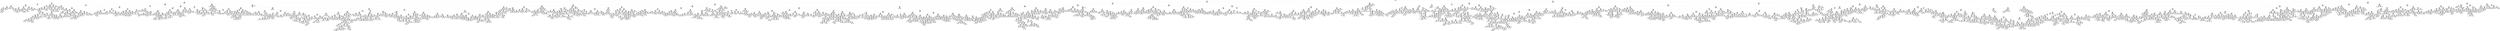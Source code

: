 digraph Tree {
node [shape=box, style="rounded", color="black", fontname="helvetica"] ;
edge [fontname="helvetica"] ;
0 [label="CLASS_LABEL <= 0.5\nsquared_error = 8240002.5\nsamples = 4806\nvalue = 5004.3"] ;
1 [label="UrlLength <= 59.5\nsquared_error = 2087910.6\nsamples = 2400\nvalue = 7484.9"] ;
0 -> 1 [labeldistance=2.5, labelangle=45, headlabel="True"] ;
2 [label="UrlLength <= 25.5\nsquared_error = 1299045.8\nsamples = 899\nvalue = 8856.6"] ;
1 -> 2 ;
3 [label="UrlLength <= 24.5\nsquared_error = 2702969.2\nsamples = 61\nvalue = 5976.1"] ;
2 -> 3 ;
4 [label="PathLength <= 4.0\nsquared_error = 88037.2\nsamples = 40\nvalue = 5130.4"] ;
3 -> 4 ;
5 [label="SubdomainLevel <= 0.5\nsquared_error = 37278.2\nsamples = 39\nvalue = 5086.9"] ;
4 -> 5 ;
6 [label="HostnameLength <= 10.5\nsquared_error = 117454.9\nsamples = 13\nvalue = 5197.5"] ;
5 -> 6 ;
7 [label="IframeOrFrame <= 0.5\nsquared_error = 1063.2\nsamples = 9\nvalue = 5062.5"] ;
6 -> 7 ;
8 [label="PctExtResourceUrls <= 0.1\nsquared_error = 268.2\nsamples = 6\nvalue = 5044.7"] ;
7 -> 8 ;
9 [label="squared_error = 0.0\nsamples = 1\nvalue = 5067.0"] ;
8 -> 9 ;
10 [label="PctExtHyperlinks <= 0.6\nsquared_error = 97.4\nsamples = 5\nvalue = 5035.8"] ;
8 -> 10 ;
11 [label="PctExtResourceUrls <= 0.3\nsquared_error = 11.2\nsamples = 4\nvalue = 5040.5"] ;
10 -> 11 ;
12 [label="squared_error = 0.0\nsamples = 1\nvalue = 5035.0"] ;
11 -> 12 ;
13 [label="ExtMetaScriptLinkRT <= -0.5\nsquared_error = 1.6\nsamples = 3\nvalue = 5042.3"] ;
11 -> 13 ;
14 [label="PctExtResourceUrls <= 0.7\nsquared_error = 0.2\nsamples = 2\nvalue = 5041.5"] ;
13 -> 14 ;
15 [label="squared_error = 0.0\nsamples = 1\nvalue = 5042.0"] ;
14 -> 15 ;
16 [label="squared_error = 0.0\nsamples = 1\nvalue = 5041.0"] ;
14 -> 16 ;
17 [label="squared_error = 0.0\nsamples = 1\nvalue = 5044.0"] ;
13 -> 17 ;
18 [label="squared_error = 0.0\nsamples = 1\nvalue = 5017.0"] ;
10 -> 18 ;
19 [label="PctExtNullSelfRedirectHyperlinksRT <= 0.5\nsquared_error = 458.0\nsamples = 3\nvalue = 5104.0"] ;
7 -> 19 ;
20 [label="SubmitInfoToEmail <= 0.5\nsquared_error = 56.2\nsamples = 2\nvalue = 5089.5"] ;
19 -> 20 ;
21 [label="squared_error = 0.0\nsamples = 1\nvalue = 5082.0"] ;
20 -> 21 ;
22 [label="squared_error = 0.0\nsamples = 1\nvalue = 5097.0"] ;
20 -> 22 ;
23 [label="squared_error = 0.0\nsamples = 1\nvalue = 5133.0"] ;
19 -> 23 ;
24 [label="UrlLength <= 20.5\nsquared_error = 240834.2\nsamples = 4\nvalue = 5467.6"] ;
6 -> 24 ;
25 [label="PctExtResourceUrls <= 0.2\nsquared_error = 4.0\nsamples = 2\nvalue = 6068.0"] ;
24 -> 25 ;
26 [label="squared_error = 0.0\nsamples = 1\nvalue = 6070.0"] ;
25 -> 26 ;
27 [label="squared_error = 0.0\nsamples = 1\nvalue = 6066.0"] ;
25 -> 27 ;
28 [label="PctNullSelfRedirectHyperlinks <= 0.1\nsquared_error = 854.2\nsamples = 2\nvalue = 5067.3"] ;
24 -> 28 ;
29 [label="squared_error = 0.0\nsamples = 1\nvalue = 5088.0"] ;
28 -> 29 ;
30 [label="squared_error = 0.0\nsamples = 1\nvalue = 5026.0"] ;
28 -> 30 ;
31 [label="PctNullSelfRedirectHyperlinks <= 0.0\nsquared_error = 899.7\nsamples = 26\nvalue = 5045.4"] ;
5 -> 31 ;
32 [label="PctExtHyperlinks <= 0.1\nsquared_error = 790.6\nsamples = 18\nvalue = 5054.5"] ;
31 -> 32 ;
33 [label="PctExtHyperlinks <= 0.0\nsquared_error = 442.5\nsamples = 9\nvalue = 5042.4"] ;
32 -> 33 ;
34 [label="PctNullSelfRedirectHyperlinks <= 0.0\nsquared_error = 150.9\nsamples = 3\nvalue = 5071.3"] ;
33 -> 34 ;
35 [label="squared_error = 0.0\nsamples = 1\nvalue = 5087.0"] ;
34 -> 35 ;
36 [label="RelativeFormAction <= 0.5\nsquared_error = 42.2\nsamples = 2\nvalue = 5063.5"] ;
34 -> 36 ;
37 [label="squared_error = 0.0\nsamples = 1\nvalue = 5057.0"] ;
36 -> 37 ;
38 [label="squared_error = 0.0\nsamples = 1\nvalue = 5070.0"] ;
36 -> 38 ;
39 [label="PctExtResourceUrls <= 0.3\nsquared_error = 232.1\nsamples = 6\nvalue = 5034.5"] ;
33 -> 39 ;
40 [label="squared_error = 0.0\nsamples = 1\nvalue = 5062.0"] ;
39 -> 40 ;
41 [label="PctExtResourceUrls <= 0.7\nsquared_error = 78.9\nsamples = 5\nvalue = 5028.4"] ;
39 -> 41 ;
42 [label="PctExtHyperlinks <= 0.1\nsquared_error = 40.4\nsamples = 3\nvalue = 5031.9"] ;
41 -> 42 ;
43 [label="squared_error = 0.0\nsamples = 1\nvalue = 5025.0"] ;
42 -> 43 ;
44 [label="PctNullSelfRedirectHyperlinks <= 0.0\nsquared_error = 9.0\nsamples = 2\nvalue = 5037.0"] ;
42 -> 44 ;
45 [label="squared_error = 0.0\nsamples = 1\nvalue = 5040.0"] ;
44 -> 45 ;
46 [label="squared_error = 0.0\nsamples = 1\nvalue = 5034.0"] ;
44 -> 46 ;
47 [label="UrlLength <= 23.5\nsquared_error = 30.2\nsamples = 2\nvalue = 5016.5"] ;
41 -> 47 ;
48 [label="squared_error = 0.0\nsamples = 1\nvalue = 5011.0"] ;
47 -> 48 ;
49 [label="squared_error = 0.0\nsamples = 1\nvalue = 5022.0"] ;
47 -> 49 ;
50 [label="NumDots <= 2.5\nsquared_error = 845.5\nsamples = 9\nvalue = 5066.6"] ;
32 -> 50 ;
51 [label="IframeOrFrame <= 0.5\nsquared_error = 462.0\nsamples = 5\nvalue = 5075.4"] ;
50 -> 51 ;
52 [label="PctExtHyperlinks <= 0.4\nsquared_error = 388.4\nsamples = 4\nvalue = 5069.2"] ;
51 -> 52 ;
53 [label="squared_error = 0.0\nsamples = 1\nvalue = 5036.0"] ;
52 -> 53 ;
54 [label="PctExtResourceUrls <= 0.4\nsquared_error = 263.4\nsamples = 3\nvalue = 5074.0"] ;
52 -> 54 ;
55 [label="squared_error = 0.0\nsamples = 1\nvalue = 5098.0"] ;
54 -> 55 ;
56 [label="PctExtResourceUrls <= 0.7\nsquared_error = 46.2\nsamples = 2\nvalue = 5064.4"] ;
54 -> 56 ;
57 [label="squared_error = 0.0\nsamples = 1\nvalue = 5078.0"] ;
56 -> 57 ;
58 [label="squared_error = 0.0\nsamples = 1\nvalue = 5061.0"] ;
56 -> 58 ;
59 [label="squared_error = 0.0\nsamples = 1\nvalue = 5100.0"] ;
51 -> 59 ;
60 [label="PctExtHyperlinks <= 0.3\nsquared_error = 1133.2\nsamples = 4\nvalue = 5044.8"] ;
50 -> 60 ;
61 [label="squared_error = 0.0\nsamples = 1\nvalue = 5009.0"] ;
60 -> 61 ;
62 [label="PctExtHyperlinks <= 0.4\nsquared_error = 942.9\nsamples = 3\nvalue = 5056.7"] ;
60 -> 62 ;
63 [label="squared_error = 0.0\nsamples = 1\nvalue = 5085.0"] ;
62 -> 63 ;
64 [label="PctExtResourceUrls <= 0.3\nsquared_error = 812.2\nsamples = 2\nvalue = 5042.5"] ;
62 -> 64 ;
65 [label="squared_error = 0.0\nsamples = 1\nvalue = 5071.0"] ;
64 -> 65 ;
66 [label="squared_error = 0.0\nsamples = 1\nvalue = 5014.0"] ;
64 -> 66 ;
67 [label="InsecureForms <= 0.5\nsquared_error = 505.2\nsamples = 8\nvalue = 5024.1"] ;
31 -> 67 ;
68 [label="IframeOrFrame <= 0.5\nsquared_error = 514.7\nsamples = 3\nvalue = 5055.0"] ;
67 -> 68 ;
69 [label="PctExtResourceUrlsRT <= 0.0\nsquared_error = 4.0\nsamples = 2\nvalue = 5071.0"] ;
68 -> 69 ;
70 [label="squared_error = 0.0\nsamples = 1\nvalue = 5069.0"] ;
69 -> 70 ;
71 [label="squared_error = 0.0\nsamples = 1\nvalue = 5073.0"] ;
69 -> 71 ;
72 [label="squared_error = 0.0\nsamples = 1\nvalue = 5023.0"] ;
68 -> 72 ;
73 [label="ExtMetaScriptLinkRT <= 0.5\nsquared_error = 77.3\nsamples = 5\nvalue = 5013.8"] ;
67 -> 73 ;
74 [label="PctExtResourceUrls <= 0.6\nsquared_error = 42.4\nsamples = 3\nvalue = 5008.0"] ;
73 -> 74 ;
75 [label="squared_error = 0.0\nsamples = 1\nvalue = 5003.0"] ;
74 -> 75 ;
76 [label="IframeOrFrame <= 0.5\nsquared_error = 12.2\nsamples = 2\nvalue = 5015.5"] ;
74 -> 76 ;
77 [label="squared_error = 0.0\nsamples = 1\nvalue = 5012.0"] ;
76 -> 77 ;
78 [label="squared_error = 0.0\nsamples = 1\nvalue = 5019.0"] ;
76 -> 78 ;
79 [label="PctExtNullSelfRedirectHyperlinksRT <= 0.5\nsquared_error = 27.0\nsamples = 2\nvalue = 5021.0"] ;
73 -> 79 ;
80 [label="squared_error = 0.0\nsamples = 1\nvalue = 5018.0"] ;
79 -> 80 ;
81 [label="squared_error = 0.0\nsamples = 1\nvalue = 5030.0"] ;
79 -> 81 ;
82 [label="squared_error = 0.0\nsamples = 1\nvalue = 6327.0"] ;
4 -> 82 ;
83 [label="NumDots <= 2.5\nsquared_error = 3932171.9\nsamples = 21\nvalue = 7278.9"] ;
3 -> 83 ;
84 [label="ExtFavicon <= 0.5\nsquared_error = 3282933.6\nsamples = 17\nvalue = 7891.2"] ;
83 -> 84 ;
85 [label="PctNullSelfRedirectHyperlinks <= 0.2\nsquared_error = 1969419.8\nsamples = 12\nvalue = 8497.2"] ;
84 -> 85 ;
86 [label="RandomString <= 0.5\nsquared_error = 244586.6\nsamples = 11\nvalue = 9010.6"] ;
85 -> 86 ;
87 [label="PctExtResourceUrls <= 0.4\nsquared_error = 221571.0\nsamples = 7\nvalue = 9188.6"] ;
86 -> 87 ;
88 [label="PctExtResourceUrls <= 0.1\nsquared_error = 96563.1\nsamples = 5\nvalue = 9432.8"] ;
87 -> 88 ;
89 [label="squared_error = 0.0\nsamples = 1\nvalue = 8611.0"] ;
88 -> 89 ;
90 [label="PctExtHyperlinks <= 0.0\nsquared_error = 13666.8\nsamples = 4\nvalue = 9535.5"] ;
88 -> 90 ;
91 [label="squared_error = 0.0\nsamples = 1\nvalue = 9821.0"] ;
90 -> 91 ;
92 [label="InsecureForms <= 0.5\nsquared_error = 2311.3\nsamples = 3\nvalue = 9494.7"] ;
90 -> 92 ;
93 [label="squared_error = 0.0\nsamples = 1\nvalue = 9589.0"] ;
92 -> 93 ;
94 [label="PctExtResourceUrls <= 0.2\nsquared_error = 968.0\nsamples = 2\nvalue = 9479.0"] ;
92 -> 94 ;
95 [label="squared_error = 0.0\nsamples = 1\nvalue = 9435.0"] ;
94 -> 95 ;
96 [label="squared_error = 0.0\nsamples = 1\nvalue = 9501.0"] ;
94 -> 96 ;
97 [label="HostnameLength <= 14.5\nsquared_error = 146016.0\nsamples = 2\nvalue = 8749.0"] ;
87 -> 97 ;
98 [label="squared_error = 0.0\nsamples = 1\nvalue = 9217.0"] ;
97 -> 98 ;
99 [label="squared_error = 0.0\nsamples = 1\nvalue = 8437.0"] ;
97 -> 99 ;
100 [label="PathLength <= 8.5\nsquared_error = 51799.5\nsamples = 4\nvalue = 8595.2"] ;
86 -> 100 ;
101 [label="PctNullSelfRedirectHyperlinks <= 0.0\nsquared_error = 20.6\nsamples = 3\nvalue = 8493.4"] ;
100 -> 101 ;
102 [label="squared_error = 0.0\nsamples = 1\nvalue = 8488.0"] ;
101 -> 102 ;
103 [label="PctNullSelfRedirectHyperlinks <= 0.1\nsquared_error = 2.0\nsamples = 2\nvalue = 8497.0"] ;
101 -> 103 ;
104 [label="squared_error = 0.0\nsamples = 1\nvalue = 8495.0"] ;
103 -> 104 ;
105 [label="squared_error = 0.0\nsamples = 1\nvalue = 8498.0"] ;
103 -> 105 ;
106 [label="squared_error = 0.0\nsamples = 1\nvalue = 9104.0"] ;
100 -> 106 ;
107 [label="squared_error = 0.0\nsamples = 1\nvalue = 5075.0"] ;
85 -> 107 ;
108 [label="PctNullSelfRedirectHyperlinks <= 0.0\nsquared_error = 1514541.2\nsamples = 5\nvalue = 5568.3"] ;
84 -> 108 ;
109 [label="PctExtHyperlinks <= 0.1\nsquared_error = 220.7\nsamples = 3\nvalue = 5022.2"] ;
108 -> 109 ;
110 [label="PctExtHyperlinks <= 0.0\nsquared_error = 6.2\nsamples = 2\nvalue = 5007.5"] ;
109 -> 110 ;
111 [label="squared_error = 0.0\nsamples = 1\nvalue = 5010.0"] ;
110 -> 111 ;
112 [label="squared_error = 0.0\nsamples = 1\nvalue = 5005.0"] ;
110 -> 112 ;
113 [label="squared_error = 0.0\nsamples = 1\nvalue = 5037.0"] ;
109 -> 113 ;
114 [label="SubdomainLevel <= 0.5\nsquared_error = 2753940.2\nsamples = 2\nvalue = 6660.5"] ;
108 -> 114 ;
115 [label="squared_error = 0.0\nsamples = 1\nvalue = 8320.0"] ;
114 -> 115 ;
116 [label="squared_error = 0.0\nsamples = 1\nvalue = 5001.0"] ;
114 -> 116 ;
117 [label="PctExtResourceUrls <= 0.3\nsquared_error = 132.5\nsamples = 4\nvalue = 5059.4"] ;
83 -> 117 ;
118 [label="PctExtHyperlinks <= 0.3\nsquared_error = 213.6\nsamples = 2\nvalue = 5068.7"] ;
117 -> 118 ;
119 [label="squared_error = 0.0\nsamples = 1\nvalue = 5048.0"] ;
118 -> 119 ;
120 [label="squared_error = 0.0\nsamples = 1\nvalue = 5079.0"] ;
118 -> 120 ;
121 [label="IframeOrFrame <= 0.5\nsquared_error = 1.0\nsamples = 2\nvalue = 5053.8"] ;
117 -> 121 ;
122 [label="squared_error = 0.0\nsamples = 1\nvalue = 5053.0"] ;
121 -> 122 ;
123 [label="squared_error = 0.0\nsamples = 1\nvalue = 5055.0"] ;
121 -> 123 ;
124 [label="SubdomainLevel <= 0.5\nsquared_error = 549291.3\nsamples = 838\nvalue = 9066.2"] ;
2 -> 124 ;
125 [label="AbnormalExtFormActionR <= -0.5\nsquared_error = 126513.6\nsamples = 291\nvalue = 8732.3"] ;
124 -> 125 ;
126 [label="PathLength <= 36.5\nsquared_error = 533001.0\nsamples = 16\nvalue = 8452.3"] ;
125 -> 126 ;
127 [label="HostnameLength <= 15.5\nsquared_error = 66194.4\nsamples = 15\nvalue = 8595.2"] ;
126 -> 127 ;
128 [label="PctExtHyperlinks <= 0.2\nsquared_error = 28901.2\nsamples = 11\nvalue = 8461.4"] ;
127 -> 128 ;
129 [label="PctExtHyperlinks <= 0.0\nsquared_error = 21391.7\nsamples = 6\nvalue = 8570.9"] ;
128 -> 129 ;
130 [label="PathLevel <= 3.0\nsquared_error = 676.0\nsamples = 2\nvalue = 8781.0"] ;
129 -> 130 ;
131 [label="squared_error = 0.0\nsamples = 1\nvalue = 8755.0"] ;
130 -> 131 ;
132 [label="squared_error = 0.0\nsamples = 1\nvalue = 8807.0"] ;
130 -> 132 ;
133 [label="SubmitInfoToEmail <= 0.5\nsquared_error = 11093.3\nsamples = 4\nvalue = 8510.9"] ;
129 -> 133 ;
134 [label="PctExtHyperlinks <= 0.1\nsquared_error = 3798.0\nsamples = 3\nvalue = 8547.0"] ;
133 -> 134 ;
135 [label="squared_error = 0.0\nsamples = 1\nvalue = 8634.0"] ;
134 -> 135 ;
136 [label="NumQueryComponents <= 0.5\nsquared_error = 20.2\nsamples = 2\nvalue = 8503.5"] ;
134 -> 136 ;
137 [label="squared_error = 0.0\nsamples = 1\nvalue = 8499.0"] ;
136 -> 137 ;
138 [label="squared_error = 0.0\nsamples = 1\nvalue = 8508.0"] ;
136 -> 138 ;
139 [label="squared_error = 0.0\nsamples = 1\nvalue = 8294.0"] ;
133 -> 139 ;
140 [label="PctNullSelfRedirectHyperlinks <= 0.0\nsquared_error = 3351.1\nsamples = 5\nvalue = 8320.7"] ;
128 -> 140 ;
141 [label="HostnameLength <= 10.5\nsquared_error = 25.0\nsamples = 4\nvalue = 8284.2"] ;
140 -> 141 ;
142 [label="PctNullSelfRedirectHyperlinks <= 0.0\nsquared_error = 4.8\nsamples = 3\nvalue = 8286.5"] ;
141 -> 142 ;
143 [label="UrlLength <= 32.5\nsquared_error = 0.9\nsamples = 2\nvalue = 8287.7"] ;
142 -> 143 ;
144 [label="squared_error = 0.0\nsamples = 1\nvalue = 8289.0"] ;
143 -> 144 ;
145 [label="squared_error = 0.0\nsamples = 1\nvalue = 8287.0"] ;
143 -> 145 ;
146 [label="squared_error = 0.0\nsamples = 1\nvalue = 8283.0"] ;
142 -> 146 ;
147 [label="squared_error = 0.0\nsamples = 1\nvalue = 8275.0"] ;
141 -> 147 ;
148 [label="squared_error = 0.0\nsamples = 1\nvalue = 8412.0"] ;
140 -> 148 ;
149 [label="PathLength <= 20.0\nsquared_error = 17025.4\nsamples = 4\nvalue = 8901.0"] ;
127 -> 149 ;
150 [label="squared_error = 0.0\nsamples = 1\nvalue = 8760.0"] ;
149 -> 150 ;
151 [label="PctExtResourceUrls <= 0.2\nsquared_error = 3700.7\nsamples = 3\nvalue = 9006.8"] ;
149 -> 151 ;
152 [label="squared_error = 0.0\nsamples = 1\nvalue = 8904.0"] ;
151 -> 152 ;
153 [label="SubmitInfoToEmail <= 0.5\nsquared_error = 242.0\nsamples = 2\nvalue = 9041.0"] ;
151 -> 153 ;
154 [label="squared_error = 0.0\nsamples = 1\nvalue = 9063.0"] ;
153 -> 154 ;
155 [label="squared_error = 0.0\nsamples = 1\nvalue = 9030.0"] ;
153 -> 155 ;
156 [label="squared_error = 0.0\nsamples = 1\nvalue = 5166.0"] ;
126 -> 156 ;
157 [label="HostnameLength <= 15.5\nsquared_error = 100014.9\nsamples = 275\nvalue = 8747.5"] ;
125 -> 157 ;
158 [label="RightClickDisabled <= 0.5\nsquared_error = 68176.7\nsamples = 165\nvalue = 8792.9"] ;
157 -> 158 ;
159 [label="PctExtHyperlinks <= 0.2\nsquared_error = 64985.8\nsamples = 164\nvalue = 8802.0"] ;
158 -> 159 ;
160 [label="UrlLength <= 27.5\nsquared_error = 57931.6\nsamples = 104\nvalue = 8853.6"] ;
159 -> 160 ;
161 [label="HostnameLength <= 9.0\nsquared_error = 7440.6\nsamples = 3\nvalue = 8531.4"] ;
160 -> 161 ;
162 [label="squared_error = 0.0\nsamples = 1\nvalue = 8461.0"] ;
161 -> 162 ;
163 [label="RandomString <= 0.5\nsquared_error = 16.0\nsamples = 2\nvalue = 8637.0"] ;
161 -> 163 ;
164 [label="squared_error = 0.0\nsamples = 1\nvalue = 8641.0"] ;
163 -> 164 ;
165 [label="squared_error = 0.0\nsamples = 1\nvalue = 8633.0"] ;
163 -> 165 ;
166 [label="UrlLength <= 48.5\nsquared_error = 56220.0\nsamples = 101\nvalue = 8863.4"] ;
160 -> 166 ;
167 [label="PctExtResourceUrls <= 0.3\nsquared_error = 45558.8\nsamples = 66\nvalue = 8902.8"] ;
166 -> 167 ;
168 [label="PctExtResourceUrls <= 0.3\nsquared_error = 53609.8\nsamples = 40\nvalue = 8850.8"] ;
167 -> 168 ;
169 [label="PctExtHyperlinks <= 0.1\nsquared_error = 45705.1\nsamples = 37\nvalue = 8881.8"] ;
168 -> 169 ;
170 [label="ImagesOnlyInForm <= 0.5\nsquared_error = 27609.1\nsamples = 25\nvalue = 8949.2"] ;
169 -> 170 ;
171 [label="PathLevel <= 3.5\nsquared_error = 24569.7\nsamples = 23\nvalue = 8963.8"] ;
170 -> 171 ;
172 [label="UrlLength <= 44.5\nsquared_error = 21640.8\nsamples = 22\nvalue = 8973.4"] ;
171 -> 172 ;
173 [label="PathLength <= 6.5\nsquared_error = 24635.3\nsamples = 17\nvalue = 8947.6"] ;
172 -> 173 ;
174 [label="squared_error = 0.0\nsamples = 1\nvalue = 8451.0"] ;
173 -> 174 ;
175 [label="PctNullSelfRedirectHyperlinks <= 0.0\nsquared_error = 16393.5\nsamples = 16\nvalue = 8965.3"] ;
173 -> 175 ;
176 [label="PctNullSelfRedirectHyperlinks <= 0.0\nsquared_error = 16655.1\nsamples = 12\nvalue = 8941.6"] ;
175 -> 176 ;
177 [label="UrlLength <= 38.0\nsquared_error = 10565.9\nsamples = 11\nvalue = 8958.8"] ;
176 -> 177 ;
178 [label="PctExtHyperlinks <= 0.0\nsquared_error = 10951.1\nsamples = 6\nvalue = 9015.8"] ;
177 -> 178 ;
179 [label="ExtMetaScriptLinkRT <= 0.5\nsquared_error = 2744.6\nsamples = 3\nvalue = 9105.4"] ;
178 -> 179 ;
180 [label="UrlLength <= 35.5\nsquared_error = 56.2\nsamples = 2\nvalue = 9041.5"] ;
179 -> 180 ;
181 [label="squared_error = 0.0\nsamples = 1\nvalue = 9049.0"] ;
180 -> 181 ;
182 [label="squared_error = 0.0\nsamples = 1\nvalue = 9034.0"] ;
180 -> 182 ;
183 [label="squared_error = 0.0\nsamples = 1\nvalue = 9148.0"] ;
179 -> 183 ;
184 [label="PctNullSelfRedirectHyperlinks <= 0.0\nsquared_error = 5529.5\nsamples = 3\nvalue = 8941.2"] ;
178 -> 184 ;
185 [label="squared_error = 0.0\nsamples = 1\nvalue = 8778.0"] ;
184 -> 185 ;
186 [label="PathLength <= 10.5\nsquared_error = 245.8\nsamples = 2\nvalue = 8973.8"] ;
184 -> 186 ;
187 [label="squared_error = 0.0\nsamples = 1\nvalue = 8961.0"] ;
186 -> 187 ;
188 [label="squared_error = 0.0\nsamples = 1\nvalue = 8993.0"] ;
186 -> 188 ;
189 [label="NumDots <= 3.0\nsquared_error = 3682.7\nsamples = 5\nvalue = 8901.8"] ;
177 -> 189 ;
190 [label="HostnameLength <= 14.5\nsquared_error = 1438.8\nsamples = 4\nvalue = 8878.2"] ;
189 -> 190 ;
191 [label="PctExtHyperlinks <= 0.0\nsquared_error = 381.6\nsamples = 3\nvalue = 8896.3"] ;
190 -> 191 ;
192 [label="squared_error = 0.0\nsamples = 1\nvalue = 8918.0"] ;
191 -> 192 ;
193 [label="NumDash <= 0.5\nsquared_error = 49.0\nsamples = 2\nvalue = 8880.0"] ;
191 -> 193 ;
194 [label="squared_error = 0.0\nsamples = 1\nvalue = 8873.0"] ;
193 -> 194 ;
195 [label="squared_error = 0.0\nsamples = 1\nvalue = 8887.0"] ;
193 -> 195 ;
196 [label="squared_error = 0.0\nsamples = 1\nvalue = 8815.0"] ;
190 -> 196 ;
197 [label="squared_error = 0.0\nsamples = 1\nvalue = 9008.0"] ;
189 -> 197 ;
198 [label="squared_error = 0.0\nsamples = 1\nvalue = 8562.0"] ;
176 -> 198 ;
199 [label="HostnameLength <= 11.5\nsquared_error = 652.2\nsamples = 4\nvalue = 9074.6"] ;
175 -> 199 ;
200 [label="SubmitInfoToEmail <= 0.5\nsquared_error = 90.2\nsamples = 2\nvalue = 9102.5"] ;
199 -> 200 ;
201 [label="squared_error = 0.0\nsamples = 1\nvalue = 9093.0"] ;
200 -> 201 ;
202 [label="squared_error = 0.0\nsamples = 1\nvalue = 9112.0"] ;
200 -> 202 ;
203 [label="PctNullSelfRedirectHyperlinks <= 0.1\nsquared_error = 162.0\nsamples = 2\nvalue = 9056.0"] ;
199 -> 203 ;
204 [label="squared_error = 0.0\nsamples = 1\nvalue = 9065.0"] ;
203 -> 204 ;
205 [label="squared_error = 0.0\nsamples = 1\nvalue = 9038.0"] ;
203 -> 205 ;
206 [label="ExtFormAction <= 0.5\nsquared_error = 2911.6\nsamples = 5\nvalue = 9056.7"] ;
172 -> 206 ;
207 [label="PctExtHyperlinks <= 0.1\nsquared_error = 540.2\nsamples = 3\nvalue = 9110.2"] ;
206 -> 207 ;
208 [label="squared_error = 0.0\nsamples = 1\nvalue = 9088.0"] ;
207 -> 208 ;
209 [label="ExtMetaScriptLinkRT <= 0.5\nsquared_error = 90.2\nsamples = 2\nvalue = 9132.5"] ;
207 -> 209 ;
210 [label="squared_error = 0.0\nsamples = 1\nvalue = 9142.0"] ;
209 -> 210 ;
211 [label="squared_error = 0.0\nsamples = 1\nvalue = 9123.0"] ;
209 -> 211 ;
212 [label="QueryLength <= 11.5\nsquared_error = 674.2\nsamples = 2\nvalue = 9013.8"] ;
206 -> 212 ;
213 [label="squared_error = 0.0\nsamples = 1\nvalue = 8982.0"] ;
212 -> 213 ;
214 [label="squared_error = 0.0\nsamples = 1\nvalue = 9035.0"] ;
212 -> 214 ;
215 [label="squared_error = 0.0\nsamples = 1\nvalue = 8600.0"] ;
171 -> 215 ;
216 [label="ExtFormAction <= 0.5\nsquared_error = 784.0\nsamples = 2\nvalue = 8663.0"] ;
170 -> 216 ;
217 [label="squared_error = 0.0\nsamples = 1\nvalue = 8635.0"] ;
216 -> 217 ;
218 [label="squared_error = 0.0\nsamples = 1\nvalue = 8691.0"] ;
216 -> 218 ;
219 [label="PctExtHyperlinks <= 0.1\nsquared_error = 50607.1\nsamples = 12\nvalue = 8709.1"] ;
169 -> 219 ;
220 [label="PctExtHyperlinks <= 0.1\nsquared_error = 26723.7\nsamples = 6\nvalue = 8533.6"] ;
219 -> 220 ;
221 [label="HostnameLength <= 12.5\nsquared_error = 784.0\nsamples = 2\nvalue = 8780.0"] ;
220 -> 221 ;
222 [label="squared_error = 0.0\nsamples = 1\nvalue = 8752.0"] ;
221 -> 222 ;
223 [label="squared_error = 0.0\nsamples = 1\nvalue = 8808.0"] ;
221 -> 223 ;
224 [label="UrlLength <= 47.5\nsquared_error = 8392.2\nsamples = 4\nvalue = 8451.5"] ;
220 -> 224 ;
225 [label="HostnameLength <= 13.5\nsquared_error = 1723.0\nsamples = 3\nvalue = 8414.2"] ;
224 -> 225 ;
226 [label="UrlLength <= 38.0\nsquared_error = 42.2\nsamples = 2\nvalue = 8434.8"] ;
225 -> 226 ;
227 [label="squared_error = 0.0\nsamples = 1\nvalue = 8446.0"] ;
226 -> 227 ;
228 [label="squared_error = 0.0\nsamples = 1\nvalue = 8431.0"] ;
226 -> 228 ;
229 [label="squared_error = 0.0\nsamples = 1\nvalue = 8332.0"] ;
225 -> 229 ;
230 [label="squared_error = 0.0\nsamples = 1\nvalue = 8638.0"] ;
224 -> 230 ;
231 [label="ExtMetaScriptLinkRT <= 0.5\nsquared_error = 12933.8\nsamples = 6\nvalue = 8884.5"] ;
219 -> 231 ;
232 [label="PctExtResourceUrls <= 0.2\nsquared_error = 10470.2\nsamples = 3\nvalue = 9006.7"] ;
231 -> 232 ;
233 [label="PathLength <= 10.0\nsquared_error = 9.0\nsamples = 2\nvalue = 9079.0"] ;
232 -> 233 ;
234 [label="squared_error = 0.0\nsamples = 1\nvalue = 9082.0"] ;
233 -> 234 ;
235 [label="squared_error = 0.0\nsamples = 1\nvalue = 9076.0"] ;
233 -> 235 ;
236 [label="squared_error = 0.0\nsamples = 1\nvalue = 8862.0"] ;
232 -> 236 ;
237 [label="PctExtResourceUrls <= 0.1\nsquared_error = 84.2\nsamples = 3\nvalue = 8811.2"] ;
231 -> 237 ;
238 [label="squared_error = 0.0\nsamples = 1\nvalue = 8826.0"] ;
237 -> 238 ;
239 [label="HostnameLength <= 11.0\nsquared_error = 36.8\nsamples = 2\nvalue = 8807.5"] ;
237 -> 239 ;
240 [label="squared_error = 0.0\nsamples = 1\nvalue = 8797.0"] ;
239 -> 240 ;
241 [label="squared_error = 0.0\nsamples = 1\nvalue = 8811.0"] ;
239 -> 241 ;
242 [label="PctNullSelfRedirectHyperlinks <= 0.0\nsquared_error = 7755.4\nsamples = 3\nvalue = 8497.2"] ;
168 -> 242 ;
243 [label="squared_error = 0.0\nsamples = 1\nvalue = 8670.0"] ;
242 -> 243 ;
244 [label="PctExtHyperlinks <= 0.0\nsquared_error = 363.0\nsamples = 2\nvalue = 8454.0"] ;
242 -> 244 ;
245 [label="squared_error = 0.0\nsamples = 1\nvalue = 8487.0"] ;
244 -> 245 ;
246 [label="squared_error = 0.0\nsamples = 1\nvalue = 8443.0"] ;
244 -> 246 ;
247 [label="NumDots <= 2.5\nsquared_error = 28056.9\nsamples = 26\nvalue = 8967.3"] ;
167 -> 247 ;
248 [label="PathLength <= 8.5\nsquared_error = 22948.5\nsamples = 25\nvalue = 8978.0"] ;
247 -> 248 ;
249 [label="squared_error = 0.0\nsamples = 1\nvalue = 8687.0"] ;
248 -> 249 ;
250 [label="PctExtHyperlinks <= 0.1\nsquared_error = 20169.3\nsamples = 24\nvalue = 8990.3"] ;
248 -> 250 ;
251 [label="PctNullSelfRedirectHyperlinks <= 0.1\nsquared_error = 19477.5\nsamples = 22\nvalue = 8972.2"] ;
250 -> 251 ;
252 [label="PctNullSelfRedirectHyperlinks <= 0.0\nsquared_error = 12987.4\nsamples = 16\nvalue = 9013.9"] ;
251 -> 252 ;
253 [label="PctExtHyperlinks <= 0.0\nsquared_error = 13655.6\nsamples = 11\nvalue = 8975.0"] ;
252 -> 253 ;
254 [label="DomainInPaths <= 0.5\nsquared_error = 7575.9\nsamples = 5\nvalue = 9031.3"] ;
253 -> 254 ;
255 [label="UrlLength <= 39.0\nsquared_error = 1283.8\nsamples = 3\nvalue = 9101.1"] ;
254 -> 255 ;
256 [label="squared_error = 0.0\nsamples = 1\nvalue = 9060.0"] ;
255 -> 256 ;
257 [label="InsecureForms <= 0.5\nsquared_error = 25.0\nsamples = 2\nvalue = 9132.0"] ;
255 -> 257 ;
258 [label="squared_error = 0.0\nsamples = 1\nvalue = 9127.0"] ;
257 -> 258 ;
259 [label="squared_error = 0.0\nsamples = 1\nvalue = 9137.0"] ;
257 -> 259 ;
260 [label="PathLevel <= 4.0\nsquared_error = 10.2\nsamples = 2\nvalue = 8933.6"] ;
254 -> 260 ;
261 [label="squared_error = 0.0\nsamples = 1\nvalue = 8940.0"] ;
260 -> 261 ;
262 [label="squared_error = 0.0\nsamples = 1\nvalue = 8932.0"] ;
260 -> 262 ;
263 [label="PctExtResourceUrls <= 0.9\nsquared_error = 10874.8\nsamples = 6\nvalue = 8890.5"] ;
253 -> 263 ;
264 [label="HostnameLength <= 8.5\nsquared_error = 3126.0\nsamples = 3\nvalue = 8825.0"] ;
263 -> 264 ;
265 [label="squared_error = 0.0\nsamples = 1\nvalue = 8921.0"] ;
264 -> 265 ;
266 [label="ExtFavicon <= 0.5\nsquared_error = 72.0\nsamples = 2\nvalue = 8793.0"] ;
264 -> 266 ;
267 [label="squared_error = 0.0\nsamples = 1\nvalue = 8787.0"] ;
266 -> 267 ;
268 [label="squared_error = 0.0\nsamples = 1\nvalue = 8805.0"] ;
266 -> 268 ;
269 [label="ExtFormAction <= 0.5\nsquared_error = 10043.0\nsamples = 3\nvalue = 8956.0"] ;
263 -> 269 ;
270 [label="UrlLength <= 32.5\nsquared_error = 484.0\nsamples = 2\nvalue = 9055.0"] ;
269 -> 270 ;
271 [label="squared_error = 0.0\nsamples = 1\nvalue = 9033.0"] ;
270 -> 271 ;
272 [label="squared_error = 0.0\nsamples = 1\nvalue = 9077.0"] ;
270 -> 272 ;
273 [label="squared_error = 0.0\nsamples = 1\nvalue = 8857.0"] ;
269 -> 273 ;
274 [label="RandomString <= 0.5\nsquared_error = 2571.8\nsamples = 5\nvalue = 9091.7"] ;
252 -> 274 ;
275 [label="ImagesOnlyInForm <= 0.5\nsquared_error = 243.0\nsamples = 2\nvalue = 9032.0"] ;
274 -> 275 ;
276 [label="squared_error = 0.0\nsamples = 1\nvalue = 9023.0"] ;
275 -> 276 ;
277 [label="squared_error = 0.0\nsamples = 1\nvalue = 9059.0"] ;
275 -> 277 ;
278 [label="PctExtResourceUrlsRT <= -0.5\nsquared_error = 164.2\nsamples = 3\nvalue = 9131.5"] ;
274 -> 278 ;
279 [label="ExtMetaScriptLinkRT <= -0.5\nsquared_error = 42.2\nsamples = 2\nvalue = 9139.8"] ;
278 -> 279 ;
280 [label="squared_error = 0.0\nsamples = 1\nvalue = 9136.0"] ;
279 -> 280 ;
281 [label="squared_error = 0.0\nsamples = 1\nvalue = 9151.0"] ;
279 -> 281 ;
282 [label="squared_error = 0.0\nsamples = 1\nvalue = 9115.0"] ;
278 -> 282 ;
283 [label="RandomString <= 0.5\nsquared_error = 20515.2\nsamples = 6\nvalue = 8868.1"] ;
251 -> 283 ;
284 [label="UrlLength <= 31.5\nsquared_error = 2518.2\nsamples = 3\nvalue = 9041.2"] ;
283 -> 284 ;
285 [label="squared_error = 0.0\nsamples = 1\nvalue = 8965.0"] ;
284 -> 285 ;
286 [label="PctExtResourceUrls <= 1.0\nsquared_error = 773.6\nsamples = 2\nvalue = 9066.7"] ;
284 -> 286 ;
287 [label="squared_error = 0.0\nsamples = 1\nvalue = 9106.0"] ;
286 -> 287 ;
288 [label="squared_error = 0.0\nsamples = 1\nvalue = 9047.0"] ;
286 -> 288 ;
289 [label="NumNumericChars <= 2.0\nsquared_error = 7023.8\nsamples = 3\nvalue = 8781.5"] ;
283 -> 289 ;
290 [label="squared_error = 0.0\nsamples = 1\nvalue = 8676.0"] ;
289 -> 290 ;
291 [label="UrlLength <= 41.5\nsquared_error = 553.0\nsamples = 2\nvalue = 8844.8"] ;
289 -> 291 ;
292 [label="squared_error = 0.0\nsamples = 1\nvalue = 8864.0"] ;
291 -> 292 ;
293 [label="squared_error = 0.0\nsamples = 1\nvalue = 8816.0"] ;
291 -> 293 ;
294 [label="NumNumericChars <= 2.0\nsquared_error = 105.8\nsamples = 2\nvalue = 9142.4"] ;
250 -> 294 ;
295 [label="squared_error = 0.0\nsamples = 1\nvalue = 9155.0"] ;
294 -> 295 ;
296 [label="squared_error = 0.0\nsamples = 1\nvalue = 9134.0"] ;
294 -> 296 ;
297 [label="squared_error = 0.0\nsamples = 1\nvalue = 8445.0"] ;
247 -> 297 ;
298 [label="UrlLengthRT <= 0.5\nsquared_error = 68537.9\nsamples = 35\nvalue = 8780.1"] ;
166 -> 298 ;
299 [label="PctExtHyperlinks <= 0.1\nsquared_error = 49919.9\nsamples = 17\nvalue = 8911.9"] ;
298 -> 299 ;
300 [label="PctNullSelfRedirectHyperlinks <= 0.1\nsquared_error = 46065.2\nsamples = 14\nvalue = 8848.7"] ;
299 -> 300 ;
301 [label="NumUnderscore <= 1.5\nsquared_error = 27378.4\nsamples = 12\nvalue = 8895.5"] ;
300 -> 301 ;
302 [label="NumDots <= 1.5\nsquared_error = 15805.7\nsamples = 11\nvalue = 8921.8"] ;
301 -> 302 ;
303 [label="FrequentDomainNameMismatch <= 0.5\nsquared_error = 23162.0\nsamples = 3\nvalue = 8751.0"] ;
302 -> 303 ;
304 [label="PctExtResourceUrlsRT <= 0.5\nsquared_error = 6806.2\nsamples = 2\nvalue = 8654.5"] ;
303 -> 304 ;
305 [label="squared_error = 0.0\nsamples = 1\nvalue = 8572.0"] ;
304 -> 305 ;
306 [label="squared_error = 0.0\nsamples = 1\nvalue = 8737.0"] ;
304 -> 306 ;
307 [label="squared_error = 0.0\nsamples = 1\nvalue = 8944.0"] ;
303 -> 307 ;
308 [label="RelativeFormAction <= 0.5\nsquared_error = 7334.9\nsamples = 8\nvalue = 8955.9"] ;
302 -> 308 ;
309 [label="HostnameLength <= 8.5\nsquared_error = 882.0\nsamples = 7\nvalue = 8977.5"] ;
308 -> 309 ;
310 [label="squared_error = 0.0\nsamples = 1\nvalue = 9067.0"] ;
309 -> 310 ;
311 [label="NumNumericChars <= 9.5\nsquared_error = 286.2\nsamples = 6\nvalue = 8970.6"] ;
309 -> 311 ;
312 [label="QueryLength <= 21.5\nsquared_error = 52.0\nsamples = 3\nvalue = 8982.0"] ;
311 -> 312 ;
313 [label="UrlLength <= 56.5\nsquared_error = 16.0\nsamples = 2\nvalue = 8994.0"] ;
312 -> 313 ;
314 [label="squared_error = 0.0\nsamples = 1\nvalue = 8990.0"] ;
313 -> 314 ;
315 [label="squared_error = 0.0\nsamples = 1\nvalue = 8998.0"] ;
313 -> 315 ;
316 [label="squared_error = 0.0\nsamples = 1\nvalue = 8978.0"] ;
312 -> 316 ;
317 [label="NumAmpersand <= 1.0\nsquared_error = 121.8\nsamples = 3\nvalue = 8952.4"] ;
311 -> 317 ;
318 [label="PctExtHyperlinks <= 0.0\nsquared_error = 3.6\nsamples = 2\nvalue = 8961.3"] ;
317 -> 318 ;
319 [label="squared_error = 0.0\nsamples = 1\nvalue = 8960.0"] ;
318 -> 319 ;
320 [label="squared_error = 0.0\nsamples = 1\nvalue = 8964.0"] ;
318 -> 320 ;
321 [label="squared_error = 0.0\nsamples = 1\nvalue = 8939.0"] ;
317 -> 321 ;
322 [label="squared_error = 0.0\nsamples = 1\nvalue = 8654.0"] ;
308 -> 322 ;
323 [label="squared_error = 0.0\nsamples = 1\nvalue = 8423.0"] ;
301 -> 323 ;
324 [label="ExtMetaScriptLinkRT <= 0.5\nsquared_error = 4556.2\nsamples = 2\nvalue = 8403.5"] ;
300 -> 324 ;
325 [label="squared_error = 0.0\nsamples = 1\nvalue = 8471.0"] ;
324 -> 325 ;
326 [label="squared_error = 0.0\nsamples = 1\nvalue = 8336.0"] ;
324 -> 326 ;
327 [label="SubmitInfoToEmail <= 0.5\nsquared_error = 384.2\nsamples = 3\nvalue = 9133.3"] ;
299 -> 327 ;
328 [label="squared_error = 0.0\nsamples = 1\nvalue = 9107.0"] ;
327 -> 328 ;
329 [label="PathLength <= 42.5\nsquared_error = 56.2\nsamples = 2\nvalue = 9146.5"] ;
327 -> 329 ;
330 [label="squared_error = 0.0\nsamples = 1\nvalue = 9154.0"] ;
329 -> 330 ;
331 [label="squared_error = 0.0\nsamples = 1\nvalue = 9139.0"] ;
329 -> 331 ;
332 [label="PctExtHyperlinks <= 0.0\nsquared_error = 51102.7\nsamples = 18\nvalue = 8643.3"] ;
298 -> 332 ;
333 [label="DomainInPaths <= 0.5\nsquared_error = 7018.2\nsamples = 3\nvalue = 8426.4"] ;
332 -> 333 ;
334 [label="UrlLength <= 52.5\nsquared_error = 227.6\nsamples = 2\nvalue = 8358.7"] ;
333 -> 334 ;
335 [label="squared_error = 0.0\nsamples = 1\nvalue = 8380.0"] ;
334 -> 335 ;
336 [label="squared_error = 0.0\nsamples = 1\nvalue = 8348.0"] ;
334 -> 336 ;
337 [label="squared_error = 0.0\nsamples = 1\nvalue = 8528.0"] ;
333 -> 337 ;
338 [label="PctExtHyperlinks <= 0.1\nsquared_error = 47734.7\nsamples = 15\nvalue = 8694.9"] ;
332 -> 338 ;
339 [label="UrlLength <= 51.5\nsquared_error = 31404.6\nsamples = 9\nvalue = 8786.3"] ;
338 -> 339 ;
340 [label="NumUnderscore <= 0.5\nsquared_error = 14245.6\nsamples = 6\nvalue = 8689.7"] ;
339 -> 340 ;
341 [label="RandomString <= 0.5\nsquared_error = 1545.1\nsamples = 5\nvalue = 8750.7"] ;
340 -> 341 ;
342 [label="PathLevel <= 5.0\nsquared_error = 772.0\nsamples = 3\nvalue = 8724.0"] ;
341 -> 342 ;
343 [label="NumAmpersand <= 0.5\nsquared_error = 88.9\nsamples = 2\nvalue = 8739.3"] ;
342 -> 343 ;
344 [label="squared_error = 0.0\nsamples = 1\nvalue = 8746.0"] ;
343 -> 344 ;
345 [label="squared_error = 0.0\nsamples = 1\nvalue = 8726.0"] ;
343 -> 345 ;
346 [label="squared_error = 0.0\nsamples = 1\nvalue = 8678.0"] ;
342 -> 346 ;
347 [label="NumNumericChars <= 5.5\nsquared_error = 355.6\nsamples = 2\nvalue = 8786.3"] ;
341 -> 347 ;
348 [label="squared_error = 0.0\nsamples = 1\nvalue = 8773.0"] ;
347 -> 348 ;
349 [label="squared_error = 0.0\nsamples = 1\nvalue = 8813.0"] ;
347 -> 349 ;
350 [label="squared_error = 0.0\nsamples = 1\nvalue = 8476.0"] ;
340 -> 350 ;
351 [label="UrlLength <= 52.5\nsquared_error = 15241.4\nsamples = 3\nvalue = 8960.2"] ;
339 -> 351 ;
352 [label="NumQueryComponents <= 0.5\nsquared_error = 3622.7\nsamples = 2\nvalue = 9015.8"] ;
351 -> 352 ;
353 [label="squared_error = 0.0\nsamples = 1\nvalue = 8981.0"] ;
352 -> 353 ;
354 [label="squared_error = 0.0\nsamples = 1\nvalue = 9120.0"] ;
352 -> 354 ;
355 [label="squared_error = 0.0\nsamples = 1\nvalue = 8738.0"] ;
351 -> 355 ;
356 [label="NumNumericChars <= 6.0\nsquared_error = 30291.8\nsamples = 6\nvalue = 8512.1"] ;
338 -> 356 ;
357 [label="PctExtHyperlinks <= 0.1\nsquared_error = 6413.6\nsamples = 3\nvalue = 8342.3"] ;
356 -> 357 ;
358 [label="squared_error = 0.0\nsamples = 1\nvalue = 8455.0"] ;
357 -> 358 ;
359 [label="PathLevel <= 3.0\nsquared_error = 100.0\nsamples = 2\nvalue = 8286.0"] ;
357 -> 359 ;
360 [label="squared_error = 0.0\nsamples = 1\nvalue = 8276.0"] ;
359 -> 360 ;
361 [label="squared_error = 0.0\nsamples = 1\nvalue = 8296.0"] ;
359 -> 361 ;
362 [label="PctExtHyperlinks <= 0.1\nsquared_error = 10354.2\nsamples = 3\nvalue = 8639.5"] ;
356 -> 362 ;
363 [label="squared_error = 0.0\nsamples = 1\nvalue = 8798.0"] ;
362 -> 363 ;
364 [label="PctExtHyperlinks <= 0.1\nsquared_error = 2640.2\nsamples = 2\nvalue = 8586.7"] ;
362 -> 364 ;
365 [label="squared_error = 0.0\nsamples = 1\nvalue = 8514.0"] ;
364 -> 365 ;
366 [label="squared_error = 0.0\nsamples = 1\nvalue = 8623.0"] ;
364 -> 366 ;
367 [label="DomainInPaths <= 0.5\nsquared_error = 64488.7\nsamples = 60\nvalue = 8711.5"] ;
159 -> 367 ;
368 [label="UrlLength <= 38.5\nsquared_error = 62406.2\nsamples = 31\nvalue = 8606.6"] ;
367 -> 368 ;
369 [label="EmbeddedBrandName <= 0.5\nsquared_error = 31749.3\nsamples = 14\nvalue = 8441.2"] ;
368 -> 369 ;
370 [label="HostnameLength <= 9.5\nsquared_error = 14573.9\nsamples = 13\nvalue = 8414.0"] ;
369 -> 370 ;
371 [label="RandomString <= 0.5\nsquared_error = 2858.7\nsamples = 4\nvalue = 8328.0"] ;
370 -> 371 ;
372 [label="ExtFavicon <= 0.5\nsquared_error = 40.0\nsamples = 3\nvalue = 8311.2"] ;
371 -> 372 ;
373 [label="NumDots <= 1.5\nsquared_error = 9.0\nsamples = 2\nvalue = 8316.0"] ;
372 -> 373 ;
374 [label="squared_error = 0.0\nsamples = 1\nvalue = 8313.0"] ;
373 -> 374 ;
375 [label="squared_error = 0.0\nsamples = 1\nvalue = 8319.0"] ;
373 -> 375 ;
376 [label="squared_error = 0.0\nsamples = 1\nvalue = 8304.0"] ;
372 -> 376 ;
377 [label="squared_error = 0.0\nsamples = 1\nvalue = 8496.0"] ;
371 -> 377 ;
378 [label="PctExtResourceUrls <= 0.6\nsquared_error = 12944.4\nsamples = 9\nvalue = 8486.7"] ;
370 -> 378 ;
379 [label="PathLength <= 13.5\nsquared_error = 9294.3\nsamples = 6\nvalue = 8540.1"] ;
378 -> 379 ;
380 [label="QueryLength <= 4.5\nsquared_error = 808.0\nsamples = 4\nvalue = 8476.0"] ;
379 -> 380 ;
381 [label="HostnameLength <= 10.5\nsquared_error = 158.0\nsamples = 3\nvalue = 8503.0"] ;
380 -> 381 ;
382 [label="squared_error = 0.0\nsamples = 1\nvalue = 8486.0"] ;
381 -> 382 ;
383 [label="NumNumericChars <= 2.0\nsquared_error = 20.2\nsamples = 2\nvalue = 8511.5"] ;
381 -> 383 ;
384 [label="squared_error = 0.0\nsamples = 1\nvalue = 8507.0"] ;
383 -> 384 ;
385 [label="squared_error = 0.0\nsamples = 1\nvalue = 8516.0"] ;
383 -> 385 ;
386 [label="squared_error = 0.0\nsamples = 1\nvalue = 8449.0"] ;
380 -> 386 ;
387 [label="NumDots <= 1.5\nsquared_error = 1605.6\nsamples = 2\nvalue = 8668.3"] ;
379 -> 387 ;
388 [label="squared_error = 0.0\nsamples = 1\nvalue = 8640.0"] ;
387 -> 388 ;
389 [label="squared_error = 0.0\nsamples = 1\nvalue = 8725.0"] ;
387 -> 389 ;
390 [label="InsecureForms <= 0.5\nsquared_error = 290.2\nsamples = 3\nvalue = 8366.5"] ;
378 -> 390 ;
391 [label="squared_error = 0.0\nsamples = 1\nvalue = 8350.0"] ;
390 -> 391 ;
392 [label="PctExtResourceUrlsRT <= -0.5\nsquared_error = 36.0\nsamples = 2\nvalue = 8383.0"] ;
390 -> 392 ;
393 [label="squared_error = 0.0\nsamples = 1\nvalue = 8377.0"] ;
392 -> 393 ;
394 [label="squared_error = 0.0\nsamples = 1\nvalue = 8389.0"] ;
392 -> 394 ;
395 [label="squared_error = 0.0\nsamples = 1\nvalue = 9094.0"] ;
369 -> 395 ;
396 [label="InsecureForms <= 0.5\nsquared_error = 44912.6\nsamples = 17\nvalue = 8749.2"] ;
368 -> 396 ;
397 [label="ExtMetaScriptLinkRT <= 0.5\nsquared_error = 11520.9\nsamples = 8\nvalue = 8868.4"] ;
396 -> 397 ;
398 [label="PathLevel <= 1.5\nsquared_error = 3265.2\nsamples = 4\nvalue = 8972.8"] ;
397 -> 398 ;
399 [label="squared_error = 0.0\nsamples = 1\nvalue = 8919.0"] ;
398 -> 399 ;
400 [label="PathLength <= 27.5\nsquared_error = 752.2\nsamples = 3\nvalue = 9026.5"] ;
398 -> 400 ;
401 [label="QueryLength <= 4.5\nsquared_error = 162.0\nsamples = 2\nvalue = 9012.0"] ;
400 -> 401 ;
402 [label="squared_error = 0.0\nsamples = 1\nvalue = 9021.0"] ;
401 -> 402 ;
403 [label="squared_error = 0.0\nsamples = 1\nvalue = 8994.0"] ;
401 -> 403 ;
404 [label="squared_error = 0.0\nsamples = 1\nvalue = 9070.0"] ;
400 -> 404 ;
405 [label="RandomString <= 0.5\nsquared_error = 2442.1\nsamples = 4\nvalue = 8784.9"] ;
397 -> 405 ;
406 [label="HostnameLength <= 14.5\nsquared_error = 42.2\nsamples = 2\nvalue = 8730.8"] ;
405 -> 406 ;
407 [label="squared_error = 0.0\nsamples = 1\nvalue = 8727.0"] ;
406 -> 407 ;
408 [label="squared_error = 0.0\nsamples = 1\nvalue = 8742.0"] ;
406 -> 408 ;
409 [label="AbnormalExtFormActionR <= 0.5\nsquared_error = 784.0\nsamples = 2\nvalue = 8821.0"] ;
405 -> 409 ;
410 [label="squared_error = 0.0\nsamples = 1\nvalue = 8849.0"] ;
409 -> 410 ;
411 [label="squared_error = 0.0\nsamples = 1\nvalue = 8793.0"] ;
409 -> 411 ;
412 [label="ExtMetaScriptLinkRT <= -0.5\nsquared_error = 38239.7\nsamples = 9\nvalue = 8554.1"] ;
396 -> 412 ;
413 [label="squared_error = 0.0\nsamples = 1\nvalue = 9029.0"] ;
412 -> 413 ;
414 [label="ExtMetaScriptLinkRT <= 0.5\nsquared_error = 17254.4\nsamples = 8\nvalue = 8506.6"] ;
412 -> 414 ;
415 [label="PctExtResourceUrls <= 0.2\nsquared_error = 7291.1\nsamples = 6\nvalue = 8434.6"] ;
414 -> 415 ;
416 [label="PctExtHyperlinks <= 0.2\nsquared_error = 14400.0\nsamples = 2\nvalue = 8523.0"] ;
415 -> 416 ;
417 [label="squared_error = 0.0\nsamples = 1\nvalue = 8403.0"] ;
416 -> 417 ;
418 [label="squared_error = 0.0\nsamples = 1\nvalue = 8643.0"] ;
416 -> 418 ;
419 [label="IframeOrFrame <= 0.5\nsquared_error = 68.6\nsamples = 4\nvalue = 8399.2"] ;
415 -> 419 ;
420 [label="PctNullSelfRedirectHyperlinks <= 0.0\nsquared_error = 26.2\nsamples = 3\nvalue = 8395.8"] ;
419 -> 420 ;
421 [label="ExtFormAction <= 0.5\nsquared_error = 0.9\nsamples = 2\nvalue = 8398.7"] ;
420 -> 421 ;
422 [label="squared_error = 0.0\nsamples = 1\nvalue = 8400.0"] ;
421 -> 422 ;
423 [label="squared_error = 0.0\nsamples = 1\nvalue = 8398.0"] ;
421 -> 423 ;
424 [label="squared_error = 0.0\nsamples = 1\nvalue = 8387.0"] ;
420 -> 424 ;
425 [label="squared_error = 0.0\nsamples = 1\nvalue = 8413.0"] ;
419 -> 425 ;
426 [label="PctNullSelfRedirectHyperlinks <= 0.0\nsquared_error = 150.2\nsamples = 2\nvalue = 8674.7"] ;
414 -> 426 ;
427 [label="squared_error = 0.0\nsamples = 1\nvalue = 8666.0"] ;
426 -> 427 ;
428 [label="squared_error = 0.0\nsamples = 1\nvalue = 8692.0"] ;
426 -> 428 ;
429 [label="QueryLength <= 3.0\nsquared_error = 35912.4\nsamples = 29\nvalue = 8843.3"] ;
367 -> 429 ;
430 [label="UrlLength <= 41.5\nsquared_error = 27354.8\nsamples = 24\nvalue = 8782.4"] ;
429 -> 430 ;
431 [label="PctNullSelfRedirectHyperlinks <= 0.0\nsquared_error = 16837.1\nsamples = 12\nvalue = 8681.6"] ;
430 -> 431 ;
432 [label="PctExtNullSelfRedirectHyperlinksRT <= -0.5\nsquared_error = 53096.2\nsamples = 3\nvalue = 8836.3"] ;
431 -> 432 ;
433 [label="squared_error = 0.0\nsamples = 1\nvalue = 8524.0"] ;
432 -> 433 ;
434 [label="PctExtResourceUrlsRT <= -0.5\nsquared_error = 6480.2\nsamples = 2\nvalue = 8992.5"] ;
432 -> 434 ;
435 [label="squared_error = 0.0\nsamples = 1\nvalue = 8912.0"] ;
434 -> 435 ;
436 [label="squared_error = 0.0\nsamples = 1\nvalue = 9073.0"] ;
434 -> 436 ;
437 [label="PctExtHyperlinks <= 0.2\nsquared_error = 2841.1\nsamples = 9\nvalue = 8648.5"] ;
431 -> 437 ;
438 [label="squared_error = 0.0\nsamples = 1\nvalue = 8539.0"] ;
437 -> 438 ;
439 [label="IframeOrFrame <= 0.5\nsquared_error = 983.2\nsamples = 8\nvalue = 8666.8"] ;
437 -> 439 ;
440 [label="PctExtNullSelfRedirectHyperlinksRT <= 0.5\nsquared_error = 401.5\nsamples = 3\nvalue = 8701.0"] ;
439 -> 440 ;
441 [label="PathLength <= 13.0\nsquared_error = 80.2\nsamples = 2\nvalue = 8711.7"] ;
440 -> 441 ;
442 [label="squared_error = 0.0\nsamples = 1\nvalue = 8718.0"] ;
441 -> 442 ;
443 [label="squared_error = 0.0\nsamples = 1\nvalue = 8699.0"] ;
441 -> 443 ;
444 [label="squared_error = 0.0\nsamples = 1\nvalue = 8669.0"] ;
440 -> 444 ;
445 [label="PathLevel <= 2.5\nsquared_error = 394.2\nsamples = 5\nvalue = 8649.6"] ;
439 -> 445 ;
446 [label="HostnameLength <= 11.5\nsquared_error = 10.9\nsamples = 2\nvalue = 8625.7"] ;
445 -> 446 ;
447 [label="squared_error = 0.0\nsamples = 1\nvalue = 8621.0"] ;
446 -> 447 ;
448 [label="squared_error = 0.0\nsamples = 1\nvalue = 8628.0"] ;
446 -> 448 ;
449 [label="PctNullSelfRedirectHyperlinks <= 0.1\nsquared_error = 73.2\nsamples = 3\nvalue = 8664.0"] ;
445 -> 449 ;
450 [label="PctExtResourceUrls <= 0.4\nsquared_error = 10.9\nsamples = 2\nvalue = 8657.3"] ;
449 -> 450 ;
451 [label="squared_error = 0.0\nsamples = 1\nvalue = 8662.0"] ;
450 -> 451 ;
452 [label="squared_error = 0.0\nsamples = 1\nvalue = 8655.0"] ;
450 -> 452 ;
453 [label="squared_error = 0.0\nsamples = 1\nvalue = 8674.0"] ;
449 -> 453 ;
454 [label="IframeOrFrame <= 0.5\nsquared_error = 16300.6\nsamples = 12\nvalue = 8889.4"] ;
430 -> 454 ;
455 [label="PctExtResourceUrlsRT <= -0.5\nsquared_error = 8484.2\nsamples = 7\nvalue = 8797.4"] ;
454 -> 455 ;
456 [label="squared_error = 0.0\nsamples = 1\nvalue = 8580.0"] ;
455 -> 456 ;
457 [label="PctExtHyperlinks <= 0.3\nsquared_error = 2895.7\nsamples = 6\nvalue = 8824.6"] ;
455 -> 457 ;
458 [label="NumNumericChars <= 6.0\nsquared_error = 1658.5\nsamples = 4\nvalue = 8801.2"] ;
457 -> 458 ;
459 [label="NumDots <= 1.5\nsquared_error = 369.8\nsamples = 3\nvalue = 8817.6"] ;
458 -> 459 ;
460 [label="UrlLength <= 53.5\nsquared_error = 98.0\nsamples = 2\nvalue = 8832.0"] ;
459 -> 460 ;
461 [label="squared_error = 0.0\nsamples = 1\nvalue = 8839.0"] ;
460 -> 461 ;
462 [label="squared_error = 0.0\nsamples = 1\nvalue = 8818.0"] ;
460 -> 462 ;
463 [label="squared_error = 0.0\nsamples = 1\nvalue = 8796.0"] ;
459 -> 463 ;
464 [label="squared_error = 0.0\nsamples = 1\nvalue = 8719.0"] ;
458 -> 464 ;
465 [label="SubmitInfoToEmail <= 0.5\nsquared_error = 4.0\nsamples = 2\nvalue = 8895.0"] ;
457 -> 465 ;
466 [label="squared_error = 0.0\nsamples = 1\nvalue = 8893.0"] ;
465 -> 466 ;
467 [label="squared_error = 0.0\nsamples = 1\nvalue = 8897.0"] ;
465 -> 467 ;
468 [label="UrlLength <= 53.5\nsquared_error = 1514.0\nsamples = 5\nvalue = 9007.6"] ;
454 -> 468 ;
469 [label="PctExtResourceUrls <= 0.6\nsquared_error = 176.2\nsamples = 4\nvalue = 8992.5"] ;
468 -> 469 ;
470 [label="NumDash <= 2.5\nsquared_error = 8.0\nsamples = 2\nvalue = 9005.0"] ;
469 -> 470 ;
471 [label="squared_error = 0.0\nsamples = 1\nvalue = 9003.0"] ;
470 -> 471 ;
472 [label="squared_error = 0.0\nsamples = 1\nvalue = 9009.0"] ;
470 -> 472 ;
473 [label="RandomString <= 0.5\nsquared_error = 32.0\nsamples = 2\nvalue = 8980.0"] ;
469 -> 473 ;
474 [label="squared_error = 0.0\nsamples = 1\nvalue = 8976.0"] ;
473 -> 474 ;
475 [label="squared_error = 0.0\nsamples = 1\nvalue = 8988.0"] ;
473 -> 475 ;
476 [label="squared_error = 0.0\nsamples = 1\nvalue = 9098.0"] ;
468 -> 476 ;
477 [label="PctExtHyperlinks <= 0.3\nsquared_error = 11497.8\nsamples = 5\nvalue = 9044.3"] ;
429 -> 477 ;
478 [label="NumDash <= 0.5\nsquared_error = 421.5\nsamples = 3\nvalue = 9094.5"] ;
477 -> 478 ;
479 [label="RandomString <= 0.5\nsquared_error = 0.2\nsamples = 2\nvalue = 9110.4"] ;
478 -> 479 ;
480 [label="squared_error = 0.0\nsamples = 1\nvalue = 9110.0"] ;
479 -> 480 ;
481 [label="squared_error = 0.0\nsamples = 1\nvalue = 9111.0"] ;
479 -> 481 ;
482 [label="squared_error = 0.0\nsamples = 1\nvalue = 9068.0"] ;
478 -> 482 ;
483 [label="NumDots <= 1.5\nsquared_error = 5402.2\nsamples = 2\nvalue = 8843.5"] ;
477 -> 483 ;
484 [label="squared_error = 0.0\nsamples = 1\nvalue = 8917.0"] ;
483 -> 484 ;
485 [label="squared_error = 0.0\nsamples = 1\nvalue = 8770.0"] ;
483 -> 485 ;
486 [label="squared_error = 0.0\nsamples = 1\nvalue = 8309.0"] ;
158 -> 486 ;
487 [label="NumDash <= 2.5\nsquared_error = 142145.3\nsamples = 110\nvalue = 8675.2"] ;
157 -> 487 ;
488 [label="PctExtResourceUrls <= 0.7\nsquared_error = 58663.9\nsamples = 104\nvalue = 8713.9"] ;
487 -> 488 ;
489 [label="UrlLength <= 32.5\nsquared_error = 49344.6\nsamples = 78\nvalue = 8655.4"] ;
488 -> 489 ;
490 [label="UrlLength <= 29.0\nsquared_error = 29575.9\nsamples = 7\nvalue = 8467.9"] ;
489 -> 490 ;
491 [label="PctExtHyperlinks <= 0.1\nsquared_error = 24964.0\nsamples = 2\nvalue = 8839.0"] ;
490 -> 491 ;
492 [label="squared_error = 0.0\nsamples = 1\nvalue = 8997.0"] ;
491 -> 492 ;
493 [label="squared_error = 0.0\nsamples = 1\nvalue = 8681.0"] ;
491 -> 493 ;
494 [label="SubmitInfoToEmail <= 0.5\nsquared_error = 826.4\nsamples = 5\nvalue = 8400.5"] ;
490 -> 494 ;
495 [label="IframeOrFrame <= 0.5\nsquared_error = 81.0\nsamples = 2\nvalue = 8343.0"] ;
494 -> 495 ;
496 [label="squared_error = 0.0\nsamples = 1\nvalue = 8352.0"] ;
495 -> 496 ;
497 [label="squared_error = 0.0\nsamples = 1\nvalue = 8334.0"] ;
495 -> 497 ;
498 [label="IframeOrFrame <= 0.5\nsquared_error = 95.5\nsamples = 3\nvalue = 8413.2"] ;
494 -> 498 ;
499 [label="squared_error = 0.0\nsamples = 1\nvalue = 8429.0"] ;
498 -> 499 ;
500 [label="QueryLength <= 3.0\nsquared_error = 31.3\nsamples = 2\nvalue = 8408.7"] ;
498 -> 500 ;
501 [label="squared_error = 0.0\nsamples = 1\nvalue = 8395.0"] ;
500 -> 501 ;
502 [label="squared_error = 0.0\nsamples = 1\nvalue = 8411.0"] ;
500 -> 502 ;
503 [label="PctExtHyperlinks <= 0.2\nsquared_error = 46872.9\nsamples = 71\nvalue = 8678.8"] ;
489 -> 503 ;
504 [label="QueryLength <= 3.0\nsquared_error = 42456.0\nsamples = 54\nvalue = 8724.9"] ;
503 -> 504 ;
505 [label="PctNullSelfRedirectHyperlinks <= 0.0\nsquared_error = 38718.7\nsamples = 42\nvalue = 8686.5"] ;
504 -> 505 ;
506 [label="PathLevel <= 3.5\nsquared_error = 28421.0\nsamples = 13\nvalue = 8750.2"] ;
505 -> 506 ;
507 [label="UrlLength <= 46.5\nsquared_error = 12377.2\nsamples = 9\nvalue = 8667.0"] ;
506 -> 507 ;
508 [label="PctExtHyperlinks <= 0.1\nsquared_error = 3557.4\nsamples = 5\nvalue = 8727.2"] ;
507 -> 508 ;
509 [label="IframeOrFrame <= 0.5\nsquared_error = 72.3\nsamples = 3\nvalue = 8685.0"] ;
508 -> 509 ;
510 [label="RandomString <= 0.5\nsquared_error = 1.0\nsamples = 2\nvalue = 8697.0"] ;
509 -> 510 ;
511 [label="squared_error = 0.0\nsamples = 1\nvalue = 8698.0"] ;
510 -> 511 ;
512 [label="squared_error = 0.0\nsamples = 1\nvalue = 8696.0"] ;
510 -> 512 ;
513 [label="squared_error = 0.0\nsamples = 1\nvalue = 8679.0"] ;
509 -> 513 ;
514 [label="PctExtResourceUrlsRT <= 0.0\nsquared_error = 2106.8\nsamples = 2\nvalue = 8790.5"] ;
508 -> 514 ;
515 [label="squared_error = 0.0\nsamples = 1\nvalue = 8764.0"] ;
514 -> 515 ;
516 [label="squared_error = 0.0\nsamples = 1\nvalue = 8870.0"] ;
514 -> 516 ;
517 [label="PctExtHyperlinks <= 0.1\nsquared_error = 8272.6\nsamples = 4\nvalue = 8546.6"] ;
507 -> 517 ;
518 [label="PathLength <= 22.0\nsquared_error = 3246.9\nsamples = 3\nvalue = 8481.7"] ;
517 -> 518 ;
519 [label="squared_error = 0.0\nsamples = 1\nvalue = 8402.0"] ;
518 -> 519 ;
520 [label="NumUnderscore <= 1.0\nsquared_error = 110.2\nsamples = 2\nvalue = 8521.5"] ;
518 -> 520 ;
521 [label="squared_error = 0.0\nsamples = 1\nvalue = 8511.0"] ;
520 -> 521 ;
522 [label="squared_error = 0.0\nsamples = 1\nvalue = 8532.0"] ;
520 -> 522 ;
523 [label="squared_error = 0.0\nsamples = 1\nvalue = 8644.0"] ;
517 -> 523 ;
524 [label="InsecureForms <= 0.5\nsquared_error = 7905.6\nsamples = 4\nvalue = 8958.3"] ;
506 -> 524 ;
525 [label="squared_error = 0.0\nsamples = 1\nvalue = 9146.0"] ;
524 -> 525 ;
526 [label="RandomString <= 0.5\nsquared_error = 1034.2\nsamples = 3\nvalue = 8920.8"] ;
524 -> 526 ;
527 [label="squared_error = 0.0\nsamples = 1\nvalue = 8985.0"] ;
526 -> 527 ;
528 [label="PathLevel <= 4.5\nsquared_error = 4.7\nsamples = 2\nvalue = 8904.8"] ;
526 -> 528 ;
529 [label="squared_error = 0.0\nsamples = 1\nvalue = 8906.0"] ;
528 -> 529 ;
530 [label="squared_error = 0.0\nsamples = 1\nvalue = 8901.0"] ;
528 -> 530 ;
531 [label="PctNullSelfRedirectHyperlinks <= 0.0\nsquared_error = 40870.0\nsamples = 29\nvalue = 8653.0"] ;
505 -> 531 ;
532 [label="ImagesOnlyInForm <= 0.5\nsquared_error = 5693.8\nsamples = 4\nvalue = 8447.2"] ;
531 -> 532 ;
533 [label="PctExtHyperlinks <= 0.2\nsquared_error = 2092.8\nsamples = 3\nvalue = 8415.5"] ;
532 -> 533 ;
534 [label="PathLength <= 22.5\nsquared_error = 256.9\nsamples = 2\nvalue = 8440.7"] ;
533 -> 534 ;
535 [label="squared_error = 0.0\nsamples = 1\nvalue = 8418.0"] ;
534 -> 535 ;
536 [label="squared_error = 0.0\nsamples = 1\nvalue = 8452.0"] ;
534 -> 536 ;
537 [label="squared_error = 0.0\nsamples = 1\nvalue = 8340.0"] ;
533 -> 537 ;
538 [label="squared_error = 0.0\nsamples = 1\nvalue = 8574.0"] ;
532 -> 538 ;
539 [label="UrlLength <= 51.0\nsquared_error = 38980.2\nsamples = 25\nvalue = 8682.4"] ;
531 -> 539 ;
540 [label="UrlLength <= 36.0\nsquared_error = 27827.8\nsamples = 15\nvalue = 8765.2"] ;
539 -> 540 ;
541 [label="PathLength <= 2.0\nsquared_error = 16384.0\nsamples = 2\nvalue = 8435.0"] ;
540 -> 541 ;
542 [label="squared_error = 0.0\nsamples = 1\nvalue = 8307.0"] ;
541 -> 542 ;
543 [label="squared_error = 0.0\nsamples = 1\nvalue = 8563.0"] ;
541 -> 543 ;
544 [label="AbnormalExtFormActionR <= 0.5\nsquared_error = 14841.4\nsamples = 13\nvalue = 8804.0"] ;
540 -> 544 ;
545 [label="PathLength <= 17.0\nsquared_error = 3528.0\nsamples = 2\nvalue = 8647.0"] ;
544 -> 545 ;
546 [label="squared_error = 0.0\nsamples = 1\nvalue = 8605.0"] ;
545 -> 546 ;
547 [label="squared_error = 0.0\nsamples = 1\nvalue = 8731.0"] ;
545 -> 547 ;
548 [label="HostnameLength <= 16.5\nsquared_error = 10851.9\nsamples = 11\nvalue = 8837.6"] ;
544 -> 548 ;
549 [label="PathLength <= 23.5\nsquared_error = 5625.0\nsamples = 2\nvalue = 8701.0"] ;
548 -> 549 ;
550 [label="squared_error = 0.0\nsamples = 1\nvalue = 8626.0"] ;
549 -> 550 ;
551 [label="squared_error = 0.0\nsamples = 1\nvalue = 8776.0"] ;
549 -> 551 ;
552 [label="PathLength <= 16.5\nsquared_error = 8092.6\nsamples = 9\nvalue = 8860.4"] ;
548 -> 552 ;
553 [label="PathLength <= 13.0\nsquared_error = 4545.5\nsamples = 6\nvalue = 8823.2"] ;
552 -> 553 ;
554 [label="PctNullSelfRedirectHyperlinks <= 0.0\nsquared_error = 245.0\nsamples = 3\nvalue = 8878.6"] ;
553 -> 554 ;
555 [label="squared_error = 0.0\nsamples = 1\nvalue = 8891.0"] ;
554 -> 555 ;
556 [label="PathLevel <= 0.5\nsquared_error = 36.0\nsamples = 2\nvalue = 8860.0"] ;
554 -> 556 ;
557 [label="squared_error = 0.0\nsamples = 1\nvalue = 8854.0"] ;
556 -> 557 ;
558 [label="squared_error = 0.0\nsamples = 1\nvalue = 8866.0"] ;
556 -> 558 ;
559 [label="ExtMetaScriptLinkRT <= 0.5\nsquared_error = 1296.0\nsamples = 3\nvalue = 8754.0"] ;
553 -> 559 ;
560 [label="squared_error = 0.0\nsamples = 1\nvalue = 8694.0"] ;
559 -> 560 ;
561 [label="PctNullSelfRedirectHyperlinks <= 0.0\nsquared_error = 128.0\nsamples = 2\nvalue = 8774.0"] ;
559 -> 561 ;
562 [label="squared_error = 0.0\nsamples = 1\nvalue = 8766.0"] ;
561 -> 562 ;
563 [label="squared_error = 0.0\nsamples = 1\nvalue = 8790.0"] ;
561 -> 563 ;
564 [label="NumNumericChars <= 2.5\nsquared_error = 2132.7\nsamples = 3\nvalue = 8972.0"] ;
552 -> 564 ;
565 [label="IframeOrFrame <= 0.5\nsquared_error = 676.0\nsamples = 2\nvalue = 9001.0"] ;
564 -> 565 ;
566 [label="squared_error = 0.0\nsamples = 1\nvalue = 8975.0"] ;
565 -> 566 ;
567 [label="squared_error = 0.0\nsamples = 1\nvalue = 9027.0"] ;
565 -> 567 ;
568 [label="squared_error = 0.0\nsamples = 1\nvalue = 8914.0"] ;
564 -> 568 ;
569 [label="PctNullSelfRedirectHyperlinks <= 0.1\nsquared_error = 34432.7\nsamples = 10\nvalue = 8584.1"] ;
539 -> 569 ;
570 [label="PctNullSelfRedirectHyperlinks <= 0.0\nsquared_error = 14364.0\nsamples = 8\nvalue = 8492.0"] ;
569 -> 570 ;
571 [label="squared_error = 0.0\nsamples = 1\nvalue = 8668.0"] ;
570 -> 571 ;
572 [label="PathLevel <= 4.5\nsquared_error = 8275.0\nsamples = 7\nvalue = 8448.0"] ;
570 -> 572 ;
573 [label="PathLength <= 29.5\nsquared_error = 2665.3\nsamples = 5\nvalue = 8405.0"] ;
572 -> 573 ;
574 [label="NumDash <= 1.5\nsquared_error = 400.7\nsamples = 3\nvalue = 8439.2"] ;
573 -> 574 ;
575 [label="PctNullSelfRedirectHyperlinks <= 0.0\nsquared_error = 72.0\nsamples = 2\nvalue = 8450.0"] ;
574 -> 575 ;
576 [label="squared_error = 0.0\nsamples = 1\nvalue = 8444.0"] ;
575 -> 576 ;
577 [label="squared_error = 0.0\nsamples = 1\nvalue = 8462.0"] ;
575 -> 577 ;
578 [label="squared_error = 0.0\nsamples = 1\nvalue = 8407.0"] ;
574 -> 578 ;
579 [label="AbnormalExtFormActionR <= 0.5\nsquared_error = 156.2\nsamples = 2\nvalue = 8336.5"] ;
573 -> 579 ;
580 [label="squared_error = 0.0\nsamples = 1\nvalue = 8349.0"] ;
579 -> 580 ;
581 [label="squared_error = 0.0\nsamples = 1\nvalue = 8324.0"] ;
579 -> 581 ;
582 [label="IframeOrFrame <= 0.5\nsquared_error = 2916.0\nsamples = 2\nvalue = 8577.0"] ;
572 -> 582 ;
583 [label="squared_error = 0.0\nsamples = 1\nvalue = 8631.0"] ;
582 -> 583 ;
584 [label="squared_error = 0.0\nsamples = 1\nvalue = 8523.0"] ;
582 -> 584 ;
585 [label="RandomString <= 0.5\nsquared_error = 30160.6\nsamples = 2\nvalue = 8737.7"] ;
569 -> 585 ;
586 [label="squared_error = 0.0\nsamples = 1\nvalue = 9126.0"] ;
585 -> 586 ;
587 [label="squared_error = 0.0\nsamples = 1\nvalue = 8660.0"] ;
585 -> 587 ;
588 [label="PathLength <= 11.5\nsquared_error = 27157.6\nsamples = 12\nvalue = 8881.4"] ;
504 -> 588 ;
589 [label="QueryLength <= 7.5\nsquared_error = 19642.2\nsamples = 5\nvalue = 8763.6"] ;
588 -> 589 ;
590 [label="squared_error = 0.0\nsamples = 1\nvalue = 9074.0"] ;
589 -> 590 ;
591 [label="QueryLength <= 20.5\nsquared_error = 6720.5\nsamples = 4\nvalue = 8719.3"] ;
589 -> 591 ;
592 [label="UrlLengthRT <= 0.5\nsquared_error = 1112.6\nsamples = 3\nvalue = 8670.6"] ;
591 -> 592 ;
593 [label="squared_error = 0.0\nsamples = 1\nvalue = 8607.0"] ;
592 -> 593 ;
594 [label="UrlLength <= 49.5\nsquared_error = 126.8\nsamples = 2\nvalue = 8686.5"] ;
592 -> 594 ;
595 [label="squared_error = 0.0\nsamples = 1\nvalue = 8706.0"] ;
594 -> 595 ;
596 [label="squared_error = 0.0\nsamples = 1\nvalue = 8680.0"] ;
594 -> 596 ;
597 [label="squared_error = 0.0\nsamples = 1\nvalue = 8841.0"] ;
591 -> 597 ;
598 [label="PathLevel <= 1.5\nsquared_error = 1776.9\nsamples = 7\nvalue = 9016.0"] ;
588 -> 598 ;
599 [label="NumQueryComponents <= 1.5\nsquared_error = 9.0\nsamples = 2\nvalue = 9069.0"] ;
598 -> 599 ;
600 [label="squared_error = 0.0\nsamples = 1\nvalue = 9072.0"] ;
599 -> 600 ;
601 [label="squared_error = 0.0\nsamples = 1\nvalue = 9066.0"] ;
599 -> 601 ;
602 [label="PathLength <= 15.0\nsquared_error = 911.0\nsamples = 5\nvalue = 8994.8"] ;
598 -> 602 ;
603 [label="squared_error = 0.0\nsamples = 1\nvalue = 8935.0"] ;
602 -> 603 ;
604 [label="PctExtResourceUrls <= 0.1\nsquared_error = 21.2\nsamples = 4\nvalue = 9009.8"] ;
602 -> 604 ;
605 [label="UrlLength <= 55.5\nsquared_error = 4.0\nsamples = 2\nvalue = 9014.0"] ;
604 -> 605 ;
606 [label="squared_error = 0.0\nsamples = 1\nvalue = 9016.0"] ;
605 -> 606 ;
607 [label="squared_error = 0.0\nsamples = 1\nvalue = 9012.0"] ;
605 -> 607 ;
608 [label="PathLength <= 20.5\nsquared_error = 2.2\nsamples = 2\nvalue = 9005.5"] ;
604 -> 608 ;
609 [label="squared_error = 0.0\nsamples = 1\nvalue = 9004.0"] ;
608 -> 609 ;
610 [label="squared_error = 0.0\nsamples = 1\nvalue = 9007.0"] ;
608 -> 610 ;
611 [label="PctNullSelfRedirectHyperlinks <= 0.0\nsquared_error = 37426.1\nsamples = 17\nvalue = 8553.7"] ;
503 -> 611 ;
612 [label="PctNullSelfRedirectHyperlinks <= 0.0\nsquared_error = 35867.6\nsamples = 13\nvalue = 8506.8"] ;
611 -> 612 ;
613 [label="NumUnderscore <= 0.5\nsquared_error = 31124.8\nsamples = 10\nvalue = 8577.0"] ;
612 -> 613 ;
614 [label="PathLevel <= 3.5\nsquared_error = 19370.0\nsamples = 9\nvalue = 8547.6"] ;
613 -> 614 ;
615 [label="PctExtResourceUrlsRT <= 0.5\nsquared_error = 9466.5\nsamples = 7\nvalue = 8506.7"] ;
614 -> 615 ;
616 [label="NumQueryComponents <= 0.5\nsquared_error = 1200.0\nsamples = 2\nvalue = 8612.0"] ;
615 -> 616 ;
617 [label="squared_error = 0.0\nsamples = 1\nvalue = 8592.0"] ;
616 -> 617 ;
618 [label="squared_error = 0.0\nsamples = 1\nvalue = 8672.0"] ;
616 -> 618 ;
619 [label="QueryLength <= 6.5\nsquared_error = 6021.2\nsamples = 5\nvalue = 8459.9"] ;
615 -> 619 ;
620 [label="HostnameLength <= 24.0\nsquared_error = 2107.2\nsamples = 3\nvalue = 8505.3"] ;
619 -> 620 ;
621 [label="RandomString <= 0.5\nsquared_error = 739.8\nsamples = 2\nvalue = 8522.6"] ;
620 -> 621 ;
622 [label="squared_error = 0.0\nsamples = 1\nvalue = 8509.0"] ;
621 -> 622 ;
623 [label="squared_error = 0.0\nsamples = 1\nvalue = 8577.0"] ;
621 -> 623 ;
624 [label="squared_error = 0.0\nsamples = 1\nvalue = 8419.0"] ;
620 -> 624 ;
625 [label="PathLength <= 11.0\nsquared_error = 1458.0\nsamples = 2\nvalue = 8369.0"] ;
619 -> 625 ;
626 [label="squared_error = 0.0\nsamples = 1\nvalue = 8396.0"] ;
625 -> 626 ;
627 [label="squared_error = 0.0\nsamples = 1\nvalue = 8315.0"] ;
625 -> 627 ;
628 [label="NumDash <= 0.5\nsquared_error = 2162.2\nsamples = 2\nvalue = 8813.5"] ;
614 -> 628 ;
629 [label="squared_error = 0.0\nsamples = 1\nvalue = 8860.0"] ;
628 -> 629 ;
630 [label="squared_error = 0.0\nsamples = 1\nvalue = 8767.0"] ;
628 -> 630 ;
631 [label="squared_error = 0.0\nsamples = 1\nvalue = 9018.0"] ;
613 -> 631 ;
632 [label="NumDots <= 1.5\nsquared_error = 354.9\nsamples = 3\nvalue = 8319.7"] ;
612 -> 632 ;
633 [label="PctNullSelfRedirectHyperlinks <= 0.0\nsquared_error = 12.2\nsamples = 2\nvalue = 8306.5"] ;
632 -> 633 ;
634 [label="squared_error = 0.0\nsamples = 1\nvalue = 8310.0"] ;
633 -> 634 ;
635 [label="squared_error = 0.0\nsamples = 1\nvalue = 8303.0"] ;
633 -> 635 ;
636 [label="squared_error = 0.0\nsamples = 1\nvalue = 8346.0"] ;
632 -> 636 ;
637 [label="UrlLength <= 36.0\nsquared_error = 5566.6\nsamples = 4\nvalue = 8725.5"] ;
611 -> 637 ;
638 [label="PathLength <= 9.0\nsquared_error = 18.8\nsamples = 2\nvalue = 8776.5"] ;
637 -> 638 ;
639 [label="squared_error = 0.0\nsamples = 1\nvalue = 8779.0"] ;
638 -> 639 ;
640 [label="squared_error = 0.0\nsamples = 1\nvalue = 8769.0"] ;
638 -> 640 ;
641 [label="DomainInPaths <= 0.5\nsquared_error = 1056.2\nsamples = 2\nvalue = 8623.5"] ;
637 -> 641 ;
642 [label="squared_error = 0.0\nsamples = 1\nvalue = 8656.0"] ;
641 -> 642 ;
643 [label="squared_error = 0.0\nsamples = 1\nvalue = 8591.0"] ;
641 -> 643 ;
644 [label="PctExtHyperlinks <= 0.1\nsquared_error = 50882.6\nsamples = 26\nvalue = 8865.9"] ;
488 -> 644 ;
645 [label="NumDash <= 0.5\nsquared_error = 6279.1\nsamples = 3\nvalue = 8459.7"] ;
644 -> 645 ;
646 [label="squared_error = 0.0\nsamples = 1\nvalue = 8585.0"] ;
645 -> 646 ;
647 [label="PctNullSelfRedirectHyperlinks <= 0.0\nsquared_error = 0.6\nsamples = 2\nvalue = 8409.6"] ;
645 -> 647 ;
648 [label="squared_error = 0.0\nsamples = 1\nvalue = 8408.0"] ;
647 -> 648 ;
649 [label="squared_error = 0.0\nsamples = 1\nvalue = 8410.0"] ;
647 -> 649 ;
650 [label="PctExtHyperlinks <= 0.2\nsquared_error = 23102.2\nsamples = 23\nvalue = 8940.8"] ;
644 -> 650 ;
651 [label="PctExtHyperlinks <= 0.1\nsquared_error = 3792.2\nsamples = 7\nvalue = 9050.1"] ;
650 -> 651 ;
652 [label="NumDash <= 1.5\nsquared_error = 918.8\nsamples = 2\nvalue = 8978.5"] ;
651 -> 652 ;
653 [label="squared_error = 0.0\nsamples = 1\nvalue = 8926.0"] ;
652 -> 653 ;
654 [label="squared_error = 0.0\nsamples = 1\nvalue = 8996.0"] ;
652 -> 654 ;
655 [label="RelativeFormAction <= 0.5\nsquared_error = 1385.9\nsamples = 5\nvalue = 9085.9"] ;
651 -> 655 ;
656 [label="PctNullSelfRedirectHyperlinks <= 0.1\nsquared_error = 38.2\nsamples = 3\nvalue = 9106.5"] ;
655 -> 656 ;
657 [label="UrlLength <= 53.0\nsquared_error = 15.2\nsamples = 2\nvalue = 9110.2"] ;
656 -> 657 ;
658 [label="squared_error = 0.0\nsamples = 1\nvalue = 9117.0"] ;
657 -> 658 ;
659 [label="squared_error = 0.0\nsamples = 1\nvalue = 9108.0"] ;
657 -> 659 ;
660 [label="squared_error = 0.0\nsamples = 1\nvalue = 9099.0"] ;
656 -> 660 ;
661 [label="NumNumericChars <= 0.5\nsquared_error = 324.0\nsamples = 2\nvalue = 9024.0"] ;
655 -> 661 ;
662 [label="squared_error = 0.0\nsamples = 1\nvalue = 9006.0"] ;
661 -> 662 ;
663 [label="squared_error = 0.0\nsamples = 1\nvalue = 9042.0"] ;
661 -> 663 ;
664 [label="PctExtHyperlinks <= 0.3\nsquared_error = 23953.0\nsamples = 16\nvalue = 8890.3"] ;
650 -> 664 ;
665 [label="AbnormalExtFormActionR <= 0.5\nsquared_error = 20811.9\nsamples = 8\nvalue = 8756.6"] ;
664 -> 665 ;
666 [label="HostnameLength <= 21.0\nsquared_error = 6320.2\nsamples = 2\nvalue = 8529.5"] ;
665 -> 666 ;
667 [label="squared_error = 0.0\nsamples = 1\nvalue = 8450.0"] ;
666 -> 667 ;
668 [label="squared_error = 0.0\nsamples = 1\nvalue = 8609.0"] ;
666 -> 668 ;
669 [label="HostnameLength <= 18.5\nsquared_error = 10019.9\nsamples = 6\nvalue = 8807.1"] ;
665 -> 669 ;
670 [label="PctNullSelfRedirectHyperlinks <= 0.0\nsquared_error = 893.6\nsamples = 3\nvalue = 8693.3"] ;
669 -> 670 ;
671 [label="RandomString <= 0.5\nsquared_error = 100.0\nsamples = 2\nvalue = 8673.0"] ;
670 -> 671 ;
672 [label="squared_error = 0.0\nsamples = 1\nvalue = 8683.0"] ;
671 -> 672 ;
673 [label="squared_error = 0.0\nsamples = 1\nvalue = 8663.0"] ;
671 -> 673 ;
674 [label="squared_error = 0.0\nsamples = 1\nvalue = 8734.0"] ;
670 -> 674 ;
675 [label="UrlLength <= 46.0\nsquared_error = 4874.0\nsamples = 3\nvalue = 8864.0"] ;
669 -> 675 ;
676 [label="IframeOrFrame <= 0.5\nsquared_error = 1077.4\nsamples = 2\nvalue = 8835.8"] ;
675 -> 676 ;
677 [label="squared_error = 0.0\nsamples = 1\nvalue = 8809.0"] ;
676 -> 677 ;
678 [label="squared_error = 0.0\nsamples = 1\nvalue = 8876.0"] ;
676 -> 678 ;
679 [label="squared_error = 0.0\nsamples = 1\nvalue = 9005.0"] ;
675 -> 679 ;
680 [label="PctExtHyperlinks <= 0.4\nsquared_error = 3544.2\nsamples = 8\nvalue = 8988.3"] ;
664 -> 680 ;
681 [label="PathLevel <= 1.5\nsquared_error = 1088.9\nsamples = 2\nvalue = 8927.7"] ;
680 -> 681 ;
682 [label="squared_error = 0.0\nsamples = 1\nvalue = 8881.0"] ;
681 -> 682 ;
683 [label="squared_error = 0.0\nsamples = 1\nvalue = 8951.0"] ;
681 -> 683 ;
684 [label="HostnameLength <= 24.0\nsquared_error = 1091.7\nsamples = 6\nvalue = 9028.8"] ;
680 -> 684 ;
685 [label="DomainInPaths <= 0.5\nsquared_error = 108.7\nsamples = 5\nvalue = 9017.6"] ;
684 -> 685 ;
686 [label="AbnormalExtFormActionR <= 0.5\nsquared_error = 19.1\nsamples = 4\nvalue = 9014.0"] ;
685 -> 686 ;
687 [label="PathLevel <= 3.5\nsquared_error = 2.9\nsamples = 3\nvalue = 9012.3"] ;
686 -> 687 ;
688 [label="PctExtResourceUrls <= 1.0\nsquared_error = 0.2\nsamples = 2\nvalue = 9010.7"] ;
687 -> 688 ;
689 [label="squared_error = 0.0\nsamples = 1\nvalue = 9011.0"] ;
688 -> 689 ;
690 [label="squared_error = 0.0\nsamples = 1\nvalue = 9010.0"] ;
688 -> 690 ;
691 [label="squared_error = 0.0\nsamples = 1\nvalue = 9014.0"] ;
687 -> 691 ;
692 [label="squared_error = 0.0\nsamples = 1\nvalue = 9024.0"] ;
686 -> 692 ;
693 [label="squared_error = 0.0\nsamples = 1\nvalue = 9043.0"] ;
685 -> 693 ;
694 [label="squared_error = 0.0\nsamples = 1\nvalue = 9118.0"] ;
684 -> 694 ;
695 [label="PctExtHyperlinks <= 0.1\nsquared_error = 1132563.4\nsamples = 6\nvalue = 7978.6"] ;
487 -> 695 ;
696 [label="squared_error = 0.0\nsamples = 1\nvalue = 6031.0"] ;
695 -> 696 ;
697 [label="PctExtResourceUrls <= 0.5\nsquared_error = 62816.0\nsamples = 5\nvalue = 8535.0"] ;
695 -> 697 ;
698 [label="PctExtResourceUrls <= 0.1\nsquared_error = 50381.2\nsamples = 4\nvalue = 8694.8"] ;
697 -> 698 ;
699 [label="PathLength <= 27.0\nsquared_error = 7744.0\nsamples = 2\nvalue = 8481.0"] ;
698 -> 699 ;
700 [label="squared_error = 0.0\nsamples = 1\nvalue = 8393.0"] ;
699 -> 700 ;
701 [label="squared_error = 0.0\nsamples = 1\nvalue = 8569.0"] ;
699 -> 701 ;
702 [label="PathLength <= 25.0\nsquared_error = 1640.2\nsamples = 2\nvalue = 8908.5"] ;
698 -> 702 ;
703 [label="squared_error = 0.0\nsamples = 1\nvalue = 8949.0"] ;
702 -> 703 ;
704 [label="squared_error = 0.0\nsamples = 1\nvalue = 8868.0"] ;
702 -> 704 ;
705 [label="squared_error = 0.0\nsamples = 1\nvalue = 8322.0"] ;
697 -> 705 ;
706 [label="UrlLength <= 27.5\nsquared_error = 689767.7\nsamples = 547\nvalue = 9255.2"] ;
124 -> 706 ;
707 [label="PctExtResourceUrls <= 0.0\nsquared_error = 4271438.0\nsamples = 13\nvalue = 7660.1"] ;
706 -> 707 ;
708 [label="IframeOrFrame <= 0.5\nsquared_error = 600.2\nsamples = 2\nvalue = 5071.5"] ;
707 -> 708 ;
709 [label="squared_error = 0.0\nsamples = 1\nvalue = 5047.0"] ;
708 -> 709 ;
710 [label="squared_error = 0.0\nsamples = 1\nvalue = 5096.0"] ;
708 -> 710 ;
711 [label="EmbeddedBrandName <= 0.5\nsquared_error = 3400478.0\nsamples = 11\nvalue = 8235.4"] ;
707 -> 711 ;
712 [label="PctNullSelfRedirectHyperlinks <= 0.0\nsquared_error = 1691018.6\nsamples = 10\nvalue = 8866.5"] ;
711 -> 712 ;
713 [label="PctExtHyperlinks <= 0.0\nsquared_error = 2424473.0\nsamples = 4\nvalue = 8091.1"] ;
712 -> 713 ;
714 [label="squared_error = 0.0\nsamples = 1\nvalue = 5720.0"] ;
713 -> 714 ;
715 [label="NumNumericChars <= 2.0\nsquared_error = 245763.8\nsamples = 3\nvalue = 9039.6"] ;
713 -> 715 ;
716 [label="UrlLength <= 26.5\nsquared_error = 59168.0\nsamples = 2\nvalue = 9414.0"] ;
715 -> 716 ;
717 [label="squared_error = 0.0\nsamples = 1\nvalue = 9758.0"] ;
716 -> 717 ;
718 [label="squared_error = 0.0\nsamples = 1\nvalue = 9242.0"] ;
716 -> 718 ;
719 [label="squared_error = 0.0\nsamples = 1\nvalue = 8478.0"] ;
715 -> 719 ;
720 [label="PathLength <= 3.5\nsquared_error = 63022.1\nsamples = 6\nvalue = 9544.9"] ;
712 -> 720 ;
721 [label="InsecureForms <= 0.5\nsquared_error = 31167.8\nsamples = 5\nvalue = 9659.8"] ;
720 -> 721 ;
722 [label="PctExtHyperlinks <= 0.2\nsquared_error = 13864.2\nsamples = 3\nvalue = 9555.5"] ;
721 -> 722 ;
723 [label="SubmitInfoToEmail <= 0.5\nsquared_error = 80.2\nsamples = 2\nvalue = 9487.7"] ;
722 -> 723 ;
724 [label="squared_error = 0.0\nsamples = 1\nvalue = 9475.0"] ;
723 -> 724 ;
725 [label="squared_error = 0.0\nsamples = 1\nvalue = 9494.0"] ;
723 -> 725 ;
726 [label="squared_error = 0.0\nsamples = 1\nvalue = 9759.0"] ;
722 -> 726 ;
727 [label="PctExtResourceUrls <= 0.4\nsquared_error = 462.2\nsamples = 2\nvalue = 9868.5"] ;
721 -> 727 ;
728 [label="squared_error = 0.0\nsamples = 1\nvalue = 9890.0"] ;
727 -> 728 ;
729 [label="squared_error = 0.0\nsamples = 1\nvalue = 9847.0"] ;
727 -> 729 ;
730 [label="squared_error = 0.0\nsamples = 1\nvalue = 9200.0"] ;
720 -> 730 ;
731 [label="squared_error = 0.0\nsamples = 1\nvalue = 5080.0"] ;
711 -> 731 ;
732 [label="DoubleSlashInPath <= 0.5\nsquared_error = 520021.7\nsamples = 534\nvalue = 9298.9"] ;
706 -> 732 ;
733 [label="FrequentDomainNameMismatch <= 0.5\nsquared_error = 498553.8\nsamples = 533\nvalue = 9304.2"] ;
732 -> 733 ;
734 [label="PathLength <= 7.5\nsquared_error = 438870.7\nsamples = 518\nvalue = 9325.4"] ;
733 -> 734 ;
735 [label="HostnameLength <= 20.5\nsquared_error = 945441.3\nsamples = 66\nvalue = 8992.4"] ;
734 -> 735 ;
736 [label="RandomString <= 0.5\nsquared_error = 238077.9\nsamples = 26\nvalue = 9254.8"] ;
735 -> 736 ;
737 [label="RightClickDisabled <= 0.5\nsquared_error = 88187.5\nsamples = 13\nvalue = 9593.6"] ;
736 -> 737 ;
738 [label="PctExtHyperlinks <= 0.1\nsquared_error = 40663.5\nsamples = 12\nvalue = 9671.6"] ;
737 -> 738 ;
739 [label="UrlLength <= 51.0\nsquared_error = 17961.8\nsamples = 7\nvalue = 9551.8"] ;
738 -> 739 ;
740 [label="PctExtHyperlinks <= 0.0\nsquared_error = 6632.2\nsamples = 5\nvalue = 9640.4"] ;
739 -> 740 ;
741 [label="PctNullSelfRedirectHyperlinks <= 0.0\nsquared_error = 470.2\nsamples = 2\nvalue = 9721.3"] ;
740 -> 741 ;
742 [label="squared_error = 0.0\nsamples = 1\nvalue = 9752.0"] ;
741 -> 742 ;
743 [label="squared_error = 0.0\nsamples = 1\nvalue = 9706.0"] ;
741 -> 743 ;
744 [label="NumQueryComponents <= 1.5\nsquared_error = 2662.7\nsamples = 3\nvalue = 9579.8"] ;
740 -> 744 ;
745 [label="squared_error = 0.0\nsamples = 1\nvalue = 9492.0"] ;
744 -> 745 ;
746 [label="PathLength <= 3.5\nsquared_error = 128.0\nsamples = 2\nvalue = 9609.0"] ;
744 -> 746 ;
747 [label="squared_error = 0.0\nsamples = 1\nvalue = 9601.0"] ;
746 -> 747 ;
748 [label="squared_error = 0.0\nsamples = 1\nvalue = 9625.0"] ;
746 -> 748 ;
749 [label="PathLevel <= 0.5\nsquared_error = 1.7\nsamples = 2\nvalue = 9396.8"] ;
739 -> 749 ;
750 [label="squared_error = 0.0\nsamples = 1\nvalue = 9396.0"] ;
749 -> 750 ;
751 [label="squared_error = 0.0\nsamples = 1\nvalue = 9399.0"] ;
749 -> 751 ;
752 [label="UrlLength <= 30.5\nsquared_error = 7696.6\nsamples = 5\nvalue = 9891.3"] ;
738 -> 752 ;
753 [label="PctExtHyperlinks <= 0.5\nsquared_error = 121.0\nsamples = 2\nvalue = 9772.0"] ;
752 -> 753 ;
754 [label="squared_error = 0.0\nsamples = 1\nvalue = 9783.0"] ;
753 -> 754 ;
755 [label="squared_error = 0.0\nsamples = 1\nvalue = 9761.0"] ;
753 -> 755 ;
756 [label="QueryLength <= 17.0\nsquared_error = 804.0\nsamples = 3\nvalue = 9951.0"] ;
752 -> 756 ;
757 [label="InsecureForms <= 0.5\nsquared_error = 288.0\nsamples = 2\nvalue = 9965.0"] ;
756 -> 757 ;
758 [label="squared_error = 0.0\nsamples = 1\nvalue = 9953.0"] ;
757 -> 758 ;
759 [label="squared_error = 0.0\nsamples = 1\nvalue = 9989.0"] ;
757 -> 759 ;
760 [label="squared_error = 0.0\nsamples = 1\nvalue = 9909.0"] ;
756 -> 760 ;
761 [label="squared_error = 0.0\nsamples = 1\nvalue = 8930.0"] ;
737 -> 761 ;
762 [label="RelativeFormAction <= 0.5\nsquared_error = 188777.1\nsamples = 13\nvalue = 8975.0"] ;
736 -> 762 ;
763 [label="PathLength <= 3.5\nsquared_error = 111663.1\nsamples = 8\nvalue = 8759.3"] ;
762 -> 763 ;
764 [label="squared_error = 0.0\nsamples = 1\nvalue = 9358.0"] ;
763 -> 764 ;
765 [label="NumDots <= 2.5\nsquared_error = 65206.3\nsamples = 7\nvalue = 8667.2"] ;
763 -> 765 ;
766 [label="UrlLength <= 39.0\nsquared_error = 3580.6\nsamples = 3\nvalue = 8474.7"] ;
765 -> 766 ;
767 [label="PathLevel <= 1.5\nsquared_error = 1184.2\nsamples = 2\nvalue = 8529.3"] ;
766 -> 767 ;
768 [label="squared_error = 0.0\nsamples = 1\nvalue = 8578.0"] ;
767 -> 768 ;
769 [label="squared_error = 0.0\nsamples = 1\nvalue = 8505.0"] ;
767 -> 769 ;
770 [label="squared_error = 0.0\nsamples = 1\nvalue = 8420.0"] ;
766 -> 770 ;
771 [label="PctExtHyperlinks <= 0.1\nsquared_error = 59048.7\nsamples = 4\nvalue = 8832.1"] ;
765 -> 771 ;
772 [label="squared_error = 0.0\nsamples = 1\nvalue = 9083.0"] ;
771 -> 772 ;
773 [label="UrlLength <= 30.0\nsquared_error = 20740.5\nsamples = 3\nvalue = 8644.0"] ;
771 -> 773 ;
774 [label="squared_error = 0.0\nsamples = 1\nvalue = 8788.0"] ;
773 -> 774 ;
775 [label="PctExtHyperlinks <= 0.1\nsquared_error = 9.0\nsamples = 2\nvalue = 8500.0"] ;
773 -> 775 ;
776 [label="squared_error = 0.0\nsamples = 1\nvalue = 8497.0"] ;
775 -> 776 ;
777 [label="squared_error = 0.0\nsamples = 1\nvalue = 8503.0"] ;
775 -> 777 ;
778 [label="QueryLength <= 7.5\nsquared_error = 82582.5\nsamples = 5\nvalue = 9379.4"] ;
762 -> 778 ;
779 [label="PctNullSelfRedirectHyperlinks <= 0.1\nsquared_error = 19959.9\nsamples = 4\nvalue = 9529.5"] ;
778 -> 779 ;
780 [label="PathLevel <= 1.5\nsquared_error = 9890.7\nsamples = 3\nvalue = 9447.8"] ;
779 -> 780 ;
781 [label="squared_error = 0.0\nsamples = 1\nvalue = 9293.0"] ;
780 -> 781 ;
782 [label="PctExtHyperlinks <= 0.1\nsquared_error = 2544.2\nsamples = 2\nvalue = 9499.3"] ;
780 -> 782 ;
783 [label="squared_error = 0.0\nsamples = 1\nvalue = 9535.0"] ;
782 -> 783 ;
784 [label="squared_error = 0.0\nsamples = 1\nvalue = 9428.0"] ;
782 -> 784 ;
785 [label="squared_error = 0.0\nsamples = 1\nvalue = 9693.0"] ;
779 -> 785 ;
786 [label="squared_error = 0.0\nsamples = 1\nvalue = 8929.0"] ;
778 -> 786 ;
787 [label="PctNullSelfRedirectHyperlinks <= 0.0\nsquared_error = 1358655.0\nsamples = 40\nvalue = 8808.7"] ;
735 -> 787 ;
788 [label="PctNullSelfRedirectHyperlinks <= 0.0\nsquared_error = 2123907.0\nsamples = 19\nvalue = 8367.1"] ;
787 -> 788 ;
789 [label="PctExtResourceUrls <= 0.1\nsquared_error = 1441338.6\nsamples = 18\nvalue = 8630.5"] ;
788 -> 789 ;
790 [label="PctNullSelfRedirectHyperlinks <= 0.0\nsquared_error = 2767232.2\nsamples = 2\nvalue = 6737.5"] ;
789 -> 790 ;
791 [label="squared_error = 0.0\nsamples = 1\nvalue = 5074.0"] ;
790 -> 791 ;
792 [label="squared_error = 0.0\nsamples = 1\nvalue = 8401.0"] ;
790 -> 792 ;
793 [label="ExtFormAction <= 0.5\nsquared_error = 941270.6\nsamples = 16\nvalue = 8810.8"] ;
789 -> 793 ;
794 [label="PctExtResourceUrls <= 0.1\nsquared_error = 294346.9\nsamples = 14\nvalue = 8978.1"] ;
793 -> 794 ;
795 [label="PctExtHyperlinks <= 0.2\nsquared_error = 176047.7\nsamples = 3\nvalue = 9607.2"] ;
794 -> 795 ;
796 [label="NumAmpersand <= 0.5\nsquared_error = 2888.0\nsamples = 2\nvalue = 9848.0"] ;
795 -> 796 ;
797 [label="squared_error = 0.0\nsamples = 1\nvalue = 9772.0"] ;
796 -> 797 ;
798 [label="squared_error = 0.0\nsamples = 1\nvalue = 9886.0"] ;
796 -> 798 ;
799 [label="squared_error = 0.0\nsamples = 1\nvalue = 8885.0"] ;
795 -> 799 ;
800 [label="PctNullSelfRedirectHyperlinks <= 0.0\nsquared_error = 192193.2\nsamples = 11\nvalue = 8810.3"] ;
794 -> 800 ;
801 [label="AbnormalFormAction <= 0.5\nsquared_error = 121278.2\nsamples = 10\nvalue = 8735.2"] ;
800 -> 801 ;
802 [label="UrlLength <= 38.5\nsquared_error = 66632.7\nsamples = 9\nvalue = 8667.6"] ;
801 -> 802 ;
803 [label="NumNumericChars <= 2.0\nsquared_error = 4156.8\nsamples = 3\nvalue = 8463.8"] ;
802 -> 803 ;
804 [label="squared_error = 0.0\nsamples = 1\nvalue = 8581.0"] ;
803 -> 804 ;
805 [label="PctExtResourceUrlsRT <= 0.5\nsquared_error = 1693.4\nsamples = 2\nvalue = 8440.4"] ;
803 -> 805 ;
806 [label="squared_error = 0.0\nsamples = 1\nvalue = 8390.0"] ;
805 -> 806 ;
807 [label="squared_error = 0.0\nsamples = 1\nvalue = 8474.0"] ;
805 -> 807 ;
808 [label="HostnameLength <= 38.0\nsquared_error = 54079.1\nsamples = 6\nvalue = 8842.3"] ;
802 -> 808 ;
809 [label="UrlLengthRT <= 0.5\nsquared_error = 23667.2\nsamples = 5\nvalue = 8917.3"] ;
808 -> 809 ;
810 [label="squared_error = 0.0\nsamples = 1\nvalue = 9207.0"] ;
809 -> 810 ;
811 [label="NumNumericChars <= 1.0\nsquared_error = 8263.0\nsamples = 4\nvalue = 8859.4"] ;
809 -> 811 ;
812 [label="UrlLength <= 43.5\nsquared_error = 910.2\nsamples = 2\nvalue = 8924.3"] ;
811 -> 812 ;
813 [label="squared_error = 0.0\nsamples = 1\nvalue = 8903.0"] ;
812 -> 813 ;
814 [label="squared_error = 0.0\nsamples = 1\nvalue = 8967.0"] ;
812 -> 814 ;
815 [label="UrlLength <= 51.5\nsquared_error = 3481.0\nsamples = 2\nvalue = 8762.0"] ;
811 -> 815 ;
816 [label="squared_error = 0.0\nsamples = 1\nvalue = 8821.0"] ;
815 -> 816 ;
817 [label="squared_error = 0.0\nsamples = 1\nvalue = 8703.0"] ;
815 -> 817 ;
818 [label="squared_error = 0.0\nsamples = 1\nvalue = 8392.0"] ;
808 -> 818 ;
819 [label="squared_error = 0.0\nsamples = 1\nvalue = 9614.0"] ;
801 -> 819 ;
820 [label="squared_error = 0.0\nsamples = 1\nvalue = 9862.0"] ;
800 -> 820 ;
821 [label="NumDash <= 0.5\nsquared_error = 4295256.2\nsamples = 2\nvalue = 7221.5"] ;
793 -> 821 ;
822 [label="squared_error = 0.0\nsamples = 1\nvalue = 9294.0"] ;
821 -> 822 ;
823 [label="squared_error = 0.0\nsamples = 1\nvalue = 5149.0"] ;
821 -> 823 ;
824 [label="squared_error = 0.0\nsamples = 1\nvalue = 5338.0"] ;
788 -> 824 ;
825 [label="PctExtHyperlinks <= 0.1\nsquared_error = 573261.7\nsamples = 21\nvalue = 9124.1"] ;
787 -> 825 ;
826 [label="DomainInSubdomains <= 0.5\nsquared_error = 108044.9\nsamples = 11\nvalue = 9511.9"] ;
825 -> 826 ;
827 [label="ExtFormAction <= 0.5\nsquared_error = 31501.8\nsamples = 10\nvalue = 9608.8"] ;
826 -> 827 ;
828 [label="PctNullSelfRedirectHyperlinks <= 0.1\nsquared_error = 16462.1\nsamples = 9\nvalue = 9656.4"] ;
827 -> 828 ;
829 [label="squared_error = 0.0\nsamples = 1\nvalue = 9926.0"] ;
828 -> 829 ;
830 [label="RandomString <= 0.5\nsquared_error = 12075.4\nsamples = 8\nvalue = 9637.1"] ;
828 -> 830 ;
831 [label="RelativeFormAction <= 0.5\nsquared_error = 5121.3\nsamples = 6\nvalue = 9603.1"] ;
830 -> 831 ;
832 [label="PctExtResourceUrls <= 0.0\nsquared_error = 882.1\nsamples = 5\nvalue = 9569.9"] ;
831 -> 832 ;
833 [label="squared_error = 0.0\nsamples = 1\nvalue = 9506.0"] ;
832 -> 833 ;
834 [label="NumDots <= 2.5\nsquared_error = 342.0\nsamples = 4\nvalue = 9579.0"] ;
832 -> 834 ;
835 [label="ExtMetaScriptLinkRT <= 0.5\nsquared_error = 22.6\nsamples = 3\nvalue = 9571.7"] ;
834 -> 835 ;
836 [label="PctExtResourceUrls <= 0.6\nsquared_error = 1.4\nsamples = 2\nvalue = 9569.6"] ;
835 -> 836 ;
837 [label="squared_error = 0.0\nsamples = 1\nvalue = 9569.0"] ;
836 -> 837 ;
838 [label="squared_error = 0.0\nsamples = 1\nvalue = 9572.0"] ;
836 -> 838 ;
839 [label="squared_error = 0.0\nsamples = 1\nvalue = 9582.0"] ;
835 -> 839 ;
840 [label="squared_error = 0.0\nsamples = 1\nvalue = 9623.0"] ;
834 -> 840 ;
841 [label="squared_error = 0.0\nsamples = 1\nvalue = 9736.0"] ;
831 -> 841 ;
842 [label="PctExtHyperlinks <= 0.1\nsquared_error = 19320.2\nsamples = 2\nvalue = 9722.2"] ;
830 -> 842 ;
843 [label="squared_error = 0.0\nsamples = 1\nvalue = 9963.0"] ;
842 -> 843 ;
844 [label="squared_error = 0.0\nsamples = 1\nvalue = 9642.0"] ;
842 -> 844 ;
845 [label="squared_error = 0.0\nsamples = 1\nvalue = 9252.0"] ;
827 -> 845 ;
846 [label="squared_error = 0.0\nsamples = 1\nvalue = 8688.0"] ;
826 -> 846 ;
847 [label="PctExtHyperlinks <= 0.1\nsquared_error = 735145.0\nsamples = 10\nvalue = 8663.7"] ;
825 -> 847 ;
848 [label="squared_error = 0.0\nsamples = 1\nvalue = 5783.0"] ;
847 -> 848 ;
849 [label="UrlLength <= 30.5\nsquared_error = 194049.0\nsamples = 9\nvalue = 8855.7"] ;
847 -> 849 ;
850 [label="PctNullSelfRedirectHyperlinks <= 0.2\nsquared_error = 132784.2\nsamples = 2\nvalue = 9465.7"] ;
849 -> 850 ;
851 [label="squared_error = 0.0\nsamples = 1\nvalue = 9208.0"] ;
850 -> 851 ;
852 [label="squared_error = 0.0\nsamples = 1\nvalue = 9981.0"] ;
850 -> 852 ;
853 [label="PctExtHyperlinks <= 0.2\nsquared_error = 93109.4\nsamples = 7\nvalue = 8703.2"] ;
849 -> 853 ;
854 [label="PctExtHyperlinks <= 0.1\nsquared_error = 5422.2\nsamples = 3\nvalue = 8419.3"] ;
853 -> 854 ;
855 [label="PathLength <= 3.5\nsquared_error = 1600.0\nsamples = 2\nvalue = 8466.0"] ;
854 -> 855 ;
856 [label="squared_error = 0.0\nsamples = 1\nvalue = 8426.0"] ;
855 -> 856 ;
857 [label="squared_error = 0.0\nsamples = 1\nvalue = 8506.0"] ;
855 -> 857 ;
858 [label="squared_error = 0.0\nsamples = 1\nvalue = 8326.0"] ;
854 -> 858 ;
859 [label="SubmitInfoToEmail <= 0.5\nsquared_error = 19579.1\nsamples = 4\nvalue = 8987.2"] ;
853 -> 859 ;
860 [label="HostnameLength <= 29.5\nsquared_error = 3481.0\nsamples = 2\nvalue = 9178.0"] ;
859 -> 860 ;
861 [label="squared_error = 0.0\nsamples = 1\nvalue = 9237.0"] ;
860 -> 861 ;
862 [label="squared_error = 0.0\nsamples = 1\nvalue = 9119.0"] ;
860 -> 862 ;
863 [label="PctNullSelfRedirectHyperlinks <= 0.1\nsquared_error = 315.2\nsamples = 2\nvalue = 8891.8"] ;
859 -> 863 ;
864 [label="squared_error = 0.0\nsamples = 1\nvalue = 8902.0"] ;
863 -> 864 ;
865 [label="squared_error = 0.0\nsamples = 1\nvalue = 8861.0"] ;
863 -> 865 ;
866 [label="PctExtResourceUrls <= 0.1\nsquared_error = 343758.5\nsamples = 452\nvalue = 9375.3"] ;
734 -> 866 ;
867 [label="ExtFavicon <= 0.5\nsquared_error = 754567.9\nsamples = 76\nvalue = 9117.0"] ;
866 -> 867 ;
868 [label="HostnameLength <= 14.5\nsquared_error = 616741.6\nsamples = 75\nvalue = 9152.7"] ;
867 -> 868 ;
869 [label="NumNumericChars <= 5.0\nsquared_error = 85282.3\nsamples = 15\nvalue = 9535.5"] ;
868 -> 869 ;
870 [label="NumDots <= 2.5\nsquared_error = 54083.9\nsamples = 9\nvalue = 9726.5"] ;
869 -> 870 ;
871 [label="PctNullSelfRedirectHyperlinks <= 0.0\nsquared_error = 17161.0\nsamples = 2\nvalue = 9264.0"] ;
870 -> 871 ;
872 [label="squared_error = 0.0\nsamples = 1\nvalue = 9133.0"] ;
871 -> 872 ;
873 [label="squared_error = 0.0\nsamples = 1\nvalue = 9395.0"] ;
871 -> 873 ;
874 [label="NumUnderscore <= 0.5\nsquared_error = 14826.2\nsamples = 7\nvalue = 9810.6"] ;
870 -> 874 ;
875 [label="PathLength <= 15.0\nsquared_error = 2812.6\nsamples = 3\nvalue = 9914.3"] ;
874 -> 875 ;
876 [label="squared_error = 0.0\nsamples = 1\nvalue = 9848.0"] ;
875 -> 876 ;
877 [label="DomainInPaths <= 0.5\nsquared_error = 918.8\nsamples = 2\nvalue = 9947.5"] ;
875 -> 877 ;
878 [label="squared_error = 0.0\nsamples = 1\nvalue = 9930.0"] ;
877 -> 878 ;
879 [label="squared_error = 0.0\nsamples = 1\nvalue = 10000.0"] ;
877 -> 879 ;
880 [label="DomainInPaths <= 0.5\nsquared_error = 854.6\nsamples = 4\nvalue = 9686.2"] ;
874 -> 880 ;
881 [label="PathLevel <= 2.5\nsquared_error = 128.0\nsamples = 2\nvalue = 9704.0"] ;
880 -> 881 ;
882 [label="squared_error = 0.0\nsamples = 1\nvalue = 9712.0"] ;
881 -> 882 ;
883 [label="squared_error = 0.0\nsamples = 1\nvalue = 9688.0"] ;
881 -> 883 ;
884 [label="RandomString <= 0.5\nsquared_error = 756.2\nsamples = 2\nvalue = 9659.5"] ;
880 -> 884 ;
885 [label="squared_error = 0.0\nsamples = 1\nvalue = 9632.0"] ;
884 -> 885 ;
886 [label="squared_error = 0.0\nsamples = 1\nvalue = 9687.0"] ;
884 -> 886 ;
887 [label="UrlLength <= 38.0\nsquared_error = 1546.7\nsamples = 6\nvalue = 9259.7"] ;
869 -> 887 ;
888 [label="squared_error = 0.0\nsamples = 1\nvalue = 9182.0"] ;
887 -> 888 ;
889 [label="UrlLength <= 46.5\nsquared_error = 891.7\nsamples = 5\nvalue = 9269.4"] ;
887 -> 889 ;
890 [label="squared_error = 0.0\nsamples = 1\nvalue = 9332.0"] ;
889 -> 890 ;
891 [label="PctExtHyperlinks <= 0.1\nsquared_error = 378.8\nsamples = 4\nvalue = 9260.4"] ;
889 -> 891 ;
892 [label="NumQueryComponents <= 0.5\nsquared_error = 192.2\nsamples = 3\nvalue = 9250.6"] ;
891 -> 892 ;
893 [label="squared_error = 0.0\nsamples = 1\nvalue = 9223.0"] ;
892 -> 893 ;
894 [label="NumDash <= 0.5\nsquared_error = 2.2\nsamples = 2\nvalue = 9257.5"] ;
892 -> 894 ;
895 [label="squared_error = 0.0\nsamples = 1\nvalue = 9256.0"] ;
894 -> 895 ;
896 [label="squared_error = 0.0\nsamples = 1\nvalue = 9259.0"] ;
894 -> 896 ;
897 [label="squared_error = 0.0\nsamples = 1\nvalue = 9285.0"] ;
891 -> 897 ;
898 [label="PctNullSelfRedirectHyperlinks <= 0.0\nsquared_error = 702077.1\nsamples = 60\nvalue = 9059.2"] ;
868 -> 898 ;
899 [label="UrlLength <= 54.0\nsquared_error = 228017.9\nsamples = 37\nvalue = 9243.2"] ;
898 -> 899 ;
900 [label="UrlLength <= 52.5\nsquared_error = 248830.6\nsamples = 24\nvalue = 9113.5"] ;
899 -> 900 ;
901 [label="PctExtHyperlinks <= 0.1\nsquared_error = 245461.5\nsamples = 20\nvalue = 9180.7"] ;
900 -> 901 ;
902 [label="UrlLength <= 41.5\nsquared_error = 223999.2\nsamples = 16\nvalue = 9283.4"] ;
901 -> 902 ;
903 [label="PathLength <= 12.0\nsquared_error = 9314.2\nsamples = 2\nvalue = 8705.8"] ;
902 -> 903 ;
904 [label="squared_error = 0.0\nsamples = 1\nvalue = 8627.0"] ;
903 -> 904 ;
905 [label="squared_error = 0.0\nsamples = 1\nvalue = 8824.0"] ;
903 -> 905 ;
906 [label="PctExtHyperlinks <= 0.0\nsquared_error = 173413.7\nsamples = 14\nvalue = 9427.8"] ;
902 -> 906 ;
907 [label="PctExtResourceUrls <= 0.0\nsquared_error = 52797.4\nsamples = 8\nvalue = 9629.1"] ;
906 -> 907 ;
908 [label="HostnameLength <= 18.5\nsquared_error = 43461.8\nsamples = 7\nvalue = 9571.5"] ;
907 -> 908 ;
909 [label="UrlLength <= 49.5\nsquared_error = 28532.4\nsamples = 4\nvalue = 9666.9"] ;
908 -> 909 ;
910 [label="PctNullSelfRedirectHyperlinks <= 0.0\nsquared_error = 576.0\nsamples = 2\nvalue = 9932.0"] ;
909 -> 910 ;
911 [label="squared_error = 0.0\nsamples = 1\nvalue = 9956.0"] ;
910 -> 911 ;
912 [label="squared_error = 0.0\nsamples = 1\nvalue = 9908.0"] ;
910 -> 912 ;
913 [label="QueryLength <= 10.0\nsquared_error = 346.6\nsamples = 2\nvalue = 9560.8"] ;
909 -> 913 ;
914 [label="squared_error = 0.0\nsamples = 1\nvalue = 9538.0"] ;
913 -> 914 ;
915 [label="squared_error = 0.0\nsamples = 1\nvalue = 9576.0"] ;
913 -> 915 ;
916 [label="RightClickDisabled <= 0.5\nsquared_error = 7574.0\nsamples = 3\nvalue = 9349.0"] ;
908 -> 916 ;
917 [label="InsecureForms <= 0.5\nsquared_error = 380.2\nsamples = 2\nvalue = 9409.5"] ;
916 -> 917 ;
918 [label="squared_error = 0.0\nsamples = 1\nvalue = 9429.0"] ;
917 -> 918 ;
919 [label="squared_error = 0.0\nsamples = 1\nvalue = 9390.0"] ;
917 -> 919 ;
920 [label="squared_error = 0.0\nsamples = 1\nvalue = 9228.0"] ;
916 -> 920 ;
921 [label="squared_error = 0.0\nsamples = 1\nvalue = 9917.0"] ;
907 -> 921 ;
922 [label="UrlLength <= 48.5\nsquared_error = 202406.9\nsamples = 6\nvalue = 9125.9"] ;
906 -> 922 ;
923 [label="PctExtHyperlinks <= 0.0\nsquared_error = 151425.5\nsamples = 3\nvalue = 8778.0"] ;
922 -> 923 ;
924 [label="QueryLength <= 6.0\nsquared_error = 0.2\nsamples = 2\nvalue = 8553.3"] ;
923 -> 924 ;
925 [label="squared_error = 0.0\nsamples = 1\nvalue = 8554.0"] ;
924 -> 925 ;
926 [label="squared_error = 0.0\nsamples = 1\nvalue = 8553.0"] ;
924 -> 926 ;
927 [label="squared_error = 0.0\nsamples = 1\nvalue = 9452.0"] ;
923 -> 927 ;
928 [label="QueryLength <= 3.5\nsquared_error = 11354.2\nsamples = 3\nvalue = 9473.8"] ;
922 -> 928 ;
929 [label="squared_error = 0.0\nsamples = 1\nvalue = 9368.0"] ;
928 -> 929 ;
930 [label="IframeOrFrame <= 0.5\nsquared_error = 342.2\nsamples = 2\nvalue = 9579.5"] ;
928 -> 930 ;
931 [label="squared_error = 0.0\nsamples = 1\nvalue = 9561.0"] ;
930 -> 931 ;
932 [label="squared_error = 0.0\nsamples = 1\nvalue = 9598.0"] ;
930 -> 932 ;
933 [label="PctExtResourceUrls <= 0.1\nsquared_error = 107728.2\nsamples = 4\nvalue = 8752.7"] ;
901 -> 933 ;
934 [label="PctExtResourceUrls <= 0.0\nsquared_error = 37152.0\nsamples = 3\nvalue = 8549.0"] ;
933 -> 934 ;
935 [label="PathLength <= 17.0\nsquared_error = 576.0\nsamples = 2\nvalue = 8357.0"] ;
934 -> 935 ;
936 [label="squared_error = 0.0\nsamples = 1\nvalue = 8381.0"] ;
935 -> 936 ;
937 [label="squared_error = 0.0\nsamples = 1\nvalue = 8333.0"] ;
935 -> 937 ;
938 [label="squared_error = 0.0\nsamples = 1\nvalue = 8741.0"] ;
934 -> 938 ;
939 [label="squared_error = 0.0\nsamples = 1\nvalue = 9160.0"] ;
933 -> 939 ;
940 [label="PctExtHyperlinks <= 0.0\nsquared_error = 68267.2\nsamples = 4\nvalue = 8697.0"] ;
900 -> 940 ;
941 [label="HostnameLength <= 17.0\nsquared_error = 182.8\nsamples = 3\nvalue = 8566.5"] ;
940 -> 941 ;
942 [label="squared_error = 0.0\nsamples = 1\nvalue = 8587.0"] ;
941 -> 942 ;
943 [label="PathLevel <= 1.5\nsquared_error = 56.9\nsamples = 2\nvalue = 8559.7"] ;
941 -> 943 ;
944 [label="squared_error = 0.0\nsamples = 1\nvalue = 8549.0"] ;
943 -> 944 ;
945 [label="squared_error = 0.0\nsamples = 1\nvalue = 8565.0"] ;
943 -> 945 ;
946 [label="squared_error = 0.0\nsamples = 1\nvalue = 9219.0"] ;
940 -> 946 ;
947 [label="PctExtResourceUrls <= 0.1\nsquared_error = 85483.0\nsamples = 13\nvalue = 9502.6"] ;
899 -> 947 ;
948 [label="DomainInPaths <= 0.5\nsquared_error = 33241.0\nsamples = 9\nvalue = 9596.9"] ;
947 -> 948 ;
949 [label="InsecureForms <= 0.5\nsquared_error = 26036.0\nsamples = 6\nvalue = 9724.0"] ;
948 -> 949 ;
950 [label="PathLength <= 24.0\nsquared_error = 7860.2\nsamples = 4\nvalue = 9601.5"] ;
949 -> 950 ;
951 [label="NumDots <= 2.5\nsquared_error = 1296.0\nsamples = 2\nvalue = 9517.0"] ;
950 -> 951 ;
952 [label="squared_error = 0.0\nsamples = 1\nvalue = 9481.0"] ;
951 -> 952 ;
953 [label="squared_error = 0.0\nsamples = 1\nvalue = 9553.0"] ;
951 -> 953 ;
954 [label="PctExtNullSelfRedirectHyperlinksRT <= 0.0\nsquared_error = 144.0\nsamples = 2\nvalue = 9686.0"] ;
950 -> 954 ;
955 [label="squared_error = 0.0\nsamples = 1\nvalue = 9674.0"] ;
954 -> 955 ;
956 [label="squared_error = 0.0\nsamples = 1\nvalue = 9698.0"] ;
954 -> 956 ;
957 [label="QueryLength <= 11.5\nsquared_error = 3584.2\nsamples = 2\nvalue = 9887.3"] ;
949 -> 957 ;
958 [label="squared_error = 0.0\nsamples = 1\nvalue = 9972.0"] ;
957 -> 958 ;
959 [label="squared_error = 0.0\nsamples = 1\nvalue = 9845.0"] ;
957 -> 959 ;
960 [label="PctExtHyperlinks <= 0.1\nsquared_error = 826.9\nsamples = 3\nvalue = 9448.7"] ;
948 -> 960 ;
961 [label="UrlLength <= 57.0\nsquared_error = 19.4\nsamples = 2\nvalue = 9461.4"] ;
960 -> 961 ;
962 [label="squared_error = 0.0\nsamples = 1\nvalue = 9465.0"] ;
961 -> 962 ;
963 [label="squared_error = 0.0\nsamples = 1\nvalue = 9456.0"] ;
961 -> 963 ;
964 [label="squared_error = 0.0\nsamples = 1\nvalue = 9385.0"] ;
960 -> 964 ;
965 [label="PathLength <= 15.5\nsquared_error = 137959.4\nsamples = 4\nvalue = 9257.2"] ;
947 -> 965 ;
966 [label="squared_error = 0.0\nsamples = 1\nvalue = 8559.0"] ;
965 -> 966 ;
967 [label="NumUnderscore <= 0.5\nsquared_error = 20110.7\nsamples = 3\nvalue = 9431.8"] ;
965 -> 967 ;
968 [label="InsecureForms <= 0.5\nsquared_error = 3906.2\nsamples = 2\nvalue = 9566.5"] ;
967 -> 968 ;
969 [label="squared_error = 0.0\nsamples = 1\nvalue = 9629.0"] ;
968 -> 969 ;
970 [label="squared_error = 0.0\nsamples = 1\nvalue = 9504.0"] ;
968 -> 970 ;
971 [label="squared_error = 0.0\nsamples = 1\nvalue = 9297.0"] ;
967 -> 971 ;
972 [label="PathLength <= 20.5\nsquared_error = 1286180.2\nsamples = 23\nvalue = 8783.1"] ;
898 -> 972 ;
973 [label="NumDots <= 3.5\nsquared_error = 197985.7\nsamples = 15\nvalue = 9153.7"] ;
972 -> 973 ;
974 [label="HostnameLength <= 15.5\nsquared_error = 120332.0\nsamples = 14\nvalue = 9263.0"] ;
973 -> 974 ;
975 [label="squared_error = 0.0\nsamples = 1\nvalue = 8388.0"] ;
974 -> 975 ;
976 [label="PathLength <= 14.5\nsquared_error = 51931.1\nsamples = 13\nvalue = 9346.3"] ;
974 -> 976 ;
977 [label="PathLevel <= 2.5\nsquared_error = 3021.3\nsamples = 5\nvalue = 9225.7"] ;
976 -> 977 ;
978 [label="PathLength <= 13.5\nsquared_error = 860.4\nsamples = 4\nvalue = 9205.3"] ;
977 -> 978 ;
979 [label="PctExtHyperlinks <= 0.0\nsquared_error = 304.7\nsamples = 3\nvalue = 9220.8"] ;
978 -> 979 ;
980 [label="squared_error = 0.0\nsamples = 1\nvalue = 9247.0"] ;
979 -> 980 ;
981 [label="SubmitInfoToEmail <= 0.5\nsquared_error = 100.0\nsamples = 2\nvalue = 9212.0"] ;
979 -> 981 ;
982 [label="squared_error = 0.0\nsamples = 1\nvalue = 9222.0"] ;
981 -> 982 ;
983 [label="squared_error = 0.0\nsamples = 1\nvalue = 9202.0"] ;
981 -> 983 ;
984 [label="squared_error = 0.0\nsamples = 1\nvalue = 9164.0"] ;
978 -> 984 ;
985 [label="squared_error = 0.0\nsamples = 1\nvalue = 9338.0"] ;
977 -> 985 ;
986 [label="HostnameLength <= 27.0\nsquared_error = 69326.5\nsamples = 8\nvalue = 9542.4"] ;
976 -> 986 ;
987 [label="RandomString <= 0.5\nsquared_error = 21162.8\nsamples = 7\nvalue = 9627.6"] ;
986 -> 987 ;
988 [label="UrlLength <= 43.0\nsquared_error = 0.2\nsamples = 2\nvalue = 9422.5"] ;
987 -> 988 ;
989 [label="squared_error = 0.0\nsamples = 1\nvalue = 9422.0"] ;
988 -> 989 ;
990 [label="squared_error = 0.0\nsamples = 1\nvalue = 9423.0"] ;
988 -> 990 ;
991 [label="UrlLength <= 40.0\nsquared_error = 6077.4\nsamples = 5\nvalue = 9709.6"] ;
987 -> 991 ;
992 [label="squared_error = 0.0\nsamples = 1\nvalue = 9832.0"] ;
991 -> 992 ;
993 [label="RelativeFormAction <= 0.5\nsquared_error = 2915.0\nsamples = 4\nvalue = 9679.0"] ;
991 -> 993 ;
994 [label="SubmitInfoToEmail <= 0.5\nsquared_error = 366.2\nsamples = 3\nvalue = 9708.7"] ;
993 -> 994 ;
995 [label="PathLength <= 17.5\nsquared_error = 16.0\nsamples = 2\nvalue = 9722.0"] ;
994 -> 995 ;
996 [label="squared_error = 0.0\nsamples = 1\nvalue = 9718.0"] ;
995 -> 996 ;
997 [label="squared_error = 0.0\nsamples = 1\nvalue = 9726.0"] ;
995 -> 997 ;
998 [label="squared_error = 0.0\nsamples = 1\nvalue = 9682.0"] ;
994 -> 998 ;
999 [label="squared_error = 0.0\nsamples = 1\nvalue = 9590.0"] ;
993 -> 999 ;
1000 [label="squared_error = 0.0\nsamples = 1\nvalue = 8946.0"] ;
986 -> 1000 ;
1001 [label="squared_error = 0.0\nsamples = 1\nvalue = 8316.0"] ;
973 -> 1001 ;
1002 [label="NumDots <= 2.5\nsquared_error = 2829999.0\nsamples = 8\nvalue = 7819.6"] ;
972 -> 1002 ;
1003 [label="ExtMetaScriptLinkRT <= 0.5\nsquared_error = 284603.9\nsamples = 4\nvalue = 8812.5"] ;
1002 -> 1003 ;
1004 [label="UrlLength <= 55.0\nsquared_error = 51302.2\nsamples = 2\nvalue = 9543.5"] ;
1003 -> 1004 ;
1005 [label="squared_error = 0.0\nsamples = 1\nvalue = 9317.0"] ;
1004 -> 1005 ;
1006 [label="squared_error = 0.0\nsamples = 1\nvalue = 9770.0"] ;
1004 -> 1006 ;
1007 [label="UrlLengthRT <= 0.5\nsquared_error = 484.0\nsamples = 2\nvalue = 8447.0"] ;
1003 -> 1007 ;
1008 [label="squared_error = 0.0\nsamples = 1\nvalue = 8469.0"] ;
1007 -> 1008 ;
1009 [label="squared_error = 0.0\nsamples = 1\nvalue = 8425.0"] ;
1007 -> 1009 ;
1010 [label="PctNullSelfRedirectHyperlinks <= 0.0\nsquared_error = 2951152.7\nsamples = 4\nvalue = 6330.2"] ;
1002 -> 1010 ;
1011 [label="PctNullSelfRedirectHyperlinks <= 0.0\nsquared_error = 17769.6\nsamples = 3\nvalue = 5340.7"] ;
1010 -> 1011 ;
1012 [label="squared_error = 0.0\nsamples = 1\nvalue = 5153.0"] ;
1011 -> 1012 ;
1013 [label="PctExtHyperlinks <= 0.0\nsquared_error = 240.2\nsamples = 2\nvalue = 5434.5"] ;
1011 -> 1013 ;
1014 [label="squared_error = 0.0\nsamples = 1\nvalue = 5450.0"] ;
1013 -> 1014 ;
1015 [label="squared_error = 0.0\nsamples = 1\nvalue = 5419.0"] ;
1013 -> 1015 ;
1016 [label="squared_error = 0.0\nsamples = 1\nvalue = 9299.0"] ;
1010 -> 1016 ;
1017 [label="squared_error = 0.0\nsamples = 1\nvalue = 5111.0"] ;
867 -> 1017 ;
1018 [label="PathLength <= 19.5\nsquared_error = 245932.1\nsamples = 376\nvalue = 9426.8"] ;
866 -> 1018 ;
1019 [label="PctExtHyperlinks <= 0.4\nsquared_error = 330442.7\nsamples = 185\nvalue = 9324.8"] ;
1018 -> 1019 ;
1020 [label="PathLevel <= 2.5\nsquared_error = 202998.7\nsamples = 176\nvalue = 9352.7"] ;
1019 -> 1020 ;
1021 [label="NumNumericChars <= 7.5\nsquared_error = 174876.7\nsamples = 124\nvalue = 9418.6"] ;
1020 -> 1021 ;
1022 [label="PctExtHyperlinks <= 0.1\nsquared_error = 140976.9\nsamples = 115\nvalue = 9460.6"] ;
1021 -> 1022 ;
1023 [label="PctExtHyperlinks <= 0.1\nsquared_error = 153768.4\nsamples = 53\nvalue = 9366.9"] ;
1022 -> 1023 ;
1024 [label="UrlLength <= 41.5\nsquared_error = 127683.0\nsamples = 49\nvalue = 9419.0"] ;
1023 -> 1024 ;
1025 [label="PathLength <= 8.5\nsquared_error = 145788.1\nsamples = 24\nvalue = 9277.3"] ;
1024 -> 1025 ;
1026 [label="UrlLength <= 36.5\nsquared_error = 186453.8\nsamples = 3\nvalue = 8805.2"] ;
1025 -> 1026 ;
1027 [label="UrlLength <= 30.5\nsquared_error = 56.9\nsamples = 2\nvalue = 8452.7"] ;
1026 -> 1027 ;
1028 [label="squared_error = 0.0\nsamples = 1\nvalue = 8442.0"] ;
1027 -> 1028 ;
1029 [label="squared_error = 0.0\nsamples = 1\nvalue = 8458.0"] ;
1027 -> 1029 ;
1030 [label="squared_error = 0.0\nsamples = 1\nvalue = 9334.0"] ;
1026 -> 1030 ;
1031 [label="HostnameLength <= 20.0\nsquared_error = 107258.7\nsamples = 21\nvalue = 9339.4"] ;
1025 -> 1031 ;
1032 [label="PathLevel <= 1.5\nsquared_error = 69201.2\nsamples = 20\nvalue = 9387.5"] ;
1031 -> 1032 ;
1033 [label="PctNullSelfRedirectHyperlinks <= 0.0\nsquared_error = 42025.8\nsamples = 6\nvalue = 9581.7"] ;
1032 -> 1033 ;
1034 [label="InsecureForms <= 0.5\nsquared_error = 27128.4\nsamples = 5\nvalue = 9683.3"] ;
1033 -> 1034 ;
1035 [label="squared_error = 0.0\nsamples = 1\nvalue = 9489.0"] ;
1034 -> 1035 ;
1036 [label="PathLength <= 11.0\nsquared_error = 12368.6\nsamples = 4\nvalue = 9780.5"] ;
1034 -> 1036 ;
1037 [label="ExtMetaScriptLinkRT <= -0.5\nsquared_error = 576.0\nsamples = 2\nvalue = 9707.0"] ;
1036 -> 1037 ;
1038 [label="squared_error = 0.0\nsamples = 1\nvalue = 9683.0"] ;
1037 -> 1038 ;
1039 [label="squared_error = 0.0\nsamples = 1\nvalue = 9731.0"] ;
1037 -> 1039 ;
1040 [label="PathLength <= 14.0\nsquared_error = 3540.2\nsamples = 2\nvalue = 9927.5"] ;
1036 -> 1040 ;
1041 [label="squared_error = 0.0\nsamples = 1\nvalue = 9868.0"] ;
1040 -> 1041 ;
1042 [label="squared_error = 0.0\nsamples = 1\nvalue = 9987.0"] ;
1040 -> 1042 ;
1043 [label="squared_error = 0.0\nsamples = 1\nvalue = 9353.0"] ;
1033 -> 1043 ;
1044 [label="SubmitInfoToEmail <= 0.5\nsquared_error = 51199.1\nsamples = 14\nvalue = 9277.7"] ;
1032 -> 1044 ;
1045 [label="PctExtResourceUrls <= 0.9\nsquared_error = 30984.3\nsamples = 13\nvalue = 9309.0"] ;
1044 -> 1045 ;
1046 [label="NumNumericChars <= 0.5\nsquared_error = 12499.5\nsamples = 11\nvalue = 9265.0"] ;
1045 -> 1046 ;
1047 [label="NumDash <= 0.5\nsquared_error = 10164.1\nsamples = 5\nvalue = 9392.1"] ;
1046 -> 1047 ;
1048 [label="InsecureForms <= 0.5\nsquared_error = 1152.0\nsamples = 2\nvalue = 9285.0"] ;
1047 -> 1048 ;
1049 [label="squared_error = 0.0\nsamples = 1\nvalue = 9333.0"] ;
1048 -> 1049 ;
1050 [label="squared_error = 0.0\nsamples = 1\nvalue = 9261.0"] ;
1048 -> 1050 ;
1051 [label="PctExtHyperlinks <= 0.0\nsquared_error = 1856.2\nsamples = 3\nvalue = 9472.5"] ;
1047 -> 1051 ;
1052 [label="NumDots <= 2.5\nsquared_error = 450.0\nsamples = 2\nvalue = 9495.0"] ;
1051 -> 1052 ;
1053 [label="squared_error = 0.0\nsamples = 1\nvalue = 9480.0"] ;
1052 -> 1053 ;
1054 [label="squared_error = 0.0\nsamples = 1\nvalue = 9525.0"] ;
1052 -> 1054 ;
1055 [label="squared_error = 0.0\nsamples = 1\nvalue = 9405.0"] ;
1051 -> 1055 ;
1056 [label="PctNullSelfRedirectHyperlinks <= 0.1\nsquared_error = 376.2\nsamples = 6\nvalue = 9196.6"] ;
1046 -> 1056 ;
1057 [label="UrlLength <= 35.5\nsquared_error = 190.6\nsamples = 5\nvalue = 9190.4"] ;
1056 -> 1057 ;
1058 [label="squared_error = 0.0\nsamples = 1\nvalue = 9212.0"] ;
1057 -> 1058 ;
1059 [label="NumUnderscore <= 0.5\nsquared_error = 105.8\nsamples = 4\nvalue = 9185.6"] ;
1057 -> 1059 ;
1060 [label="HostnameLength <= 15.0\nsquared_error = 1.8\nsamples = 3\nvalue = 9176.4"] ;
1059 -> 1060 ;
1061 [label="ExtMetaScriptLinkRT <= 0.5\nsquared_error = 0.2\nsamples = 2\nvalue = 9175.3"] ;
1060 -> 1061 ;
1062 [label="squared_error = 0.0\nsamples = 1\nvalue = 9175.0"] ;
1061 -> 1062 ;
1063 [label="squared_error = 0.0\nsamples = 1\nvalue = 9176.0"] ;
1061 -> 1063 ;
1064 [label="squared_error = 0.0\nsamples = 1\nvalue = 9178.0"] ;
1060 -> 1064 ;
1065 [label="squared_error = 0.0\nsamples = 1\nvalue = 9197.0"] ;
1059 -> 1065 ;
1066 [label="squared_error = 0.0\nsamples = 1\nvalue = 9231.0"] ;
1056 -> 1066 ;
1067 [label="PctExtResourceUrls <= 1.0\nsquared_error = 2916.0\nsamples = 2\nvalue = 9749.0"] ;
1045 -> 1067 ;
1068 [label="squared_error = 0.0\nsamples = 1\nvalue = 9695.0"] ;
1067 -> 1068 ;
1069 [label="squared_error = 0.0\nsamples = 1\nvalue = 9803.0"] ;
1067 -> 1069 ;
1070 [label="squared_error = 0.0\nsamples = 1\nvalue = 8589.0"] ;
1044 -> 1070 ;
1071 [label="squared_error = 0.0\nsamples = 1\nvalue = 8473.0"] ;
1031 -> 1071 ;
1072 [label="HostnameLength <= 17.5\nsquared_error = 61136.8\nsamples = 25\nvalue = 9575.3"] ;
1024 -> 1072 ;
1073 [label="RandomString <= 0.5\nsquared_error = 69099.0\nsamples = 8\nvalue = 9399.4"] ;
1072 -> 1073 ;
1074 [label="DomainInPaths <= 0.5\nsquared_error = 25304.4\nsamples = 5\nvalue = 9515.3"] ;
1073 -> 1074 ;
1075 [label="PctExtResourceUrls <= 0.1\nsquared_error = 11130.2\nsamples = 3\nvalue = 9395.8"] ;
1074 -> 1075 ;
1076 [label="squared_error = 0.0\nsamples = 1\nvalue = 9206.0"] ;
1075 -> 1076 ;
1077 [label="UrlLengthRT <= 0.5\nsquared_error = 2655.2\nsamples = 2\nvalue = 9443.2"] ;
1075 -> 1077 ;
1078 [label="squared_error = 0.0\nsamples = 1\nvalue = 9473.0"] ;
1077 -> 1078 ;
1079 [label="squared_error = 0.0\nsamples = 1\nvalue = 9354.0"] ;
1077 -> 1079 ;
1080 [label="PathLevel <= 1.5\nsquared_error = 2836.7\nsamples = 2\nvalue = 9664.8"] ;
1074 -> 1080 ;
1081 [label="squared_error = 0.0\nsamples = 1\nvalue = 9757.0"] ;
1080 -> 1081 ;
1082 [label="squared_error = 0.0\nsamples = 1\nvalue = 9634.0"] ;
1080 -> 1082 ;
1083 [label="UrlLength <= 47.0\nsquared_error = 69326.8\nsamples = 3\nvalue = 9138.5"] ;
1073 -> 1083 ;
1084 [label="squared_error = 0.0\nsamples = 1\nvalue = 8745.0"] ;
1083 -> 1084 ;
1085 [label="PctExtResourceUrlsRT <= 0.0\nsquared_error = 23616.9\nsamples = 2\nvalue = 9269.7"] ;
1083 -> 1085 ;
1086 [label="squared_error = 0.0\nsamples = 1\nvalue = 9161.0"] ;
1085 -> 1086 ;
1087 [label="squared_error = 0.0\nsamples = 1\nvalue = 9487.0"] ;
1085 -> 1087 ;
1088 [label="PctExtHyperlinks <= 0.0\nsquared_error = 33944.0\nsamples = 17\nvalue = 9663.3"] ;
1072 -> 1088 ;
1089 [label="RandomString <= 0.5\nsquared_error = 17190.0\nsamples = 9\nvalue = 9765.8"] ;
1088 -> 1089 ;
1090 [label="HostnameLength <= 25.0\nsquared_error = 12367.1\nsamples = 8\nvalue = 9788.8"] ;
1089 -> 1090 ;
1091 [label="NumNumericChars <= 5.0\nsquared_error = 8668.4\nsamples = 7\nvalue = 9810.0"] ;
1090 -> 1091 ;
1092 [label="IframeOrFrame <= 0.5\nsquared_error = 5080.4\nsamples = 6\nvalue = 9831.3"] ;
1091 -> 1092 ;
1093 [label="PctNullSelfRedirectHyperlinks <= 0.1\nsquared_error = 2674.6\nsamples = 3\nvalue = 9793.5"] ;
1092 -> 1093 ;
1094 [label="SubmitInfoToEmail <= 0.5\nsquared_error = 384.2\nsamples = 2\nvalue = 9815.2"] ;
1093 -> 1094 ;
1095 [label="squared_error = 0.0\nsamples = 1\nvalue = 9776.0"] ;
1094 -> 1095 ;
1096 [label="squared_error = 0.0\nsamples = 1\nvalue = 9825.0"] ;
1094 -> 1096 ;
1097 [label="squared_error = 0.0\nsamples = 1\nvalue = 9685.0"] ;
1093 -> 1097 ;
1098 [label="NumDash <= 0.5\nsquared_error = 1304.0\nsamples = 3\nvalue = 9907.0"] ;
1092 -> 1098 ;
1099 [label="NumDots <= 2.5\nsquared_error = 81.0\nsamples = 2\nvalue = 9932.0"] ;
1098 -> 1099 ;
1100 [label="squared_error = 0.0\nsamples = 1\nvalue = 9941.0"] ;
1099 -> 1100 ;
1101 [label="squared_error = 0.0\nsamples = 1\nvalue = 9923.0"] ;
1099 -> 1101 ;
1102 [label="squared_error = 0.0\nsamples = 1\nvalue = 9857.0"] ;
1098 -> 1102 ;
1103 [label="squared_error = 0.0\nsamples = 1\nvalue = 9618.0"] ;
1091 -> 1103 ;
1104 [label="squared_error = 0.0\nsamples = 1\nvalue = 9577.0"] ;
1090 -> 1104 ;
1105 [label="squared_error = 0.0\nsamples = 1\nvalue = 9512.0"] ;
1089 -> 1105 ;
1106 [label="PctExtHyperlinks <= 0.0\nsquared_error = 31586.7\nsamples = 8\nvalue = 9575.4"] ;
1088 -> 1106 ;
1107 [label="UrlLength <= 43.0\nsquared_error = 12906.9\nsamples = 2\nvalue = 9289.7"] ;
1106 -> 1107 ;
1108 [label="squared_error = 0.0\nsamples = 1\nvalue = 9129.0"] ;
1107 -> 1108 ;
1109 [label="squared_error = 0.0\nsamples = 1\nvalue = 9370.0"] ;
1107 -> 1109 ;
1110 [label="PctNullSelfRedirectHyperlinks <= 0.1\nsquared_error = 8336.4\nsamples = 6\nvalue = 9653.4"] ;
1106 -> 1110 ;
1111 [label="PctNullSelfRedirectHyperlinks <= 0.0\nsquared_error = 2078.2\nsamples = 3\nvalue = 9557.2"] ;
1110 -> 1111 ;
1112 [label="NumQueryComponents <= 1.5\nsquared_error = 240.2\nsamples = 2\nvalue = 9601.5"] ;
1111 -> 1112 ;
1113 [label="squared_error = 0.0\nsamples = 1\nvalue = 9617.0"] ;
1112 -> 1113 ;
1114 [label="squared_error = 0.0\nsamples = 1\nvalue = 9586.0"] ;
1112 -> 1114 ;
1115 [label="squared_error = 0.0\nsamples = 1\nvalue = 9513.0"] ;
1111 -> 1115 ;
1116 [label="HostnameLength <= 23.5\nsquared_error = 3617.3\nsamples = 3\nvalue = 9708.3"] ;
1110 -> 1116 ;
1117 [label="PctExtResourceUrls <= 0.3\nsquared_error = 600.0\nsamples = 2\nvalue = 9744.0"] ;
1116 -> 1117 ;
1118 [label="squared_error = 0.0\nsamples = 1\nvalue = 9774.0"] ;
1117 -> 1118 ;
1119 [label="squared_error = 0.0\nsamples = 1\nvalue = 9724.0"] ;
1117 -> 1119 ;
1120 [label="squared_error = 0.0\nsamples = 1\nvalue = 9619.0"] ;
1116 -> 1120 ;
1121 [label="IframeOrFrame <= 0.5\nsquared_error = 107724.8\nsamples = 4\nvalue = 8832.5"] ;
1023 -> 1121 ;
1122 [label="NumNumericChars <= 3.5\nsquared_error = 2031.4\nsamples = 2\nvalue = 8580.8"] ;
1121 -> 1122 ;
1123 [label="squared_error = 0.0\nsamples = 1\nvalue = 8636.0"] ;
1122 -> 1123 ;
1124 [label="squared_error = 0.0\nsamples = 1\nvalue = 8544.0"] ;
1122 -> 1124 ;
1125 [label="PctExtHyperlinks <= 0.1\nsquared_error = 2312.0\nsamples = 2\nvalue = 9252.0"] ;
1121 -> 1125 ;
1126 [label="squared_error = 0.0\nsamples = 1\nvalue = 9286.0"] ;
1125 -> 1126 ;
1127 [label="squared_error = 0.0\nsamples = 1\nvalue = 9184.0"] ;
1125 -> 1127 ;
1128 [label="NumDots <= 3.5\nsquared_error = 110162.7\nsamples = 62\nvalue = 9555.4"] ;
1022 -> 1128 ;
1129 [label="PctExtHyperlinks <= 0.1\nsquared_error = 99703.6\nsamples = 61\nvalue = 9566.9"] ;
1128 -> 1129 ;
1130 [label="PctNullSelfRedirectHyperlinks <= 0.0\nsquared_error = 44563.2\nsamples = 9\nvalue = 9784.6"] ;
1129 -> 1130 ;
1131 [label="PathLength <= 12.0\nsquared_error = 8011.3\nsamples = 6\nvalue = 9886.2"] ;
1130 -> 1131 ;
1132 [label="UrlLength <= 49.5\nsquared_error = 12.2\nsamples = 2\nvalue = 9725.5"] ;
1131 -> 1132 ;
1133 [label="squared_error = 0.0\nsamples = 1\nvalue = 9722.0"] ;
1132 -> 1133 ;
1134 [label="squared_error = 0.0\nsamples = 1\nvalue = 9729.0"] ;
1132 -> 1134 ;
1135 [label="PctExtHyperlinks <= 0.1\nsquared_error = 807.6\nsamples = 4\nvalue = 9932.1"] ;
1131 -> 1135 ;
1136 [label="PctExtHyperlinks <= 0.1\nsquared_error = 88.9\nsamples = 2\nvalue = 9963.7"] ;
1135 -> 1136 ;
1137 [label="squared_error = 0.0\nsamples = 1\nvalue = 9957.0"] ;
1136 -> 1137 ;
1138 [label="squared_error = 0.0\nsamples = 1\nvalue = 9977.0"] ;
1136 -> 1138 ;
1139 [label="RelativeFormAction <= 0.5\nsquared_error = 42.2\nsamples = 2\nvalue = 9908.5"] ;
1135 -> 1139 ;
1140 [label="squared_error = 0.0\nsamples = 1\nvalue = 9915.0"] ;
1139 -> 1140 ;
1141 [label="squared_error = 0.0\nsamples = 1\nvalue = 9902.0"] ;
1139 -> 1141 ;
1142 [label="PctExtHyperlinks <= 0.1\nsquared_error = 30253.6\nsamples = 3\nvalue = 9479.7"] ;
1130 -> 1142 ;
1143 [label="NumDots <= 2.5\nsquared_error = 3844.0\nsamples = 2\nvalue = 9362.0"] ;
1142 -> 1143 ;
1144 [label="squared_error = 0.0\nsamples = 1\nvalue = 9300.0"] ;
1143 -> 1144 ;
1145 [label="squared_error = 0.0\nsamples = 1\nvalue = 9424.0"] ;
1143 -> 1145 ;
1146 [label="squared_error = 0.0\nsamples = 1\nvalue = 9715.0"] ;
1142 -> 1146 ;
1147 [label="PctExtHyperlinks <= 0.1\nsquared_error = 99748.2\nsamples = 52\nvalue = 9532.6"] ;
1129 -> 1147 ;
1148 [label="ExtMetaScriptLinkRT <= 0.5\nsquared_error = 78196.6\nsamples = 9\nvalue = 9312.2"] ;
1147 -> 1148 ;
1149 [label="HostnameLength <= 17.5\nsquared_error = 31155.2\nsamples = 8\nvalue = 9376.4"] ;
1148 -> 1149 ;
1150 [label="PctExtResourceUrls <= 0.5\nsquared_error = 24566.2\nsamples = 4\nvalue = 9582.2"] ;
1149 -> 1150 ;
1151 [label="NumDots <= 2.5\nsquared_error = 72.2\nsamples = 2\nvalue = 9442.5"] ;
1150 -> 1151 ;
1152 [label="squared_error = 0.0\nsamples = 1\nvalue = 9434.0"] ;
1151 -> 1152 ;
1153 [label="squared_error = 0.0\nsamples = 1\nvalue = 9451.0"] ;
1151 -> 1153 ;
1154 [label="NumDash <= 0.5\nsquared_error = 10000.0\nsamples = 2\nvalue = 9722.0"] ;
1150 -> 1154 ;
1155 [label="squared_error = 0.0\nsamples = 1\nvalue = 9822.0"] ;
1154 -> 1155 ;
1156 [label="squared_error = 0.0\nsamples = 1\nvalue = 9622.0"] ;
1154 -> 1156 ;
1157 [label="PctExtResourceUrls <= 0.5\nsquared_error = 2674.2\nsamples = 4\nvalue = 9273.5"] ;
1149 -> 1157 ;
1158 [label="HostnameLength <= 26.0\nsquared_error = 153.8\nsamples = 2\nvalue = 9235.2"] ;
1157 -> 1158 ;
1159 [label="squared_error = 0.0\nsamples = 1\nvalue = 9229.0"] ;
1158 -> 1159 ;
1160 [label="squared_error = 0.0\nsamples = 1\nvalue = 9260.0"] ;
1158 -> 1160 ;
1161 [label="InsecureForms <= 0.5\nsquared_error = 355.6\nsamples = 2\nvalue = 9337.3"] ;
1157 -> 1161 ;
1162 [label="squared_error = 0.0\nsamples = 1\nvalue = 9364.0"] ;
1161 -> 1162 ;
1163 [label="squared_error = 0.0\nsamples = 1\nvalue = 9324.0"] ;
1161 -> 1163 ;
1164 [label="squared_error = 0.0\nsamples = 1\nvalue = 8542.0"] ;
1148 -> 1164 ;
1165 [label="NumUnderscore <= 0.5\nsquared_error = 92111.9\nsamples = 43\nvalue = 9578.0"] ;
1147 -> 1165 ;
1166 [label="UrlLength <= 50.0\nsquared_error = 74166.1\nsamples = 41\nvalue = 9602.0"] ;
1165 -> 1166 ;
1167 [label="UrlLength <= 33.5\nsquared_error = 71963.5\nsamples = 34\nvalue = 9564.1"] ;
1166 -> 1167 ;
1168 [label="squared_error = 0.0\nsamples = 1\nvalue = 9896.0"] ;
1167 -> 1168 ;
1169 [label="UrlLength <= 35.5\nsquared_error = 69077.7\nsamples = 33\nvalue = 9542.9"] ;
1167 -> 1169 ;
1170 [label="PctExtResourceUrls <= 0.4\nsquared_error = 99225.0\nsamples = 2\nvalue = 9147.0"] ;
1169 -> 1170 ;
1171 [label="squared_error = 0.0\nsamples = 1\nvalue = 8832.0"] ;
1170 -> 1171 ;
1172 [label="squared_error = 0.0\nsamples = 1\nvalue = 9462.0"] ;
1170 -> 1172 ;
1173 [label="PctNullSelfRedirectHyperlinks <= 0.3\nsquared_error = 60460.8\nsamples = 31\nvalue = 9560.5"] ;
1169 -> 1173 ;
1174 [label="PctExtResourceUrls <= 0.2\nsquared_error = 57530.8\nsamples = 30\nvalue = 9544.6"] ;
1173 -> 1174 ;
1175 [label="PctExtResourceUrls <= 0.2\nsquared_error = 149765.4\nsamples = 6\nvalue = 9347.8"] ;
1174 -> 1175 ;
1176 [label="SubmitInfoToEmail <= 0.5\nsquared_error = 11225.0\nsamples = 5\nvalue = 9489.1"] ;
1175 -> 1176 ;
1177 [label="QueryLength <= 14.5\nsquared_error = 3091.0\nsamples = 4\nvalue = 9549.2"] ;
1176 -> 1177 ;
1178 [label="RelativeFormAction <= 0.5\nsquared_error = 688.5\nsamples = 3\nvalue = 9524.0"] ;
1177 -> 1178 ;
1179 [label="PctExtHyperlinks <= 0.3\nsquared_error = 25.0\nsamples = 2\nvalue = 9498.0"] ;
1178 -> 1179 ;
1180 [label="squared_error = 0.0\nsamples = 1\nvalue = 9493.0"] ;
1179 -> 1180 ;
1181 [label="squared_error = 0.0\nsamples = 1\nvalue = 9503.0"] ;
1179 -> 1181 ;
1182 [label="squared_error = 0.0\nsamples = 1\nvalue = 9550.0"] ;
1178 -> 1182 ;
1183 [label="squared_error = 0.0\nsamples = 1\nvalue = 9650.0"] ;
1177 -> 1183 ;
1184 [label="squared_error = 0.0\nsamples = 1\nvalue = 9339.0"] ;
1176 -> 1184 ;
1185 [label="squared_error = 0.0\nsamples = 1\nvalue = 8358.0"] ;
1175 -> 1185 ;
1186 [label="HostnameLength <= 24.0\nsquared_error = 25571.6\nsamples = 24\nvalue = 9589.5"] ;
1174 -> 1186 ;
1187 [label="PctNullSelfRedirectHyperlinks <= 0.1\nsquared_error = 23304.2\nsamples = 22\nvalue = 9612.1"] ;
1186 -> 1187 ;
1188 [label="DomainInPaths <= 0.5\nsquared_error = 20441.4\nsamples = 21\nvalue = 9622.9"] ;
1187 -> 1188 ;
1189 [label="QueryLength <= 7.5\nsquared_error = 10670.3\nsamples = 14\nvalue = 9660.3"] ;
1188 -> 1189 ;
1190 [label="PathLength <= 11.5\nsquared_error = 4388.0\nsamples = 12\nvalue = 9684.8"] ;
1189 -> 1190 ;
1191 [label="squared_error = 0.0\nsamples = 1\nvalue = 9916.0"] ;
1190 -> 1191 ;
1192 [label="PctNullSelfRedirectHyperlinks <= 0.0\nsquared_error = 1498.3\nsamples = 11\nvalue = 9672.0"] ;
1190 -> 1192 ;
1193 [label="PctExtResourceUrls <= 0.5\nsquared_error = 707.4\nsamples = 8\nvalue = 9685.9"] ;
1192 -> 1193 ;
1194 [label="InsecureForms <= 0.5\nsquared_error = 17.5\nsamples = 4\nvalue = 9667.0"] ;
1193 -> 1194 ;
1195 [label="RandomString <= 0.5\nsquared_error = 3.7\nsamples = 3\nvalue = 9668.4"] ;
1194 -> 1195 ;
1196 [label="squared_error = 0.0\nsamples = 1\nvalue = 9671.0"] ;
1195 -> 1196 ;
1197 [label="PctExtNullSelfRedirectHyperlinksRT <= 0.5\nsquared_error = 1.4\nsamples = 2\nvalue = 9667.4"] ;
1195 -> 1197 ;
1198 [label="squared_error = 0.0\nsamples = 1\nvalue = 9668.0"] ;
1197 -> 1198 ;
1199 [label="squared_error = 0.0\nsamples = 1\nvalue = 9665.0"] ;
1197 -> 1199 ;
1200 [label="squared_error = 0.0\nsamples = 1\nvalue = 9657.0"] ;
1194 -> 1200 ;
1201 [label="PathLength <= 16.5\nsquared_error = 521.0\nsamples = 4\nvalue = 9711.0"] ;
1193 -> 1201 ;
1202 [label="AbnormalFormAction <= 0.5\nsquared_error = 25.0\nsamples = 2\nvalue = 9743.0"] ;
1201 -> 1202 ;
1203 [label="squared_error = 0.0\nsamples = 1\nvalue = 9748.0"] ;
1202 -> 1203 ;
1204 [label="squared_error = 0.0\nsamples = 1\nvalue = 9738.0"] ;
1202 -> 1204 ;
1205 [label="PctExtResourceUrls <= 0.8\nsquared_error = 1.0\nsamples = 2\nvalue = 9695.0"] ;
1201 -> 1205 ;
1206 [label="squared_error = 0.0\nsamples = 1\nvalue = 9694.0"] ;
1205 -> 1206 ;
1207 [label="squared_error = 0.0\nsamples = 1\nvalue = 9696.0"] ;
1205 -> 1207 ;
1208 [label="HostnameLength <= 18.5\nsquared_error = 1242.2\nsamples = 3\nvalue = 9623.5"] ;
1192 -> 1208 ;
1209 [label="squared_error = 0.0\nsamples = 1\nvalue = 9566.0"] ;
1208 -> 1209 ;
1210 [label="HostnameLength <= 20.5\nsquared_error = 186.9\nsamples = 2\nvalue = 9642.7"] ;
1208 -> 1210 ;
1211 [label="squared_error = 0.0\nsamples = 1\nvalue = 9633.0"] ;
1210 -> 1211 ;
1212 [label="squared_error = 0.0\nsamples = 1\nvalue = 9662.0"] ;
1210 -> 1212 ;
1213 [label="UrlLength <= 46.5\nsquared_error = 10201.0\nsamples = 2\nvalue = 9427.0"] ;
1189 -> 1213 ;
1214 [label="squared_error = 0.0\nsamples = 1\nvalue = 9528.0"] ;
1213 -> 1214 ;
1215 [label="squared_error = 0.0\nsamples = 1\nvalue = 9326.0"] ;
1213 -> 1215 ;
1216 [label="NumNumericChars <= 2.5\nsquared_error = 32369.6\nsamples = 7\nvalue = 9535.7"] ;
1188 -> 1216 ;
1217 [label="PctExtHyperlinks <= 0.1\nsquared_error = 14770.0\nsamples = 6\nvalue = 9486.6"] ;
1216 -> 1217 ;
1218 [label="squared_error = 0.0\nsamples = 1\nvalue = 9679.0"] ;
1217 -> 1218 ;
1219 [label="PctExtHyperlinks <= 0.2\nsquared_error = 3245.2\nsamples = 5\nvalue = 9422.5"] ;
1217 -> 1219 ;
1220 [label="IframeOrFrame <= 0.5\nsquared_error = 467.0\nsamples = 4\nvalue = 9446.4"] ;
1219 -> 1220 ;
1221 [label="PctExtResourceUrls <= 0.3\nsquared_error = 22.0\nsamples = 3\nvalue = 9457.0"] ;
1220 -> 1221 ;
1222 [label="squared_error = 0.0\nsamples = 1\nvalue = 9449.0"] ;
1221 -> 1222 ;
1223 [label="PctExtResourceUrlsRT <= -0.5\nsquared_error = 0.9\nsamples = 2\nvalue = 9459.7"] ;
1221 -> 1223 ;
1224 [label="squared_error = 0.0\nsamples = 1\nvalue = 9459.0"] ;
1223 -> 1224 ;
1225 [label="squared_error = 0.0\nsamples = 1\nvalue = 9461.0"] ;
1223 -> 1225 ;
1226 [label="squared_error = 0.0\nsamples = 1\nvalue = 9404.0"] ;
1220 -> 1226 ;
1227 [label="squared_error = 0.0\nsamples = 1\nvalue = 9303.0"] ;
1219 -> 1227 ;
1228 [label="squared_error = 0.0\nsamples = 1\nvalue = 9928.0"] ;
1216 -> 1228 ;
1229 [label="squared_error = 0.0\nsamples = 1\nvalue = 9287.0"] ;
1187 -> 1229 ;
1230 [label="NumNumericChars <= 5.0\nsquared_error = 8748.0\nsamples = 2\nvalue = 9415.0"] ;
1186 -> 1230 ;
1231 [label="squared_error = 0.0\nsamples = 1\nvalue = 9253.0"] ;
1230 -> 1231 ;
1232 [label="squared_error = 0.0\nsamples = 1\nvalue = 9469.0"] ;
1230 -> 1232 ;
1233 [label="squared_error = 0.0\nsamples = 1\nvalue = 9904.0"] ;
1173 -> 1233 ;
1234 [label="SubmitInfoToEmail <= 0.5\nsquared_error = 34144.0\nsamples = 7\nvalue = 9812.4"] ;
1166 -> 1234 ;
1235 [label="PathLevel <= 1.5\nsquared_error = 5681.2\nsamples = 6\nvalue = 9872.8"] ;
1234 -> 1235 ;
1236 [label="PctExtResourceUrls <= 0.2\nsquared_error = 192.0\nsamples = 2\nvalue = 9940.0"] ;
1235 -> 1236 ;
1237 [label="squared_error = 0.0\nsamples = 1\nvalue = 9964.0"] ;
1236 -> 1237 ;
1238 [label="squared_error = 0.0\nsamples = 1\nvalue = 9932.0"] ;
1236 -> 1238 ;
1239 [label="HostnameLength <= 26.0\nsquared_error = 2125.2\nsamples = 4\nvalue = 9805.5"] ;
1235 -> 1239 ;
1240 [label="NumAmpersand <= 0.5\nsquared_error = 94.9\nsamples = 3\nvalue = 9831.7"] ;
1239 -> 1240 ;
1241 [label="InsecureForms <= 0.5\nsquared_error = 2.2\nsamples = 2\nvalue = 9838.5"] ;
1240 -> 1241 ;
1242 [label="squared_error = 0.0\nsamples = 1\nvalue = 9837.0"] ;
1241 -> 1242 ;
1243 [label="squared_error = 0.0\nsamples = 1\nvalue = 9840.0"] ;
1241 -> 1243 ;
1244 [label="squared_error = 0.0\nsamples = 1\nvalue = 9818.0"] ;
1240 -> 1244 ;
1245 [label="squared_error = 0.0\nsamples = 1\nvalue = 9727.0"] ;
1239 -> 1245 ;
1246 [label="squared_error = 0.0\nsamples = 1\nvalue = 9330.0"] ;
1234 -> 1246 ;
1247 [label="NumQueryComponents <= 0.5\nsquared_error = 223177.7\nsamples = 2\nvalue = 9224.2"] ;
1165 -> 1247 ;
1248 [label="squared_error = 0.0\nsamples = 1\nvalue = 8406.0"] ;
1247 -> 1248 ;
1249 [label="squared_error = 0.0\nsamples = 1\nvalue = 9497.0"] ;
1247 -> 1249 ;
1250 [label="squared_error = 0.0\nsamples = 1\nvalue = 8546.0"] ;
1128 -> 1250 ;
1251 [label="PctExtHyperlinks <= 0.1\nsquared_error = 319796.1\nsamples = 9\nvalue = 9000.7"] ;
1021 -> 1251 ;
1252 [label="PctExtResourceUrls <= 0.9\nsquared_error = 219052.3\nsamples = 6\nvalue = 9396.9"] ;
1251 -> 1252 ;
1253 [label="HostnameLength <= 17.5\nsquared_error = 34060.4\nsamples = 5\nvalue = 9686.1"] ;
1252 -> 1253 ;
1254 [label="InsecureForms <= 0.5\nsquared_error = 7280.2\nsamples = 2\nvalue = 9875.3"] ;
1253 -> 1254 ;
1255 [label="squared_error = 0.0\nsamples = 1\nvalue = 9815.0"] ;
1254 -> 1255 ;
1256 [label="squared_error = 0.0\nsamples = 1\nvalue = 9996.0"] ;
1254 -> 1256 ;
1257 [label="PctExtResourceUrlsRT <= 0.5\nsquared_error = 7167.2\nsamples = 3\nvalue = 9544.2"] ;
1253 -> 1257 ;
1258 [label="squared_error = 0.0\nsamples = 1\nvalue = 9628.0"] ;
1257 -> 1258 ;
1259 [label="PctExtResourceUrls <= 0.3\nsquared_error = 306.2\nsamples = 2\nvalue = 9460.5"] ;
1257 -> 1259 ;
1260 [label="squared_error = 0.0\nsamples = 1\nvalue = 9443.0"] ;
1259 -> 1260 ;
1261 [label="squared_error = 0.0\nsamples = 1\nvalue = 9478.0"] ;
1259 -> 1261 ;
1262 [label="squared_error = 0.0\nsamples = 1\nvalue = 8722.0"] ;
1252 -> 1262 ;
1263 [label="PctExtResourceUrls <= 0.1\nsquared_error = 4284.8\nsamples = 3\nvalue = 8505.5"] ;
1251 -> 1263 ;
1264 [label="squared_error = 0.0\nsamples = 1\nvalue = 8421.0"] ;
1263 -> 1264 ;
1265 [label="IframeOrFrame <= 0.5\nsquared_error = 1.0\nsamples = 2\nvalue = 8556.2"] ;
1263 -> 1265 ;
1266 [label="squared_error = 0.0\nsamples = 1\nvalue = 8555.0"] ;
1265 -> 1266 ;
1267 [label="squared_error = 0.0\nsamples = 1\nvalue = 8557.0"] ;
1265 -> 1267 ;
1268 [label="UrlLength <= 36.5\nsquared_error = 235503.3\nsamples = 52\nvalue = 9177.2"] ;
1020 -> 1268 ;
1269 [label="HostnameLength <= 15.5\nsquared_error = 160242.6\nsamples = 10\nvalue = 8879.4"] ;
1268 -> 1269 ;
1270 [label="PctExtResourceUrlsRT <= 0.5\nsquared_error = 18360.3\nsamples = 5\nvalue = 9280.0"] ;
1269 -> 1270 ;
1271 [label="IframeOrFrame <= 0.5\nsquared_error = 2544.2\nsamples = 2\nvalue = 9129.3"] ;
1270 -> 1271 ;
1272 [label="squared_error = 0.0\nsamples = 1\nvalue = 9165.0"] ;
1271 -> 1272 ;
1273 [label="squared_error = 0.0\nsamples = 1\nvalue = 9058.0"] ;
1271 -> 1273 ;
1274 [label="PctNullSelfRedirectHyperlinks <= 0.1\nsquared_error = 428.0\nsamples = 3\nvalue = 9393.0"] ;
1270 -> 1274 ;
1275 [label="squared_error = 0.0\nsamples = 1\nvalue = 9427.0"] ;
1274 -> 1275 ;
1276 [label="UrlLength <= 34.0\nsquared_error = 56.9\nsamples = 2\nvalue = 9381.7"] ;
1274 -> 1276 ;
1277 [label="squared_error = 0.0\nsamples = 1\nvalue = 9371.0"] ;
1276 -> 1277 ;
1278 [label="squared_error = 0.0\nsamples = 1\nvalue = 9387.0"] ;
1276 -> 1278 ;
1279 [label="UrlLength <= 34.5\nsquared_error = 68599.8\nsamples = 5\nvalue = 8599.0"] ;
1269 -> 1279 ;
1280 [label="squared_error = 0.0\nsamples = 1\nvalue = 9275.0"] ;
1279 -> 1280 ;
1281 [label="PctExtResourceUrls <= 0.4\nsquared_error = 19805.2\nsamples = 4\nvalue = 8523.9"] ;
1279 -> 1281 ;
1282 [label="HostnameLength <= 17.0\nsquared_error = 0.8\nsamples = 2\nvalue = 8372.5"] ;
1281 -> 1282 ;
1283 [label="squared_error = 0.0\nsamples = 1\nvalue = 8372.0"] ;
1282 -> 1283 ;
1284 [label="squared_error = 0.0\nsamples = 1\nvalue = 8374.0"] ;
1282 -> 1284 ;
1285 [label="PctExtResourceUrlsRT <= -0.5\nsquared_error = 2646.0\nsamples = 2\nvalue = 8645.0"] ;
1281 -> 1285 ;
1286 [label="squared_error = 0.0\nsamples = 1\nvalue = 8603.0"] ;
1285 -> 1286 ;
1287 [label="squared_error = 0.0\nsamples = 1\nvalue = 8708.0"] ;
1285 -> 1287 ;
1288 [label="NumDots <= 2.5\nsquared_error = 223610.1\nsamples = 42\nvalue = 9266.0"] ;
1268 -> 1288 ;
1289 [label="PctNullSelfRedirectHyperlinks <= 0.1\nsquared_error = 182293.1\nsamples = 36\nvalue = 9347.2"] ;
1288 -> 1289 ;
1290 [label="PctExtResourceUrls <= 0.2\nsquared_error = 135457.6\nsamples = 29\nvalue = 9459.2"] ;
1289 -> 1290 ;
1291 [label="PctExtResourceUrls <= 0.2\nsquared_error = 119952.1\nsamples = 9\nvalue = 9228.5"] ;
1290 -> 1291 ;
1292 [label="NumDash <= 0.5\nsquared_error = 36901.2\nsamples = 8\nvalue = 9321.5"] ;
1291 -> 1292 ;
1293 [label="NumNumericChars <= 5.5\nsquared_error = 17908.0\nsamples = 7\nvalue = 9369.6"] ;
1292 -> 1293 ;
1294 [label="PctNullSelfRedirectHyperlinks <= 0.0\nsquared_error = 3810.2\nsamples = 5\nvalue = 9454.7"] ;
1293 -> 1294 ;
1295 [label="NumNumericChars <= 2.5\nsquared_error = 672.7\nsamples = 3\nvalue = 9396.0"] ;
1294 -> 1295 ;
1296 [label="PctNullSelfRedirectHyperlinks <= 0.0\nsquared_error = 90.2\nsamples = 2\nvalue = 9378.5"] ;
1295 -> 1296 ;
1297 [label="squared_error = 0.0\nsamples = 1\nvalue = 9369.0"] ;
1296 -> 1297 ;
1298 [label="squared_error = 0.0\nsamples = 1\nvalue = 9388.0"] ;
1296 -> 1298 ;
1299 [label="squared_error = 0.0\nsamples = 1\nvalue = 9431.0"] ;
1295 -> 1299 ;
1300 [label="IframeOrFrame <= 0.5\nsquared_error = 64.2\nsamples = 2\nvalue = 9513.3"] ;
1294 -> 1300 ;
1301 [label="squared_error = 0.0\nsamples = 1\nvalue = 9519.0"] ;
1300 -> 1301 ;
1302 [label="squared_error = 0.0\nsamples = 1\nvalue = 9502.0"] ;
1300 -> 1302 ;
1303 [label="UrlLength <= 42.5\nsquared_error = 2640.2\nsamples = 2\nvalue = 9199.3"] ;
1293 -> 1303 ;
1304 [label="squared_error = 0.0\nsamples = 1\nvalue = 9163.0"] ;
1303 -> 1304 ;
1305 [label="squared_error = 0.0\nsamples = 1\nvalue = 9272.0"] ;
1303 -> 1305 ;
1306 [label="squared_error = 0.0\nsamples = 1\nvalue = 8889.0"] ;
1292 -> 1306 ;
1307 [label="squared_error = 0.0\nsamples = 1\nvalue = 8299.0"] ;
1291 -> 1307 ;
1308 [label="HostnameLength <= 19.5\nsquared_error = 109997.0\nsamples = 20\nvalue = 9556.7"] ;
1290 -> 1308 ;
1309 [label="UrlLength <= 57.0\nsquared_error = 40435.7\nsamples = 10\nvalue = 9717.8"] ;
1308 -> 1309 ;
1310 [label="PctNullSelfRedirectHyperlinks <= 0.0\nsquared_error = 15752.2\nsamples = 9\nvalue = 9766.4"] ;
1309 -> 1310 ;
1311 [label="NumNumericChars <= 5.5\nsquared_error = 9286.8\nsamples = 7\nvalue = 9806.8"] ;
1310 -> 1311 ;
1312 [label="PctExtResourceUrls <= 0.5\nsquared_error = 4447.0\nsamples = 4\nvalue = 9873.6"] ;
1311 -> 1312 ;
1313 [label="PctExtResourceUrls <= 0.4\nsquared_error = 9.0\nsamples = 2\nvalue = 9955.0"] ;
1312 -> 1313 ;
1314 [label="squared_error = 0.0\nsamples = 1\nvalue = 9952.0"] ;
1313 -> 1314 ;
1315 [label="squared_error = 0.0\nsamples = 1\nvalue = 9958.0"] ;
1313 -> 1315 ;
1316 [label="HostnameLength <= 15.0\nsquared_error = 43.6\nsamples = 2\nvalue = 9819.3"] ;
1312 -> 1316 ;
1317 [label="squared_error = 0.0\nsamples = 1\nvalue = 9824.0"] ;
1316 -> 1317 ;
1318 [label="squared_error = 0.0\nsamples = 1\nvalue = 9810.0"] ;
1316 -> 1318 ;
1319 [label="PctExtResourceUrls <= 0.2\nsquared_error = 2778.2\nsamples = 3\nvalue = 9723.2"] ;
1311 -> 1319 ;
1320 [label="squared_error = 0.0\nsamples = 1\nvalue = 9808.0"] ;
1319 -> 1320 ;
1321 [label="DomainInPaths <= 0.5\nsquared_error = 512.0\nsamples = 2\nvalue = 9695.0"] ;
1319 -> 1321 ;
1322 [label="squared_error = 0.0\nsamples = 1\nvalue = 9663.0"] ;
1321 -> 1322 ;
1323 [label="squared_error = 0.0\nsamples = 1\nvalue = 9711.0"] ;
1321 -> 1323 ;
1324 [label="NumDash <= 0.5\nsquared_error = 4422.2\nsamples = 2\nvalue = 9584.5"] ;
1310 -> 1324 ;
1325 [label="squared_error = 0.0\nsamples = 1\nvalue = 9651.0"] ;
1324 -> 1325 ;
1326 [label="squared_error = 0.0\nsamples = 1\nvalue = 9518.0"] ;
1324 -> 1326 ;
1327 [label="squared_error = 0.0\nsamples = 1\nvalue = 9183.0"] ;
1309 -> 1327 ;
1328 [label="PctExtHyperlinks <= 0.1\nsquared_error = 128349.2\nsamples = 10\nvalue = 9418.7"] ;
1308 -> 1328 ;
1329 [label="squared_error = 0.0\nsamples = 1\nvalue = 8308.0"] ;
1328 -> 1329 ;
1330 [label="RandomString <= 0.5\nsquared_error = 36023.4\nsamples = 9\nvalue = 9504.2"] ;
1328 -> 1330 ;
1331 [label="PctExtHyperlinks <= 0.2\nsquared_error = 8973.6\nsamples = 5\nvalue = 9371.7"] ;
1330 -> 1331 ;
1332 [label="PctNullSelfRedirectHyperlinks <= 0.0\nsquared_error = 1614.2\nsamples = 3\nvalue = 9317.2"] ;
1331 -> 1332 ;
1333 [label="squared_error = 0.0\nsamples = 1\nvalue = 9350.0"] ;
1332 -> 1333 ;
1334 [label="ExtFormAction <= 0.5\nsquared_error = 1.0\nsamples = 2\nvalue = 9268.0"] ;
1332 -> 1334 ;
1335 [label="squared_error = 0.0\nsamples = 1\nvalue = 9267.0"] ;
1334 -> 1335 ;
1336 [label="squared_error = 0.0\nsamples = 1\nvalue = 9269.0"] ;
1334 -> 1336 ;
1337 [label="NumDash <= 0.5\nsquared_error = 1369.0\nsamples = 2\nvalue = 9508.0"] ;
1331 -> 1337 ;
1338 [label="squared_error = 0.0\nsamples = 1\nvalue = 9471.0"] ;
1337 -> 1338 ;
1339 [label="squared_error = 0.0\nsamples = 1\nvalue = 9545.0"] ;
1337 -> 1339 ;
1340 [label="NumNumericChars <= 2.5\nsquared_error = 23243.6\nsamples = 4\nvalue = 9658.7"] ;
1330 -> 1340 ;
1341 [label="NumDashInHostname <= 0.5\nsquared_error = 5104.7\nsamples = 2\nvalue = 9758.2"] ;
1340 -> 1341 ;
1342 [label="squared_error = 0.0\nsamples = 1\nvalue = 9882.0"] ;
1341 -> 1342 ;
1343 [label="squared_error = 0.0\nsamples = 1\nvalue = 9717.0"] ;
1341 -> 1343 ;
1344 [label="PctExtHyperlinks <= 0.3\nsquared_error = 20.2\nsamples = 2\nvalue = 9459.5"] ;
1340 -> 1344 ;
1345 [label="squared_error = 0.0\nsamples = 1\nvalue = 9455.0"] ;
1344 -> 1345 ;
1346 [label="squared_error = 0.0\nsamples = 1\nvalue = 9464.0"] ;
1344 -> 1346 ;
1347 [label="PctExtHyperlinks <= 0.1\nsquared_error = 156002.5\nsamples = 7\nvalue = 8970.8"] ;
1289 -> 1347 ;
1348 [label="PctExtResourceUrls <= 0.2\nsquared_error = 24295.4\nsamples = 3\nvalue = 9342.2"] ;
1347 -> 1348 ;
1349 [label="squared_error = 0.0\nsamples = 1\nvalue = 9037.0"] ;
1348 -> 1349 ;
1350 [label="ExtMetaScriptLinkRT <= -0.5\nsquared_error = 1260.8\nsamples = 2\nvalue = 9418.5"] ;
1348 -> 1350 ;
1351 [label="squared_error = 0.0\nsamples = 1\nvalue = 9357.0"] ;
1350 -> 1351 ;
1352 [label="squared_error = 0.0\nsamples = 1\nvalue = 9439.0"] ;
1350 -> 1352 ;
1353 [label="PctNullSelfRedirectHyperlinks <= 0.1\nsquared_error = 55040.6\nsamples = 4\nvalue = 8661.3"] ;
1347 -> 1353 ;
1354 [label="squared_error = 0.0\nsamples = 1\nvalue = 8884.0"] ;
1353 -> 1354 ;
1355 [label="UrlLength <= 42.5\nsquared_error = 10920.2\nsamples = 3\nvalue = 8438.7"] ;
1353 -> 1355 ;
1356 [label="squared_error = 0.0\nsamples = 1\nvalue = 8586.0"] ;
1355 -> 1356 ;
1357 [label="UrlLength <= 45.0\nsquared_error = 100.0\nsamples = 2\nvalue = 8365.0"] ;
1355 -> 1357 ;
1358 [label="squared_error = 0.0\nsamples = 1\nvalue = 8355.0"] ;
1357 -> 1358 ;
1359 [label="squared_error = 0.0\nsamples = 1\nvalue = 8375.0"] ;
1357 -> 1359 ;
1360 [label="HostnameLength <= 23.5\nsquared_error = 221173.7\nsamples = 6\nvalue = 8832.9"] ;
1288 -> 1360 ;
1361 [label="HostnameLength <= 22.0\nsquared_error = 44374.0\nsamples = 4\nvalue = 9331.0"] ;
1360 -> 1361 ;
1362 [label="PctExtHyperlinks <= 0.1\nsquared_error = 4761.0\nsamples = 2\nvalue = 9140.0"] ;
1361 -> 1362 ;
1363 [label="squared_error = 0.0\nsamples = 1\nvalue = 9071.0"] ;
1362 -> 1363 ;
1364 [label="squared_error = 0.0\nsamples = 1\nvalue = 9209.0"] ;
1362 -> 1364 ;
1365 [label="PathLength <= 14.0\nsquared_error = 11025.0\nsamples = 2\nvalue = 9522.0"] ;
1361 -> 1365 ;
1366 [label="squared_error = 0.0\nsamples = 1\nvalue = 9417.0"] ;
1365 -> 1366 ;
1367 [label="squared_error = 0.0\nsamples = 1\nvalue = 9627.0"] ;
1365 -> 1367 ;
1368 [label="PctExtHyperlinks <= 0.0\nsquared_error = 5328.2\nsamples = 2\nvalue = 8434.4"] ;
1360 -> 1368 ;
1369 [label="squared_error = 0.0\nsamples = 1\nvalue = 8494.0"] ;
1368 -> 1369 ;
1370 [label="squared_error = 0.0\nsamples = 1\nvalue = 8345.0"] ;
1368 -> 1370 ;
1371 [label="PctExtHyperlinks <= 0.5\nsquared_error = 2794958.6\nsamples = 9\nvalue = 8695.5"] ;
1019 -> 1371 ;
1372 [label="squared_error = 0.0\nsamples = 1\nvalue = 5031.0"] ;
1371 -> 1372 ;
1373 [label="RightClickDisabled <= 0.5\nsquared_error = 131095.8\nsamples = 8\nvalue = 9428.4"] ;
1371 -> 1373 ;
1374 [label="PctExtResourceUrlsRT <= -0.5\nsquared_error = 6054.7\nsamples = 7\nvalue = 9546.6"] ;
1373 -> 1374 ;
1375 [label="PathLength <= 17.0\nsquared_error = 256.9\nsamples = 2\nvalue = 9458.7"] ;
1374 -> 1375 ;
1376 [label="squared_error = 0.0\nsamples = 1\nvalue = 9470.0"] ;
1375 -> 1376 ;
1377 [label="squared_error = 0.0\nsamples = 1\nvalue = 9436.0"] ;
1375 -> 1377 ;
1378 [label="SubmitInfoToEmail <= 0.5\nsquared_error = 3160.2\nsamples = 5\nvalue = 9590.5"] ;
1374 -> 1378 ;
1379 [label="InsecureForms <= 0.5\nsquared_error = 478.8\nsamples = 4\nvalue = 9567.0"] ;
1378 -> 1379 ;
1380 [label="squared_error = 0.0\nsamples = 1\nvalue = 9606.0"] ;
1379 -> 1380 ;
1381 [label="HostnameLength <= 15.0\nsquared_error = 123.2\nsamples = 3\nvalue = 9557.2"] ;
1379 -> 1381 ;
1382 [label="squared_error = 0.0\nsamples = 1\nvalue = 9540.0"] ;
1381 -> 1382 ;
1383 [label="NumQueryComponents <= 0.5\nsquared_error = 32.0\nsamples = 2\nvalue = 9563.0"] ;
1381 -> 1383 ;
1384 [label="squared_error = 0.0\nsamples = 1\nvalue = 9571.0"] ;
1383 -> 1384 ;
1385 [label="squared_error = 0.0\nsamples = 1\nvalue = 9559.0"] ;
1383 -> 1385 ;
1386 [label="squared_error = 0.0\nsamples = 1\nvalue = 9708.0"] ;
1378 -> 1386 ;
1387 [label="squared_error = 0.0\nsamples = 1\nvalue = 8365.0"] ;
1373 -> 1387 ;
1388 [label="PctNullSelfRedirectHyperlinks <= 0.0\nsquared_error = 141022.9\nsamples = 191\nvalue = 9528.5"] ;
1018 -> 1388 ;
1389 [label="UrlLength <= 46.5\nsquared_error = 159347.1\nsamples = 102\nvalue = 9462.0"] ;
1388 -> 1389 ;
1390 [label="PctExtNullSelfRedirectHyperlinksRT <= 0.5\nsquared_error = 109188.3\nsamples = 13\nvalue = 9624.6"] ;
1389 -> 1390 ;
1391 [label="squared_error = 0.0\nsamples = 1\nvalue = 8290.0"] ;
1390 -> 1391 ;
1392 [label="UrlLength <= 43.5\nsquared_error = 21141.0\nsamples = 12\nvalue = 9691.3"] ;
1390 -> 1392 ;
1393 [label="DomainInPaths <= 0.5\nsquared_error = 10364.9\nsamples = 5\nvalue = 9595.0"] ;
1392 -> 1393 ;
1394 [label="ExtMetaScriptLinkRT <= -0.5\nsquared_error = 3745.8\nsamples = 3\nvalue = 9633.3"] ;
1393 -> 1394 ;
1395 [label="squared_error = 0.0\nsamples = 1\nvalue = 9806.0"] ;
1394 -> 1395 ;
1396 [label="HostnameLength <= 13.5\nsquared_error = 21.4\nsamples = 2\nvalue = 9611.8"] ;
1394 -> 1396 ;
1397 [label="squared_error = 0.0\nsamples = 1\nvalue = 9624.0"] ;
1396 -> 1397 ;
1398 [label="squared_error = 0.0\nsamples = 1\nvalue = 9610.0"] ;
1396 -> 1398 ;
1399 [label="RelativeFormAction <= 0.5\nsquared_error = 3782.2\nsamples = 2\nvalue = 9422.5"] ;
1393 -> 1399 ;
1400 [label="squared_error = 0.0\nsamples = 1\nvalue = 9361.0"] ;
1399 -> 1400 ;
1401 [label="squared_error = 0.0\nsamples = 1\nvalue = 9484.0"] ;
1399 -> 1401 ;
1402 [label="AbnormalFormAction <= 0.5\nsquared_error = 9124.0\nsamples = 7\nvalue = 9809.0"] ;
1392 -> 1402 ;
1403 [label="NumDash <= 0.5\nsquared_error = 3145.4\nsamples = 6\nvalue = 9837.1"] ;
1402 -> 1403 ;
1404 [label="PathLevel <= 2.5\nsquared_error = 254.2\nsamples = 3\nvalue = 9790.5"] ;
1403 -> 1404 ;
1405 [label="IframeOrFrame <= 0.5\nsquared_error = 50.0\nsamples = 2\nvalue = 9799.0"] ;
1404 -> 1405 ;
1406 [label="squared_error = 0.0\nsamples = 1\nvalue = 9789.0"] ;
1405 -> 1406 ;
1407 [label="squared_error = 0.0\nsamples = 1\nvalue = 9804.0"] ;
1405 -> 1407 ;
1408 [label="squared_error = 0.0\nsamples = 1\nvalue = 9765.0"] ;
1404 -> 1408 ;
1409 [label="InsecureForms <= 0.5\nsquared_error = 1688.7\nsamples = 3\nvalue = 9883.8"] ;
1403 -> 1409 ;
1410 [label="squared_error = 0.0\nsamples = 1\nvalue = 9813.0"] ;
1409 -> 1410 ;
1411 [label="RelativeFormAction <= 0.5\nsquared_error = 26.9\nsamples = 2\nvalue = 9907.3"] ;
1409 -> 1411 ;
1412 [label="squared_error = 0.0\nsamples = 1\nvalue = 9911.0"] ;
1411 -> 1412 ;
1413 [label="squared_error = 0.0\nsamples = 1\nvalue = 9900.0"] ;
1411 -> 1413 ;
1414 [label="squared_error = 0.0\nsamples = 1\nvalue = 9584.0"] ;
1402 -> 1414 ;
1415 [label="PctExtHyperlinks <= 0.1\nsquared_error = 162433.8\nsamples = 89\nvalue = 9436.3"] ;
1389 -> 1415 ;
1416 [label="PctExtHyperlinks <= 0.1\nsquared_error = 233774.2\nsamples = 52\nvalue = 9367.3"] ;
1415 -> 1416 ;
1417 [label="RelativeFormAction <= 0.5\nsquared_error = 102204.9\nsamples = 49\nvalue = 9421.7"] ;
1416 -> 1417 ;
1418 [label="NumDash <= 0.5\nsquared_error = 76670.8\nsamples = 33\nvalue = 9501.3"] ;
1417 -> 1418 ;
1419 [label="PathLevel <= 2.5\nsquared_error = 31683.8\nsamples = 9\nvalue = 9668.6"] ;
1418 -> 1419 ;
1420 [label="PathLength <= 21.0\nsquared_error = 11351.5\nsamples = 3\nvalue = 9520.8"] ;
1419 -> 1420 ;
1421 [label="squared_error = 0.0\nsamples = 1\nvalue = 9316.0"] ;
1420 -> 1421 ;
1422 [label="PctExtResourceUrls <= 0.4\nsquared_error = 3552.2\nsamples = 2\nvalue = 9561.8"] ;
1420 -> 1422 ;
1423 [label="squared_error = 0.0\nsamples = 1\nvalue = 9681.0"] ;
1422 -> 1423 ;
1424 [label="squared_error = 0.0\nsamples = 1\nvalue = 9532.0"] ;
1422 -> 1424 ;
1425 [label="PathLength <= 35.5\nsquared_error = 14346.5\nsamples = 6\nvalue = 9795.3"] ;
1419 -> 1425 ;
1426 [label="UrlLength <= 50.0\nsquared_error = 5697.0\nsamples = 5\nvalue = 9835.0"] ;
1425 -> 1426 ;
1427 [label="squared_error = 0.0\nsamples = 1\nvalue = 9991.0"] ;
1426 -> 1427 ;
1428 [label="HostnameLength <= 17.5\nsquared_error = 995.8\nsamples = 4\nvalue = 9803.8"] ;
1426 -> 1428 ;
1429 [label="squared_error = 0.0\nsamples = 1\nvalue = 9866.0"] ;
1428 -> 1429 ;
1430 [label="HostnameLength <= 20.0\nsquared_error = 35.7\nsamples = 3\nvalue = 9788.2"] ;
1428 -> 1430 ;
1431 [label="squared_error = 0.0\nsamples = 1\nvalue = 9778.0"] ;
1430 -> 1431 ;
1432 [label="PctExtResourceUrlsRT <= 0.0\nsquared_error = 0.9\nsamples = 2\nvalue = 9791.7"] ;
1430 -> 1432 ;
1433 [label="squared_error = 0.0\nsamples = 1\nvalue = 9793.0"] ;
1432 -> 1433 ;
1434 [label="squared_error = 0.0\nsamples = 1\nvalue = 9791.0"] ;
1432 -> 1434 ;
1435 [label="squared_error = 0.0\nsamples = 1\nvalue = 9557.0"] ;
1425 -> 1435 ;
1436 [label="NumDash <= 2.5\nsquared_error = 79013.3\nsamples = 24\nvalue = 9435.3"] ;
1418 -> 1436 ;
1437 [label="PctExtHyperlinks <= 0.0\nsquared_error = 83143.9\nsamples = 17\nvalue = 9363.5"] ;
1436 -> 1437 ;
1438 [label="PctExtResourceUrlsRT <= 0.5\nsquared_error = 8912.9\nsamples = 3\nvalue = 9519.9"] ;
1437 -> 1438 ;
1439 [label="NumDashInHostname <= 0.5\nsquared_error = 2.0\nsamples = 2\nvalue = 9398.0"] ;
1438 -> 1439 ;
1440 [label="squared_error = 0.0\nsamples = 1\nvalue = 9400.0"] ;
1439 -> 1440 ;
1441 [label="squared_error = 0.0\nsamples = 1\nvalue = 9397.0"] ;
1439 -> 1441 ;
1442 [label="squared_error = 0.0\nsamples = 1\nvalue = 9593.0"] ;
1438 -> 1442 ;
1443 [label="PctExtHyperlinks <= 0.0\nsquared_error = 101929.4\nsamples = 14\nvalue = 9285.4"] ;
1437 -> 1443 ;
1444 [label="squared_error = 0.0\nsamples = 1\nvalue = 8370.0"] ;
1443 -> 1444 ;
1445 [label="PctExtResourceUrls <= 0.9\nsquared_error = 49139.8\nsamples = 13\nvalue = 9346.4"] ;
1443 -> 1445 ;
1446 [label="PathLevel <= 1.5\nsquared_error = 30940.9\nsamples = 12\nvalue = 9308.4"] ;
1445 -> 1446 ;
1447 [label="UrlLength <= 55.0\nsquared_error = 24262.2\nsamples = 4\nvalue = 9488.5"] ;
1446 -> 1447 ;
1448 [label="NumDots <= 2.5\nsquared_error = 1260.2\nsamples = 2\nvalue = 9336.5"] ;
1447 -> 1448 ;
1449 [label="squared_error = 0.0\nsamples = 1\nvalue = 9372.0"] ;
1448 -> 1449 ;
1450 [label="squared_error = 0.0\nsamples = 1\nvalue = 9301.0"] ;
1448 -> 1450 ;
1451 [label="PctNullSelfRedirectHyperlinks <= 0.0\nsquared_error = 1056.2\nsamples = 2\nvalue = 9640.5"] ;
1447 -> 1451 ;
1452 [label="squared_error = 0.0\nsamples = 1\nvalue = 9673.0"] ;
1451 -> 1452 ;
1453 [label="squared_error = 0.0\nsamples = 1\nvalue = 9608.0"] ;
1451 -> 1453 ;
1454 [label="PathLevel <= 2.5\nsquared_error = 15439.6\nsamples = 8\nvalue = 9236.3"] ;
1446 -> 1454 ;
1455 [label="NumQueryComponents <= 0.5\nsquared_error = 320.9\nsamples = 2\nvalue = 9066.3"] ;
1454 -> 1455 ;
1456 [label="squared_error = 0.0\nsamples = 1\nvalue = 9041.0"] ;
1455 -> 1456 ;
1457 [label="squared_error = 0.0\nsamples = 1\nvalue = 9079.0"] ;
1455 -> 1457 ;
1458 [label="UrlLength <= 57.5\nsquared_error = 4232.1\nsamples = 6\nvalue = 9309.1"] ;
1454 -> 1458 ;
1459 [label="PctExtResourceUrls <= 0.6\nsquared_error = 2325.4\nsamples = 4\nvalue = 9277.4"] ;
1458 -> 1459 ;
1460 [label="PctExtResourceUrls <= 0.4\nsquared_error = 836.2\nsamples = 3\nvalue = 9297.8"] ;
1459 -> 1460 ;
1461 [label="PctNullSelfRedirectHyperlinks <= 0.0\nsquared_error = 132.2\nsamples = 2\nvalue = 9325.5"] ;
1460 -> 1461 ;
1462 [label="squared_error = 0.0\nsamples = 1\nvalue = 9314.0"] ;
1461 -> 1462 ;
1463 [label="squared_error = 0.0\nsamples = 1\nvalue = 9337.0"] ;
1461 -> 1463 ;
1464 [label="squared_error = 0.0\nsamples = 1\nvalue = 9270.0"] ;
1460 -> 1464 ;
1465 [label="squared_error = 0.0\nsamples = 1\nvalue = 9196.0"] ;
1459 -> 1465 ;
1466 [label="HostnameLength <= 22.5\nsquared_error = 182.2\nsamples = 2\nvalue = 9388.5"] ;
1458 -> 1466 ;
1467 [label="squared_error = 0.0\nsamples = 1\nvalue = 9375.0"] ;
1466 -> 1467 ;
1468 [label="squared_error = 0.0\nsamples = 1\nvalue = 9402.0"] ;
1466 -> 1468 ;
1469 [label="squared_error = 0.0\nsamples = 1\nvalue = 9879.0"] ;
1445 -> 1469 ;
1470 [label="PctExtResourceUrls <= 0.4\nsquared_error = 17603.3\nsamples = 7\nvalue = 9626.8"] ;
1436 -> 1470 ;
1471 [label="SubmitInfoToEmail <= 0.5\nsquared_error = 6701.3\nsamples = 5\nvalue = 9546.0"] ;
1470 -> 1471 ;
1472 [label="IframeOrFrame <= 0.5\nsquared_error = 996.8\nsamples = 3\nvalue = 9491.5"] ;
1471 -> 1472 ;
1473 [label="PathLength <= 29.0\nsquared_error = 150.2\nsamples = 2\nvalue = 9474.3"] ;
1472 -> 1473 ;
1474 [label="squared_error = 0.0\nsamples = 1\nvalue = 9457.0"] ;
1473 -> 1474 ;
1475 [label="squared_error = 0.0\nsamples = 1\nvalue = 9483.0"] ;
1473 -> 1475 ;
1476 [label="squared_error = 0.0\nsamples = 1\nvalue = 9543.0"] ;
1472 -> 1476 ;
1477 [label="AbnormalExtFormActionR <= 0.5\nsquared_error = 289.0\nsamples = 2\nvalue = 9655.0"] ;
1471 -> 1477 ;
1478 [label="squared_error = 0.0\nsamples = 1\nvalue = 9672.0"] ;
1477 -> 1478 ;
1479 [label="squared_error = 0.0\nsamples = 1\nvalue = 9638.0"] ;
1477 -> 1479 ;
1480 [label="PctNullSelfRedirectHyperlinks <= 0.0\nsquared_error = 256.9\nsamples = 2\nvalue = 9788.3"] ;
1470 -> 1480 ;
1481 [label="squared_error = 0.0\nsamples = 1\nvalue = 9811.0"] ;
1480 -> 1481 ;
1482 [label="squared_error = 0.0\nsamples = 1\nvalue = 9777.0"] ;
1480 -> 1482 ;
1483 [label="UrlLength <= 49.0\nsquared_error = 115720.8\nsamples = 16\nvalue = 9269.1"] ;
1417 -> 1483 ;
1484 [label="PctExtHyperlinks <= 0.0\nsquared_error = 259200.0\nsamples = 2\nvalue = 8688.0"] ;
1483 -> 1484 ;
1485 [label="squared_error = 0.0\nsamples = 1\nvalue = 9408.0"] ;
1484 -> 1485 ;
1486 [label="squared_error = 0.0\nsamples = 1\nvalue = 8328.0"] ;
1484 -> 1486 ;
1487 [label="NumAmpersand <= 0.5\nsquared_error = 40096.0\nsamples = 14\nvalue = 9352.1"] ;
1483 -> 1487 ;
1488 [label="NumDash <= 2.5\nsquared_error = 27496.6\nsamples = 13\nvalue = 9299.6"] ;
1487 -> 1488 ;
1489 [label="PathLevel <= 3.5\nsquared_error = 20513.0\nsamples = 12\nvalue = 9321.5"] ;
1488 -> 1489 ;
1490 [label="ExtFavicon <= 0.5\nsquared_error = 6460.8\nsamples = 9\nvalue = 9287.5"] ;
1489 -> 1490 ;
1491 [label="NumDash <= 0.5\nsquared_error = 3527.2\nsamples = 8\nvalue = 9271.8"] ;
1490 -> 1491 ;
1492 [label="RandomString <= 0.5\nsquared_error = 1529.7\nsamples = 5\nvalue = 9237.8"] ;
1491 -> 1492 ;
1493 [label="squared_error = 0.0\nsamples = 1\nvalue = 9311.0"] ;
1492 -> 1493 ;
1494 [label="UrlLength <= 54.0\nsquared_error = 872.2\nsamples = 4\nvalue = 9227.3"] ;
1492 -> 1494 ;
1495 [label="QueryLength <= 3.5\nsquared_error = 630.8\nsamples = 2\nvalue = 9244.5"] ;
1494 -> 1495 ;
1496 [label="squared_error = 0.0\nsamples = 1\nvalue = 9230.0"] ;
1495 -> 1496 ;
1497 [label="squared_error = 0.0\nsamples = 1\nvalue = 9288.0"] ;
1495 -> 1497 ;
1498 [label="QueryLength <= 6.0\nsquared_error = 272.2\nsamples = 2\nvalue = 9204.3"] ;
1494 -> 1498 ;
1499 [label="squared_error = 0.0\nsamples = 1\nvalue = 9181.0"] ;
1498 -> 1499 ;
1500 [label="squared_error = 0.0\nsamples = 1\nvalue = 9216.0"] ;
1498 -> 1500 ;
1501 [label="PctExtHyperlinks <= 0.0\nsquared_error = 1887.0\nsamples = 3\nvalue = 9326.4"] ;
1491 -> 1501 ;
1502 [label="squared_error = 0.0\nsamples = 1\nvalue = 9254.0"] ;
1501 -> 1502 ;
1503 [label="NumNumericChars <= 1.0\nsquared_error = 720.8\nsamples = 2\nvalue = 9344.5"] ;
1501 -> 1503 ;
1504 [label="squared_error = 0.0\nsamples = 1\nvalue = 9329.0"] ;
1503 -> 1504 ;
1505 [label="squared_error = 0.0\nsamples = 1\nvalue = 9391.0"] ;
1503 -> 1505 ;
1506 [label="squared_error = 0.0\nsamples = 1\nvalue = 9491.0"] ;
1490 -> 1506 ;
1507 [label="PctNullSelfRedirectHyperlinks <= 0.0\nsquared_error = 55572.7\nsamples = 3\nvalue = 9480.0"] ;
1489 -> 1507 ;
1508 [label="squared_error = 0.0\nsamples = 1\nvalue = 9775.0"] ;
1507 -> 1508 ;
1509 [label="NumDash <= 0.5\nsquared_error = 18090.2\nsamples = 2\nvalue = 9332.5"] ;
1507 -> 1509 ;
1510 [label="squared_error = 0.0\nsamples = 1\nvalue = 9467.0"] ;
1509 -> 1510 ;
1511 [label="squared_error = 0.0\nsamples = 1\nvalue = 9198.0"] ;
1509 -> 1511 ;
1512 [label="squared_error = 0.0\nsamples = 1\nvalue = 8928.0"] ;
1488 -> 1512 ;
1513 [label="squared_error = 0.0\nsamples = 1\nvalue = 9667.0"] ;
1487 -> 1513 ;
1514 [label="PathLevel <= 2.0\nsquared_error = 1580985.7\nsamples = 3\nvalue = 8416.8"] ;
1416 -> 1514 ;
1515 [label="squared_error = 0.0\nsamples = 1\nvalue = 6248.0"] ;
1514 -> 1515 ;
1516 [label="RandomString <= 0.5\nsquared_error = 17546.9\nsamples = 2\nvalue = 9139.7"] ;
1514 -> 1516 ;
1517 [label="squared_error = 0.0\nsamples = 1\nvalue = 9327.0"] ;
1516 -> 1517 ;
1518 [label="squared_error = 0.0\nsamples = 1\nvalue = 9046.0"] ;
1516 -> 1518 ;
1519 [label="PctExtResourceUrlsRT <= 0.5\nsquared_error = 59506.5\nsamples = 37\nvalue = 9522.8"] ;
1415 -> 1519 ;
1520 [label="HostnameLength <= 14.5\nsquared_error = 35955.4\nsamples = 17\nvalue = 9403.9"] ;
1519 -> 1520 ;
1521 [label="PathLevel <= 1.5\nsquared_error = 15830.8\nsamples = 3\nvalue = 9652.6"] ;
1520 -> 1521 ;
1522 [label="squared_error = 0.0\nsamples = 1\nvalue = 9573.0"] ;
1521 -> 1522 ;
1523 [label="HostnameLength <= 13.5\nsquared_error = 6.2\nsamples = 2\nvalue = 9851.5"] ;
1521 -> 1523 ;
1524 [label="squared_error = 0.0\nsamples = 1\nvalue = 9854.0"] ;
1523 -> 1524 ;
1525 [label="squared_error = 0.0\nsamples = 1\nvalue = 9849.0"] ;
1523 -> 1525 ;
1526 [label="NumNumericChars <= 5.0\nsquared_error = 16429.1\nsamples = 14\nvalue = 9324.8"] ;
1520 -> 1526 ;
1527 [label="PathLength <= 34.0\nsquared_error = 3954.0\nsamples = 8\nvalue = 9264.6"] ;
1526 -> 1527 ;
1528 [label="PctExtHyperlinks <= 0.1\nsquared_error = 1876.1\nsamples = 7\nvalue = 9277.6"] ;
1527 -> 1528 ;
1529 [label="UrlLength <= 56.0\nsquared_error = 470.2\nsamples = 2\nvalue = 9216.7"] ;
1528 -> 1529 ;
1530 [label="squared_error = 0.0\nsamples = 1\nvalue = 9232.0"] ;
1529 -> 1530 ;
1531 [label="squared_error = 0.0\nsamples = 1\nvalue = 9186.0"] ;
1529 -> 1531 ;
1532 [label="ExtFormAction <= 0.5\nsquared_error = 849.1\nsamples = 5\nvalue = 9295.9"] ;
1528 -> 1532 ;
1533 [label="RelativeFormAction <= 0.5\nsquared_error = 150.2\nsamples = 2\nvalue = 9337.3"] ;
1532 -> 1533 ;
1534 [label="squared_error = 0.0\nsamples = 1\nvalue = 9346.0"] ;
1533 -> 1534 ;
1535 [label="squared_error = 0.0\nsamples = 1\nvalue = 9320.0"] ;
1533 -> 1535 ;
1536 [label="UrlLength <= 51.5\nsquared_error = 97.6\nsamples = 3\nvalue = 9278.1"] ;
1532 -> 1536 ;
1537 [label="squared_error = 0.0\nsamples = 1\nvalue = 9289.0"] ;
1536 -> 1537 ;
1538 [label="ExtMetaScriptLinkRT <= -0.5\nsquared_error = 16.0\nsamples = 2\nvalue = 9270.0"] ;
1536 -> 1538 ;
1539 [label="squared_error = 0.0\nsamples = 1\nvalue = 9266.0"] ;
1538 -> 1539 ;
1540 [label="squared_error = 0.0\nsamples = 1\nvalue = 9274.0"] ;
1538 -> 1540 ;
1541 [label="squared_error = 0.0\nsamples = 1\nvalue = 9095.0"] ;
1527 -> 1541 ;
1542 [label="PctNullSelfRedirectHyperlinks <= 0.0\nsquared_error = 20792.9\nsamples = 6\nvalue = 9430.2"] ;
1526 -> 1542 ;
1543 [label="PathLength <= 27.0\nsquared_error = 752.9\nsamples = 3\nvalue = 9594.3"] ;
1542 -> 1543 ;
1544 [label="squared_error = 0.0\nsamples = 1\nvalue = 9631.0"] ;
1543 -> 1544 ;
1545 [label="IframeOrFrame <= 0.5\nsquared_error = 121.0\nsamples = 2\nvalue = 9576.0"] ;
1543 -> 1545 ;
1546 [label="squared_error = 0.0\nsamples = 1\nvalue = 9587.0"] ;
1545 -> 1546 ;
1547 [label="squared_error = 0.0\nsamples = 1\nvalue = 9565.0"] ;
1545 -> 1547 ;
1548 [label="AbnormalExtFormActionR <= 0.5\nsquared_error = 6970.6\nsamples = 3\nvalue = 9331.8"] ;
1542 -> 1548 ;
1549 [label="UrlLength <= 54.0\nsquared_error = 2162.2\nsamples = 2\nvalue = 9427.5"] ;
1548 -> 1549 ;
1550 [label="squared_error = 0.0\nsamples = 1\nvalue = 9474.0"] ;
1549 -> 1550 ;
1551 [label="squared_error = 0.0\nsamples = 1\nvalue = 9381.0"] ;
1549 -> 1551 ;
1552 [label="squared_error = 0.0\nsamples = 1\nvalue = 9268.0"] ;
1548 -> 1552 ;
1553 [label="NumDash <= 0.5\nsquared_error = 55404.1\nsamples = 20\nvalue = 9637.7"] ;
1519 -> 1553 ;
1554 [label="QueryLength <= 6.0\nsquared_error = 20662.5\nsamples = 8\nvalue = 9771.7"] ;
1553 -> 1554 ;
1555 [label="PctExtResourceUrls <= 0.4\nsquared_error = 6915.7\nsamples = 6\nvalue = 9823.3"] ;
1554 -> 1555 ;
1556 [label="PathLength <= 23.5\nsquared_error = 1323.4\nsamples = 3\nvalue = 9770.0"] ;
1555 -> 1556 ;
1557 [label="squared_error = 0.0\nsamples = 1\nvalue = 9728.0"] ;
1556 -> 1557 ;
1558 [label="NumNumericChars <= 1.5\nsquared_error = 0.8\nsamples = 2\nvalue = 9801.5"] ;
1556 -> 1558 ;
1559 [label="squared_error = 0.0\nsamples = 1\nvalue = 9802.0"] ;
1558 -> 1559 ;
1560 [label="squared_error = 0.0\nsamples = 1\nvalue = 9800.0"] ;
1558 -> 1560 ;
1561 [label="PathLevel <= 4.0\nsquared_error = 3044.2\nsamples = 3\nvalue = 9916.5"] ;
1555 -> 1561 ;
1562 [label="HostnameLength <= 21.5\nsquared_error = 576.0\nsamples = 2\nvalue = 9969.0"] ;
1561 -> 1562 ;
1563 [label="squared_error = 0.0\nsamples = 1\nvalue = 9993.0"] ;
1562 -> 1563 ;
1564 [label="squared_error = 0.0\nsamples = 1\nvalue = 9945.0"] ;
1562 -> 1564 ;
1565 [label="squared_error = 0.0\nsamples = 1\nvalue = 9864.0"] ;
1561 -> 1565 ;
1566 [label="IframeOrFrame <= 0.5\nsquared_error = 1156.0\nsamples = 2\nvalue = 9488.0"] ;
1554 -> 1566 ;
1567 [label="squared_error = 0.0\nsamples = 1\nvalue = 9454.0"] ;
1566 -> 1567 ;
1568 [label="squared_error = 0.0\nsamples = 1\nvalue = 9522.0"] ;
1566 -> 1568 ;
1569 [label="PctExtHyperlinks <= 0.1\nsquared_error = 57754.8\nsamples = 12\nvalue = 9535.3"] ;
1553 -> 1569 ;
1570 [label="HostnameLength <= 17.5\nsquared_error = 38782.7\nsamples = 5\nvalue = 9725.4"] ;
1569 -> 1570 ;
1571 [label="InsecureForms <= 0.5\nsquared_error = 162.0\nsamples = 2\nvalue = 9977.0"] ;
1570 -> 1571 ;
1572 [label="squared_error = 0.0\nsamples = 1\nvalue = 9995.0"] ;
1571 -> 1572 ;
1573 [label="squared_error = 0.0\nsamples = 1\nvalue = 9968.0"] ;
1571 -> 1573 ;
1574 [label="PathLevel <= 3.0\nsquared_error = 1172.6\nsamples = 3\nvalue = 9574.4"] ;
1570 -> 1574 ;
1575 [label="NumDashInHostname <= 0.5\nsquared_error = 50.0\nsamples = 2\nvalue = 9602.0"] ;
1574 -> 1575 ;
1576 [label="squared_error = 0.0\nsamples = 1\nvalue = 9612.0"] ;
1575 -> 1576 ;
1577 [label="squared_error = 0.0\nsamples = 1\nvalue = 9597.0"] ;
1575 -> 1577 ;
1578 [label="squared_error = 0.0\nsamples = 1\nvalue = 9533.0"] ;
1574 -> 1578 ;
1579 [label="IframeOrFrame <= 0.5\nsquared_error = 13954.9\nsamples = 7\nvalue = 9366.3"] ;
1569 -> 1579 ;
1580 [label="HostnameLength <= 16.5\nsquared_error = 2694.8\nsamples = 3\nvalue = 9483.5"] ;
1579 -> 1580 ;
1581 [label="squared_error = 0.0\nsamples = 1\nvalue = 9534.0"] ;
1580 -> 1581 ;
1582 [label="DomainInPaths <= 0.5\nsquared_error = 289.0\nsamples = 2\nvalue = 9433.0"] ;
1580 -> 1582 ;
1583 [label="squared_error = 0.0\nsamples = 1\nvalue = 9450.0"] ;
1582 -> 1583 ;
1584 [label="squared_error = 0.0\nsamples = 1\nvalue = 9416.0"] ;
1582 -> 1584 ;
1585 [label="PathLevel <= 2.5\nsquared_error = 3194.6\nsamples = 4\nvalue = 9272.6"] ;
1579 -> 1585 ;
1586 [label="squared_error = 0.0\nsamples = 1\nvalue = 9211.0"] ;
1585 -> 1586 ;
1587 [label="DomainInPaths <= 0.5\nsquared_error = 1108.2\nsamples = 3\nvalue = 9313.7"] ;
1585 -> 1587 ;
1588 [label="squared_error = 0.0\nsamples = 1\nvalue = 9359.0"] ;
1587 -> 1588 ;
1589 [label="PctNullSelfRedirectHyperlinks <= 0.0\nsquared_error = 121.0\nsamples = 2\nvalue = 9291.0"] ;
1587 -> 1589 ;
1590 [label="squared_error = 0.0\nsamples = 1\nvalue = 9302.0"] ;
1589 -> 1590 ;
1591 [label="squared_error = 0.0\nsamples = 1\nvalue = 9280.0"] ;
1589 -> 1591 ;
1592 [label="UrlLength <= 54.5\nsquared_error = 107877.8\nsamples = 89\nvalue = 9607.2"] ;
1388 -> 1592 ;
1593 [label="HostnameLength <= 9.5\nsquared_error = 116407.2\nsamples = 58\nvalue = 9514.9"] ;
1592 -> 1593 ;
1594 [label="squared_error = 0.0\nsamples = 1\nvalue = 8330.0"] ;
1593 -> 1594 ;
1595 [label="UrlLength <= 45.5\nsquared_error = 100495.4\nsamples = 57\nvalue = 9529.4"] ;
1593 -> 1595 ;
1596 [label="RelativeFormAction <= 0.5\nsquared_error = 39137.2\nsamples = 9\nvalue = 9773.6"] ;
1595 -> 1596 ;
1597 [label="PctNullSelfRedirectHyperlinks <= 0.0\nsquared_error = 2319.6\nsamples = 6\nvalue = 9862.8"] ;
1596 -> 1597 ;
1598 [label="NumNumericChars <= 3.0\nsquared_error = 534.2\nsamples = 3\nvalue = 9906.3"] ;
1597 -> 1598 ;
1599 [label="squared_error = 0.0\nsamples = 1\nvalue = 9951.0"] ;
1598 -> 1599 ;
1600 [label="PctExtResourceUrls <= 0.7\nsquared_error = 162.2\nsamples = 2\nvalue = 9897.4"] ;
1598 -> 1600 ;
1601 [label="squared_error = 0.0\nsamples = 1\nvalue = 9913.0"] ;
1600 -> 1601 ;
1602 [label="squared_error = 0.0\nsamples = 1\nvalue = 9887.0"] ;
1600 -> 1602 ;
1603 [label="PctExtResourceUrls <= 0.1\nsquared_error = 320.6\nsamples = 3\nvalue = 9819.3"] ;
1597 -> 1603 ;
1604 [label="squared_error = 0.0\nsamples = 1\nvalue = 9795.0"] ;
1603 -> 1604 ;
1605 [label="PctNullSelfRedirectHyperlinks <= 0.0\nsquared_error = 36.8\nsamples = 2\nvalue = 9831.5"] ;
1603 -> 1605 ;
1606 [label="squared_error = 0.0\nsamples = 1\nvalue = 9828.0"] ;
1605 -> 1606 ;
1607 [label="squared_error = 0.0\nsamples = 1\nvalue = 9842.0"] ;
1605 -> 1607 ;
1608 [label="PctExtResourceUrls <= 0.5\nsquared_error = 53958.7\nsamples = 3\nvalue = 9505.8"] ;
1596 -> 1608 ;
1609 [label="PathLength <= 21.5\nsquared_error = 15252.2\nsamples = 2\nvalue = 9290.5"] ;
1608 -> 1609 ;
1610 [label="squared_error = 0.0\nsamples = 1\nvalue = 9414.0"] ;
1609 -> 1610 ;
1611 [label="squared_error = 0.0\nsamples = 1\nvalue = 9167.0"] ;
1609 -> 1611 ;
1612 [label="squared_error = 0.0\nsamples = 1\nvalue = 9721.0"] ;
1608 -> 1612 ;
1613 [label="NumUnderscore <= 0.5\nsquared_error = 97411.1\nsamples = 48\nvalue = 9470.2"] ;
1595 -> 1613 ;
1614 [label="UrlLength <= 49.5\nsquared_error = 94600.5\nsamples = 42\nvalue = 9433.5"] ;
1613 -> 1614 ;
1615 [label="PctExtHyperlinks <= 0.0\nsquared_error = 42133.1\nsamples = 18\nvalue = 9572.6"] ;
1614 -> 1615 ;
1616 [label="PctNullSelfRedirectHyperlinks <= 0.1\nsquared_error = 4590.8\nsamples = 5\nvalue = 9379.0"] ;
1615 -> 1616 ;
1617 [label="PathLength <= 23.5\nsquared_error = 1449.8\nsamples = 3\nvalue = 9332.4"] ;
1616 -> 1617 ;
1618 [label="squared_error = 0.0\nsamples = 1\nvalue = 9376.0"] ;
1617 -> 1618 ;
1619 [label="SubmitInfoToEmail <= 0.5\nsquared_error = 304.2\nsamples = 2\nvalue = 9303.3"] ;
1617 -> 1619 ;
1620 [label="squared_error = 0.0\nsamples = 1\nvalue = 9291.0"] ;
1619 -> 1620 ;
1621 [label="squared_error = 0.0\nsamples = 1\nvalue = 9328.0"] ;
1619 -> 1621 ;
1622 [label="HostnameLength <= 18.0\nsquared_error = 174.2\nsamples = 2\nvalue = 9456.7"] ;
1616 -> 1622 ;
1623 [label="squared_error = 0.0\nsamples = 1\nvalue = 9438.0"] ;
1622 -> 1623 ;
1624 [label="squared_error = 0.0\nsamples = 1\nvalue = 9466.0"] ;
1622 -> 1624 ;
1625 [label="UrlLength <= 46.5\nsquared_error = 32786.2\nsamples = 13\nvalue = 9669.4"] ;
1615 -> 1625 ;
1626 [label="PctExtHyperlinks <= 0.1\nsquared_error = 28923.6\nsamples = 4\nvalue = 9551.7"] ;
1625 -> 1626 ;
1627 [label="PctExtResourceUrlsRT <= 0.5\nsquared_error = 7688.0\nsamples = 2\nvalue = 9703.0"] ;
1626 -> 1627 ;
1628 [label="squared_error = 0.0\nsamples = 1\nvalue = 9827.0"] ;
1627 -> 1628 ;
1629 [label="squared_error = 0.0\nsamples = 1\nvalue = 9641.0"] ;
1627 -> 1629 ;
1630 [label="HostnameLength <= 13.5\nsquared_error = 4355.6\nsamples = 2\nvalue = 9400.3"] ;
1626 -> 1630 ;
1631 [label="squared_error = 0.0\nsamples = 1\nvalue = 9447.0"] ;
1630 -> 1631 ;
1632 [label="squared_error = 0.0\nsamples = 1\nvalue = 9307.0"] ;
1630 -> 1632 ;
1633 [label="IframeOrFrame <= 0.5\nsquared_error = 21788.7\nsamples = 9\nvalue = 9740.1"] ;
1625 -> 1633 ;
1634 [label="PctExtResourceUrlsRT <= -0.5\nsquared_error = 8343.0\nsamples = 4\nvalue = 9852.4"] ;
1633 -> 1634 ;
1635 [label="RelativeFormAction <= 0.5\nsquared_error = 625.0\nsamples = 2\nvalue = 9960.0"] ;
1634 -> 1635 ;
1636 [label="squared_error = 0.0\nsamples = 1\nvalue = 9985.0"] ;
1635 -> 1636 ;
1637 [label="squared_error = 0.0\nsamples = 1\nvalue = 9935.0"] ;
1635 -> 1637 ;
1638 [label="DomainInPaths <= 0.5\nsquared_error = 624.2\nsamples = 2\nvalue = 9780.7"] ;
1634 -> 1638 ;
1639 [label="squared_error = 0.0\nsamples = 1\nvalue = 9763.0"] ;
1638 -> 1639 ;
1640 [label="squared_error = 0.0\nsamples = 1\nvalue = 9816.0"] ;
1638 -> 1640 ;
1641 [label="NumNumericChars <= 8.5\nsquared_error = 10011.8\nsamples = 5\nvalue = 9627.8"] ;
1633 -> 1641 ;
1642 [label="RelativeFormAction <= 0.5\nsquared_error = 3568.2\nsamples = 4\nvalue = 9585.5"] ;
1641 -> 1642 ;
1643 [label="RandomString <= 0.5\nsquared_error = 1056.2\nsamples = 2\nvalue = 9530.5"] ;
1642 -> 1643 ;
1644 [label="squared_error = 0.0\nsamples = 1\nvalue = 9563.0"] ;
1643 -> 1644 ;
1645 [label="squared_error = 0.0\nsamples = 1\nvalue = 9498.0"] ;
1643 -> 1645 ;
1646 [label="AbnormalExtFormActionR <= 0.0\nsquared_error = 30.2\nsamples = 2\nvalue = 9640.5"] ;
1642 -> 1646 ;
1647 [label="squared_error = 0.0\nsamples = 1\nvalue = 9635.0"] ;
1646 -> 1647 ;
1648 [label="squared_error = 0.0\nsamples = 1\nvalue = 9646.0"] ;
1646 -> 1648 ;
1649 [label="squared_error = 0.0\nsamples = 1\nvalue = 9797.0"] ;
1641 -> 1649 ;
1650 [label="NumDash <= 2.5\nsquared_error = 108323.2\nsamples = 24\nvalue = 9335.3"] ;
1614 -> 1650 ;
1651 [label="UrlLengthRT <= 0.5\nsquared_error = 99779.4\nsamples = 21\nvalue = 9296.3"] ;
1650 -> 1651 ;
1652 [label="PctNullSelfRedirectHyperlinks <= 0.1\nsquared_error = 49839.1\nsamples = 3\nvalue = 9050.8"] ;
1651 -> 1652 ;
1653 [label="PathLevel <= 2.5\nsquared_error = 6376.6\nsamples = 2\nvalue = 9145.2"] ;
1652 -> 1653 ;
1654 [label="squared_error = 0.0\nsamples = 1\nvalue = 9243.0"] ;
1653 -> 1654 ;
1655 [label="squared_error = 0.0\nsamples = 1\nvalue = 9080.0"] ;
1653 -> 1655 ;
1656 [label="squared_error = 0.0\nsamples = 1\nvalue = 8579.0"] ;
1652 -> 1656 ;
1657 [label="PathLevel <= 2.5\nsquared_error = 93835.0\nsamples = 18\nvalue = 9355.2"] ;
1651 -> 1657 ;
1658 [label="PctNullSelfRedirectHyperlinks <= 0.1\nsquared_error = 16657.8\nsamples = 4\nvalue = 9603.4"] ;
1657 -> 1658 ;
1659 [label="NumDash <= 1.5\nsquared_error = 7310.2\nsamples = 2\nvalue = 9465.5"] ;
1658 -> 1659 ;
1660 [label="squared_error = 0.0\nsamples = 1\nvalue = 9551.0"] ;
1659 -> 1660 ;
1661 [label="squared_error = 0.0\nsamples = 1\nvalue = 9380.0"] ;
1659 -> 1661 ;
1662 [label="ExtMetaScriptLinkRT <= -0.5\nsquared_error = 1760.2\nsamples = 2\nvalue = 9695.3"] ;
1658 -> 1662 ;
1663 [label="squared_error = 0.0\nsamples = 1\nvalue = 9636.0"] ;
1662 -> 1663 ;
1664 [label="squared_error = 0.0\nsamples = 1\nvalue = 9725.0"] ;
1662 -> 1664 ;
1665 [label="PctExtHyperlinks <= 0.0\nsquared_error = 93878.2\nsamples = 14\nvalue = 9293.2"] ;
1657 -> 1665 ;
1666 [label="PctExtHyperlinks <= 0.0\nsquared_error = 52587.9\nsamples = 7\nvalue = 9489.1"] ;
1665 -> 1666 ;
1667 [label="PctNullSelfRedirectHyperlinks <= 0.0\nsquared_error = 4157.8\nsamples = 4\nvalue = 9323.4"] ;
1666 -> 1667 ;
1668 [label="squared_error = 0.0\nsamples = 1\nvalue = 9257.0"] ;
1667 -> 1668 ;
1669 [label="NumDots <= 2.5\nsquared_error = 2030.9\nsamples = 3\nvalue = 9367.7"] ;
1667 -> 1669 ;
1670 [label="AbnormalExtFormActionR <= 0.5\nsquared_error = 132.2\nsamples = 2\nvalue = 9336.5"] ;
1669 -> 1670 ;
1671 [label="squared_error = 0.0\nsamples = 1\nvalue = 9348.0"] ;
1670 -> 1671 ;
1672 [label="squared_error = 0.0\nsamples = 1\nvalue = 9325.0"] ;
1670 -> 1672 ;
1673 [label="squared_error = 0.0\nsamples = 1\nvalue = 9430.0"] ;
1669 -> 1673 ;
1674 [label="PathLevel <= 3.5\nsquared_error = 11238.9\nsamples = 3\nvalue = 9765.3"] ;
1666 -> 1674 ;
1675 [label="AbnormalFormAction <= 0.5\nsquared_error = 1806.2\nsamples = 2\nvalue = 9694.5"] ;
1674 -> 1675 ;
1676 [label="squared_error = 0.0\nsamples = 1\nvalue = 9737.0"] ;
1675 -> 1676 ;
1677 [label="squared_error = 0.0\nsamples = 1\nvalue = 9652.0"] ;
1675 -> 1677 ;
1678 [label="squared_error = 0.0\nsamples = 1\nvalue = 9907.0"] ;
1674 -> 1678 ;
1679 [label="PctExtHyperlinks <= 0.1\nsquared_error = 78731.6\nsamples = 7\nvalue = 9162.5"] ;
1665 -> 1679 ;
1680 [label="DomainInPaths <= 0.5\nsquared_error = 157212.2\nsamples = 2\nvalue = 8760.5"] ;
1679 -> 1680 ;
1681 [label="squared_error = 0.0\nsamples = 1\nvalue = 8364.0"] ;
1680 -> 1681 ;
1682 [label="squared_error = 0.0\nsamples = 1\nvalue = 9157.0"] ;
1680 -> 1682 ;
1683 [label="PctExtHyperlinks <= 0.3\nsquared_error = 24250.5\nsamples = 5\nvalue = 9242.9"] ;
1679 -> 1683 ;
1684 [label="NumNumericChars <= 4.5\nsquared_error = 7039.9\nsamples = 4\nvalue = 9311.1"] ;
1683 -> 1684 ;
1685 [label="PctExtResourceUrls <= 0.5\nsquared_error = 1386.9\nsamples = 2\nvalue = 9410.3"] ;
1684 -> 1685 ;
1686 [label="squared_error = 0.0\nsamples = 1\nvalue = 9463.0"] ;
1685 -> 1686 ;
1687 [label="squared_error = 0.0\nsamples = 1\nvalue = 9384.0"] ;
1685 -> 1687 ;
1688 [label="UrlLength <= 51.0\nsquared_error = 983.0\nsamples = 2\nvalue = 9251.6"] ;
1684 -> 1688 ;
1689 [label="squared_error = 0.0\nsamples = 1\nvalue = 9290.0"] ;
1688 -> 1689 ;
1690 [label="squared_error = 0.0\nsamples = 1\nvalue = 9226.0"] ;
1688 -> 1690 ;
1691 [label="squared_error = 0.0\nsamples = 1\nvalue = 8970.0"] ;
1683 -> 1691 ;
1692 [label="PathLength <= 32.0\nsquared_error = 18716.7\nsamples = 3\nvalue = 9738.0"] ;
1650 -> 1692 ;
1693 [label="HostnameLength <= 21.5\nsquared_error = 7656.2\nsamples = 2\nvalue = 9655.5"] ;
1692 -> 1693 ;
1694 [label="squared_error = 0.0\nsamples = 1\nvalue = 9568.0"] ;
1693 -> 1694 ;
1695 [label="squared_error = 0.0\nsamples = 1\nvalue = 9743.0"] ;
1693 -> 1695 ;
1696 [label="squared_error = 0.0\nsamples = 1\nvalue = 9903.0"] ;
1692 -> 1696 ;
1697 [label="NumUnderscore <= 1.5\nsquared_error = 37231.9\nsamples = 6\nvalue = 9736.2"] ;
1613 -> 1697 ;
1698 [label="PctExtHyperlinks <= 0.1\nsquared_error = 13363.2\nsamples = 3\nvalue = 9861.0"] ;
1697 -> 1698 ;
1699 [label="HostnameLength <= 16.5\nsquared_error = 1024.0\nsamples = 2\nvalue = 9917.0"] ;
1698 -> 1699 ;
1700 [label="squared_error = 0.0\nsamples = 1\nvalue = 9885.0"] ;
1699 -> 1700 ;
1701 [label="squared_error = 0.0\nsamples = 1\nvalue = 9949.0"] ;
1699 -> 1701 ;
1702 [label="squared_error = 0.0\nsamples = 1\nvalue = 9637.0"] ;
1698 -> 1702 ;
1703 [label="NumDots <= 2.5\nsquared_error = 7846.2\nsamples = 3\nvalue = 9528.3"] ;
1697 -> 1703 ;
1704 [label="AbnormalExtFormActionR <= 0.5\nsquared_error = 1089.0\nsamples = 2\nvalue = 9588.0"] ;
1703 -> 1704 ;
1705 [label="squared_error = 0.0\nsamples = 1\nvalue = 9621.0"] ;
1704 -> 1705 ;
1706 [label="squared_error = 0.0\nsamples = 1\nvalue = 9555.0"] ;
1704 -> 1706 ;
1707 [label="squared_error = 0.0\nsamples = 1\nvalue = 9409.0"] ;
1703 -> 1707 ;
1708 [label="NumDots <= 2.5\nsquared_error = 51213.3\nsamples = 31\nvalue = 9770.2"] ;
1592 -> 1708 ;
1709 [label="PctNullSelfRedirectHyperlinks <= 0.0\nsquared_error = 19028.6\nsamples = 21\nvalue = 9870.9"] ;
1708 -> 1709 ;
1710 [label="PathLength <= 30.5\nsquared_error = 13483.4\nsamples = 3\nvalue = 9638.6"] ;
1709 -> 1710 ;
1711 [label="squared_error = 0.0\nsamples = 1\nvalue = 9505.0"] ;
1710 -> 1711 ;
1712 [label="UrlLength <= 56.0\nsquared_error = 2640.2\nsamples = 2\nvalue = 9727.7"] ;
1710 -> 1712 ;
1713 [label="squared_error = 0.0\nsamples = 1\nvalue = 9764.0"] ;
1712 -> 1713 ;
1714 [label="squared_error = 0.0\nsamples = 1\nvalue = 9655.0"] ;
1712 -> 1714 ;
1715 [label="RelativeFormAction <= 0.5\nsquared_error = 8657.9\nsamples = 18\nvalue = 9912.4"] ;
1709 -> 1715 ;
1716 [label="HostnameLength <= 15.5\nsquared_error = 2539.1\nsamples = 12\nvalue = 9947.8"] ;
1715 -> 1716 ;
1717 [label="NumDash <= 4.5\nsquared_error = 1835.9\nsamples = 4\nvalue = 9889.7"] ;
1716 -> 1717 ;
1718 [label="UrlLength <= 57.5\nsquared_error = 1073.5\nsamples = 3\nvalue = 9866.0"] ;
1717 -> 1718 ;
1719 [label="IframeOrFrame <= 0.5\nsquared_error = 37.6\nsamples = 2\nvalue = 9847.3"] ;
1718 -> 1719 ;
1720 [label="squared_error = 0.0\nsamples = 1\nvalue = 9843.0"] ;
1719 -> 1720 ;
1721 [label="squared_error = 0.0\nsamples = 1\nvalue = 9856.0"] ;
1719 -> 1721 ;
1722 [label="squared_error = 0.0\nsamples = 1\nvalue = 9922.0"] ;
1718 -> 1722 ;
1723 [label="squared_error = 0.0\nsamples = 1\nvalue = 9937.0"] ;
1717 -> 1723 ;
1724 [label="PathLength <= 31.5\nsquared_error = 930.4\nsamples = 8\nvalue = 9971.0"] ;
1716 -> 1724 ;
1725 [label="UrlLength <= 55.5\nsquared_error = 720.6\nsamples = 4\nvalue = 9941.3"] ;
1724 -> 1725 ;
1726 [label="squared_error = 0.0\nsamples = 1\nvalue = 9884.0"] ;
1725 -> 1726 ;
1727 [label="PctExtResourceUrls <= 0.9\nsquared_error = 75.8\nsamples = 3\nvalue = 9952.8"] ;
1725 -> 1727 ;
1728 [label="DomainInPaths <= 0.5\nsquared_error = 2.2\nsamples = 2\nvalue = 9948.5"] ;
1727 -> 1728 ;
1729 [label="squared_error = 0.0\nsamples = 1\nvalue = 9950.0"] ;
1728 -> 1729 ;
1730 [label="squared_error = 0.0\nsamples = 1\nvalue = 9947.0"] ;
1728 -> 1730 ;
1731 [label="squared_error = 0.0\nsamples = 1\nvalue = 9970.0"] ;
1727 -> 1731 ;
1732 [label="PathLevel <= 4.5\nsquared_error = 92.4\nsamples = 4\nvalue = 9990.8"] ;
1724 -> 1732 ;
1733 [label="PathLength <= 33.5\nsquared_error = 0.2\nsamples = 2\nvalue = 9997.5"] ;
1732 -> 1733 ;
1734 [label="squared_error = 0.0\nsamples = 1\nvalue = 9997.0"] ;
1733 -> 1734 ;
1735 [label="squared_error = 0.0\nsamples = 1\nvalue = 9998.0"] ;
1733 -> 1735 ;
1736 [label="NumDash <= 1.0\nsquared_error = 5.6\nsamples = 2\nvalue = 9977.3"] ;
1732 -> 1736 ;
1737 [label="squared_error = 0.0\nsamples = 1\nvalue = 9979.0"] ;
1736 -> 1737 ;
1738 [label="squared_error = 0.0\nsamples = 1\nvalue = 9974.0"] ;
1736 -> 1738 ;
1739 [label="PctExtHyperlinks <= 0.1\nsquared_error = 12032.8\nsamples = 6\nvalue = 9806.4"] ;
1715 -> 1739 ;
1740 [label="HostnameLength <= 19.0\nsquared_error = 1892.8\nsamples = 4\nvalue = 9871.0"] ;
1739 -> 1740 ;
1741 [label="PctExtHyperlinks <= 0.1\nsquared_error = 213.2\nsamples = 3\nvalue = 9850.2"] ;
1740 -> 1741 ;
1742 [label="PctExtResourceUrlsRT <= 0.0\nsquared_error = 20.2\nsamples = 2\nvalue = 9864.5"] ;
1741 -> 1742 ;
1743 [label="squared_error = 0.0\nsamples = 1\nvalue = 9869.0"] ;
1742 -> 1743 ;
1744 [label="squared_error = 0.0\nsamples = 1\nvalue = 9860.0"] ;
1742 -> 1744 ;
1745 [label="squared_error = 0.0\nsamples = 1\nvalue = 9836.0"] ;
1741 -> 1745 ;
1746 [label="squared_error = 0.0\nsamples = 1\nvalue = 9954.0"] ;
1740 -> 1746 ;
1747 [label="ExtFavicon <= 0.5\nsquared_error = 900.0\nsamples = 2\nvalue = 9645.0"] ;
1739 -> 1747 ;
1748 [label="squared_error = 0.0\nsamples = 1\nvalue = 9615.0"] ;
1747 -> 1748 ;
1749 [label="squared_error = 0.0\nsamples = 1\nvalue = 9675.0"] ;
1747 -> 1749 ;
1750 [label="PctNullSelfRedirectHyperlinks <= 0.0\nsquared_error = 46756.5\nsamples = 10\nvalue = 9532.7"] ;
1708 -> 1750 ;
1751 [label="PctExtResourceUrls <= 0.4\nsquared_error = 25373.2\nsamples = 4\nvalue = 9354.5"] ;
1750 -> 1751 ;
1752 [label="PathLevel <= 2.0\nsquared_error = 1250.0\nsamples = 2\nvalue = 9198.0"] ;
1751 -> 1752 ;
1753 [label="squared_error = 0.0\nsamples = 1\nvalue = 9248.0"] ;
1752 -> 1753 ;
1754 [label="squared_error = 0.0\nsamples = 1\nvalue = 9173.0"] ;
1752 -> 1754 ;
1755 [label="PathLength <= 33.5\nsquared_error = 512.0\nsamples = 2\nvalue = 9511.0"] ;
1751 -> 1755 ;
1756 [label="squared_error = 0.0\nsamples = 1\nvalue = 9527.0"] ;
1755 -> 1756 ;
1757 [label="squared_error = 0.0\nsamples = 1\nvalue = 9479.0"] ;
1755 -> 1757 ;
1758 [label="PctNullSelfRedirectHyperlinks <= 0.1\nsquared_error = 21108.5\nsamples = 6\nvalue = 9666.4"] ;
1750 -> 1758 ;
1759 [label="squared_error = 0.0\nsamples = 1\nvalue = 9961.0"] ;
1758 -> 1759 ;
1760 [label="UrlLength <= 55.5\nsquared_error = 9951.9\nsamples = 5\nvalue = 9624.3"] ;
1758 -> 1760 ;
1761 [label="squared_error = 0.0\nsamples = 1\nvalue = 9389.0"] ;
1760 -> 1761 ;
1762 [label="NumDash <= 2.5\nsquared_error = 846.2\nsamples = 4\nvalue = 9663.5"] ;
1760 -> 1762 ;
1763 [label="HostnameLength <= 18.0\nsquared_error = 137.0\nsamples = 3\nvalue = 9675.6"] ;
1762 -> 1763 ;
1764 [label="squared_error = 0.0\nsamples = 1\nvalue = 9699.0"] ;
1763 -> 1764 ;
1765 [label="PctExtHyperlinks <= 0.2\nsquared_error = 0.2\nsamples = 2\nvalue = 9669.8"] ;
1763 -> 1765 ;
1766 [label="squared_error = 0.0\nsamples = 1\nvalue = 9669.0"] ;
1765 -> 1766 ;
1767 [label="squared_error = 0.0\nsamples = 1\nvalue = 9670.0"] ;
1765 -> 1767 ;
1768 [label="squared_error = 0.0\nsamples = 1\nvalue = 9603.0"] ;
1762 -> 1768 ;
1769 [label="UrlLength <= 56.5\nsquared_error = 2127532.9\nsamples = 15\nvalue = 8475.3"] ;
733 -> 1769 ;
1770 [label="ExtFavicon <= 0.5\nsquared_error = 1225361.2\nsamples = 13\nvalue = 8812.7"] ;
1769 -> 1770 ;
1771 [label="HostnameLength <= 17.5\nsquared_error = 214261.1\nsamples = 11\nvalue = 9219.7"] ;
1770 -> 1771 ;
1772 [label="RandomString <= 0.5\nsquared_error = 159281.1\nsamples = 5\nvalue = 8766.8"] ;
1771 -> 1772 ;
1773 [label="PctExtResourceUrls <= 0.2\nsquared_error = 94007.4\nsamples = 4\nvalue = 8639.6"] ;
1772 -> 1773 ;
1774 [label="squared_error = 0.0\nsamples = 1\nvalue = 9214.0"] ;
1773 -> 1774 ;
1775 [label="PctExtResourceUrls <= 0.9\nsquared_error = 14404.5\nsamples = 3\nvalue = 8496.0"] ;
1773 -> 1775 ;
1776 [label="PctExtNullSelfRedirectHyperlinksRT <= 0.0\nsquared_error = 9.0\nsamples = 2\nvalue = 8376.0"] ;
1775 -> 1776 ;
1777 [label="squared_error = 0.0\nsamples = 1\nvalue = 8379.0"] ;
1776 -> 1777 ;
1778 [label="squared_error = 0.0\nsamples = 1\nvalue = 8373.0"] ;
1776 -> 1778 ;
1779 [label="squared_error = 0.0\nsamples = 1\nvalue = 8616.0"] ;
1775 -> 1779 ;
1780 [label="squared_error = 0.0\nsamples = 1\nvalue = 9403.0"] ;
1772 -> 1780 ;
1781 [label="InsecureForms <= 0.5\nsquared_error = 23005.1\nsamples = 6\nvalue = 9521.7"] ;
1771 -> 1781 ;
1782 [label="PathLength <= 23.5\nsquared_error = 13547.3\nsamples = 4\nvalue = 9602.0"] ;
1781 -> 1782 ;
1783 [label="MissingTitle <= 0.5\nsquared_error = 3671.0\nsamples = 3\nvalue = 9556.2"] ;
1782 -> 1783 ;
1784 [label="squared_error = 0.0\nsamples = 1\nvalue = 9482.0"] ;
1783 -> 1784 ;
1785 [label="ExtMetaScriptLinkRT <= 0.0\nsquared_error = 0.9\nsamples = 2\nvalue = 9605.7"] ;
1783 -> 1785 ;
1786 [label="squared_error = 0.0\nsamples = 1\nvalue = 9607.0"] ;
1785 -> 1786 ;
1787 [label="squared_error = 0.0\nsamples = 1\nvalue = 9605.0"] ;
1785 -> 1787 ;
1788 [label="squared_error = 0.0\nsamples = 1\nvalue = 9831.0"] ;
1782 -> 1788 ;
1789 [label="TildeSymbol <= 0.5\nsquared_error = 3200.0\nsamples = 2\nvalue = 9361.0"] ;
1781 -> 1789 ;
1790 [label="squared_error = 0.0\nsamples = 1\nvalue = 9321.0"] ;
1789 -> 1790 ;
1791 [label="squared_error = 0.0\nsamples = 1\nvalue = 9441.0"] ;
1789 -> 1791 ;
1792 [label="IframeOrFrame <= 0.5\nsquared_error = 1311120.2\nsamples = 2\nvalue = 6777.7"] ;
1770 -> 1792 ;
1793 [label="squared_error = 0.0\nsamples = 1\nvalue = 5968.0"] ;
1792 -> 1793 ;
1794 [label="squared_error = 0.0\nsamples = 1\nvalue = 8397.0"] ;
1792 -> 1794 ;
1795 [label="PctExtHyperlinks <= 0.5\nsquared_error = 240.2\nsamples = 2\nvalue = 5438.5"] ;
1769 -> 1795 ;
1796 [label="squared_error = 0.0\nsamples = 1\nvalue = 5423.0"] ;
1795 -> 1796 ;
1797 [label="squared_error = 0.0\nsamples = 1\nvalue = 5454.0"] ;
1795 -> 1797 ;
1798 [label="squared_error = 0.0\nsamples = 1\nvalue = 5090.0"] ;
732 -> 1798 ;
1799 [label="PathLevel <= 6.5\nsquared_error = 807583.1\nsamples = 1501\nvalue = 6683.6"] ;
1 -> 1799 ;
1800 [label="InsecureForms <= 0.5\nsquared_error = 801113.8\nsamples = 1434\nvalue = 6705.5"] ;
1799 -> 1800 ;
1801 [label="NumNumericChars <= 4.5\nsquared_error = 775807.9\nsamples = 360\nvalue = 6579.0"] ;
1800 -> 1801 ;
1802 [label="PathLength <= 45.5\nsquared_error = 779132.7\nsamples = 117\nvalue = 6762.6"] ;
1801 -> 1802 ;
1803 [label="UrlLength <= 65.5\nsquared_error = 759282.8\nsamples = 50\nvalue = 6493.3"] ;
1802 -> 1803 ;
1804 [label="PctExtHyperlinks <= 0.1\nsquared_error = 565084.5\nsamples = 24\nvalue = 6929.6"] ;
1803 -> 1804 ;
1805 [label="PathLength <= 31.5\nsquared_error = 454491.9\nsamples = 8\nvalue = 6472.1"] ;
1804 -> 1805 ;
1806 [label="IframeOrFrame <= 0.5\nsquared_error = 455516.2\nsamples = 3\nvalue = 7321.8"] ;
1805 -> 1806 ;
1807 [label="squared_error = 0.0\nsamples = 1\nvalue = 6161.0"] ;
1806 -> 1807 ;
1808 [label="UrlLength <= 62.5\nsquared_error = 8536.9\nsamples = 2\nvalue = 7708.7"] ;
1806 -> 1808 ;
1809 [label="squared_error = 0.0\nsamples = 1\nvalue = 7578.0"] ;
1808 -> 1809 ;
1810 [label="squared_error = 0.0\nsamples = 1\nvalue = 7774.0"] ;
1808 -> 1810 ;
1811 [label="UrlLength <= 64.0\nsquared_error = 96121.9\nsamples = 5\nvalue = 6163.1"] ;
1805 -> 1811 ;
1812 [label="NumNumericChars <= 1.5\nsquared_error = 24821.0\nsamples = 4\nvalue = 6292.9"] ;
1811 -> 1812 ;
1813 [label="squared_error = 0.0\nsamples = 1\nvalue = 6687.0"] ;
1812 -> 1813 ;
1814 [label="PctExtResourceUrls <= 0.1\nsquared_error = 6081.2\nsamples = 3\nvalue = 6243.6"] ;
1812 -> 1814 ;
1815 [label="squared_error = 0.0\nsamples = 1\nvalue = 6144.0"] ;
1814 -> 1815 ;
1816 [label="UrlLength <= 62.0\nsquared_error = 201.8\nsamples = 2\nvalue = 6303.4"] ;
1814 -> 1816 ;
1817 [label="squared_error = 0.0\nsamples = 1\nvalue = 6286.0"] ;
1816 -> 1817 ;
1818 [label="squared_error = 0.0\nsamples = 1\nvalue = 6315.0"] ;
1816 -> 1818 ;
1819 [label="squared_error = 0.0\nsamples = 1\nvalue = 5579.0"] ;
1811 -> 1819 ;
1820 [label="DomainInPaths <= 0.5\nsquared_error = 421606.8\nsamples = 16\nvalue = 7215.5"] ;
1804 -> 1820 ;
1821 [label="PctExtHyperlinks <= 0.2\nsquared_error = 390756.0\nsamples = 10\nvalue = 6998.3"] ;
1820 -> 1821 ;
1822 [label="HostnameLength <= 18.0\nsquared_error = 118455.2\nsamples = 6\nvalue = 7305.4"] ;
1821 -> 1822 ;
1823 [label="PctNullSelfRedirectHyperlinks <= 0.0\nsquared_error = 79587.9\nsamples = 4\nvalue = 7088.3"] ;
1822 -> 1823 ;
1824 [label="NumNumericChars <= 2.0\nsquared_error = 186.9\nsamples = 2\nvalue = 6826.7"] ;
1823 -> 1824 ;
1825 [label="squared_error = 0.0\nsamples = 1\nvalue = 6846.0"] ;
1824 -> 1825 ;
1826 [label="squared_error = 0.0\nsamples = 1\nvalue = 6817.0"] ;
1824 -> 1826 ;
1827 [label="PctExtResourceUrlsRT <= 0.0\nsquared_error = 22050.0\nsamples = 2\nvalue = 7350.0"] ;
1823 -> 1827 ;
1828 [label="squared_error = 0.0\nsamples = 1\nvalue = 7560.0"] ;
1827 -> 1828 ;
1829 [label="squared_error = 0.0\nsamples = 1\nvalue = 7245.0"] ;
1827 -> 1829 ;
1830 [label="AbnormalExtFormActionR <= 0.5\nsquared_error = 64.0\nsamples = 2\nvalue = 7631.0"] ;
1822 -> 1830 ;
1831 [label="squared_error = 0.0\nsamples = 1\nvalue = 7639.0"] ;
1830 -> 1831 ;
1832 [label="squared_error = 0.0\nsamples = 1\nvalue = 7623.0"] ;
1830 -> 1832 ;
1833 [label="NumNumericChars <= 1.0\nsquared_error = 425467.2\nsamples = 4\nvalue = 6486.5"] ;
1821 -> 1833 ;
1834 [label="squared_error = 0.0\nsamples = 1\nvalue = 5691.0"] ;
1833 -> 1834 ;
1835 [label="PctExtHyperlinks <= 0.3\nsquared_error = 163585.7\nsamples = 3\nvalue = 6884.2"] ;
1833 -> 1835 ;
1836 [label="ExtFormAction <= 0.5\nsquared_error = 7280.2\nsamples = 2\nvalue = 6654.7"] ;
1835 -> 1836 ;
1837 [label="squared_error = 0.0\nsamples = 1\nvalue = 6715.0"] ;
1836 -> 1837 ;
1838 [label="squared_error = 0.0\nsamples = 1\nvalue = 6534.0"] ;
1836 -> 1838 ;
1839 [label="squared_error = 0.0\nsamples = 1\nvalue = 7573.0"] ;
1835 -> 1839 ;
1840 [label="PctNullSelfRedirectHyperlinks <= 0.1\nsquared_error = 200177.5\nsamples = 6\nvalue = 7650.0"] ;
1820 -> 1840 ;
1841 [label="ExtMetaScriptLinkRT <= 0.5\nsquared_error = 33936.2\nsamples = 5\nvalue = 7891.3"] ;
1840 -> 1841 ;
1842 [label="RandomString <= 0.5\nsquared_error = 6926.2\nsamples = 3\nvalue = 8065.7"] ;
1841 -> 1842 ;
1843 [label="AbnormalExtFormActionR <= 0.5\nsquared_error = 64.0\nsamples = 2\nvalue = 8007.0"] ;
1842 -> 1843 ;
1844 [label="squared_error = 0.0\nsamples = 1\nvalue = 7999.0"] ;
1843 -> 1844 ;
1845 [label="squared_error = 0.0\nsamples = 1\nvalue = 8015.0"] ;
1843 -> 1845 ;
1846 [label="squared_error = 0.0\nsamples = 1\nvalue = 8183.0"] ;
1842 -> 1846 ;
1847 [label="NumDots <= 1.5\nsquared_error = 162.0\nsamples = 2\nvalue = 7717.0"] ;
1841 -> 1847 ;
1848 [label="squared_error = 0.0\nsamples = 1\nvalue = 7699.0"] ;
1847 -> 1848 ;
1849 [label="squared_error = 0.0\nsamples = 1\nvalue = 7726.0"] ;
1847 -> 1849 ;
1850 [label="squared_error = 0.0\nsamples = 1\nvalue = 6926.0"] ;
1840 -> 1850 ;
1851 [label="HostnameLength <= 25.0\nsquared_error = 641772.0\nsamples = 26\nvalue = 6146.1"] ;
1803 -> 1851 ;
1852 [label="PathLength <= 9.5\nsquared_error = 439655.3\nsamples = 22\nvalue = 5946.4"] ;
1851 -> 1852 ;
1853 [label="squared_error = 0.0\nsamples = 1\nvalue = 7800.0"] ;
1852 -> 1853 ;
1854 [label="NumNumericChars <= 1.5\nsquared_error = 364529.9\nsamples = 21\nvalue = 5901.1"] ;
1852 -> 1854 ;
1855 [label="PctExtResourceUrls <= 0.1\nsquared_error = 463825.5\nsamples = 12\nvalue = 5690.4"] ;
1854 -> 1855 ;
1856 [label="NumDash <= 0.5\nsquared_error = 1029660.7\nsamples = 3\nvalue = 6650.0"] ;
1855 -> 1856 ;
1857 [label="NumQueryComponents <= 1.0\nsquared_error = 84972.2\nsamples = 2\nvalue = 5952.5"] ;
1856 -> 1857 ;
1858 [label="squared_error = 0.0\nsamples = 1\nvalue = 6244.0"] ;
1857 -> 1858 ;
1859 [label="squared_error = 0.0\nsamples = 1\nvalue = 5661.0"] ;
1857 -> 1859 ;
1860 [label="squared_error = 0.0\nsamples = 1\nvalue = 8045.0"] ;
1856 -> 1860 ;
1861 [label="PctNullSelfRedirectHyperlinks <= 0.1\nsquared_error = 220103.8\nsamples = 9\nvalue = 5546.4"] ;
1855 -> 1861 ;
1862 [label="PctNullSelfRedirectHyperlinks <= 0.0\nsquared_error = 73080.8\nsamples = 8\nvalue = 5415.5"] ;
1861 -> 1862 ;
1863 [label="SubdomainLevelRT <= 0.5\nsquared_error = 38748.6\nsamples = 6\nvalue = 5307.8"] ;
1862 -> 1863 ;
1864 [label="squared_error = 0.0\nsamples = 1\nvalue = 5655.0"] ;
1863 -> 1864 ;
1865 [label="NumQueryComponents <= 0.5\nsquared_error = 7469.9\nsamples = 5\nvalue = 5213.1"] ;
1863 -> 1865 ;
1866 [label="RandomString <= 0.5\nsquared_error = 1473.8\nsamples = 3\nvalue = 5301.4"] ;
1865 -> 1866 ;
1867 [label="DomainInPaths <= 0.5\nsquared_error = 240.2\nsamples = 2\nvalue = 5283.5"] ;
1866 -> 1867 ;
1868 [label="squared_error = 0.0\nsamples = 1\nvalue = 5268.0"] ;
1867 -> 1868 ;
1869 [label="squared_error = 0.0\nsamples = 1\nvalue = 5299.0"] ;
1867 -> 1869 ;
1870 [label="squared_error = 0.0\nsamples = 1\nvalue = 5373.0"] ;
1866 -> 1870 ;
1871 [label="PathLevel <= 3.0\nsquared_error = 552.2\nsamples = 2\nvalue = 5139.5"] ;
1865 -> 1871 ;
1872 [label="squared_error = 0.0\nsamples = 1\nvalue = 5116.0"] ;
1871 -> 1872 ;
1873 [label="squared_error = 0.0\nsamples = 1\nvalue = 5163.0"] ;
1871 -> 1873 ;
1874 [label="PctExtHyperlinks <= 0.1\nsquared_error = 10506.2\nsamples = 2\nvalue = 5792.5"] ;
1862 -> 1874 ;
1875 [label="squared_error = 0.0\nsamples = 1\nvalue = 5895.0"] ;
1874 -> 1875 ;
1876 [label="squared_error = 0.0\nsamples = 1\nvalue = 5690.0"] ;
1874 -> 1876 ;
1877 [label="squared_error = 0.0\nsamples = 1\nvalue = 6725.0"] ;
1861 -> 1877 ;
1878 [label="NumUnderscore <= 1.0\nsquared_error = 108374.7\nsamples = 9\nvalue = 6170.4"] ;
1854 -> 1878 ;
1879 [label="PctExtResourceUrls <= 0.0\nsquared_error = 78532.2\nsamples = 8\nvalue = 6125.6"] ;
1878 -> 1879 ;
1880 [label="NumQueryComponents <= 1.0\nsquared_error = 14805.2\nsamples = 2\nvalue = 5689.8"] ;
1879 -> 1880 ;
1881 [label="squared_error = 0.0\nsamples = 1\nvalue = 5479.0"] ;
1880 -> 1881 ;
1882 [label="squared_error = 0.0\nsamples = 1\nvalue = 5760.0"] ;
1880 -> 1882 ;
1883 [label="NumAmpersand <= 0.5\nsquared_error = 21709.0\nsamples = 6\nvalue = 6259.7"] ;
1879 -> 1883 ;
1884 [label="NumQueryComponents <= 0.5\nsquared_error = 3755.6\nsamples = 2\nvalue = 6058.3"] ;
1883 -> 1884 ;
1885 [label="squared_error = 0.0\nsamples = 1\nvalue = 6015.0"] ;
1884 -> 1885 ;
1886 [label="squared_error = 0.0\nsamples = 1\nvalue = 6145.0"] ;
1884 -> 1886 ;
1887 [label="NumDots <= 2.5\nsquared_error = 11282.3\nsamples = 4\nvalue = 6320.1"] ;
1883 -> 1887 ;
1888 [label="PathLevel <= 2.5\nsquared_error = 43.6\nsamples = 2\nvalue = 6479.7"] ;
1887 -> 1888 ;
1889 [label="squared_error = 0.0\nsamples = 1\nvalue = 6475.0"] ;
1888 -> 1889 ;
1890 [label="squared_error = 0.0\nsamples = 1\nvalue = 6489.0"] ;
1888 -> 1890 ;
1891 [label="NumDots <= 3.5\nsquared_error = 510.2\nsamples = 2\nvalue = 6251.7"] ;
1887 -> 1891 ;
1892 [label="squared_error = 0.0\nsamples = 1\nvalue = 6266.0"] ;
1891 -> 1892 ;
1893 [label="squared_error = 0.0\nsamples = 1\nvalue = 6216.0"] ;
1891 -> 1893 ;
1894 [label="squared_error = 0.0\nsamples = 1\nvalue = 6933.0"] ;
1878 -> 1894 ;
1895 [label="FrequentDomainNameMismatch <= 0.5\nsquared_error = 179440.2\nsamples = 4\nvalue = 7344.3"] ;
1851 -> 1895 ;
1896 [label="HostnameLength <= 26.5\nsquared_error = 43232.2\nsamples = 3\nvalue = 7498.3"] ;
1895 -> 1896 ;
1897 [label="squared_error = 0.0\nsamples = 1\nvalue = 7960.0"] ;
1896 -> 1897 ;
1898 [label="PathLength <= 18.0\nsquared_error = 726.0\nsamples = 2\nvalue = 7406.0"] ;
1896 -> 1898 ;
1899 [label="squared_error = 0.0\nsamples = 1\nvalue = 7428.0"] ;
1898 -> 1899 ;
1900 [label="squared_error = 0.0\nsamples = 1\nvalue = 7373.0"] ;
1898 -> 1900 ;
1901 [label="squared_error = 0.0\nsamples = 1\nvalue = 6420.0"] ;
1895 -> 1901 ;
1902 [label="HostnameLength <= 26.5\nsquared_error = 689352.2\nsamples = 67\nvalue = 6980.0"] ;
1802 -> 1902 ;
1903 [label="HostnameLength <= 19.5\nsquared_error = 594738.8\nsamples = 64\nvalue = 7055.5"] ;
1902 -> 1903 ;
1904 [label="HostnameLength <= 17.5\nsquared_error = 603896.2\nsamples = 50\nvalue = 6933.8"] ;
1903 -> 1904 ;
1905 [label="PctExtNullSelfRedirectHyperlinksRT <= 0.5\nsquared_error = 496670.3\nsamples = 42\nvalue = 7084.6"] ;
1904 -> 1905 ;
1906 [label="NumDash <= 7.5\nsquared_error = 121491.3\nsamples = 8\nvalue = 6535.3"] ;
1905 -> 1906 ;
1907 [label="UrlLength <= 81.0\nsquared_error = 102115.8\nsamples = 4\nvalue = 6785.1"] ;
1906 -> 1907 ;
1908 [label="PctExtResourceUrls <= 0.5\nsquared_error = 18.0\nsamples = 2\nvalue = 7122.0"] ;
1907 -> 1908 ;
1909 [label="squared_error = 0.0\nsamples = 1\nvalue = 7119.0"] ;
1908 -> 1909 ;
1910 [label="squared_error = 0.0\nsamples = 1\nvalue = 7128.0"] ;
1908 -> 1910 ;
1911 [label="HostnameLength <= 12.0\nsquared_error = 29756.2\nsamples = 2\nvalue = 6532.5"] ;
1907 -> 1911 ;
1912 [label="squared_error = 0.0\nsamples = 1\nvalue = 6360.0"] ;
1911 -> 1912 ;
1913 [label="squared_error = 0.0\nsamples = 1\nvalue = 6705.0"] ;
1911 -> 1913 ;
1914 [label="PctNullSelfRedirectHyperlinks <= 0.0\nsquared_error = 16009.7\nsamples = 4\nvalue = 6285.4"] ;
1906 -> 1914 ;
1915 [label="squared_error = 0.0\nsamples = 1\nvalue = 5976.0"] ;
1914 -> 1915 ;
1916 [label="PctNullSelfRedirectHyperlinks <= 0.1\nsquared_error = 60.7\nsamples = 3\nvalue = 6337.0"] ;
1914 -> 1916 ;
1917 [label="squared_error = 0.0\nsamples = 1\nvalue = 6347.0"] ;
1916 -> 1917 ;
1918 [label="PctExtHyperlinks <= 0.4\nsquared_error = 16.0\nsamples = 2\nvalue = 6332.0"] ;
1916 -> 1918 ;
1919 [label="squared_error = 0.0\nsamples = 1\nvalue = 6328.0"] ;
1918 -> 1919 ;
1920 [label="squared_error = 0.0\nsamples = 1\nvalue = 6336.0"] ;
1918 -> 1920 ;
1921 [label="PctExtResourceUrls <= 1.0\nsquared_error = 495798.0\nsamples = 34\nvalue = 7224.5"] ;
1905 -> 1921 ;
1922 [label="HostnameLength <= 7.5\nsquared_error = 413584.0\nsamples = 32\nvalue = 7304.8"] ;
1921 -> 1922 ;
1923 [label="IframeOrFrame <= 0.5\nsquared_error = 341056.0\nsamples = 2\nvalue = 5785.0"] ;
1922 -> 1923 ;
1924 [label="squared_error = 0.0\nsamples = 1\nvalue = 5201.0"] ;
1923 -> 1924 ;
1925 [label="squared_error = 0.0\nsamples = 1\nvalue = 6369.0"] ;
1923 -> 1925 ;
1926 [label="RandomString <= 0.5\nsquared_error = 318416.0\nsamples = 30\nvalue = 7366.9"] ;
1922 -> 1926 ;
1927 [label="HostnameLength <= 16.5\nsquared_error = 218604.8\nsamples = 17\nvalue = 7558.3"] ;
1926 -> 1927 ;
1928 [label="PctExtHyperlinks <= 0.1\nsquared_error = 217596.0\nsamples = 14\nvalue = 7460.8"] ;
1927 -> 1928 ;
1929 [label="UrlLengthRT <= -0.5\nsquared_error = 71699.4\nsamples = 4\nvalue = 6821.6"] ;
1928 -> 1929 ;
1930 [label="SubmitInfoToEmail <= 0.5\nsquared_error = 11061.6\nsamples = 3\nvalue = 6613.3"] ;
1929 -> 1930 ;
1931 [label="squared_error = 0.0\nsamples = 1\nvalue = 6762.0"] ;
1930 -> 1931 ;
1932 [label="PctExtResourceUrlsRT <= 0.5\nsquared_error = 16.0\nsamples = 2\nvalue = 6539.0"] ;
1930 -> 1932 ;
1933 [label="squared_error = 0.0\nsamples = 1\nvalue = 6543.0"] ;
1932 -> 1933 ;
1934 [label="squared_error = 0.0\nsamples = 1\nvalue = 6535.0"] ;
1932 -> 1934 ;
1935 [label="squared_error = 0.0\nsamples = 1\nvalue = 7134.0"] ;
1929 -> 1935 ;
1936 [label="PctExtHyperlinks <= 0.2\nsquared_error = 126373.9\nsamples = 10\nvalue = 7620.6"] ;
1928 -> 1936 ;
1937 [label="PctExtResourceUrls <= 0.8\nsquared_error = 105202.6\nsamples = 7\nvalue = 7517.9"] ;
1936 -> 1937 ;
1938 [label="ExtMetaScriptLinkRT <= 0.5\nsquared_error = 27470.6\nsamples = 4\nvalue = 7747.7"] ;
1937 -> 1938 ;
1939 [label="PctExtHyperlinks <= 0.1\nsquared_error = 5893.6\nsamples = 3\nvalue = 7823.1"] ;
1938 -> 1939 ;
1940 [label="squared_error = 0.0\nsamples = 1\nvalue = 8012.0"] ;
1939 -> 1940 ;
1941 [label="PopUpWindow <= 0.5\nsquared_error = 911.3\nsamples = 2\nvalue = 7796.1"] ;
1939 -> 1941 ;
1942 [label="squared_error = 0.0\nsamples = 1\nvalue = 7770.0"] ;
1941 -> 1942 ;
1943 [label="squared_error = 0.0\nsamples = 1\nvalue = 7831.0"] ;
1941 -> 1943 ;
1944 [label="squared_error = 0.0\nsamples = 1\nvalue = 7446.0"] ;
1938 -> 1944 ;
1945 [label="PctExtHyperlinks <= 0.2\nsquared_error = 130.0\nsamples = 3\nvalue = 7135.0"] ;
1937 -> 1945 ;
1946 [label="squared_error = 0.0\nsamples = 1\nvalue = 7160.0"] ;
1945 -> 1946 ;
1947 [label="UrlLength <= 79.5\nsquared_error = 6.0\nsamples = 2\nvalue = 7130.0"] ;
1945 -> 1947 ;
1948 [label="squared_error = 0.0\nsamples = 1\nvalue = 7127.0"] ;
1947 -> 1948 ;
1949 [label="squared_error = 0.0\nsamples = 1\nvalue = 7132.0"] ;
1947 -> 1949 ;
1950 [label="PctExtHyperlinks <= 0.2\nsquared_error = 62.2\nsamples = 3\nvalue = 8031.5"] ;
1936 -> 1950 ;
1951 [label="squared_error = 0.0\nsamples = 1\nvalue = 8018.0"] ;
1950 -> 1951 ;
1952 [label="PctExtResourceUrls <= 0.8\nsquared_error = 2.0\nsamples = 2\nvalue = 8036.0"] ;
1950 -> 1952 ;
1953 [label="squared_error = 0.0\nsamples = 1\nvalue = 8038.0"] ;
1952 -> 1953 ;
1954 [label="squared_error = 0.0\nsamples = 1\nvalue = 8035.0"] ;
1952 -> 1954 ;
1955 [label="PctExtHyperlinks <= 0.0\nsquared_error = 18368.2\nsamples = 3\nvalue = 7964.3"] ;
1927 -> 1955 ;
1956 [label="squared_error = 0.0\nsamples = 1\nvalue = 8145.0"] ;
1955 -> 1956 ;
1957 [label="PctExtResourceUrls <= 0.6\nsquared_error = 3072.0\nsamples = 2\nvalue = 7874.0"] ;
1955 -> 1957 ;
1958 [label="squared_error = 0.0\nsamples = 1\nvalue = 7906.0"] ;
1957 -> 1958 ;
1959 [label="squared_error = 0.0\nsamples = 1\nvalue = 7778.0"] ;
1957 -> 1959 ;
1960 [label="UrlLength <= 66.0\nsquared_error = 318503.7\nsamples = 13\nvalue = 7037.2"] ;
1926 -> 1960 ;
1961 [label="squared_error = 0.0\nsamples = 1\nvalue = 6257.0"] ;
1960 -> 1961 ;
1962 [label="UrlLength <= 112.5\nsquared_error = 272723.8\nsamples = 12\nvalue = 7134.7"] ;
1960 -> 1962 ;
1963 [label="HostnameLength <= 10.5\nsquared_error = 223400.7\nsamples = 11\nvalue = 7069.7"] ;
1962 -> 1963 ;
1964 [label="UrlLength <= 77.5\nsquared_error = 197448.4\nsamples = 4\nvalue = 7505.0"] ;
1963 -> 1964 ;
1965 [label="PctExtHyperlinks <= 0.1\nsquared_error = 22.2\nsamples = 2\nvalue = 7142.3"] ;
1964 -> 1965 ;
1966 [label="squared_error = 0.0\nsamples = 1\nvalue = 7149.0"] ;
1965 -> 1966 ;
1967 [label="squared_error = 0.0\nsamples = 1\nvalue = 7139.0"] ;
1965 -> 1967 ;
1968 [label="UrlLength <= 90.0\nsquared_error = 361.0\nsamples = 2\nvalue = 8049.0"] ;
1964 -> 1968 ;
1969 [label="squared_error = 0.0\nsamples = 1\nvalue = 8030.0"] ;
1968 -> 1969 ;
1970 [label="squared_error = 0.0\nsamples = 1\nvalue = 8068.0"] ;
1968 -> 1970 ;
1971 [label="NumNumericChars <= 3.5\nsquared_error = 94284.1\nsamples = 7\nvalue = 6852.1"] ;
1963 -> 1971 ;
1972 [label="ExtFavicon <= 0.5\nsquared_error = 37058.9\nsamples = 5\nvalue = 6976.8"] ;
1971 -> 1972 ;
1973 [label="DomainInPaths <= 0.5\nsquared_error = 8178.6\nsamples = 4\nvalue = 7115.2"] ;
1972 -> 1973 ;
1974 [label="squared_error = 0.0\nsamples = 1\nvalue = 7291.0"] ;
1973 -> 1974 ;
1975 [label="PctExtHyperlinks <= 0.0\nsquared_error = 565.2\nsamples = 3\nvalue = 7071.2"] ;
1973 -> 1975 ;
1976 [label="squared_error = 0.0\nsamples = 1\nvalue = 7095.0"] ;
1975 -> 1976 ;
1977 [label="PctNullSelfRedirectHyperlinks <= 0.0\nsquared_error = 2.2\nsamples = 2\nvalue = 7047.5"] ;
1975 -> 1977 ;
1978 [label="squared_error = 0.0\nsamples = 1\nvalue = 7046.0"] ;
1977 -> 1978 ;
1979 [label="squared_error = 0.0\nsamples = 1\nvalue = 7049.0"] ;
1977 -> 1979 ;
1980 [label="squared_error = 0.0\nsamples = 1\nvalue = 6746.0"] ;
1972 -> 1980 ;
1981 [label="UrlLength <= 95.0\nsquared_error = 12432.2\nsamples = 2\nvalue = 6353.5"] ;
1971 -> 1981 ;
1982 [label="squared_error = 0.0\nsamples = 1\nvalue = 6465.0"] ;
1981 -> 1982 ;
1983 [label="squared_error = 0.0\nsamples = 1\nvalue = 6242.0"] ;
1981 -> 1983 ;
1984 [label="squared_error = 0.0\nsamples = 1\nvalue = 8109.0"] ;
1962 -> 1984 ;
1985 [label="PctNullSelfRedirectHyperlinks <= 0.0\nsquared_error = 412164.0\nsamples = 2\nvalue = 6200.0"] ;
1921 -> 1985 ;
1986 [label="squared_error = 0.0\nsamples = 1\nvalue = 6842.0"] ;
1985 -> 1986 ;
1987 [label="squared_error = 0.0\nsamples = 1\nvalue = 5558.0"] ;
1985 -> 1987 ;
1988 [label="PathLength <= 51.5\nsquared_error = 544974.6\nsamples = 8\nvalue = 6283.2"] ;
1904 -> 1988 ;
1989 [label="squared_error = 0.0\nsamples = 1\nvalue = 7503.0"] ;
1988 -> 1989 ;
1990 [label="PctNullSelfRedirectHyperlinks <= 0.0\nsquared_error = 248170.3\nsamples = 7\nvalue = 6001.8"] ;
1988 -> 1990 ;
1991 [label="UrlLength <= 96.0\nsquared_error = 53781.0\nsamples = 5\nvalue = 5691.5"] ;
1990 -> 1991 ;
1992 [label="PathLength <= 56.5\nsquared_error = 9041.2\nsamples = 4\nvalue = 5566.3"] ;
1991 -> 1992 ;
1993 [label="squared_error = 0.0\nsamples = 1\nvalue = 5453.0"] ;
1992 -> 1993 ;
1994 [label="NumDots <= 2.5\nsquared_error = 3928.5\nsamples = 3\nvalue = 5623.0"] ;
1992 -> 1994 ;
1995 [label="NumNumericChars <= 2.5\nsquared_error = 882.0\nsamples = 2\nvalue = 5590.0"] ;
1994 -> 1995 ;
1996 [label="squared_error = 0.0\nsamples = 1\nvalue = 5569.0"] ;
1995 -> 1996 ;
1997 [label="squared_error = 0.0\nsamples = 1\nvalue = 5632.0"] ;
1995 -> 1997 ;
1998 [label="squared_error = 0.0\nsamples = 1\nvalue = 5722.0"] ;
1994 -> 1998 ;
1999 [label="squared_error = 0.0\nsamples = 1\nvalue = 6067.0"] ;
1991 -> 1999 ;
2000 [label="PctNullSelfRedirectHyperlinks <= 0.0\nsquared_error = 158722.6\nsamples = 2\nvalue = 6498.2"] ;
1990 -> 2000 ;
2001 [label="squared_error = 0.0\nsamples = 1\nvalue = 6299.0"] ;
2000 -> 2001 ;
2002 [label="squared_error = 0.0\nsamples = 1\nvalue = 7295.0"] ;
2000 -> 2002 ;
2003 [label="UrlLength <= 79.5\nsquared_error = 190904.2\nsamples = 14\nvalue = 7600.1"] ;
1903 -> 2003 ;
2004 [label="PctExtNullSelfRedirectHyperlinksRT <= 0.5\nsquared_error = 22583.0\nsamples = 3\nvalue = 6954.2"] ;
2003 -> 2004 ;
2005 [label="squared_error = 0.0\nsamples = 1\nvalue = 7135.0"] ;
2004 -> 2005 ;
2006 [label="NumNumericChars <= 2.0\nsquared_error = 1317.6\nsamples = 2\nvalue = 6833.7"] ;
2004 -> 2006 ;
2007 [label="squared_error = 0.0\nsamples = 1\nvalue = 6808.0"] ;
2006 -> 2007 ;
2008 [label="squared_error = 0.0\nsamples = 1\nvalue = 6885.0"] ;
2006 -> 2008 ;
2009 [label="PctExtResourceUrlsRT <= 0.0\nsquared_error = 48807.7\nsamples = 11\nvalue = 7830.8"] ;
2003 -> 2009 ;
2010 [label="IframeOrFrame <= 0.5\nsquared_error = 19044.6\nsamples = 8\nvalue = 7898.6"] ;
2009 -> 2010 ;
2011 [label="SubmitInfoToEmail <= 0.5\nsquared_error = 2968.1\nsamples = 4\nvalue = 7801.8"] ;
2010 -> 2011 ;
2012 [label="PctExtResourceUrls <= 1.0\nsquared_error = 924.2\nsamples = 3\nvalue = 7822.8"] ;
2011 -> 2012 ;
2013 [label="ExtMetaScriptLinkRT <= -0.5\nsquared_error = 4.0\nsamples = 2\nvalue = 7860.0"] ;
2012 -> 2013 ;
2014 [label="squared_error = 0.0\nsamples = 1\nvalue = 7858.0"] ;
2013 -> 2014 ;
2015 [label="squared_error = 0.0\nsamples = 1\nvalue = 7862.0"] ;
2013 -> 2015 ;
2016 [label="squared_error = 0.0\nsamples = 1\nvalue = 7798.0"] ;
2012 -> 2016 ;
2017 [label="squared_error = 0.0\nsamples = 1\nvalue = 7697.0"] ;
2011 -> 2017 ;
2018 [label="NumDots <= 2.5\nsquared_error = 13597.4\nsamples = 4\nvalue = 8014.8"] ;
2010 -> 2018 ;
2019 [label="SubdomainLevel <= 0.5\nsquared_error = 4844.2\nsamples = 3\nvalue = 7965.5"] ;
2018 -> 2019 ;
2020 [label="PctExtResourceUrls <= 0.6\nsquared_error = 1605.6\nsamples = 2\nvalue = 8000.3"] ;
2019 -> 2020 ;
2021 [label="squared_error = 0.0\nsamples = 1\nvalue = 7972.0"] ;
2020 -> 2021 ;
2022 [label="squared_error = 0.0\nsamples = 1\nvalue = 8057.0"] ;
2020 -> 2022 ;
2023 [label="squared_error = 0.0\nsamples = 1\nvalue = 7861.0"] ;
2019 -> 2023 ;
2024 [label="squared_error = 0.0\nsamples = 1\nvalue = 8212.0"] ;
2018 -> 2024 ;
2025 [label="SubmitInfoToEmail <= 0.5\nsquared_error = 79164.7\nsamples = 3\nvalue = 7582.0"] ;
2009 -> 2025 ;
2026 [label="PctNullSelfRedirectHyperlinks <= 0.1\nsquared_error = 5256.2\nsamples = 2\nvalue = 7776.5"] ;
2025 -> 2026 ;
2027 [label="squared_error = 0.0\nsamples = 1\nvalue = 7704.0"] ;
2026 -> 2027 ;
2028 [label="squared_error = 0.0\nsamples = 1\nvalue = 7849.0"] ;
2026 -> 2028 ;
2029 [label="squared_error = 0.0\nsamples = 1\nvalue = 7193.0"] ;
2025 -> 2029 ;
2030 [label="NumNumericChars <= 2.0\nsquared_error = 70644.0\nsamples = 3\nvalue = 5409.0"] ;
1902 -> 2030 ;
2031 [label="PathLength <= 55.5\nsquared_error = 4672.2\nsamples = 2\nvalue = 5196.3"] ;
2030 -> 2031 ;
2032 [label="squared_error = 0.0\nsamples = 1\nvalue = 5148.0"] ;
2031 -> 2032 ;
2033 [label="squared_error = 0.0\nsamples = 1\nvalue = 5293.0"] ;
2031 -> 2033 ;
2034 [label="squared_error = 0.0\nsamples = 1\nvalue = 5728.0"] ;
2030 -> 2034 ;
2035 [label="QueryLength <= 88.5\nsquared_error = 747249.3\nsamples = 243\nvalue = 6483.0"] ;
1801 -> 2035 ;
2036 [label="PctExtResourceUrls <= 0.3\nsquared_error = 732483.8\nsamples = 229\nvalue = 6442.6"] ;
2035 -> 2036 ;
2037 [label="NumDash <= 1.5\nsquared_error = 573754.7\nsamples = 103\nvalue = 6285.3"] ;
2036 -> 2037 ;
2038 [label="QueryLength <= 57.5\nsquared_error = 443648.1\nsamples = 46\nvalue = 6001.5"] ;
2037 -> 2038 ;
2039 [label="PctExtHyperlinks <= 0.0\nsquared_error = 380663.3\nsamples = 37\nvalue = 5896.4"] ;
2038 -> 2039 ;
2040 [label="UrlLength <= 64.5\nsquared_error = 569718.2\nsamples = 7\nvalue = 6415.7"] ;
2039 -> 2040 ;
2041 [label="squared_error = 0.0\nsamples = 1\nvalue = 8262.0"] ;
2040 -> 2041 ;
2042 [label="NumNumericChars <= 21.0\nsquared_error = 212177.8\nsamples = 6\nvalue = 6210.6"] ;
2040 -> 2042 ;
2043 [label="SubmitInfoToEmail <= 0.5\nsquared_error = 149274.1\nsamples = 5\nvalue = 6110.9"] ;
2042 -> 2043 ;
2044 [label="QueryLength <= 27.0\nsquared_error = 57820.4\nsamples = 4\nvalue = 5992.1"] ;
2043 -> 2044 ;
2045 [label="NumUnderscore <= 0.5\nsquared_error = 26834.6\nsamples = 3\nvalue = 5867.8"] ;
2044 -> 2045 ;
2046 [label="ExtMetaScriptLinkRT <= 0.5\nsquared_error = 168.8\nsamples = 2\nvalue = 5949.5"] ;
2045 -> 2046 ;
2047 [label="squared_error = 0.0\nsamples = 1\nvalue = 5957.0"] ;
2046 -> 2047 ;
2048 [label="squared_error = 0.0\nsamples = 1\nvalue = 5927.0"] ;
2046 -> 2048 ;
2049 [label="squared_error = 0.0\nsamples = 1\nvalue = 5541.0"] ;
2045 -> 2049 ;
2050 [label="squared_error = 0.0\nsamples = 1\nvalue = 6303.0"] ;
2044 -> 2050 ;
2051 [label="squared_error = 0.0\nsamples = 1\nvalue = 6942.0"] ;
2043 -> 2051 ;
2052 [label="squared_error = 0.0\nsamples = 1\nvalue = 7008.0"] ;
2042 -> 2052 ;
2053 [label="RandomString <= 0.5\nsquared_error = 275802.6\nsamples = 30\nvalue = 5790.4"] ;
2039 -> 2053 ;
2054 [label="HostnameLength <= 20.5\nsquared_error = 337150.7\nsamples = 17\nvalue = 5966.8"] ;
2053 -> 2054 ;
2055 [label="NumAmpersand <= 2.5\nsquared_error = 335049.8\nsamples = 12\nvalue = 6114.3"] ;
2054 -> 2055 ;
2056 [label="NumNumericChars <= 6.5\nsquared_error = 248789.3\nsamples = 9\nvalue = 6352.3"] ;
2055 -> 2056 ;
2057 [label="PctExtHyperlinks <= 0.1\nsquared_error = 204488.5\nsamples = 5\nvalue = 6585.4"] ;
2056 -> 2057 ;
2058 [label="HostnameLength <= 15.0\nsquared_error = 52105.2\nsamples = 3\nvalue = 6949.0"] ;
2057 -> 2058 ;
2059 [label="squared_error = 0.0\nsamples = 1\nvalue = 6707.0"] ;
2058 -> 2059 ;
2060 [label="PathLength <= 20.0\nsquared_error = 21770.9\nsamples = 2\nvalue = 7110.3"] ;
2058 -> 2060 ;
2061 [label="squared_error = 0.0\nsamples = 1\nvalue = 7006.0"] ;
2060 -> 2061 ;
2062 [label="squared_error = 0.0\nsamples = 1\nvalue = 7319.0"] ;
2060 -> 2062 ;
2063 [label="QueryLength <= 35.5\nsquared_error = 23232.0\nsamples = 2\nvalue = 6131.0"] ;
2057 -> 2063 ;
2064 [label="squared_error = 0.0\nsamples = 1\nvalue = 6043.0"] ;
2063 -> 2064 ;
2065 [label="squared_error = 0.0\nsamples = 1\nvalue = 6395.0"] ;
2063 -> 2065 ;
2066 [label="QueryLength <= 20.5\nsquared_error = 54541.4\nsamples = 4\nvalue = 5932.6"] ;
2056 -> 2066 ;
2067 [label="squared_error = 0.0\nsamples = 1\nvalue = 5476.0"] ;
2066 -> 2067 ;
2068 [label="PathLevel <= 1.5\nsquared_error = 3025.7\nsamples = 3\nvalue = 6046.8"] ;
2066 -> 2068 ;
2069 [label="squared_error = 0.0\nsamples = 1\nvalue = 6100.0"] ;
2068 -> 2069 ;
2070 [label="QueryLength <= 49.0\nsquared_error = 380.2\nsamples = 2\nvalue = 5993.5"] ;
2068 -> 2070 ;
2071 [label="squared_error = 0.0\nsamples = 1\nvalue = 5974.0"] ;
2070 -> 2071 ;
2072 [label="squared_error = 0.0\nsamples = 1\nvalue = 6013.0"] ;
2070 -> 2072 ;
2073 [label="NumNumericChars <= 13.0\nsquared_error = 95812.7\nsamples = 3\nvalue = 5559.0"] ;
2055 -> 2073 ;
2074 [label="QueryLength <= 40.0\nsquared_error = 6972.2\nsamples = 2\nvalue = 5345.5"] ;
2073 -> 2074 ;
2075 [label="squared_error = 0.0\nsamples = 1\nvalue = 5429.0"] ;
2074 -> 2075 ;
2076 [label="squared_error = 0.0\nsamples = 1\nvalue = 5262.0"] ;
2074 -> 2076 ;
2077 [label="squared_error = 0.0\nsamples = 1\nvalue = 5986.0"] ;
2073 -> 2077 ;
2078 [label="PctExtResourceUrls <= 0.1\nsquared_error = 29929.5\nsamples = 5\nvalue = 5475.2"] ;
2054 -> 2078 ;
2079 [label="NumQueryComponents <= 1.5\nsquared_error = 5913.0\nsamples = 3\nvalue = 5362.0"] ;
2078 -> 2079 ;
2080 [label="PctExtResourceUrls <= 0.0\nsquared_error = 576.0\nsamples = 2\nvalue = 5437.0"] ;
2079 -> 2080 ;
2081 [label="squared_error = 0.0\nsamples = 1\nvalue = 5461.0"] ;
2080 -> 2081 ;
2082 [label="squared_error = 0.0\nsamples = 1\nvalue = 5413.0"] ;
2080 -> 2082 ;
2083 [label="squared_error = 0.0\nsamples = 1\nvalue = 5287.0"] ;
2079 -> 2083 ;
2084 [label="PctExtHyperlinks <= 0.2\nsquared_error = 1122.2\nsamples = 2\nvalue = 5701.5"] ;
2078 -> 2084 ;
2085 [label="squared_error = 0.0\nsamples = 1\nvalue = 5735.0"] ;
2084 -> 2085 ;
2086 [label="squared_error = 0.0\nsamples = 1\nvalue = 5668.0"] ;
2084 -> 2086 ;
2087 [label="PathLevel <= 4.0\nsquared_error = 131478.8\nsamples = 13\nvalue = 5590.9"] ;
2053 -> 2087 ;
2088 [label="PctExtHyperlinks <= 0.5\nsquared_error = 44602.9\nsamples = 8\nvalue = 5429.6"] ;
2087 -> 2088 ;
2089 [label="UrlLengthRT <= -0.5\nsquared_error = 12741.6\nsamples = 6\nvalue = 5302.0"] ;
2088 -> 2089 ;
2090 [label="NumDots <= 2.5\nsquared_error = 1.0\nsamples = 2\nvalue = 5435.0"] ;
2089 -> 2090 ;
2091 [label="squared_error = 0.0\nsamples = 1\nvalue = 5436.0"] ;
2090 -> 2091 ;
2092 [label="squared_error = 0.0\nsamples = 1\nvalue = 5434.0"] ;
2090 -> 2092 ;
2093 [label="UrlLength <= 68.0\nsquared_error = 4138.0\nsamples = 4\nvalue = 5226.0"] ;
2089 -> 2093 ;
2094 [label="UrlLength <= 64.0\nsquared_error = 144.0\nsamples = 2\nvalue = 5125.0"] ;
2093 -> 2094 ;
2095 [label="squared_error = 0.0\nsamples = 1\nvalue = 5137.0"] ;
2094 -> 2095 ;
2096 [label="squared_error = 0.0\nsamples = 1\nvalue = 5113.0"] ;
2094 -> 2096 ;
2097 [label="NumDots <= 3.5\nsquared_error = 23.0\nsamples = 2\nvalue = 5266.4"] ;
2093 -> 2097 ;
2098 [label="squared_error = 0.0\nsamples = 1\nvalue = 5276.0"] ;
2097 -> 2098 ;
2099 [label="squared_error = 0.0\nsamples = 1\nvalue = 5264.0"] ;
2097 -> 2099 ;
2100 [label="FrequentDomainNameMismatch <= 0.5\nsquared_error = 29.0\nsamples = 2\nvalue = 5710.4"] ;
2088 -> 2100 ;
2101 [label="squared_error = 0.0\nsamples = 1\nvalue = 5706.0"] ;
2100 -> 2101 ;
2102 [label="squared_error = 0.0\nsamples = 1\nvalue = 5717.0"] ;
2100 -> 2102 ;
2103 [label="PctNullSelfRedirectHyperlinks <= 0.0\nsquared_error = 134683.1\nsamples = 5\nvalue = 5959.6"] ;
2087 -> 2103 ;
2104 [label="HostnameLength <= 19.0\nsquared_error = 67897.9\nsamples = 4\nvalue = 5846.7"] ;
2103 -> 2104 ;
2105 [label="squared_error = 0.0\nsamples = 1\nvalue = 5320.0"] ;
2104 -> 2105 ;
2106 [label="PctExtResourceUrls <= 0.2\nsquared_error = 14906.8\nsamples = 3\nvalue = 5952.0"] ;
2104 -> 2106 ;
2107 [label="squared_error = 0.0\nsamples = 1\nvalue = 5734.0"] ;
2106 -> 2107 ;
2108 [label="UrlLengthRT <= -0.5\nsquared_error = 3782.2\nsamples = 2\nvalue = 6006.5"] ;
2106 -> 2108 ;
2109 [label="squared_error = 0.0\nsamples = 1\nvalue = 5945.0"] ;
2108 -> 2109 ;
2110 [label="squared_error = 0.0\nsamples = 1\nvalue = 6068.0"] ;
2108 -> 2110 ;
2111 [label="squared_error = 0.0\nsamples = 1\nvalue = 6637.0"] ;
2103 -> 2111 ;
2112 [label="IframeOrFrame <= 0.5\nsquared_error = 432023.5\nsamples = 9\nvalue = 6518.2"] ;
2038 -> 2112 ;
2113 [label="NumNumericChars <= 9.5\nsquared_error = 316981.4\nsamples = 8\nvalue = 6701.4"] ;
2112 -> 2113 ;
2114 [label="squared_error = 0.0\nsamples = 1\nvalue = 5403.0"] ;
2113 -> 2114 ;
2115 [label="UrlLength <= 123.0\nsquared_error = 144072.9\nsamples = 7\nvalue = 6845.7"] ;
2113 -> 2115 ;
2116 [label="PathLength <= 31.0\nsquared_error = 74243.9\nsamples = 6\nvalue = 6746.9"] ;
2115 -> 2116 ;
2117 [label="NumNumericChars <= 16.5\nsquared_error = 6644.2\nsamples = 3\nvalue = 7000.5"] ;
2116 -> 2117 ;
2118 [label="NumDash <= 0.5\nsquared_error = 4.0\nsamples = 2\nvalue = 6919.0"] ;
2117 -> 2118 ;
2119 [label="squared_error = 0.0\nsamples = 1\nvalue = 6921.0"] ;
2118 -> 2119 ;
2120 [label="squared_error = 0.0\nsamples = 1\nvalue = 6917.0"] ;
2118 -> 2120 ;
2121 [label="squared_error = 0.0\nsamples = 1\nvalue = 7082.0"] ;
2117 -> 2121 ;
2122 [label="NumUnderscore <= 0.5\nsquared_error = 13192.2\nsamples = 3\nvalue = 6493.2"] ;
2116 -> 2122 ;
2123 [label="squared_error = 0.0\nsamples = 1\nvalue = 6607.0"] ;
2122 -> 2123 ;
2124 [label="NumPercent <= 1.0\nsquared_error = 506.2\nsamples = 2\nvalue = 6379.5"] ;
2122 -> 2124 ;
2125 [label="squared_error = 0.0\nsamples = 1\nvalue = 6402.0"] ;
2124 -> 2125 ;
2126 [label="squared_error = 0.0\nsamples = 1\nvalue = 6357.0"] ;
2124 -> 2126 ;
2127 [label="squared_error = 0.0\nsamples = 1\nvalue = 7636.0"] ;
2115 -> 2127 ;
2128 [label="squared_error = 0.0\nsamples = 1\nvalue = 5602.0"] ;
2112 -> 2128 ;
2129 [label="PathLength <= 23.0\nsquared_error = 561986.4\nsamples = 57\nvalue = 6511.8"] ;
2037 -> 2129 ;
2130 [label="NumDash <= 5.0\nsquared_error = 160829.3\nsamples = 5\nvalue = 5555.2"] ;
2129 -> 2130 ;
2131 [label="NumDots <= 3.0\nsquared_error = 12055.5\nsamples = 3\nvalue = 5278.8"] ;
2130 -> 2131 ;
2132 [label="QueryLength <= 42.0\nsquared_error = 2190.2\nsamples = 2\nvalue = 5233.6"] ;
2131 -> 2132 ;
2133 [label="squared_error = 0.0\nsamples = 1\nvalue = 5257.0"] ;
2132 -> 2133 ;
2134 [label="squared_error = 0.0\nsamples = 1\nvalue = 5140.0"] ;
2132 -> 2134 ;
2135 [label="squared_error = 0.0\nsamples = 1\nvalue = 5505.0"] ;
2131 -> 2135 ;
2136 [label="ExtMetaScriptLinkRT <= 0.5\nsquared_error = 32.0\nsamples = 2\nvalue = 6108.0"] ;
2130 -> 2136 ;
2137 [label="squared_error = 0.0\nsamples = 1\nvalue = 6116.0"] ;
2136 -> 2137 ;
2138 [label="squared_error = 0.0\nsamples = 1\nvalue = 6104.0"] ;
2136 -> 2138 ;
2139 [label="PathLevel <= 5.5\nsquared_error = 492602.0\nsamples = 52\nvalue = 6619.4"] ;
2129 -> 2139 ;
2140 [label="DomainInPaths <= 0.5\nsquared_error = 468280.2\nsamples = 47\nvalue = 6555.8"] ;
2139 -> 2140 ;
2141 [label="PctNullSelfRedirectHyperlinks <= 0.1\nsquared_error = 352822.2\nsamples = 16\nvalue = 6838.3"] ;
2140 -> 2141 ;
2142 [label="MissingTitle <= 0.5\nsquared_error = 238109.0\nsamples = 14\nvalue = 7002.6"] ;
2141 -> 2142 ;
2143 [label="PathLength <= 39.5\nsquared_error = 122281.5\nsamples = 11\nvalue = 7199.5"] ;
2142 -> 2143 ;
2144 [label="NumAmpersand <= 3.0\nsquared_error = 9183.2\nsamples = 3\nvalue = 7520.5"] ;
2143 -> 2144 ;
2145 [label="SubdomainLevel <= 0.5\nsquared_error = 882.0\nsamples = 2\nvalue = 7614.0"] ;
2144 -> 2145 ;
2146 [label="squared_error = 0.0\nsamples = 1\nvalue = 7593.0"] ;
2145 -> 2146 ;
2147 [label="squared_error = 0.0\nsamples = 1\nvalue = 7656.0"] ;
2145 -> 2147 ;
2148 [label="squared_error = 0.0\nsamples = 1\nvalue = 7427.0"] ;
2144 -> 2148 ;
2149 [label="PctExtHyperlinks <= 0.1\nsquared_error = 97094.6\nsamples = 8\nvalue = 7024.4"] ;
2143 -> 2149 ;
2150 [label="PathLevel <= 3.0\nsquared_error = 43475.2\nsamples = 5\nvalue = 6885.6"] ;
2149 -> 2150 ;
2151 [label="IframeOrFrame <= 0.5\nsquared_error = 806.1\nsamples = 4\nvalue = 7005.2"] ;
2150 -> 2151 ;
2152 [label="PctNullSelfRedirectHyperlinks <= 0.0\nsquared_error = 19.8\nsamples = 3\nvalue = 6992.6"] ;
2151 -> 2152 ;
2153 [label="squared_error = 0.0\nsamples = 1\nvalue = 6984.0"] ;
2152 -> 2153 ;
2154 [label="PctNullSelfRedirectHyperlinks <= 0.0\nsquared_error = 1.7\nsamples = 2\nvalue = 6994.8"] ;
2152 -> 2154 ;
2155 [label="squared_error = 0.0\nsamples = 1\nvalue = 6994.0"] ;
2154 -> 2155 ;
2156 [label="squared_error = 0.0\nsamples = 1\nvalue = 6997.0"] ;
2154 -> 2156 ;
2157 [label="squared_error = 0.0\nsamples = 1\nvalue = 7068.0"] ;
2151 -> 2157 ;
2158 [label="squared_error = 0.0\nsamples = 1\nvalue = 6527.0"] ;
2150 -> 2158 ;
2159 [label="NumDash <= 7.5\nsquared_error = 51872.9\nsamples = 3\nvalue = 7394.3"] ;
2149 -> 2159 ;
2160 [label="PathLevel <= 3.5\nsquared_error = 2601.0\nsamples = 2\nvalue = 7236.0"] ;
2159 -> 2160 ;
2161 [label="squared_error = 0.0\nsamples = 1\nvalue = 7287.0"] ;
2160 -> 2161 ;
2162 [label="squared_error = 0.0\nsamples = 1\nvalue = 7185.0"] ;
2160 -> 2162 ;
2163 [label="squared_error = 0.0\nsamples = 1\nvalue = 7711.0"] ;
2159 -> 2163 ;
2164 [label="UrlLength <= 111.5\nsquared_error = 52316.6\nsamples = 3\nvalue = 6333.4"] ;
2142 -> 2164 ;
2165 [label="squared_error = 0.0\nsamples = 1\nvalue = 5938.0"] ;
2164 -> 2165 ;
2166 [label="PathLength <= 28.0\nsquared_error = 16539.2\nsamples = 2\nvalue = 6432.2"] ;
2164 -> 2166 ;
2167 [label="squared_error = 0.0\nsamples = 1\nvalue = 6655.0"] ;
2166 -> 2167 ;
2168 [label="squared_error = 0.0\nsamples = 1\nvalue = 6358.0"] ;
2166 -> 2168 ;
2169 [label="PctExtHyperlinks <= 0.1\nsquared_error = 17902.7\nsamples = 2\nvalue = 5934.2"] ;
2141 -> 2169 ;
2170 [label="squared_error = 0.0\nsamples = 1\nvalue = 6166.0"] ;
2169 -> 2170 ;
2171 [label="squared_error = 0.0\nsamples = 1\nvalue = 5857.0"] ;
2169 -> 2171 ;
2172 [label="UrlLength <= 70.5\nsquared_error = 463579.1\nsamples = 31\nvalue = 6399.5"] ;
2140 -> 2172 ;
2173 [label="PctExtResourceUrls <= 0.2\nsquared_error = 28041.9\nsamples = 4\nvalue = 5611.5"] ;
2172 -> 2173 ;
2174 [label="PctNullSelfRedirectHyperlinks <= 0.0\nsquared_error = 2976.8\nsamples = 3\nvalue = 5683.0"] ;
2173 -> 2174 ;
2175 [label="PctExtResourceUrls <= 0.0\nsquared_error = 841.0\nsamples = 2\nvalue = 5659.0"] ;
2174 -> 2175 ;
2176 [label="squared_error = 0.0\nsamples = 1\nvalue = 5688.0"] ;
2175 -> 2176 ;
2177 [label="squared_error = 0.0\nsamples = 1\nvalue = 5630.0"] ;
2175 -> 2177 ;
2178 [label="squared_error = 0.0\nsamples = 1\nvalue = 5779.0"] ;
2174 -> 2178 ;
2179 [label="squared_error = 0.0\nsamples = 1\nvalue = 5254.0"] ;
2173 -> 2179 ;
2180 [label="NumDash <= 9.5\nsquared_error = 423151.1\nsamples = 27\nvalue = 6514.8"] ;
2172 -> 2180 ;
2181 [label="PctExtResourceUrls <= 0.0\nsquared_error = 330555.8\nsamples = 21\nvalue = 6393.1"] ;
2180 -> 2181 ;
2182 [label="IframeOrFrame <= 0.5\nsquared_error = 4157.0\nsamples = 3\nvalue = 6977.0"] ;
2181 -> 2182 ;
2183 [label="SubdomainLevel <= 0.5\nsquared_error = 816.8\nsamples = 2\nvalue = 7019.5"] ;
2182 -> 2183 ;
2184 [label="squared_error = 0.0\nsamples = 1\nvalue = 6970.0"] ;
2183 -> 2184 ;
2185 [label="squared_error = 0.0\nsamples = 1\nvalue = 7036.0"] ;
2183 -> 2185 ;
2186 [label="squared_error = 0.0\nsamples = 1\nvalue = 6892.0"] ;
2182 -> 2186 ;
2187 [label="UrlLengthRT <= -0.5\nsquared_error = 310475.5\nsamples = 18\nvalue = 6263.3"] ;
2181 -> 2187 ;
2188 [label="PctExtHyperlinks <= 0.1\nsquared_error = 199127.1\nsamples = 15\nvalue = 6094.8"] ;
2187 -> 2188 ;
2189 [label="PctExtHyperlinks <= 0.0\nsquared_error = 121845.4\nsamples = 12\nvalue = 6241.4"] ;
2188 -> 2189 ;
2190 [label="NumDash <= 8.0\nsquared_error = 76.0\nsamples = 3\nvalue = 6533.0"] ;
2189 -> 2190 ;
2191 [label="squared_error = 0.0\nsamples = 1\nvalue = 6550.0"] ;
2190 -> 2191 ;
2192 [label="SubmitInfoToEmail <= 0.5\nsquared_error = 4.7\nsamples = 2\nvalue = 6528.8"] ;
2190 -> 2192 ;
2193 [label="squared_error = 0.0\nsamples = 1\nvalue = 6530.0"] ;
2192 -> 2193 ;
2194 [label="squared_error = 0.0\nsamples = 1\nvalue = 6525.0"] ;
2192 -> 2194 ;
2195 [label="PathLength <= 70.0\nsquared_error = 123411.0\nsamples = 9\nvalue = 6129.3"] ;
2189 -> 2195 ;
2196 [label="PathLength <= 68.0\nsquared_error = 121891.2\nsamples = 4\nvalue = 6350.3"] ;
2195 -> 2196 ;
2197 [label="PctNullSelfRedirectHyperlinks <= 0.0\nsquared_error = 796.5\nsamples = 3\nvalue = 6104.0"] ;
2196 -> 2197 ;
2198 [label="PathLevel <= 2.5\nsquared_error = 80.2\nsamples = 2\nvalue = 6119.7"] ;
2197 -> 2198 ;
2199 [label="squared_error = 0.0\nsamples = 1\nvalue = 6126.0"] ;
2198 -> 2199 ;
2200 [label="squared_error = 0.0\nsamples = 1\nvalue = 6107.0"] ;
2198 -> 2200 ;
2201 [label="squared_error = 0.0\nsamples = 1\nvalue = 6057.0"] ;
2197 -> 2201 ;
2202 [label="squared_error = 0.0\nsamples = 1\nvalue = 6843.0"] ;
2196 -> 2202 ;
2203 [label="PctNullSelfRedirectHyperlinks <= 0.0\nsquared_error = 46948.7\nsamples = 5\nvalue = 5939.9"] ;
2195 -> 2203 ;
2204 [label="PctExtResourceUrls <= 0.1\nsquared_error = 12096.0\nsamples = 3\nvalue = 6062.0"] ;
2203 -> 2204 ;
2205 [label="squared_error = 0.0\nsamples = 1\nvalue = 5930.0"] ;
2204 -> 2205 ;
2206 [label="NumDash <= 8.5\nsquared_error = 800.0\nsamples = 2\nvalue = 6150.0"] ;
2204 -> 2206 ;
2207 [label="squared_error = 0.0\nsamples = 1\nvalue = 6130.0"] ;
2206 -> 2207 ;
2208 [label="squared_error = 0.0\nsamples = 1\nvalue = 6190.0"] ;
2206 -> 2208 ;
2209 [label="PctExtResourceUrls <= 0.1\nsquared_error = 3540.2\nsamples = 2\nvalue = 5634.5"] ;
2203 -> 2209 ;
2210 [label="squared_error = 0.0\nsamples = 1\nvalue = 5575.0"] ;
2209 -> 2210 ;
2211 [label="squared_error = 0.0\nsamples = 1\nvalue = 5694.0"] ;
2209 -> 2211 ;
2212 [label="SubmitInfoToEmail <= 0.5\nsquared_error = 14788.5\nsamples = 3\nvalue = 5435.0"] ;
2188 -> 2212 ;
2213 [label="squared_error = 0.0\nsamples = 1\nvalue = 5547.0"] ;
2212 -> 2213 ;
2214 [label="NumNumericChars <= 12.0\nsquared_error = 4489.0\nsamples = 2\nvalue = 5323.0"] ;
2212 -> 2214 ;
2215 [label="squared_error = 0.0\nsamples = 1\nvalue = 5390.0"] ;
2214 -> 2215 ;
2216 [label="squared_error = 0.0\nsamples = 1\nvalue = 5256.0"] ;
2214 -> 2216 ;
2217 [label="PctExtHyperlinks <= 0.4\nsquared_error = 125983.8\nsamples = 3\nvalue = 7004.6"] ;
2187 -> 2217 ;
2218 [label="SubmitInfoToEmail <= 0.5\nsquared_error = 7575.2\nsamples = 2\nvalue = 7177.8"] ;
2217 -> 2218 ;
2219 [label="squared_error = 0.0\nsamples = 1\nvalue = 7027.0"] ;
2218 -> 2219 ;
2220 [label="squared_error = 0.0\nsamples = 1\nvalue = 7228.0"] ;
2218 -> 2220 ;
2221 [label="squared_error = 0.0\nsamples = 1\nvalue = 6312.0"] ;
2217 -> 2221 ;
2222 [label="PctExtResourceUrlsRT <= 0.0\nsquared_error = 491767.8\nsamples = 6\nvalue = 7017.0"] ;
2180 -> 2222 ;
2223 [label="squared_error = 0.0\nsamples = 1\nvalue = 5572.0"] ;
2222 -> 2223 ;
2224 [label="NumQueryComponents <= 1.5\nsquared_error = 221118.2\nsamples = 5\nvalue = 7223.4"] ;
2222 -> 2224 ;
2225 [label="PctExtResourceUrls <= 0.3\nsquared_error = 71194.2\nsamples = 4\nvalue = 7484.4"] ;
2224 -> 2225 ;
2226 [label="PathLength <= 105.0\nsquared_error = 21538.7\nsamples = 3\nvalue = 7368.2"] ;
2225 -> 2226 ;
2227 [label="PathLength <= 83.5\nsquared_error = 2312.0\nsamples = 2\nvalue = 7287.0"] ;
2226 -> 2227 ;
2228 [label="squared_error = 0.0\nsamples = 1\nvalue = 7321.0"] ;
2227 -> 2228 ;
2229 [label="squared_error = 0.0\nsamples = 1\nvalue = 7219.0"] ;
2227 -> 2229 ;
2230 [label="squared_error = 0.0\nsamples = 1\nvalue = 7612.0"] ;
2226 -> 2230 ;
2231 [label="squared_error = 0.0\nsamples = 1\nvalue = 7949.0"] ;
2225 -> 2231 ;
2232 [label="squared_error = 0.0\nsamples = 1\nvalue = 6571.0"] ;
2224 -> 2232 ;
2233 [label="NumNumericChars <= 8.5\nsquared_error = 264031.3\nsamples = 5\nvalue = 7282.7"] ;
2139 -> 2233 ;
2234 [label="PathLength <= 62.0\nsquared_error = 127561.5\nsamples = 3\nvalue = 7656.0"] ;
2233 -> 2234 ;
2235 [label="squared_error = 0.0\nsamples = 1\nvalue = 8256.0"] ;
2234 -> 2235 ;
2236 [label="HostnameLength <= 15.5\nsquared_error = 10082.0\nsamples = 2\nvalue = 7456.0"] ;
2234 -> 2236 ;
2237 [label="squared_error = 0.0\nsamples = 1\nvalue = 7527.0"] ;
2236 -> 2237 ;
2238 [label="squared_error = 0.0\nsamples = 1\nvalue = 7314.0"] ;
2236 -> 2238 ;
2239 [label="PctExtHyperlinks <= 0.1\nsquared_error = 12482.0\nsamples = 2\nvalue = 6785.0"] ;
2233 -> 2239 ;
2240 [label="squared_error = 0.0\nsamples = 1\nvalue = 6706.0"] ;
2239 -> 2240 ;
2241 [label="squared_error = 0.0\nsamples = 1\nvalue = 6943.0"] ;
2239 -> 2241 ;
2242 [label="PathLength <= 101.5\nsquared_error = 826972.9\nsamples = 126\nvalue = 6573.6"] ;
2036 -> 2242 ;
2243 [label="PctExtResourceUrls <= 0.5\nsquared_error = 793745.4\nsamples = 116\nvalue = 6646.4"] ;
2242 -> 2243 ;
2244 [label="NumDash <= 5.5\nsquared_error = 530301.1\nsamples = 34\nvalue = 7046.9"] ;
2243 -> 2244 ;
2245 [label="UrlLength <= 76.0\nsquared_error = 677474.3\nsamples = 18\nvalue = 7350.9"] ;
2244 -> 2245 ;
2246 [label="NumUnderscore <= 1.5\nsquared_error = 826384.8\nsamples = 10\nvalue = 6997.2"] ;
2245 -> 2246 ;
2247 [label="UrlLength <= 63.5\nsquared_error = 584044.5\nsamples = 9\nvalue = 7159.8"] ;
2246 -> 2247 ;
2248 [label="PathLength <= 41.5\nsquared_error = 670795.8\nsamples = 4\nvalue = 6655.6"] ;
2247 -> 2248 ;
2249 [label="UrlLength <= 61.0\nsquared_error = 62905.7\nsamples = 3\nvalue = 6261.8"] ;
2248 -> 2249 ;
2250 [label="squared_error = 0.0\nsamples = 1\nvalue = 6664.0"] ;
2249 -> 2250 ;
2251 [label="PathLength <= 23.5\nsquared_error = 11960.9\nsamples = 2\nvalue = 6127.7"] ;
2249 -> 2251 ;
2252 [label="squared_error = 0.0\nsamples = 1\nvalue = 6205.0"] ;
2251 -> 2252 ;
2253 [label="squared_error = 0.0\nsamples = 1\nvalue = 5973.0"] ;
2251 -> 2253 ;
2254 [label="squared_error = 0.0\nsamples = 1\nvalue = 8231.0"] ;
2248 -> 2254 ;
2255 [label="NumAmpersand <= 1.0\nsquared_error = 123335.7\nsamples = 5\nvalue = 7580.0"] ;
2247 -> 2255 ;
2256 [label="PathLevel <= 4.5\nsquared_error = 26303.5\nsamples = 4\nvalue = 7810.0"] ;
2255 -> 2256 ;
2257 [label="QueryLength <= 3.0\nsquared_error = 722.9\nsamples = 3\nvalue = 7902.7"] ;
2256 -> 2257 ;
2258 [label="squared_error = 0.0\nsamples = 1\nvalue = 7865.0"] ;
2257 -> 2258 ;
2259 [label="PathLevel <= 2.0\nsquared_error = 20.2\nsamples = 2\nvalue = 7921.5"] ;
2257 -> 2259 ;
2260 [label="squared_error = 0.0\nsamples = 1\nvalue = 7917.0"] ;
2259 -> 2260 ;
2261 [label="squared_error = 0.0\nsamples = 1\nvalue = 7926.0"] ;
2259 -> 2261 ;
2262 [label="squared_error = 0.0\nsamples = 1\nvalue = 7532.0"] ;
2256 -> 2262 ;
2263 [label="squared_error = 0.0\nsamples = 1\nvalue = 7120.0"] ;
2255 -> 2263 ;
2264 [label="squared_error = 0.0\nsamples = 1\nvalue = 5208.0"] ;
2246 -> 2264 ;
2265 [label="PctExtHyperlinks <= 0.0\nsquared_error = 89631.6\nsamples = 8\nvalue = 7822.6"] ;
2245 -> 2265 ;
2266 [label="QueryLength <= 37.5\nsquared_error = 910.2\nsamples = 2\nvalue = 7438.3"] ;
2265 -> 2266 ;
2267 [label="squared_error = 0.0\nsamples = 1\nvalue = 7481.0"] ;
2266 -> 2267 ;
2268 [label="squared_error = 0.0\nsamples = 1\nvalue = 7417.0"] ;
2266 -> 2268 ;
2269 [label="PctNullSelfRedirectHyperlinks <= 0.0\nsquared_error = 23272.2\nsamples = 6\nvalue = 8014.7"] ;
2265 -> 2269 ;
2270 [label="PctExtResourceUrls <= 0.4\nsquared_error = 4776.7\nsamples = 4\nvalue = 7917.8"] ;
2269 -> 2270 ;
2271 [label="PctExtHyperlinks <= 0.0\nsquared_error = 818.7\nsamples = 3\nvalue = 7955.0"] ;
2270 -> 2271 ;
2272 [label="squared_error = 0.0\nsamples = 1\nvalue = 7919.0"] ;
2271 -> 2272 ;
2273 [label="NumAmpersand <= 0.5\nsquared_error = 256.0\nsamples = 2\nvalue = 7973.0"] ;
2271 -> 2273 ;
2274 [label="squared_error = 0.0\nsamples = 1\nvalue = 7957.0"] ;
2273 -> 2274 ;
2275 [label="squared_error = 0.0\nsamples = 1\nvalue = 7989.0"] ;
2273 -> 2275 ;
2276 [label="squared_error = 0.0\nsamples = 1\nvalue = 7806.0"] ;
2270 -> 2276 ;
2277 [label="PctExtResourceUrlsRT <= 0.5\nsquared_error = 3906.2\nsamples = 2\nvalue = 8208.5"] ;
2269 -> 2277 ;
2278 [label="squared_error = 0.0\nsamples = 1\nvalue = 8146.0"] ;
2277 -> 2278 ;
2279 [label="squared_error = 0.0\nsamples = 1\nvalue = 8271.0"] ;
2277 -> 2279 ;
2280 [label="SubdomainLevel <= 0.5\nsquared_error = 298619.8\nsamples = 16\nvalue = 6818.9"] ;
2244 -> 2280 ;
2281 [label="NumNumericChars <= 6.5\nsquared_error = 120628.6\nsamples = 7\nvalue = 6357.6"] ;
2280 -> 2281 ;
2282 [label="PathLength <= 89.0\nsquared_error = 38406.4\nsamples = 3\nvalue = 6667.0"] ;
2281 -> 2282 ;
2283 [label="ExtMetaScriptLinkRT <= -0.5\nsquared_error = 16.0\nsamples = 2\nvalue = 6907.0"] ;
2282 -> 2283 ;
2284 [label="squared_error = 0.0\nsamples = 1\nvalue = 6911.0"] ;
2283 -> 2284 ;
2285 [label="squared_error = 0.0\nsamples = 1\nvalue = 6903.0"] ;
2283 -> 2285 ;
2286 [label="squared_error = 0.0\nsamples = 1\nvalue = 6507.0"] ;
2282 -> 2286 ;
2287 [label="ImagesOnlyInForm <= 0.5\nsquared_error = 42929.8\nsamples = 4\nvalue = 6099.8"] ;
2281 -> 2287 ;
2288 [label="PctExtNullSelfRedirectHyperlinksRT <= 0.0\nsquared_error = 7585.8\nsamples = 3\nvalue = 6185.4"] ;
2287 -> 2288 ;
2289 [label="squared_error = 0.0\nsamples = 1\nvalue = 6344.0"] ;
2288 -> 2289 ;
2290 [label="PctExtResourceUrls <= 0.4\nsquared_error = 1621.7\nsamples = 2\nvalue = 6145.8"] ;
2288 -> 2290 ;
2291 [label="squared_error = 0.0\nsamples = 1\nvalue = 6169.0"] ;
2290 -> 2291 ;
2292 [label="squared_error = 0.0\nsamples = 1\nvalue = 6076.0"] ;
2290 -> 2292 ;
2293 [label="squared_error = 0.0\nsamples = 1\nvalue = 5672.0"] ;
2287 -> 2293 ;
2294 [label="PctExtResourceUrls <= 0.4\nsquared_error = 187045.5\nsamples = 9\nvalue = 7117.4"] ;
2280 -> 2294 ;
2295 [label="PctExtHyperlinks <= 0.2\nsquared_error = 76222.7\nsamples = 3\nvalue = 6573.8"] ;
2294 -> 2295 ;
2296 [label="PctExtResourceUrls <= 0.4\nsquared_error = 1458.0\nsamples = 2\nvalue = 6732.0"] ;
2295 -> 2296 ;
2297 [label="squared_error = 0.0\nsamples = 1\nvalue = 6759.0"] ;
2296 -> 2297 ;
2298 [label="squared_error = 0.0\nsamples = 1\nvalue = 6678.0"] ;
2296 -> 2298 ;
2299 [label="squared_error = 0.0\nsamples = 1\nvalue = 6099.0"] ;
2295 -> 2299 ;
2300 [label="PctNullSelfRedirectHyperlinks <= 0.0\nsquared_error = 102243.8\nsamples = 6\nvalue = 7284.6"] ;
2294 -> 2300 ;
2301 [label="PctExtResourceUrls <= 0.5\nsquared_error = 34734.2\nsamples = 3\nvalue = 6967.7"] ;
2300 -> 2301 ;
2302 [label="PathLength <= 98.5\nsquared_error = 10800.0\nsamples = 2\nvalue = 7085.0"] ;
2301 -> 2302 ;
2303 [label="squared_error = 0.0\nsamples = 1\nvalue = 7265.0"] ;
2302 -> 2303 ;
2304 [label="squared_error = 0.0\nsamples = 1\nvalue = 7025.0"] ;
2302 -> 2304 ;
2305 [label="squared_error = 0.0\nsamples = 1\nvalue = 6733.0"] ;
2301 -> 2305 ;
2306 [label="PathLevel <= 3.0\nsquared_error = 198.8\nsamples = 3\nvalue = 7556.3"] ;
2300 -> 2306 ;
2307 [label="squared_error = 0.0\nsamples = 1\nvalue = 7590.0"] ;
2306 -> 2307 ;
2308 [label="HostnameLength <= 19.0\nsquared_error = 10.9\nsamples = 2\nvalue = 7550.7"] ;
2306 -> 2308 ;
2309 [label="squared_error = 0.0\nsamples = 1\nvalue = 7553.0"] ;
2308 -> 2309 ;
2310 [label="squared_error = 0.0\nsamples = 1\nvalue = 7546.0"] ;
2308 -> 2310 ;
2311 [label="PctExtResourceUrls <= 0.7\nsquared_error = 809757.8\nsamples = 82\nvalue = 6494.3"] ;
2243 -> 2311 ;
2312 [label="PctExtHyperlinks <= 0.1\nsquared_error = 788504.2\nsamples = 20\nvalue = 6133.4"] ;
2311 -> 2312 ;
2313 [label="UrlLength <= 68.5\nsquared_error = 737591.3\nsamples = 9\nvalue = 6809.9"] ;
2312 -> 2313 ;
2314 [label="squared_error = 0.0\nsamples = 1\nvalue = 5261.0"] ;
2313 -> 2314 ;
2315 [label="PctNullSelfRedirectHyperlinks <= 0.1\nsquared_error = 425211.1\nsamples = 8\nvalue = 7048.2"] ;
2313 -> 2315 ;
2316 [label="PctExtHyperlinks <= 0.1\nsquared_error = 145913.2\nsamples = 7\nvalue = 7203.8"] ;
2315 -> 2316 ;
2317 [label="ExtMetaScriptLinkRT <= -0.5\nsquared_error = 96570.5\nsamples = 5\nvalue = 7006.6"] ;
2316 -> 2317 ;
2318 [label="NumUnderscore <= 1.0\nsquared_error = 7270.2\nsamples = 3\nvalue = 7180.5"] ;
2317 -> 2318 ;
2319 [label="squared_error = 0.0\nsamples = 1\nvalue = 7071.0"] ;
2318 -> 2319 ;
2320 [label="SubdomainLevel <= 0.5\nsquared_error = 1912.7\nsamples = 2\nvalue = 7235.2"] ;
2318 -> 2320 ;
2321 [label="squared_error = 0.0\nsamples = 1\nvalue = 7311.0"] ;
2320 -> 2321 ;
2322 [label="squared_error = 0.0\nsamples = 1\nvalue = 7210.0"] ;
2320 -> 2322 ;
2323 [label="PctExtResourceUrlsRT <= 0.5\nsquared_error = 1681.0\nsamples = 2\nvalue = 6485.0"] ;
2317 -> 2323 ;
2324 [label="squared_error = 0.0\nsamples = 1\nvalue = 6444.0"] ;
2323 -> 2324 ;
2325 [label="squared_error = 0.0\nsamples = 1\nvalue = 6526.0"] ;
2323 -> 2325 ;
2326 [label="PathLength <= 73.0\nsquared_error = 11449.0\nsamples = 2\nvalue = 7598.0"] ;
2316 -> 2326 ;
2327 [label="squared_error = 0.0\nsamples = 1\nvalue = 7491.0"] ;
2326 -> 2327 ;
2328 [label="squared_error = 0.0\nsamples = 1\nvalue = 7705.0"] ;
2326 -> 2328 ;
2329 [label="squared_error = 0.0\nsamples = 1\nvalue = 5181.0"] ;
2315 -> 2329 ;
2330 [label="UrlLengthRT <= -0.5\nsquared_error = 182240.0\nsamples = 11\nvalue = 5599.4"] ;
2312 -> 2330 ;
2331 [label="PctExtResourceUrlsRT <= -0.5\nsquared_error = 104926.0\nsamples = 10\nvalue = 5497.4"] ;
2330 -> 2331 ;
2332 [label="PctExtResourceUrls <= 0.6\nsquared_error = 5550.2\nsamples = 2\nvalue = 5949.5"] ;
2331 -> 2332 ;
2333 [label="squared_error = 0.0\nsamples = 1\nvalue = 5875.0"] ;
2332 -> 2333 ;
2334 [label="squared_error = 0.0\nsamples = 1\nvalue = 6024.0"] ;
2332 -> 2334 ;
2335 [label="PctExtHyperlinks <= 0.1\nsquared_error = 53265.9\nsamples = 8\nvalue = 5358.3"] ;
2331 -> 2335 ;
2336 [label="NumDash <= 11.5\nsquared_error = 52058.2\nsamples = 3\nvalue = 5627.5"] ;
2335 -> 2336 ;
2337 [label="NumDots <= 1.5\nsquared_error = 242.0\nsamples = 2\nvalue = 5759.0"] ;
2336 -> 2337 ;
2338 [label="squared_error = 0.0\nsamples = 1\nvalue = 5770.0"] ;
2337 -> 2338 ;
2339 [label="squared_error = 0.0\nsamples = 1\nvalue = 5737.0"] ;
2337 -> 2339 ;
2340 [label="squared_error = 0.0\nsamples = 1\nvalue = 5233.0"] ;
2336 -> 2340 ;
2341 [label="PathLevel <= 4.5\nsquared_error = 7282.2\nsamples = 5\nvalue = 5238.7"] ;
2335 -> 2341 ;
2342 [label="UrlLength <= 118.0\nsquared_error = 637.5\nsamples = 3\nvalue = 5332.0"] ;
2341 -> 2342 ;
2343 [label="ExtFavicon <= 0.5\nsquared_error = 138.9\nsamples = 2\nvalue = 5345.3"] ;
2342 -> 2343 ;
2344 [label="squared_error = 0.0\nsamples = 1\nvalue = 5362.0"] ;
2343 -> 2344 ;
2345 [label="squared_error = 0.0\nsamples = 1\nvalue = 5337.0"] ;
2343 -> 2345 ;
2346 [label="squared_error = 0.0\nsamples = 1\nvalue = 5292.0"] ;
2342 -> 2346 ;
2347 [label="NumDash <= 8.0\nsquared_error = 54.0\nsamples = 2\nvalue = 5164.0"] ;
2341 -> 2347 ;
2348 [label="squared_error = 0.0\nsamples = 1\nvalue = 5155.0"] ;
2347 -> 2348 ;
2349 [label="squared_error = 0.0\nsamples = 1\nvalue = 5170.0"] ;
2347 -> 2349 ;
2350 [label="squared_error = 0.0\nsamples = 1\nvalue = 6466.0"] ;
2330 -> 2350 ;
2351 [label="PctExtResourceUrls <= 0.9\nsquared_error = 754063.5\nsamples = 62\nvalue = 6623.5"] ;
2311 -> 2351 ;
2352 [label="PathLevel <= 5.5\nsquared_error = 464877.4\nsamples = 14\nvalue = 7232.6"] ;
2351 -> 2352 ;
2353 [label="PctExtHyperlinks <= 0.3\nsquared_error = 159468.8\nsamples = 13\nvalue = 7411.4"] ;
2352 -> 2353 ;
2354 [label="PathLength <= 70.5\nsquared_error = 116653.4\nsamples = 9\nvalue = 7264.8"] ;
2353 -> 2354 ;
2355 [label="PathLength <= 51.0\nsquared_error = 46866.7\nsamples = 6\nvalue = 7415.7"] ;
2354 -> 2355 ;
2356 [label="NumDash <= 2.0\nsquared_error = 13346.2\nsamples = 4\nvalue = 7306.8"] ;
2355 -> 2356 ;
2357 [label="QueryLength <= 19.0\nsquared_error = 5929.0\nsamples = 2\nvalue = 7130.0"] ;
2356 -> 2357 ;
2358 [label="squared_error = 0.0\nsamples = 1\nvalue = 7053.0"] ;
2357 -> 2358 ;
2359 [label="squared_error = 0.0\nsamples = 1\nvalue = 7207.0"] ;
2357 -> 2359 ;
2360 [label="UrlLength <= 72.5\nsquared_error = 1933.9\nsamples = 2\nvalue = 7365.7"] ;
2356 -> 2360 ;
2361 [label="squared_error = 0.0\nsamples = 1\nvalue = 7346.0"] ;
2360 -> 2361 ;
2362 [label="squared_error = 0.0\nsamples = 1\nvalue = 7464.0"] ;
2360 -> 2362 ;
2363 [label="NumDash <= 6.5\nsquared_error = 20133.6\nsamples = 2\nvalue = 7706.3"] ;
2355 -> 2363 ;
2364 [label="squared_error = 0.0\nsamples = 1\nvalue = 7907.0"] ;
2363 -> 2364 ;
2365 [label="squared_error = 0.0\nsamples = 1\nvalue = 7606.0"] ;
2363 -> 2365 ;
2366 [label="NumDots <= 2.5\nsquared_error = 73657.7\nsamples = 3\nvalue = 6849.8"] ;
2354 -> 2366 ;
2367 [label="ExtMetaScriptLinkRT <= -0.5\nsquared_error = 1800.0\nsamples = 2\nvalue = 7005.0"] ;
2366 -> 2367 ;
2368 [label="squared_error = 0.0\nsamples = 1\nvalue = 7035.0"] ;
2367 -> 2368 ;
2369 [label="squared_error = 0.0\nsamples = 1\nvalue = 6945.0"] ;
2367 -> 2369 ;
2370 [label="squared_error = 0.0\nsamples = 1\nvalue = 6384.0"] ;
2366 -> 2370 ;
2371 [label="NumNumericChars <= 13.5\nsquared_error = 29840.6\nsamples = 4\nvalue = 7851.4"] ;
2353 -> 2371 ;
2372 [label="SubmitInfoToEmail <= 0.5\nsquared_error = 4374.2\nsamples = 3\nvalue = 7770.2"] ;
2371 -> 2372 ;
2373 [label="QueryLength <= 5.0\nsquared_error = 1122.2\nsamples = 2\nvalue = 7708.5"] ;
2372 -> 2373 ;
2374 [label="squared_error = 0.0\nsamples = 1\nvalue = 7675.0"] ;
2373 -> 2374 ;
2375 [label="squared_error = 0.0\nsamples = 1\nvalue = 7742.0"] ;
2373 -> 2375 ;
2376 [label="squared_error = 0.0\nsamples = 1\nvalue = 7832.0"] ;
2372 -> 2376 ;
2377 [label="squared_error = 0.0\nsamples = 1\nvalue = 8176.0"] ;
2371 -> 2377 ;
2378 [label="squared_error = 0.0\nsamples = 1\nvalue = 5444.0"] ;
2352 -> 2378 ;
2379 [label="HostnameLength <= 17.5\nsquared_error = 695707.3\nsamples = 48\nvalue = 6439.9"] ;
2351 -> 2379 ;
2380 [label="QueryLength <= 21.5\nsquared_error = 249266.4\nsamples = 23\nvalue = 6131.1"] ;
2379 -> 2380 ;
2381 [label="PctExtHyperlinks <= 0.3\nsquared_error = 178576.6\nsamples = 18\nvalue = 6271.3"] ;
2380 -> 2381 ;
2382 [label="NumDash <= 4.5\nsquared_error = 147506.3\nsamples = 12\nvalue = 6433.6"] ;
2381 -> 2382 ;
2383 [label="PathLevel <= 4.0\nsquared_error = 265225.0\nsamples = 2\nvalue = 5710.0"] ;
2382 -> 2383 ;
2384 [label="squared_error = 0.0\nsamples = 1\nvalue = 6225.0"] ;
2383 -> 2384 ;
2385 [label="squared_error = 0.0\nsamples = 1\nvalue = 5195.0"] ;
2383 -> 2385 ;
2386 [label="NumUnderscore <= 1.0\nsquared_error = 74202.6\nsamples = 10\nvalue = 6509.7"] ;
2382 -> 2386 ;
2387 [label="UrlLength <= 89.5\nsquared_error = 24759.5\nsamples = 9\nvalue = 6562.8"] ;
2386 -> 2387 ;
2388 [label="PctExtHyperlinks <= 0.0\nsquared_error = 1490.8\nsamples = 4\nvalue = 6670.2"] ;
2387 -> 2388 ;
2389 [label="PathLevel <= 4.0\nsquared_error = 26.9\nsamples = 2\nvalue = 6621.3"] ;
2388 -> 2389 ;
2390 [label="squared_error = 0.0\nsamples = 1\nvalue = 6614.0"] ;
2389 -> 2390 ;
2391 [label="squared_error = 0.0\nsamples = 1\nvalue = 6625.0"] ;
2389 -> 2391 ;
2392 [label="MissingTitle <= 0.5\nsquared_error = 430.2\nsamples = 2\nvalue = 6694.7"] ;
2388 -> 2392 ;
2393 [label="squared_error = 0.0\nsamples = 1\nvalue = 6724.0"] ;
2392 -> 2393 ;
2394 [label="squared_error = 0.0\nsamples = 1\nvalue = 6680.0"] ;
2392 -> 2394 ;
2395 [label="DomainInPaths <= 0.5\nsquared_error = 24963.4\nsamples = 5\nvalue = 6455.4"] ;
2387 -> 2395 ;
2396 [label="squared_error = 0.0\nsamples = 1\nvalue = 6170.0"] ;
2395 -> 2396 ;
2397 [label="PctNullSelfRedirectHyperlinks <= 0.0\nsquared_error = 2164.9\nsamples = 4\nvalue = 6537.0"] ;
2395 -> 2397 ;
2398 [label="PathLevel <= 4.5\nsquared_error = 37.6\nsamples = 2\nvalue = 6590.3"] ;
2397 -> 2398 ;
2399 [label="squared_error = 0.0\nsamples = 1\nvalue = 6586.0"] ;
2398 -> 2399 ;
2400 [label="squared_error = 0.0\nsamples = 1\nvalue = 6599.0"] ;
2398 -> 2400 ;
2401 [label="PctNullSelfRedirectHyperlinks <= 0.0\nsquared_error = 27.0\nsamples = 2\nvalue = 6497.0"] ;
2397 -> 2401 ;
2402 [label="squared_error = 0.0\nsamples = 1\nvalue = 6506.0"] ;
2401 -> 2402 ;
2403 [label="squared_error = 0.0\nsamples = 1\nvalue = 6494.0"] ;
2401 -> 2403 ;
2404 [label="squared_error = 0.0\nsamples = 1\nvalue = 5554.0"] ;
2386 -> 2404 ;
2405 [label="PctExtResourceUrls <= 1.0\nsquared_error = 106184.2\nsamples = 6\nvalue = 5987.2"] ;
2381 -> 2405 ;
2406 [label="HostnameLength <= 16.0\nsquared_error = 16171.8\nsamples = 3\nvalue = 5690.8"] ;
2405 -> 2406 ;
2407 [label="PctExtHyperlinks <= 0.4\nsquared_error = 0.9\nsamples = 2\nvalue = 5563.7"] ;
2406 -> 2407 ;
2408 [label="squared_error = 0.0\nsamples = 1\nvalue = 5563.0"] ;
2407 -> 2408 ;
2409 [label="squared_error = 0.0\nsamples = 1\nvalue = 5565.0"] ;
2407 -> 2409 ;
2410 [label="squared_error = 0.0\nsamples = 1\nvalue = 5818.0"] ;
2406 -> 2410 ;
2411 [label="QueryLength <= 5.0\nsquared_error = 20470.9\nsamples = 3\nvalue = 6283.7"] ;
2405 -> 2411 ;
2412 [label="NumDash <= 7.0\nsquared_error = 2.2\nsamples = 2\nvalue = 6182.5"] ;
2411 -> 2412 ;
2413 [label="squared_error = 0.0\nsamples = 1\nvalue = 6181.0"] ;
2412 -> 2413 ;
2414 [label="squared_error = 0.0\nsamples = 1\nvalue = 6184.0"] ;
2412 -> 2414 ;
2415 [label="squared_error = 0.0\nsamples = 1\nvalue = 6486.0"] ;
2411 -> 2415 ;
2416 [label="PathLevel <= 4.0\nsquared_error = 53403.4\nsamples = 5\nvalue = 5470.4"] ;
2380 -> 2416 ;
2417 [label="NumUnderscore <= 0.5\nsquared_error = 9429.0\nsamples = 4\nvalue = 5333.8"] ;
2416 -> 2417 ;
2418 [label="squared_error = 0.0\nsamples = 1\nvalue = 5518.0"] ;
2417 -> 2418 ;
2419 [label="NumNumericChars <= 14.5\nsquared_error = 1183.2\nsamples = 3\nvalue = 5287.8"] ;
2417 -> 2419 ;
2420 [label="DomainInPaths <= 0.5\nsquared_error = 20.2\nsamples = 2\nvalue = 5253.5"] ;
2419 -> 2420 ;
2421 [label="squared_error = 0.0\nsamples = 1\nvalue = 5258.0"] ;
2420 -> 2421 ;
2422 [label="squared_error = 0.0\nsamples = 1\nvalue = 5249.0"] ;
2420 -> 2422 ;
2423 [label="squared_error = 0.0\nsamples = 1\nvalue = 5322.0"] ;
2419 -> 2423 ;
2424 [label="squared_error = 0.0\nsamples = 1\nvalue = 5812.0"] ;
2416 -> 2424 ;
2425 [label="NumDots <= 2.5\nsquared_error = 981172.2\nsamples = 25\nvalue = 6814.2"] ;
2379 -> 2425 ;
2426 [label="NumDash <= 10.0\nsquared_error = 542807.5\nsamples = 13\nvalue = 7370.1"] ;
2425 -> 2426 ;
2427 [label="PathLength <= 42.0\nsquared_error = 266187.9\nsamples = 9\nvalue = 7662.4"] ;
2426 -> 2427 ;
2428 [label="NumNumericChars <= 5.5\nsquared_error = 755.2\nsamples = 3\nvalue = 7028.2"] ;
2427 -> 2428 ;
2429 [label="squared_error = 0.0\nsamples = 1\nvalue = 6986.0"] ;
2428 -> 2429 ;
2430 [label="NumUnderscore <= 0.5\nsquared_error = 213.6\nsamples = 2\nvalue = 7042.3"] ;
2428 -> 2430 ;
2431 [label="squared_error = 0.0\nsamples = 1\nvalue = 7063.0"] ;
2430 -> 2431 ;
2432 [label="squared_error = 0.0\nsamples = 1\nvalue = 7032.0"] ;
2430 -> 2432 ;
2433 [label="HostnameLength <= 18.5\nsquared_error = 56794.2\nsamples = 6\nvalue = 8024.7"] ;
2427 -> 2433 ;
2434 [label="squared_error = 0.0\nsamples = 1\nvalue = 7483.0"] ;
2433 -> 2434 ;
2435 [label="NumNumericChars <= 6.5\nsquared_error = 9199.3\nsamples = 5\nvalue = 8115.0"] ;
2433 -> 2435 ;
2436 [label="squared_error = 0.0\nsamples = 1\nvalue = 7928.0"] ;
2435 -> 2436 ;
2437 [label="PctExtHyperlinks <= 0.3\nsquared_error = 2646.6\nsamples = 4\nvalue = 8152.4"] ;
2435 -> 2437 ;
2438 [label="PathLevel <= 3.5\nsquared_error = 72.2\nsamples = 2\nvalue = 8091.5"] ;
2437 -> 2438 ;
2439 [label="squared_error = 0.0\nsamples = 1\nvalue = 8083.0"] ;
2438 -> 2439 ;
2440 [label="squared_error = 0.0\nsamples = 1\nvalue = 8100.0"] ;
2438 -> 2440 ;
2441 [label="PathLevel <= 3.5\nsquared_error = 242.0\nsamples = 2\nvalue = 8193.0"] ;
2437 -> 2441 ;
2442 [label="squared_error = 0.0\nsamples = 1\nvalue = 8171.0"] ;
2441 -> 2442 ;
2443 [label="squared_error = 0.0\nsamples = 1\nvalue = 8204.0"] ;
2441 -> 2443 ;
2444 [label="NumDash <= 11.5\nsquared_error = 606119.1\nsamples = 4\nvalue = 6834.2"] ;
2426 -> 2444 ;
2445 [label="UrlLength <= 133.5\nsquared_error = 288293.6\nsamples = 2\nvalue = 6160.3"] ;
2444 -> 2445 ;
2446 [label="squared_error = 0.0\nsamples = 1\nvalue = 5401.0"] ;
2445 -> 2446 ;
2447 [label="squared_error = 0.0\nsamples = 1\nvalue = 6540.0"] ;
2445 -> 2447 ;
2448 [label="UrlLength <= 140.5\nsquared_error = 15842.0\nsamples = 2\nvalue = 7508.0"] ;
2444 -> 2448 ;
2449 [label="squared_error = 0.0\nsamples = 1\nvalue = 7597.0"] ;
2448 -> 2449 ;
2450 [label="squared_error = 0.0\nsamples = 1\nvalue = 7330.0"] ;
2448 -> 2450 ;
2451 [label="UrlLength <= 75.5\nsquared_error = 769865.6\nsamples = 12\nvalue = 6223.6"] ;
2425 -> 2451 ;
2452 [label="PctExtResourceUrls <= 1.0\nsquared_error = 17174.2\nsamples = 2\nvalue = 7714.3"] ;
2451 -> 2452 ;
2453 [label="squared_error = 0.0\nsamples = 1\nvalue = 7807.0"] ;
2452 -> 2453 ;
2454 [label="squared_error = 0.0\nsamples = 1\nvalue = 7529.0"] ;
2452 -> 2454 ;
2455 [label="PctExtResourceUrls <= 1.0\nsquared_error = 312403.0\nsamples = 10\nvalue = 5879.6"] ;
2451 -> 2455 ;
2456 [label="PctExtResourceUrls <= 0.9\nsquared_error = 367972.5\nsamples = 5\nvalue = 6094.6"] ;
2455 -> 2456 ;
2457 [label="ExtFavicon <= 0.5\nsquared_error = 88369.3\nsamples = 4\nvalue = 5890.9"] ;
2456 -> 2457 ;
2458 [label="SubmitInfoToEmail <= 0.5\nsquared_error = 33236.2\nsamples = 3\nvalue = 5662.8"] ;
2457 -> 2458 ;
2459 [label="squared_error = 0.0\nsamples = 1\nvalue = 5351.0"] ;
2458 -> 2459 ;
2460 [label="PctNullSelfRedirectHyperlinks <= 0.0\nsquared_error = 1120.2\nsamples = 2\nvalue = 5766.7"] ;
2458 -> 2460 ;
2461 [label="squared_error = 0.0\nsamples = 1\nvalue = 5814.0"] ;
2460 -> 2461 ;
2462 [label="squared_error = 0.0\nsamples = 1\nvalue = 5743.0"] ;
2460 -> 2462 ;
2463 [label="squared_error = 0.0\nsamples = 1\nvalue = 6195.0"] ;
2457 -> 2463 ;
2464 [label="squared_error = 0.0\nsamples = 1\nvalue = 7521.0"] ;
2456 -> 2464 ;
2465 [label="ExtFormAction <= 0.5\nsquared_error = 31178.6\nsamples = 5\nvalue = 5535.6"] ;
2455 -> 2465 ;
2466 [label="PctExtHyperlinks <= 0.2\nsquared_error = 342.2\nsamples = 2\nvalue = 5331.5"] ;
2465 -> 2466 ;
2467 [label="squared_error = 0.0\nsamples = 1\nvalue = 5313.0"] ;
2466 -> 2467 ;
2468 [label="squared_error = 0.0\nsamples = 1\nvalue = 5350.0"] ;
2466 -> 2468 ;
2469 [label="PathLength <= 48.0\nsquared_error = 5450.9\nsamples = 3\nvalue = 5671.7"] ;
2465 -> 2469 ;
2470 [label="PctExtHyperlinks <= 0.2\nsquared_error = 12.2\nsamples = 2\nvalue = 5619.5"] ;
2469 -> 2470 ;
2471 [label="squared_error = 0.0\nsamples = 1\nvalue = 5623.0"] ;
2470 -> 2471 ;
2472 [label="squared_error = 0.0\nsamples = 1\nvalue = 5616.0"] ;
2470 -> 2472 ;
2473 [label="squared_error = 0.0\nsamples = 1\nvalue = 5776.0"] ;
2469 -> 2473 ;
2474 [label="PctNullSelfRedirectHyperlinks <= 0.0\nsquared_error = 325257.7\nsamples = 10\nvalue = 5648.0"] ;
2242 -> 2474 ;
2475 [label="PctExtHyperlinks <= 0.1\nsquared_error = 283354.5\nsamples = 5\nvalue = 6168.2"] ;
2474 -> 2475 ;
2476 [label="QueryLength <= 7.0\nsquared_error = 71442.0\nsamples = 2\nvalue = 5672.0"] ;
2475 -> 2476 ;
2477 [label="squared_error = 0.0\nsamples = 1\nvalue = 6050.0"] ;
2476 -> 2477 ;
2478 [label="squared_error = 0.0\nsamples = 1\nvalue = 5483.0"] ;
2476 -> 2478 ;
2479 [label="IframeOrFrame <= 0.5\nsquared_error = 2904.2\nsamples = 3\nvalue = 6664.3"] ;
2475 -> 2479 ;
2480 [label="squared_error = 0.0\nsamples = 1\nvalue = 6598.0"] ;
2479 -> 2480 ;
2481 [label="PathLength <= 104.5\nsquared_error = 1056.2\nsamples = 2\nvalue = 6697.5"] ;
2479 -> 2481 ;
2482 [label="squared_error = 0.0\nsamples = 1\nvalue = 6730.0"] ;
2481 -> 2482 ;
2483 [label="squared_error = 0.0\nsamples = 1\nvalue = 6665.0"] ;
2481 -> 2483 ;
2484 [label="PctExtHyperlinks <= 0.0\nsquared_error = 1557.6\nsamples = 5\nvalue = 5257.9"] ;
2474 -> 2484 ;
2485 [label="squared_error = 0.0\nsamples = 1\nvalue = 5326.0"] ;
2484 -> 2485 ;
2486 [label="PctExtResourceUrls <= 0.5\nsquared_error = 14.1\nsamples = 4\nvalue = 5235.2"] ;
2484 -> 2486 ;
2487 [label="PctExtHyperlinks <= 0.1\nsquared_error = 0.2\nsamples = 2\nvalue = 5231.7"] ;
2486 -> 2487 ;
2488 [label="squared_error = 0.0\nsamples = 1\nvalue = 5231.0"] ;
2487 -> 2488 ;
2489 [label="squared_error = 0.0\nsamples = 1\nvalue = 5232.0"] ;
2487 -> 2489 ;
2490 [label="PctNullSelfRedirectHyperlinks <= 0.0\nsquared_error = 3.6\nsamples = 2\nvalue = 5238.7"] ;
2486 -> 2490 ;
2491 [label="squared_error = 0.0\nsamples = 1\nvalue = 5236.0"] ;
2490 -> 2491 ;
2492 [label="squared_error = 0.0\nsamples = 1\nvalue = 5240.0"] ;
2490 -> 2492 ;
2493 [label="PathLevel <= 2.5\nsquared_error = 607560.4\nsamples = 14\nvalue = 7052.7"] ;
2035 -> 2493 ;
2494 [label="NumNumericChars <= 36.5\nsquared_error = 230578.3\nsamples = 11\nvalue = 7333.3"] ;
2493 -> 2494 ;
2495 [label="PctExtResourceUrlsRT <= 0.5\nsquared_error = 86676.4\nsamples = 9\nvalue = 7526.1"] ;
2494 -> 2495 ;
2496 [label="RandomString <= 0.5\nsquared_error = 90.2\nsamples = 2\nvalue = 8216.5"] ;
2495 -> 2496 ;
2497 [label="squared_error = 0.0\nsamples = 1\nvalue = 8226.0"] ;
2496 -> 2497 ;
2498 [label="squared_error = 0.0\nsamples = 1\nvalue = 8207.0"] ;
2496 -> 2498 ;
2499 [label="UrlLength <= 151.0\nsquared_error = 26185.2\nsamples = 7\nvalue = 7434.0"] ;
2495 -> 2499 ;
2500 [label="UrlLength <= 145.0\nsquared_error = 10723.9\nsamples = 5\nvalue = 7355.5"] ;
2499 -> 2500 ;
2501 [label="PctExtResourceUrls <= 0.1\nsquared_error = 1926.2\nsamples = 4\nvalue = 7385.5"] ;
2500 -> 2501 ;
2502 [label="ExtMetaScriptLinkRT <= 0.5\nsquared_error = 555.6\nsamples = 2\nvalue = 7414.7"] ;
2501 -> 2502 ;
2503 [label="squared_error = 0.0\nsamples = 1\nvalue = 7448.0"] ;
2502 -> 2503 ;
2504 [label="squared_error = 0.0\nsamples = 1\nvalue = 7398.0"] ;
2502 -> 2504 ;
2505 [label="NumDots <= 2.5\nsquared_error = 792.2\nsamples = 2\nvalue = 7341.8"] ;
2501 -> 2505 ;
2506 [label="squared_error = 0.0\nsamples = 1\nvalue = 7293.0"] ;
2505 -> 2506 ;
2507 [label="squared_error = 0.0\nsamples = 1\nvalue = 7358.0"] ;
2505 -> 2507 ;
2508 [label="squared_error = 0.0\nsamples = 1\nvalue = 7056.0"] ;
2500 -> 2508 ;
2509 [label="HostnameLength <= 24.5\nsquared_error = 5229.2\nsamples = 2\nvalue = 7649.8"] ;
2499 -> 2509 ;
2510 [label="squared_error = 0.0\nsamples = 1\nvalue = 7775.0"] ;
2509 -> 2510 ;
2511 [label="squared_error = 0.0\nsamples = 1\nvalue = 7608.0"] ;
2509 -> 2511 ;
2512 [label="DomainInPaths <= 0.5\nsquared_error = 12996.0\nsamples = 2\nvalue = 6514.0"] ;
2494 -> 2512 ;
2513 [label="squared_error = 0.0\nsamples = 1\nvalue = 6400.0"] ;
2512 -> 2513 ;
2514 [label="squared_error = 0.0\nsamples = 1\nvalue = 6628.0"] ;
2512 -> 2514 ;
2515 [label="NumUnderscore <= 1.0\nsquared_error = 3811.2\nsamples = 3\nvalue = 5579.8"] ;
2493 -> 2515 ;
2516 [label="UrlLength <= 188.0\nsquared_error = 1406.2\nsamples = 2\nvalue = 5635.5"] ;
2515 -> 2516 ;
2517 [label="squared_error = 0.0\nsamples = 1\nvalue = 5673.0"] ;
2516 -> 2517 ;
2518 [label="squared_error = 0.0\nsamples = 1\nvalue = 5598.0"] ;
2516 -> 2518 ;
2519 [label="squared_error = 0.0\nsamples = 1\nvalue = 5524.0"] ;
2515 -> 2519 ;
2520 [label="PathLength <= 56.5\nsquared_error = 802431.7\nsamples = 1074\nvalue = 6748.4"] ;
1800 -> 2520 ;
2521 [label="PctNullSelfRedirectHyperlinks <= 0.0\nsquared_error = 760652.7\nsamples = 726\nvalue = 6811.1"] ;
2520 -> 2521 ;
2522 [label="NumNumericChars <= 4.5\nsquared_error = 768791.9\nsamples = 633\nvalue = 6765.0"] ;
2521 -> 2522 ;
2523 [label="QueryLength <= 90.5\nsquared_error = 796961.6\nsamples = 222\nvalue = 6905.5"] ;
2522 -> 2523 ;
2524 [label="HostnameLength <= 11.5\nsquared_error = 777750.6\nsamples = 220\nvalue = 6878.8"] ;
2523 -> 2524 ;
2525 [label="ExtMetaScriptLinkRT <= 0.5\nsquared_error = 726888.8\nsamples = 25\nvalue = 7329.4"] ;
2524 -> 2525 ;
2526 [label="PathLength <= 33.0\nsquared_error = 613344.1\nsamples = 16\nvalue = 6896.9"] ;
2525 -> 2526 ;
2527 [label="UrlLength <= 67.5\nsquared_error = 312765.5\nsamples = 5\nvalue = 6218.8"] ;
2526 -> 2527 ;
2528 [label="NumQueryComponents <= 2.5\nsquared_error = 177415.8\nsamples = 4\nvalue = 6358.0"] ;
2527 -> 2528 ;
2529 [label="QueryLength <= 26.0\nsquared_error = 7770.9\nsamples = 2\nvalue = 6128.7"] ;
2528 -> 2529 ;
2530 [label="squared_error = 0.0\nsamples = 1\nvalue = 6004.0"] ;
2529 -> 2530 ;
2531 [label="squared_error = 0.0\nsamples = 1\nvalue = 6191.0"] ;
2529 -> 2531 ;
2532 [label="QueryLength <= 28.0\nsquared_error = 55225.0\nsamples = 2\nvalue = 7046.0"] ;
2528 -> 2532 ;
2533 [label="squared_error = 0.0\nsamples = 1\nvalue = 6811.0"] ;
2532 -> 2533 ;
2534 [label="squared_error = 0.0\nsamples = 1\nvalue = 7281.0"] ;
2532 -> 2534 ;
2535 [label="squared_error = 0.0\nsamples = 1\nvalue = 5105.0"] ;
2527 -> 2535 ;
2536 [label="PctExtResourceUrls <= 0.3\nsquared_error = 418719.7\nsamples = 11\nvalue = 7236.0"] ;
2526 -> 2536 ;
2537 [label="UrlLength <= 68.5\nsquared_error = 113782.8\nsamples = 6\nvalue = 7574.1"] ;
2536 -> 2537 ;
2538 [label="PctExtResourceUrls <= 0.1\nsquared_error = 3642.8\nsamples = 3\nvalue = 7973.5"] ;
2537 -> 2538 ;
2539 [label="squared_error = 0.0\nsamples = 1\nvalue = 8032.0"] ;
2538 -> 2539 ;
2540 [label="RelativeFormAction <= 0.5\nsquared_error = 441.0\nsamples = 2\nvalue = 7915.0"] ;
2538 -> 2540 ;
2541 [label="squared_error = 0.0\nsamples = 1\nvalue = 7936.0"] ;
2540 -> 2541 ;
2542 [label="squared_error = 0.0\nsamples = 1\nvalue = 7894.0"] ;
2540 -> 2542 ;
2543 [label="IframeOrFrame <= 0.5\nsquared_error = 33470.7\nsamples = 3\nvalue = 7345.9"] ;
2537 -> 2543 ;
2544 [label="squared_error = 0.0\nsamples = 1\nvalue = 7627.0"] ;
2543 -> 2544 ;
2545 [label="PctExtHyperlinks <= 0.0\nsquared_error = 2595.8\nsamples = 2\nvalue = 7233.4"] ;
2543 -> 2545 ;
2546 [label="squared_error = 0.0\nsamples = 1\nvalue = 7275.0"] ;
2545 -> 2546 ;
2547 [label="squared_error = 0.0\nsamples = 1\nvalue = 7171.0"] ;
2545 -> 2547 ;
2548 [label="NumNumericChars <= 0.5\nsquared_error = 436018.8\nsamples = 5\nvalue = 6704.7"] ;
2536 -> 2548 ;
2549 [label="UrlLength <= 63.0\nsquared_error = 361.0\nsamples = 2\nvalue = 5706.0"] ;
2548 -> 2549 ;
2550 [label="squared_error = 0.0\nsamples = 1\nvalue = 5687.0"] ;
2549 -> 2550 ;
2551 [label="squared_error = 0.0\nsamples = 1\nvalue = 5725.0"] ;
2549 -> 2551 ;
2552 [label="DomainInPaths <= 0.5\nsquared_error = 51721.0\nsamples = 3\nvalue = 7104.2"] ;
2548 -> 2552 ;
2553 [label="squared_error = 0.0\nsamples = 1\nvalue = 6845.0"] ;
2552 -> 2553 ;
2554 [label="RelativeFormAction <= 0.5\nsquared_error = 11552.0\nsamples = 2\nvalue = 7277.0"] ;
2552 -> 2554 ;
2555 [label="squared_error = 0.0\nsamples = 1\nvalue = 7353.0"] ;
2554 -> 2555 ;
2556 [label="squared_error = 0.0\nsamples = 1\nvalue = 7125.0"] ;
2554 -> 2556 ;
2557 [label="NumNumericChars <= 0.5\nsquared_error = 244659.1\nsamples = 9\nvalue = 7944.1"] ;
2525 -> 2557 ;
2558 [label="RelativeFormAction <= 0.5\nsquared_error = 576.0\nsamples = 2\nvalue = 6639.0"] ;
2557 -> 2558 ;
2559 [label="squared_error = 0.0\nsamples = 1\nvalue = 6663.0"] ;
2558 -> 2559 ;
2560 [label="squared_error = 0.0\nsamples = 1\nvalue = 6615.0"] ;
2558 -> 2560 ;
2561 [label="PctNullSelfRedirectHyperlinks <= 0.0\nsquared_error = 49429.5\nsamples = 7\nvalue = 8097.6"] ;
2557 -> 2561 ;
2562 [label="PctExtHyperlinks <= 0.2\nsquared_error = 9101.5\nsamples = 6\nvalue = 8148.1"] ;
2561 -> 2562 ;
2563 [label="PctExtHyperlinks <= 0.0\nsquared_error = 5401.3\nsamples = 5\nvalue = 8098.6"] ;
2562 -> 2563 ;
2564 [label="NumAmpersand <= 0.5\nsquared_error = 800.0\nsamples = 2\nvalue = 8153.0"] ;
2563 -> 2564 ;
2565 [label="squared_error = 0.0\nsamples = 1\nvalue = 8133.0"] ;
2564 -> 2565 ;
2566 [label="squared_error = 0.0\nsamples = 1\nvalue = 8193.0"] ;
2564 -> 2566 ;
2567 [label="PctExtResourceUrls <= 0.1\nsquared_error = 3120.6\nsamples = 3\nvalue = 8033.4"] ;
2563 -> 2567 ;
2568 [label="squared_error = 0.0\nsamples = 1\nvalue = 7927.0"] ;
2567 -> 2568 ;
2569 [label="NumUnderscore <= 1.5\nsquared_error = 363.0\nsamples = 2\nvalue = 8060.0"] ;
2567 -> 2569 ;
2570 [label="squared_error = 0.0\nsamples = 1\nvalue = 8049.0"] ;
2569 -> 2570 ;
2571 [label="squared_error = 0.0\nsamples = 1\nvalue = 8093.0"] ;
2569 -> 2571 ;
2572 [label="squared_error = 0.0\nsamples = 1\nvalue = 8257.0"] ;
2562 -> 2572 ;
2573 [label="squared_error = 0.0\nsamples = 1\nvalue = 7289.0"] ;
2561 -> 2573 ;
2574 [label="NumDash <= 1.5\nsquared_error = 749309.6\nsamples = 195\nvalue = 6809.0"] ;
2524 -> 2574 ;
2575 [label="PathLevel <= 2.5\nsquared_error = 738326.2\nsamples = 94\nvalue = 6630.1"] ;
2574 -> 2575 ;
2576 [label="NumQueryComponents <= 1.5\nsquared_error = 608003.6\nsamples = 52\nvalue = 6821.2"] ;
2575 -> 2576 ;
2577 [label="PathLength <= 35.5\nsquared_error = 377658.0\nsamples = 17\nvalue = 7233.1"] ;
2576 -> 2577 ;
2578 [label="PathLength <= 20.5\nsquared_error = 230021.7\nsamples = 12\nvalue = 7469.3"] ;
2577 -> 2578 ;
2579 [label="NumDash <= 0.5\nsquared_error = 30927.9\nsamples = 5\nvalue = 7039.8"] ;
2578 -> 2579 ;
2580 [label="HostnameLength <= 17.5\nsquared_error = 11925.6\nsamples = 4\nvalue = 7093.9"] ;
2579 -> 2580 ;
2581 [label="squared_error = 0.0\nsamples = 1\nvalue = 6971.0"] ;
2580 -> 2581 ;
2582 [label="RandomString <= 0.5\nsquared_error = 8243.2\nsamples = 3\nvalue = 7143.0"] ;
2580 -> 2582 ;
2583 [label="NumDots <= 2.0\nsquared_error = 1720.9\nsamples = 2\nvalue = 7212.3"] ;
2582 -> 2583 ;
2584 [label="squared_error = 0.0\nsamples = 1\nvalue = 7183.0"] ;
2583 -> 2584 ;
2585 [label="squared_error = 0.0\nsamples = 1\nvalue = 7271.0"] ;
2583 -> 2585 ;
2586 [label="squared_error = 0.0\nsamples = 1\nvalue = 7039.0"] ;
2582 -> 2586 ;
2587 [label="squared_error = 0.0\nsamples = 1\nvalue = 6661.0"] ;
2579 -> 2587 ;
2588 [label="HostnameLength <= 18.5\nsquared_error = 143071.7\nsamples = 7\nvalue = 7781.6"] ;
2578 -> 2588 ;
2589 [label="HostnameLength <= 16.5\nsquared_error = 324.0\nsamples = 2\nvalue = 8212.0"] ;
2588 -> 2589 ;
2590 [label="squared_error = 0.0\nsamples = 1\nvalue = 8230.0"] ;
2589 -> 2590 ;
2591 [label="squared_error = 0.0\nsamples = 1\nvalue = 8194.0"] ;
2589 -> 2591 ;
2592 [label="PctExtHyperlinks <= 0.3\nsquared_error = 58328.2\nsamples = 5\nvalue = 7535.7"] ;
2588 -> 2592 ;
2593 [label="PathLength <= 22.0\nsquared_error = 10419.2\nsamples = 3\nvalue = 7705.8"] ;
2592 -> 2593 ;
2594 [label="squared_error = 0.0\nsamples = 1\nvalue = 7604.0"] ;
2593 -> 2594 ;
2595 [label="QueryLength <= 8.0\nsquared_error = 132.2\nsamples = 2\nvalue = 7807.5"] ;
2593 -> 2595 ;
2596 [label="squared_error = 0.0\nsamples = 1\nvalue = 7819.0"] ;
2595 -> 2596 ;
2597 [label="squared_error = 0.0\nsamples = 1\nvalue = 7796.0"] ;
2595 -> 2597 ;
2598 [label="QueryLength <= 31.0\nsquared_error = 32258.0\nsamples = 2\nvalue = 7309.0"] ;
2592 -> 2598 ;
2599 [label="squared_error = 0.0\nsamples = 1\nvalue = 7436.0"] ;
2598 -> 2599 ;
2600 [label="squared_error = 0.0\nsamples = 1\nvalue = 7055.0"] ;
2598 -> 2600 ;
2601 [label="UrlLengthRT <= -0.5\nsquared_error = 109154.1\nsamples = 5\nvalue = 6485.2"] ;
2577 -> 2601 ;
2602 [label="PathLength <= 45.0\nsquared_error = 13110.2\nsamples = 2\nvalue = 6079.5"] ;
2601 -> 2602 ;
2603 [label="squared_error = 0.0\nsamples = 1\nvalue = 5965.0"] ;
2602 -> 2603 ;
2604 [label="squared_error = 0.0\nsamples = 1\nvalue = 6194.0"] ;
2602 -> 2604 ;
2605 [label="IframeOrFrame <= 0.5\nsquared_error = 33752.0\nsamples = 3\nvalue = 6688.0"] ;
2601 -> 2605 ;
2606 [label="NumDots <= 2.0\nsquared_error = 2704.0\nsamples = 2\nvalue = 6868.0"] ;
2605 -> 2606 ;
2607 [label="squared_error = 0.0\nsamples = 1\nvalue = 6816.0"] ;
2606 -> 2607 ;
2608 [label="squared_error = 0.0\nsamples = 1\nvalue = 6920.0"] ;
2606 -> 2608 ;
2609 [label="squared_error = 0.0\nsamples = 1\nvalue = 6508.0"] ;
2605 -> 2609 ;
2610 [label="PctExtHyperlinks <= 0.0\nsquared_error = 602657.7\nsamples = 35\nvalue = 6643.7"] ;
2576 -> 2610 ;
2611 [label="PctExtHyperlinks <= 0.0\nsquared_error = 539876.2\nsamples = 13\nvalue = 7018.5"] ;
2610 -> 2611 ;
2612 [label="HostnameLength <= 21.5\nsquared_error = 14677.6\nsamples = 2\nvalue = 5821.3"] ;
2611 -> 2612 ;
2613 [label="squared_error = 0.0\nsamples = 1\nvalue = 5650.0"] ;
2612 -> 2613 ;
2614 [label="squared_error = 0.0\nsamples = 1\nvalue = 5907.0"] ;
2612 -> 2614 ;
2615 [label="NumAmpersand <= 1.5\nsquared_error = 335006.5\nsamples = 11\nvalue = 7229.8"] ;
2611 -> 2615 ;
2616 [label="UrlLength <= 62.0\nsquared_error = 304054.2\nsamples = 6\nvalue = 6852.2"] ;
2615 -> 2616 ;
2617 [label="squared_error = 0.0\nsamples = 1\nvalue = 8232.0"] ;
2616 -> 2617 ;
2618 [label="PctExtResourceUrls <= 0.1\nsquared_error = 36680.7\nsamples = 5\nvalue = 6655.1"] ;
2616 -> 2618 ;
2619 [label="squared_error = 0.0\nsamples = 1\nvalue = 6231.0"] ;
2618 -> 2619 ;
2620 [label="SubdomainLevel <= 0.5\nsquared_error = 7814.1\nsamples = 4\nvalue = 6725.8"] ;
2618 -> 2620 ;
2621 [label="squared_error = 0.0\nsamples = 1\nvalue = 6539.0"] ;
2620 -> 2621 ;
2622 [label="NumDash <= 0.5\nsquared_error = 999.4\nsamples = 3\nvalue = 6763.2"] ;
2620 -> 2622 ;
2623 [label="QueryLength <= 28.0\nsquared_error = 128.0\nsamples = 2\nvalue = 6788.0"] ;
2622 -> 2623 ;
2624 [label="squared_error = 0.0\nsamples = 1\nvalue = 6796.0"] ;
2623 -> 2624 ;
2625 [label="squared_error = 0.0\nsamples = 1\nvalue = 6772.0"] ;
2623 -> 2625 ;
2626 [label="squared_error = 0.0\nsamples = 1\nvalue = 6726.0"] ;
2622 -> 2626 ;
2627 [label="HostnameLength <= 17.5\nsquared_error = 123231.3\nsamples = 5\nvalue = 7565.3"] ;
2615 -> 2627 ;
2628 [label="QueryLength <= 40.0\nsquared_error = 2100.1\nsamples = 3\nvalue = 7328.2"] ;
2627 -> 2628 ;
2629 [label="ExtMetaScriptLinkRT <= 0.5\nsquared_error = 346.6\nsamples = 2\nvalue = 7347.2"] ;
2628 -> 2629 ;
2630 [label="squared_error = 0.0\nsamples = 1\nvalue = 7332.0"] ;
2629 -> 2630 ;
2631 [label="squared_error = 0.0\nsamples = 1\nvalue = 7370.0"] ;
2629 -> 2631 ;
2632 [label="squared_error = 0.0\nsamples = 1\nvalue = 7233.0"] ;
2628 -> 2632 ;
2633 [label="RelativeFormAction <= 0.5\nsquared_error = 28005.6\nsamples = 2\nvalue = 8039.7"] ;
2627 -> 2633 ;
2634 [label="squared_error = 0.0\nsamples = 1\nvalue = 7803.0"] ;
2633 -> 2634 ;
2635 [label="squared_error = 0.0\nsamples = 1\nvalue = 8158.0"] ;
2633 -> 2635 ;
2636 [label="ExtFavicon <= 0.5\nsquared_error = 522847.3\nsamples = 22\nvalue = 6446.4"] ;
2610 -> 2636 ;
2637 [label="PathLength <= 17.5\nsquared_error = 415053.5\nsamples = 21\nvalue = 6361.6"] ;
2636 -> 2637 ;
2638 [label="PctExtHyperlinks <= 0.1\nsquared_error = 302566.8\nsamples = 17\nvalue = 6514.3"] ;
2637 -> 2638 ;
2639 [label="NumNumericChars <= 3.5\nsquared_error = 87325.0\nsamples = 6\nvalue = 6159.8"] ;
2638 -> 2639 ;
2640 [label="RelativeFormAction <= 0.5\nsquared_error = 14298.5\nsamples = 4\nvalue = 6333.7"] ;
2639 -> 2640 ;
2641 [label="squared_error = 0.0\nsamples = 1\nvalue = 6074.0"] ;
2640 -> 2641 ;
2642 [label="QueryLength <= 38.5\nsquared_error = 3566.0\nsamples = 3\nvalue = 6377.0"] ;
2640 -> 2642 ;
2643 [label="NumAmpersand <= 2.5\nsquared_error = 182.2\nsamples = 2\nvalue = 6418.5"] ;
2642 -> 2643 ;
2644 [label="squared_error = 0.0\nsamples = 1\nvalue = 6405.0"] ;
2643 -> 2644 ;
2645 [label="squared_error = 0.0\nsamples = 1\nvalue = 6432.0"] ;
2643 -> 2645 ;
2646 [label="squared_error = 0.0\nsamples = 1\nvalue = 6294.0"] ;
2642 -> 2646 ;
2647 [label="ExtMetaScriptLinkRT <= 0.5\nsquared_error = 22472.0\nsamples = 2\nvalue = 5754.0"] ;
2639 -> 2647 ;
2648 [label="squared_error = 0.0\nsamples = 1\nvalue = 5860.0"] ;
2647 -> 2648 ;
2649 [label="squared_error = 0.0\nsamples = 1\nvalue = 5542.0"] ;
2647 -> 2649 ;
2650 [label="NumDash <= 0.5\nsquared_error = 314911.7\nsamples = 11\nvalue = 6700.8"] ;
2638 -> 2650 ;
2651 [label="NumAmpersand <= 0.5\nsquared_error = 225757.4\nsamples = 9\nvalue = 6867.6"] ;
2650 -> 2651 ;
2652 [label="squared_error = 0.0\nsamples = 1\nvalue = 5967.0"] ;
2651 -> 2652 ;
2653 [label="HostnameLength <= 20.5\nsquared_error = 116510.6\nsamples = 8\nvalue = 7006.2"] ;
2651 -> 2653 ;
2654 [label="RelativeFormAction <= 0.5\nsquared_error = 57248.2\nsamples = 5\nvalue = 7178.8"] ;
2653 -> 2654 ;
2655 [label="NumDots <= 2.5\nsquared_error = 33601.0\nsamples = 3\nvalue = 7052.0"] ;
2654 -> 2655 ;
2656 [label="FrequentDomainNameMismatch <= 0.5\nsquared_error = 90.8\nsamples = 2\nvalue = 7181.5"] ;
2655 -> 2656 ;
2657 [label="squared_error = 0.0\nsamples = 1\nvalue = 7165.0"] ;
2656 -> 2657 ;
2658 [label="squared_error = 0.0\nsamples = 1\nvalue = 7187.0"] ;
2656 -> 2658 ;
2659 [label="squared_error = 0.0\nsamples = 1\nvalue = 6793.0"] ;
2655 -> 2659 ;
2660 [label="PctExtHyperlinks <= 0.1\nsquared_error = 8106.9\nsamples = 2\nvalue = 7432.3"] ;
2654 -> 2660 ;
2661 [label="squared_error = 0.0\nsamples = 1\nvalue = 7496.0"] ;
2660 -> 2661 ;
2662 [label="squared_error = 0.0\nsamples = 1\nvalue = 7305.0"] ;
2660 -> 2662 ;
2663 [label="NumQueryComponents <= 3.5\nsquared_error = 31945.7\nsamples = 3\nvalue = 6617.8"] ;
2653 -> 2663 ;
2664 [label="PathLength <= 8.5\nsquared_error = 12210.2\nsamples = 2\nvalue = 6778.5"] ;
2663 -> 2664 ;
2665 [label="squared_error = 0.0\nsamples = 1\nvalue = 6668.0"] ;
2664 -> 2665 ;
2666 [label="squared_error = 0.0\nsamples = 1\nvalue = 6889.0"] ;
2664 -> 2666 ;
2667 [label="squared_error = 0.0\nsamples = 1\nvalue = 6457.0"] ;
2663 -> 2667 ;
2668 [label="PathLevel <= 1.5\nsquared_error = 153906.8\nsamples = 2\nvalue = 6075.5"] ;
2650 -> 2668 ;
2669 [label="squared_error = 0.0\nsamples = 1\nvalue = 6302.0"] ;
2668 -> 2669 ;
2670 [label="squared_error = 0.0\nsamples = 1\nvalue = 5396.0"] ;
2668 -> 2670 ;
2671 [label="PctExtResourceUrlsRT <= 0.5\nsquared_error = 384136.7\nsamples = 4\nvalue = 5728.9"] ;
2637 -> 2671 ;
2672 [label="RelativeFormAction <= 0.5\nsquared_error = 2959.2\nsamples = 3\nvalue = 5476.7"] ;
2671 -> 2672 ;
2673 [label="NumUnderscore <= 0.5\nsquared_error = 14.2\nsamples = 2\nvalue = 5422.3"] ;
2672 -> 2673 ;
2674 [label="squared_error = 0.0\nsamples = 1\nvalue = 5425.0"] ;
2673 -> 2674 ;
2675 [label="squared_error = 0.0\nsamples = 1\nvalue = 5417.0"] ;
2673 -> 2675 ;
2676 [label="squared_error = 0.0\nsamples = 1\nvalue = 5531.0"] ;
2672 -> 2676 ;
2677 [label="squared_error = 0.0\nsamples = 1\nvalue = 7242.0"] ;
2671 -> 2677 ;
2678 [label="squared_error = 0.0\nsamples = 1\nvalue = 7974.0"] ;
2636 -> 2678 ;
2679 [label="PctExtHyperlinks <= 0.1\nsquared_error = 798354.7\nsamples = 42\nvalue = 6396.7"] ;
2575 -> 2679 ;
2680 [label="PctExtResourceUrls <= 0.0\nsquared_error = 274596.2\nsamples = 15\nvalue = 5824.8"] ;
2679 -> 2680 ;
2681 [label="PctExtResourceUrls <= 0.0\nsquared_error = 57600.0\nsamples = 2\nvalue = 6870.0"] ;
2680 -> 2681 ;
2682 [label="squared_error = 0.0\nsamples = 1\nvalue = 7110.0"] ;
2681 -> 2682 ;
2683 [label="squared_error = 0.0\nsamples = 1\nvalue = 6630.0"] ;
2681 -> 2683 ;
2684 [label="PctExtResourceUrls <= 0.4\nsquared_error = 185979.9\nsamples = 13\nvalue = 5729.8"] ;
2680 -> 2684 ;
2685 [label="ExtFavicon <= 0.5\nsquared_error = 75160.7\nsamples = 10\nvalue = 5522.6"] ;
2684 -> 2685 ;
2686 [label="UrlLength <= 61.5\nsquared_error = 42029.4\nsamples = 9\nvalue = 5473.8"] ;
2685 -> 2686 ;
2687 [label="squared_error = 0.0\nsamples = 1\nvalue = 6062.0"] ;
2686 -> 2687 ;
2688 [label="NumQueryComponents <= 0.5\nsquared_error = 18553.5\nsamples = 8\nvalue = 5431.8"] ;
2686 -> 2688 ;
2689 [label="PctExtHyperlinks <= 0.0\nsquared_error = 822.0\nsamples = 3\nvalue = 5278.0"] ;
2688 -> 2689 ;
2690 [label="squared_error = 0.0\nsamples = 1\nvalue = 5230.0"] ;
2689 -> 2690 ;
2691 [label="UrlLengthRT <= -0.5\nsquared_error = 72.0\nsamples = 2\nvalue = 5294.0"] ;
2689 -> 2691 ;
2692 [label="squared_error = 0.0\nsamples = 1\nvalue = 5282.0"] ;
2691 -> 2692 ;
2693 [label="squared_error = 0.0\nsamples = 1\nvalue = 5300.0"] ;
2691 -> 2693 ;
2694 [label="PathLength <= 44.0\nsquared_error = 12402.0\nsamples = 5\nvalue = 5493.3"] ;
2688 -> 2694 ;
2695 [label="PathLength <= 32.0\nsquared_error = 4286.8\nsamples = 4\nvalue = 5524.1"] ;
2694 -> 2695 ;
2696 [label="HostnameLength <= 13.5\nsquared_error = 911.2\nsamples = 2\nvalue = 5566.5"] ;
2695 -> 2696 ;
2697 [label="squared_error = 0.0\nsamples = 1\nvalue = 5634.0"] ;
2696 -> 2697 ;
2698 [label="squared_error = 0.0\nsamples = 1\nvalue = 5553.0"] ;
2696 -> 2698 ;
2699 [label="PathLength <= 37.5\nsquared_error = 256.9\nsamples = 2\nvalue = 5439.3"] ;
2695 -> 2699 ;
2700 [label="squared_error = 0.0\nsamples = 1\nvalue = 5428.0"] ;
2699 -> 2700 ;
2701 [label="squared_error = 0.0\nsamples = 1\nvalue = 5462.0"] ;
2699 -> 2701 ;
2702 [label="squared_error = 0.0\nsamples = 1\nvalue = 5216.0"] ;
2694 -> 2702 ;
2703 [label="squared_error = 0.0\nsamples = 1\nvalue = 6255.0"] ;
2685 -> 2703 ;
2704 [label="ExtFavicon <= 0.5\nsquared_error = 61931.5\nsamples = 3\nvalue = 6282.2"] ;
2684 -> 2704 ;
2705 [label="PctExtResourceUrls <= 0.7\nsquared_error = 7129.7\nsamples = 2\nvalue = 6451.2"] ;
2704 -> 2705 ;
2706 [label="squared_error = 0.0\nsamples = 1\nvalue = 6500.0"] ;
2705 -> 2706 ;
2707 [label="squared_error = 0.0\nsamples = 1\nvalue = 6305.0"] ;
2705 -> 2707 ;
2708 [label="squared_error = 0.0\nsamples = 1\nvalue = 5944.0"] ;
2704 -> 2708 ;
2709 [label="PctExtResourceUrls <= 0.2\nsquared_error = 808287.5\nsamples = 27\nvalue = 6708.7"] ;
2679 -> 2709 ;
2710 [label="IframeOrFrame <= 0.5\nsquared_error = 673223.9\nsamples = 12\nvalue = 6228.4"] ;
2709 -> 2710 ;
2711 [label="NumNumericChars <= 1.0\nsquared_error = 595900.7\nsamples = 6\nvalue = 6772.6"] ;
2710 -> 2711 ;
2712 [label="PctExtHyperlinks <= 0.1\nsquared_error = 271194.2\nsamples = 4\nvalue = 6269.6"] ;
2711 -> 2712 ;
2713 [label="PathLength <= 42.5\nsquared_error = 6123.6\nsamples = 2\nvalue = 6679.7"] ;
2712 -> 2713 ;
2714 [label="squared_error = 0.0\nsamples = 1\nvalue = 6569.0"] ;
2713 -> 2714 ;
2715 [label="squared_error = 0.0\nsamples = 1\nvalue = 6735.0"] ;
2713 -> 2715 ;
2716 [label="ExtMetaScriptLinkRT <= 0.5\nsquared_error = 38220.2\nsamples = 2\nvalue = 5654.5"] ;
2712 -> 2716 ;
2717 [label="squared_error = 0.0\nsamples = 1\nvalue = 5850.0"] ;
2716 -> 2717 ;
2718 [label="squared_error = 0.0\nsamples = 1\nvalue = 5459.0"] ;
2716 -> 2718 ;
2719 [label="NumDots <= 2.5\nsquared_error = 12482.0\nsamples = 2\nvalue = 7611.0"] ;
2711 -> 2719 ;
2720 [label="squared_error = 0.0\nsamples = 1\nvalue = 7453.0"] ;
2719 -> 2720 ;
2721 [label="squared_error = 0.0\nsamples = 1\nvalue = 7690.0"] ;
2719 -> 2721 ;
2722 [label="PathLength <= 41.0\nsquared_error = 244685.8\nsamples = 6\nvalue = 5744.7"] ;
2710 -> 2722 ;
2723 [label="NumAmpersand <= 3.0\nsquared_error = 97500.8\nsamples = 4\nvalue = 6044.2"] ;
2722 -> 2723 ;
2724 [label="NumNumericChars <= 1.5\nsquared_error = 9960.6\nsamples = 3\nvalue = 5910.6"] ;
2723 -> 2724 ;
2725 [label="RandomString <= 0.5\nsquared_error = 0.8\nsamples = 2\nvalue = 5960.5"] ;
2724 -> 2725 ;
2726 [label="squared_error = 0.0\nsamples = 1\nvalue = 5962.0"] ;
2725 -> 2726 ;
2727 [label="squared_error = 0.0\nsamples = 1\nvalue = 5960.0"] ;
2725 -> 2727 ;
2728 [label="squared_error = 0.0\nsamples = 1\nvalue = 5711.0"] ;
2724 -> 2728 ;
2729 [label="squared_error = 0.0\nsamples = 1\nvalue = 6712.0"] ;
2723 -> 2729 ;
2730 [label="ExtMetaScriptLinkRT <= 0.5\nsquared_error = 854.2\nsamples = 2\nvalue = 5145.7"] ;
2722 -> 2730 ;
2731 [label="squared_error = 0.0\nsamples = 1\nvalue = 5125.0"] ;
2730 -> 2731 ;
2732 [label="squared_error = 0.0\nsamples = 1\nvalue = 5187.0"] ;
2730 -> 2732 ;
2733 [label="AbnormalExtFormActionR <= 0.5\nsquared_error = 656634.1\nsamples = 15\nvalue = 7011.1"] ;
2709 -> 2733 ;
2734 [label="QueryLength <= 16.5\nsquared_error = 258590.9\nsamples = 4\nvalue = 6198.7"] ;
2733 -> 2734 ;
2735 [label="PopUpWindow <= 0.5\nsquared_error = 68105.6\nsamples = 3\nvalue = 5956.3"] ;
2734 -> 2735 ;
2736 [label="HostnameLength <= 17.0\nsquared_error = 25600.0\nsamples = 2\nvalue = 6044.0"] ;
2735 -> 2736 ;
2737 [label="squared_error = 0.0\nsamples = 1\nvalue = 5884.0"] ;
2736 -> 2737 ;
2738 [label="squared_error = 0.0\nsamples = 1\nvalue = 6204.0"] ;
2736 -> 2738 ;
2739 [label="squared_error = 0.0\nsamples = 1\nvalue = 5430.0"] ;
2735 -> 2739 ;
2740 [label="squared_error = 0.0\nsamples = 1\nvalue = 7047.0"] ;
2734 -> 2740 ;
2741 [label="PctExtHyperlinks <= 0.1\nsquared_error = 360606.2\nsamples = 11\nvalue = 7417.3"] ;
2733 -> 2741 ;
2742 [label="PctNullSelfRedirectHyperlinks <= 0.0\nsquared_error = 39429.1\nsamples = 6\nvalue = 7812.2"] ;
2741 -> 2742 ;
2743 [label="NumQueryComponents <= 1.5\nsquared_error = 6108.5\nsamples = 4\nvalue = 7669.7"] ;
2742 -> 2743 ;
2744 [label="NumDots <= 2.5\nsquared_error = 2290.0\nsamples = 3\nvalue = 7696.0"] ;
2743 -> 2744 ;
2745 [label="SubdomainLevel <= 0.5\nsquared_error = 162.0\nsamples = 2\nvalue = 7743.0"] ;
2744 -> 2745 ;
2746 [label="squared_error = 0.0\nsamples = 1\nvalue = 7725.0"] ;
2745 -> 2746 ;
2747 [label="squared_error = 0.0\nsamples = 1\nvalue = 7752.0"] ;
2745 -> 2747 ;
2748 [label="squared_error = 0.0\nsamples = 1\nvalue = 7649.0"] ;
2744 -> 2748 ;
2749 [label="squared_error = 0.0\nsamples = 1\nvalue = 7512.0"] ;
2743 -> 2749 ;
2750 [label="HostnameLength <= 15.5\nsquared_error = 60.8\nsamples = 2\nvalue = 8061.5"] ;
2742 -> 2750 ;
2751 [label="squared_error = 0.0\nsamples = 1\nvalue = 8066.0"] ;
2750 -> 2751 ;
2752 [label="squared_error = 0.0\nsamples = 1\nvalue = 8048.0"] ;
2750 -> 2752 ;
2753 [label="PathLength <= 28.5\nsquared_error = 235328.4\nsamples = 5\nvalue = 6796.9"] ;
2741 -> 2753 ;
2754 [label="NumAmpersand <= 0.5\nsquared_error = 105950.2\nsamples = 2\nvalue = 6127.5"] ;
2753 -> 2754 ;
2755 [label="squared_error = 0.0\nsamples = 1\nvalue = 5802.0"] ;
2754 -> 2755 ;
2756 [label="squared_error = 0.0\nsamples = 1\nvalue = 6453.0"] ;
2754 -> 2756 ;
2757 [label="NumQueryComponents <= 0.5\nsquared_error = 36177.8\nsamples = 3\nvalue = 7064.6"] ;
2753 -> 2757 ;
2758 [label="PctNullSelfRedirectHyperlinks <= 0.0\nsquared_error = 2070.2\nsamples = 2\nvalue = 7157.5"] ;
2757 -> 2758 ;
2759 [label="squared_error = 0.0\nsamples = 1\nvalue = 7203.0"] ;
2758 -> 2759 ;
2760 [label="squared_error = 0.0\nsamples = 1\nvalue = 7112.0"] ;
2758 -> 2760 ;
2761 [label="squared_error = 0.0\nsamples = 1\nvalue = 6693.0"] ;
2757 -> 2761 ;
2762 [label="PathLength <= 32.5\nsquared_error = 693272.1\nsamples = 101\nvalue = 6994.2"] ;
2574 -> 2762 ;
2763 [label="PctExtHyperlinks <= 0.0\nsquared_error = 435017.6\nsamples = 20\nvalue = 7350.2"] ;
2762 -> 2763 ;
2764 [label="NumNumericChars <= 1.5\nsquared_error = 418210.9\nsamples = 3\nvalue = 6207.7"] ;
2763 -> 2764 ;
2765 [label="squared_error = 0.0\nsamples = 1\nvalue = 7050.0"] ;
2764 -> 2765 ;
2766 [label="PathLength <= 20.0\nsquared_error = 95172.2\nsamples = 2\nvalue = 5786.5"] ;
2764 -> 2766 ;
2767 [label="squared_error = 0.0\nsamples = 1\nvalue = 6095.0"] ;
2766 -> 2767 ;
2768 [label="squared_error = 0.0\nsamples = 1\nvalue = 5478.0"] ;
2766 -> 2768 ;
2769 [label="DomainInPaths <= 0.5\nsquared_error = 281972.4\nsamples = 17\nvalue = 7472.6"] ;
2763 -> 2769 ;
2770 [label="PctNullSelfRedirectHyperlinks <= 0.0\nsquared_error = 132411.2\nsamples = 9\nvalue = 7691.5"] ;
2769 -> 2770 ;
2771 [label="NumNumericChars <= 3.0\nsquared_error = 98014.8\nsamples = 5\nvalue = 7432.0"] ;
2770 -> 2771 ;
2772 [label="SubdomainLevel <= 0.5\nsquared_error = 35408.7\nsamples = 4\nvalue = 7334.1"] ;
2771 -> 2772 ;
2773 [label="PathLevel <= 0.5\nsquared_error = 4829.9\nsamples = 3\nvalue = 7406.3"] ;
2772 -> 2773 ;
2774 [label="squared_error = 0.0\nsamples = 1\nvalue = 7257.0"] ;
2773 -> 2774 ;
2775 [label="NumNumericChars <= 0.5\nsquared_error = 443.8\nsamples = 2\nvalue = 7436.2"] ;
2773 -> 2775 ;
2776 [label="squared_error = 0.0\nsamples = 1\nvalue = 7419.0"] ;
2775 -> 2776 ;
2777 [label="squared_error = 0.0\nsamples = 1\nvalue = 7462.0"] ;
2775 -> 2777 ;
2778 [label="squared_error = 0.0\nsamples = 1\nvalue = 6901.0"] ;
2772 -> 2778 ;
2779 [label="squared_error = 0.0\nsamples = 1\nvalue = 8117.0"] ;
2771 -> 2779 ;
2780 [label="PctNullSelfRedirectHyperlinks <= 0.0\nsquared_error = 49946.3\nsamples = 4\nvalue = 7922.1"] ;
2770 -> 2780 ;
2781 [label="NumDash <= 4.5\nsquared_error = 1589.5\nsamples = 3\nvalue = 8000.0"] ;
2780 -> 2781 ;
2782 [label="squared_error = 0.0\nsamples = 1\nvalue = 8062.0"] ;
2781 -> 2782 ;
2783 [label="PctExtHyperlinks <= 0.0\nsquared_error = 410.9\nsamples = 2\nvalue = 7979.3"] ;
2781 -> 2783 ;
2784 [label="squared_error = 0.0\nsamples = 1\nvalue = 8008.0"] ;
2783 -> 2784 ;
2785 [label="squared_error = 0.0\nsamples = 1\nvalue = 7965.0"] ;
2783 -> 2785 ;
2786 [label="squared_error = 0.0\nsamples = 1\nvalue = 7299.0"] ;
2780 -> 2786 ;
2787 [label="PctExtHyperlinks <= 0.0\nsquared_error = 324674.6\nsamples = 8\nvalue = 7134.4"] ;
2769 -> 2787 ;
2788 [label="PctExtHyperlinks <= 0.0\nsquared_error = 5688.9\nsamples = 2\nvalue = 6343.7"] ;
2787 -> 2788 ;
2789 [label="squared_error = 0.0\nsamples = 1\nvalue = 6397.0"] ;
2788 -> 2789 ;
2790 [label="squared_error = 0.0\nsamples = 1\nvalue = 6237.0"] ;
2788 -> 2790 ;
2791 [label="HostnameLength <= 20.0\nsquared_error = 121924.6\nsamples = 6\nvalue = 7430.9"] ;
2787 -> 2791 ;
2792 [label="NumQueryComponents <= 2.5\nsquared_error = 5550.2\nsamples = 2\nvalue = 6937.5"] ;
2791 -> 2792 ;
2793 [label="squared_error = 0.0\nsamples = 1\nvalue = 7012.0"] ;
2792 -> 2793 ;
2794 [label="squared_error = 0.0\nsamples = 1\nvalue = 6863.0"] ;
2792 -> 2794 ;
2795 [label="IframeOrFrame <= 0.5\nsquared_error = 52529.9\nsamples = 4\nvalue = 7595.3"] ;
2791 -> 2795 ;
2796 [label="PathLevel <= 2.5\nsquared_error = 4621.7\nsamples = 2\nvalue = 7440.8"] ;
2795 -> 2796 ;
2797 [label="squared_error = 0.0\nsamples = 1\nvalue = 7323.0"] ;
2796 -> 2797 ;
2798 [label="squared_error = 0.0\nsamples = 1\nvalue = 7480.0"] ;
2796 -> 2798 ;
2799 [label="PctExtResourceUrls <= 0.2\nsquared_error = 4970.2\nsamples = 2\nvalue = 7904.5"] ;
2795 -> 2799 ;
2800 [label="squared_error = 0.0\nsamples = 1\nvalue = 7834.0"] ;
2799 -> 2800 ;
2801 [label="squared_error = 0.0\nsamples = 1\nvalue = 7975.0"] ;
2799 -> 2801 ;
2802 [label="PctExtResourceUrls <= 0.1\nsquared_error = 719505.2\nsamples = 81\nvalue = 6898.2"] ;
2762 -> 2802 ;
2803 [label="NumDash <= 6.5\nsquared_error = 204017.8\nsamples = 7\nvalue = 6089.3"] ;
2802 -> 2803 ;
2804 [label="PctExtResourceUrls <= 0.0\nsquared_error = 126975.1\nsamples = 6\nvalue = 5989.4"] ;
2803 -> 2804 ;
2805 [label="PathLength <= 38.5\nsquared_error = 20100.0\nsamples = 3\nvalue = 5716.0"] ;
2804 -> 2805 ;
2806 [label="squared_error = 0.0\nsamples = 1\nvalue = 5871.0"] ;
2805 -> 2806 ;
2807 [label="HostnameLength <= 25.5\nsquared_error = 6805.6\nsamples = 2\nvalue = 5612.7"] ;
2805 -> 2807 ;
2808 [label="squared_error = 0.0\nsamples = 1\nvalue = 5671.0"] ;
2807 -> 2808 ;
2809 [label="squared_error = 0.0\nsamples = 1\nvalue = 5496.0"] ;
2807 -> 2809 ;
2810 [label="NumDashInHostname <= 0.5\nsquared_error = 50273.2\nsamples = 3\nvalue = 6331.2"] ;
2804 -> 2810 ;
2811 [label="NumQueryComponents <= 1.0\nsquared_error = 2090.9\nsamples = 2\nvalue = 6458.7"] ;
2810 -> 2811 ;
2812 [label="squared_error = 0.0\nsamples = 1\nvalue = 6491.0"] ;
2811 -> 2812 ;
2813 [label="squared_error = 0.0\nsamples = 1\nvalue = 6394.0"] ;
2811 -> 2813 ;
2814 [label="squared_error = 0.0\nsamples = 1\nvalue = 5949.0"] ;
2810 -> 2814 ;
2815 [label="squared_error = 0.0\nsamples = 1\nvalue = 6988.0"] ;
2803 -> 2815 ;
2816 [label="PathLevel <= 3.5\nsquared_error = 700352.6\nsamples = 74\nvalue = 6975.2"] ;
2802 -> 2816 ;
2817 [label="PctExtHyperlinks <= 0.6\nsquared_error = 701951.0\nsamples = 64\nvalue = 6886.0"] ;
2816 -> 2817 ;
2818 [label="NumDash <= 4.5\nsquared_error = 667576.7\nsamples = 62\nvalue = 6930.9"] ;
2817 -> 2818 ;
2819 [label="PctExtHyperlinks <= 0.4\nsquared_error = 472241.6\nsamples = 24\nvalue = 7179.5"] ;
2818 -> 2819 ;
2820 [label="NumNumericChars <= 3.0\nsquared_error = 388022.1\nsamples = 20\nvalue = 7059.7"] ;
2819 -> 2820 ;
2821 [label="PctExtResourceUrls <= 0.1\nsquared_error = 350817.7\nsamples = 17\nvalue = 6928.7"] ;
2820 -> 2821 ;
2822 [label="ExtMetaScriptLinkRT <= 0.5\nsquared_error = 19194.8\nsamples = 3\nvalue = 7635.0"] ;
2821 -> 2822 ;
2823 [label="NumDots <= 2.5\nsquared_error = 256.9\nsamples = 2\nvalue = 7522.3"] ;
2822 -> 2823 ;
2824 [label="squared_error = 0.0\nsamples = 1\nvalue = 7545.0"] ;
2823 -> 2824 ;
2825 [label="squared_error = 0.0\nsamples = 1\nvalue = 7511.0"] ;
2823 -> 2825 ;
2826 [label="squared_error = 0.0\nsamples = 1\nvalue = 7804.0"] ;
2822 -> 2826 ;
2827 [label="PathLength <= 47.0\nsquared_error = 282732.2\nsamples = 14\nvalue = 6760.6"] ;
2821 -> 2827 ;
2828 [label="PctNullSelfRedirectHyperlinks <= 0.0\nsquared_error = 227410.2\nsamples = 12\nvalue = 6850.5"] ;
2827 -> 2828 ;
2829 [label="NumDashInHostname <= 0.5\nsquared_error = 121412.0\nsamples = 8\nvalue = 7135.0"] ;
2828 -> 2829 ;
2830 [label="PctExtResourceUrls <= 0.3\nsquared_error = 59527.7\nsamples = 7\nvalue = 7262.1"] ;
2829 -> 2830 ;
2831 [label="squared_error = 0.0\nsamples = 1\nvalue = 7782.0"] ;
2830 -> 2831 ;
2832 [label="IframeOrFrame <= 0.5\nsquared_error = 28959.9\nsamples = 6\nvalue = 7197.1"] ;
2830 -> 2832 ;
2833 [label="PathLength <= 35.0\nsquared_error = 25130.7\nsamples = 3\nvalue = 7036.0"] ;
2832 -> 2833 ;
2834 [label="squared_error = 0.0\nsamples = 1\nvalue = 7252.0"] ;
2833 -> 2834 ;
2835 [label="PctExtResourceUrlsRT <= 0.0\nsquared_error = 2704.0\nsamples = 2\nvalue = 6928.0"] ;
2833 -> 2835 ;
2836 [label="squared_error = 0.0\nsamples = 1\nvalue = 6980.0"] ;
2835 -> 2836 ;
2837 [label="squared_error = 0.0\nsamples = 1\nvalue = 6876.0"] ;
2835 -> 2837 ;
2838 [label="HostnameLength <= 18.0\nsquared_error = 6334.6\nsamples = 3\nvalue = 7293.8"] ;
2832 -> 2838 ;
2839 [label="squared_error = 0.0\nsamples = 1\nvalue = 7442.0"] ;
2838 -> 2839 ;
2840 [label="RelativeFormAction <= 0.5\nsquared_error = 1054.7\nsamples = 2\nvalue = 7256.8"] ;
2838 -> 2840 ;
2841 [label="squared_error = 0.0\nsamples = 1\nvalue = 7313.0"] ;
2840 -> 2841 ;
2842 [label="squared_error = 0.0\nsamples = 1\nvalue = 7238.0"] ;
2840 -> 2842 ;
2843 [label="squared_error = 0.0\nsamples = 1\nvalue = 6563.0"] ;
2829 -> 2843 ;
2844 [label="NumDots <= 2.0\nsquared_error = 108788.4\nsamples = 4\nvalue = 6459.2"] ;
2828 -> 2844 ;
2845 [label="HostnameLength <= 16.5\nsquared_error = 8511.7\nsamples = 3\nvalue = 6579.6"] ;
2844 -> 2845 ;
2846 [label="ExtMetaScriptLinkRT <= 0.5\nsquared_error = 1354.7\nsamples = 2\nvalue = 6655.8"] ;
2845 -> 2846 ;
2847 [label="squared_error = 0.0\nsamples = 1\nvalue = 6592.0"] ;
2846 -> 2847 ;
2848 [label="squared_error = 0.0\nsamples = 1\nvalue = 6677.0"] ;
2846 -> 2848 ;
2849 [label="squared_error = 0.0\nsamples = 1\nvalue = 6478.0"] ;
2845 -> 2849 ;
2850 [label="squared_error = 0.0\nsamples = 1\nvalue = 5617.0"] ;
2844 -> 2850 ;
2851 [label="NumDots <= 2.5\nsquared_error = 2070.2\nsamples = 2\nvalue = 5906.5"] ;
2827 -> 2851 ;
2852 [label="squared_error = 0.0\nsamples = 1\nvalue = 5861.0"] ;
2851 -> 2852 ;
2853 [label="squared_error = 0.0\nsamples = 1\nvalue = 5952.0"] ;
2851 -> 2853 ;
2854 [label="NumDash <= 2.5\nsquared_error = 28392.6\nsamples = 3\nvalue = 7740.8"] ;
2820 -> 2854 ;
2855 [label="squared_error = 0.0\nsamples = 1\nvalue = 7941.0"] ;
2854 -> 2855 ;
2856 [label="PathLength <= 39.5\nsquared_error = 2787.6\nsamples = 2\nvalue = 7607.3"] ;
2854 -> 2856 ;
2857 [label="squared_error = 0.0\nsamples = 1\nvalue = 7570.0"] ;
2856 -> 2857 ;
2858 [label="squared_error = 0.0\nsamples = 1\nvalue = 7682.0"] ;
2856 -> 2858 ;
2859 [label="PathLength <= 45.5\nsquared_error = 353533.8\nsamples = 4\nvalue = 7922.4"] ;
2819 -> 2859 ;
2860 [label="NumDots <= 1.5\nsquared_error = 4281.2\nsamples = 3\nvalue = 8218.2"] ;
2859 -> 2860 ;
2861 [label="QueryLength <= 6.5\nsquared_error = 8.0\nsamples = 2\nvalue = 8256.0"] ;
2860 -> 2861 ;
2862 [label="squared_error = 0.0\nsamples = 1\nvalue = 8258.0"] ;
2861 -> 2862 ;
2863 [label="squared_error = 0.0\nsamples = 1\nvalue = 8252.0"] ;
2861 -> 2863 ;
2864 [label="squared_error = 0.0\nsamples = 1\nvalue = 8105.0"] ;
2860 -> 2864 ;
2865 [label="squared_error = 0.0\nsamples = 1\nvalue = 6739.0"] ;
2859 -> 2865 ;
2866 [label="SubmitInfoToEmail <= 0.5\nsquared_error = 732287.2\nsamples = 38\nvalue = 6748.2"] ;
2818 -> 2866 ;
2867 [label="NumNumericChars <= 1.5\nsquared_error = 641167.3\nsamples = 33\nvalue = 6885.0"] ;
2866 -> 2867 ;
2868 [label="UrlLength <= 63.5\nsquared_error = 435070.9\nsamples = 16\nvalue = 7241.6"] ;
2867 -> 2868 ;
2869 [label="squared_error = 0.0\nsamples = 1\nvalue = 5361.0"] ;
2868 -> 2869 ;
2870 [label="AbnormalExtFormActionR <= 0.5\nsquared_error = 262032.8\nsamples = 15\nvalue = 7340.6"] ;
2868 -> 2870 ;
2871 [label="PctExtResourceUrls <= 0.8\nsquared_error = 28106.8\nsamples = 4\nvalue = 7933.5"] ;
2870 -> 2871 ;
2872 [label="PathLength <= 48.0\nsquared_error = 1369.0\nsamples = 2\nvalue = 7768.0"] ;
2871 -> 2872 ;
2873 [label="squared_error = 0.0\nsamples = 1\nvalue = 7731.0"] ;
2872 -> 2873 ;
2874 [label="squared_error = 0.0\nsamples = 1\nvalue = 7805.0"] ;
2872 -> 2874 ;
2875 [label="NumDots <= 1.5\nsquared_error = 64.0\nsamples = 2\nvalue = 8099.0"] ;
2871 -> 2875 ;
2876 [label="squared_error = 0.0\nsamples = 1\nvalue = 8091.0"] ;
2875 -> 2876 ;
2877 [label="squared_error = 0.0\nsamples = 1\nvalue = 8107.0"] ;
2875 -> 2877 ;
2878 [label="UrlLength <= 126.0\nsquared_error = 205665.4\nsamples = 11\nvalue = 7182.5"] ;
2870 -> 2878 ;
2879 [label="NumDash <= 6.5\nsquared_error = 152079.6\nsamples = 10\nvalue = 7115.0"] ;
2878 -> 2879 ;
2880 [label="NumNumericChars <= 0.5\nsquared_error = 35286.2\nsamples = 6\nvalue = 7265.8"] ;
2879 -> 2880 ;
2881 [label="PctNullSelfRedirectHyperlinks <= 0.0\nsquared_error = 15885.4\nsamples = 4\nvalue = 7335.1"] ;
2880 -> 2881 ;
2882 [label="ExtMetaScriptLinkRT <= -0.5\nsquared_error = 1134.6\nsamples = 3\nvalue = 7289.0"] ;
2881 -> 2882 ;
2883 [label="squared_error = 0.0\nsamples = 1\nvalue = 7251.0"] ;
2882 -> 2883 ;
2884 [label="PctExtHyperlinks <= 0.1\nsquared_error = 90.2\nsamples = 2\nvalue = 7317.5"] ;
2882 -> 2884 ;
2885 [label="squared_error = 0.0\nsamples = 1\nvalue = 7308.0"] ;
2884 -> 2885 ;
2886 [label="squared_error = 0.0\nsamples = 1\nvalue = 7327.0"] ;
2884 -> 2886 ;
2887 [label="squared_error = 0.0\nsamples = 1\nvalue = 7658.0"] ;
2881 -> 2887 ;
2888 [label="UrlLength <= 73.5\nsquared_error = 16770.2\nsamples = 2\nvalue = 6988.5"] ;
2880 -> 2888 ;
2889 [label="squared_error = 0.0\nsamples = 1\nvalue = 7118.0"] ;
2888 -> 2889 ;
2890 [label="squared_error = 0.0\nsamples = 1\nvalue = 6859.0"] ;
2888 -> 2890 ;
2891 [label="HostnameLength <= 20.0\nsquared_error = 245082.5\nsamples = 4\nvalue = 6738.0"] ;
2879 -> 2891 ;
2892 [label="UrlLength <= 71.0\nsquared_error = 54292.7\nsamples = 3\nvalue = 6999.0"] ;
2891 -> 2892 ;
2893 [label="squared_error = 0.0\nsamples = 1\nvalue = 7322.0"] ;
2892 -> 2893 ;
2894 [label="NumDashInHostname <= 0.5\nsquared_error = 3192.2\nsamples = 2\nvalue = 6837.5"] ;
2892 -> 2894 ;
2895 [label="squared_error = 0.0\nsamples = 1\nvalue = 6781.0"] ;
2894 -> 2895 ;
2896 [label="squared_error = 0.0\nsamples = 1\nvalue = 6894.0"] ;
2894 -> 2896 ;
2897 [label="squared_error = 0.0\nsamples = 1\nvalue = 5955.0"] ;
2891 -> 2897 ;
2898 [label="squared_error = 0.0\nsamples = 1\nvalue = 8127.0"] ;
2878 -> 2898 ;
2899 [label="NumDash <= 7.5\nsquared_error = 613650.7\nsamples = 17\nvalue = 6574.9"] ;
2867 -> 2899 ;
2900 [label="UrlLength <= 64.0\nsquared_error = 400927.5\nsamples = 13\nvalue = 6378.9"] ;
2899 -> 2900 ;
2901 [label="NumNumericChars <= 3.5\nsquared_error = 100806.2\nsamples = 2\nvalue = 7345.5"] ;
2900 -> 2901 ;
2902 [label="squared_error = 0.0\nsamples = 1\nvalue = 7028.0"] ;
2901 -> 2902 ;
2903 [label="squared_error = 0.0\nsamples = 1\nvalue = 7663.0"] ;
2901 -> 2903 ;
2904 [label="PctExtHyperlinks <= 0.1\nsquared_error = 307051.6\nsamples = 11\nvalue = 6258.1"] ;
2900 -> 2904 ;
2905 [label="PathLevel <= 1.5\nsquared_error = 718400.9\nsamples = 2\nvalue = 6788.3"] ;
2904 -> 2905 ;
2906 [label="squared_error = 0.0\nsamples = 1\nvalue = 6189.0"] ;
2905 -> 2906 ;
2907 [label="squared_error = 0.0\nsamples = 1\nvalue = 7987.0"] ;
2905 -> 2907 ;
2908 [label="PctExtHyperlinks <= 0.1\nsquared_error = 132261.0\nsamples = 9\nvalue = 6135.7"] ;
2904 -> 2908 ;
2909 [label="squared_error = 0.0\nsamples = 1\nvalue = 5162.0"] ;
2908 -> 2909 ;
2910 [label="PctExtHyperlinks <= 0.2\nsquared_error = 57692.5\nsamples = 8\nvalue = 6216.8"] ;
2908 -> 2910 ;
2911 [label="HostnameLength <= 28.0\nsquared_error = 35794.9\nsamples = 3\nvalue = 6556.3"] ;
2910 -> 2911 ;
2912 [label="ExtMetaScriptLinkRT <= -0.5\nsquared_error = 1156.0\nsamples = 2\nvalue = 6424.0"] ;
2911 -> 2912 ;
2913 [label="squared_error = 0.0\nsamples = 1\nvalue = 6458.0"] ;
2912 -> 2913 ;
2914 [label="squared_error = 0.0\nsamples = 1\nvalue = 6390.0"] ;
2912 -> 2914 ;
2915 [label="squared_error = 0.0\nsamples = 1\nvalue = 6821.0"] ;
2911 -> 2915 ;
2916 [label="UrlLength <= 69.0\nsquared_error = 13764.9\nsamples = 5\nvalue = 6103.7"] ;
2910 -> 2916 ;
2917 [label="IframeOrFrame <= 0.5\nsquared_error = 3064.6\nsamples = 2\nvalue = 6007.8"] ;
2916 -> 2917 ;
2918 [label="squared_error = 0.0\nsamples = 1\nvalue = 5940.0"] ;
2917 -> 2918 ;
2919 [label="squared_error = 0.0\nsamples = 1\nvalue = 6053.0"] ;
2917 -> 2919 ;
2920 [label="NumNumericChars <= 3.0\nsquared_error = 1292.2\nsamples = 3\nvalue = 6223.5"] ;
2916 -> 2920 ;
2921 [label="squared_error = 0.0\nsamples = 1\nvalue = 6259.0"] ;
2920 -> 2921 ;
2922 [label="RelativeFormAction <= 0.5\nsquared_error = 64.0\nsamples = 2\nvalue = 6188.0"] ;
2920 -> 2922 ;
2923 [label="squared_error = 0.0\nsamples = 1\nvalue = 6180.0"] ;
2922 -> 2923 ;
2924 [label="squared_error = 0.0\nsamples = 1\nvalue = 6196.0"] ;
2922 -> 2924 ;
2925 [label="UrlLength <= 82.0\nsquared_error = 743128.2\nsamples = 4\nvalue = 7280.6"] ;
2899 -> 2925 ;
2926 [label="IframeOrFrame <= 0.5\nsquared_error = 27378.0\nsamples = 2\nvalue = 7934.0"] ;
2925 -> 2926 ;
2927 [label="squared_error = 0.0\nsamples = 1\nvalue = 7817.0"] ;
2926 -> 2927 ;
2928 [label="squared_error = 0.0\nsamples = 1\nvalue = 8168.0"] ;
2926 -> 2928 ;
2929 [label="NumNumericChars <= 3.5\nsquared_error = 215760.2\nsamples = 2\nvalue = 6300.5"] ;
2925 -> 2929 ;
2930 [label="squared_error = 0.0\nsamples = 1\nvalue = 6765.0"] ;
2929 -> 2930 ;
2931 [label="squared_error = 0.0\nsamples = 1\nvalue = 5836.0"] ;
2929 -> 2931 ;
2932 [label="PctExtHyperlinks <= 0.5\nsquared_error = 289748.2\nsamples = 5\nvalue = 5767.7"] ;
2866 -> 2932 ;
2933 [label="NumDots <= 1.5\nsquared_error = 56593.4\nsamples = 4\nvalue = 5547.4"] ;
2932 -> 2933 ;
2934 [label="NumDash <= 5.5\nsquared_error = 10538.9\nsamples = 3\nvalue = 5364.3"] ;
2933 -> 2934 ;
2935 [label="NumNumericChars <= 1.0\nsquared_error = 400.0\nsamples = 2\nvalue = 5436.0"] ;
2934 -> 2935 ;
2936 [label="squared_error = 0.0\nsamples = 1\nvalue = 5416.0"] ;
2935 -> 2936 ;
2937 [label="squared_error = 0.0\nsamples = 1\nvalue = 5456.0"] ;
2935 -> 2937 ;
2938 [label="squared_error = 0.0\nsamples = 1\nvalue = 5221.0"] ;
2934 -> 2938 ;
2939 [label="squared_error = 0.0\nsamples = 1\nvalue = 5822.0"] ;
2933 -> 2939 ;
2940 [label="squared_error = 0.0\nsamples = 1\nvalue = 6869.0"] ;
2932 -> 2940 ;
2941 [label="SubdomainLevel <= 0.5\nsquared_error = 14.2\nsamples = 2\nvalue = 5613.7"] ;
2817 -> 2941 ;
2942 [label="squared_error = 0.0\nsamples = 1\nvalue = 5611.0"] ;
2941 -> 2942 ;
2943 [label="squared_error = 0.0\nsamples = 1\nvalue = 5619.0"] ;
2941 -> 2943 ;
2944 [label="PctExtResourceUrls <= 0.8\nsquared_error = 437437.6\nsamples = 10\nvalue = 7437.2"] ;
2816 -> 2944 ;
2945 [label="HostnameLength <= 16.5\nsquared_error = 111986.0\nsamples = 8\nvalue = 7618.0"] ;
2944 -> 2945 ;
2946 [label="RandomString <= 0.5\nsquared_error = 3280.0\nsamples = 3\nvalue = 7222.0"] ;
2945 -> 2946 ;
2947 [label="squared_error = 0.0\nsamples = 1\nvalue = 7146.0"] ;
2946 -> 2947 ;
2948 [label="DomainInPaths <= 0.5\nsquared_error = 588.0\nsamples = 2\nvalue = 7260.0"] ;
2946 -> 2948 ;
2949 [label="squared_error = 0.0\nsamples = 1\nvalue = 7274.0"] ;
2948 -> 2949 ;
2950 [label="squared_error = 0.0\nsamples = 1\nvalue = 7218.0"] ;
2948 -> 2950 ;
2951 [label="PctExtResourceUrls <= 0.2\nsquared_error = 10216.7\nsamples = 5\nvalue = 7882.0"] ;
2945 -> 2951 ;
2952 [label="HostnameLength <= 18.5\nsquared_error = 1152.0\nsamples = 2\nvalue = 7756.0"] ;
2951 -> 2952 ;
2953 [label="squared_error = 0.0\nsamples = 1\nvalue = 7708.0"] ;
2952 -> 2953 ;
2954 [label="squared_error = 0.0\nsamples = 1\nvalue = 7780.0"] ;
2952 -> 2954 ;
2955 [label="NumNumericChars <= 1.5\nsquared_error = 2842.0\nsamples = 3\nvalue = 7945.0"] ;
2951 -> 2955 ;
2956 [label="AbnormalExtFormActionR <= 0.0\nsquared_error = 588.0\nsamples = 2\nvalue = 7980.0"] ;
2955 -> 2956 ;
2957 [label="squared_error = 0.0\nsamples = 1\nvalue = 7938.0"] ;
2956 -> 2957 ;
2958 [label="squared_error = 0.0\nsamples = 1\nvalue = 7994.0"] ;
2956 -> 2958 ;
2959 [label="squared_error = 0.0\nsamples = 1\nvalue = 7875.0"] ;
2955 -> 2959 ;
2960 [label="NumNumericChars <= 0.5\nsquared_error = 793881.0\nsamples = 2\nvalue = 6081.0"] ;
2944 -> 2960 ;
2961 [label="squared_error = 0.0\nsamples = 1\nvalue = 6972.0"] ;
2960 -> 2961 ;
2962 [label="squared_error = 0.0\nsamples = 1\nvalue = 5190.0"] ;
2960 -> 2962 ;
2963 [label="SubdomainLevel <= 0.5\nsquared_error = 612.2\nsamples = 2\nvalue = 8210.4"] ;
2523 -> 2963 ;
2964 [label="squared_error = 0.0\nsamples = 1\nvalue = 8189.0"] ;
2963 -> 2964 ;
2965 [label="squared_error = 0.0\nsamples = 1\nvalue = 8239.0"] ;
2963 -> 2965 ;
2966 [label="NumNumericChars <= 11.5\nsquared_error = 736526.5\nsamples = 411\nvalue = 6687.9"] ;
2522 -> 2966 ;
2967 [label="NumPercent <= 0.5\nsquared_error = 729672.3\nsamples = 289\nvalue = 6613.0"] ;
2966 -> 2967 ;
2968 [label="PathLength <= 55.5\nsquared_error = 748520.4\nsamples = 265\nvalue = 6657.5"] ;
2967 -> 2968 ;
2969 [label="PctExtHyperlinks <= 0.3\nsquared_error = 743540.7\nsamples = 261\nvalue = 6643.6"] ;
2968 -> 2969 ;
2970 [label="HostnameLength <= 14.5\nsquared_error = 735371.6\nsamples = 217\nvalue = 6691.5"] ;
2969 -> 2970 ;
2971 [label="PathLength <= 15.5\nsquared_error = 718588.0\nsamples = 53\nvalue = 6488.4"] ;
2970 -> 2971 ;
2972 [label="HostnameLength <= 8.5\nsquared_error = 411187.9\nsamples = 10\nvalue = 5863.1"] ;
2971 -> 2972 ;
2973 [label="squared_error = 0.0\nsamples = 1\nvalue = 7713.0"] ;
2972 -> 2973 ;
2974 [label="NumDash <= 0.5\nsquared_error = 209640.6\nsamples = 9\nvalue = 5747.5"] ;
2972 -> 2974 ;
2975 [label="PctExtHyperlinks <= 0.1\nsquared_error = 123535.3\nsamples = 6\nvalue = 6028.1"] ;
2974 -> 2975 ;
2976 [label="NumQueryComponents <= 4.0\nsquared_error = 25252.8\nsamples = 4\nvalue = 6178.5"] ;
2975 -> 2976 ;
2977 [label="PctExtHyperlinks <= 0.0\nsquared_error = 4091.3\nsamples = 3\nvalue = 6122.9"] ;
2976 -> 2977 ;
2978 [label="ExtFavicon <= 0.5\nsquared_error = 0.2\nsamples = 2\nvalue = 6178.2"] ;
2977 -> 2978 ;
2979 [label="squared_error = 0.0\nsamples = 1\nvalue = 6179.0"] ;
2978 -> 2979 ;
2980 [label="squared_error = 0.0\nsamples = 1\nvalue = 6178.0"] ;
2978 -> 2980 ;
2981 [label="squared_error = 0.0\nsamples = 1\nvalue = 6049.0"] ;
2977 -> 2981 ;
2982 [label="squared_error = 0.0\nsamples = 1\nvalue = 6568.0"] ;
2976 -> 2982 ;
2983 [label="QueryLength <= 32.5\nsquared_error = 64262.2\nsamples = 2\nvalue = 5426.5"] ;
2975 -> 2983 ;
2984 [label="squared_error = 0.0\nsamples = 1\nvalue = 5173.0"] ;
2983 -> 2984 ;
2985 [label="squared_error = 0.0\nsamples = 1\nvalue = 5680.0"] ;
2983 -> 2985 ;
2986 [label="NumAmpersand <= 3.0\nsquared_error = 3210.1\nsamples = 3\nvalue = 5279.8"] ;
2974 -> 2986 ;
2987 [label="PathLength <= 9.5\nsquared_error = 92.2\nsamples = 2\nvalue = 5254.8"] ;
2986 -> 2987 ;
2988 [label="squared_error = 0.0\nsamples = 1\nvalue = 5274.0"] ;
2987 -> 2988 ;
2989 [label="squared_error = 0.0\nsamples = 1\nvalue = 5250.0"] ;
2987 -> 2989 ;
2990 [label="squared_error = 0.0\nsamples = 1\nvalue = 5405.0"] ;
2986 -> 2990 ;
2991 [label="PctExtHyperlinks <= 0.1\nsquared_error = 671102.3\nsamples = 43\nvalue = 6649.5"] ;
2971 -> 2991 ;
2992 [label="PctExtHyperlinks <= 0.1\nsquared_error = 679550.3\nsamples = 33\nvalue = 6877.7"] ;
2991 -> 2992 ;
2993 [label="DomainInPaths <= 0.5\nsquared_error = 669796.4\nsamples = 18\nvalue = 6538.2"] ;
2992 -> 2993 ;
2994 [label="PctExtHyperlinks <= 0.0\nsquared_error = 475488.5\nsamples = 10\nvalue = 6173.4"] ;
2993 -> 2994 ;
2995 [label="PctNullSelfRedirectHyperlinks <= 0.0\nsquared_error = 150770.1\nsamples = 3\nvalue = 6914.2"] ;
2994 -> 2995 ;
2996 [label="ExtMetaScriptLinkRT <= 0.5\nsquared_error = 449.4\nsamples = 2\nvalue = 7087.6"] ;
2995 -> 2996 ;
2997 [label="squared_error = 0.0\nsamples = 1\nvalue = 7130.0"] ;
2996 -> 2997 ;
2998 [label="squared_error = 0.0\nsamples = 1\nvalue = 7077.0"] ;
2996 -> 2998 ;
2999 [label="squared_error = 0.0\nsamples = 1\nvalue = 6047.0"] ;
2995 -> 2999 ;
3000 [label="AbnormalExtFormActionR <= 0.5\nsquared_error = 143587.0\nsamples = 7\nvalue = 5729.0"] ;
2994 -> 3000 ;
3001 [label="PctExtHyperlinks <= 0.0\nsquared_error = 6084.0\nsamples = 2\nvalue = 5230.0"] ;
3000 -> 3001 ;
3002 [label="squared_error = 0.0\nsamples = 1\nvalue = 5152.0"] ;
3001 -> 3002 ;
3003 [label="squared_error = 0.0\nsamples = 1\nvalue = 5308.0"] ;
3001 -> 3003 ;
3004 [label="NumDash <= 1.5\nsquared_error = 100149.9\nsamples = 5\nvalue = 5853.8"] ;
3000 -> 3004 ;
3005 [label="UrlLength <= 79.5\nsquared_error = 1.0\nsamples = 2\nvalue = 6152.0"] ;
3004 -> 3005 ;
3006 [label="squared_error = 0.0\nsamples = 1\nvalue = 6153.0"] ;
3005 -> 3006 ;
3007 [label="squared_error = 0.0\nsamples = 1\nvalue = 6151.0"] ;
3005 -> 3007 ;
3008 [label="ExtMetaScriptLinkRT <= -0.5\nsquared_error = 22392.8\nsamples = 3\nvalue = 5555.5"] ;
3004 -> 3008 ;
3009 [label="squared_error = 0.0\nsamples = 1\nvalue = 5788.0"] ;
3008 -> 3009 ;
3010 [label="PctExtHyperlinks <= 0.0\nsquared_error = 5832.0\nsamples = 2\nvalue = 5478.0"] ;
3008 -> 3010 ;
3011 [label="squared_error = 0.0\nsamples = 1\nvalue = 5586.0"] ;
3010 -> 3011 ;
3012 [label="squared_error = 0.0\nsamples = 1\nvalue = 5424.0"] ;
3010 -> 3012 ;
3013 [label="NumUnderscore <= 0.5\nsquared_error = 477340.7\nsamples = 8\nvalue = 7068.8"] ;
2993 -> 3013 ;
3014 [label="PctExtHyperlinks <= 0.0\nsquared_error = 212827.4\nsamples = 7\nvalue = 7237.3"] ;
3013 -> 3014 ;
3015 [label="UrlLength <= 66.0\nsquared_error = 49831.0\nsamples = 5\nvalue = 7031.6"] ;
3014 -> 3015 ;
3016 [label="UrlLength <= 64.5\nsquared_error = 14973.2\nsamples = 3\nvalue = 7228.8"] ;
3015 -> 3016 ;
3017 [label="PathLength <= 43.5\nsquared_error = 1980.2\nsamples = 2\nvalue = 7110.5"] ;
3016 -> 3017 ;
3018 [label="squared_error = 0.0\nsamples = 1\nvalue = 7066.0"] ;
3017 -> 3018 ;
3019 [label="squared_error = 0.0\nsamples = 1\nvalue = 7155.0"] ;
3017 -> 3019 ;
3020 [label="squared_error = 0.0\nsamples = 1\nvalue = 7347.0"] ;
3016 -> 3020 ;
3021 [label="PctExtResourceUrls <= 0.2\nsquared_error = 6972.2\nsamples = 2\nvalue = 6834.5"] ;
3015 -> 3021 ;
3022 [label="squared_error = 0.0\nsamples = 1\nvalue = 6918.0"] ;
3021 -> 3022 ;
3023 [label="squared_error = 0.0\nsamples = 1\nvalue = 6751.0"] ;
3021 -> 3023 ;
3024 [label="NumNumericChars <= 9.5\nsquared_error = 18769.0\nsamples = 2\nvalue = 8060.0"] ;
3014 -> 3024 ;
3025 [label="squared_error = 0.0\nsamples = 1\nvalue = 8197.0"] ;
3024 -> 3025 ;
3026 [label="squared_error = 0.0\nsamples = 1\nvalue = 7923.0"] ;
3024 -> 3026 ;
3027 [label="squared_error = 0.0\nsamples = 1\nvalue = 5384.0"] ;
3013 -> 3027 ;
3028 [label="HostnameLength <= 9.5\nsquared_error = 327006.6\nsamples = 15\nvalue = 7336.1"] ;
2992 -> 3028 ;
3029 [label="PctExtResourceUrls <= 0.3\nsquared_error = 86309.9\nsamples = 4\nvalue = 6880.3"] ;
3028 -> 3029 ;
3030 [label="DomainInPaths <= 0.5\nsquared_error = 117.6\nsamples = 2\nvalue = 7144.3"] ;
3029 -> 3030 ;
3031 [label="squared_error = 0.0\nsamples = 1\nvalue = 7152.0"] ;
3030 -> 3031 ;
3032 [label="squared_error = 0.0\nsamples = 1\nvalue = 7129.0"] ;
3030 -> 3032 ;
3033 [label="UrlLength <= 65.0\nsquared_error = 33110.2\nsamples = 2\nvalue = 6616.3"] ;
3029 -> 3033 ;
3034 [label="squared_error = 0.0\nsamples = 1\nvalue = 6745.0"] ;
3033 -> 3034 ;
3035 [label="squared_error = 0.0\nsamples = 1\nvalue = 6359.0"] ;
3033 -> 3035 ;
3036 [label="NumDots <= 1.5\nsquared_error = 302984.8\nsamples = 11\nvalue = 7531.4"] ;
3028 -> 3036 ;
3037 [label="ExtMetaScriptLinkRT <= -0.5\nsquared_error = 141799.4\nsamples = 3\nvalue = 7089.8"] ;
3036 -> 3037 ;
3038 [label="squared_error = 0.0\nsamples = 1\nvalue = 7394.0"] ;
3037 -> 3038 ;
3039 [label="DomainInPaths <= 0.5\nsquared_error = 7482.2\nsamples = 2\nvalue = 6633.5"] ;
3037 -> 3039 ;
3040 [label="squared_error = 0.0\nsamples = 1\nvalue = 6720.0"] ;
3039 -> 3040 ;
3041 [label="squared_error = 0.0\nsamples = 1\nvalue = 6547.0"] ;
3039 -> 3041 ;
3042 [label="PathLength <= 17.5\nsquared_error = 223982.8\nsamples = 8\nvalue = 7776.8"] ;
3036 -> 3042 ;
3043 [label="squared_error = 0.0\nsamples = 1\nvalue = 6504.0"] ;
3042 -> 3043 ;
3044 [label="IframeOrFrame <= 0.5\nsquared_error = 24173.4\nsamples = 7\nvalue = 7935.9"] ;
3042 -> 3044 ;
3045 [label="PctExtResourceUrls <= 0.2\nsquared_error = 5766.0\nsamples = 3\nvalue = 8123.0"] ;
3044 -> 3045 ;
3046 [label="squared_error = 0.0\nsamples = 1\nvalue = 8228.0"] ;
3045 -> 3046 ;
3047 [label="PctExtResourceUrls <= 0.3\nsquared_error = 380.2\nsamples = 2\nvalue = 8070.5"] ;
3045 -> 3047 ;
3048 [label="squared_error = 0.0\nsamples = 1\nvalue = 8051.0"] ;
3047 -> 3048 ;
3049 [label="squared_error = 0.0\nsamples = 1\nvalue = 8090.0"] ;
3047 -> 3049 ;
3050 [label="PathLevel <= 2.5\nsquared_error = 1602.6\nsamples = 4\nvalue = 7823.6"] ;
3044 -> 3050 ;
3051 [label="NumNumericChars <= 9.0\nsquared_error = 625.0\nsamples = 2\nvalue = 7866.0"] ;
3050 -> 3051 ;
3052 [label="squared_error = 0.0\nsamples = 1\nvalue = 7841.0"] ;
3051 -> 3052 ;
3053 [label="squared_error = 0.0\nsamples = 1\nvalue = 7891.0"] ;
3051 -> 3053 ;
3054 [label="UrlLengthRT <= -0.5\nsquared_error = 256.9\nsamples = 2\nvalue = 7795.3"] ;
3050 -> 3054 ;
3055 [label="squared_error = 0.0\nsamples = 1\nvalue = 7784.0"] ;
3054 -> 3055 ;
3056 [label="squared_error = 0.0\nsamples = 1\nvalue = 7818.0"] ;
3054 -> 3056 ;
3057 [label="PathLength <= 51.5\nsquared_error = 202616.7\nsamples = 10\nvalue = 6084.9"] ;
2991 -> 3057 ;
3058 [label="PathLength <= 34.0\nsquared_error = 83337.4\nsamples = 8\nvalue = 5934.4"] ;
3057 -> 3058 ;
3059 [label="NumQueryComponents <= 1.5\nsquared_error = 9920.2\nsamples = 2\nvalue = 5576.2"] ;
3058 -> 3059 ;
3060 [label="squared_error = 0.0\nsamples = 1\nvalue = 5626.0"] ;
3059 -> 3060 ;
3061 [label="squared_error = 0.0\nsamples = 1\nvalue = 5377.0"] ;
3059 -> 3061 ;
3062 [label="HostnameLength <= 13.5\nsquared_error = 31889.4\nsamples = 6\nvalue = 6097.2"] ;
3058 -> 3062 ;
3063 [label="NumNumericChars <= 5.5\nsquared_error = 10271.6\nsamples = 5\nvalue = 6192.9"] ;
3062 -> 3063 ;
3064 [label="squared_error = 0.0\nsamples = 1\nvalue = 6340.0"] ;
3063 -> 3064 ;
3065 [label="NumNumericChars <= 6.5\nsquared_error = 4075.1\nsamples = 4\nvalue = 6143.8"] ;
3063 -> 3065 ;
3066 [label="squared_error = 0.0\nsamples = 1\nvalue = 6059.0"] ;
3065 -> 3066 ;
3067 [label="NumNumericChars <= 9.0\nsquared_error = 715.2\nsamples = 3\nvalue = 6186.2"] ;
3065 -> 3067 ;
3068 [label="NumNumericChars <= 7.5\nsquared_error = 43.6\nsamples = 2\nvalue = 6201.3"] ;
3067 -> 3068 ;
3069 [label="squared_error = 0.0\nsamples = 1\nvalue = 6192.0"] ;
3068 -> 3069 ;
3070 [label="squared_error = 0.0\nsamples = 1\nvalue = 6206.0"] ;
3068 -> 3070 ;
3071 [label="squared_error = 0.0\nsamples = 1\nvalue = 6141.0"] ;
3067 -> 3071 ;
3072 [label="squared_error = 0.0\nsamples = 1\nvalue = 5842.0"] ;
3062 -> 3072 ;
3073 [label="PctExtResourceUrls <= 1.0\nsquared_error = 72962.0\nsamples = 2\nvalue = 6888.0"] ;
3057 -> 3073 ;
3074 [label="squared_error = 0.0\nsamples = 1\nvalue = 6697.0"] ;
3073 -> 3074 ;
3075 [label="squared_error = 0.0\nsamples = 1\nvalue = 7270.0"] ;
3073 -> 3075 ;
3076 [label="NumDots <= 1.5\nsquared_error = 722717.7\nsamples = 164\nvalue = 6758.9"] ;
2970 -> 3076 ;
3077 [label="PctExtHyperlinks <= 0.2\nsquared_error = 693054.0\nsamples = 27\nvalue = 7106.2"] ;
3076 -> 3077 ;
3078 [label="PctExtResourceUrlsRT <= 0.5\nsquared_error = 551740.8\nsamples = 17\nvalue = 6740.5"] ;
3077 -> 3078 ;
3079 [label="SubmitInfoToEmail <= 0.5\nsquared_error = 211960.2\nsamples = 8\nvalue = 7303.6"] ;
3078 -> 3079 ;
3080 [label="PctExtResourceUrls <= 0.5\nsquared_error = 70830.4\nsamples = 7\nvalue = 7409.6"] ;
3079 -> 3080 ;
3081 [label="UrlLength <= 72.0\nsquared_error = 4265.0\nsamples = 3\nvalue = 7670.0"] ;
3080 -> 3081 ;
3082 [label="PctExtResourceUrls <= 0.3\nsquared_error = 720.8\nsamples = 2\nvalue = 7626.5"] ;
3081 -> 3082 ;
3083 [label="squared_error = 0.0\nsamples = 1\nvalue = 7580.0"] ;
3082 -> 3083 ;
3084 [label="squared_error = 0.0\nsamples = 1\nvalue = 7642.0"] ;
3082 -> 3084 ;
3085 [label="squared_error = 0.0\nsamples = 1\nvalue = 7757.0"] ;
3081 -> 3085 ;
3086 [label="ExtMetaScriptLinkRT <= -0.5\nsquared_error = 19959.7\nsamples = 4\nvalue = 7186.4"] ;
3080 -> 3086 ;
3087 [label="HostnameLength <= 18.0\nsquared_error = 1296.0\nsamples = 2\nvalue = 7067.0"] ;
3086 -> 3087 ;
3088 [label="squared_error = 0.0\nsamples = 1\nvalue = 7103.0"] ;
3087 -> 3088 ;
3089 [label="squared_error = 0.0\nsamples = 1\nvalue = 7031.0"] ;
3087 -> 3089 ;
3090 [label="RandomString <= 0.5\nsquared_error = 470.2\nsamples = 2\nvalue = 7345.7"] ;
3086 -> 3090 ;
3091 [label="squared_error = 0.0\nsamples = 1\nvalue = 7361.0"] ;
3090 -> 3091 ;
3092 [label="squared_error = 0.0\nsamples = 1\nvalue = 7315.0"] ;
3090 -> 3092 ;
3093 [label="squared_error = 0.0\nsamples = 1\nvalue = 5925.0"] ;
3079 -> 3093 ;
3094 [label="AbnormalFormAction <= 0.5\nsquared_error = 257503.0\nsamples = 9\nvalue = 6177.5"] ;
3078 -> 3094 ;
3095 [label="PctExtHyperlinks <= 0.0\nsquared_error = 115374.8\nsamples = 7\nvalue = 5972.1"] ;
3094 -> 3095 ;
3096 [label="PctNullSelfRedirectHyperlinks <= 0.0\nsquared_error = 11625.2\nsamples = 2\nvalue = 6358.2"] ;
3095 -> 3096 ;
3097 [label="squared_error = 0.0\nsamples = 1\nvalue = 6296.0"] ;
3096 -> 3097 ;
3098 [label="squared_error = 0.0\nsamples = 1\nvalue = 6545.0"] ;
3096 -> 3098 ;
3099 [label="PctExtResourceUrls <= 0.3\nsquared_error = 40757.7\nsamples = 5\nvalue = 5751.4"] ;
3095 -> 3099 ;
3100 [label="PctExtHyperlinks <= 0.1\nsquared_error = 9575.2\nsamples = 3\nvalue = 5865.0"] ;
3099 -> 3100 ;
3101 [label="NumDash <= 2.0\nsquared_error = 4170.9\nsamples = 2\nvalue = 5933.7"] ;
3100 -> 3101 ;
3102 [label="squared_error = 0.0\nsamples = 1\nvalue = 5888.0"] ;
3101 -> 3102 ;
3103 [label="squared_error = 0.0\nsamples = 1\nvalue = 6025.0"] ;
3101 -> 3103 ;
3104 [label="squared_error = 0.0\nsamples = 1\nvalue = 5762.0"] ;
3100 -> 3104 ;
3105 [label="HostnameLength <= 19.0\nsquared_error = 5852.2\nsamples = 2\nvalue = 5467.5"] ;
3099 -> 3105 ;
3106 [label="squared_error = 0.0\nsamples = 1\nvalue = 5391.0"] ;
3105 -> 3106 ;
3107 [label="squared_error = 0.0\nsamples = 1\nvalue = 5544.0"] ;
3105 -> 3107 ;
3108 [label="PctExtResourceUrls <= 0.2\nsquared_error = 56672.2\nsamples = 2\nvalue = 6930.7"] ;
3094 -> 3108 ;
3109 [label="squared_error = 0.0\nsamples = 1\nvalue = 7099.0"] ;
3108 -> 3109 ;
3110 [label="squared_error = 0.0\nsamples = 1\nvalue = 6594.0"] ;
3108 -> 3110 ;
3111 [label="PctNullSelfRedirectHyperlinks <= 0.0\nsquared_error = 297014.9\nsamples = 10\nvalue = 7746.0"] ;
3077 -> 3111 ;
3112 [label="PctExtResourceUrlsRT <= 0.5\nsquared_error = 315383.5\nsamples = 4\nvalue = 7209.2"] ;
3111 -> 3112 ;
3113 [label="NumAmpersand <= 0.5\nsquared_error = 52511.7\nsamples = 3\nvalue = 6834.8"] ;
3112 -> 3113 ;
3114 [label="NumDashInHostname <= 1.0\nsquared_error = 10560.9\nsamples = 2\nvalue = 6956.7"] ;
3113 -> 3114 ;
3115 [label="squared_error = 0.0\nsamples = 1\nvalue = 6884.0"] ;
3114 -> 3115 ;
3116 [label="squared_error = 0.0\nsamples = 1\nvalue = 7102.0"] ;
3114 -> 3116 ;
3117 [label="squared_error = 0.0\nsamples = 1\nvalue = 6469.0"] ;
3113 -> 3117 ;
3118 [label="squared_error = 0.0\nsamples = 1\nvalue = 7958.0"] ;
3112 -> 3118 ;
3119 [label="HostnameLength <= 22.0\nsquared_error = 9331.3\nsamples = 6\nvalue = 8068.1"] ;
3111 -> 3119 ;
3120 [label="PctExtHyperlinks <= 0.3\nsquared_error = 4082.8\nsamples = 5\nvalue = 8015.4"] ;
3119 -> 3120 ;
3121 [label="AbnormalExtFormActionR <= -0.5\nsquared_error = 983.2\nsamples = 4\nvalue = 8038.7"] ;
3120 -> 3121 ;
3122 [label="PathLevel <= 3.5\nsquared_error = 174.2\nsamples = 2\nvalue = 8068.3"] ;
3121 -> 3122 ;
3123 [label="squared_error = 0.0\nsamples = 1\nvalue = 8059.0"] ;
3122 -> 3123 ;
3124 [label="squared_error = 0.0\nsamples = 1\nvalue = 8087.0"] ;
3122 -> 3124 ;
3125 [label="HostnameLength <= 19.0\nsquared_error = 32.0\nsamples = 2\nvalue = 8009.0"] ;
3121 -> 3125 ;
3126 [label="squared_error = 0.0\nsamples = 1\nvalue = 8017.0"] ;
3125 -> 3126 ;
3127 [label="squared_error = 0.0\nsamples = 1\nvalue = 8005.0"] ;
3125 -> 3127 ;
3128 [label="squared_error = 0.0\nsamples = 1\nvalue = 7876.0"] ;
3120 -> 3128 ;
3129 [label="squared_error = 0.0\nsamples = 1\nvalue = 8191.0"] ;
3119 -> 3129 ;
3130 [label="PctExtResourceUrls <= 0.3\nsquared_error = 697788.1\nsamples = 137\nvalue = 6684.7"] ;
3076 -> 3130 ;
3131 [label="HostnameLength <= 21.5\nsquared_error = 635089.5\nsamples = 79\nvalue = 6862.0"] ;
3130 -> 3131 ;
3132 [label="PctExtResourceUrls <= 0.0\nsquared_error = 579106.8\nsamples = 52\nvalue = 7047.8"] ;
3131 -> 3132 ;
3133 [label="NumNumericChars <= 8.5\nsquared_error = 627077.5\nsamples = 10\nvalue = 6516.2"] ;
3132 -> 3133 ;
3134 [label="QueryLength <= 7.5\nsquared_error = 383625.5\nsamples = 7\nvalue = 6944.5"] ;
3133 -> 3134 ;
3135 [label="squared_error = 0.0\nsamples = 1\nvalue = 5699.0"] ;
3134 -> 3135 ;
3136 [label="PathLength <= 10.5\nsquared_error = 185160.5\nsamples = 6\nvalue = 7122.4"] ;
3134 -> 3136 ;
3137 [label="squared_error = 0.0\nsamples = 1\nvalue = 8071.0"] ;
3136 -> 3137 ;
3138 [label="NumNumericChars <= 7.0\nsquared_error = 41061.9\nsamples = 5\nvalue = 6964.3"] ;
3136 -> 3138 ;
3139 [label="HostnameLength <= 18.5\nsquared_error = 7873.8\nsamples = 4\nvalue = 7047.4"] ;
3138 -> 3139 ;
3140 [label="squared_error = 0.0\nsamples = 1\nvalue = 7220.0"] ;
3139 -> 3140 ;
3141 [label="QueryLength <= 54.5\nsquared_error = 532.7\nsamples = 3\nvalue = 7004.2"] ;
3139 -> 3141 ;
3142 [label="NumUnderscore <= 1.0\nsquared_error = 8.0\nsamples = 2\nvalue = 6991.0"] ;
3141 -> 3142 ;
3143 [label="squared_error = 0.0\nsamples = 1\nvalue = 6987.0"] ;
3142 -> 3143 ;
3144 [label="squared_error = 0.0\nsamples = 1\nvalue = 6993.0"] ;
3142 -> 3144 ;
3145 [label="squared_error = 0.0\nsamples = 1\nvalue = 7044.0"] ;
3141 -> 3145 ;
3146 [label="squared_error = 0.0\nsamples = 1\nvalue = 6549.0"] ;
3138 -> 3146 ;
3147 [label="PathLength <= 28.0\nsquared_error = 13164.8\nsamples = 3\nvalue = 5659.5"] ;
3133 -> 3147 ;
3148 [label="RelativeFormAction <= 0.5\nsquared_error = 392.0\nsamples = 2\nvalue = 5594.0"] ;
3147 -> 3148 ;
3149 [label="squared_error = 0.0\nsamples = 1\nvalue = 5622.0"] ;
3148 -> 3149 ;
3150 [label="squared_error = 0.0\nsamples = 1\nvalue = 5580.0"] ;
3148 -> 3150 ;
3151 [label="squared_error = 0.0\nsamples = 1\nvalue = 5856.0"] ;
3147 -> 3151 ;
3152 [label="ExtFormAction <= 0.5\nsquared_error = 504521.8\nsamples = 42\nvalue = 7150.7"] ;
3132 -> 3152 ;
3153 [label="PctExtHyperlinks <= 0.0\nsquared_error = 407007.3\nsamples = 35\nvalue = 7263.1"] ;
3152 -> 3153 ;
3154 [label="QueryLength <= 16.5\nsquared_error = 511416.5\nsamples = 13\nvalue = 6885.9"] ;
3153 -> 3154 ;
3155 [label="PctExtHyperlinks <= 0.0\nsquared_error = 490477.1\nsamples = 6\nvalue = 7360.6"] ;
3154 -> 3155 ;
3156 [label="AbnormalFormAction <= 0.5\nsquared_error = 82148.8\nsamples = 5\nvalue = 7625.2"] ;
3155 -> 3156 ;
3157 [label="HostnameLength <= 19.5\nsquared_error = 31628.2\nsamples = 4\nvalue = 7730.8"] ;
3156 -> 3157 ;
3158 [label="RandomString <= 0.5\nsquared_error = 6486.8\nsamples = 3\nvalue = 7649.5"] ;
3157 -> 3158 ;
3159 [label="IframeOrFrame <= 0.5\nsquared_error = 961.0\nsamples = 2\nvalue = 7572.0"] ;
3158 -> 3159 ;
3160 [label="squared_error = 0.0\nsamples = 1\nvalue = 7541.0"] ;
3159 -> 3160 ;
3161 [label="squared_error = 0.0\nsamples = 1\nvalue = 7603.0"] ;
3159 -> 3161 ;
3162 [label="squared_error = 0.0\nsamples = 1\nvalue = 7727.0"] ;
3158 -> 3162 ;
3163 [label="squared_error = 0.0\nsamples = 1\nvalue = 8056.0"] ;
3157 -> 3163 ;
3164 [label="squared_error = 0.0\nsamples = 1\nvalue = 7097.0"] ;
3156 -> 3164 ;
3165 [label="squared_error = 0.0\nsamples = 1\nvalue = 5773.0"] ;
3155 -> 3165 ;
3166 [label="HostnameLength <= 20.5\nsquared_error = 160136.2\nsamples = 7\nvalue = 6470.6"] ;
3154 -> 3166 ;
3167 [label="NumQueryComponents <= 4.0\nsquared_error = 46247.3\nsamples = 5\nvalue = 6268.0"] ;
3166 -> 3167 ;
3168 [label="UrlLengthRT <= -0.5\nsquared_error = 2931.0\nsamples = 4\nvalue = 6174.4"] ;
3167 -> 3168 ;
3169 [label="NumQueryComponents <= 1.5\nsquared_error = 196.0\nsamples = 2\nvalue = 6233.0"] ;
3168 -> 3169 ;
3170 [label="squared_error = 0.0\nsamples = 1\nvalue = 6219.0"] ;
3169 -> 3170 ;
3171 [label="squared_error = 0.0\nsamples = 1\nvalue = 6247.0"] ;
3169 -> 3171 ;
3172 [label="QueryLength <= 33.0\nsquared_error = 938.9\nsamples = 2\nvalue = 6135.3"] ;
3168 -> 3172 ;
3173 [label="squared_error = 0.0\nsamples = 1\nvalue = 6157.0"] ;
3172 -> 3173 ;
3174 [label="squared_error = 0.0\nsamples = 1\nvalue = 6092.0"] ;
3172 -> 3174 ;
3175 [label="squared_error = 0.0\nsamples = 1\nvalue = 6736.0"] ;
3167 -> 3175 ;
3176 [label="PathLength <= 8.0\nsquared_error = 9120.2\nsamples = 2\nvalue = 7078.5"] ;
3166 -> 3176 ;
3177 [label="squared_error = 0.0\nsamples = 1\nvalue = 7174.0"] ;
3176 -> 3177 ;
3178 [label="squared_error = 0.0\nsamples = 1\nvalue = 6983.0"] ;
3176 -> 3178 ;
3179 [label="NumDash <= 8.0\nsquared_error = 279525.9\nsamples = 22\nvalue = 7420.3"] ;
3153 -> 3179 ;
3180 [label="PctExtResourceUrls <= 0.0\nsquared_error = 235271.8\nsamples = 21\nvalue = 7458.4"] ;
3179 -> 3180 ;
3181 [label="PathLevel <= 1.5\nsquared_error = 169823.6\nsamples = 4\nvalue = 7783.7"] ;
3180 -> 3181 ;
3182 [label="QueryLength <= 9.5\nsquared_error = 2912.4\nsamples = 3\nvalue = 7928.2"] ;
3181 -> 3182 ;
3183 [label="squared_error = 0.0\nsamples = 1\nvalue = 7993.0"] ;
3182 -> 3183 ;
3184 [label="HostnameLength <= 18.0\nsquared_error = 635.0\nsamples = 2\nvalue = 7889.4"] ;
3182 -> 3184 ;
3185 [label="squared_error = 0.0\nsamples = 1\nvalue = 7839.0"] ;
3184 -> 3185 ;
3186 [label="squared_error = 0.0\nsamples = 1\nvalue = 7902.0"] ;
3184 -> 3186 ;
3187 [label="squared_error = 0.0\nsamples = 1\nvalue = 6627.0"] ;
3181 -> 3187 ;
3188 [label="NumUnderscore <= 0.5\nsquared_error = 208618.7\nsamples = 17\nvalue = 7345.8"] ;
3180 -> 3188 ;
3189 [label="DomainInPaths <= 0.5\nsquared_error = 179582.0\nsamples = 13\nvalue = 7213.8"] ;
3188 -> 3189 ;
3190 [label="PctExtHyperlinks <= 0.0\nsquared_error = 113712.2\nsamples = 8\nvalue = 7065.8"] ;
3189 -> 3190 ;
3191 [label="SubmitInfoToEmail <= 0.5\nsquared_error = 51529.0\nsamples = 2\nvalue = 7665.0"] ;
3190 -> 3191 ;
3192 [label="squared_error = 0.0\nsamples = 1\nvalue = 7892.0"] ;
3191 -> 3192 ;
3193 [label="squared_error = 0.0\nsamples = 1\nvalue = 7438.0"] ;
3191 -> 3193 ;
3194 [label="RelativeFormAction <= 0.5\nsquared_error = 54259.2\nsamples = 6\nvalue = 6965.9"] ;
3190 -> 3194 ;
3195 [label="PathLength <= 12.5\nsquared_error = 8776.7\nsamples = 4\nvalue = 7085.0"] ;
3194 -> 3195 ;
3196 [label="squared_error = 0.0\nsamples = 1\nvalue = 7211.0"] ;
3195 -> 3196 ;
3197 [label="NumNumericChars <= 6.5\nsquared_error = 1258.0\nsamples = 3\nvalue = 7022.0"] ;
3195 -> 3197 ;
3198 [label="squared_error = 0.0\nsamples = 1\nvalue = 7101.0"] ;
3197 -> 3198 ;
3199 [label="UrlLength <= 64.5\nsquared_error = 11.8\nsamples = 2\nvalue = 7006.2"] ;
3197 -> 3199 ;
3200 [label="squared_error = 0.0\nsamples = 1\nvalue = 7009.0"] ;
3199 -> 3200 ;
3201 [label="squared_error = 0.0\nsamples = 1\nvalue = 7002.0"] ;
3199 -> 3201 ;
3202 [label="SubdomainLevel <= 0.5\nsquared_error = 20536.9\nsamples = 2\nvalue = 6608.7"] ;
3194 -> 3202 ;
3203 [label="squared_error = 0.0\nsamples = 1\nvalue = 6710.0"] ;
3202 -> 3203 ;
3204 [label="squared_error = 0.0\nsamples = 1\nvalue = 6406.0"] ;
3202 -> 3204 ;
3205 [label="RelativeFormAction <= 0.5\nsquared_error = 162880.8\nsamples = 5\nvalue = 7559.2"] ;
3189 -> 3205 ;
3206 [label="UrlLengthRT <= -0.5\nsquared_error = 62038.7\nsamples = 3\nvalue = 7798.8"] ;
3205 -> 3206 ;
3207 [label="squared_error = 0.0\nsamples = 1\nvalue = 8187.0"] ;
3206 -> 3207 ;
3208 [label="SubdomainLevel <= 0.5\nsquared_error = 15723.6\nsamples = 2\nvalue = 7669.3"] ;
3206 -> 3208 ;
3209 [label="squared_error = 0.0\nsamples = 1\nvalue = 7492.0"] ;
3208 -> 3209 ;
3210 [label="squared_error = 0.0\nsamples = 1\nvalue = 7758.0"] ;
3208 -> 3210 ;
3211 [label="PathLength <= 50.5\nsquared_error = 20164.0\nsamples = 2\nvalue = 7080.0"] ;
3205 -> 3211 ;
3212 [label="squared_error = 0.0\nsamples = 1\nvalue = 6938.0"] ;
3211 -> 3212 ;
3213 [label="squared_error = 0.0\nsamples = 1\nvalue = 7222.0"] ;
3211 -> 3213 ;
3214 [label="PctExtResourceUrlsRT <= 0.5\nsquared_error = 53845.2\nsamples = 4\nvalue = 7785.7"] ;
3188 -> 3214 ;
3215 [label="squared_error = 0.0\nsamples = 1\nvalue = 8272.0"] ;
3214 -> 3215 ;
3216 [label="ImagesOnlyInForm <= 0.5\nsquared_error = 7849.4\nsamples = 3\nvalue = 7688.4"] ;
3214 -> 3216 ;
3217 [label="PctExtResourceUrls <= 0.1\nsquared_error = 285.2\nsamples = 2\nvalue = 7644.8"] ;
3216 -> 3217 ;
3218 [label="squared_error = 0.0\nsamples = 1\nvalue = 7635.0"] ;
3217 -> 3218 ;
3219 [label="squared_error = 0.0\nsamples = 1\nvalue = 7674.0"] ;
3217 -> 3219 ;
3220 [label="squared_error = 0.0\nsamples = 1\nvalue = 7863.0"] ;
3216 -> 3220 ;
3221 [label="squared_error = 0.0\nsamples = 1\nvalue = 6087.0"] ;
3179 -> 3221 ;
3222 [label="PctExtResourceUrls <= 0.2\nsquared_error = 626628.7\nsamples = 7\nvalue = 6629.7"] ;
3152 -> 3222 ;
3223 [label="NumNumericChars <= 8.5\nsquared_error = 194710.7\nsamples = 6\nvalue = 6203.2"] ;
3222 -> 3223 ;
3224 [label="PathLength <= 47.5\nsquared_error = 60765.8\nsamples = 4\nvalue = 5896.6"] ;
3223 -> 3224 ;
3225 [label="PctExtResourceUrls <= 0.1\nsquared_error = 10806.2\nsamples = 3\nvalue = 6010.8"] ;
3224 -> 3225 ;
3226 [label="squared_error = 0.0\nsamples = 1\nvalue = 6113.0"] ;
3225 -> 3226 ;
3227 [label="SubmitInfoToEmail <= 0.5\nsquared_error = 702.2\nsamples = 2\nvalue = 5908.5"] ;
3225 -> 3227 ;
3228 [label="squared_error = 0.0\nsamples = 1\nvalue = 5935.0"] ;
3227 -> 3228 ;
3229 [label="squared_error = 0.0\nsamples = 1\nvalue = 5882.0"] ;
3227 -> 3229 ;
3230 [label="squared_error = 0.0\nsamples = 1\nvalue = 5440.0"] ;
3224 -> 3230 ;
3231 [label="ExtMetaScriptLinkRT <= 0.5\nsquared_error = 22.2\nsamples = 2\nvalue = 6714.3"] ;
3223 -> 3231 ;
3232 [label="squared_error = 0.0\nsamples = 1\nvalue = 6711.0"] ;
3231 -> 3232 ;
3233 [label="squared_error = 0.0\nsamples = 1\nvalue = 6721.0"] ;
3231 -> 3233 ;
3234 [label="squared_error = 0.0\nsamples = 1\nvalue = 7767.0"] ;
3222 -> 3234 ;
3235 [label="PctExtHyperlinks <= 0.1\nsquared_error = 561246.4\nsamples = 27\nvalue = 6526.5"] ;
3131 -> 3235 ;
3236 [label="QueryLength <= 9.5\nsquared_error = 480152.6\nsamples = 22\nvalue = 6404.3"] ;
3235 -> 3236 ;
3237 [label="NumNumericChars <= 7.0\nsquared_error = 80631.6\nsamples = 6\nvalue = 5857.0"] ;
3236 -> 3237 ;
3238 [label="PctExtHyperlinks <= 0.0\nsquared_error = 14642.9\nsamples = 4\nvalue = 5985.2"] ;
3237 -> 3238 ;
3239 [label="PctExtHyperlinks <= 0.0\nsquared_error = 3940.6\nsamples = 3\nvalue = 6047.7"] ;
3238 -> 3239 ;
3240 [label="squared_error = 0.0\nsamples = 1\nvalue = 5985.0"] ;
3239 -> 3240 ;
3241 [label="DomainInPaths <= 0.5\nsquared_error = 26.9\nsamples = 2\nvalue = 6110.3"] ;
3239 -> 3241 ;
3242 [label="squared_error = 0.0\nsamples = 1\nvalue = 6114.0"] ;
3241 -> 3242 ;
3243 [label="squared_error = 0.0\nsamples = 1\nvalue = 6103.0"] ;
3241 -> 3243 ;
3244 [label="squared_error = 0.0\nsamples = 1\nvalue = 5798.0"] ;
3238 -> 3244 ;
3245 [label="RelativeFormAction <= 0.5\nsquared_error = 15625.0\nsamples = 2\nvalue = 5344.0"] ;
3237 -> 3245 ;
3246 [label="squared_error = 0.0\nsamples = 1\nvalue = 5219.0"] ;
3245 -> 3246 ;
3247 [label="squared_error = 0.0\nsamples = 1\nvalue = 5469.0"] ;
3245 -> 3247 ;
3248 [label="NumDots <= 2.5\nsquared_error = 474310.6\nsamples = 16\nvalue = 6614.8"] ;
3236 -> 3248 ;
3249 [label="RandomString <= 0.5\nsquared_error = 539367.8\nsamples = 6\nvalue = 7209.3"] ;
3248 -> 3249 ;
3250 [label="NumQueryComponents <= 3.0\nsquared_error = 155353.6\nsamples = 4\nvalue = 7675.5"] ;
3249 -> 3250 ;
3251 [label="NumAmpersand <= 0.5\nsquared_error = 21493.6\nsamples = 2\nvalue = 8047.3"] ;
3250 -> 3251 ;
3252 [label="squared_error = 0.0\nsamples = 1\nvalue = 8151.0"] ;
3251 -> 3252 ;
3253 [label="squared_error = 0.0\nsamples = 1\nvalue = 7840.0"] ;
3251 -> 3253 ;
3254 [label="PathLevel <= 0.5\nsquared_error = 12693.6\nsamples = 2\nvalue = 7303.7"] ;
3250 -> 3254 ;
3255 [label="squared_error = 0.0\nsamples = 1\nvalue = 7224.0"] ;
3254 -> 3255 ;
3256 [label="squared_error = 0.0\nsamples = 1\nvalue = 7463.0"] ;
3254 -> 3256 ;
3257 [label="NumNumericChars <= 7.5\nsquared_error = 3528.0\nsamples = 2\nvalue = 6277.0"] ;
3249 -> 3257 ;
3258 [label="squared_error = 0.0\nsamples = 1\nvalue = 6193.0"] ;
3257 -> 3258 ;
3259 [label="squared_error = 0.0\nsamples = 1\nvalue = 6319.0"] ;
3257 -> 3259 ;
3260 [label="HostnameLength <= 28.5\nsquared_error = 153638.4\nsamples = 10\nvalue = 6300.0"] ;
3248 -> 3260 ;
3261 [label="NumNumericChars <= 5.5\nsquared_error = 34899.5\nsamples = 7\nvalue = 6107.2"] ;
3260 -> 3261 ;
3262 [label="squared_error = 0.0\nsamples = 1\nvalue = 6704.0"] ;
3261 -> 3262 ;
3263 [label="PathLength <= 12.0\nsquared_error = 2745.5\nsamples = 6\nvalue = 6052.9"] ;
3261 -> 3263 ;
3264 [label="NumNumericChars <= 9.0\nsquared_error = 443.8\nsamples = 2\nvalue = 6104.8"] ;
3263 -> 3264 ;
3265 [label="squared_error = 0.0\nsamples = 1\nvalue = 6122.0"] ;
3264 -> 3265 ;
3266 [label="squared_error = 0.0\nsamples = 1\nvalue = 6079.0"] ;
3264 -> 3266 ;
3267 [label="UrlLength <= 128.5\nsquared_error = 549.9\nsamples = 4\nvalue = 6009.7"] ;
3263 -> 3267 ;
3268 [label="QueryLength <= 26.0\nsquared_error = 88.9\nsamples = 2\nvalue = 6031.3"] ;
3267 -> 3268 ;
3269 [label="squared_error = 0.0\nsamples = 1\nvalue = 6038.0"] ;
3268 -> 3269 ;
3270 [label="squared_error = 0.0\nsamples = 1\nvalue = 6018.0"] ;
3268 -> 3270 ;
3271 [label="HostnameLength <= 24.5\nsquared_error = 72.0\nsamples = 2\nvalue = 5988.0"] ;
3267 -> 3271 ;
3272 [label="squared_error = 0.0\nsamples = 1\nvalue = 5982.0"] ;
3271 -> 3272 ;
3273 [label="squared_error = 0.0\nsamples = 1\nvalue = 6000.0"] ;
3271 -> 3273 ;
3274 [label="SubdomainLevel <= 2.5\nsquared_error = 135184.6\nsamples = 3\nvalue = 6762.8"] ;
3260 -> 3274 ;
3275 [label="SubdomainLevelRT <= 0.5\nsquared_error = 3906.2\nsamples = 2\nvalue = 6944.5"] ;
3274 -> 3275 ;
3276 [label="squared_error = 0.0\nsamples = 1\nvalue = 6882.0"] ;
3275 -> 3276 ;
3277 [label="squared_error = 0.0\nsamples = 1\nvalue = 7007.0"] ;
3275 -> 3277 ;
3278 [label="squared_error = 0.0\nsamples = 1\nvalue = 6036.0"] ;
3274 -> 3278 ;
3279 [label="NumAmpersand <= 1.0\nsquared_error = 262990.6\nsamples = 5\nvalue = 7406.6"] ;
3235 -> 3279 ;
3280 [label="UrlLength <= 78.0\nsquared_error = 134877.6\nsamples = 3\nvalue = 7058.3"] ;
3279 -> 3280 ;
3281 [label="PathLevel <= 3.5\nsquared_error = 1332.2\nsamples = 2\nvalue = 6799.5"] ;
3280 -> 3281 ;
3282 [label="squared_error = 0.0\nsamples = 1\nvalue = 6836.0"] ;
3281 -> 3282 ;
3283 [label="squared_error = 0.0\nsamples = 1\nvalue = 6763.0"] ;
3281 -> 3283 ;
3284 [label="squared_error = 0.0\nsamples = 1\nvalue = 7576.0"] ;
3280 -> 3284 ;
3285 [label="FakeLinkInStatusBar <= 0.5\nsquared_error = 324.0\nsamples = 2\nvalue = 7929.0"] ;
3279 -> 3285 ;
3286 [label="squared_error = 0.0\nsamples = 1\nvalue = 7911.0"] ;
3285 -> 3286 ;
3287 [label="squared_error = 0.0\nsamples = 1\nvalue = 7947.0"] ;
3285 -> 3287 ;
3288 [label="NumNumericChars <= 5.5\nsquared_error = 687099.4\nsamples = 58\nvalue = 6460.6"] ;
3130 -> 3288 ;
3289 [label="DomainInPaths <= 0.5\nsquared_error = 1327466.7\nsamples = 6\nvalue = 7406.2"] ;
3288 -> 3289 ;
3290 [label="PathLength <= 34.5\nsquared_error = 29647.0\nsamples = 3\nvalue = 8110.2"] ;
3289 -> 3290 ;
3291 [label="ExtMetaScriptLinkRT <= 0.5\nsquared_error = 3192.2\nsamples = 2\nvalue = 8192.5"] ;
3290 -> 3291 ;
3292 [label="squared_error = 0.0\nsamples = 1\nvalue = 8136.0"] ;
3291 -> 3292 ;
3293 [label="squared_error = 0.0\nsamples = 1\nvalue = 8249.0"] ;
3291 -> 3293 ;
3294 [label="squared_error = 0.0\nsamples = 1\nvalue = 7781.0"] ;
3290 -> 3294 ;
3295 [label="PathLevel <= 2.5\nsquared_error = 1288074.7\nsamples = 3\nvalue = 6233.0"] ;
3289 -> 3295 ;
3296 [label="ExtMetaScriptLinkRT <= -0.5\nsquared_error = 2500.0\nsamples = 2\nvalue = 5431.0"] ;
3295 -> 3296 ;
3297 [label="squared_error = 0.0\nsamples = 1\nvalue = 5481.0"] ;
3296 -> 3297 ;
3298 [label="squared_error = 0.0\nsamples = 1\nvalue = 5381.0"] ;
3296 -> 3298 ;
3299 [label="squared_error = 0.0\nsamples = 1\nvalue = 7837.0"] ;
3295 -> 3299 ;
3300 [label="SubdomainLevel <= 0.5\nsquared_error = 530881.6\nsamples = 52\nvalue = 6369.5"] ;
3288 -> 3300 ;
3301 [label="HostnameLength <= 17.5\nsquared_error = 206886.2\nsamples = 10\nvalue = 5856.4"] ;
3300 -> 3301 ;
3302 [label="NumNumericChars <= 9.0\nsquared_error = 142639.2\nsamples = 4\nvalue = 6387.0"] ;
3301 -> 3302 ;
3303 [label="ExtMetaScriptLinkRT <= 0.5\nsquared_error = 45861.2\nsamples = 3\nvalue = 6224.2"] ;
3302 -> 3303 ;
3304 [label="UrlLength <= 83.5\nsquared_error = 1530.9\nsamples = 2\nvalue = 6346.3"] ;
3303 -> 3304 ;
3305 [label="squared_error = 0.0\nsamples = 1\nvalue = 6291.0"] ;
3304 -> 3305 ;
3306 [label="squared_error = 0.0\nsamples = 1\nvalue = 6374.0"] ;
3304 -> 3306 ;
3307 [label="squared_error = 0.0\nsamples = 1\nvalue = 5858.0"] ;
3303 -> 3307 ;
3308 [label="squared_error = 0.0\nsamples = 1\nvalue = 7038.0"] ;
3302 -> 3308 ;
3309 [label="PctExtHyperlinks <= 0.1\nsquared_error = 67441.7\nsamples = 6\nvalue = 5635.2"] ;
3301 -> 3309 ;
3310 [label="UrlLengthRT <= -0.5\nsquared_error = 30276.2\nsamples = 4\nvalue = 5726.2"] ;
3309 -> 3310 ;
3311 [label="squared_error = 0.0\nsamples = 1\nvalue = 6069.0"] ;
3310 -> 3311 ;
3312 [label="PctExtResourceUrlsRT <= 0.5\nsquared_error = 1122.8\nsamples = 3\nvalue = 5640.5"] ;
3310 -> 3312 ;
3313 [label="RandomString <= 0.5\nsquared_error = 128.0\nsamples = 2\nvalue = 5659.0"] ;
3312 -> 3313 ;
3314 [label="squared_error = 0.0\nsamples = 1\nvalue = 5667.0"] ;
3313 -> 3314 ;
3315 [label="squared_error = 0.0\nsamples = 1\nvalue = 5643.0"] ;
3313 -> 3315 ;
3316 [label="squared_error = 0.0\nsamples = 1\nvalue = 5585.0"] ;
3312 -> 3316 ;
3317 [label="HostnameLength <= 21.0\nsquared_error = 5112.2\nsamples = 2\nvalue = 5180.5"] ;
3309 -> 3317 ;
3318 [label="squared_error = 0.0\nsamples = 1\nvalue = 5109.0"] ;
3317 -> 3318 ;
3319 [label="squared_error = 0.0\nsamples = 1\nvalue = 5252.0"] ;
3317 -> 3319 ;
3320 [label="PctExtHyperlinks <= 0.2\nsquared_error = 529046.1\nsamples = 42\nvalue = 6501.7"] ;
3300 -> 3320 ;
3321 [label="PctExtHyperlinks <= 0.1\nsquared_error = 412978.2\nsamples = 24\nvalue = 6776.3"] ;
3320 -> 3321 ;
3322 [label="PctExtResourceUrls <= 1.0\nsquared_error = 342450.6\nsamples = 14\nvalue = 6490.8"] ;
3321 -> 3322 ;
3323 [label="PctExtResourceUrls <= 0.4\nsquared_error = 160963.7\nsamples = 13\nvalue = 6357.7"] ;
3322 -> 3323 ;
3324 [label="PctNullSelfRedirectHyperlinks <= 0.0\nsquared_error = 87292.7\nsamples = 3\nvalue = 5756.2"] ;
3323 -> 3324 ;
3325 [label="DomainInPaths <= 0.5\nsquared_error = 6498.0\nsamples = 2\nvalue = 5922.0"] ;
3324 -> 3325 ;
3326 [label="squared_error = 0.0\nsamples = 1\nvalue = 5979.0"] ;
3325 -> 3326 ;
3327 [label="squared_error = 0.0\nsamples = 1\nvalue = 5808.0"] ;
3325 -> 3327 ;
3328 [label="squared_error = 0.0\nsamples = 1\nvalue = 5259.0"] ;
3324 -> 3328 ;
3329 [label="NumSensitiveWords <= 0.5\nsquared_error = 79090.0\nsamples = 10\nvalue = 6491.3"] ;
3323 -> 3329 ;
3330 [label="PathLevel <= 1.5\nsquared_error = 47893.4\nsamples = 9\nvalue = 6446.7"] ;
3329 -> 3330 ;
3331 [label="squared_error = 0.0\nsamples = 1\nvalue = 7091.0"] ;
3330 -> 3331 ;
3332 [label="NumDash <= 1.0\nsquared_error = 23320.5\nsamples = 8\nvalue = 6406.4"] ;
3330 -> 3332 ;
3333 [label="PctExtResourceUrlsRT <= 0.0\nsquared_error = 14910.2\nsamples = 3\nvalue = 6182.5"] ;
3332 -> 3333 ;
3334 [label="NumNumericChars <= 6.5\nsquared_error = 3600.0\nsamples = 2\nvalue = 6068.0"] ;
3333 -> 3334 ;
3335 [label="squared_error = 0.0\nsamples = 1\nvalue = 6008.0"] ;
3334 -> 3335 ;
3336 [label="squared_error = 0.0\nsamples = 1\nvalue = 6128.0"] ;
3334 -> 3336 ;
3337 [label="squared_error = 0.0\nsamples = 1\nvalue = 6297.0"] ;
3333 -> 3337 ;
3338 [label="UrlLength <= 69.0\nsquared_error = 3835.9\nsamples = 5\nvalue = 6481.1"] ;
3332 -> 3338 ;
3339 [label="UrlLength <= 66.0\nsquared_error = 256.9\nsamples = 2\nvalue = 6587.3"] ;
3338 -> 3339 ;
3340 [label="squared_error = 0.0\nsamples = 1\nvalue = 6576.0"] ;
3339 -> 3340 ;
3341 [label="squared_error = 0.0\nsamples = 1\nvalue = 6610.0"] ;
3339 -> 3341 ;
3342 [label="UrlLength <= 72.5\nsquared_error = 11.6\nsamples = 3\nvalue = 6445.7"] ;
3338 -> 3342 ;
3343 [label="squared_error = 0.0\nsamples = 1\nvalue = 6442.0"] ;
3342 -> 3343 ;
3344 [label="RandomString <= 0.5\nsquared_error = 1.4\nsamples = 2\nvalue = 6448.6"] ;
3342 -> 3344 ;
3345 [label="squared_error = 0.0\nsamples = 1\nvalue = 6451.0"] ;
3344 -> 3345 ;
3346 [label="squared_error = 0.0\nsamples = 1\nvalue = 6448.0"] ;
3344 -> 3346 ;
3347 [label="squared_error = 0.0\nsamples = 1\nvalue = 7250.0"] ;
3329 -> 3347 ;
3348 [label="squared_error = 0.0\nsamples = 1\nvalue = 7955.0"] ;
3322 -> 3348 ;
3349 [label="PctExtHyperlinks <= 0.1\nsquared_error = 186640.8\nsamples = 10\nvalue = 7233.2"] ;
3321 -> 3349 ;
3350 [label="PctExtHyperlinks <= 0.1\nsquared_error = 132067.6\nsamples = 6\nvalue = 7004.7"] ;
3349 -> 3350 ;
3351 [label="UrlLengthRT <= -0.5\nsquared_error = 40328.0\nsamples = 2\nvalue = 7449.0"] ;
3350 -> 3351 ;
3352 [label="squared_error = 0.0\nsamples = 1\nvalue = 7733.0"] ;
3351 -> 3352 ;
3353 [label="squared_error = 0.0\nsamples = 1\nvalue = 7307.0"] ;
3351 -> 3353 ;
3354 [label="PctExtResourceUrls <= 0.8\nsquared_error = 29863.2\nsamples = 4\nvalue = 6782.5"] ;
3350 -> 3354 ;
3355 [label="AbnormalFormAction <= 0.5\nsquared_error = 10920.2\nsamples = 2\nvalue = 6553.5"] ;
3354 -> 3355 ;
3356 [label="squared_error = 0.0\nsamples = 1\nvalue = 6658.0"] ;
3355 -> 3356 ;
3357 [label="squared_error = 0.0\nsamples = 1\nvalue = 6449.0"] ;
3355 -> 3357 ;
3358 [label="UrlLength <= 78.5\nsquared_error = 4.0\nsamples = 2\nvalue = 6897.0"] ;
3354 -> 3358 ;
3359 [label="squared_error = 0.0\nsamples = 1\nvalue = 6899.0"] ;
3358 -> 3359 ;
3360 [label="squared_error = 0.0\nsamples = 1\nvalue = 6895.0"] ;
3358 -> 3360 ;
3361 [label="PctExtHyperlinks <= 0.1\nsquared_error = 72647.7\nsamples = 4\nvalue = 7576.0"] ;
3349 -> 3361 ;
3362 [label="squared_error = 0.0\nsamples = 1\nvalue = 7893.0"] ;
3361 -> 3362 ;
3363 [label="ExtMetaScriptLinkRT <= -0.5\nsquared_error = 33604.8\nsamples = 3\nvalue = 7417.5"] ;
3361 -> 3363 ;
3364 [label="squared_error = 0.0\nsamples = 1\nvalue = 7100.0"] ;
3363 -> 3364 ;
3365 [label="PctExtResourceUrls <= 0.9\nsquared_error = 3.6\nsamples = 2\nvalue = 7523.3"] ;
3363 -> 3365 ;
3366 [label="squared_error = 0.0\nsamples = 1\nvalue = 7522.0"] ;
3365 -> 3366 ;
3367 [label="squared_error = 0.0\nsamples = 1\nvalue = 7526.0"] ;
3365 -> 3367 ;
3368 [label="RandomString <= 0.5\nsquared_error = 430295.6\nsamples = 18\nvalue = 6104.9"] ;
3320 -> 3368 ;
3369 [label="UrlLengthRT <= -0.5\nsquared_error = 228973.0\nsamples = 3\nvalue = 6957.8"] ;
3368 -> 3369 ;
3370 [label="squared_error = 0.0\nsamples = 1\nvalue = 7874.0"] ;
3369 -> 3370 ;
3371 [label="IframeOrFrame <= 0.5\nsquared_error = 23896.7\nsamples = 2\nvalue = 6728.8"] ;
3369 -> 3371 ;
3372 [label="squared_error = 0.0\nsamples = 1\nvalue = 6461.0"] ;
3371 -> 3372 ;
3373 [label="squared_error = 0.0\nsamples = 1\nvalue = 6818.0"] ;
3371 -> 3373 ;
3374 [label="PctExtHyperlinks <= 0.2\nsquared_error = 273144.2\nsamples = 15\nvalue = 5911.0"] ;
3368 -> 3374 ;
3375 [label="PathLength <= 47.5\nsquared_error = 184222.7\nsamples = 14\nvalue = 5808.2"] ;
3374 -> 3375 ;
3376 [label="PctExtHyperlinks <= 0.2\nsquared_error = 87148.9\nsamples = 9\nvalue = 5646.2"] ;
3375 -> 3376 ;
3377 [label="PctExtResourceUrlsRT <= -0.5\nsquared_error = 9925.6\nsamples = 3\nvalue = 5975.0"] ;
3376 -> 3377 ;
3378 [label="squared_error = 0.0\nsamples = 1\nvalue = 5800.0"] ;
3377 -> 3378 ;
3379 [label="PctExtHyperlinks <= 0.2\nsquared_error = 2836.7\nsamples = 2\nvalue = 6018.8"] ;
3377 -> 3379 ;
3380 [label="squared_error = 0.0\nsamples = 1\nvalue = 6111.0"] ;
3379 -> 3380 ;
3381 [label="squared_error = 0.0\nsamples = 1\nvalue = 5988.0"] ;
3379 -> 3381 ;
3382 [label="PathLength <= 45.5\nsquared_error = 25584.0\nsamples = 6\nvalue = 5440.6"] ;
3376 -> 3382 ;
3383 [label="HostnameLength <= 25.0\nsquared_error = 9081.4\nsamples = 5\nvalue = 5390.4"] ;
3382 -> 3383 ;
3384 [label="AbnormalExtFormActionR <= 0.5\nsquared_error = 230.2\nsamples = 3\nvalue = 5308.5"] ;
3383 -> 3384 ;
3385 [label="PctExtResourceUrls <= 0.5\nsquared_error = 18.0\nsamples = 2\nvalue = 5317.0"] ;
3384 -> 3385 ;
3386 [label="squared_error = 0.0\nsamples = 1\nvalue = 5314.0"] ;
3385 -> 3386 ;
3387 [label="squared_error = 0.0\nsamples = 1\nvalue = 5323.0"] ;
3385 -> 3387 ;
3388 [label="squared_error = 0.0\nsamples = 1\nvalue = 5283.0"] ;
3384 -> 3388 ;
3389 [label="NumDash <= 5.5\nsquared_error = 0.2\nsamples = 2\nvalue = 5499.7"] ;
3383 -> 3389 ;
3390 [label="squared_error = 0.0\nsamples = 1\nvalue = 5500.0"] ;
3389 -> 3390 ;
3391 [label="squared_error = 0.0\nsamples = 1\nvalue = 5499.0"] ;
3389 -> 3391 ;
3392 [label="squared_error = 0.0\nsamples = 1\nvalue = 5792.0"] ;
3382 -> 3392 ;
3393 [label="PathLength <= 49.5\nsquared_error = 225083.3\nsamples = 5\nvalue = 6109.3"] ;
3375 -> 3393 ;
3394 [label="RelativeFormAction <= 0.5\nsquared_error = 86169.0\nsamples = 3\nvalue = 6451.0"] ;
3393 -> 3394 ;
3395 [label="ExtFormAction <= 0.5\nsquared_error = 648.0\nsamples = 2\nvalue = 6282.0"] ;
3394 -> 3395 ;
3396 [label="squared_error = 0.0\nsamples = 1\nvalue = 6246.0"] ;
3395 -> 3396 ;
3397 [label="squared_error = 0.0\nsamples = 1\nvalue = 6300.0"] ;
3395 -> 3397 ;
3398 [label="squared_error = 0.0\nsamples = 1\nvalue = 6958.0"] ;
3394 -> 3398 ;
3399 [label="NumDots <= 2.5\nsquared_error = 47022.2\nsamples = 2\nvalue = 5653.7"] ;
3393 -> 3399 ;
3400 [label="squared_error = 0.0\nsamples = 1\nvalue = 5347.0"] ;
3399 -> 3400 ;
3401 [label="squared_error = 0.0\nsamples = 1\nvalue = 5807.0"] ;
3399 -> 3401 ;
3402 [label="squared_error = 0.0\nsamples = 1\nvalue = 6939.0"] ;
3374 -> 3402 ;
3403 [label="PathLength <= 37.5\nsquared_error = 717388.2\nsamples = 44\nvalue = 6409.2"] ;
2969 -> 3403 ;
3404 [label="PctExtResourceUrls <= 0.8\nsquared_error = 744172.5\nsamples = 17\nvalue = 6872.9"] ;
3403 -> 3404 ;
3405 [label="QueryLength <= 49.5\nsquared_error = 611013.7\nsamples = 15\nvalue = 6694.2"] ;
3404 -> 3405 ;
3406 [label="NumDots <= 1.5\nsquared_error = 496693.4\nsamples = 13\nvalue = 6561.3"] ;
3405 -> 3406 ;
3407 [label="QueryLength <= 11.5\nsquared_error = 84100.0\nsamples = 2\nvalue = 5436.0"] ;
3406 -> 3407 ;
3408 [label="squared_error = 0.0\nsamples = 1\nvalue = 5726.0"] ;
3407 -> 3408 ;
3409 [label="squared_error = 0.0\nsamples = 1\nvalue = 5146.0"] ;
3407 -> 3409 ;
3410 [label="PathLevel <= 4.5\nsquared_error = 370183.6\nsamples = 11\nvalue = 6702.0"] ;
3406 -> 3410 ;
3411 [label="DomainInPaths <= 0.5\nsquared_error = 247496.2\nsamples = 10\nvalue = 6899.5"] ;
3410 -> 3411 ;
3412 [label="NumNumericChars <= 9.0\nsquared_error = 148524.7\nsamples = 7\nvalue = 6671.4"] ;
3411 -> 3412 ;
3413 [label="NumDots <= 3.5\nsquared_error = 63982.3\nsamples = 5\nvalue = 6835.0"] ;
3412 -> 3413 ;
3414 [label="SubmitInfoToEmail <= 0.5\nsquared_error = 1917.4\nsamples = 3\nvalue = 6684.2"] ;
3413 -> 3414 ;
3415 [label="PctExtHyperlinks <= 0.7\nsquared_error = 42.2\nsamples = 2\nvalue = 6662.5"] ;
3414 -> 3415 ;
3416 [label="squared_error = 0.0\nsamples = 1\nvalue = 6656.0"] ;
3415 -> 3416 ;
3417 [label="squared_error = 0.0\nsamples = 1\nvalue = 6669.0"] ;
3415 -> 3417 ;
3418 [label="squared_error = 0.0\nsamples = 1\nvalue = 6771.0"] ;
3414 -> 3418 ;
3419 [label="RelativeFormAction <= 0.5\nsquared_error = 20164.0\nsamples = 2\nvalue = 7212.0"] ;
3413 -> 3419 ;
3420 [label="squared_error = 0.0\nsamples = 1\nvalue = 7354.0"] ;
3419 -> 3420 ;
3421 [label="squared_error = 0.0\nsamples = 1\nvalue = 7070.0"] ;
3419 -> 3421 ;
3422 [label="NumAmpersand <= 2.0\nsquared_error = 23104.0\nsamples = 2\nvalue = 6099.0"] ;
3412 -> 3422 ;
3423 [label="squared_error = 0.0\nsamples = 1\nvalue = 6251.0"] ;
3422 -> 3423 ;
3424 [label="squared_error = 0.0\nsamples = 1\nvalue = 5947.0"] ;
3422 -> 3424 ;
3425 [label="NumQueryComponents <= 1.5\nsquared_error = 89735.7\nsamples = 3\nvalue = 7412.8"] ;
3411 -> 3425 ;
3426 [label="squared_error = 0.0\nsamples = 1\nvalue = 7899.0"] ;
3425 -> 3426 ;
3427 [label="NumQueryComponents <= 2.5\nsquared_error = 14563.6\nsamples = 2\nvalue = 7250.7"] ;
3425 -> 3427 ;
3428 [label="squared_error = 0.0\nsamples = 1\nvalue = 7336.0"] ;
3427 -> 3428 ;
3429 [label="squared_error = 0.0\nsamples = 1\nvalue = 7080.0"] ;
3427 -> 3429 ;
3430 [label="squared_error = 0.0\nsamples = 1\nvalue = 5846.0"] ;
3410 -> 3430 ;
3431 [label="NumDash <= 0.5\nsquared_error = 51076.0\nsamples = 2\nvalue = 7890.0"] ;
3405 -> 3431 ;
3432 [label="squared_error = 0.0\nsamples = 1\nvalue = 7664.0"] ;
3431 -> 3432 ;
3433 [label="squared_error = 0.0\nsamples = 1\nvalue = 8116.0"] ;
3431 -> 3433 ;
3434 [label="FrequentDomainNameMismatch <= 0.5\nsquared_error = 288.0\nsamples = 2\nvalue = 8064.0"] ;
3404 -> 3434 ;
3435 [label="squared_error = 0.0\nsamples = 1\nvalue = 8076.0"] ;
3434 -> 3435 ;
3436 [label="squared_error = 0.0\nsamples = 1\nvalue = 8040.0"] ;
3434 -> 3436 ;
3437 [label="NumDash <= 4.5\nsquared_error = 537656.4\nsamples = 27\nvalue = 6172.2"] ;
3403 -> 3437 ;
3438 [label="NumNumericChars <= 5.5\nsquared_error = 213851.0\nsamples = 16\nvalue = 5839.0"] ;
3437 -> 3438 ;
3439 [label="squared_error = 0.0\nsamples = 1\nvalue = 7331.0"] ;
3438 -> 3439 ;
3440 [label="PathLength <= 49.5\nsquared_error = 126144.1\nsamples = 15\nvalue = 5776.8"] ;
3438 -> 3440 ;
3441 [label="UrlLengthRT <= -0.5\nsquared_error = 61598.0\nsamples = 10\nvalue = 5605.8"] ;
3440 -> 3441 ;
3442 [label="PathLevel <= 4.5\nsquared_error = 1083.0\nsamples = 2\nvalue = 5375.0"] ;
3441 -> 3442 ;
3443 [label="squared_error = 0.0\nsamples = 1\nvalue = 5318.0"] ;
3442 -> 3443 ;
3444 [label="squared_error = 0.0\nsamples = 1\nvalue = 5394.0"] ;
3442 -> 3444 ;
3445 [label="NumNumericChars <= 8.5\nsquared_error = 58092.2\nsamples = 8\nvalue = 5682.8"] ;
3441 -> 3445 ;
3446 [label="PctExtResourceUrlsRT <= -0.5\nsquared_error = 32742.7\nsamples = 7\nvalue = 5733.3"] ;
3445 -> 3446 ;
3447 [label="PctNullSelfRedirectHyperlinks <= 0.0\nsquared_error = 12018.0\nsamples = 3\nvalue = 5530.0"] ;
3446 -> 3447 ;
3448 [label="ExtFavicon <= 0.5\nsquared_error = 648.0\nsamples = 2\nvalue = 5468.0"] ;
3447 -> 3448 ;
3449 [label="squared_error = 0.0\nsamples = 1\nvalue = 5432.0"] ;
3448 -> 3449 ;
3450 [label="squared_error = 0.0\nsamples = 1\nvalue = 5486.0"] ;
3448 -> 3450 ;
3451 [label="squared_error = 0.0\nsamples = 1\nvalue = 5716.0"] ;
3447 -> 3451 ;
3452 [label="PctExtResourceUrls <= 0.4\nsquared_error = 7482.0\nsamples = 4\nvalue = 5849.4"] ;
3446 -> 3452 ;
3453 [label="HostnameLength <= 18.0\nsquared_error = 749.9\nsamples = 3\nvalue = 5815.7"] ;
3452 -> 3453 ;
3454 [label="ExtFormAction <= 0.5\nsquared_error = 5.6\nsamples = 2\nvalue = 5788.3"] ;
3453 -> 3454 ;
3455 [label="squared_error = 0.0\nsamples = 1\nvalue = 5790.0"] ;
3454 -> 3455 ;
3456 [label="squared_error = 0.0\nsamples = 1\nvalue = 5785.0"] ;
3454 -> 3456 ;
3457 [label="squared_error = 0.0\nsamples = 1\nvalue = 5843.0"] ;
3453 -> 3457 ;
3458 [label="squared_error = 0.0\nsamples = 1\nvalue = 6052.0"] ;
3452 -> 3458 ;
3459 [label="squared_error = 0.0\nsamples = 1\nvalue = 5127.0"] ;
3445 -> 3459 ;
3460 [label="PctNullSelfRedirectHyperlinks <= 0.0\nsquared_error = 79747.4\nsamples = 5\nvalue = 6118.9"] ;
3440 -> 3460 ;
3461 [label="PctExtResourceUrlsRT <= 0.5\nsquared_error = 29363.7\nsamples = 4\nvalue = 6031.0"] ;
3460 -> 3461 ;
3462 [label="NumUnderscore <= 2.5\nsquared_error = 965.5\nsamples = 3\nvalue = 5884.0"] ;
3461 -> 3462 ;
3463 [label="PctNullSelfRedirectHyperlinks <= 0.0\nsquared_error = 9.0\nsamples = 2\nvalue = 5915.0"] ;
3462 -> 3463 ;
3464 [label="squared_error = 0.0\nsamples = 1\nvalue = 5918.0"] ;
3463 -> 3464 ;
3465 [label="squared_error = 0.0\nsamples = 1\nvalue = 5912.0"] ;
3463 -> 3465 ;
3466 [label="squared_error = 0.0\nsamples = 1\nvalue = 5853.0"] ;
3462 -> 3466 ;
3467 [label="squared_error = 0.0\nsamples = 1\nvalue = 6227.0"] ;
3461 -> 3467 ;
3468 [label="squared_error = 0.0\nsamples = 1\nvalue = 6734.0"] ;
3460 -> 3468 ;
3469 [label="HostnameLength <= 15.5\nsquared_error = 630121.6\nsamples = 11\nvalue = 6588.8"] ;
3437 -> 3469 ;
3470 [label="PctExtResourceUrls <= 0.5\nsquared_error = 86151.4\nsamples = 3\nvalue = 7370.0"] ;
3469 -> 3470 ;
3471 [label="squared_error = 0.0\nsamples = 1\nvalue = 6910.0"] ;
3470 -> 3471 ;
3472 [label="AbnormalExtFormActionR <= 0.5\nsquared_error = 2116.0\nsamples = 2\nvalue = 7554.0"] ;
3470 -> 3472 ;
3473 [label="squared_error = 0.0\nsamples = 1\nvalue = 7531.0"] ;
3472 -> 3473 ;
3474 [label="squared_error = 0.0\nsamples = 1\nvalue = 7646.0"] ;
3472 -> 3474 ;
3475 [label="AbnormalExtFormActionR <= -0.5\nsquared_error = 417411.9\nsamples = 8\nvalue = 6168.1"] ;
3469 -> 3475 ;
3476 [label="HostnameLength <= 19.5\nsquared_error = 513422.2\nsamples = 2\nvalue = 6983.7"] ;
3475 -> 3476 ;
3477 [label="squared_error = 0.0\nsamples = 1\nvalue = 6477.0"] ;
3476 -> 3477 ;
3478 [label="squared_error = 0.0\nsamples = 1\nvalue = 7997.0"] ;
3476 -> 3478 ;
3479 [label="NumDash <= 5.5\nsquared_error = 129186.0\nsamples = 6\nvalue = 5923.4"] ;
3475 -> 3479 ;
3480 [label="NumDots <= 2.5\nsquared_error = 18442.8\nsamples = 3\nvalue = 5606.0"] ;
3479 -> 3480 ;
3481 [label="QueryLength <= 44.5\nsquared_error = 6728.0\nsamples = 2\nvalue = 5508.0"] ;
3480 -> 3481 ;
3482 [label="squared_error = 0.0\nsamples = 1\nvalue = 5392.0"] ;
3481 -> 3482 ;
3483 [label="squared_error = 0.0\nsamples = 1\nvalue = 5566.0"] ;
3481 -> 3483 ;
3484 [label="squared_error = 0.0\nsamples = 1\nvalue = 5753.0"] ;
3480 -> 3484 ;
3485 [label="NumUnderscore <= 0.5\nsquared_error = 38443.8\nsamples = 3\nvalue = 6240.8"] ;
3479 -> 3485 ;
3486 [label="NumNumericChars <= 6.0\nsquared_error = 17923.6\nsamples = 2\nvalue = 6376.7"] ;
3485 -> 3486 ;
3487 [label="squared_error = 0.0\nsamples = 1\nvalue = 6282.0"] ;
3486 -> 3487 ;
3488 [label="squared_error = 0.0\nsamples = 1\nvalue = 6566.0"] ;
3486 -> 3488 ;
3489 [label="squared_error = 0.0\nsamples = 1\nvalue = 6037.0"] ;
3485 -> 3489 ;
3490 [label="PctNullSelfRedirectHyperlinks <= 0.0\nsquared_error = 198850.7\nsamples = 4\nvalue = 7590.0"] ;
2968 -> 3490 ;
3491 [label="RelativeFormAction <= 0.5\nsquared_error = 14336.9\nsamples = 2\nvalue = 7169.3"] ;
3490 -> 3491 ;
3492 [label="squared_error = 0.0\nsamples = 1\nvalue = 7000.0"] ;
3491 -> 3492 ;
3493 [label="squared_error = 0.0\nsamples = 1\nvalue = 7254.0"] ;
3491 -> 3493 ;
3494 [label="NumDash <= 6.0\nsquared_error = 29443.6\nsamples = 2\nvalue = 8010.7"] ;
3490 -> 3494 ;
3495 [label="squared_error = 0.0\nsamples = 1\nvalue = 7768.0"] ;
3494 -> 3495 ;
3496 [label="squared_error = 0.0\nsamples = 1\nvalue = 8132.0"] ;
3494 -> 3496 ;
3497 [label="NumUnderscore <= 3.0\nsquared_error = 379165.9\nsamples = 24\nvalue = 6210.4"] ;
2967 -> 3497 ;
3498 [label="NumDashInHostname <= 0.5\nsquared_error = 310318.5\nsamples = 22\nvalue = 6116.2"] ;
3497 -> 3498 ;
3499 [label="PctExtHyperlinks <= 0.0\nsquared_error = 227277.2\nsamples = 21\nvalue = 6046.7"] ;
3498 -> 3499 ;
3500 [label="AbnormalExtFormActionR <= 0.0\nsquared_error = 200831.2\nsamples = 3\nvalue = 6693.3"] ;
3499 -> 3500 ;
3501 [label="PathLevel <= 2.5\nsquared_error = 4504.6\nsamples = 2\nvalue = 6494.8"] ;
3500 -> 3501 ;
3502 [label="squared_error = 0.0\nsamples = 1\nvalue = 6577.0"] ;
3501 -> 3502 ;
3503 [label="squared_error = 0.0\nsamples = 1\nvalue = 6440.0"] ;
3501 -> 3503 ;
3504 [label="squared_error = 0.0\nsamples = 1\nvalue = 7686.0"] ;
3500 -> 3504 ;
3505 [label="ExtMetaScriptLinkRT <= 0.5\nsquared_error = 142243.5\nsamples = 18\nvalue = 5929.2"] ;
3499 -> 3505 ;
3506 [label="PathLevel <= 1.5\nsquared_error = 73734.8\nsamples = 9\nvalue = 6211.0"] ;
3505 -> 3506 ;
3507 [label="squared_error = 0.0\nsamples = 1\nvalue = 6979.0"] ;
3506 -> 3507 ;
3508 [label="PctExtHyperlinks <= 0.1\nsquared_error = 36707.4\nsamples = 8\nvalue = 6159.8"] ;
3506 -> 3508 ;
3509 [label="squared_error = 0.0\nsamples = 1\nvalue = 5537.0"] ;
3508 -> 3509 ;
3510 [label="PathLength <= 19.5\nsquared_error = 9644.6\nsamples = 7\nvalue = 6204.3"] ;
3508 -> 3510 ;
3511 [label="HostnameLength <= 11.0\nsquared_error = 852.1\nsamples = 3\nvalue = 6288.1"] ;
3510 -> 3511 ;
3512 [label="squared_error = 0.0\nsamples = 1\nvalue = 6334.0"] ;
3511 -> 3512 ;
3513 [label="UrlLength <= 88.0\nsquared_error = 15.4\nsamples = 2\nvalue = 6269.8"] ;
3511 -> 3513 ;
3514 [label="squared_error = 0.0\nsamples = 1\nvalue = 6273.0"] ;
3513 -> 3514 ;
3515 [label="squared_error = 0.0\nsamples = 1\nvalue = 6265.0"] ;
3513 -> 3515 ;
3516 [label="NumAmpersand <= 0.5\nsquared_error = 4373.1\nsamples = 4\nvalue = 6120.4"] ;
3510 -> 3516 ;
3517 [label="PathLevel <= 2.5\nsquared_error = 36.8\nsamples = 2\nvalue = 6176.5"] ;
3516 -> 3517 ;
3518 [label="squared_error = 0.0\nsamples = 1\nvalue = 6187.0"] ;
3517 -> 3518 ;
3519 [label="squared_error = 0.0\nsamples = 1\nvalue = 6173.0"] ;
3517 -> 3519 ;
3520 [label="AbnormalExtFormActionR <= -0.5\nsquared_error = 373.6\nsamples = 2\nvalue = 6045.7"] ;
3516 -> 3520 ;
3521 [label="squared_error = 0.0\nsamples = 1\nvalue = 6073.0"] ;
3520 -> 3521 ;
3522 [label="squared_error = 0.0\nsamples = 1\nvalue = 6032.0"] ;
3520 -> 3522 ;
3523 [label="UrlLength <= 93.5\nsquared_error = 61588.8\nsamples = 9\nvalue = 5663.9"] ;
3505 -> 3523 ;
3524 [label="UrlLength <= 82.5\nsquared_error = 5611.7\nsamples = 2\nvalue = 5993.2"] ;
3523 -> 3524 ;
3525 [label="squared_error = 0.0\nsamples = 1\nvalue = 6123.0"] ;
3524 -> 3525 ;
3526 [label="squared_error = 0.0\nsamples = 1\nvalue = 5950.0"] ;
3524 -> 3526 ;
3527 [label="QueryLength <= 83.0\nsquared_error = 35162.6\nsamples = 7\nvalue = 5562.5"] ;
3523 -> 3527 ;
3528 [label="NumNumericChars <= 9.5\nsquared_error = 9384.9\nsamples = 4\nvalue = 5444.8"] ;
3527 -> 3528 ;
3529 [label="NumUnderscore <= 1.0\nsquared_error = 4141.0\nsamples = 3\nvalue = 5399.0"] ;
3528 -> 3529 ;
3530 [label="squared_error = 0.0\nsamples = 1\nvalue = 5263.0"] ;
3529 -> 3530 ;
3531 [label="RelativeFormAction <= 0.5\nsquared_error = 530.2\nsamples = 2\nvalue = 5426.2"] ;
3529 -> 3531 ;
3532 [label="squared_error = 0.0\nsamples = 1\nvalue = 5398.0"] ;
3531 -> 3532 ;
3533 [label="squared_error = 0.0\nsamples = 1\nvalue = 5445.0"] ;
3531 -> 3533 ;
3534 [label="squared_error = 0.0\nsamples = 1\nvalue = 5582.0"] ;
3528 -> 3534 ;
3535 [label="QueryLength <= 89.0\nsquared_error = 18690.4\nsamples = 3\nvalue = 5751.0"] ;
3527 -> 3535 ;
3536 [label="NumAmpersand <= 4.0\nsquared_error = 243.0\nsamples = 2\nvalue = 5683.0"] ;
3535 -> 3536 ;
3537 [label="squared_error = 0.0\nsamples = 1\nvalue = 5692.0"] ;
3536 -> 3537 ;
3538 [label="squared_error = 0.0\nsamples = 1\nvalue = 5656.0"] ;
3536 -> 3538 ;
3539 [label="squared_error = 0.0\nsamples = 1\nvalue = 6023.0"] ;
3535 -> 3539 ;
3540 [label="squared_error = 0.0\nsamples = 1\nvalue = 7471.0"] ;
3498 -> 3540 ;
3541 [label="QueryLength <= 92.0\nsquared_error = 61504.0\nsamples = 2\nvalue = 7176.0"] ;
3497 -> 3541 ;
3542 [label="squared_error = 0.0\nsamples = 1\nvalue = 7424.0"] ;
3541 -> 3542 ;
3543 [label="squared_error = 0.0\nsamples = 1\nvalue = 6928.0"] ;
3541 -> 3543 ;
3544 [label="PctExtResourceUrls <= 1.0\nsquared_error = 706137.3\nsamples = 122\nvalue = 6870.8"] ;
2966 -> 3544 ;
3545 [label="QueryLength <= 133.0\nsquared_error = 611336.3\nsamples = 99\nvalue = 6995.3"] ;
3544 -> 3545 ;
3546 [label="NumPercent <= 3.5\nsquared_error = 562321.3\nsamples = 94\nvalue = 7049.2"] ;
3545 -> 3546 ;
3547 [label="PctExtResourceUrls <= 0.7\nsquared_error = 543014.8\nsamples = 90\nvalue = 7014.9"] ;
3546 -> 3547 ;
3548 [label="PathLength <= 5.5\nsquared_error = 544312.6\nsamples = 77\nvalue = 6948.4"] ;
3547 -> 3548 ;
3549 [label="NumAmpersand <= 1.5\nsquared_error = 847939.9\nsamples = 5\nvalue = 6122.3"] ;
3548 -> 3549 ;
3550 [label="squared_error = 0.0\nsamples = 1\nvalue = 8154.0"] ;
3549 -> 3550 ;
3551 [label="PctExtHyperlinks <= 0.2\nsquared_error = 26887.2\nsamples = 4\nvalue = 5716.0"] ;
3549 -> 3551 ;
3552 [label="RandomString <= 0.5\nsquared_error = 2562.0\nsamples = 3\nvalue = 5846.0"] ;
3551 -> 3552 ;
3553 [label="NumNumericChars <= 31.0\nsquared_error = 272.2\nsamples = 2\nvalue = 5880.5"] ;
3552 -> 3553 ;
3554 [label="squared_error = 0.0\nsamples = 1\nvalue = 5864.0"] ;
3553 -> 3554 ;
3555 [label="squared_error = 0.0\nsamples = 1\nvalue = 5897.0"] ;
3553 -> 3555 ;
3556 [label="squared_error = 0.0\nsamples = 1\nvalue = 5777.0"] ;
3552 -> 3556 ;
3557 [label="squared_error = 0.0\nsamples = 1\nvalue = 5521.0"] ;
3551 -> 3557 ;
3558 [label="UrlLength <= 61.5\nsquared_error = 490036.0\nsamples = 72\nvalue = 6992.2"] ;
3548 -> 3558 ;
3559 [label="HostnameLength <= 16.5\nsquared_error = 478434.0\nsamples = 3\nvalue = 6217.0"] ;
3558 -> 3559 ;
3560 [label="squared_error = 0.0\nsamples = 1\nvalue = 7339.0"] ;
3559 -> 3560 ;
3561 [label="AbnormalExtFormActionR <= 0.5\nsquared_error = 78408.0\nsamples = 2\nvalue = 5843.0"] ;
3559 -> 3561 ;
3562 [label="squared_error = 0.0\nsamples = 1\nvalue = 6239.0"] ;
3561 -> 3562 ;
3563 [label="squared_error = 0.0\nsamples = 1\nvalue = 5645.0"] ;
3561 -> 3563 ;
3564 [label="HostnameLength <= 19.5\nsquared_error = 467597.5\nsamples = 69\nvalue = 7020.7"] ;
3558 -> 3564 ;
3565 [label="PathLength <= 49.5\nsquared_error = 468229.3\nsamples = 48\nvalue = 7139.3"] ;
3564 -> 3565 ;
3566 [label="NumNumericChars <= 34.5\nsquared_error = 417884.0\nsamples = 41\nvalue = 7240.0"] ;
3565 -> 3566 ;
3567 [label="NumNumericChars <= 32.5\nsquared_error = 390291.8\nsamples = 40\nvalue = 7191.9"] ;
3566 -> 3567 ;
3568 [label="UrlLength <= 67.5\nsquared_error = 341683.8\nsamples = 39\nvalue = 7222.3"] ;
3567 -> 3568 ;
3569 [label="PctExtResourceUrls <= 0.0\nsquared_error = 23858.5\nsamples = 4\nvalue = 7777.8"] ;
3568 -> 3569 ;
3570 [label="squared_error = 0.0\nsamples = 1\nvalue = 8112.0"] ;
3569 -> 3570 ;
3571 [label="PctNullSelfRedirectHyperlinks <= 0.0\nsquared_error = 1830.0\nsamples = 3\nvalue = 7711.0"] ;
3569 -> 3571 ;
3572 [label="SubdomainLevel <= 0.5\nsquared_error = 272.2\nsamples = 2\nvalue = 7677.7"] ;
3571 -> 3572 ;
3573 [label="squared_error = 0.0\nsamples = 1\nvalue = 7701.0"] ;
3572 -> 3573 ;
3574 [label="squared_error = 0.0\nsamples = 1\nvalue = 7666.0"] ;
3572 -> 3574 ;
3575 [label="squared_error = 0.0\nsamples = 1\nvalue = 7761.0"] ;
3571 -> 3575 ;
3576 [label="PathLevel <= 5.5\nsquared_error = 338766.9\nsamples = 35\nvalue = 7159.4"] ;
3568 -> 3576 ;
3577 [label="PathLength <= 19.5\nsquared_error = 289804.3\nsamples = 34\nvalue = 7191.7"] ;
3576 -> 3577 ;
3578 [label="PathLength <= 7.5\nsquared_error = 389199.8\nsamples = 19\nvalue = 6993.1"] ;
3577 -> 3578 ;
3579 [label="SubdomainLevel <= 0.5\nsquared_error = 214730.9\nsamples = 2\nvalue = 7834.3"] ;
3578 -> 3579 ;
3580 [label="squared_error = 0.0\nsamples = 1\nvalue = 8162.0"] ;
3579 -> 3580 ;
3581 [label="squared_error = 0.0\nsamples = 1\nvalue = 7179.0"] ;
3579 -> 3581 ;
3582 [label="PctExtHyperlinks <= 0.0\nsquared_error = 311503.2\nsamples = 17\nvalue = 6888.0"] ;
3578 -> 3582 ;
3583 [label="PathLength <= 18.5\nsquared_error = 551753.7\nsamples = 3\nvalue = 7534.8"] ;
3582 -> 3583 ;
3584 [label="SubmitInfoToEmail <= 0.5\nsquared_error = 23616.9\nsamples = 2\nvalue = 7956.7"] ;
3583 -> 3584 ;
3585 [label="squared_error = 0.0\nsamples = 1\nvalue = 7848.0"] ;
3584 -> 3585 ;
3586 [label="squared_error = 0.0\nsamples = 1\nvalue = 8174.0"] ;
3584 -> 3586 ;
3587 [label="squared_error = 0.0\nsamples = 1\nvalue = 6269.0"] ;
3583 -> 3587 ;
3588 [label="NumNumericChars <= 13.0\nsquared_error = 163064.6\nsamples = 14\nvalue = 6758.6"] ;
3582 -> 3588 ;
3589 [label="squared_error = 0.0\nsamples = 1\nvalue = 6054.0"] ;
3588 -> 3589 ;
3590 [label="PctExtResourceUrlsRT <= 0.5\nsquared_error = 119882.7\nsamples = 13\nvalue = 6836.9"] ;
3588 -> 3590 ;
3591 [label="PathLevel <= 1.5\nsquared_error = 8281.0\nsamples = 2\nvalue = 6118.0"] ;
3590 -> 3591 ;
3592 [label="squared_error = 0.0\nsamples = 1\nvalue = 6209.0"] ;
3591 -> 3592 ;
3593 [label="squared_error = 0.0\nsamples = 1\nvalue = 6027.0"] ;
3591 -> 3593 ;
3594 [label="PathLength <= 11.5\nsquared_error = 61146.5\nsamples = 11\nvalue = 6926.8"] ;
3590 -> 3594 ;
3595 [label="ExtMetaScriptLinkRT <= 0.5\nsquared_error = 38885.5\nsamples = 8\nvalue = 7046.4"] ;
3594 -> 3595 ;
3596 [label="PathLength <= 9.0\nsquared_error = 4443.2\nsamples = 3\nvalue = 7274.8"] ;
3595 -> 3596 ;
3597 [label="squared_error = 0.0\nsamples = 1\nvalue = 7209.0"] ;
3596 -> 3597 ;
3598 [label="NumUnderscore <= 2.5\nsquared_error = 240.2\nsamples = 2\nvalue = 7340.5"] ;
3596 -> 3598 ;
3599 [label="squared_error = 0.0\nsamples = 1\nvalue = 7356.0"] ;
3598 -> 3599 ;
3600 [label="squared_error = 0.0\nsamples = 1\nvalue = 7325.0"] ;
3598 -> 3600 ;
3601 [label="NumPercent <= 1.0\nsquared_error = 11729.0\nsamples = 5\nvalue = 6915.9"] ;
3595 -> 3601 ;
3602 [label="NumQueryComponents <= 1.5\nsquared_error = 4972.8\nsamples = 4\nvalue = 6997.5"] ;
3601 -> 3602 ;
3603 [label="squared_error = 0.0\nsamples = 1\nvalue = 6881.0"] ;
3602 -> 3603 ;
3604 [label="QueryLength <= 51.0\nsquared_error = 598.2\nsamples = 3\nvalue = 7036.3"] ;
3602 -> 3604 ;
3605 [label="squared_error = 0.0\nsamples = 1\nvalue = 7003.0"] ;
3604 -> 3605 ;
3606 [label="QueryLength <= 83.0\nsquared_error = 64.0\nsamples = 2\nvalue = 7053.0"] ;
3604 -> 3606 ;
3607 [label="squared_error = 0.0\nsamples = 1\nvalue = 7061.0"] ;
3606 -> 3607 ;
3608 [label="squared_error = 0.0\nsamples = 1\nvalue = 7045.0"] ;
3606 -> 3608 ;
3609 [label="squared_error = 0.0\nsamples = 1\nvalue = 6807.0"] ;
3601 -> 3609 ;
3610 [label="NumNumericChars <= 24.0\nsquared_error = 9501.8\nsamples = 3\nvalue = 6663.8"] ;
3594 -> 3610 ;
3611 [label="NumQueryComponents <= 3.0\nsquared_error = 3996.8\nsamples = 2\nvalue = 6703.5"] ;
3610 -> 3611 ;
3612 [label="squared_error = 0.0\nsamples = 1\nvalue = 6813.0"] ;
3611 -> 3612 ;
3613 [label="squared_error = 0.0\nsamples = 1\nvalue = 6667.0"] ;
3611 -> 3613 ;
3614 [label="squared_error = 0.0\nsamples = 1\nvalue = 6505.0"] ;
3610 -> 3614 ;
3615 [label="HostnameLength <= 18.5\nsquared_error = 93870.2\nsamples = 15\nvalue = 7406.2"] ;
3577 -> 3615 ;
3616 [label="NumDash <= 10.5\nsquared_error = 49375.4\nsamples = 13\nvalue = 7470.4"] ;
3615 -> 3616 ;
3617 [label="PathLevel <= 1.5\nsquared_error = 18848.4\nsamples = 12\nvalue = 7508.2"] ;
3616 -> 3617 ;
3618 [label="squared_error = 0.0\nsamples = 1\nvalue = 7820.0"] ;
3617 -> 3618 ;
3619 [label="RandomString <= 0.5\nsquared_error = 10037.9\nsamples = 11\nvalue = 7477.0"] ;
3617 -> 3619 ;
3620 [label="UrlLength <= 125.5\nsquared_error = 8750.6\nsamples = 4\nvalue = 7598.3"] ;
3619 -> 3620 ;
3621 [label="NumAmpersand <= 0.5\nsquared_error = 2925.0\nsamples = 3\nvalue = 7562.8"] ;
3620 -> 3621 ;
3622 [label="squared_error = 0.0\nsamples = 1\nvalue = 7497.0"] ;
3621 -> 3622 ;
3623 [label="SubdomainLevel <= 0.5\nsquared_error = 64.2\nsamples = 2\nvalue = 7606.7"] ;
3621 -> 3623 ;
3624 [label="squared_error = 0.0\nsamples = 1\nvalue = 7601.0"] ;
3623 -> 3624 ;
3625 [label="squared_error = 0.0\nsamples = 1\nvalue = 7618.0"] ;
3623 -> 3625 ;
3626 [label="squared_error = 0.0\nsamples = 1\nvalue = 7776.0"] ;
3620 -> 3626 ;
3627 [label="PctExtResourceUrls <= 0.2\nsquared_error = 1576.3\nsamples = 7\nvalue = 7425.0"] ;
3619 -> 3627 ;
3628 [label="UrlLength <= 80.0\nsquared_error = 93.5\nsamples = 3\nvalue = 7457.0"] ;
3627 -> 3628 ;
3629 [label="squared_error = 0.0\nsamples = 1\nvalue = 7441.0"] ;
3628 -> 3629 ;
3630 [label="IframeOrFrame <= 0.5\nsquared_error = 10.9\nsamples = 2\nvalue = 7462.3"] ;
3628 -> 3630 ;
3631 [label="squared_error = 0.0\nsamples = 1\nvalue = 7460.0"] ;
3630 -> 3631 ;
3632 [label="squared_error = 0.0\nsamples = 1\nvalue = 7467.0"] ;
3630 -> 3632 ;
3633 [label="RelativeFormAction <= 0.5\nsquared_error = 367.6\nsamples = 4\nvalue = 7382.3"] ;
3627 -> 3633 ;
3634 [label="PctExtResourceUrls <= 0.2\nsquared_error = 62.9\nsamples = 3\nvalue = 7400.7"] ;
3633 -> 3634 ;
3635 [label="squared_error = 0.0\nsamples = 1\nvalue = 7390.0"] ;
3634 -> 3635 ;
3636 [label="NumDots <= 2.0\nsquared_error = 9.0\nsamples = 2\nvalue = 7406.0"] ;
3634 -> 3636 ;
3637 [label="squared_error = 0.0\nsamples = 1\nvalue = 7409.0"] ;
3636 -> 3637 ;
3638 [label="squared_error = 0.0\nsamples = 1\nvalue = 7403.0"] ;
3636 -> 3638 ;
3639 [label="squared_error = 0.0\nsamples = 1\nvalue = 7364.0"] ;
3633 -> 3639 ;
3640 [label="squared_error = 0.0\nsamples = 1\nvalue = 6640.0"] ;
3616 -> 3640 ;
3641 [label="PctExtResourceUrlsRT <= 0.0\nsquared_error = 12432.2\nsamples = 2\nvalue = 6667.5"] ;
3615 -> 3641 ;
3642 [label="squared_error = 0.0\nsamples = 1\nvalue = 6779.0"] ;
3641 -> 3642 ;
3643 [label="squared_error = 0.0\nsamples = 1\nvalue = 6556.0"] ;
3641 -> 3643 ;
3644 [label="squared_error = 0.0\nsamples = 1\nvalue = 5477.0"] ;
3576 -> 3644 ;
3645 [label="squared_error = 0.0\nsamples = 1\nvalue = 5402.0"] ;
3567 -> 3645 ;
3646 [label="squared_error = 0.0\nsamples = 1\nvalue = 8201.0"] ;
3566 -> 3646 ;
3647 [label="UrlLength <= 71.5\nsquared_error = 319329.9\nsamples = 7\nvalue = 6505.1"] ;
3565 -> 3647 ;
3648 [label="NumDash <= 3.5\nsquared_error = 84100.0\nsamples = 2\nvalue = 7449.0"] ;
3647 -> 3648 ;
3649 [label="squared_error = 0.0\nsamples = 1\nvalue = 7739.0"] ;
3648 -> 3649 ;
3650 [label="squared_error = 0.0\nsamples = 1\nvalue = 7159.0"] ;
3648 -> 3650 ;
3651 [label="RelativeFormAction <= 0.5\nsquared_error = 99716.4\nsamples = 5\nvalue = 6269.1"] ;
3647 -> 3651 ;
3652 [label="HostnameLength <= 15.5\nsquared_error = 21340.7\nsamples = 3\nvalue = 5970.8"] ;
3651 -> 3652 ;
3653 [label="NumNumericChars <= 16.0\nsquared_error = 174.2\nsamples = 2\nvalue = 5886.7"] ;
3652 -> 3653 ;
3654 [label="squared_error = 0.0\nsamples = 1\nvalue = 5896.0"] ;
3653 -> 3654 ;
3655 [label="squared_error = 0.0\nsamples = 1\nvalue = 5868.0"] ;
3653 -> 3655 ;
3656 [label="squared_error = 0.0\nsamples = 1\nvalue = 6223.0"] ;
3652 -> 3656 ;
3657 [label="UrlLength <= 125.5\nsquared_error = 36.8\nsamples = 2\nvalue = 6567.5"] ;
3651 -> 3657 ;
3658 [label="squared_error = 0.0\nsamples = 1\nvalue = 6578.0"] ;
3657 -> 3658 ;
3659 [label="squared_error = 0.0\nsamples = 1\nvalue = 6564.0"] ;
3657 -> 3659 ;
3660 [label="PathLength <= 32.0\nsquared_error = 379917.0\nsamples = 21\nvalue = 6780.1"] ;
3564 -> 3660 ;
3661 [label="PctExtResourceUrls <= 0.1\nsquared_error = 395496.9\nsamples = 10\nvalue = 6354.2"] ;
3660 -> 3661 ;
3662 [label="PathLength <= 10.0\nsquared_error = 267942.1\nsamples = 4\nvalue = 6855.8"] ;
3661 -> 3662 ;
3663 [label="squared_error = 0.0\nsamples = 1\nvalue = 5905.0"] ;
3662 -> 3663 ;
3664 [label="NumAmpersand <= 1.5\nsquared_error = 104550.4\nsamples = 3\nvalue = 7046.0"] ;
3662 -> 3664 ;
3665 [label="squared_error = 0.0\nsamples = 1\nvalue = 7638.0"] ;
3664 -> 3665 ;
3666 [label="RandomString <= 0.5\nsquared_error = 21168.0\nsamples = 2\nvalue = 6898.0"] ;
3664 -> 3666 ;
3667 [label="squared_error = 0.0\nsamples = 1\nvalue = 6646.0"] ;
3666 -> 3667 ;
3668 [label="squared_error = 0.0\nsamples = 1\nvalue = 6982.0"] ;
3666 -> 3668 ;
3669 [label="NumQueryComponents <= 2.5\nsquared_error = 104315.3\nsamples = 6\nvalue = 5924.3"] ;
3661 -> 3669 ;
3670 [label="NumAmpersand <= 0.5\nsquared_error = 4095.6\nsamples = 4\nvalue = 6107.0"] ;
3669 -> 3670 ;
3671 [label="squared_error = 0.0\nsamples = 1\nvalue = 6221.0"] ;
3670 -> 3671 ;
3672 [label="NumNumericChars <= 16.5\nsquared_error = 1058.2\nsamples = 3\nvalue = 6078.5"] ;
3670 -> 3672 ;
3673 [label="squared_error = 0.0\nsamples = 1\nvalue = 6048.0"] ;
3672 -> 3673 ;
3674 [label="HostnameLength <= 22.5\nsquared_error = 256.0\nsamples = 2\nvalue = 6109.0"] ;
3672 -> 3674 ;
3675 [label="squared_error = 0.0\nsamples = 1\nvalue = 6093.0"] ;
3674 -> 3675 ;
3676 [label="squared_error = 0.0\nsamples = 1\nvalue = 6125.0"] ;
3674 -> 3676 ;
3677 [label="PctExtHyperlinks <= 0.1\nsquared_error = 62750.2\nsamples = 2\nvalue = 5467.5"] ;
3669 -> 3677 ;
3678 [label="squared_error = 0.0\nsamples = 1\nvalue = 5217.0"] ;
3677 -> 3678 ;
3679 [label="squared_error = 0.0\nsamples = 1\nvalue = 5718.0"] ;
3677 -> 3679 ;
3680 [label="PctExtResourceUrls <= 0.2\nsquared_error = 210630.5\nsamples = 11\nvalue = 7020.9"] ;
3660 -> 3680 ;
3681 [label="PctExtHyperlinks <= 0.1\nsquared_error = 100111.0\nsamples = 5\nvalue = 7371.3"] ;
3680 -> 3681 ;
3682 [label="RandomString <= 0.5\nsquared_error = 6323.8\nsamples = 3\nvalue = 7666.6"] ;
3681 -> 3682 ;
3683 [label="squared_error = 0.0\nsamples = 1\nvalue = 7575.0"] ;
3682 -> 3683 ;
3684 [label="NumDots <= 2.5\nsquared_error = 1216.9\nsamples = 2\nvalue = 7727.7"] ;
3682 -> 3684 ;
3685 [label="squared_error = 0.0\nsamples = 1\nvalue = 7703.0"] ;
3684 -> 3685 ;
3686 [label="squared_error = 0.0\nsamples = 1\nvalue = 7777.0"] ;
3684 -> 3686 ;
3687 [label="PctExtHyperlinks <= 0.2\nsquared_error = 19494.0\nsamples = 2\nvalue = 7076.0"] ;
3681 -> 3687 ;
3688 [label="squared_error = 0.0\nsamples = 1\nvalue = 7247.0"] ;
3687 -> 3688 ;
3689 [label="squared_error = 0.0\nsamples = 1\nvalue = 6962.0"] ;
3687 -> 3689 ;
3690 [label="PctNullSelfRedirectHyperlinks <= 0.0\nsquared_error = 128519.1\nsamples = 6\nvalue = 6751.3"] ;
3680 -> 3690 ;
3691 [label="AbnormalFormAction <= 0.5\nsquared_error = 52403.7\nsamples = 5\nvalue = 6669.6"] ;
3690 -> 3691 ;
3692 [label="NumNumericChars <= 16.0\nsquared_error = 8630.5\nsamples = 4\nvalue = 6733.2"] ;
3691 -> 3692 ;
3693 [label="PathLength <= 46.5\nsquared_error = 5595.0\nsamples = 2\nvalue = 6817.4"] ;
3692 -> 3693 ;
3694 [label="squared_error = 0.0\nsamples = 1\nvalue = 6780.0"] ;
3693 -> 3694 ;
3695 [label="squared_error = 0.0\nsamples = 1\nvalue = 6967.0"] ;
3693 -> 3695 ;
3696 [label="QueryLength <= 7.5\nsquared_error = 324.0\nsamples = 2\nvalue = 6663.0"] ;
3692 -> 3696 ;
3697 [label="squared_error = 0.0\nsamples = 1\nvalue = 6681.0"] ;
3696 -> 3697 ;
3698 [label="squared_error = 0.0\nsamples = 1\nvalue = 6645.0"] ;
3696 -> 3698 ;
3699 [label="squared_error = 0.0\nsamples = 1\nvalue = 5970.0"] ;
3691 -> 3699 ;
3700 [label="squared_error = 0.0\nsamples = 1\nvalue = 7732.0"] ;
3690 -> 3700 ;
3701 [label="UrlLength <= 65.0\nsquared_error = 312078.4\nsamples = 13\nvalue = 7454.3"] ;
3547 -> 3701 ;
3702 [label="NumAmpersand <= 0.5\nsquared_error = 521284.0\nsamples = 2\nvalue = 6446.0"] ;
3701 -> 3702 ;
3703 [label="squared_error = 0.0\nsamples = 1\nvalue = 5724.0"] ;
3702 -> 3703 ;
3704 [label="squared_error = 0.0\nsamples = 1\nvalue = 7168.0"] ;
3702 -> 3704 ;
3705 [label="PctExtResourceUrls <= 1.0\nsquared_error = 142949.2\nsamples = 11\nvalue = 7580.4"] ;
3701 -> 3705 ;
3706 [label="NumPercent <= 1.0\nsquared_error = 47384.8\nsamples = 9\nvalue = 7699.7"] ;
3705 -> 3706 ;
3707 [label="HostnameLength <= 20.5\nsquared_error = 19513.3\nsamples = 8\nvalue = 7749.2"] ;
3706 -> 3707 ;
3708 [label="ExtFavicon <= 0.5\nsquared_error = 8063.5\nsamples = 4\nvalue = 7858.8"] ;
3707 -> 3708 ;
3709 [label="SubmitInfoToEmail <= 0.5\nsquared_error = 2025.0\nsamples = 2\nvalue = 7801.0"] ;
3708 -> 3709 ;
3710 [label="squared_error = 0.0\nsamples = 1\nvalue = 7846.0"] ;
3709 -> 3710 ;
3711 [label="squared_error = 0.0\nsamples = 1\nvalue = 7756.0"] ;
3709 -> 3711 ;
3712 [label="PathLevel <= 3.5\nsquared_error = 72.2\nsamples = 2\nvalue = 7974.5"] ;
3708 -> 3712 ;
3713 [label="squared_error = 0.0\nsamples = 1\nvalue = 7966.0"] ;
3712 -> 3713 ;
3714 [label="squared_error = 0.0\nsamples = 1\nvalue = 7983.0"] ;
3712 -> 3714 ;
3715 [label="PctExtHyperlinks <= 0.2\nsquared_error = 6909.6\nsamples = 4\nvalue = 7639.5"] ;
3707 -> 3715 ;
3716 [label="PctExtHyperlinks <= 0.1\nsquared_error = 2783.0\nsamples = 3\nvalue = 7609.2"] ;
3715 -> 3716 ;
3717 [label="squared_error = 0.0\nsamples = 1\nvalue = 7504.0"] ;
3716 -> 3717 ;
3718 [label="PathLength <= 13.5\nsquared_error = 20.2\nsamples = 2\nvalue = 7635.5"] ;
3716 -> 3718 ;
3719 [label="squared_error = 0.0\nsamples = 1\nvalue = 7631.0"] ;
3718 -> 3719 ;
3720 [label="squared_error = 0.0\nsamples = 1\nvalue = 7640.0"] ;
3718 -> 3720 ;
3721 [label="squared_error = 0.0\nsamples = 1\nvalue = 7791.0"] ;
3715 -> 3721 ;
3722 [label="squared_error = 0.0\nsamples = 1\nvalue = 7106.0"] ;
3706 -> 3722 ;
3723 [label="ExtFavicon <= 0.5\nsquared_error = 228037.6\nsamples = 2\nvalue = 7063.3"] ;
3705 -> 3723 ;
3724 [label="squared_error = 0.0\nsamples = 1\nvalue = 7401.0"] ;
3723 -> 3724 ;
3725 [label="squared_error = 0.0\nsamples = 1\nvalue = 6388.0"] ;
3723 -> 3725 ;
3726 [label="PathLevel <= 1.5\nsquared_error = 361353.2\nsamples = 4\nvalue = 7833.3"] ;
3546 -> 3726 ;
3727 [label="squared_error = 0.0\nsamples = 1\nvalue = 6509.0"] ;
3726 -> 3727 ;
3728 [label="HostnameLength <= 13.5\nsquared_error = 12697.8\nsamples = 3\nvalue = 8098.2"] ;
3726 -> 3728 ;
3729 [label="squared_error = 0.0\nsamples = 1\nvalue = 8234.0"] ;
3728 -> 3729 ;
3730 [label="PathLength <= 21.0\nsquared_error = 672.2\nsamples = 2\nvalue = 8007.7"] ;
3728 -> 3730 ;
3731 [label="squared_error = 0.0\nsamples = 1\nvalue = 8026.0"] ;
3730 -> 3731 ;
3732 [label="squared_error = 0.0\nsamples = 1\nvalue = 7971.0"] ;
3730 -> 3732 ;
3733 [label="PathLength <= 8.5\nsquared_error = 342641.1\nsamples = 5\nvalue = 5895.0"] ;
3545 -> 3733 ;
3734 [label="NumSensitiveWords <= 0.5\nsquared_error = 8888.9\nsamples = 2\nvalue = 5224.7"] ;
3733 -> 3734 ;
3735 [label="squared_error = 0.0\nsamples = 1\nvalue = 5358.0"] ;
3734 -> 3735 ;
3736 [label="squared_error = 0.0\nsamples = 1\nvalue = 5158.0"] ;
3734 -> 3736 ;
3737 [label="PctExtResourceUrls <= 0.9\nsquared_error = 3187.7\nsamples = 3\nvalue = 6397.8"] ;
3733 -> 3737 ;
3738 [label="NumNumericChars <= 49.0\nsquared_error = 1058.0\nsamples = 2\nvalue = 6426.0"] ;
3737 -> 3738 ;
3739 [label="squared_error = 0.0\nsamples = 1\nvalue = 6403.0"] ;
3738 -> 3739 ;
3740 [label="squared_error = 0.0\nsamples = 1\nvalue = 6472.0"] ;
3738 -> 3740 ;
3741 [label="squared_error = 0.0\nsamples = 1\nvalue = 6313.0"] ;
3737 -> 3741 ;
3742 [label="NumUnderscore <= 0.5\nsquared_error = 760928.2\nsamples = 23\nvalue = 6336.9"] ;
3544 -> 3742 ;
3743 [label="PctNullSelfRedirectHyperlinks <= 0.0\nsquared_error = 194437.7\nsamples = 7\nvalue = 5726.7"] ;
3742 -> 3743 ;
3744 [label="PathLevel <= 2.5\nsquared_error = 76078.7\nsamples = 6\nvalue = 5555.3"] ;
3743 -> 3744 ;
3745 [label="squared_error = 0.0\nsamples = 1\nvalue = 5165.0"] ;
3744 -> 3745 ;
3746 [label="PctExtHyperlinks <= 0.1\nsquared_error = 41846.4\nsamples = 5\nvalue = 5666.9"] ;
3744 -> 3746 ;
3747 [label="AbnormalFormAction <= 0.5\nsquared_error = 729.0\nsamples = 2\nvalue = 5356.0"] ;
3746 -> 3747 ;
3748 [label="squared_error = 0.0\nsamples = 1\nvalue = 5329.0"] ;
3747 -> 3748 ;
3749 [label="squared_error = 0.0\nsamples = 1\nvalue = 5383.0"] ;
3747 -> 3749 ;
3750 [label="QueryLength <= 42.5\nsquared_error = 4179.4\nsamples = 3\nvalue = 5791.2"] ;
3746 -> 3750 ;
3751 [label="NumDash <= 3.5\nsquared_error = 961.0\nsamples = 2\nvalue = 5762.0"] ;
3750 -> 3751 ;
3752 [label="squared_error = 0.0\nsamples = 1\nvalue = 5793.0"] ;
3751 -> 3752 ;
3753 [label="squared_error = 0.0\nsamples = 1\nvalue = 5731.0"] ;
3751 -> 3753 ;
3754 [label="squared_error = 0.0\nsamples = 1\nvalue = 5908.0"] ;
3750 -> 3754 ;
3755 [label="squared_error = 0.0\nsamples = 1\nvalue = 6498.0"] ;
3743 -> 3755 ;
3756 [label="PctExtHyperlinks <= 0.3\nsquared_error = 771704.5\nsamples = 16\nvalue = 6616.6"] ;
3742 -> 3756 ;
3757 [label="UrlLength <= 118.5\nsquared_error = 783276.7\nsamples = 10\nvalue = 7109.6"] ;
3756 -> 3757 ;
3758 [label="ExtFavicon <= 0.5\nsquared_error = 266286.8\nsamples = 7\nvalue = 7417.0"] ;
3757 -> 3758 ;
3759 [label="squared_error = 0.0\nsamples = 1\nvalue = 6749.0"] ;
3758 -> 3759 ;
3760 [label="PctExtResourceUrls <= 1.0\nsquared_error = 107211.3\nsamples = 6\nvalue = 7703.3"] ;
3758 -> 3760 ;
3761 [label="squared_error = 0.0\nsamples = 1\nvalue = 7237.0"] ;
3760 -> 3761 ;
3762 [label="ExtMetaScriptLinkRT <= -0.5\nsquared_error = 82803.3\nsamples = 5\nvalue = 7781.0"] ;
3760 -> 3762 ;
3763 [label="NumNumericChars <= 16.0\nsquared_error = 2500.0\nsamples = 2\nvalue = 8045.0"] ;
3762 -> 3763 ;
3764 [label="squared_error = 0.0\nsamples = 1\nvalue = 8095.0"] ;
3763 -> 3764 ;
3765 [label="squared_error = 0.0\nsamples = 1\nvalue = 7995.0"] ;
3763 -> 3765 ;
3766 [label="PathLength <= 31.0\nsquared_error = 70683.0\nsamples = 3\nvalue = 7649.0"] ;
3762 -> 3766 ;
3767 [label="squared_error = 0.0\nsamples = 1\nvalue = 7192.0"] ;
3766 -> 3767 ;
3768 [label="PathLength <= 44.5\nsquared_error = 1422.2\nsamples = 2\nvalue = 7801.3"] ;
3766 -> 3768 ;
3769 [label="squared_error = 0.0\nsamples = 1\nvalue = 7748.0"] ;
3768 -> 3769 ;
3770 [label="squared_error = 0.0\nsamples = 1\nvalue = 7828.0"] ;
3768 -> 3770 ;
3771 [label="DomainInPaths <= 0.5\nsquared_error = 1141788.7\nsamples = 3\nvalue = 6085.0"] ;
3757 -> 3771 ;
3772 [label="squared_error = 0.0\nsamples = 1\nvalue = 7596.0"] ;
3771 -> 3772 ;
3773 [label="ExtMetaScriptLinkRT <= -0.5\nsquared_error = 342.2\nsamples = 2\nvalue = 5329.5"] ;
3771 -> 3773 ;
3774 [label="squared_error = 0.0\nsamples = 1\nvalue = 5348.0"] ;
3773 -> 3774 ;
3775 [label="squared_error = 0.0\nsamples = 1\nvalue = 5311.0"] ;
3773 -> 3775 ;
3776 [label="PathLength <= 25.0\nsquared_error = 131241.9\nsamples = 6\nvalue = 6033.9"] ;
3756 -> 3776 ;
3777 [label="NumNumericChars <= 15.5\nsquared_error = 62001.0\nsamples = 2\nvalue = 6624.0"] ;
3776 -> 3777 ;
3778 [label="squared_error = 0.0\nsamples = 1\nvalue = 6873.0"] ;
3777 -> 3778 ;
3779 [label="squared_error = 0.0\nsamples = 1\nvalue = 6375.0"] ;
3777 -> 3779 ;
3780 [label="NumDots <= 2.5\nsquared_error = 52054.0\nsamples = 4\nvalue = 5902.8"] ;
3776 -> 3780 ;
3781 [label="PctExtHyperlinks <= 0.6\nsquared_error = 28843.6\nsamples = 3\nvalue = 5774.7"] ;
3780 -> 3781 ;
3782 [label="PctExtHyperlinks <= 0.5\nsquared_error = 2696.6\nsamples = 2\nvalue = 5847.6"] ;
3781 -> 3782 ;
3783 [label="squared_error = 0.0\nsamples = 1\nvalue = 5890.0"] ;
3782 -> 3783 ;
3784 [label="squared_error = 0.0\nsamples = 1\nvalue = 5784.0"] ;
3782 -> 3784 ;
3785 [label="squared_error = 0.0\nsamples = 1\nvalue = 5410.0"] ;
3781 -> 3785 ;
3786 [label="squared_error = 0.0\nsamples = 1\nvalue = 6159.0"] ;
3780 -> 3786 ;
3787 [label="NumNumericChars <= 1.5\nsquared_error = 603027.7\nsamples = 93\nvalue = 7112.0"] ;
2521 -> 3787 ;
3788 [label="PctExtResourceUrls <= 0.3\nsquared_error = 598393.1\nsamples = 22\nvalue = 6568.4"] ;
3787 -> 3788 ;
3789 [label="AbnormalExtFormActionR <= 0.5\nsquared_error = 725965.7\nsamples = 9\nvalue = 6063.0"] ;
3788 -> 3789 ;
3790 [label="UrlLength <= 66.0\nsquared_error = 180200.2\nsamples = 2\nvalue = 7752.5"] ;
3789 -> 3790 ;
3791 [label="squared_error = 0.0\nsamples = 1\nvalue = 7328.0"] ;
3790 -> 3791 ;
3792 [label="squared_error = 0.0\nsamples = 1\nvalue = 8177.0"] ;
3790 -> 3792 ;
3793 [label="PctNullSelfRedirectHyperlinks <= 0.1\nsquared_error = 150060.3\nsamples = 7\nvalue = 5725.1"] ;
3789 -> 3793 ;
3794 [label="NumDash <= 3.5\nsquared_error = 38641.4\nsamples = 3\nvalue = 6050.8"] ;
3793 -> 3794 ;
3795 [label="NumDash <= 1.5\nsquared_error = 1692.2\nsamples = 2\nvalue = 5954.2"] ;
3794 -> 3795 ;
3796 [label="squared_error = 0.0\nsamples = 1\nvalue = 5978.0"] ;
3795 -> 3796 ;
3797 [label="squared_error = 0.0\nsamples = 1\nvalue = 5883.0"] ;
3795 -> 3797 ;
3798 [label="squared_error = 0.0\nsamples = 1\nvalue = 6437.0"] ;
3794 -> 3798 ;
3799 [label="NumDash <= 4.5\nsquared_error = 49318.2\nsamples = 4\nvalue = 5399.4"] ;
3793 -> 3799 ;
3800 [label="DomainInPaths <= 0.5\nsquared_error = 15903.2\nsamples = 3\nvalue = 5303.8"] ;
3799 -> 3800 ;
3801 [label="NumDash <= 2.0\nsquared_error = 5700.2\nsamples = 2\nvalue = 5189.5"] ;
3800 -> 3801 ;
3802 [label="squared_error = 0.0\nsamples = 1\nvalue = 5114.0"] ;
3801 -> 3802 ;
3803 [label="squared_error = 0.0\nsamples = 1\nvalue = 5265.0"] ;
3801 -> 3803 ;
3804 [label="squared_error = 0.0\nsamples = 1\nvalue = 5418.0"] ;
3800 -> 3804 ;
3805 [label="squared_error = 0.0\nsamples = 1\nvalue = 5782.0"] ;
3799 -> 3805 ;
3806 [label="PctNullSelfRedirectHyperlinks <= 0.1\nsquared_error = 254622.1\nsamples = 13\nvalue = 6887.6"] ;
3788 -> 3806 ;
3807 [label="PctNullSelfRedirectHyperlinks <= 0.1\nsquared_error = 57971.8\nsamples = 7\nvalue = 6517.3"] ;
3806 -> 3807 ;
3808 [label="NumNumericChars <= 0.5\nsquared_error = 12492.5\nsamples = 4\nvalue = 6646.3"] ;
3807 -> 3808 ;
3809 [label="PathLength <= 35.0\nsquared_error = 1444.0\nsamples = 2\nvalue = 6820.0"] ;
3808 -> 3809 ;
3810 [label="squared_error = 0.0\nsamples = 1\nvalue = 6858.0"] ;
3809 -> 3810 ;
3811 [label="squared_error = 0.0\nsamples = 1\nvalue = 6782.0"] ;
3809 -> 3811 ;
3812 [label="HostnameLength <= 18.0\nsquared_error = 13.0\nsamples = 2\nvalue = 6576.8"] ;
3808 -> 3812 ;
3813 [label="squared_error = 0.0\nsamples = 1\nvalue = 6584.0"] ;
3812 -> 3813 ;
3814 [label="squared_error = 0.0\nsamples = 1\nvalue = 6575.0"] ;
3812 -> 3814 ;
3815 [label="NumSensitiveWords <= 0.5\nsquared_error = 34688.9\nsamples = 3\nvalue = 6216.3"] ;
3807 -> 3815 ;
3816 [label="PathLength <= 50.5\nsquared_error = 25.0\nsamples = 2\nvalue = 6348.0"] ;
3815 -> 3816 ;
3817 [label="squared_error = 0.0\nsamples = 1\nvalue = 6343.0"] ;
3816 -> 3817 ;
3818 [label="squared_error = 0.0\nsamples = 1\nvalue = 6353.0"] ;
3816 -> 3818 ;
3819 [label="squared_error = 0.0\nsamples = 1\nvalue = 5953.0"] ;
3815 -> 3819 ;
3820 [label="PctExtResourceUrls <= 0.8\nsquared_error = 151514.7\nsamples = 6\nvalue = 7299.0"] ;
3806 -> 3820 ;
3821 [label="RelativeFormAction <= 0.5\nsquared_error = 27015.6\nsamples = 4\nvalue = 7487.3"] ;
3820 -> 3821 ;
3822 [label="squared_error = 0.0\nsamples = 1\nvalue = 7246.0"] ;
3821 -> 3822 ;
3823 [label="HostnameLength <= 9.5\nsquared_error = 5219.4\nsamples = 3\nvalue = 7583.8"] ;
3821 -> 3823 ;
3824 [label="squared_error = 0.0\nsamples = 1\nvalue = 7447.0"] ;
3823 -> 3824 ;
3825 [label="PathLevel <= 3.0\nsquared_error = 676.0\nsamples = 2\nvalue = 7618.0"] ;
3823 -> 3825 ;
3826 [label="squared_error = 0.0\nsamples = 1\nvalue = 7644.0"] ;
3825 -> 3826 ;
3827 [label="squared_error = 0.0\nsamples = 1\nvalue = 7592.0"] ;
3825 -> 3827 ;
3828 [label="HostnameLength <= 25.5\nsquared_error = 28900.0\nsamples = 2\nvalue = 6640.0"] ;
3820 -> 3828 ;
3829 [label="squared_error = 0.0\nsamples = 1\nvalue = 6470.0"] ;
3828 -> 3829 ;
3830 [label="squared_error = 0.0\nsamples = 1\nvalue = 6810.0"] ;
3828 -> 3830 ;
3831 [label="PctExtHyperlinks <= 0.6\nsquared_error = 508152.8\nsamples = 71\nvalue = 7252.5"] ;
3787 -> 3831 ;
3832 [label="PctNullSelfRedirectHyperlinks <= 0.1\nsquared_error = 459265.1\nsamples = 70\nvalue = 7283.4"] ;
3831 -> 3832 ;
3833 [label="NumUnderscore <= 0.5\nsquared_error = 316751.3\nsamples = 32\nvalue = 7471.4"] ;
3832 -> 3833 ;
3834 [label="PathLength <= 34.5\nsquared_error = 253705.7\nsamples = 31\nvalue = 7505.4"] ;
3833 -> 3834 ;
3835 [label="PctExtHyperlinks <= 0.2\nsquared_error = 25743.1\nsamples = 4\nvalue = 8102.2"] ;
3834 -> 3835 ;
3836 [label="IframeOrFrame <= 0.5\nsquared_error = 17672.0\nsamples = 2\nvalue = 7912.0"] ;
3835 -> 3836 ;
3837 [label="squared_error = 0.0\nsamples = 1\nvalue = 8006.0"] ;
3836 -> 3837 ;
3838 [label="squared_error = 0.0\nsamples = 1\nvalue = 7724.0"] ;
3836 -> 3838 ;
3839 [label="HostnameLength <= 23.5\nsquared_error = 2640.2\nsamples = 2\nvalue = 8197.3"] ;
3835 -> 3839 ;
3840 [label="squared_error = 0.0\nsamples = 1\nvalue = 8270.0"] ;
3839 -> 3840 ;
3841 [label="squared_error = 0.0\nsamples = 1\nvalue = 8161.0"] ;
3839 -> 3841 ;
3842 [label="HostnameLength <= 18.5\nsquared_error = 218148.3\nsamples = 27\nvalue = 7395.8"] ;
3834 -> 3842 ;
3843 [label="PctNullSelfRedirectHyperlinks <= 0.1\nsquared_error = 209997.1\nsamples = 12\nvalue = 7146.8"] ;
3842 -> 3843 ;
3844 [label="PathLevel <= 3.5\nsquared_error = 131216.7\nsamples = 11\nvalue = 7038.8"] ;
3843 -> 3844 ;
3845 [label="UrlLength <= 71.0\nsquared_error = 70574.2\nsamples = 6\nvalue = 6772.2"] ;
3844 -> 3845 ;
3846 [label="PctExtResourceUrls <= 0.7\nsquared_error = 5141.2\nsamples = 4\nvalue = 6521.2"] ;
3845 -> 3846 ;
3847 [label="IframeOrFrame <= 0.5\nsquared_error = 1849.0\nsamples = 2\nvalue = 6460.0"] ;
3846 -> 3847 ;
3848 [label="squared_error = 0.0\nsamples = 1\nvalue = 6417.0"] ;
3847 -> 3848 ;
3849 [label="squared_error = 0.0\nsamples = 1\nvalue = 6503.0"] ;
3847 -> 3849 ;
3850 [label="PctExtResourceUrls <= 1.0\nsquared_error = 930.2\nsamples = 2\nvalue = 6582.5"] ;
3846 -> 3850 ;
3851 [label="squared_error = 0.0\nsamples = 1\nvalue = 6613.0"] ;
3850 -> 3851 ;
3852 [label="squared_error = 0.0\nsamples = 1\nvalue = 6552.0"] ;
3850 -> 3852 ;
3853 [label="PathLength <= 52.5\nsquared_error = 10005.2\nsamples = 2\nvalue = 7023.2"] ;
3845 -> 3853 ;
3854 [label="squared_error = 0.0\nsamples = 1\nvalue = 6850.0"] ;
3853 -> 3854 ;
3855 [label="squared_error = 0.0\nsamples = 1\nvalue = 7081.0"] ;
3853 -> 3855 ;
3856 [label="PctExtNullSelfRedirectHyperlinksRT <= 0.5\nsquared_error = 49814.7\nsamples = 5\nvalue = 7305.2"] ;
3844 -> 3856 ;
3857 [label="squared_error = 0.0\nsamples = 1\nvalue = 7810.0"] ;
3856 -> 3857 ;
3858 [label="PctExtResourceUrlsRT <= 0.5\nsquared_error = 15335.6\nsamples = 4\nvalue = 7233.1"] ;
3856 -> 3858 ;
3859 [label="NumDash <= 1.5\nsquared_error = 140.6\nsamples = 3\nvalue = 7283.5"] ;
3858 -> 3859 ;
3860 [label="squared_error = 0.0\nsamples = 1\nvalue = 7310.0"] ;
3859 -> 3860 ;
3861 [label="ExtFormAction <= 0.5\nsquared_error = 0.2\nsamples = 2\nvalue = 7278.2"] ;
3859 -> 3861 ;
3862 [label="squared_error = 0.0\nsamples = 1\nvalue = 7279.0"] ;
3861 -> 3862 ;
3863 [label="squared_error = 0.0\nsamples = 1\nvalue = 7278.0"] ;
3861 -> 3863 ;
3864 [label="squared_error = 0.0\nsamples = 1\nvalue = 6931.0"] ;
3858 -> 3864 ;
3865 [label="squared_error = 0.0\nsamples = 1\nvalue = 8011.0"] ;
3843 -> 3865 ;
3866 [label="PctNullSelfRedirectHyperlinks <= 0.0\nsquared_error = 165950.2\nsamples = 15\nvalue = 7540.5"] ;
3842 -> 3866 ;
3867 [label="squared_error = 0.0\nsamples = 1\nvalue = 8221.0"] ;
3866 -> 3867 ;
3868 [label="ExtFormAction <= 0.5\nsquared_error = 128791.1\nsamples = 14\nvalue = 7467.5"] ;
3866 -> 3868 ;
3869 [label="PctNullSelfRedirectHyperlinks <= 0.1\nsquared_error = 99310.9\nsamples = 13\nvalue = 7520.6"] ;
3868 -> 3869 ;
3870 [label="NumDash <= 4.5\nsquared_error = 92168.0\nsamples = 4\nvalue = 7160.0"] ;
3869 -> 3870 ;
3871 [label="NumNumericChars <= 9.0\nsquared_error = 2688.9\nsamples = 2\nvalue = 7461.3"] ;
3870 -> 3871 ;
3872 [label="squared_error = 0.0\nsamples = 1\nvalue = 7388.0"] ;
3871 -> 3872 ;
3873 [label="squared_error = 0.0\nsamples = 1\nvalue = 7498.0"] ;
3871 -> 3873 ;
3874 [label="HostnameLength <= 22.0\nsquared_error = 43.6\nsamples = 2\nvalue = 6858.7"] ;
3870 -> 3874 ;
3875 [label="squared_error = 0.0\nsamples = 1\nvalue = 6868.0"] ;
3874 -> 3875 ;
3876 [label="squared_error = 0.0\nsamples = 1\nvalue = 6854.0"] ;
3874 -> 3876 ;
3877 [label="PctExtResourceUrls <= 0.0\nsquared_error = 50747.7\nsamples = 9\nvalue = 7628.8"] ;
3869 -> 3877 ;
3878 [label="squared_error = 0.0\nsamples = 1\nvalue = 6949.0"] ;
3877 -> 3878 ;
3879 [label="PctExtHyperlinks <= 0.1\nsquared_error = 27819.7\nsamples = 8\nvalue = 7664.5"] ;
3877 -> 3879 ;
3880 [label="PathLevel <= 2.5\nsquared_error = 6724.0\nsamples = 2\nvalue = 7925.0"] ;
3879 -> 3880 ;
3881 [label="squared_error = 0.0\nsamples = 1\nvalue = 8007.0"] ;
3880 -> 3881 ;
3882 [label="squared_error = 0.0\nsamples = 1\nvalue = 7843.0"] ;
3880 -> 3882 ;
3883 [label="PathLevel <= 4.5\nsquared_error = 10528.2\nsamples = 6\nvalue = 7595.1"] ;
3879 -> 3883 ;
3884 [label="ExtFavicon <= 0.5\nsquared_error = 1573.6\nsamples = 5\nvalue = 7632.6"] ;
3883 -> 3884 ;
3885 [label="PctExtResourceUrls <= 0.2\nsquared_error = 136.2\nsamples = 3\nvalue = 7669.5"] ;
3884 -> 3885 ;
3886 [label="squared_error = 0.0\nsamples = 1\nvalue = 7653.0"] ;
3885 -> 3886 ;
3887 [label="PathLevel <= 2.5\nsquared_error = 0.2\nsamples = 2\nvalue = 7677.8"] ;
3885 -> 3887 ;
3888 [label="squared_error = 0.0\nsamples = 1\nvalue = 7678.0"] ;
3887 -> 3888 ;
3889 [label="squared_error = 0.0\nsamples = 1\nvalue = 7677.0"] ;
3887 -> 3889 ;
3890 [label="PopUpWindow <= 0.5\nsquared_error = 640.0\nsamples = 2\nvalue = 7601.0"] ;
3884 -> 3890 ;
3891 [label="squared_error = 0.0\nsamples = 1\nvalue = 7617.0"] ;
3890 -> 3891 ;
3892 [label="squared_error = 0.0\nsamples = 1\nvalue = 7561.0"] ;
3890 -> 3892 ;
3893 [label="squared_error = 0.0\nsamples = 1\nvalue = 7351.0"] ;
3883 -> 3893 ;
3894 [label="squared_error = 0.0\nsamples = 1\nvalue = 6778.0"] ;
3868 -> 3894 ;
3895 [label="squared_error = 0.0\nsamples = 1\nvalue = 5495.0"] ;
3833 -> 3895 ;
3896 [label="PctNullSelfRedirectHyperlinks <= 0.1\nsquared_error = 531129.3\nsamples = 38\nvalue = 7095.5"] ;
3832 -> 3896 ;
3897 [label="PathLevel <= 2.5\nsquared_error = 459365.0\nsamples = 7\nvalue = 6340.6"] ;
3896 -> 3897 ;
3898 [label="PctNullSelfRedirectHyperlinks <= 0.1\nsquared_error = 44609.5\nsamples = 4\nvalue = 6937.8"] ;
3897 -> 3898 ;
3899 [label="PctExtHyperlinks <= 0.2\nsquared_error = 3481.0\nsamples = 2\nvalue = 7082.0"] ;
3898 -> 3899 ;
3900 [label="squared_error = 0.0\nsamples = 1\nvalue = 7023.0"] ;
3899 -> 3900 ;
3901 [label="squared_error = 0.0\nsamples = 1\nvalue = 7141.0"] ;
3899 -> 3901 ;
3902 [label="UrlLengthRT <= -0.5\nsquared_error = 2162.2\nsamples = 2\nvalue = 6649.5"] ;
3898 -> 3902 ;
3903 [label="squared_error = 0.0\nsamples = 1\nvalue = 6603.0"] ;
3902 -> 3903 ;
3904 [label="squared_error = 0.0\nsamples = 1\nvalue = 6696.0"] ;
3902 -> 3904 ;
3905 [label="RandomString <= 0.5\nsquared_error = 15530.8\nsamples = 3\nvalue = 5624.0"] ;
3897 -> 3905 ;
3906 [label="squared_error = 0.0\nsamples = 1\nvalue = 5472.0"] ;
3905 -> 3906 ;
3907 [label="NumUnderscore <= 0.5\nsquared_error = 213.6\nsamples = 2\nvalue = 5725.3"] ;
3905 -> 3907 ;
3908 [label="squared_error = 0.0\nsamples = 1\nvalue = 5715.0"] ;
3907 -> 3908 ;
3909 [label="squared_error = 0.0\nsamples = 1\nvalue = 5746.0"] ;
3907 -> 3909 ;
3910 [label="PathLength <= 36.5\nsquared_error = 387077.1\nsamples = 31\nvalue = 7268.5"] ;
3896 -> 3910 ;
3911 [label="PctExtResourceUrls <= 0.3\nsquared_error = 104053.8\nsamples = 5\nvalue = 6625.6"] ;
3910 -> 3911 ;
3912 [label="ExtMetaScriptLinkRT <= 0.5\nsquared_error = 41853.3\nsamples = 3\nvalue = 6486.9"] ;
3911 -> 3912 ;
3913 [label="PctNullSelfRedirectHyperlinks <= 0.2\nsquared_error = 826.9\nsamples = 2\nvalue = 6569.7"] ;
3912 -> 3913 ;
3914 [label="squared_error = 0.0\nsamples = 1\nvalue = 6529.0"] ;
3913 -> 3914 ;
3915 [label="squared_error = 0.0\nsamples = 1\nvalue = 6590.0"] ;
3913 -> 3915 ;
3916 [label="squared_error = 0.0\nsamples = 1\nvalue = 5990.0"] ;
3912 -> 3916 ;
3917 [label="PctExtResourceUrls <= 0.6\nsquared_error = 18769.0\nsamples = 2\nvalue = 7111.0"] ;
3911 -> 3917 ;
3918 [label="squared_error = 0.0\nsamples = 1\nvalue = 7248.0"] ;
3917 -> 3918 ;
3919 [label="squared_error = 0.0\nsamples = 1\nvalue = 6974.0"] ;
3917 -> 3919 ;
3920 [label="RandomString <= 0.5\nsquared_error = 334996.4\nsamples = 26\nvalue = 7416.8"] ;
3910 -> 3920 ;
3921 [label="UrlLength <= 67.5\nsquared_error = 148558.5\nsamples = 5\nvalue = 6874.6"] ;
3920 -> 3921 ;
3922 [label="squared_error = 0.0\nsamples = 1\nvalue = 6014.0"] ;
3921 -> 3922 ;
3923 [label="PathLevel <= 3.5\nsquared_error = 29316.0\nsamples = 4\nvalue = 7018.0"] ;
3921 -> 3923 ;
3924 [label="PctExtHyperlinks <= 0.2\nsquared_error = 12147.0\nsamples = 3\nvalue = 7121.0"] ;
3923 -> 3924 ;
3925 [label="IframeOrFrame <= 0.5\nsquared_error = 3200.0\nsamples = 2\nvalue = 7178.0"] ;
3924 -> 3925 ;
3926 [label="squared_error = 0.0\nsamples = 1\nvalue = 7258.0"] ;
3925 -> 3926 ;
3927 [label="squared_error = 0.0\nsamples = 1\nvalue = 7138.0"] ;
3925 -> 3927 ;
3928 [label="squared_error = 0.0\nsamples = 1\nvalue = 6950.0"] ;
3924 -> 3928 ;
3929 [label="squared_error = 0.0\nsamples = 1\nvalue = 6812.0"] ;
3923 -> 3929 ;
3930 [label="PctExtResourceUrls <= 0.7\nsquared_error = 297389.7\nsamples = 21\nvalue = 7535.4"] ;
3920 -> 3930 ;
3931 [label="PctNullSelfRedirectHyperlinks <= 0.1\nsquared_error = 111431.5\nsamples = 17\nvalue = 7650.5"] ;
3930 -> 3931 ;
3932 [label="PathLevel <= 2.5\nsquared_error = 6724.0\nsamples = 2\nvalue = 6923.0"] ;
3931 -> 3932 ;
3933 [label="squared_error = 0.0\nsamples = 1\nvalue = 6841.0"] ;
3932 -> 3933 ;
3934 [label="squared_error = 0.0\nsamples = 1\nvalue = 7005.0"] ;
3932 -> 3934 ;
3935 [label="UrlLengthRT <= -0.5\nsquared_error = 75646.6\nsamples = 15\nvalue = 7706.4"] ;
3931 -> 3935 ;
3936 [label="IframeOrFrame <= 0.5\nsquared_error = 32561.7\nsamples = 5\nvalue = 7523.3"] ;
3935 -> 3936 ;
3937 [label="PathLength <= 54.5\nsquared_error = 7225.0\nsamples = 2\nvalue = 7171.0"] ;
3936 -> 3937 ;
3938 [label="squared_error = 0.0\nsamples = 1\nvalue = 7256.0"] ;
3937 -> 3938 ;
3939 [label="squared_error = 0.0\nsamples = 1\nvalue = 7086.0"] ;
3937 -> 3939 ;
3940 [label="PathLevel <= 4.5\nsquared_error = 4486.9\nsamples = 3\nvalue = 7601.6"] ;
3936 -> 3940 ;
3941 [label="PctExtResourceUrls <= 0.6\nsquared_error = 1494.2\nsamples = 2\nvalue = 7643.3"] ;
3940 -> 3941 ;
3942 [label="squared_error = 0.0\nsamples = 1\nvalue = 7698.0"] ;
3941 -> 3942 ;
3943 [label="squared_error = 0.0\nsamples = 1\nvalue = 7616.0"] ;
3941 -> 3943 ;
3944 [label="squared_error = 0.0\nsamples = 1\nvalue = 7518.0"] ;
3940 -> 3944 ;
3945 [label="PctExtResourceUrls <= 0.1\nsquared_error = 64603.9\nsamples = 10\nvalue = 7840.7"] ;
3935 -> 3945 ;
3946 [label="ExtFormAction <= 0.5\nsquared_error = 355.6\nsamples = 2\nvalue = 8224.7"] ;
3945 -> 3946 ;
3947 [label="squared_error = 0.0\nsamples = 1\nvalue = 8238.0"] ;
3946 -> 3947 ;
3948 [label="squared_error = 0.0\nsamples = 1\nvalue = 8198.0"] ;
3946 -> 3948 ;
3949 [label="NumNumericChars <= 9.5\nsquared_error = 34602.0\nsamples = 8\nvalue = 7744.8"] ;
3945 -> 3949 ;
3950 [label="PctNullSelfRedirectHyperlinks <= 0.2\nsquared_error = 15047.6\nsamples = 6\nvalue = 7811.0"] ;
3949 -> 3950 ;
3951 [label="UrlLength <= 68.0\nsquared_error = 7001.6\nsamples = 3\nvalue = 7894.3"] ;
3950 -> 3951 ;
3952 [label="squared_error = 0.0\nsamples = 1\nvalue = 8004.0"] ;
3951 -> 3952 ;
3953 [label="PctExtResourceUrlsRT <= 0.0\nsquared_error = 1482.2\nsamples = 2\nvalue = 7839.5"] ;
3951 -> 3953 ;
3954 [label="squared_error = 0.0\nsamples = 1\nvalue = 7801.0"] ;
3953 -> 3954 ;
3955 [label="squared_error = 0.0\nsamples = 1\nvalue = 7878.0"] ;
3953 -> 3955 ;
3956 [label="NumNumericChars <= 6.5\nsquared_error = 1075.0\nsamples = 3\nvalue = 7686.0"] ;
3950 -> 3956 ;
3957 [label="PathLevel <= 1.5\nsquared_error = 88.9\nsamples = 2\nvalue = 7667.7"] ;
3956 -> 3957 ;
3958 [label="squared_error = 0.0\nsamples = 1\nvalue = 7661.0"] ;
3957 -> 3958 ;
3959 [label="squared_error = 0.0\nsamples = 1\nvalue = 7681.0"] ;
3957 -> 3959 ;
3960 [label="squared_error = 0.0\nsamples = 1\nvalue = 7741.0"] ;
3956 -> 3960 ;
3961 [label="PctExtResourceUrls <= 0.4\nsquared_error = 702.2\nsamples = 2\nvalue = 7413.5"] ;
3949 -> 3961 ;
3962 [label="squared_error = 0.0\nsamples = 1\nvalue = 7440.0"] ;
3961 -> 3962 ;
3963 [label="squared_error = 0.0\nsamples = 1\nvalue = 7387.0"] ;
3961 -> 3963 ;
3964 [label="ExtMetaScriptLinkRT <= -0.5\nsquared_error = 858152.2\nsamples = 4\nvalue = 6730.2"] ;
3930 -> 3964 ;
3965 [label="squared_error = 0.0\nsamples = 1\nvalue = 8180.0"] ;
3964 -> 3965 ;
3966 [label="NumNumericChars <= 5.0\nsquared_error = 210080.7\nsamples = 3\nvalue = 6247.0"] ;
3964 -> 3966 ;
3967 [label="squared_error = 0.0\nsamples = 1\nvalue = 6887.0"] ;
3966 -> 3967 ;
3968 [label="NumDots <= 1.5\nsquared_error = 7921.0\nsamples = 2\nvalue = 5927.0"] ;
3966 -> 3968 ;
3969 [label="squared_error = 0.0\nsamples = 1\nvalue = 5838.0"] ;
3968 -> 3969 ;
3970 [label="squared_error = 0.0\nsamples = 1\nvalue = 6016.0"] ;
3968 -> 3970 ;
3971 [label="squared_error = 0.0\nsamples = 1\nvalue = 5426.0"] ;
3831 -> 3971 ;
3972 [label="UrlLength <= 93.5\nsquared_error = 863568.3\nsamples = 348\nvalue = 6619.5"] ;
2520 -> 3972 ;
3973 [label="PctExtHyperlinks <= 0.2\nsquared_error = 712121.9\nsamples = 129\nvalue = 6402.7"] ;
3972 -> 3973 ;
3974 [label="PctExtResourceUrls <= 0.3\nsquared_error = 663035.6\nsamples = 70\nvalue = 6678.7"] ;
3973 -> 3974 ;
3975 [label="HostnameLength <= 18.5\nsquared_error = 727077.1\nsamples = 38\nvalue = 6938.4"] ;
3974 -> 3975 ;
3976 [label="RelativeFormAction <= 0.5\nsquared_error = 703834.1\nsamples = 32\nvalue = 6814.5"] ;
3975 -> 3976 ;
3977 [label="IframeOrFrame <= 0.5\nsquared_error = 637580.6\nsamples = 22\nvalue = 6620.9"] ;
3976 -> 3977 ;
3978 [label="NumDash <= 5.5\nsquared_error = 429722.0\nsamples = 16\nvalue = 6931.0"] ;
3977 -> 3978 ;
3979 [label="UrlLength <= 88.5\nsquared_error = 315360.9\nsamples = 6\nvalue = 6463.2"] ;
3978 -> 3979 ;
3980 [label="PathLevel <= 3.5\nsquared_error = 60149.8\nsamples = 4\nvalue = 6867.2"] ;
3979 -> 3980 ;
3981 [label="NumNumericChars <= 3.0\nsquared_error = 18688.9\nsamples = 2\nvalue = 7047.7"] ;
3980 -> 3981 ;
3982 [label="squared_error = 0.0\nsamples = 1\nvalue = 7241.0"] ;
3981 -> 3982 ;
3983 [label="squared_error = 0.0\nsamples = 1\nvalue = 6951.0"] ;
3981 -> 3983 ;
3984 [label="ExtMetaScriptLinkRT <= 0.5\nsquared_error = 210.2\nsamples = 2\nvalue = 6596.5"] ;
3980 -> 3984 ;
3985 [label="squared_error = 0.0\nsamples = 1\nvalue = 6611.0"] ;
3984 -> 3985 ;
3986 [label="squared_error = 0.0\nsamples = 1\nvalue = 6582.0"] ;
3984 -> 3986 ;
3987 [label="ExtMetaScriptLinkRT <= 0.5\nsquared_error = 15488.0\nsamples = 2\nvalue = 5790.0"] ;
3979 -> 3987 ;
3988 [label="squared_error = 0.0\nsamples = 1\nvalue = 5966.0"] ;
3987 -> 3988 ;
3989 [label="squared_error = 0.0\nsamples = 1\nvalue = 5702.0"] ;
3987 -> 3989 ;
3990 [label="DomainInPaths <= 0.5\nsquared_error = 282646.8\nsamples = 10\nvalue = 7218.8"] ;
3978 -> 3990 ;
3991 [label="squared_error = 0.0\nsamples = 1\nvalue = 5924.0"] ;
3990 -> 3991 ;
3992 [label="HostnameLength <= 11.5\nsquared_error = 154856.6\nsamples = 9\nvalue = 7326.7"] ;
3990 -> 3992 ;
3993 [label="PctExtResourceUrls <= 0.2\nsquared_error = 28196.6\nsamples = 3\nvalue = 7673.6"] ;
3992 -> 3993 ;
3994 [label="PctExtHyperlinks <= 0.1\nsquared_error = 3698.0\nsamples = 2\nvalue = 7542.0"] ;
3993 -> 3994 ;
3995 [label="squared_error = 0.0\nsamples = 1\nvalue = 7585.0"] ;
3994 -> 3995 ;
3996 [label="squared_error = 0.0\nsamples = 1\nvalue = 7456.0"] ;
3994 -> 3996 ;
3997 [label="squared_error = 0.0\nsamples = 1\nvalue = 7871.0"] ;
3993 -> 3997 ;
3998 [label="PctExtResourceUrls <= 0.1\nsquared_error = 97945.0\nsamples = 6\nvalue = 7078.9"] ;
3992 -> 3998 ;
3999 [label="squared_error = 0.0\nsamples = 1\nvalue = 7755.0"] ;
3998 -> 3999 ;
4000 [label="PathLevel <= 3.5\nsquared_error = 25375.1\nsamples = 5\nvalue = 6966.2"] ;
3998 -> 4000 ;
4001 [label="PctExtResourceUrls <= 0.1\nsquared_error = 5625.0\nsamples = 2\nvalue = 7164.0"] ;
4000 -> 4001 ;
4002 [label="squared_error = 0.0\nsamples = 1\nvalue = 7239.0"] ;
4001 -> 4002 ;
4003 [label="squared_error = 0.0\nsamples = 1\nvalue = 7089.0"] ;
4001 -> 4003 ;
4004 [label="UrlLength <= 81.5\nsquared_error = 5896.7\nsamples = 3\nvalue = 6867.2"] ;
4000 -> 4004 ;
4005 [label="squared_error = 0.0\nsamples = 1\nvalue = 6944.0"] ;
4004 -> 4005 ;
4006 [label="NumDash <= 7.5\nsquared_error = 12.2\nsamples = 2\nvalue = 6790.5"] ;
4004 -> 4006 ;
4007 [label="squared_error = 0.0\nsamples = 1\nvalue = 6787.0"] ;
4006 -> 4007 ;
4008 [label="squared_error = 0.0\nsamples = 1\nvalue = 6794.0"] ;
4006 -> 4008 ;
4009 [label="UrlLength <= 85.0\nsquared_error = 374726.4\nsamples = 6\nvalue = 5897.3"] ;
3977 -> 4009 ;
4010 [label="PathLength <= 61.0\nsquared_error = 98943.2\nsamples = 5\nvalue = 5708.0"] ;
4009 -> 4010 ;
4011 [label="PctNullSelfRedirectHyperlinks <= 0.0\nsquared_error = 23998.2\nsamples = 3\nvalue = 5488.4"] ;
4010 -> 4011 ;
4012 [label="squared_error = 0.0\nsamples = 1\nvalue = 5653.0"] ;
4011 -> 4012 ;
4013 [label="PathLevel <= 2.5\nsquared_error = 9893.6\nsamples = 2\nvalue = 5378.7"] ;
4011 -> 4013 ;
4014 [label="squared_error = 0.0\nsamples = 1\nvalue = 5238.0"] ;
4013 -> 4014 ;
4015 [label="squared_error = 0.0\nsamples = 1\nvalue = 5449.0"] ;
4013 -> 4015 ;
4016 [label="UrlLength <= 79.5\nsquared_error = 9522.0\nsamples = 2\nvalue = 6074.0"] ;
4010 -> 4016 ;
4017 [label="squared_error = 0.0\nsamples = 1\nvalue = 6143.0"] ;
4016 -> 4017 ;
4018 [label="squared_error = 0.0\nsamples = 1\nvalue = 5936.0"] ;
4016 -> 4018 ;
4019 [label="squared_error = 0.0\nsamples = 1\nvalue = 7412.0"] ;
4009 -> 4019 ;
4020 [label="HostnameLength <= 17.0\nsquared_error = 503341.1\nsamples = 10\nvalue = 7342.6"] ;
3976 -> 4020 ;
4021 [label="PathLength <= 61.0\nsquared_error = 191854.8\nsamples = 9\nvalue = 7524.0"] ;
4020 -> 4021 ;
4022 [label="PctExtHyperlinks <= 0.0\nsquared_error = 22967.2\nsamples = 4\nvalue = 8032.8"] ;
4021 -> 4022 ;
4023 [label="squared_error = 0.0\nsamples = 1\nvalue = 7783.0"] ;
4022 -> 4023 ;
4024 [label="NumDash <= 1.0\nsquared_error = 2900.7\nsamples = 3\nvalue = 8116.0"] ;
4022 -> 4024 ;
4025 [label="squared_error = 0.0\nsamples = 1\nvalue = 8041.0"] ;
4024 -> 4025 ;
4026 [label="PathLevel <= 5.5\nsquared_error = 132.2\nsamples = 2\nvalue = 8153.5"] ;
4024 -> 4026 ;
4027 [label="squared_error = 0.0\nsamples = 1\nvalue = 8165.0"] ;
4026 -> 4027 ;
4028 [label="squared_error = 0.0\nsamples = 1\nvalue = 8142.0"] ;
4026 -> 4028 ;
4029 [label="PctExtHyperlinks <= 0.0\nsquared_error = 16861.5\nsamples = 5\nvalue = 7184.8"] ;
4021 -> 4029 ;
4030 [label="NumPercent <= 1.0\nsquared_error = 5832.0\nsamples = 2\nvalue = 7297.0"] ;
4029 -> 4030 ;
4031 [label="squared_error = 0.0\nsamples = 1\nvalue = 7405.0"] ;
4030 -> 4031 ;
4032 [label="squared_error = 0.0\nsamples = 1\nvalue = 7243.0"] ;
4030 -> 4032 ;
4033 [label="NumUnderscore <= 1.0\nsquared_error = 2728.2\nsamples = 3\nvalue = 7072.7"] ;
4029 -> 4033 ;
4034 [label="PctNullSelfRedirectHyperlinks <= 0.0\nsquared_error = 240.2\nsamples = 2\nvalue = 7108.5"] ;
4033 -> 4034 ;
4035 [label="squared_error = 0.0\nsamples = 1\nvalue = 7093.0"] ;
4034 -> 4035 ;
4036 [label="squared_error = 0.0\nsamples = 1\nvalue = 7124.0"] ;
4034 -> 4036 ;
4037 [label="squared_error = 0.0\nsamples = 1\nvalue = 7001.0"] ;
4033 -> 4037 ;
4038 [label="squared_error = 0.0\nsamples = 1\nvalue = 5529.0"] ;
4020 -> 4038 ;
4039 [label="PctExtHyperlinks <= 0.1\nsquared_error = 246615.8\nsamples = 6\nvalue = 7664.1"] ;
3975 -> 4039 ;
4040 [label="IframeOrFrame <= 0.5\nsquared_error = 9515.6\nsamples = 5\nvalue = 7863.5"] ;
4039 -> 4040 ;
4041 [label="PathLength <= 61.0\nsquared_error = 529.0\nsamples = 2\nvalue = 7739.0"] ;
4040 -> 4041 ;
4042 [label="squared_error = 0.0\nsamples = 1\nvalue = 7716.0"] ;
4041 -> 4042 ;
4043 [label="squared_error = 0.0\nsamples = 1\nvalue = 7762.0"] ;
4041 -> 4043 ;
4044 [label="PathLength <= 63.5\nsquared_error = 2383.7\nsamples = 3\nvalue = 7925.8"] ;
4040 -> 4044 ;
4045 [label="UrlLength <= 86.5\nsquared_error = 98.0\nsamples = 2\nvalue = 7898.0"] ;
4044 -> 4045 ;
4046 [label="squared_error = 0.0\nsamples = 1\nvalue = 7884.0"] ;
4045 -> 4046 ;
4047 [label="squared_error = 0.0\nsamples = 1\nvalue = 7905.0"] ;
4045 -> 4047 ;
4048 [label="squared_error = 0.0\nsamples = 1\nvalue = 8009.0"] ;
4044 -> 4048 ;
4049 [label="squared_error = 0.0\nsamples = 1\nvalue = 6468.0"] ;
4039 -> 4049 ;
4050 [label="PathLength <= 59.5\nsquared_error = 514694.0\nsamples = 32\nvalue = 6471.0"] ;
3974 -> 4050 ;
4051 [label="NumNumericChars <= 7.0\nsquared_error = 457170.7\nsamples = 11\nvalue = 6822.0"] ;
4050 -> 4051 ;
4052 [label="HostnameLength <= 13.5\nsquared_error = 388491.8\nsamples = 7\nvalue = 6499.3"] ;
4051 -> 4052 ;
4053 [label="squared_error = 0.0\nsamples = 1\nvalue = 8260.0"] ;
4052 -> 4053 ;
4054 [label="PctExtHyperlinks <= 0.1\nsquared_error = 179000.4\nsamples = 6\nvalue = 6373.6"] ;
4052 -> 4054 ;
4055 [label="NumNumericChars <= 5.0\nsquared_error = 49121.0\nsamples = 3\nvalue = 6657.6"] ;
4054 -> 4055 ;
4056 [label="UrlLength <= 80.0\nsquared_error = 1111.7\nsamples = 2\nvalue = 6437.2"] ;
4055 -> 4056 ;
4057 [label="squared_error = 0.0\nsamples = 1\nvalue = 6418.0"] ;
4056 -> 4057 ;
4058 [label="squared_error = 0.0\nsamples = 1\nvalue = 6495.0"] ;
4056 -> 4058 ;
4059 [label="squared_error = 0.0\nsamples = 1\nvalue = 6878.0"] ;
4055 -> 4059 ;
4060 [label="NumNumericChars <= 3.5\nsquared_error = 101148.5\nsamples = 3\nvalue = 5994.8"] ;
4054 -> 4060 ;
4061 [label="NumDash <= 3.5\nsquared_error = 18150.0\nsamples = 2\nvalue = 6126.0"] ;
4060 -> 4061 ;
4062 [label="squared_error = 0.0\nsamples = 1\nvalue = 5961.0"] ;
4061 -> 4062 ;
4063 [label="squared_error = 0.0\nsamples = 1\nvalue = 6236.0"] ;
4061 -> 4063 ;
4064 [label="squared_error = 0.0\nsamples = 1\nvalue = 5339.0"] ;
4060 -> 4064 ;
4065 [label="PctNullSelfRedirectHyperlinks <= 0.1\nsquared_error = 24856.6\nsamples = 4\nvalue = 7426.9"] ;
4051 -> 4065 ;
4066 [label="NumNumericChars <= 8.5\nsquared_error = 9194.6\nsamples = 3\nvalue = 7349.5"] ;
4065 -> 4066 ;
4067 [label="squared_error = 0.0\nsamples = 1\nvalue = 7137.0"] ;
4066 -> 4067 ;
4068 [label="PctNullSelfRedirectHyperlinks <= 0.0\nsquared_error = 196.0\nsamples = 2\nvalue = 7392.0"] ;
4066 -> 4068 ;
4069 [label="squared_error = 0.0\nsamples = 1\nvalue = 7420.0"] ;
4068 -> 4069 ;
4070 [label="squared_error = 0.0\nsamples = 1\nvalue = 7385.0"] ;
4068 -> 4070 ;
4071 [label="squared_error = 0.0\nsamples = 1\nvalue = 7659.0"] ;
4065 -> 4071 ;
4072 [label="PctExtHyperlinks <= 0.1\nsquared_error = 426279.7\nsamples = 21\nvalue = 6252.8"] ;
4050 -> 4072 ;
4073 [label="PctNullSelfRedirectHyperlinks <= 0.1\nsquared_error = 337043.0\nsamples = 19\nvalue = 6164.4"] ;
4072 -> 4073 ;
4074 [label="NumSensitiveWords <= 0.5\nsquared_error = 274871.3\nsamples = 18\nvalue = 6118.2"] ;
4073 -> 4074 ;
4075 [label="PctExtResourceUrls <= 0.4\nsquared_error = 218590.2\nsamples = 17\nvalue = 6073.9"] ;
4074 -> 4075 ;
4076 [label="squared_error = 0.0\nsamples = 1\nvalue = 5147.0"] ;
4075 -> 4076 ;
4077 [label="ExtFormAction <= 0.5\nsquared_error = 172071.6\nsamples = 16\nvalue = 6135.7"] ;
4075 -> 4077 ;
4078 [label="NumDash <= 8.5\nsquared_error = 119586.0\nsamples = 14\nvalue = 6236.0"] ;
4077 -> 4078 ;
4079 [label="EmbeddedBrandName <= 0.5\nsquared_error = 72717.7\nsamples = 13\nvalue = 6190.5"] ;
4078 -> 4079 ;
4080 [label="HostnameLength <= 15.5\nsquared_error = 41424.6\nsamples = 12\nvalue = 6228.3"] ;
4079 -> 4080 ;
4081 [label="NumNumericChars <= 3.5\nsquared_error = 14342.9\nsamples = 5\nvalue = 6065.9"] ;
4080 -> 4081 ;
4082 [label="UrlLength <= 84.5\nsquared_error = 3398.6\nsamples = 2\nvalue = 5961.6"] ;
4081 -> 4082 ;
4083 [label="squared_error = 0.0\nsamples = 1\nvalue = 5914.0"] ;
4082 -> 4083 ;
4084 [label="squared_error = 0.0\nsamples = 1\nvalue = 6033.0"] ;
4082 -> 4084 ;
4085 [label="UrlLength <= 89.5\nsquared_error = 3530.2\nsamples = 3\nvalue = 6170.2"] ;
4081 -> 4085 ;
4086 [label="PathLength <= 67.5\nsquared_error = 2.2\nsamples = 2\nvalue = 6140.5"] ;
4085 -> 4086 ;
4087 [label="squared_error = 0.0\nsamples = 1\nvalue = 6139.0"] ;
4086 -> 4087 ;
4088 [label="squared_error = 0.0\nsamples = 1\nvalue = 6142.0"] ;
4086 -> 4088 ;
4089 [label="squared_error = 0.0\nsamples = 1\nvalue = 6289.0"] ;
4085 -> 4089 ;
4090 [label="AbnormalExtFormActionR <= 0.0\nsquared_error = 26342.2\nsamples = 7\nvalue = 6353.3"] ;
4080 -> 4090 ;
4091 [label="squared_error = 0.0\nsamples = 1\nvalue = 6799.0"] ;
4090 -> 4091 ;
4092 [label="RelativeFormAction <= 0.5\nsquared_error = 10604.5\nsamples = 6\nvalue = 6316.2"] ;
4090 -> 4092 ;
4093 [label="UrlLength <= 85.5\nsquared_error = 2790.6\nsamples = 3\nvalue = 6203.8"] ;
4092 -> 4093 ;
4094 [label="squared_error = 0.0\nsamples = 1\nvalue = 6264.0"] ;
4093 -> 4094 ;
4095 [label="PathLength <= 61.5\nsquared_error = 624.2\nsamples = 2\nvalue = 6163.7"] ;
4093 -> 4095 ;
4096 [label="squared_error = 0.0\nsamples = 1\nvalue = 6146.0"] ;
4095 -> 4096 ;
4097 [label="squared_error = 0.0\nsamples = 1\nvalue = 6199.0"] ;
4095 -> 4097 ;
4098 [label="PctExtResourceUrls <= 0.6\nsquared_error = 725.1\nsamples = 3\nvalue = 6396.4"] ;
4092 -> 4098 ;
4099 [label="UrlLength <= 89.0\nsquared_error = 132.2\nsamples = 2\nvalue = 6418.5"] ;
4098 -> 4099 ;
4100 [label="squared_error = 0.0\nsamples = 1\nvalue = 6430.0"] ;
4099 -> 4100 ;
4101 [label="squared_error = 0.0\nsamples = 1\nvalue = 6407.0"] ;
4099 -> 4101 ;
4102 [label="squared_error = 0.0\nsamples = 1\nvalue = 6367.0"] ;
4098 -> 4102 ;
4103 [label="squared_error = 0.0\nsamples = 1\nvalue = 5319.0"] ;
4079 -> 4103 ;
4104 [label="squared_error = 0.0\nsamples = 1\nvalue = 7329.0"] ;
4078 -> 4104 ;
4105 [label="RandomString <= 0.5\nsquared_error = 132496.0\nsamples = 2\nvalue = 5634.0"] ;
4077 -> 4105 ;
4106 [label="squared_error = 0.0\nsamples = 1\nvalue = 5452.0"] ;
4105 -> 4106 ;
4107 [label="squared_error = 0.0\nsamples = 1\nvalue = 6362.0"] ;
4105 -> 4107 ;
4108 [label="squared_error = 0.0\nsamples = 1\nvalue = 7537.0"] ;
4074 -> 4108 ;
4109 [label="squared_error = 0.0\nsamples = 1\nvalue = 7687.0"] ;
4073 -> 4109 ;
4110 [label="AbnormalExtFormActionR <= 0.5\nsquared_error = 343896.9\nsamples = 2\nvalue = 7255.3"] ;
4072 -> 4110 ;
4111 [label="squared_error = 0.0\nsamples = 1\nvalue = 6426.0"] ;
4110 -> 4111 ;
4112 [label="squared_error = 0.0\nsamples = 1\nvalue = 7670.0"] ;
4110 -> 4112 ;
4113 [label="PctExtHyperlinks <= 0.5\nsquared_error = 603597.9\nsamples = 59\nvalue = 6118.7"] ;
3973 -> 4113 ;
4114 [label="EmbeddedBrandName <= 0.5\nsquared_error = 555852.8\nsamples = 50\nvalue = 6016.3"] ;
4113 -> 4114 ;
4115 [label="NumDash <= 7.5\nsquared_error = 543557.5\nsamples = 47\nvalue = 6090.8"] ;
4114 -> 4115 ;
4116 [label="PctNullSelfRedirectHyperlinks <= 0.0\nsquared_error = 508858.9\nsamples = 22\nvalue = 6358.1"] ;
4115 -> 4116 ;
4117 [label="IframeOrFrame <= 0.5\nsquared_error = 433011.2\nsamples = 12\nvalue = 5981.0"] ;
4116 -> 4117 ;
4118 [label="NumDash <= 5.0\nsquared_error = 404849.6\nsamples = 6\nvalue = 6552.9"] ;
4117 -> 4118 ;
4119 [label="squared_error = 0.0\nsamples = 1\nvalue = 5689.0"] ;
4118 -> 4119 ;
4120 [label="HostnameLength <= 7.5\nsquared_error = 148889.8\nsamples = 5\nvalue = 6898.4"] ;
4118 -> 4120 ;
4121 [label="squared_error = 0.0\nsamples = 1\nvalue = 6175.0"] ;
4120 -> 4121 ;
4122 [label="NumDash <= 6.5\nsquared_error = 22578.7\nsamples = 4\nvalue = 7079.2"] ;
4120 -> 4122 ;
4123 [label="UrlLength <= 85.5\nsquared_error = 6337.6\nsamples = 3\nvalue = 7156.3"] ;
4122 -> 4123 ;
4124 [label="PctExtNullSelfRedirectHyperlinksRT <= 0.5\nsquared_error = 812.2\nsamples = 2\nvalue = 7102.5"] ;
4123 -> 4124 ;
4125 [label="squared_error = 0.0\nsamples = 1\nvalue = 7074.0"] ;
4124 -> 4125 ;
4126 [label="squared_error = 0.0\nsamples = 1\nvalue = 7131.0"] ;
4124 -> 4126 ;
4127 [label="squared_error = 0.0\nsamples = 1\nvalue = 7264.0"] ;
4123 -> 4127 ;
4128 [label="squared_error = 0.0\nsamples = 1\nvalue = 6848.0"] ;
4122 -> 4128 ;
4129 [label="NumDots <= 2.5\nsquared_error = 177270.5\nsamples = 6\nvalue = 5673.1"] ;
4117 -> 4129 ;
4130 [label="PctExtNullSelfRedirectHyperlinksRT <= 0.5\nsquared_error = 35157.6\nsamples = 4\nvalue = 5308.9"] ;
4129 -> 4130 ;
4131 [label="squared_error = 0.0\nsamples = 1\nvalue = 5713.0"] ;
4130 -> 4131 ;
4132 [label="ExtFavicon <= 0.5\nsquared_error = 9258.2\nsamples = 3\nvalue = 5241.5"] ;
4130 -> 4132 ;
4133 [label="SubdomainLevel <= 0.5\nsquared_error = 117.2\nsamples = 2\nvalue = 5309.2"] ;
4132 -> 4133 ;
4134 [label="squared_error = 0.0\nsamples = 1\nvalue = 5303.0"] ;
4133 -> 4134 ;
4135 [label="squared_error = 0.0\nsamples = 1\nvalue = 5328.0"] ;
4133 -> 4135 ;
4136 [label="squared_error = 0.0\nsamples = 1\nvalue = 5106.0"] ;
4132 -> 4136 ;
4137 [label="PathLength <= 61.0\nsquared_error = 7744.0\nsamples = 2\nvalue = 6098.0"] ;
4129 -> 4137 ;
4138 [label="squared_error = 0.0\nsamples = 1\nvalue = 6186.0"] ;
4137 -> 4138 ;
4139 [label="squared_error = 0.0\nsamples = 1\nvalue = 6010.0"] ;
4137 -> 4139 ;
4140 [label="PctNullSelfRedirectHyperlinks <= 0.1\nsquared_error = 259605.4\nsamples = 10\nvalue = 6777.1"] ;
4116 -> 4140 ;
4141 [label="HostnameLength <= 16.0\nsquared_error = 62362.2\nsamples = 7\nvalue = 7085.9"] ;
4140 -> 4141 ;
4142 [label="PctExtHyperlinks <= 0.2\nsquared_error = 10550.6\nsamples = 4\nvalue = 7345.2"] ;
4141 -> 4142 ;
4143 [label="DomainInPaths <= 0.5\nsquared_error = 490.9\nsamples = 2\nvalue = 7422.7"] ;
4142 -> 4143 ;
4144 [label="squared_error = 0.0\nsamples = 1\nvalue = 7454.0"] ;
4143 -> 4144 ;
4145 [label="squared_error = 0.0\nsamples = 1\nvalue = 7407.0"] ;
4143 -> 4145 ;
4146 [label="SubmitInfoToEmail <= 0.5\nsquared_error = 3136.0\nsamples = 2\nvalue = 7229.0"] ;
4142 -> 4146 ;
4147 [label="squared_error = 0.0\nsamples = 1\nvalue = 7173.0"] ;
4146 -> 4147 ;
4148 [label="squared_error = 0.0\nsamples = 1\nvalue = 7285.0"] ;
4146 -> 4148 ;
4149 [label="PctExtResourceUrlsRT <= 0.0\nsquared_error = 17050.8\nsamples = 3\nvalue = 6900.7"] ;
4141 -> 4149 ;
4150 [label="squared_error = 0.0\nsamples = 1\nvalue = 7043.0"] ;
4149 -> 4150 ;
4151 [label="AbnormalExtFormActionR <= 0.5\nsquared_error = 3267.0\nsamples = 2\nvalue = 6794.0"] ;
4149 -> 4151 ;
4152 [label="squared_error = 0.0\nsamples = 1\nvalue = 6893.0"] ;
4151 -> 4152 ;
4153 [label="squared_error = 0.0\nsamples = 1\nvalue = 6761.0"] ;
4151 -> 4153 ;
4154 [label="UrlLength <= 89.0\nsquared_error = 81720.6\nsamples = 3\nvalue = 6159.3"] ;
4140 -> 4154 ;
4155 [label="RandomString <= 0.5\nsquared_error = 5166.8\nsamples = 2\nvalue = 5961.5"] ;
4154 -> 4155 ;
4156 [label="squared_error = 0.0\nsamples = 1\nvalue = 6003.0"] ;
4155 -> 4156 ;
4157 [label="squared_error = 0.0\nsamples = 1\nvalue = 5837.0"] ;
4155 -> 4157 ;
4158 [label="squared_error = 0.0\nsamples = 1\nvalue = 6555.0"] ;
4154 -> 4158 ;
4159 [label="PctNullSelfRedirectHyperlinks <= 0.1\nsquared_error = 467155.0\nsamples = 25\nvalue = 5874.7"] ;
4115 -> 4159 ;
4160 [label="NumDash <= 12.5\nsquared_error = 418030.0\nsamples = 22\nvalue = 6031.8"] ;
4159 -> 4160 ;
4161 [label="NumNumericChars <= 3.5\nsquared_error = 279073.8\nsamples = 20\nvalue = 5940.8"] ;
4160 -> 4161 ;
4162 [label="UrlLength <= 79.5\nsquared_error = 214355.4\nsamples = 6\nvalue = 6390.2"] ;
4161 -> 4162 ;
4163 [label="ExtMetaScriptLinkRT <= 0.5\nsquared_error = 31920.2\nsamples = 2\nvalue = 5627.7"] ;
4162 -> 4163 ;
4164 [label="squared_error = 0.0\nsamples = 1\nvalue = 5754.0"] ;
4163 -> 4164 ;
4165 [label="squared_error = 0.0\nsamples = 1\nvalue = 5375.0"] ;
4163 -> 4165 ;
4166 [label="DomainInPaths <= 0.5\nsquared_error = 16707.8\nsamples = 4\nvalue = 6644.4"] ;
4162 -> 4166 ;
4167 [label="squared_error = 0.0\nsamples = 1\nvalue = 6925.0"] ;
4166 -> 4167 ;
4168 [label="NumDash <= 8.5\nsquared_error = 7727.5\nsamples = 3\nvalue = 6609.4"] ;
4166 -> 4168 ;
4169 [label="squared_error = 0.0\nsamples = 1\nvalue = 6462.0"] ;
4168 -> 4169 ;
4170 [label="NumDash <= 10.0\nsquared_error = 650.2\nsamples = 2\nvalue = 6658.5"] ;
4168 -> 4170 ;
4171 [label="squared_error = 0.0\nsamples = 1\nvalue = 6633.0"] ;
4170 -> 4171 ;
4172 [label="squared_error = 0.0\nsamples = 1\nvalue = 6684.0"] ;
4170 -> 4172 ;
4173 [label="PctNullSelfRedirectHyperlinks <= 0.0\nsquared_error = 166623.8\nsamples = 14\nvalue = 5725.0"] ;
4161 -> 4173 ;
4174 [label="PctExtHyperlinks <= 0.3\nsquared_error = 4446.7\nsamples = 3\nvalue = 5179.8"] ;
4173 -> 4174 ;
4175 [label="RelativeFormAction <= 0.5\nsquared_error = 624.2\nsamples = 2\nvalue = 5143.3"] ;
4174 -> 4175 ;
4176 [label="squared_error = 0.0\nsamples = 1\nvalue = 5108.0"] ;
4175 -> 4176 ;
4177 [label="squared_error = 0.0\nsamples = 1\nvalue = 5161.0"] ;
4175 -> 4177 ;
4178 [label="squared_error = 0.0\nsamples = 1\nvalue = 5289.0"] ;
4174 -> 4178 ;
4179 [label="UrlLength <= 83.5\nsquared_error = 130090.4\nsamples = 11\nvalue = 5828.9"] ;
4173 -> 4179 ;
4180 [label="squared_error = 0.0\nsamples = 1\nvalue = 6823.0"] ;
4179 -> 4180 ;
4181 [label="HostnameLength <= 16.0\nsquared_error = 84713.1\nsamples = 10\nvalue = 5779.2"] ;
4179 -> 4181 ;
4182 [label="PctNullSelfRedirectHyperlinks <= 0.0\nsquared_error = 57463.4\nsamples = 7\nvalue = 5916.6"] ;
4181 -> 4182 ;
4183 [label="NumNumericChars <= 7.0\nsquared_error = 37142.0\nsamples = 3\nvalue = 6098.0"] ;
4182 -> 4183 ;
4184 [label="squared_error = 0.0\nsamples = 1\nvalue = 6354.0"] ;
4183 -> 4184 ;
4185 [label="NumDash <= 10.0\nsquared_error = 6561.0\nsamples = 2\nvalue = 5970.0"] ;
4183 -> 4185 ;
4186 [label="squared_error = 0.0\nsamples = 1\nvalue = 5889.0"] ;
4185 -> 4186 ;
4187 [label="squared_error = 0.0\nsamples = 1\nvalue = 6051.0"] ;
4185 -> 4187 ;
4188 [label="ExtMetaScriptLinkRT <= -0.5\nsquared_error = 29501.8\nsamples = 4\nvalue = 5780.5"] ;
4182 -> 4188 ;
4189 [label="SubmitInfoToEmail <= 0.5\nsquared_error = 5134.2\nsamples = 2\nvalue = 5574.3"] ;
4188 -> 4189 ;
4190 [label="squared_error = 0.0\nsamples = 1\nvalue = 5625.0"] ;
4189 -> 4190 ;
4191 [label="squared_error = 0.0\nsamples = 1\nvalue = 5473.0"] ;
4189 -> 4191 ;
4192 [label="UrlLength <= 92.5\nsquared_error = 3317.8\nsamples = 2\nvalue = 5904.2"] ;
4188 -> 4192 ;
4193 [label="squared_error = 0.0\nsamples = 1\nvalue = 5933.0"] ;
4192 -> 4193 ;
4194 [label="squared_error = 0.0\nsamples = 1\nvalue = 5789.0"] ;
4192 -> 4194 ;
4195 [label="NumNumericChars <= 9.0\nsquared_error = 1521.9\nsamples = 3\nvalue = 5458.7"] ;
4181 -> 4195 ;
4196 [label="squared_error = 0.0\nsamples = 1\nvalue = 5374.0"] ;
4195 -> 4196 ;
4197 [label="PctExtResourceUrls <= 0.3\nsquared_error = 105.8\nsamples = 2\nvalue = 5475.6"] ;
4195 -> 4197 ;
4198 [label="squared_error = 0.0\nsamples = 1\nvalue = 5484.0"] ;
4197 -> 4198 ;
4199 [label="squared_error = 0.0\nsamples = 1\nvalue = 5463.0"] ;
4197 -> 4199 ;
4200 [label="ExtMetaScriptLinkRT <= 0.5\nsquared_error = 2304.0\nsamples = 2\nvalue = 7715.0"] ;
4160 -> 4200 ;
4201 [label="squared_error = 0.0\nsamples = 1\nvalue = 7763.0"] ;
4200 -> 4201 ;
4202 [label="squared_error = 0.0\nsamples = 1\nvalue = 7667.0"] ;
4200 -> 4202 ;
4203 [label="PctExtHyperlinks <= 0.2\nsquared_error = 72.8\nsamples = 3\nvalue = 5109.0"] ;
4159 -> 4203 ;
4204 [label="squared_error = 0.0\nsamples = 1\nvalue = 5120.0"] ;
4203 -> 4204 ;
4205 [label="PctExtResourceUrls <= 1.0\nsquared_error = 0.2\nsamples = 2\nvalue = 5102.4"] ;
4203 -> 4205 ;
4206 [label="squared_error = 0.0\nsamples = 1\nvalue = 5102.0"] ;
4205 -> 4206 ;
4207 [label="squared_error = 0.0\nsamples = 1\nvalue = 5103.0"] ;
4205 -> 4207 ;
4208 [label="NumNumericChars <= 5.0\nsquared_error = 1758.7\nsamples = 3\nvalue = 5225.2"] ;
4114 -> 4208 ;
4209 [label="squared_error = 0.0\nsamples = 1\nvalue = 5297.0"] ;
4208 -> 4209 ;
4210 [label="HostnameLength <= 16.0\nsquared_error = 56.9\nsamples = 2\nvalue = 5201.3"] ;
4208 -> 4210 ;
4211 [label="squared_error = 0.0\nsamples = 1\nvalue = 5196.0"] ;
4210 -> 4211 ;
4212 [label="squared_error = 0.0\nsamples = 1\nvalue = 5212.0"] ;
4210 -> 4212 ;
4213 [label="PathLength <= 58.0\nsquared_error = 262838.3\nsamples = 9\nvalue = 6912.2"] ;
4113 -> 4213 ;
4214 [label="squared_error = 0.0\nsamples = 1\nvalue = 5620.0"] ;
4213 -> 4214 ;
4215 [label="ExtFormAction <= 0.5\nsquared_error = 121143.1\nsamples = 8\nvalue = 7029.6"] ;
4213 -> 4215 ;
4216 [label="HostnameLength <= 20.0\nsquared_error = 7560.6\nsamples = 4\nvalue = 6790.3"] ;
4215 -> 4216 ;
4217 [label="PctExtHyperlinks <= 0.6\nsquared_error = 2352.6\nsamples = 3\nvalue = 6823.8"] ;
4216 -> 4217 ;
4218 [label="HostnameLength <= 15.5\nsquared_error = 26.9\nsamples = 2\nvalue = 6784.3"] ;
4217 -> 4218 ;
4219 [label="squared_error = 0.0\nsamples = 1\nvalue = 6788.0"] ;
4218 -> 4219 ;
4220 [label="squared_error = 0.0\nsamples = 1\nvalue = 6777.0"] ;
4218 -> 4220 ;
4221 [label="squared_error = 0.0\nsamples = 1\nvalue = 6883.0"] ;
4217 -> 4221 ;
4222 [label="squared_error = 0.0\nsamples = 1\nvalue = 6623.0"] ;
4216 -> 4222 ;
4223 [label="PathLength <= 64.5\nsquared_error = 106260.2\nsamples = 4\nvalue = 7316.8"] ;
4215 -> 4223 ;
4224 [label="ExtFavicon <= 0.5\nsquared_error = 11449.0\nsamples = 2\nvalue = 7672.0"] ;
4223 -> 4224 ;
4225 [label="squared_error = 0.0\nsamples = 1\nvalue = 7779.0"] ;
4224 -> 4225 ;
4226 [label="squared_error = 0.0\nsamples = 1\nvalue = 7565.0"] ;
4224 -> 4226 ;
4227 [label="NumNumericChars <= 9.0\nsquared_error = 29282.0\nsamples = 2\nvalue = 7080.0"] ;
4223 -> 4227 ;
4228 [label="squared_error = 0.0\nsamples = 1\nvalue = 7201.0"] ;
4227 -> 4228 ;
4229 [label="squared_error = 0.0\nsamples = 1\nvalue = 6838.0"] ;
4227 -> 4229 ;
4230 [label="PctExtHyperlinks <= 0.1\nsquared_error = 910453.1\nsamples = 219\nvalue = 6755.0"] ;
3972 -> 4230 ;
4231 [label="SubdomainLevel <= 0.5\nsquared_error = 846942.0\nsamples = 100\nvalue = 6482.7"] ;
4230 -> 4231 ;
4232 [label="UrlLength <= 98.5\nsquared_error = 650887.6\nsamples = 50\nvalue = 6271.4"] ;
4231 -> 4232 ;
4233 [label="PctExtHyperlinks <= 0.0\nsquared_error = 564956.9\nsamples = 13\nvalue = 6731.4"] ;
4232 -> 4233 ;
4234 [label="NumNumericChars <= 2.0\nsquared_error = 107736.0\nsamples = 2\nvalue = 5514.0"] ;
4233 -> 4234 ;
4235 [label="squared_error = 0.0\nsamples = 1\nvalue = 5916.0"] ;
4234 -> 4235 ;
4236 [label="squared_error = 0.0\nsamples = 1\nvalue = 5246.0"] ;
4234 -> 4236 ;
4237 [label="PctExtResourceUrls <= 0.4\nsquared_error = 165891.9\nsamples = 11\nvalue = 7069.6"] ;
4233 -> 4237 ;
4238 [label="PctExtHyperlinks <= 0.1\nsquared_error = 50155.7\nsamples = 5\nvalue = 6741.8"] ;
4237 -> 4238 ;
4239 [label="PctExtResourceUrls <= 0.2\nsquared_error = 229.7\nsamples = 2\nvalue = 6954.8"] ;
4238 -> 4239 ;
4240 [label="squared_error = 0.0\nsamples = 1\nvalue = 6981.0"] ;
4239 -> 4240 ;
4241 [label="squared_error = 0.0\nsamples = 1\nvalue = 6946.0"] ;
4239 -> 4241 ;
4242 [label="AbnormalExtFormActionR <= 0.5\nsquared_error = 9343.7\nsamples = 3\nvalue = 6528.8"] ;
4238 -> 4242 ;
4243 [label="PctExtResourceUrls <= 0.2\nsquared_error = 174.2\nsamples = 2\nvalue = 6473.3"] ;
4242 -> 4243 ;
4244 [label="squared_error = 0.0\nsamples = 1\nvalue = 6464.0"] ;
4243 -> 4244 ;
4245 [label="squared_error = 0.0\nsamples = 1\nvalue = 6492.0"] ;
4243 -> 4245 ;
4246 [label="squared_error = 0.0\nsamples = 1\nvalue = 6695.0"] ;
4242 -> 4246 ;
4247 [label="PathLength <= 76.5\nsquared_error = 103691.1\nsamples = 6\nvalue = 7331.9"] ;
4237 -> 4247 ;
4248 [label="PctExtHyperlinks <= 0.1\nsquared_error = 19265.8\nsamples = 4\nvalue = 7192.0"] ;
4247 -> 4248 ;
4249 [label="ExtMetaScriptLinkRT <= -0.5\nsquared_error = 816.8\nsamples = 2\nvalue = 7325.5"] ;
4248 -> 4249 ;
4250 [label="squared_error = 0.0\nsamples = 1\nvalue = 7276.0"] ;
4249 -> 4250 ;
4251 [label="squared_error = 0.0\nsamples = 1\nvalue = 7342.0"] ;
4249 -> 4251 ;
4252 [label="RelativeFormAction <= 0.5\nsquared_error = 2070.2\nsamples = 2\nvalue = 7058.5"] ;
4248 -> 4252 ;
4253 [label="squared_error = 0.0\nsamples = 1\nvalue = 7104.0"] ;
4252 -> 4253 ;
4254 [label="squared_error = 0.0\nsamples = 1\nvalue = 7013.0"] ;
4252 -> 4254 ;
4255 [label="NumDash <= 11.0\nsquared_error = 49952.2\nsamples = 2\nvalue = 7891.5"] ;
4247 -> 4255 ;
4256 [label="squared_error = 0.0\nsamples = 1\nvalue = 8115.0"] ;
4255 -> 4256 ;
4257 [label="squared_error = 0.0\nsamples = 1\nvalue = 7668.0"] ;
4255 -> 4257 ;
4258 [label="PathLength <= 93.5\nsquared_error = 565727.8\nsamples = 37\nvalue = 6085.8"] ;
4232 -> 4258 ;
4259 [label="PctExtResourceUrls <= 0.3\nsquared_error = 387128.8\nsamples = 21\nvalue = 5732.2"] ;
4258 -> 4259 ;
4260 [label="PctExtResourceUrls <= 0.2\nsquared_error = 251430.1\nsamples = 9\nvalue = 6080.6"] ;
4259 -> 4260 ;
4261 [label="PctNullSelfRedirectHyperlinks <= 0.0\nsquared_error = 200293.2\nsamples = 6\nvalue = 5898.9"] ;
4260 -> 4261 ;
4262 [label="HostnameLength <= 17.5\nsquared_error = 74357.0\nsamples = 4\nvalue = 5627.0"] ;
4261 -> 4262 ;
4263 [label="HostnameLength <= 13.5\nsquared_error = 15488.0\nsamples = 2\nvalue = 5369.0"] ;
4262 -> 4263 ;
4264 [label="squared_error = 0.0\nsamples = 1\nvalue = 5193.0"] ;
4263 -> 4264 ;
4265 [label="squared_error = 0.0\nsamples = 1\nvalue = 5457.0"] ;
4263 -> 4265 ;
4266 [label="PathLength <= 65.0\nsquared_error = 98.0\nsamples = 2\nvalue = 5885.0"] ;
4262 -> 4266 ;
4267 [label="squared_error = 0.0\nsamples = 1\nvalue = 5899.0"] ;
4266 -> 4267 ;
4268 [label="squared_error = 0.0\nsamples = 1\nvalue = 5878.0"] ;
4266 -> 4268 ;
4269 [label="PctExtHyperlinks <= 0.1\nsquared_error = 8624.2\nsamples = 2\nvalue = 6442.7"] ;
4261 -> 4269 ;
4270 [label="squared_error = 0.0\nsamples = 1\nvalue = 6377.0"] ;
4269 -> 4270 ;
4271 [label="squared_error = 0.0\nsamples = 1\nvalue = 6574.0"] ;
4269 -> 4271 ;
4272 [label="NumNumericChars <= 5.0\nsquared_error = 8686.2\nsamples = 3\nvalue = 6625.7"] ;
4260 -> 4272 ;
4273 [label="squared_error = 0.0\nsamples = 1\nvalue = 6743.0"] ;
4272 -> 4273 ;
4274 [label="AbnormalExtFormActionR <= 0.5\nsquared_error = 2704.0\nsamples = 2\nvalue = 6567.0"] ;
4272 -> 4274 ;
4275 [label="squared_error = 0.0\nsamples = 1\nvalue = 6619.0"] ;
4274 -> 4275 ;
4276 [label="squared_error = 0.0\nsamples = 1\nvalue = 6515.0"] ;
4274 -> 4276 ;
4277 [label="PctNullSelfRedirectHyperlinks <= 0.0\nsquared_error = 358819.8\nsamples = 12\nvalue = 5542.1"] ;
4259 -> 4277 ;
4278 [label="PctExtResourceUrls <= 0.8\nsquared_error = 617322.0\nsamples = 7\nvalue = 5839.5"] ;
4277 -> 4278 ;
4279 [label="PctExtHyperlinks <= 0.0\nsquared_error = 141209.7\nsamples = 6\nvalue = 5606.1"] ;
4278 -> 4279 ;
4280 [label="NumDash <= 12.5\nsquared_error = 2688.9\nsamples = 2\nvalue = 5240.3"] ;
4279 -> 4280 ;
4281 [label="squared_error = 0.0\nsamples = 1\nvalue = 5277.0"] ;
4280 -> 4281 ;
4282 [label="squared_error = 0.0\nsamples = 1\nvalue = 5167.0"] ;
4280 -> 4282 ;
4283 [label="PctExtResourceUrlsRT <= 0.5\nsquared_error = 110125.0\nsamples = 4\nvalue = 5789.0"] ;
4279 -> 4283 ;
4284 [label="NumNumericChars <= 4.5\nsquared_error = 54450.0\nsamples = 2\nvalue = 5513.0"] ;
4283 -> 4284 ;
4285 [label="squared_error = 0.0\nsamples = 1\nvalue = 5183.0"] ;
4284 -> 4285 ;
4286 [label="squared_error = 0.0\nsamples = 1\nvalue = 5678.0"] ;
4284 -> 4286 ;
4287 [label="HostnameLength <= 12.5\nsquared_error = 13448.0\nsamples = 2\nvalue = 6065.0"] ;
4283 -> 4287 ;
4288 [label="squared_error = 0.0\nsamples = 1\nvalue = 6229.0"] ;
4287 -> 4288 ;
4289 [label="squared_error = 0.0\nsamples = 1\nvalue = 5983.0"] ;
4287 -> 4289 ;
4290 [label="squared_error = 0.0\nsamples = 1\nvalue = 7940.0"] ;
4278 -> 4290 ;
4291 [label="UrlLength <= 103.0\nsquared_error = 8307.2\nsamples = 5\nvalue = 5294.3"] ;
4277 -> 4291 ;
4292 [label="squared_error = 0.0\nsamples = 1\nvalue = 5464.0"] ;
4291 -> 4292 ;
4293 [label="PathLevel <= 5.5\nsquared_error = 3059.8\nsamples = 4\nvalue = 5260.4"] ;
4291 -> 4293 ;
4294 [label="HostnameLength <= 11.0\nsquared_error = 300.0\nsamples = 2\nvalue = 5194.0"] ;
4293 -> 4294 ;
4295 [label="squared_error = 0.0\nsamples = 1\nvalue = 5204.0"] ;
4294 -> 4295 ;
4296 [label="squared_error = 0.0\nsamples = 1\nvalue = 5164.0"] ;
4294 -> 4296 ;
4297 [label="RelativeFormAction <= 0.5\nsquared_error = 0.9\nsamples = 2\nvalue = 5304.7"] ;
4293 -> 4297 ;
4298 [label="squared_error = 0.0\nsamples = 1\nvalue = 5306.0"] ;
4297 -> 4298 ;
4299 [label="squared_error = 0.0\nsamples = 1\nvalue = 5304.0"] ;
4297 -> 4299 ;
4300 [label="PathLength <= 104.5\nsquared_error = 371558.8\nsamples = 16\nvalue = 6608.6"] ;
4258 -> 4300 ;
4301 [label="PctNullSelfRedirectHyperlinks <= 0.1\nsquared_error = 310598.5\nsamples = 11\nvalue = 6883.5"] ;
4300 -> 4301 ;
4302 [label="PctNullSelfRedirectHyperlinks <= 0.0\nsquared_error = 186364.5\nsamples = 6\nvalue = 7368.6"] ;
4301 -> 4302 ;
4303 [label="HostnameLength <= 16.5\nsquared_error = 99883.5\nsamples = 4\nvalue = 7069.0"] ;
4302 -> 4303 ;
4304 [label="ExtMetaScriptLinkRT <= 0.5\nsquared_error = 15300.2\nsamples = 3\nvalue = 7240.7"] ;
4303 -> 4304 ;
4305 [label="PathLevel <= 4.0\nsquared_error = 1190.2\nsamples = 2\nvalue = 7155.5"] ;
4304 -> 4305 ;
4306 [label="squared_error = 0.0\nsamples = 1\nvalue = 7190.0"] ;
4305 -> 4306 ;
4307 [label="squared_error = 0.0\nsamples = 1\nvalue = 7121.0"] ;
4305 -> 4307 ;
4308 [label="squared_error = 0.0\nsamples = 1\nvalue = 7411.0"] ;
4304 -> 4308 ;
4309 [label="squared_error = 0.0\nsamples = 1\nvalue = 6554.0"] ;
4303 -> 4309 ;
4310 [label="PathLength <= 103.0\nsquared_error = 22472.0\nsamples = 2\nvalue = 7768.0"] ;
4302 -> 4310 ;
4311 [label="squared_error = 0.0\nsamples = 1\nvalue = 7662.0"] ;
4310 -> 4311 ;
4312 [label="squared_error = 0.0\nsamples = 1\nvalue = 7980.0"] ;
4310 -> 4312 ;
4313 [label="PathLevel <= 4.0\nsquared_error = 33326.6\nsamples = 5\nvalue = 6459.1"] ;
4301 -> 4313 ;
4314 [label="NumNumericChars <= 10.5\nsquared_error = 2615.2\nsamples = 3\nvalue = 6357.3"] ;
4313 -> 4314 ;
4315 [label="PathLevel <= 2.5\nsquared_error = 1.0\nsamples = 2\nvalue = 6380.2"] ;
4314 -> 4315 ;
4316 [label="squared_error = 0.0\nsamples = 1\nvalue = 6381.0"] ;
4315 -> 4316 ;
4317 [label="squared_error = 0.0\nsamples = 1\nvalue = 6379.0"] ;
4315 -> 4317 ;
4318 [label="squared_error = 0.0\nsamples = 1\nvalue = 6243.0"] ;
4314 -> 4318 ;
4319 [label="NumDash <= 11.5\nsquared_error = 1122.2\nsamples = 2\nvalue = 6764.5"] ;
4313 -> 4319 ;
4320 [label="squared_error = 0.0\nsamples = 1\nvalue = 6798.0"] ;
4319 -> 4320 ;
4321 [label="squared_error = 0.0\nsamples = 1\nvalue = 6731.0"] ;
4319 -> 4321 ;
4322 [label="UrlLength <= 125.0\nsquared_error = 78416.9\nsamples = 5\nvalue = 6093.1"] ;
4300 -> 4322 ;
4323 [label="squared_error = 0.0\nsamples = 1\nvalue = 5627.0"] ;
4322 -> 4323 ;
4324 [label="PathLength <= 114.0\nsquared_error = 7990.2\nsamples = 4\nvalue = 6248.5"] ;
4322 -> 4324 ;
4325 [label="QueryLength <= 5.0\nsquared_error = 1880.9\nsamples = 2\nvalue = 6332.3"] ;
4324 -> 4325 ;
4326 [label="squared_error = 0.0\nsamples = 1\nvalue = 6363.0"] ;
4325 -> 4326 ;
4327 [label="squared_error = 0.0\nsamples = 1\nvalue = 6271.0"] ;
4325 -> 4327 ;
4328 [label="PctNullSelfRedirectHyperlinks <= 0.0\nsquared_error = 43.6\nsamples = 2\nvalue = 6164.7"] ;
4324 -> 4328 ;
4329 [label="squared_error = 0.0\nsamples = 1\nvalue = 6174.0"] ;
4328 -> 4329 ;
4330 [label="squared_error = 0.0\nsamples = 1\nvalue = 6160.0"] ;
4328 -> 4330 ;
4331 [label="PathLevel <= 1.5\nsquared_error = 962488.6\nsamples = 50\nvalue = 6727.7"] ;
4231 -> 4331 ;
4332 [label="squared_error = 0.0\nsamples = 1\nvalue = 5411.0"] ;
4331 -> 4332 ;
4333 [label="NumNumericChars <= 9.5\nsquared_error = 908467.3\nsamples = 49\nvalue = 6808.7"] ;
4331 -> 4333 ;
4334 [label="PctNullSelfRedirectHyperlinks <= 0.1\nsquared_error = 779885.1\nsamples = 37\nvalue = 6633.8"] ;
4333 -> 4334 ;
4335 [label="AbnormalExtFormActionR <= -0.5\nsquared_error = 727959.6\nsamples = 32\nvalue = 6818.6"] ;
4334 -> 4335 ;
4336 [label="NumDots <= 2.5\nsquared_error = 208688.0\nsamples = 6\nvalue = 6112.0"] ;
4335 -> 4336 ;
4337 [label="PctExtResourceUrls <= 0.5\nsquared_error = 18496.7\nsamples = 3\nvalue = 6432.2"] ;
4336 -> 4337 ;
4338 [label="squared_error = 0.0\nsamples = 1\nvalue = 6208.0"] ;
4337 -> 4338 ;
4339 [label="HostnameLength <= 23.0\nsquared_error = 2312.0\nsamples = 2\nvalue = 6507.0"] ;
4337 -> 4339 ;
4340 [label="squared_error = 0.0\nsamples = 1\nvalue = 6541.0"] ;
4339 -> 4340 ;
4341 [label="squared_error = 0.0\nsamples = 1\nvalue = 6439.0"] ;
4339 -> 4341 ;
4342 [label="PathLevel <= 3.5\nsquared_error = 143200.7\nsamples = 3\nvalue = 5685.0"] ;
4336 -> 4342 ;
4343 [label="UrlLength <= 104.0\nsquared_error = 45582.2\nsamples = 2\nvalue = 5922.5"] ;
4342 -> 4343 ;
4344 [label="squared_error = 0.0\nsamples = 1\nvalue = 5709.0"] ;
4343 -> 4344 ;
4345 [label="squared_error = 0.0\nsamples = 1\nvalue = 6136.0"] ;
4343 -> 4345 ;
4346 [label="squared_error = 0.0\nsamples = 1\nvalue = 5210.0"] ;
4342 -> 4346 ;
4347 [label="NumDots <= 2.5\nsquared_error = 710907.9\nsamples = 26\nvalue = 6964.1"] ;
4335 -> 4347 ;
4348 [label="HostnameLength <= 17.0\nsquared_error = 736415.7\nsamples = 14\nvalue = 6641.5"] ;
4347 -> 4348 ;
4349 [label="ExtMetaScriptLinkRT <= -0.5\nsquared_error = 3025.0\nsamples = 2\nvalue = 7869.0"] ;
4348 -> 4349 ;
4350 [label="squared_error = 0.0\nsamples = 1\nvalue = 7924.0"] ;
4349 -> 4350 ;
4351 [label="squared_error = 0.0\nsamples = 1\nvalue = 7814.0"] ;
4349 -> 4351 ;
4352 [label="NumDash <= 10.5\nsquared_error = 616201.9\nsamples = 12\nvalue = 6488.1"] ;
4348 -> 4352 ;
4353 [label="ExtMetaScriptLinkRT <= 0.5\nsquared_error = 391366.1\nsamples = 9\nvalue = 6750.3"] ;
4352 -> 4353 ;
4354 [label="UrlLength <= 97.5\nsquared_error = 247113.2\nsamples = 8\nvalue = 6633.7"] ;
4353 -> 4354 ;
4355 [label="squared_error = 0.0\nsamples = 1\nvalue = 5559.0"] ;
4354 -> 4355 ;
4356 [label="ImagesOnlyInForm <= 0.5\nsquared_error = 155041.7\nsamples = 7\nvalue = 6731.4"] ;
4354 -> 4356 ;
4357 [label="NumNumericChars <= 2.0\nsquared_error = 81373.8\nsamples = 6\nvalue = 6821.4"] ;
4356 -> 4357 ;
4358 [label="squared_error = 0.0\nsamples = 1\nvalue = 7599.0"] ;
4357 -> 4358 ;
4359 [label="PathLength <= 80.5\nsquared_error = 15765.8\nsamples = 5\nvalue = 6735.0"] ;
4357 -> 4359 ;
4360 [label="NumUnderscore <= 0.5\nsquared_error = 8624.2\nsamples = 2\nvalue = 6578.3"] ;
4359 -> 4360 ;
4361 [label="squared_error = 0.0\nsamples = 1\nvalue = 6644.0"] ;
4360 -> 4361 ;
4362 [label="squared_error = 0.0\nsamples = 1\nvalue = 6447.0"] ;
4360 -> 4362 ;
4363 [label="PctExtResourceUrlsRT <= -0.5\nsquared_error = 928.2\nsamples = 3\nvalue = 6813.3"] ;
4359 -> 4363 ;
4364 [label="squared_error = 0.0\nsamples = 1\nvalue = 6855.0"] ;
4363 -> 4364 ;
4365 [label="PctExtResourceUrls <= 0.2\nsquared_error = 90.2\nsamples = 2\nvalue = 6792.5"] ;
4363 -> 4365 ;
4366 [label="squared_error = 0.0\nsamples = 1\nvalue = 6802.0"] ;
4365 -> 4366 ;
4367 [label="squared_error = 0.0\nsamples = 1\nvalue = 6783.0"] ;
4365 -> 4367 ;
4368 [label="squared_error = 0.0\nsamples = 1\nvalue = 5831.0"] ;
4356 -> 4368 ;
4369 [label="squared_error = 0.0\nsamples = 1\nvalue = 8150.0"] ;
4353 -> 4369 ;
4370 [label="NumDash <= 14.0\nsquared_error = 1080.9\nsamples = 3\nvalue = 5351.7"] ;
4352 -> 4370 ;
4371 [label="PctExtHyperlinks <= 0.1\nsquared_error = 256.0\nsamples = 2\nvalue = 5373.0"] ;
4370 -> 4371 ;
4372 [label="squared_error = 0.0\nsamples = 1\nvalue = 5357.0"] ;
4371 -> 4372 ;
4373 [label="squared_error = 0.0\nsamples = 1\nvalue = 5389.0"] ;
4371 -> 4373 ;
4374 [label="squared_error = 0.0\nsamples = 1\nvalue = 5309.0"] ;
4370 -> 4374 ;
4375 [label="DomainInPaths <= 0.5\nsquared_error = 433435.6\nsamples = 12\nvalue = 7327.0"] ;
4347 -> 4375 ;
4376 [label="squared_error = 0.0\nsamples = 1\nvalue = 5209.0"] ;
4375 -> 4376 ;
4377 [label="HostnameLength <= 23.0\nsquared_error = 143332.3\nsamples = 11\nvalue = 7468.2"] ;
4375 -> 4377 ;
4378 [label="PathLevel <= 3.5\nsquared_error = 54323.3\nsamples = 8\nvalue = 7278.3"] ;
4377 -> 4378 ;
4379 [label="PctExtHyperlinks <= 0.1\nsquared_error = 11910.0\nsamples = 6\nvalue = 7150.6"] ;
4378 -> 4379 ;
4380 [label="RandomString <= 0.5\nsquared_error = 5594.7\nsamples = 4\nvalue = 7060.8"] ;
4379 -> 4380 ;
4381 [label="squared_error = 0.0\nsamples = 1\nvalue = 7188.0"] ;
4380 -> 4381 ;
4382 [label="NumDash <= 8.5\nsquared_error = 262.9\nsamples = 3\nvalue = 7018.3"] ;
4380 -> 4382 ;
4383 [label="squared_error = 0.0\nsamples = 1\nvalue = 7041.0"] ;
4382 -> 4383 ;
4384 [label="HostnameLength <= 20.0\nsquared_error = 9.0\nsamples = 2\nvalue = 7007.0"] ;
4382 -> 4384 ;
4385 [label="squared_error = 0.0\nsamples = 1\nvalue = 7004.0"] ;
4384 -> 4385 ;
4386 [label="squared_error = 0.0\nsamples = 1\nvalue = 7010.0"] ;
4384 -> 4386 ;
4387 [label="NumUnderscore <= 3.0\nsquared_error = 2070.2\nsamples = 2\nvalue = 7240.5"] ;
4379 -> 4387 ;
4388 [label="squared_error = 0.0\nsamples = 1\nvalue = 7195.0"] ;
4387 -> 4388 ;
4389 [label="squared_error = 0.0\nsamples = 1\nvalue = 7286.0"] ;
4387 -> 4389 ;
4390 [label="UrlLength <= 117.5\nsquared_error = 8106.9\nsamples = 2\nvalue = 7618.7"] ;
4378 -> 4390 ;
4391 [label="squared_error = 0.0\nsamples = 1\nvalue = 7555.0"] ;
4390 -> 4391 ;
4392 [label="squared_error = 0.0\nsamples = 1\nvalue = 7746.0"] ;
4390 -> 4392 ;
4393 [label="ExtFavicon <= 0.5\nsquared_error = 16110.8\nsamples = 3\nvalue = 7990.5"] ;
4377 -> 4393 ;
4394 [label="NumDots <= 5.0\nsquared_error = 2209.0\nsamples = 2\nvalue = 7868.0"] ;
4393 -> 4394 ;
4395 [label="squared_error = 0.0\nsamples = 1\nvalue = 7915.0"] ;
4394 -> 4395 ;
4396 [label="squared_error = 0.0\nsamples = 1\nvalue = 7821.0"] ;
4394 -> 4396 ;
4397 [label="squared_error = 0.0\nsamples = 1\nvalue = 8113.0"] ;
4393 -> 4397 ;
4398 [label="PathLength <= 70.5\nsquared_error = 152214.0\nsamples = 5\nvalue = 5792.0"] ;
4334 -> 4398 ;
4399 [label="squared_error = 0.0\nsamples = 1\nvalue = 6445.0"] ;
4398 -> 4399 ;
4400 [label="NumNumericChars <= 7.0\nsquared_error = 39063.7\nsamples = 4\nvalue = 5605.4"] ;
4398 -> 4400 ;
4401 [label="IframeOrFrame <= 0.5\nsquared_error = 2.2\nsamples = 2\nvalue = 5728.2"] ;
4400 -> 4401 ;
4402 [label="squared_error = 0.0\nsamples = 1\nvalue = 5727.0"] ;
4401 -> 4402 ;
4403 [label="squared_error = 0.0\nsamples = 1\nvalue = 5730.0"] ;
4401 -> 4403 ;
4404 [label="IframeOrFrame <= 0.5\nsquared_error = 4830.2\nsamples = 2\nvalue = 5298.5"] ;
4400 -> 4404 ;
4405 [label="squared_error = 0.0\nsamples = 1\nvalue = 5368.0"] ;
4404 -> 4405 ;
4406 [label="squared_error = 0.0\nsamples = 1\nvalue = 5229.0"] ;
4404 -> 4406 ;
4407 [label="ExtMetaScriptLinkRT <= 0.5\nsquared_error = 895281.0\nsamples = 12\nvalue = 7391.7"] ;
4333 -> 4407 ;
4408 [label="PathLength <= 68.0\nsquared_error = 433569.4\nsamples = 10\nvalue = 7673.7"] ;
4407 -> 4408 ;
4409 [label="PctNullSelfRedirectHyperlinks <= 0.0\nsquared_error = 223256.2\nsamples = 2\nvalue = 6285.5"] ;
4408 -> 4409 ;
4410 [label="squared_error = 0.0\nsamples = 1\nvalue = 5813.0"] ;
4409 -> 4410 ;
4411 [label="squared_error = 0.0\nsamples = 1\nvalue = 6758.0"] ;
4409 -> 4411 ;
4412 [label="ExtFavicon <= 0.5\nsquared_error = 57725.4\nsamples = 8\nvalue = 7926.1"] ;
4408 -> 4412 ;
4413 [label="IframeOrFrame <= 0.5\nsquared_error = 39703.8\nsamples = 7\nvalue = 7972.6"] ;
4412 -> 4413 ;
4414 [label="UrlLength <= 122.5\nsquared_error = 19866.9\nsamples = 2\nvalue = 7713.3"] ;
4413 -> 4414 ;
4415 [label="squared_error = 0.0\nsamples = 1\nvalue = 7514.0"] ;
4414 -> 4415 ;
4416 [label="squared_error = 0.0\nsamples = 1\nvalue = 7813.0"] ;
4414 -> 4416 ;
4417 [label="PathLength <= 99.0\nsquared_error = 7050.8\nsamples = 5\nvalue = 8083.7"] ;
4413 -> 4417 ;
4418 [label="PctExtResourceUrls <= 0.3\nsquared_error = 737.0\nsamples = 4\nvalue = 8134.8"] ;
4417 -> 4418 ;
4419 [label="PctExtResourceUrls <= 0.1\nsquared_error = 177.0\nsamples = 3\nvalue = 8147.0"] ;
4418 -> 4419 ;
4420 [label="squared_error = 0.0\nsamples = 1\nvalue = 8134.0"] ;
4419 -> 4420 ;
4421 [label="NumDash <= 5.5\nsquared_error = 16.0\nsamples = 2\nvalue = 8160.0"] ;
4419 -> 4421 ;
4422 [label="squared_error = 0.0\nsamples = 1\nvalue = 8164.0"] ;
4421 -> 4422 ;
4423 [label="squared_error = 0.0\nsamples = 1\nvalue = 8156.0"] ;
4421 -> 4423 ;
4424 [label="squared_error = 0.0\nsamples = 1\nvalue = 8086.0"] ;
4418 -> 4424 ;
4425 [label="squared_error = 0.0\nsamples = 1\nvalue = 7956.0"] ;
4417 -> 4425 ;
4426 [label="squared_error = 0.0\nsamples = 1\nvalue = 7461.0"] ;
4412 -> 4426 ;
4427 [label="PathLevel <= 4.5\nsquared_error = 18906.2\nsamples = 2\nvalue = 5558.5"] ;
4407 -> 4427 ;
4428 [label="squared_error = 0.0\nsamples = 1\nvalue = 5696.0"] ;
4427 -> 4428 ;
4429 [label="squared_error = 0.0\nsamples = 1\nvalue = 5421.0"] ;
4427 -> 4429 ;
4430 [label="PctExtResourceUrls <= 1.0\nsquared_error = 857595.4\nsamples = 119\nvalue = 6966.2"] ;
4230 -> 4430 ;
4431 [label="RelativeFormAction <= 0.5\nsquared_error = 824129.2\nsamples = 101\nvalue = 6871.8"] ;
4430 -> 4431 ;
4432 [label="NumUnderscore <= 4.5\nsquared_error = 597652.1\nsamples = 60\nvalue = 7142.4"] ;
4431 -> 4432 ;
4433 [label="ExtFavicon <= 0.5\nsquared_error = 517190.7\nsamples = 56\nvalue = 7214.0"] ;
4432 -> 4433 ;
4434 [label="NumDash <= 10.5\nsquared_error = 473269.1\nsamples = 48\nvalue = 7313.6"] ;
4433 -> 4434 ;
4435 [label="PathLevel <= 1.5\nsquared_error = 348503.8\nsamples = 31\nvalue = 7494.4"] ;
4434 -> 4435 ;
4436 [label="PctExtResourceUrls <= 0.3\nsquared_error = 375948.0\nsamples = 2\nvalue = 6551.0"] ;
4435 -> 4436 ;
4437 [label="squared_error = 0.0\nsamples = 1\nvalue = 6905.0"] ;
4436 -> 4437 ;
4438 [label="squared_error = 0.0\nsamples = 1\nvalue = 5489.0"] ;
4436 -> 4438 ;
4439 [label="DomainInPaths <= 0.5\nsquared_error = 257744.9\nsamples = 29\nvalue = 7580.2"] ;
4435 -> 4439 ;
4440 [label="NumDash <= 9.5\nsquared_error = 28711.1\nsamples = 6\nvalue = 7991.4"] ;
4439 -> 4440 ;
4441 [label="PctExtResourceUrlsRT <= 0.5\nsquared_error = 5324.9\nsamples = 5\nvalue = 8087.9"] ;
4440 -> 4441 ;
4442 [label="NumDash <= 8.0\nsquared_error = 961.0\nsamples = 2\nvalue = 8021.0"] ;
4441 -> 4442 ;
4443 [label="squared_error = 0.0\nsamples = 1\nvalue = 7990.0"] ;
4442 -> 4443 ;
4444 [label="squared_error = 0.0\nsamples = 1\nvalue = 8052.0"] ;
4442 -> 4444 ;
4445 [label="PctExtNullSelfRedirectHyperlinksRT <= 0.5\nsquared_error = 744.2\nsamples = 3\nvalue = 8154.8"] ;
4441 -> 4445 ;
4446 [label="HostnameLength <= 22.0\nsquared_error = 272.2\nsamples = 2\nvalue = 8141.3"] ;
4445 -> 4446 ;
4447 [label="squared_error = 0.0\nsamples = 1\nvalue = 8118.0"] ;
4446 -> 4447 ;
4448 [label="squared_error = 0.0\nsamples = 1\nvalue = 8153.0"] ;
4446 -> 4448 ;
4449 [label="squared_error = 0.0\nsamples = 1\nvalue = 8195.0"] ;
4445 -> 4449 ;
4450 [label="squared_error = 0.0\nsamples = 1\nvalue = 7734.0"] ;
4440 -> 4450 ;
4451 [label="PathLength <= 75.5\nsquared_error = 258938.7\nsamples = 23\nvalue = 7443.1"] ;
4439 -> 4451 ;
4452 [label="PctExtResourceUrls <= 0.4\nsquared_error = 249548.9\nsamples = 11\nvalue = 7207.5"] ;
4451 -> 4452 ;
4453 [label="UrlLength <= 97.5\nsquared_error = 57816.0\nsamples = 4\nvalue = 7654.0"] ;
4452 -> 4453 ;
4454 [label="NumDash <= 8.5\nsquared_error = 288.0\nsamples = 2\nvalue = 7888.0"] ;
4453 -> 4454 ;
4455 [label="squared_error = 0.0\nsamples = 1\nvalue = 7900.0"] ;
4454 -> 4455 ;
4456 [label="squared_error = 0.0\nsamples = 1\nvalue = 7864.0"] ;
4454 -> 4456 ;
4457 [label="PathLevel <= 4.5\nsquared_error = 5832.0\nsamples = 2\nvalue = 7420.0"] ;
4453 -> 4457 ;
4458 [label="squared_error = 0.0\nsamples = 1\nvalue = 7528.0"] ;
4457 -> 4458 ;
4459 [label="squared_error = 0.0\nsamples = 1\nvalue = 7366.0"] ;
4457 -> 4459 ;
4460 [label="HostnameLength <= 22.5\nsquared_error = 195893.7\nsamples = 7\nvalue = 6984.2"] ;
4452 -> 4460 ;
4461 [label="UrlLength <= 95.5\nsquared_error = 171201.9\nsamples = 5\nvalue = 6794.1"] ;
4460 -> 4461 ;
4462 [label="PathLength <= 72.0\nsquared_error = 14112.0\nsamples = 2\nvalue = 7253.0"] ;
4461 -> 4462 ;
4463 [label="squared_error = 0.0\nsamples = 1\nvalue = 7337.0"] ;
4462 -> 4463 ;
4464 [label="squared_error = 0.0\nsamples = 1\nvalue = 7085.0"] ;
4462 -> 4464 ;
4465 [label="PctExtNullSelfRedirectHyperlinksRT <= 0.5\nsquared_error = 63312.2\nsamples = 3\nvalue = 6518.8"] ;
4461 -> 4465 ;
4466 [label="HostnameLength <= 18.5\nsquared_error = 3249.0\nsamples = 2\nvalue = 6642.0"] ;
4465 -> 4466 ;
4467 [label="squared_error = 0.0\nsamples = 1\nvalue = 6585.0"] ;
4466 -> 4467 ;
4468 [label="squared_error = 0.0\nsamples = 1\nvalue = 6699.0"] ;
4466 -> 4468 ;
4469 [label="squared_error = 0.0\nsamples = 1\nvalue = 6026.0"] ;
4465 -> 4469 ;
4470 [label="NumDots <= 2.5\nsquared_error = 28392.2\nsamples = 2\nvalue = 7364.5"] ;
4460 -> 4470 ;
4471 [label="squared_error = 0.0\nsamples = 1\nvalue = 7533.0"] ;
4470 -> 4471 ;
4472 [label="squared_error = 0.0\nsamples = 1\nvalue = 7196.0"] ;
4470 -> 4472 ;
4473 [label="PctNullSelfRedirectHyperlinks <= 0.0\nsquared_error = 123678.3\nsamples = 12\nvalue = 7725.8"] ;
4451 -> 4473 ;
4474 [label="NumDash <= 8.5\nsquared_error = 52053.0\nsamples = 10\nvalue = 7833.7"] ;
4473 -> 4474 ;
4475 [label="PathLevel <= 4.5\nsquared_error = 13171.2\nsamples = 4\nvalue = 7637.5"] ;
4474 -> 4475 ;
4476 [label="NumNumericChars <= 7.0\nsquared_error = 100.0\nsamples = 2\nvalue = 7562.0"] ;
4475 -> 4476 ;
4477 [label="squared_error = 0.0\nsamples = 1\nvalue = 7572.0"] ;
4476 -> 4477 ;
4478 [label="squared_error = 0.0\nsamples = 1\nvalue = 7552.0"] ;
4476 -> 4478 ;
4479 [label="PathLevel <= 5.5\nsquared_error = 5112.2\nsamples = 2\nvalue = 7788.5"] ;
4475 -> 4479 ;
4480 [label="squared_error = 0.0\nsamples = 1\nvalue = 7860.0"] ;
4479 -> 4480 ;
4481 [label="squared_error = 0.0\nsamples = 1\nvalue = 7717.0"] ;
4479 -> 4481 ;
4482 [label="PathLevel <= 3.5\nsquared_error = 24108.1\nsamples = 6\nvalue = 8001.9"] ;
4474 -> 4482 ;
4483 [label="NumUnderscore <= 1.0\nsquared_error = 5338.9\nsamples = 2\nvalue = 7838.7"] ;
4482 -> 4483 ;
4484 [label="squared_error = 0.0\nsamples = 1\nvalue = 7787.0"] ;
4483 -> 4484 ;
4485 [label="squared_error = 0.0\nsamples = 1\nvalue = 7942.0"] ;
4483 -> 4485 ;
4486 [label="PathLength <= 87.0\nsquared_error = 3231.7\nsamples = 4\nvalue = 8124.2"] ;
4482 -> 4486 ;
4487 [label="PathLength <= 76.5\nsquared_error = 1040.9\nsamples = 3\nvalue = 8095.7"] ;
4486 -> 4487 ;
4488 [label="squared_error = 0.0\nsamples = 1\nvalue = 8053.0"] ;
4487 -> 4488 ;
4489 [label="HostnameLength <= 19.0\nsquared_error = 196.0\nsamples = 2\nvalue = 8117.0"] ;
4487 -> 4489 ;
4490 [label="squared_error = 0.0\nsamples = 1\nvalue = 8131.0"] ;
4489 -> 4490 ;
4491 [label="squared_error = 0.0\nsamples = 1\nvalue = 8103.0"] ;
4489 -> 4491 ;
4492 [label="squared_error = 0.0\nsamples = 1\nvalue = 8210.0"] ;
4486 -> 4492 ;
4493 [label="ExtFormAction <= 0.5\nsquared_error = 21756.2\nsamples = 2\nvalue = 7024.5"] ;
4473 -> 4493 ;
4494 [label="squared_error = 0.0\nsamples = 1\nvalue = 6877.0"] ;
4493 -> 4494 ;
4495 [label="squared_error = 0.0\nsamples = 1\nvalue = 7172.0"] ;
4493 -> 4495 ;
4496 [label="PctExtNullSelfRedirectHyperlinksRT <= 0.5\nsquared_error = 526580.4\nsamples = 17\nvalue = 6951.9"] ;
4434 -> 4496 ;
4497 [label="NumNumericChars <= 2.5\nsquared_error = 306984.8\nsamples = 6\nvalue = 7472.0"] ;
4496 -> 4497 ;
4498 [label="squared_error = 0.0\nsamples = 1\nvalue = 6423.0"] ;
4497 -> 4498 ;
4499 [label="NumDots <= 2.0\nsquared_error = 39855.7\nsamples = 5\nvalue = 7734.2"] ;
4497 -> 4499 ;
4500 [label="HostnameLength <= 13.5\nsquared_error = 19638.0\nsamples = 3\nvalue = 7561.0"] ;
4499 -> 4500 ;
4501 [label="squared_error = 0.0\nsamples = 1\nvalue = 7691.0"] ;
4500 -> 4501 ;
4502 [label="PathLevel <= 4.0\nsquared_error = 5476.0\nsamples = 2\nvalue = 7431.0"] ;
4500 -> 4502 ;
4503 [label="squared_error = 0.0\nsamples = 1\nvalue = 7357.0"] ;
4502 -> 4503 ;
4504 [label="squared_error = 0.0\nsamples = 1\nvalue = 7505.0"] ;
4502 -> 4504 ;
4505 [label="PctExtResourceUrls <= 0.5\nsquared_error = 42.2\nsamples = 2\nvalue = 7907.5"] ;
4499 -> 4505 ;
4506 [label="squared_error = 0.0\nsamples = 1\nvalue = 7901.0"] ;
4505 -> 4506 ;
4507 [label="squared_error = 0.0\nsamples = 1\nvalue = 7914.0"] ;
4505 -> 4507 ;
4508 [label="UrlLength <= 112.0\nsquared_error = 352173.2\nsamples = 11\nvalue = 6580.4"] ;
4496 -> 4508 ;
4509 [label="NumDashInHostname <= 0.5\nsquared_error = 162126.8\nsamples = 3\nvalue = 5996.5"] ;
4508 -> 4509 ;
4510 [label="IframeOrFrame <= 0.5\nsquared_error = 1800.0\nsamples = 2\nvalue = 6228.0"] ;
4509 -> 4510 ;
4511 [label="squared_error = 0.0\nsamples = 1\nvalue = 6198.0"] ;
4510 -> 4511 ;
4512 [label="squared_error = 0.0\nsamples = 1\nvalue = 6288.0"] ;
4510 -> 4512 ;
4513 [label="squared_error = 0.0\nsamples = 1\nvalue = 5302.0"] ;
4509 -> 4513 ;
4514 [label="PathLength <= 87.0\nsquared_error = 237293.9\nsamples = 8\nvalue = 6813.9"] ;
4508 -> 4514 ;
4515 [label="PctExtResourceUrls <= 0.4\nsquared_error = 1024.0\nsamples = 2\nvalue = 7484.0"] ;
4514 -> 4515 ;
4516 [label="squared_error = 0.0\nsamples = 1\nvalue = 7452.0"] ;
4515 -> 4516 ;
4517 [label="squared_error = 0.0\nsamples = 1\nvalue = 7516.0"] ;
4515 -> 4517 ;
4518 [label="PathLevel <= 2.5\nsquared_error = 156038.2\nsamples = 6\nvalue = 6646.4"] ;
4514 -> 4518 ;
4519 [label="squared_error = 0.0\nsamples = 1\nvalue = 5922.0"] ;
4518 -> 4519 ;
4520 [label="PathLength <= 151.0\nsquared_error = 92661.0\nsamples = 5\nvalue = 6749.9"] ;
4518 -> 4520 ;
4521 [label="NumDots <= 3.0\nsquared_error = 53120.6\nsamples = 4\nvalue = 6897.8"] ;
4520 -> 4521 ;
4522 [label="PctExtHyperlinks <= 0.2\nsquared_error = 14114.9\nsamples = 3\nvalue = 7070.3"] ;
4521 -> 4522 ;
4523 [label="QueryLength <= 4.0\nsquared_error = 5112.2\nsamples = 2\nvalue = 7143.5"] ;
4522 -> 4523 ;
4524 [label="squared_error = 0.0\nsamples = 1\nvalue = 7072.0"] ;
4523 -> 4524 ;
4525 [label="squared_error = 0.0\nsamples = 1\nvalue = 7215.0"] ;
4523 -> 4525 ;
4526 [label="squared_error = 0.0\nsamples = 1\nvalue = 6924.0"] ;
4522 -> 4526 ;
4527 [label="squared_error = 0.0\nsamples = 1\nvalue = 6639.0"] ;
4521 -> 4527 ;
4528 [label="squared_error = 0.0\nsamples = 1\nvalue = 6380.0"] ;
4520 -> 4528 ;
4529 [label="NumNumericChars <= 2.5\nsquared_error = 248406.0\nsamples = 8\nvalue = 6497.3"] ;
4433 -> 4529 ;
4530 [label="UrlLength <= 104.5\nsquared_error = 247138.2\nsamples = 3\nvalue = 6899.5"] ;
4529 -> 4530 ;
4531 [label="DomainInPaths <= 0.5\nsquared_error = 63605.6\nsamples = 2\nvalue = 6641.7"] ;
4530 -> 4531 ;
4532 [label="squared_error = 0.0\nsamples = 1\nvalue = 6820.0"] ;
4531 -> 4532 ;
4533 [label="squared_error = 0.0\nsamples = 1\nvalue = 6285.0"] ;
4531 -> 4533 ;
4534 [label="squared_error = 0.0\nsamples = 1\nvalue = 7673.0"] ;
4530 -> 4534 ;
4535 [label="NumDash <= 11.5\nsquared_error = 69512.5\nsamples = 5\nvalue = 6229.2"] ;
4529 -> 4535 ;
4536 [label="SubdomainLevel <= 0.5\nsquared_error = 22733.0\nsamples = 4\nvalue = 6128.6"] ;
4535 -> 4536 ;
4537 [label="PctExtResourceUrls <= 0.9\nsquared_error = 925.2\nsamples = 3\nvalue = 6202.8"] ;
4536 -> 4537 ;
4538 [label="NumDash <= 8.5\nsquared_error = 88.9\nsamples = 2\nvalue = 6219.7"] ;
4537 -> 4538 ;
4539 [label="squared_error = 0.0\nsamples = 1\nvalue = 6233.0"] ;
4538 -> 4539 ;
4540 [label="squared_error = 0.0\nsamples = 1\nvalue = 6213.0"] ;
4538 -> 4540 ;
4541 [label="squared_error = 0.0\nsamples = 1\nvalue = 6152.0"] ;
4537 -> 4541 ;
4542 [label="squared_error = 0.0\nsamples = 1\nvalue = 5832.0"] ;
4536 -> 4542 ;
4543 [label="squared_error = 0.0\nsamples = 1\nvalue = 6732.0"] ;
4535 -> 4543 ;
4544 [label="PctExtHyperlinks <= 0.4\nsquared_error = 455307.8\nsamples = 4\nvalue = 5968.6"] ;
4432 -> 4544 ;
4545 [label="PctExtResourceUrls <= 0.4\nsquared_error = 150517.7\nsamples = 3\nvalue = 5679.2"] ;
4544 -> 4545 ;
4546 [label="squared_error = 0.0\nsamples = 1\nvalue = 6064.0"] ;
4545 -> 4546 ;
4547 [label="AbnormalExtFormActionR <= 0.5\nsquared_error = 4970.2\nsamples = 2\nvalue = 5294.5"] ;
4545 -> 4547 ;
4548 [label="squared_error = 0.0\nsamples = 1\nvalue = 5365.0"] ;
4547 -> 4548 ;
4549 [label="squared_error = 0.0\nsamples = 1\nvalue = 5224.0"] ;
4547 -> 4549 ;
4550 [label="squared_error = 0.0\nsamples = 1\nvalue = 7126.0"] ;
4544 -> 4550 ;
4551 [label="ExtFormAction <= 0.5\nsquared_error = 900304.4\nsamples = 41\nvalue = 6525.6"] ;
4431 -> 4551 ;
4552 [label="PctExtResourceUrlsRT <= 0.5\nsquared_error = 830001.1\nsamples = 33\nvalue = 6747.4"] ;
4551 -> 4552 ;
4553 [label="NumNumericChars <= 12.5\nsquared_error = 892069.8\nsamples = 20\nvalue = 6507.4"] ;
4552 -> 4553 ;
4554 [label="RandomString <= 0.5\nsquared_error = 743292.4\nsamples = 18\nvalue = 6301.8"] ;
4553 -> 4554 ;
4555 [label="squared_error = 0.0\nsamples = 1\nvalue = 7772.0"] ;
4554 -> 4555 ;
4556 [label="NumUnderscore <= 2.0\nsquared_error = 630957.3\nsamples = 17\nvalue = 6196.8"] ;
4554 -> 4556 ;
4557 [label="PctExtResourceUrls <= 1.0\nsquared_error = 504318.1\nsamples = 16\nvalue = 6123.6"] ;
4556 -> 4557 ;
4558 [label="PathLevel <= 4.5\nsquared_error = 405445.3\nsamples = 13\nvalue = 5914.2"] ;
4557 -> 4558 ;
4559 [label="UrlLength <= 109.5\nsquared_error = 84104.9\nsamples = 9\nvalue = 5547.8"] ;
4558 -> 4559 ;
4560 [label="DomainInPaths <= 0.5\nsquared_error = 16468.7\nsamples = 5\nvalue = 5308.1"] ;
4559 -> 4560 ;
4561 [label="squared_error = 0.0\nsamples = 1\nvalue = 5117.0"] ;
4560 -> 4561 ;
4562 [label="IframeOrFrame <= 0.5\nsquared_error = 2596.2\nsamples = 4\nvalue = 5384.6"] ;
4560 -> 4562 ;
4563 [label="squared_error = 0.0\nsamples = 1\nvalue = 5447.0"] ;
4562 -> 4563 ;
4564 [label="AbnormalExtFormActionR <= 0.0\nsquared_error = 0.7\nsamples = 3\nvalue = 5343.0"] ;
4562 -> 4564 ;
4565 [label="squared_error = 0.0\nsamples = 1\nvalue = 5344.0"] ;
4564 -> 4565 ;
4566 [label="ExtFavicon <= 0.5\nsquared_error = 0.2\nsamples = 2\nvalue = 5342.5"] ;
4564 -> 4566 ;
4567 [label="squared_error = 0.0\nsamples = 1\nvalue = 5343.0"] ;
4566 -> 4567 ;
4568 [label="squared_error = 0.0\nsamples = 1\nvalue = 5342.0"] ;
4566 -> 4568 ;
4569 [label="PctExtHyperlinks <= 0.6\nsquared_error = 17773.6\nsamples = 4\nvalue = 5827.5"] ;
4559 -> 4569 ;
4570 [label="AbnormalExtFormActionR <= 0.0\nsquared_error = 3112.2\nsamples = 3\nvalue = 5882.6"] ;
4569 -> 4570 ;
4571 [label="squared_error = 0.0\nsamples = 1\nvalue = 5775.0"] ;
4570 -> 4571 ;
4572 [label="NumDash <= 9.5\nsquared_error = 272.2\nsamples = 2\nvalue = 5909.5"] ;
4570 -> 4572 ;
4573 [label="squared_error = 0.0\nsamples = 1\nvalue = 5893.0"] ;
4572 -> 4573 ;
4574 [label="squared_error = 0.0\nsamples = 1\nvalue = 5926.0"] ;
4572 -> 4574 ;
4575 [label="squared_error = 0.0\nsamples = 1\nvalue = 5552.0"] ;
4569 -> 4575 ;
4576 [label="PathLevel <= 5.5\nsquared_error = 355141.8\nsamples = 4\nvalue = 6509.5"] ;
4558 -> 4576 ;
4577 [label="NumDash <= 10.0\nsquared_error = 17372.8\nsamples = 3\nvalue = 6964.0"] ;
4576 -> 4577 ;
4578 [label="squared_error = 0.0\nsamples = 1\nvalue = 7122.0"] ;
4577 -> 4578 ;
4579 [label="PctExtHyperlinks <= 0.3\nsquared_error = 1216.9\nsamples = 2\nvalue = 6858.7"] ;
4577 -> 4579 ;
4580 [label="squared_error = 0.0\nsamples = 1\nvalue = 6834.0"] ;
4579 -> 4580 ;
4581 [label="squared_error = 0.0\nsamples = 1\nvalue = 6908.0"] ;
4579 -> 4581 ;
4582 [label="squared_error = 0.0\nsamples = 1\nvalue = 5752.0"] ;
4576 -> 4582 ;
4583 [label="ExtMetaScriptLinkRT <= -0.5\nsquared_error = 159991.6\nsamples = 3\nvalue = 6856.3"] ;
4557 -> 4583 ;
4584 [label="PathLength <= 124.0\nsquared_error = 35043.8\nsamples = 2\nvalue = 6694.6"] ;
4583 -> 4584 ;
4585 [label="squared_error = 0.0\nsamples = 1\nvalue = 7069.0"] ;
4584 -> 4585 ;
4586 [label="squared_error = 0.0\nsamples = 1\nvalue = 6601.0"] ;
4584 -> 4586 ;
4587 [label="squared_error = 0.0\nsamples = 1\nvalue = 7665.0"] ;
4583 -> 4587 ;
4588 [label="squared_error = 0.0\nsamples = 1\nvalue = 8173.0"] ;
4556 -> 4588 ;
4589 [label="HostnameLength <= 14.5\nsquared_error = 8761.0\nsamples = 2\nvalue = 7741.2"] ;
4553 -> 4589 ;
4590 [label="squared_error = 0.0\nsamples = 1\nvalue = 7554.0"] ;
4589 -> 4590 ;
4591 [label="squared_error = 0.0\nsamples = 1\nvalue = 7788.0"] ;
4589 -> 4591 ;
4592 [label="NumDash <= 8.5\nsquared_error = 339460.5\nsamples = 13\nvalue = 7241.5"] ;
4552 -> 4592 ;
4593 [label="UrlLength <= 118.5\nsquared_error = 301411.6\nsamples = 6\nvalue = 7654.1"] ;
4592 -> 4593 ;
4594 [label="NumNumericChars <= 7.5\nsquared_error = 42883.3\nsamples = 5\nvalue = 7848.3"] ;
4593 -> 4594 ;
4595 [label="PctNullSelfRedirectHyperlinks <= 0.1\nsquared_error = 16792.6\nsamples = 3\nvalue = 7738.2"] ;
4594 -> 4595 ;
4596 [label="SubdomainLevel <= 0.5\nsquared_error = 1568.0\nsamples = 2\nvalue = 7841.0"] ;
4595 -> 4596 ;
4597 [label="squared_error = 0.0\nsamples = 1\nvalue = 7785.0"] ;
4596 -> 4597 ;
4598 [label="squared_error = 0.0\nsamples = 1\nvalue = 7869.0"] ;
4596 -> 4598 ;
4599 [label="squared_error = 0.0\nsamples = 1\nvalue = 7584.0"] ;
4595 -> 4599 ;
4600 [label="AbnormalFormAction <= 0.5\nsquared_error = 2070.2\nsamples = 2\nvalue = 8123.5"] ;
4594 -> 4600 ;
4601 [label="squared_error = 0.0\nsamples = 1\nvalue = 8169.0"] ;
4600 -> 4601 ;
4602 [label="squared_error = 0.0\nsamples = 1\nvalue = 8078.0"] ;
4600 -> 4602 ;
4603 [label="squared_error = 0.0\nsamples = 1\nvalue = 6295.0"] ;
4593 -> 4603 ;
4604 [label="NumDots <= 2.5\nsquared_error = 87454.8\nsamples = 7\nvalue = 6874.8"] ;
4592 -> 4604 ;
4605 [label="UrlLength <= 101.5\nsquared_error = 55352.1\nsamples = 6\nvalue = 6762.1"] ;
4604 -> 4605 ;
4606 [label="PctExtResourceUrls <= 0.2\nsquared_error = 11653.6\nsamples = 2\nvalue = 6543.7"] ;
4605 -> 4606 ;
4607 [label="squared_error = 0.0\nsamples = 1\nvalue = 6391.0"] ;
4606 -> 4607 ;
4608 [label="squared_error = 0.0\nsamples = 1\nvalue = 6620.0"] ;
4606 -> 4608 ;
4609 [label="PathLength <= 108.5\nsquared_error = 25478.0\nsamples = 4\nvalue = 6926.0"] ;
4605 -> 4609 ;
4610 [label="HostnameLength <= 11.5\nsquared_error = 9634.7\nsamples = 3\nvalue = 7004.0"] ;
4609 -> 4610 ;
4611 [label="squared_error = 0.0\nsamples = 1\nvalue = 7142.0"] ;
4610 -> 4611 ;
4612 [label="NumDashInHostname <= 0.5\nsquared_error = 169.0\nsamples = 2\nvalue = 6935.0"] ;
4610 -> 4612 ;
4613 [label="squared_error = 0.0\nsamples = 1\nvalue = 6948.0"] ;
4612 -> 4613 ;
4614 [label="squared_error = 0.0\nsamples = 1\nvalue = 6922.0"] ;
4612 -> 4614 ;
4615 [label="squared_error = 0.0\nsamples = 1\nvalue = 6692.0"] ;
4609 -> 4615 ;
4616 [label="squared_error = 0.0\nsamples = 1\nvalue = 7269.0"] ;
4604 -> 4616 ;
4617 [label="UrlLength <= 144.5\nsquared_error = 449095.2\nsamples = 8\nvalue = 5804.6"] ;
4551 -> 4617 ;
4618 [label="UrlLength <= 94.5\nsquared_error = 264140.9\nsamples = 7\nvalue = 5688.7"] ;
4617 -> 4618 ;
4619 [label="squared_error = 0.0\nsamples = 1\nvalue = 6567.0"] ;
4618 -> 4619 ;
4620 [label="PctExtHyperlinks <= 0.5\nsquared_error = 89128.5\nsamples = 6\nvalue = 5469.2"] ;
4618 -> 4620 ;
4621 [label="AbnormalFormAction <= 0.5\nsquared_error = 14106.5\nsamples = 4\nvalue = 5281.0"] ;
4620 -> 4621 ;
4622 [label="PctExtHyperlinks <= 0.2\nsquared_error = 6163.0\nsamples = 3\nvalue = 5386.0"] ;
4621 -> 4622 ;
4623 [label="squared_error = 0.0\nsamples = 1\nvalue = 5519.0"] ;
4622 -> 4623 ;
4624 [label="UrlLength <= 123.5\nsquared_error = 355.6\nsamples = 2\nvalue = 5341.7"] ;
4622 -> 4624 ;
4625 [label="squared_error = 0.0\nsamples = 1\nvalue = 5315.0"] ;
4624 -> 4625 ;
4626 [label="squared_error = 0.0\nsamples = 1\nvalue = 5355.0"] ;
4624 -> 4626 ;
4627 [label="squared_error = 0.0\nsamples = 1\nvalue = 5176.0"] ;
4621 -> 4627 ;
4628 [label="FrequentDomainNameMismatch <= 0.5\nsquared_error = 26732.2\nsamples = 2\nvalue = 5845.5"] ;
4620 -> 4628 ;
4629 [label="squared_error = 0.0\nsamples = 1\nvalue = 5682.0"] ;
4628 -> 4629 ;
4630 [label="squared_error = 0.0\nsamples = 1\nvalue = 6009.0"] ;
4628 -> 4630 ;
4631 [label="squared_error = 0.0\nsamples = 1\nvalue = 7543.0"] ;
4617 -> 4631 ;
4632 [label="PathLength <= 102.5\nsquared_error = 804069.5\nsamples = 18\nvalue = 7361.7"] ;
4430 -> 4632 ;
4633 [label="UrlLength <= 105.0\nsquared_error = 480067.4\nsamples = 16\nvalue = 7539.5"] ;
4632 -> 4633 ;
4634 [label="ExtFavicon <= 0.5\nsquared_error = 377621.8\nsamples = 7\nvalue = 7004.1"] ;
4633 -> 4634 ;
4635 [label="squared_error = 0.0\nsamples = 1\nvalue = 5353.0"] ;
4634 -> 4635 ;
4636 [label="HostnameLength <= 10.0\nsquared_error = 180824.6\nsamples = 6\nvalue = 7131.2"] ;
4634 -> 4636 ;
4637 [label="squared_error = 0.0\nsamples = 1\nvalue = 8034.0"] ;
4636 -> 4637 ;
4638 [label="NumDash <= 9.5\nsquared_error = 38549.6\nsamples = 5\nvalue = 6967.0"] ;
4636 -> 4638 ;
4639 [label="PathLength <= 77.0\nsquared_error = 5250.1\nsamples = 3\nvalue = 7102.1"] ;
4638 -> 4639 ;
4640 [label="NumDots <= 2.0\nsquared_error = 2888.0\nsamples = 2\nvalue = 7029.0"] ;
4639 -> 4640 ;
4641 [label="squared_error = 0.0\nsamples = 1\nvalue = 6953.0"] ;
4640 -> 4641 ;
4642 [label="squared_error = 0.0\nsamples = 1\nvalue = 7067.0"] ;
4640 -> 4642 ;
4643 [label="squared_error = 0.0\nsamples = 1\nvalue = 7157.0"] ;
4639 -> 4643 ;
4644 [label="NumNumericChars <= 7.5\nsquared_error = 8930.2\nsamples = 2\nvalue = 6730.5"] ;
4638 -> 4644 ;
4645 [label="squared_error = 0.0\nsamples = 1\nvalue = 6636.0"] ;
4644 -> 4645 ;
4646 [label="squared_error = 0.0\nsamples = 1\nvalue = 6825.0"] ;
4644 -> 4646 ;
4647 [label="PctNullSelfRedirectHyperlinks <= 0.1\nsquared_error = 210754.2\nsamples = 9\nvalue = 7914.2"] ;
4633 -> 4647 ;
4648 [label="NumDash <= 14.0\nsquared_error = 52460.9\nsamples = 8\nvalue = 8049.0"] ;
4647 -> 4648 ;
4649 [label="UrlLength <= 115.0\nsquared_error = 13267.1\nsamples = 7\nvalue = 8140.0"] ;
4648 -> 4649 ;
4650 [label="PctNullSelfRedirectHyperlinks <= 0.0\nsquared_error = 175.0\nsamples = 2\nvalue = 7983.8"] ;
4649 -> 4650 ;
4651 [label="squared_error = 0.0\nsamples = 1\nvalue = 7973.0"] ;
4650 -> 4651 ;
4652 [label="squared_error = 0.0\nsamples = 1\nvalue = 8000.0"] ;
4650 -> 4652 ;
4653 [label="PctExtHyperlinks <= 0.2\nsquared_error = 1514.3\nsamples = 5\nvalue = 8218.1"] ;
4649 -> 4653 ;
4654 [label="squared_error = 0.0\nsamples = 1\nvalue = 8106.0"] ;
4653 -> 4654 ;
4655 [label="ExtMetaScriptLinkRT <= -0.5\nsquared_error = 131.1\nsamples = 4\nvalue = 8230.6"] ;
4653 -> 4655 ;
4656 [label="NumNumericChars <= 11.5\nsquared_error = 29.7\nsamples = 3\nvalue = 8225.0"] ;
4655 -> 4656 ;
4657 [label="squared_error = 0.0\nsamples = 1\nvalue = 8217.0"] ;
4656 -> 4657 ;
4658 [label="PctExtNullSelfRedirectHyperlinksRT <= 0.5\nsquared_error = 5.8\nsamples = 2\nvalue = 8228.2"] ;
4656 -> 4658 ;
4659 [label="squared_error = 0.0\nsamples = 1\nvalue = 8233.0"] ;
4658 -> 4659 ;
4660 [label="squared_error = 0.0\nsamples = 1\nvalue = 8227.0"] ;
4658 -> 4660 ;
4661 [label="squared_error = 0.0\nsamples = 1\nvalue = 8250.0"] ;
4655 -> 4661 ;
4662 [label="squared_error = 0.0\nsamples = 1\nvalue = 7594.0"] ;
4648 -> 4662 ;
4663 [label="squared_error = 0.0\nsamples = 1\nvalue = 6701.0"] ;
4647 -> 4663 ;
4664 [label="PctExtHyperlinks <= 0.3\nsquared_error = 57573.6\nsamples = 2\nvalue = 5346.7"] ;
4632 -> 4664 ;
4665 [label="squared_error = 0.0\nsamples = 1\nvalue = 5177.0"] ;
4664 -> 4665 ;
4666 [label="squared_error = 0.0\nsamples = 1\nvalue = 5686.0"] ;
4664 -> 4666 ;
4667 [label="PctNullSelfRedirectHyperlinks <= 0.2\nsquared_error = 720900.2\nsamples = 67\nvalue = 6221.5"] ;
1799 -> 4667 ;
4668 [label="NumPercent <= 0.5\nsquared_error = 633444.7\nsamples = 65\nvalue = 6166.5"] ;
4667 -> 4668 ;
4669 [label="PathLength <= 137.5\nsquared_error = 564840.9\nsamples = 63\nvalue = 6087.8"] ;
4668 -> 4669 ;
4670 [label="NumUnderscore <= 5.5\nsquared_error = 503263.4\nsamples = 61\nvalue = 6049.2"] ;
4669 -> 4670 ;
4671 [label="NumDash <= 0.5\nsquared_error = 469756.0\nsamples = 58\nvalue = 6007.9"] ;
4670 -> 4671 ;
4672 [label="NumDots <= 4.5\nsquared_error = 188067.9\nsamples = 27\nvalue = 5776.8"] ;
4671 -> 4672 ;
4673 [label="PathLength <= 51.5\nsquared_error = 127076.7\nsamples = 25\nvalue = 5707.5"] ;
4672 -> 4673 ;
4674 [label="UrlLength <= 81.0\nsquared_error = 97172.5\nsamples = 9\nvalue = 6057.4"] ;
4673 -> 4674 ;
4675 [label="PathLength <= 43.5\nsquared_error = 79079.0\nsamples = 6\nvalue = 5913.9"] ;
4674 -> 4675 ;
4676 [label="PctExtHyperlinks <= 0.1\nsquared_error = 27637.6\nsamples = 3\nvalue = 6087.3"] ;
4675 -> 4676 ;
4677 [label="PctExtResourceUrls <= 0.1\nsquared_error = 506.2\nsamples = 2\nvalue = 5970.5"] ;
4676 -> 4677 ;
4678 [label="squared_error = 0.0\nsamples = 1\nvalue = 5993.0"] ;
4677 -> 4678 ;
4679 [label="squared_error = 0.0\nsamples = 1\nvalue = 5948.0"] ;
4677 -> 4679 ;
4680 [label="squared_error = 0.0\nsamples = 1\nvalue = 6321.0"] ;
4676 -> 4680 ;
4681 [label="PctExtResourceUrls <= 0.0\nsquared_error = 1464.0\nsamples = 3\nvalue = 5567.0"] ;
4675 -> 4681 ;
4682 [label="squared_error = 0.0\nsamples = 1\nvalue = 5513.0"] ;
4681 -> 4682 ;
4683 [label="SubdomainLevelRT <= 0.5\nsquared_error = 9.0\nsamples = 2\nvalue = 5594.0"] ;
4681 -> 4683 ;
4684 [label="squared_error = 0.0\nsamples = 1\nvalue = 5597.0"] ;
4683 -> 4684 ;
4685 [label="squared_error = 0.0\nsamples = 1\nvalue = 5591.0"] ;
4683 -> 4685 ;
4686 [label="UrlLength <= 82.5\nsquared_error = 25898.6\nsamples = 3\nvalue = 6315.8"] ;
4674 -> 4686 ;
4687 [label="PctExtResourceUrlsRT <= 0.5\nsquared_error = 3834.2\nsamples = 2\nvalue = 6240.2"] ;
4686 -> 4687 ;
4688 [label="squared_error = 0.0\nsamples = 1\nvalue = 6133.0"] ;
4687 -> 4688 ;
4689 [label="squared_error = 0.0\nsamples = 1\nvalue = 6276.0"] ;
4687 -> 4689 ;
4690 [label="squared_error = 0.0\nsamples = 1\nvalue = 6618.0"] ;
4686 -> 4690 ;
4691 [label="NumUnderscore <= 1.5\nsquared_error = 36874.2\nsamples = 16\nvalue = 5511.6"] ;
4673 -> 4691 ;
4692 [label="PathLevel <= 16.0\nsquared_error = 13278.1\nsamples = 13\nvalue = 5602.8"] ;
4691 -> 4692 ;
4693 [label="PctExtHyperlinks <= 0.0\nsquared_error = 5271.2\nsamples = 12\nvalue = 5581.4"] ;
4692 -> 4693 ;
4694 [label="PctExtHyperlinks <= 0.0\nsquared_error = 1649.1\nsamples = 7\nvalue = 5534.4"] ;
4693 -> 4694 ;
4695 [label="NumNumericChars <= 10.5\nsquared_error = 256.0\nsamples = 2\nvalue = 5617.0"] ;
4694 -> 4695 ;
4696 [label="squared_error = 0.0\nsamples = 1\nvalue = 5601.0"] ;
4695 -> 4696 ;
4697 [label="squared_error = 0.0\nsamples = 1\nvalue = 5633.0"] ;
4695 -> 4697 ;
4698 [label="PathLevel <= 7.5\nsquared_error = 104.0\nsamples = 5\nvalue = 5516.0"] ;
4694 -> 4698 ;
4699 [label="squared_error = 0.0\nsamples = 1\nvalue = 5535.0"] ;
4698 -> 4699 ;
4700 [label="NumDots <= 2.5\nsquared_error = 1.1\nsamples = 4\nvalue = 5510.6"] ;
4698 -> 4700 ;
4701 [label="PctExtResourceUrls <= 0.0\nsquared_error = 0.2\nsamples = 2\nvalue = 5511.7"] ;
4700 -> 4701 ;
4702 [label="squared_error = 0.0\nsamples = 1\nvalue = 5512.0"] ;
4701 -> 4702 ;
4703 [label="squared_error = 0.0\nsamples = 1\nvalue = 5511.0"] ;
4701 -> 4703 ;
4704 [label="NumNumericChars <= 1.0\nsquared_error = 0.2\nsamples = 2\nvalue = 5509.8"] ;
4700 -> 4704 ;
4705 [label="squared_error = 0.0\nsamples = 1\nvalue = 5509.0"] ;
4704 -> 4705 ;
4706 [label="squared_error = 0.0\nsamples = 1\nvalue = 5510.0"] ;
4704 -> 4706 ;
4707 [label="PathLength <= 59.5\nsquared_error = 2027.3\nsamples = 5\nvalue = 5655.3"] ;
4693 -> 4707 ;
4708 [label="NumNumericChars <= 13.0\nsquared_error = 80.2\nsamples = 2\nvalue = 5605.7"] ;
4707 -> 4708 ;
4709 [label="squared_error = 0.0\nsamples = 1\nvalue = 5612.0"] ;
4708 -> 4709 ;
4710 [label="squared_error = 0.0\nsamples = 1\nvalue = 5593.0"] ;
4708 -> 4710 ;
4711 [label="PctExtResourceUrls <= 0.1\nsquared_error = 256.2\nsamples = 3\nvalue = 5692.5"] ;
4707 -> 4711 ;
4712 [label="squared_error = 0.0\nsamples = 1\nvalue = 5665.0"] ;
4711 -> 4712 ;
4713 [label="PctExtResourceUrlsRT <= 0.0\nsquared_error = 5.6\nsamples = 2\nvalue = 5701.7"] ;
4711 -> 4713 ;
4714 [label="squared_error = 0.0\nsamples = 1\nvalue = 5700.0"] ;
4713 -> 4714 ;
4715 [label="squared_error = 0.0\nsamples = 1\nvalue = 5705.0"] ;
4713 -> 4715 ;
4716 [label="squared_error = 0.0\nsamples = 1\nvalue = 5989.0"] ;
4692 -> 4716 ;
4717 [label="SubdomainLevel <= 0.5\nsquared_error = 1749.6\nsamples = 3\nvalue = 5222.7"] ;
4691 -> 4717 ;
4718 [label="PctExtResourceUrlsRT <= -0.5\nsquared_error = 72.2\nsamples = 2\nvalue = 5193.5"] ;
4717 -> 4718 ;
4719 [label="squared_error = 0.0\nsamples = 1\nvalue = 5185.0"] ;
4718 -> 4719 ;
4720 [label="squared_error = 0.0\nsamples = 1\nvalue = 5202.0"] ;
4718 -> 4720 ;
4721 [label="squared_error = 0.0\nsamples = 1\nvalue = 5281.0"] ;
4717 -> 4721 ;
4722 [label="PctNullSelfRedirectHyperlinks <= 0.1\nsquared_error = 107030.2\nsamples = 2\nvalue = 6677.7"] ;
4672 -> 4722 ;
4723 [label="squared_error = 0.0\nsamples = 1\nvalue = 6909.0"] ;
4722 -> 4723 ;
4724 [label="squared_error = 0.0\nsamples = 1\nvalue = 6215.0"] ;
4722 -> 4724 ;
4725 [label="PathLength <= 57.5\nsquared_error = 623842.3\nsamples = 31\nvalue = 6202.0"] ;
4671 -> 4725 ;
4726 [label="NumDash <= 2.5\nsquared_error = 736916.5\nsamples = 5\nvalue = 7137.2"] ;
4725 -> 4726 ;
4727 [label="NumNumericChars <= 5.0\nsquared_error = 182379.0\nsamples = 4\nvalue = 7479.2"] ;
4726 -> 4727 ;
4728 [label="DomainInPaths <= 0.5\nsquared_error = 32088.9\nsamples = 2\nvalue = 7157.3"] ;
4727 -> 4728 ;
4729 [label="squared_error = 0.0\nsamples = 1\nvalue = 7284.0"] ;
4728 -> 4729 ;
4730 [label="squared_error = 0.0\nsamples = 1\nvalue = 6904.0"] ;
4728 -> 4730 ;
4731 [label="UrlLength <= 75.0\nsquared_error = 19321.0\nsamples = 2\nvalue = 7962.0"] ;
4727 -> 4731 ;
4732 [label="squared_error = 0.0\nsamples = 1\nvalue = 8101.0"] ;
4731 -> 4732 ;
4733 [label="squared_error = 0.0\nsamples = 1\nvalue = 7823.0"] ;
4731 -> 4733 ;
4734 [label="squared_error = 0.0\nsamples = 1\nvalue = 5427.0"] ;
4726 -> 4734 ;
4735 [label="PctExtResourceUrls <= 0.3\nsquared_error = 472911.8\nsamples = 26\nvalue = 6074.5"] ;
4725 -> 4735 ;
4736 [label="PctExtHyperlinks <= 0.0\nsquared_error = 154526.1\nsamples = 10\nvalue = 5754.7"] ;
4735 -> 4736 ;
4737 [label="PathLength <= 88.0\nsquared_error = 20049.2\nsamples = 2\nvalue = 6404.8"] ;
4736 -> 4737 ;
4738 [label="squared_error = 0.0\nsamples = 1\nvalue = 6323.0"] ;
4737 -> 4738 ;
4739 [label="squared_error = 0.0\nsamples = 1\nvalue = 6650.0"] ;
4737 -> 4739 ;
4740 [label="PctExtHyperlinks <= 0.2\nsquared_error = 37704.2\nsamples = 8\nvalue = 5568.9"] ;
4736 -> 4740 ;
4741 [label="DomainInPaths <= 0.5\nsquared_error = 13792.5\nsamples = 7\nvalue = 5503.2"] ;
4740 -> 4741 ;
4742 [label="squared_error = 0.0\nsamples = 1\nvalue = 5186.0"] ;
4741 -> 4742 ;
4743 [label="PctExtResourceUrls <= 0.0\nsquared_error = 5064.8\nsamples = 6\nvalue = 5532.1"] ;
4741 -> 4743 ;
4744 [label="squared_error = 0.0\nsamples = 1\nvalue = 5349.0"] ;
4743 -> 4744 ;
4745 [label="NumNumericChars <= 6.5\nsquared_error = 1883.8\nsamples = 5\nvalue = 5550.4"] ;
4743 -> 4745 ;
4746 [label="SubdomainLevelRT <= 0.5\nsquared_error = 35.0\nsamples = 3\nvalue = 5591.2"] ;
4745 -> 4746 ;
4747 [label="squared_error = 0.0\nsamples = 1\nvalue = 5603.0"] ;
4746 -> 4747 ;
4748 [label="PctExtHyperlinks <= 0.1\nsquared_error = 0.2\nsamples = 2\nvalue = 5588.2"] ;
4746 -> 4748 ;
4749 [label="squared_error = 0.0\nsamples = 1\nvalue = 5588.0"] ;
4748 -> 4749 ;
4750 [label="squared_error = 0.0\nsamples = 1\nvalue = 5589.0"] ;
4748 -> 4750 ;
4751 [label="InsecureForms <= 0.5\nsquared_error = 403.4\nsamples = 2\nvalue = 5509.6"] ;
4745 -> 4751 ;
4752 [label="squared_error = 0.0\nsamples = 1\nvalue = 5485.0"] ;
4751 -> 4752 ;
4753 [label="squared_error = 0.0\nsamples = 1\nvalue = 5526.0"] ;
4751 -> 4753 ;
4754 [label="squared_error = 0.0\nsamples = 1\nvalue = 5963.0"] ;
4740 -> 4754 ;
4755 [label="IframeOrFrame <= 0.5\nsquared_error = 573486.1\nsamples = 16\nvalue = 6295.9"] ;
4735 -> 4755 ;
4756 [label="DomainInPaths <= 0.5\nsquared_error = 23395.7\nsamples = 4\nvalue = 7163.0"] ;
4755 -> 4756 ;
4757 [label="squared_error = 0.0\nsamples = 1\nvalue = 6789.0"] ;
4756 -> 4757 ;
4758 [label="HostnameLength <= 20.5\nsquared_error = 96.9\nsamples = 3\nvalue = 7225.3"] ;
4756 -> 4758 ;
4759 [label="PathLength <= 86.5\nsquared_error = 12.0\nsamples = 2\nvalue = 7232.0"] ;
4758 -> 4759 ;
4760 [label="squared_error = 0.0\nsamples = 1\nvalue = 7226.0"] ;
4759 -> 4760 ;
4761 [label="squared_error = 0.0\nsamples = 1\nvalue = 7234.0"] ;
4759 -> 4761 ;
4762 [label="squared_error = 0.0\nsamples = 1\nvalue = 7212.0"] ;
4758 -> 4762 ;
4763 [label="PctExtResourceUrls <= 0.3\nsquared_error = 397115.8\nsamples = 12\nvalue = 5976.5"] ;
4755 -> 4763 ;
4764 [label="squared_error = 0.0\nsamples = 1\nvalue = 7753.0"] ;
4763 -> 4764 ;
4765 [label="HostnameLength <= 18.5\nsquared_error = 234101.1\nsamples = 11\nvalue = 5877.8"] ;
4763 -> 4765 ;
4766 [label="EmbeddedBrandName <= 0.5\nsquared_error = 54260.0\nsamples = 4\nvalue = 6342.4"] ;
4765 -> 4766 ;
4767 [label="AbnormalFormAction <= 0.5\nsquared_error = 9183.2\nsamples = 3\nvalue = 6254.5"] ;
4766 -> 4767 ;
4768 [label="squared_error = 0.0\nsamples = 1\nvalue = 6459.0"] ;
4767 -> 4768 ;
4769 [label="NumNumericChars <= 16.0\nsquared_error = 983.0\nsamples = 2\nvalue = 6213.6"] ;
4767 -> 4769 ;
4770 [label="squared_error = 0.0\nsamples = 1\nvalue = 6252.0"] ;
4769 -> 4770 ;
4771 [label="squared_error = 0.0\nsamples = 1\nvalue = 6188.0"] ;
4769 -> 4771 ;
4772 [label="squared_error = 0.0\nsamples = 1\nvalue = 6870.0"] ;
4766 -> 4772 ;
4773 [label="HostnameLength <= 21.5\nsquared_error = 123723.5\nsamples = 7\nvalue = 5582.1"] ;
4765 -> 4773 ;
4774 [label="NumDash <= 10.0\nsquared_error = 4720.5\nsamples = 5\nvalue = 5392.5"] ;
4773 -> 4774 ;
4775 [label="DomainInPaths <= 0.5\nsquared_error = 365.0\nsamples = 4\nvalue = 5354.0"] ;
4774 -> 4775 ;
4776 [label="NumNumericChars <= 11.5\nsquared_error = 16.0\nsamples = 2\nvalue = 5367.0"] ;
4775 -> 4776 ;
4777 [label="squared_error = 0.0\nsamples = 1\nvalue = 5371.0"] ;
4776 -> 4777 ;
4778 [label="squared_error = 0.0\nsamples = 1\nvalue = 5363.0"] ;
4776 -> 4778 ;
4779 [label="PctNullSelfRedirectHyperlinks <= 0.0\nsquared_error = 49.0\nsamples = 2\nvalue = 5328.0"] ;
4775 -> 4779 ;
4780 [label="squared_error = 0.0\nsamples = 1\nvalue = 5335.0"] ;
4779 -> 4780 ;
4781 [label="squared_error = 0.0\nsamples = 1\nvalue = 5321.0"] ;
4779 -> 4781 ;
4782 [label="squared_error = 0.0\nsamples = 1\nvalue = 5508.0"] ;
4774 -> 4782 ;
4783 [label="SubdomainLevel <= 0.5\nsquared_error = 89605.6\nsamples = 2\nvalue = 6087.7"] ;
4773 -> 4783 ;
4784 [label="squared_error = 0.0\nsamples = 1\nvalue = 5876.0"] ;
4783 -> 4784 ;
4785 [label="squared_error = 0.0\nsamples = 1\nvalue = 6511.0"] ;
4783 -> 4785 ;
4786 [label="HostnameLength <= 13.5\nsquared_error = 334030.7\nsamples = 3\nvalue = 6998.2"] ;
4670 -> 4786 ;
4787 [label="squared_error = 0.0\nsamples = 1\nvalue = 6641.0"] ;
4786 -> 4787 ;
4788 [label="PctExtHyperlinks <= 0.0\nsquared_error = 412806.2\nsamples = 2\nvalue = 7355.5"] ;
4786 -> 4788 ;
4789 [label="squared_error = 0.0\nsamples = 1\nvalue = 6713.0"] ;
4788 -> 4789 ;
4790 [label="squared_error = 0.0\nsamples = 1\nvalue = 7998.0"] ;
4788 -> 4790 ;
4791 [label="PathLevel <= 12.0\nsquared_error = 3481.0\nsamples = 2\nvalue = 7944.0"] ;
4669 -> 4791 ;
4792 [label="squared_error = 0.0\nsamples = 1\nvalue = 7885.0"] ;
4791 -> 4792 ;
4793 [label="squared_error = 0.0\nsamples = 1\nvalue = 8003.0"] ;
4791 -> 4793 ;
4794 [label="NumUnderscore <= 0.5\nsquared_error = 2134.2\nsamples = 2\nvalue = 7451.3"] ;
4668 -> 4794 ;
4795 [label="squared_error = 0.0\nsamples = 1\nvalue = 7386.0"] ;
4794 -> 4795 ;
4796 [label="squared_error = 0.0\nsamples = 1\nvalue = 7484.0"] ;
4794 -> 4796 ;
4797 [label="PctNullSelfRedirectHyperlinks <= 0.3\nsquared_error = 19470.2\nsamples = 2\nvalue = 8126.3"] ;
4667 -> 4797 ;
4798 [label="squared_error = 0.0\nsamples = 1\nvalue = 8225.0"] ;
4797 -> 4798 ;
4799 [label="squared_error = 0.0\nsamples = 1\nvalue = 7929.0"] ;
4797 -> 4799 ;
4800 [label="SubdomainLevel <= 0.5\nsquared_error = 2026771.9\nsamples = 2406\nvalue = 2511.9"] ;
0 -> 4800 [labeldistance=2.5, labelangle=-45, headlabel="False"] ;
4801 [label="UrlLength <= 39.5\nsquared_error = 2116324.4\nsamples = 1173\nvalue = 2196.9"] ;
4800 -> 4801 ;
4802 [label="NumDots <= 1.5\nsquared_error = 1550895.1\nsamples = 180\nvalue = 1524.7"] ;
4801 -> 4802 ;
4803 [label="PathLevel <= 4.5\nsquared_error = 937135.1\nsamples = 66\nvalue = 1078.1"] ;
4802 -> 4803 ;
4804 [label="ExtFormAction <= 0.5\nsquared_error = 847052.2\nsamples = 65\nvalue = 1048.0"] ;
4803 -> 4804 ;
4805 [label="UrlLength <= 32.5\nsquared_error = 769266.4\nsamples = 62\nvalue = 1000.4"] ;
4804 -> 4805 ;
4806 [label="PctNullSelfRedirectHyperlinks <= 0.8\nsquared_error = 861028.9\nsamples = 31\nvalue = 1265.8"] ;
4805 -> 4806 ;
4807 [label="PctNullSelfRedirectHyperlinks <= 0.4\nsquared_error = 885750.9\nsamples = 25\nvalue = 1473.3"] ;
4806 -> 4807 ;
4808 [label="UrlLength <= 30.5\nsquared_error = 733357.0\nsamples = 24\nvalue = 1401.9"] ;
4807 -> 4808 ;
4809 [label="UrlLength <= 24.5\nsquared_error = 353226.0\nsamples = 19\nvalue = 1268.4"] ;
4808 -> 4809 ;
4810 [label="PathLevel <= 2.5\nsquared_error = 218115.7\nsamples = 8\nvalue = 1646.0"] ;
4809 -> 4810 ;
4811 [label="DomainInPaths <= 0.5\nsquared_error = 109284.4\nsamples = 7\nvalue = 1749.5"] ;
4810 -> 4811 ;
4812 [label="ExtMetaScriptLinkRT <= 0.5\nsquared_error = 14451.2\nsamples = 6\nvalue = 1847.6"] ;
4811 -> 4812 ;
4813 [label="HostnameLength <= 11.5\nsquared_error = 41.2\nsamples = 4\nvalue = 1945.7"] ;
4812 -> 4813 ;
4814 [label="PctExtResourceUrls <= 1.0\nsquared_error = 21.5\nsamples = 3\nvalue = 1942.0"] ;
4813 -> 4814 ;
4815 [label="squared_error = 0.0\nsamples = 1\nvalue = 1945.0"] ;
4814 -> 4815 ;
4816 [label="HostnameLength <= 10.0\nsquared_error = 25.0\nsamples = 2\nvalue = 1939.0"] ;
4814 -> 4816 ;
4817 [label="squared_error = 0.0\nsamples = 1\nvalue = 1944.0"] ;
4816 -> 4817 ;
4818 [label="squared_error = 0.0\nsamples = 1\nvalue = 1934.0"] ;
4816 -> 4818 ;
4819 [label="squared_error = 0.0\nsamples = 1\nvalue = 1953.0"] ;
4813 -> 4819 ;
4820 [label="PathLength <= 5.5\nsquared_error = 2.2\nsamples = 2\nvalue = 1700.5"] ;
4812 -> 4820 ;
4821 [label="squared_error = 0.0\nsamples = 1\nvalue = 1702.0"] ;
4820 -> 4821 ;
4822 [label="squared_error = 0.0\nsamples = 1\nvalue = 1699.0"] ;
4820 -> 4822 ;
4823 [label="squared_error = 0.0\nsamples = 1\nvalue = 769.0"] ;
4811 -> 4823 ;
4824 [label="squared_error = 0.0\nsamples = 1\nvalue = 507.0"] ;
4810 -> 4824 ;
4825 [label="HostnameLength <= 9.5\nsquared_error = 256044.8\nsamples = 11\nvalue = 966.4"] ;
4809 -> 4825 ;
4826 [label="NumDash <= 0.5\nsquared_error = 474308.5\nsamples = 3\nvalue = 1425.0"] ;
4825 -> 4826 ;
4827 [label="PathLevel <= 2.5\nsquared_error = 149769.0\nsamples = 2\nvalue = 2057.0"] ;
4826 -> 4827 ;
4828 [label="squared_error = 0.0\nsamples = 1\nvalue = 2444.0"] ;
4827 -> 4828 ;
4829 [label="squared_error = 0.0\nsamples = 1\nvalue = 1670.0"] ;
4827 -> 4829 ;
4830 [label="squared_error = 0.0\nsamples = 1\nvalue = 793.0"] ;
4826 -> 4830 ;
4831 [label="FrequentDomainNameMismatch <= 0.5\nsquared_error = 72388.2\nsamples = 8\nvalue = 799.6"] ;
4825 -> 4831 ;
4832 [label="RandomString <= 0.5\nsquared_error = 35939.9\nsamples = 6\nvalue = 894.1"] ;
4831 -> 4832 ;
4833 [label="PathLength <= 11.0\nsquared_error = 28350.7\nsamples = 5\nvalue = 930.8"] ;
4832 -> 4833 ;
4834 [label="PathLevel <= 2.5\nsquared_error = 26244.7\nsamples = 4\nvalue = 877.0"] ;
4833 -> 4834 ;
4835 [label="DomainInPaths <= 0.5\nsquared_error = 4698.2\nsamples = 3\nvalue = 984.5"] ;
4834 -> 4835 ;
4836 [label="UrlLength <= 28.5\nsquared_error = 1317.6\nsamples = 2\nvalue = 949.3"] ;
4835 -> 4836 ;
4837 [label="squared_error = 0.0\nsamples = 1\nvalue = 975.0"] ;
4836 -> 4837 ;
4838 [label="squared_error = 0.0\nsamples = 1\nvalue = 898.0"] ;
4836 -> 4838 ;
4839 [label="squared_error = 0.0\nsamples = 1\nvalue = 1090.0"] ;
4835 -> 4839 ;
4840 [label="squared_error = 0.0\nsamples = 1\nvalue = 662.0"] ;
4834 -> 4840 ;
4841 [label="squared_error = 0.0\nsamples = 1\nvalue = 1092.0"] ;
4833 -> 4841 ;
4842 [label="squared_error = 0.0\nsamples = 1\nvalue = 601.0"] ;
4832 -> 4842 ;
4843 [label="RandomString <= 0.5\nsquared_error = 15500.2\nsamples = 2\nvalue = 374.5"] ;
4831 -> 4843 ;
4844 [label="squared_error = 0.0\nsamples = 1\nvalue = 250.0"] ;
4843 -> 4844 ;
4845 [label="squared_error = 0.0\nsamples = 1\nvalue = 499.0"] ;
4843 -> 4845 ;
4846 [label="RandomString <= 0.5\nsquared_error = 1865992.8\nsamples = 5\nvalue = 1916.6"] ;
4808 -> 4846 ;
4847 [label="ExtMetaScriptLinkRT <= -0.5\nsquared_error = 330702.3\nsamples = 4\nvalue = 1403.0"] ;
4846 -> 4847 ;
4848 [label="squared_error = 0.0\nsamples = 1\nvalue = 603.0"] ;
4847 -> 4848 ;
4849 [label="HostnameLength <= 17.5\nsquared_error = 16053.5\nsamples = 3\nvalue = 1803.0"] ;
4847 -> 4849 ;
4850 [label="UrlLength <= 31.5\nsquared_error = 1849.0\nsamples = 2\nvalue = 1680.0"] ;
4849 -> 4850 ;
4851 [label="squared_error = 0.0\nsamples = 1\nvalue = 1723.0"] ;
4850 -> 4851 ;
4852 [label="squared_error = 0.0\nsamples = 1\nvalue = 1637.0"] ;
4850 -> 4852 ;
4853 [label="squared_error = 0.0\nsamples = 1\nvalue = 1926.0"] ;
4849 -> 4853 ;
4854 [label="squared_error = 0.0\nsamples = 1\nvalue = 4998.0"] ;
4846 -> 4854 ;
4855 [label="squared_error = 0.0\nsamples = 1\nvalue = 3901.0"] ;
4807 -> 4855 ;
4856 [label="PathLevel <= 2.5\nsquared_error = 296971.6\nsamples = 6\nvalue = 660.5"] ;
4806 -> 4856 ;
4857 [label="PathLevel <= 1.5\nsquared_error = 219642.2\nsamples = 4\nvalue = 998.7"] ;
4856 -> 4857 ;
4858 [label="squared_error = 0.0\nsamples = 1\nvalue = 279.0"] ;
4857 -> 4858 ;
4859 [label="HostnameLength <= 14.5\nsquared_error = 17425.4\nsamples = 3\nvalue = 1286.6"] ;
4857 -> 4859 ;
4860 [label="PctExtResourceUrlsRT <= -0.5\nsquared_error = 98.0\nsamples = 2\nvalue = 1179.0"] ;
4859 -> 4860 ;
4861 [label="squared_error = 0.0\nsamples = 1\nvalue = 1165.0"] ;
4860 -> 4861 ;
4862 [label="squared_error = 0.0\nsamples = 1\nvalue = 1186.0"] ;
4860 -> 4862 ;
4863 [label="squared_error = 0.0\nsamples = 1\nvalue = 1448.0"] ;
4859 -> 4863 ;
4864 [label="HostnameLength <= 11.5\nsquared_error = 20886.0\nsamples = 2\nvalue = 187.0"] ;
4856 -> 4864 ;
4865 [label="squared_error = 0.0\nsamples = 1\nvalue = 69.0"] ;
4864 -> 4865 ;
4866 [label="squared_error = 0.0\nsamples = 1\nvalue = 364.0"] ;
4864 -> 4866 ;
4867 [label="DomainInPaths <= 0.5\nsquared_error = 591624.3\nsamples = 31\nvalue = 785.4"] ;
4805 -> 4867 ;
4868 [label="IframeOrFrame <= 0.5\nsquared_error = 493771.4\nsamples = 23\nvalue = 680.9"] ;
4867 -> 4868 ;
4869 [label="PctExtResourceUrls <= 0.1\nsquared_error = 651365.1\nsamples = 16\nvalue = 845.4"] ;
4868 -> 4869 ;
4870 [label="PathLevel <= 3.5\nsquared_error = 219700.5\nsamples = 7\nvalue = 518.6"] ;
4869 -> 4870 ;
4871 [label="HostnameLength <= 14.0\nsquared_error = 113228.9\nsamples = 6\nvalue = 424.8"] ;
4870 -> 4871 ;
4872 [label="squared_error = 0.0\nsamples = 1\nvalue = 825.0"] ;
4871 -> 4872 ;
4873 [label="ImagesOnlyInForm <= 0.5\nsquared_error = 84725.6\nsamples = 5\nvalue = 304.7"] ;
4871 -> 4873 ;
4874 [label="RandomString <= 0.5\nsquared_error = 3912.1\nsamples = 4\nvalue = 161.9"] ;
4873 -> 4874 ;
4875 [label="NumDash <= 0.5\nsquared_error = 105.2\nsamples = 3\nvalue = 99.8"] ;
4874 -> 4875 ;
4876 [label="MissingTitle <= 0.5\nsquared_error = 20.2\nsamples = 2\nvalue = 109.5"] ;
4875 -> 4876 ;
4877 [label="squared_error = 0.0\nsamples = 1\nvalue = 105.0"] ;
4876 -> 4877 ;
4878 [label="squared_error = 0.0\nsamples = 1\nvalue = 114.0"] ;
4876 -> 4878 ;
4879 [label="squared_error = 0.0\nsamples = 1\nvalue = 90.0"] ;
4875 -> 4879 ;
4880 [label="squared_error = 0.0\nsamples = 1\nvalue = 224.0"] ;
4874 -> 4880 ;
4881 [label="squared_error = 0.0\nsamples = 1\nvalue = 876.0"] ;
4873 -> 4881 ;
4882 [label="squared_error = 0.0\nsamples = 1\nvalue = 1739.0"] ;
4870 -> 4882 ;
4883 [label="UrlLength <= 36.5\nsquared_error = 877358.1\nsamples = 9\nvalue = 1197.4"] ;
4869 -> 4883 ;
4884 [label="ExtMetaScriptLinkRT <= 0.0\nsquared_error = 1282001.8\nsamples = 4\nvalue = 1852.4"] ;
4883 -> 4884 ;
4885 [label="NumDashInHostname <= 0.5\nsquared_error = 115196.5\nsamples = 3\nvalue = 1307.0"] ;
4884 -> 4885 ;
4886 [label="PctExtHyperlinks <= 0.5\nsquared_error = 6650.9\nsamples = 2\nvalue = 1498.7"] ;
4885 -> 4886 ;
4887 [label="squared_error = 0.0\nsamples = 1\nvalue = 1441.0"] ;
4886 -> 4887 ;
4888 [label="squared_error = 0.0\nsamples = 1\nvalue = 1614.0"] ;
4886 -> 4888 ;
4889 [label="squared_error = 0.0\nsamples = 1\nvalue = 732.0"] ;
4885 -> 4889 ;
4890 [label="squared_error = 0.0\nsamples = 1\nvalue = 4034.0"] ;
4884 -> 4890 ;
4891 [label="UrlLength <= 38.5\nsquared_error = 188706.8\nsamples = 5\nvalue = 788.0"] ;
4883 -> 4891 ;
4892 [label="UrlLength <= 37.5\nsquared_error = 90822.8\nsamples = 3\nvalue = 419.5"] ;
4891 -> 4892 ;
4893 [label="squared_error = 0.0\nsamples = 1\nvalue = 930.0"] ;
4892 -> 4893 ;
4894 [label="RandomString <= 0.5\nsquared_error = 5270.2\nsamples = 2\nvalue = 249.3"] ;
4892 -> 4894 ;
4895 [label="squared_error = 0.0\nsamples = 1\nvalue = 198.0"] ;
4894 -> 4895 ;
4896 [label="squared_error = 0.0\nsamples = 1\nvalue = 352.0"] ;
4894 -> 4896 ;
4897 [label="PathLength <= 9.5\nsquared_error = 15006.2\nsamples = 2\nvalue = 1156.5"] ;
4891 -> 4897 ;
4898 [label="squared_error = 0.0\nsamples = 1\nvalue = 1034.0"] ;
4897 -> 4898 ;
4899 [label="squared_error = 0.0\nsamples = 1\nvalue = 1279.0"] ;
4897 -> 4899 ;
4900 [label="NumDashInHostname <= 1.0\nsquared_error = 36972.9\nsamples = 7\nvalue = 363.6"] ;
4868 -> 4900 ;
4901 [label="PctExtResourceUrls <= 0.0\nsquared_error = 27288.6\nsamples = 6\nvalue = 428.7"] ;
4900 -> 4901 ;
4902 [label="squared_error = 0.0\nsamples = 1\nvalue = 632.0"] ;
4901 -> 4902 ;
4903 [label="PathLength <= 7.0\nsquared_error = 22130.0\nsamples = 5\nvalue = 383.6"] ;
4901 -> 4903 ;
4904 [label="squared_error = 0.0\nsamples = 1\nvalue = 702.0"] ;
4903 -> 4904 ;
4905 [label="PctExtResourceUrls <= 0.1\nsquared_error = 10635.9\nsamples = 4\nvalue = 343.8"] ;
4903 -> 4905 ;
4906 [label="squared_error = 0.0\nsamples = 1\nvalue = 215.0"] ;
4905 -> 4906 ;
4907 [label="PathLength <= 13.0\nsquared_error = 1104.0\nsamples = 3\nvalue = 421.0"] ;
4905 -> 4907 ;
4908 [label="squared_error = 0.0\nsamples = 1\nvalue = 357.0"] ;
4907 -> 4908 ;
4909 [label="PctNullSelfRedirectHyperlinks <= 0.5\nsquared_error = 100.0\nsamples = 2\nvalue = 437.0"] ;
4907 -> 4909 ;
4910 [label="squared_error = 0.0\nsamples = 1\nvalue = 447.0"] ;
4909 -> 4910 ;
4911 [label="squared_error = 0.0\nsamples = 1\nvalue = 427.0"] ;
4909 -> 4911 ;
4912 [label="squared_error = 0.0\nsamples = 1\nvalue = 125.0"] ;
4900 -> 4912 ;
4913 [label="UrlLength <= 38.5\nsquared_error = 737789.1\nsamples = 8\nvalue = 1037.4"] ;
4867 -> 4913 ;
4914 [label="UrlLength <= 35.5\nsquared_error = 213191.7\nsamples = 7\nvalue = 854.2"] ;
4913 -> 4914 ;
4915 [label="PctExtResourceUrls <= 0.5\nsquared_error = 61622.5\nsamples = 4\nvalue = 510.4"] ;
4914 -> 4915 ;
4916 [label="PctExtNullSelfRedirectHyperlinksRT <= 0.0\nsquared_error = 3192.2\nsamples = 2\nvalue = 97.5"] ;
4915 -> 4916 ;
4917 [label="squared_error = 0.0\nsamples = 1\nvalue = 41.0"] ;
4916 -> 4917 ;
4918 [label="squared_error = 0.0\nsamples = 1\nvalue = 154.0"] ;
4916 -> 4918 ;
4919 [label="IframeOrFrame <= 0.5\nsquared_error = 15675.7\nsamples = 2\nvalue = 628.4"] ;
4915 -> 4919 ;
4920 [label="squared_error = 0.0\nsamples = 1\nvalue = 773.0"] ;
4919 -> 4920 ;
4921 [label="squared_error = 0.0\nsamples = 1\nvalue = 520.0"] ;
4919 -> 4921 ;
4922 [label="HostnameLength <= 19.5\nsquared_error = 60822.7\nsamples = 3\nvalue = 1296.1"] ;
4914 -> 4922 ;
4923 [label="squared_error = 0.0\nsamples = 1\nvalue = 1493.0"] ;
4922 -> 4923 ;
4924 [label="PctExtResourceUrlsRT <= 0.0\nsquared_error = 21355.6\nsamples = 2\nvalue = 1033.7"] ;
4922 -> 4924 ;
4925 [label="squared_error = 0.0\nsamples = 1\nvalue = 827.0"] ;
4924 -> 4925 ;
4926 [label="squared_error = 0.0\nsamples = 1\nvalue = 1137.0"] ;
4924 -> 4926 ;
4927 [label="squared_error = 0.0\nsamples = 1\nvalue = 3969.0"] ;
4913 -> 4927 ;
4928 [label="ExtFavicon <= 0.5\nsquared_error = 715904.2\nsamples = 3\nvalue = 2713.7"] ;
4804 -> 4928 ;
4929 [label="UrlLength <= 26.5\nsquared_error = 4032.2\nsamples = 2\nvalue = 2116.5"] ;
4928 -> 4929 ;
4930 [label="squared_error = 0.0\nsamples = 1\nvalue = 2053.0"] ;
4929 -> 4930 ;
4931 [label="squared_error = 0.0\nsamples = 1\nvalue = 2180.0"] ;
4929 -> 4931 ;
4932 [label="squared_error = 0.0\nsamples = 1\nvalue = 3908.0"] ;
4928 -> 4932 ;
4933 [label="squared_error = 0.0\nsamples = 1\nvalue = 4329.0"] ;
4803 -> 4933 ;
4934 [label="PctNullSelfRedirectHyperlinks <= 0.1\nsquared_error = 1740004.8\nsamples = 114\nvalue = 1827.0"] ;
4802 -> 4934 ;
4935 [label="RandomString <= 0.5\nsquared_error = 1436739.2\nsamples = 88\nvalue = 1617.3"] ;
4934 -> 4935 ;
4936 [label="HostnameLength <= 8.5\nsquared_error = 1168946.2\nsamples = 62\nvalue = 1447.0"] ;
4935 -> 4936 ;
4937 [label="PathLevel <= 2.5\nsquared_error = 3287844.2\nsamples = 3\nvalue = 2909.3"] ;
4936 -> 4937 ;
4938 [label="squared_error = 0.0\nsamples = 1\nvalue = 363.0"] ;
4937 -> 4938 ;
4939 [label="ExtMetaScriptLinkRT <= 0.0\nsquared_error = 68906.2\nsamples = 2\nvalue = 4182.5"] ;
4937 -> 4939 ;
4940 [label="squared_error = 0.0\nsamples = 1\nvalue = 4445.0"] ;
4939 -> 4940 ;
4941 [label="squared_error = 0.0\nsamples = 1\nvalue = 3920.0"] ;
4939 -> 4941 ;
4942 [label="MissingTitle <= 0.5\nsquared_error = 1006286.9\nsamples = 59\nvalue = 1392.1"] ;
4936 -> 4942 ;
4943 [label="UrlLength <= 34.5\nsquared_error = 1010857.1\nsamples = 54\nvalue = 1472.3"] ;
4942 -> 4943 ;
4944 [label="ExtFavicon <= 0.5\nsquared_error = 569747.6\nsamples = 18\nvalue = 1067.3"] ;
4943 -> 4944 ;
4945 [label="UrlLength <= 27.0\nsquared_error = 472054.1\nsamples = 17\nvalue = 994.0"] ;
4944 -> 4945 ;
4946 [label="RelativeFormAction <= 0.5\nsquared_error = 215296.0\nsamples = 2\nvalue = 2118.0"] ;
4945 -> 4946 ;
4947 [label="squared_error = 0.0\nsamples = 1\nvalue = 1654.0"] ;
4946 -> 4947 ;
4948 [label="squared_error = 0.0\nsamples = 1\nvalue = 2582.0"] ;
4946 -> 4948 ;
4949 [label="NumDots <= 2.5\nsquared_error = 358758.5\nsamples = 15\nvalue = 881.6"] ;
4945 -> 4949 ;
4950 [label="PathLength <= 14.5\nsquared_error = 291158.6\nsamples = 14\nvalue = 815.8"] ;
4949 -> 4950 ;
4951 [label="AbnormalExtFormActionR <= 0.5\nsquared_error = 150062.5\nsamples = 12\nvalue = 700.4"] ;
4950 -> 4951 ;
4952 [label="squared_error = 0.0\nsamples = 1\nvalue = 1580.0"] ;
4951 -> 4952 ;
4953 [label="HostnameLength <= 11.0\nsquared_error = 105045.1\nsamples = 11\nvalue = 641.7"] ;
4951 -> 4953 ;
4954 [label="squared_error = 0.0\nsamples = 1\nvalue = 19.0"] ;
4953 -> 4954 ;
4955 [label="PathLevel <= 1.5\nsquared_error = 82870.0\nsamples = 10\nvalue = 686.2"] ;
4953 -> 4955 ;
4956 [label="UrlLength <= 33.0\nsquared_error = 2025.0\nsamples = 2\nvalue = 410.0"] ;
4955 -> 4956 ;
4957 [label="squared_error = 0.0\nsamples = 1\nvalue = 365.0"] ;
4956 -> 4957 ;
4958 [label="squared_error = 0.0\nsamples = 1\nvalue = 455.0"] ;
4956 -> 4958 ;
4959 [label="HostnameLength <= 16.0\nsquared_error = 72483.2\nsamples = 8\nvalue = 796.7"] ;
4955 -> 4959 ;
4960 [label="UrlLength <= 28.5\nsquared_error = 17473.1\nsamples = 6\nvalue = 864.1"] ;
4959 -> 4960 ;
4961 [label="squared_error = 0.0\nsamples = 1\nvalue = 761.0"] ;
4960 -> 4961 ;
4962 [label="DomainInPaths <= 0.5\nsquared_error = 18233.0\nsamples = 5\nvalue = 878.9"] ;
4960 -> 4962 ;
4963 [label="UrlLength <= 29.5\nsquared_error = 29312.9\nsamples = 3\nvalue = 930.7"] ;
4962 -> 4963 ;
4964 [label="squared_error = 0.0\nsamples = 1\nvalue = 1164.0"] ;
4963 -> 4964 ;
4965 [label="FrequentDomainNameMismatch <= 0.5\nsquared_error = 3136.0\nsamples = 2\nvalue = 814.0"] ;
4963 -> 4965 ;
4966 [label="squared_error = 0.0\nsamples = 1\nvalue = 870.0"] ;
4965 -> 4966 ;
4967 [label="squared_error = 0.0\nsamples = 1\nvalue = 758.0"] ;
4965 -> 4967 ;
4968 [label="FrequentDomainNameMismatch <= 0.5\nsquared_error = 6400.0\nsamples = 2\nvalue = 840.0"] ;
4962 -> 4968 ;
4969 [label="squared_error = 0.0\nsamples = 1\nvalue = 920.0"] ;
4968 -> 4969 ;
4970 [label="squared_error = 0.0\nsamples = 1\nvalue = 760.0"] ;
4968 -> 4970 ;
4971 [label="ExtMetaScriptLinkRT <= 0.0\nsquared_error = 201601.0\nsamples = 2\nvalue = 527.0"] ;
4959 -> 4971 ;
4972 [label="squared_error = 0.0\nsamples = 1\nvalue = 976.0"] ;
4971 -> 4972 ;
4973 [label="squared_error = 0.0\nsamples = 1\nvalue = 78.0"] ;
4971 -> 4973 ;
4974 [label="HostnameLength <= 9.5\nsquared_error = 593323.6\nsamples = 2\nvalue = 1431.7"] ;
4950 -> 4974 ;
4975 [label="squared_error = 0.0\nsamples = 1\nvalue = 887.0"] ;
4974 -> 4975 ;
4976 [label="squared_error = 0.0\nsamples = 1\nvalue = 2521.0"] ;
4974 -> 4976 ;
4977 [label="squared_error = 0.0\nsamples = 1\nvalue = 2131.0"] ;
4949 -> 4977 ;
4978 [label="squared_error = 0.0\nsamples = 1\nvalue = 2680.0"] ;
4944 -> 4978 ;
4979 [label="NumNumericChars <= 2.5\nsquared_error = 1105971.4\nsamples = 36\nvalue = 1666.4"] ;
4943 -> 4979 ;
4980 [label="HostnameLength <= 10.0\nsquared_error = 1100894.7\nsamples = 33\nvalue = 1758.2"] ;
4979 -> 4980 ;
4981 [label="DomainInPaths <= 0.5\nsquared_error = 61504.0\nsamples = 2\nvalue = 424.0"] ;
4980 -> 4981 ;
4982 [label="squared_error = 0.0\nsamples = 1\nvalue = 176.0"] ;
4981 -> 4982 ;
4983 [label="squared_error = 0.0\nsamples = 1\nvalue = 672.0"] ;
4981 -> 4983 ;
4984 [label="HostnameLength <= 16.5\nsquared_error = 1061592.3\nsamples = 31\nvalue = 1821.7"] ;
4980 -> 4984 ;
4985 [label="HostnameLength <= 15.5\nsquared_error = 836573.3\nsamples = 20\nvalue = 2026.3"] ;
4984 -> 4985 ;
4986 [label="DomainInPaths <= 0.5\nsquared_error = 666830.0\nsamples = 17\nvalue = 1906.5"] ;
4985 -> 4986 ;
4987 [label="NumDots <= 2.5\nsquared_error = 460752.4\nsamples = 14\nvalue = 1780.8"] ;
4986 -> 4987 ;
4988 [label="HostnameLength <= 13.5\nsquared_error = 411493.8\nsamples = 11\nvalue = 1953.8"] ;
4987 -> 4988 ;
4989 [label="FrequentDomainNameMismatch <= 0.5\nsquared_error = 846979.3\nsamples = 4\nvalue = 1571.0"] ;
4988 -> 4989 ;
4990 [label="UrlLength <= 38.5\nsquared_error = 223557.6\nsamples = 2\nvalue = 722.3"] ;
4989 -> 4990 ;
4991 [label="squared_error = 0.0\nsamples = 1\nvalue = 388.0"] ;
4990 -> 4991 ;
4992 [label="squared_error = 0.0\nsamples = 1\nvalue = 1391.0"] ;
4990 -> 4992 ;
4993 [label="NumNumericChars <= 1.0\nsquared_error = 29930.9\nsamples = 2\nvalue = 2419.7"] ;
4989 -> 4993 ;
4994 [label="squared_error = 0.0\nsamples = 1\nvalue = 2542.0"] ;
4993 -> 4994 ;
4995 [label="squared_error = 0.0\nsamples = 1\nvalue = 2175.0"] ;
4993 -> 4995 ;
4996 [label="ExtMetaScriptLinkRT <= 0.0\nsquared_error = 50453.0\nsamples = 7\nvalue = 2162.5"] ;
4988 -> 4996 ;
4997 [label="HostnameLength <= 14.5\nsquared_error = 10786.8\nsamples = 3\nvalue = 1986.0"] ;
4996 -> 4997 ;
4998 [label="UrlLength <= 36.0\nsquared_error = 338.0\nsamples = 2\nvalue = 2070.0"] ;
4997 -> 4998 ;
4999 [label="squared_error = 0.0\nsamples = 1\nvalue = 2096.0"] ;
4998 -> 4999 ;
5000 [label="squared_error = 0.0\nsamples = 1\nvalue = 2057.0"] ;
4998 -> 5000 ;
5001 [label="squared_error = 0.0\nsamples = 1\nvalue = 1860.0"] ;
4997 -> 5001 ;
5002 [label="UrlLength <= 38.5\nsquared_error = 35889.9\nsamples = 4\nvalue = 2309.7"] ;
4996 -> 5002 ;
5003 [label="AbnormalExtFormActionR <= 0.5\nsquared_error = 10801.2\nsamples = 3\nvalue = 2383.0"] ;
5002 -> 5003 ;
5004 [label="squared_error = 0.0\nsamples = 1\nvalue = 2225.0"] ;
5003 -> 5004 ;
5005 [label="NumDash <= 0.5\nsquared_error = 5700.2\nsamples = 2\nvalue = 2422.5"] ;
5003 -> 5005 ;
5006 [label="squared_error = 0.0\nsamples = 1\nvalue = 2498.0"] ;
5005 -> 5006 ;
5007 [label="squared_error = 0.0\nsamples = 1\nvalue = 2347.0"] ;
5005 -> 5007 ;
5008 [label="squared_error = 0.0\nsamples = 1\nvalue = 1943.0"] ;
5002 -> 5008 ;
5009 [label="PathLength <= 16.5\nsquared_error = 2656.7\nsamples = 3\nvalue = 1045.8"] ;
4987 -> 5009 ;
5010 [label="squared_error = 0.0\nsamples = 1\nvalue = 1135.0"] ;
5009 -> 5010 ;
5011 [label="PctExtHyperlinks <= 1.0\nsquared_error = 2.0\nsamples = 2\nvalue = 1016.0"] ;
5009 -> 5011 ;
5012 [label="squared_error = 0.0\nsamples = 1\nvalue = 1017.0"] ;
5011 -> 5012 ;
5013 [label="squared_error = 0.0\nsamples = 1\nvalue = 1014.0"] ;
5011 -> 5013 ;
5014 [label="UrlLength <= 38.0\nsquared_error = 1225266.0\nsamples = 3\nvalue = 2786.0"] ;
4986 -> 5014 ;
5015 [label="PathLength <= 17.5\nsquared_error = 89102.2\nsamples = 2\nvalue = 2022.5"] ;
5014 -> 5015 ;
5016 [label="squared_error = 0.0\nsamples = 1\nvalue = 2321.0"] ;
5015 -> 5016 ;
5017 [label="squared_error = 0.0\nsamples = 1\nvalue = 1724.0"] ;
5015 -> 5017 ;
5018 [label="squared_error = 0.0\nsamples = 1\nvalue = 4313.0"] ;
5014 -> 5018 ;
5019 [label="PathLength <= 15.5\nsquared_error = 1159878.2\nsamples = 3\nvalue = 2985.3"] ;
4985 -> 5019 ;
5020 [label="PctExtHyperlinks <= 1.0\nsquared_error = 32761.0\nsamples = 2\nvalue = 2231.0"] ;
5019 -> 5020 ;
5021 [label="squared_error = 0.0\nsamples = 1\nvalue = 2412.0"] ;
5020 -> 5021 ;
5022 [label="squared_error = 0.0\nsamples = 1\nvalue = 2050.0"] ;
5020 -> 5022 ;
5023 [label="squared_error = 0.0\nsamples = 1\nvalue = 4494.0"] ;
5019 -> 5023 ;
5024 [label="PctExtResourceUrlsRT <= 0.0\nsquared_error = 1255557.8\nsamples = 11\nvalue = 1453.3"] ;
4984 -> 5024 ;
5025 [label="NumDots <= 2.5\nsquared_error = 11556.2\nsamples = 2\nvalue = 157.5"] ;
5024 -> 5025 ;
5026 [label="squared_error = 0.0\nsamples = 1\nvalue = 265.0"] ;
5025 -> 5026 ;
5027 [label="squared_error = 0.0\nsamples = 1\nvalue = 50.0"] ;
5025 -> 5027 ;
5028 [label="PctExtHyperlinks <= 0.5\nsquared_error = 1148862.7\nsamples = 9\nvalue = 1652.7"] ;
5024 -> 5028 ;
5029 [label="FrequentDomainNameMismatch <= 0.5\nsquared_error = 344088.8\nsamples = 8\nvalue = 1389.5"] ;
5028 -> 5029 ;
5030 [label="PathLevel <= 2.5\nsquared_error = 242049.9\nsamples = 6\nvalue = 1087.2"] ;
5029 -> 5030 ;
5031 [label="HostnameLength <= 19.0\nsquared_error = 410.9\nsamples = 2\nvalue = 624.3"] ;
5030 -> 5031 ;
5032 [label="squared_error = 0.0\nsamples = 1\nvalue = 610.0"] ;
5031 -> 5032 ;
5033 [label="squared_error = 0.0\nsamples = 1\nvalue = 653.0"] ;
5031 -> 5033 ;
5034 [label="PathLength <= 11.5\nsquared_error = 181313.2\nsamples = 4\nvalue = 1365.0"] ;
5030 -> 5034 ;
5035 [label="PathLength <= 9.5\nsquared_error = 27225.0\nsamples = 2\nvalue = 910.0"] ;
5034 -> 5035 ;
5036 [label="squared_error = 0.0\nsamples = 1\nvalue = 1075.0"] ;
5035 -> 5036 ;
5037 [label="squared_error = 0.0\nsamples = 1\nvalue = 745.0"] ;
5035 -> 5037 ;
5038 [label="UrlLength <= 38.5\nsquared_error = 54010.9\nsamples = 2\nvalue = 1668.3"] ;
5034 -> 5038 ;
5039 [label="squared_error = 0.0\nsamples = 1\nvalue = 1504.0"] ;
5038 -> 5039 ;
5040 [label="squared_error = 0.0\nsamples = 1\nvalue = 1997.0"] ;
5038 -> 5040 ;
5041 [label="UrlLength <= 36.0\nsquared_error = 36.0\nsamples = 2\nvalue = 1994.0"] ;
5029 -> 5041 ;
5042 [label="squared_error = 0.0\nsamples = 1\nvalue = 2000.0"] ;
5041 -> 5042 ;
5043 [label="squared_error = 0.0\nsamples = 1\nvalue = 1988.0"] ;
5041 -> 5043 ;
5044 [label="squared_error = 0.0\nsamples = 1\nvalue = 4811.0"] ;
5028 -> 5044 ;
5045 [label="PathLevel <= 2.5\nsquared_error = 49300.2\nsamples = 3\nvalue = 656.5"] ;
4979 -> 5045 ;
5046 [label="FrequentDomainNameMismatch <= 0.5\nsquared_error = 21493.6\nsamples = 2\nvalue = 761.7"] ;
5045 -> 5046 ;
5047 [label="squared_error = 0.0\nsamples = 1\nvalue = 969.0"] ;
5046 -> 5047 ;
5048 [label="squared_error = 0.0\nsamples = 1\nvalue = 658.0"] ;
5046 -> 5048 ;
5049 [label="squared_error = 0.0\nsamples = 1\nvalue = 341.0"] ;
5045 -> 5049 ;
5050 [label="HostnameLength <= 16.0\nsquared_error = 519666.0\nsamples = 5\nvalue = 759.8"] ;
4942 -> 5050 ;
5051 [label="PathLevel <= 1.5\nsquared_error = 169941.9\nsamples = 4\nvalue = 545.1"] ;
5050 -> 5051 ;
5052 [label="squared_error = 0.0\nsamples = 1\nvalue = 1529.0"] ;
5051 -> 5052 ;
5053 [label="FrequentDomainNameMismatch <= 0.5\nsquared_error = 36176.8\nsamples = 3\nvalue = 404.6"] ;
5051 -> 5053 ;
5054 [label="squared_error = 0.0\nsamples = 1\nvalue = 185.0"] ;
5053 -> 5054 ;
5055 [label="InsecureForms <= 0.5\nsquared_error = 31.7\nsamples = 2\nvalue = 569.2"] ;
5053 -> 5055 ;
5056 [label="squared_error = 0.0\nsamples = 1\nvalue = 566.0"] ;
5055 -> 5056 ;
5057 [label="squared_error = 0.0\nsamples = 1\nvalue = 579.0"] ;
5055 -> 5057 ;
5058 [label="squared_error = 0.0\nsamples = 1\nvalue = 2477.0"] ;
5050 -> 5058 ;
5059 [label="PathLength <= 17.5\nsquared_error = 1813571.1\nsamples = 26\nvalue = 1979.7"] ;
4935 -> 5059 ;
5060 [label="NumDots <= 2.5\nsquared_error = 1006817.4\nsamples = 21\nvalue = 1645.7"] ;
5059 -> 5060 ;
5061 [label="HostnameLength <= 14.5\nsquared_error = 752963.0\nsamples = 16\nvalue = 1415.0"] ;
5060 -> 5061 ;
5062 [label="PathLength <= 15.5\nsquared_error = 275494.4\nsamples = 6\nvalue = 903.4"] ;
5061 -> 5062 ;
5063 [label="HostnameLength <= 12.0\nsquared_error = 101940.2\nsamples = 3\nvalue = 1417.8"] ;
5062 -> 5063 ;
5064 [label="squared_error = 0.0\nsamples = 1\nvalue = 1970.0"] ;
5063 -> 5064 ;
5065 [label="PctExtResourceUrls <= 0.5\nsquared_error = 373.6\nsamples = 2\nvalue = 1233.7"] ;
5063 -> 5065 ;
5066 [label="squared_error = 0.0\nsamples = 1\nvalue = 1220.0"] ;
5065 -> 5066 ;
5067 [label="squared_error = 0.0\nsamples = 1\nvalue = 1261.0"] ;
5065 -> 5067 ;
5068 [label="HostnameLength <= 11.5\nsquared_error = 97246.2\nsamples = 3\nvalue = 560.5"] ;
5062 -> 5068 ;
5069 [label="squared_error = 0.0\nsamples = 1\nvalue = 359.0"] ;
5068 -> 5069 ;
5070 [label="UrlLength <= 36.5\nsquared_error = 113288.0\nsamples = 2\nvalue = 762.0"] ;
5068 -> 5070 ;
5071 [label="squared_error = 0.0\nsamples = 1\nvalue = 1000.0"] ;
5070 -> 5071 ;
5072 [label="squared_error = 0.0\nsamples = 1\nvalue = 286.0"] ;
5070 -> 5072 ;
5073 [label="HostnameLength <= 17.0\nsquared_error = 780413.7\nsamples = 10\nvalue = 1756.1"] ;
5061 -> 5073 ;
5074 [label="FrequentDomainNameMismatch <= 0.5\nsquared_error = 475701.9\nsamples = 8\nvalue = 2039.4"] ;
5073 -> 5074 ;
5075 [label="squared_error = 0.0\nsamples = 1\nvalue = 4057.0"] ;
5074 -> 5075 ;
5076 [label="NumNumericChars <= 2.0\nsquared_error = 115247.5\nsamples = 7\nvalue = 1856.0"] ;
5074 -> 5076 ;
5077 [label="PathLength <= 15.5\nsquared_error = 50627.6\nsamples = 6\nvalue = 1939.2"] ;
5076 -> 5077 ;
5078 [label="ExtMetaScriptLinkRT <= 0.0\nsquared_error = 45875.2\nsamples = 4\nvalue = 1816.7"] ;
5077 -> 5078 ;
5079 [label="UrlLength <= 36.5\nsquared_error = 47587.8\nsamples = 3\nvalue = 1781.4"] ;
5078 -> 5079 ;
5080 [label="squared_error = 0.0\nsamples = 1\nvalue = 1763.0"] ;
5079 -> 5080 ;
5081 [label="squared_error = 78936.9\nsamples = 2\nvalue = 1793.7"] ;
5079 -> 5081 ;
5082 [label="squared_error = 0.0\nsamples = 1\nvalue = 1993.0"] ;
5078 -> 5082 ;
5083 [label="PathLength <= 16.5\nsquared_error = 1452.0\nsamples = 2\nvalue = 2123.0"] ;
5077 -> 5083 ;
5084 [label="squared_error = 0.0\nsamples = 1\nvalue = 2189.0"] ;
5083 -> 5084 ;
5085 [label="squared_error = 0.0\nsamples = 1\nvalue = 2101.0"] ;
5083 -> 5085 ;
5086 [label="squared_error = 0.0\nsamples = 1\nvalue = 1024.0"] ;
5076 -> 5086 ;
5087 [label="UrlLength <= 35.5\nsquared_error = 394272.0\nsamples = 2\nvalue = 623.0"] ;
5073 -> 5087 ;
5088 [label="squared_error = 0.0\nsamples = 1\nvalue = 1511.0"] ;
5087 -> 5088 ;
5089 [label="squared_error = 0.0\nsamples = 1\nvalue = 179.0"] ;
5087 -> 5089 ;
5090 [label="ExtMetaScriptLinkRT <= 0.0\nsquared_error = 680429.4\nsamples = 5\nvalue = 2798.8"] ;
5060 -> 5090 ;
5091 [label="NumNumericChars <= 1.5\nsquared_error = 167700.7\nsamples = 4\nvalue = 2429.2"] ;
5090 -> 5091 ;
5092 [label="squared_error = 0.0\nsamples = 1\nvalue = 1720.0"] ;
5091 -> 5092 ;
5093 [label="UrlLength <= 34.5\nsquared_error = 29.6\nsamples = 3\nvalue = 2665.7"] ;
5091 -> 5093 ;
5094 [label="PathLength <= 14.5\nsquared_error = 30.2\nsamples = 2\nvalue = 2663.5"] ;
5093 -> 5094 ;
5095 [label="squared_error = 0.0\nsamples = 1\nvalue = 2669.0"] ;
5094 -> 5095 ;
5096 [label="squared_error = 0.0\nsamples = 1\nvalue = 2658.0"] ;
5094 -> 5096 ;
5097 [label="squared_error = 0.0\nsamples = 1\nvalue = 2670.0"] ;
5093 -> 5097 ;
5098 [label="squared_error = 0.0\nsamples = 1\nvalue = 4277.0"] ;
5090 -> 5098 ;
5099 [label="UrlLength <= 38.5\nsquared_error = 2890890.8\nsamples = 5\nvalue = 3093.2"] ;
5059 -> 5099 ;
5100 [label="HostnameLength <= 9.5\nsquared_error = 390120.2\nsamples = 3\nvalue = 4198.7"] ;
5099 -> 5100 ;
5101 [label="squared_error = 0.0\nsamples = 1\nvalue = 2831.0"] ;
5100 -> 5101 ;
5102 [label="UrlLength <= 36.5\nsquared_error = 19221.4\nsamples = 2\nvalue = 4472.2"] ;
5100 -> 5102 ;
5103 [label="squared_error = 0.0\nsamples = 1\nvalue = 4359.0"] ;
5102 -> 5103 ;
5104 [label="squared_error = 0.0\nsamples = 1\nvalue = 4642.0"] ;
5102 -> 5104 ;
5105 [label="RelativeFormAction <= 0.5\nsquared_error = 560387.6\nsamples = 2\nvalue = 882.3"] ;
5099 -> 5105 ;
5106 [label="squared_error = 0.0\nsamples = 1\nvalue = 353.0"] ;
5105 -> 5106 ;
5107 [label="squared_error = 0.0\nsamples = 1\nvalue = 1941.0"] ;
5105 -> 5107 ;
5108 [label="HostnameLength <= 17.5\nsquared_error = 2120589.7\nsamples = 26\nvalue = 2483.1"] ;
4934 -> 5108 ;
5109 [label="HostnameLength <= 12.5\nsquared_error = 1692986.9\nsamples = 20\nvalue = 2841.3"] ;
5108 -> 5109 ;
5110 [label="HostnameLength <= 10.5\nsquared_error = 821479.6\nsamples = 6\nvalue = 1387.1"] ;
5109 -> 5110 ;
5111 [label="PctExtResourceUrls <= 0.7\nsquared_error = 59168.0\nsamples = 2\nvalue = 499.0"] ;
5110 -> 5111 ;
5112 [label="squared_error = 0.0\nsamples = 1\nvalue = 671.0"] ;
5111 -> 5112 ;
5113 [label="squared_error = 0.0\nsamples = 1\nvalue = 155.0"] ;
5111 -> 5113 ;
5114 [label="NumNumericChars <= 4.5\nsquared_error = 521651.2\nsamples = 4\nvalue = 1920.0"] ;
5110 -> 5114 ;
5115 [label="PctNullSelfRedirectHyperlinks <= 0.2\nsquared_error = 10368.0\nsamples = 2\nvalue = 2474.0"] ;
5114 -> 5115 ;
5116 [label="squared_error = 0.0\nsamples = 1\nvalue = 2618.0"] ;
5115 -> 5116 ;
5117 [label="squared_error = 0.0\nsamples = 1\nvalue = 2402.0"] ;
5115 -> 5117 ;
5118 [label="PathLength <= 17.0\nsquared_error = 137641.0\nsamples = 2\nvalue = 1089.0"] ;
5114 -> 5118 ;
5119 [label="squared_error = 0.0\nsamples = 1\nvalue = 1460.0"] ;
5118 -> 5119 ;
5120 [label="squared_error = 0.0\nsamples = 1\nvalue = 718.0"] ;
5118 -> 5120 ;
5121 [label="PathLength <= 14.5\nsquared_error = 1004733.7\nsamples = 14\nvalue = 3347.1"] ;
5109 -> 5121 ;
5122 [label="PctExtHyperlinks <= 0.1\nsquared_error = 157245.1\nsamples = 5\nvalue = 4295.4"] ;
5121 -> 5122 ;
5123 [label="PctExtResourceUrls <= 0.4\nsquared_error = 10854.0\nsamples = 3\nvalue = 4632.0"] ;
5122 -> 5123 ;
5124 [label="ImagesOnlyInForm <= 0.5\nsquared_error = 2500.0\nsamples = 2\nvalue = 4534.0"] ;
5123 -> 5124 ;
5125 [label="squared_error = 0.0\nsamples = 1\nvalue = 4484.0"] ;
5124 -> 5125 ;
5126 [label="squared_error = 0.0\nsamples = 1\nvalue = 4584.0"] ;
5124 -> 5126 ;
5127 [label="squared_error = 0.0\nsamples = 1\nvalue = 4730.0"] ;
5123 -> 5127 ;
5128 [label="PctExtNullSelfRedirectHyperlinksRT <= 0.0\nsquared_error = 5.6\nsamples = 2\nvalue = 3846.7"] ;
5122 -> 5128 ;
5129 [label="squared_error = 0.0\nsamples = 1\nvalue = 3850.0"] ;
5128 -> 5129 ;
5130 [label="squared_error = 0.0\nsamples = 1\nvalue = 3845.0"] ;
5128 -> 5130 ;
5131 [label="PathLength <= 17.5\nsquared_error = 809953.8\nsamples = 9\nvalue = 2932.2"] ;
5121 -> 5131 ;
5132 [label="ExtMetaScriptLinkRT <= 0.5\nsquared_error = 162903.0\nsamples = 6\nvalue = 2536.9"] ;
5131 -> 5132 ;
5133 [label="RelativeFormAction <= 0.5\nsquared_error = 13930.7\nsamples = 3\nvalue = 2768.6"] ;
5132 -> 5133 ;
5134 [label="PctExtHyperlinks <= 0.8\nsquared_error = 14.2\nsamples = 2\nvalue = 2601.7"] ;
5133 -> 5134 ;
5135 [label="squared_error = 0.0\nsamples = 1\nvalue = 2607.0"] ;
5134 -> 5135 ;
5136 [label="squared_error = 0.0\nsamples = 1\nvalue = 2599.0"] ;
5134 -> 5136 ;
5137 [label="squared_error = 0.0\nsamples = 1\nvalue = 2852.0"] ;
5133 -> 5137 ;
5138 [label="ImagesOnlyInForm <= 0.5\nsquared_error = 105748.7\nsamples = 3\nvalue = 2015.8"] ;
5132 -> 5138 ;
5139 [label="HostnameLength <= 14.5\nsquared_error = 34782.2\nsamples = 2\nvalue = 1718.5"] ;
5138 -> 5139 ;
5140 [label="squared_error = 0.0\nsamples = 1\nvalue = 1532.0"] ;
5139 -> 5140 ;
5141 [label="squared_error = 0.0\nsamples = 1\nvalue = 1905.0"] ;
5139 -> 5141 ;
5142 [label="squared_error = 0.0\nsamples = 1\nvalue = 2313.0"] ;
5138 -> 5142 ;
5143 [label="HostnameLength <= 13.5\nsquared_error = 1958.2\nsamples = 3\nvalue = 4645.3"] ;
5131 -> 5143 ;
5144 [label="PathLength <= 18.5\nsquared_error = 529.0\nsamples = 2\nvalue = 4617.0"] ;
5143 -> 5144 ;
5145 [label="squared_error = 0.0\nsamples = 1\nvalue = 4594.0"] ;
5144 -> 5145 ;
5146 [label="squared_error = 0.0\nsamples = 1\nvalue = 4640.0"] ;
5144 -> 5146 ;
5147 [label="squared_error = 0.0\nsamples = 1\nvalue = 4702.0"] ;
5143 -> 5147 ;
5148 [label="ImagesOnlyInForm <= 0.5\nsquared_error = 1353822.9\nsamples = 6\nvalue = 1095.1"] ;
5108 -> 5148 ;
5149 [label="PctExtResourceUrls <= 0.1\nsquared_error = 102347.6\nsamples = 5\nvalue = 670.1"] ;
5148 -> 5149 ;
5150 [label="PathLength <= 6.0\nsquared_error = 8464.0\nsamples = 2\nvalue = 864.0"] ;
5149 -> 5150 ;
5151 [label="squared_error = 0.0\nsamples = 1\nvalue = 772.0"] ;
5150 -> 5151 ;
5152 [label="squared_error = 0.0\nsamples = 1\nvalue = 956.0"] ;
5150 -> 5152 ;
5153 [label="UrlLength <= 38.0\nsquared_error = 110608.2\nsamples = 3\nvalue = 411.7"] ;
5149 -> 5153 ;
5154 [label="FrequentDomainNameMismatch <= 0.5\nsquared_error = 2.2\nsamples = 2\nvalue = 176.5"] ;
5153 -> 5154 ;
5155 [label="squared_error = 0.0\nsamples = 1\nvalue = 175.0"] ;
5154 -> 5155 ;
5156 [label="squared_error = 0.0\nsamples = 1\nvalue = 178.0"] ;
5154 -> 5156 ;
5157 [label="squared_error = 0.0\nsamples = 1\nvalue = 882.0"] ;
5153 -> 5157 ;
5158 [label="squared_error = 0.0\nsamples = 1\nvalue = 4070.0"] ;
5148 -> 5158 ;
5159 [label="NumNumericChars <= 8.5\nsquared_error = 2122421.7\nsamples = 993\nvalue = 2313.5"] ;
4801 -> 5159 ;
5160 [label="NumUnderscore <= 2.5\nsquared_error = 2205238.9\nsamples = 752\nvalue = 2496.1"] ;
5159 -> 5160 ;
5161 [label="UrlLength <= 54.5\nsquared_error = 2171373.0\nsamples = 731\nvalue = 2542.6"] ;
5160 -> 5161 ;
5162 [label="PathLevel <= 4.5\nsquared_error = 1958418.2\nsamples = 385\nvalue = 2298.3"] ;
5161 -> 5162 ;
5163 [label="HostnameLength <= 22.5\nsquared_error = 1944882.7\nsamples = 350\nvalue = 2367.0"] ;
5162 -> 5163 ;
5164 [label="HostnameLength <= 19.5\nsquared_error = 1976699.9\nsamples = 308\nvalue = 2431.3"] ;
5163 -> 5164 ;
5165 [label="ImagesOnlyInForm <= 0.5\nsquared_error = 1828071.2\nsamples = 259\nvalue = 2308.2"] ;
5164 -> 5165 ;
5166 [label="ExtMetaScriptLinkRT <= -0.5\nsquared_error = 1802610.1\nsamples = 250\nvalue = 2273.1"] ;
5165 -> 5166 ;
5167 [label="DomainInPaths <= 0.5\nsquared_error = 2076469.9\nsamples = 95\nvalue = 2559.5"] ;
5166 -> 5167 ;
5168 [label="PctExtResourceUrls <= 0.5\nsquared_error = 1866611.4\nsamples = 65\nvalue = 2880.3"] ;
5167 -> 5168 ;
5169 [label="HostnameLength <= 16.5\nsquared_error = 97032.2\nsamples = 2\nvalue = 549.5"] ;
5168 -> 5169 ;
5170 [label="squared_error = 0.0\nsamples = 1\nvalue = 238.0"] ;
5169 -> 5170 ;
5171 [label="squared_error = 0.0\nsamples = 1\nvalue = 861.0"] ;
5169 -> 5171 ;
5172 [label="UrlLength <= 44.5\nsquared_error = 1778481.5\nsamples = 63\nvalue = 2934.5"] ;
5168 -> 5172 ;
5173 [label="PathLength <= 17.5\nsquared_error = 1823949.1\nsamples = 20\nvalue = 3537.9"] ;
5172 -> 5173 ;
5174 [label="PctExtResourceUrlsRT <= -0.5\nsquared_error = 2484657.0\nsamples = 4\nvalue = 2080.0"] ;
5173 -> 5174 ;
5175 [label="UrlLength <= 40.5\nsquared_error = 267289.0\nsamples = 2\nvalue = 630.0"] ;
5174 -> 5175 ;
5176 [label="squared_error = 0.0\nsamples = 1\nvalue = 113.0"] ;
5175 -> 5176 ;
5177 [label="squared_error = 0.0\nsamples = 1\nvalue = 1147.0"] ;
5175 -> 5177 ;
5178 [label="UrlLength <= 41.5\nsquared_error = 497025.0\nsamples = 2\nvalue = 3530.0"] ;
5174 -> 5178 ;
5179 [label="squared_error = 0.0\nsamples = 1\nvalue = 4235.0"] ;
5178 -> 5179 ;
5180 [label="squared_error = 0.0\nsamples = 1\nvalue = 2825.0"] ;
5178 -> 5180 ;
5181 [label="NumDots <= 1.5\nsquared_error = 1216146.7\nsamples = 16\nvalue = 3815.6"] ;
5173 -> 5181 ;
5182 [label="squared_error = 0.0\nsamples = 1\nvalue = 1061.0"] ;
5181 -> 5182 ;
5183 [label="PctExtHyperlinks <= 0.4\nsquared_error = 878601.7\nsamples = 15\nvalue = 3953.3"] ;
5181 -> 5183 ;
5184 [label="AbnormalFormAction <= 0.5\nsquared_error = 76050.0\nsamples = 2\nvalue = 2318.0"] ;
5183 -> 5184 ;
5185 [label="squared_error = 0.0\nsamples = 1\nvalue = 2513.0"] ;
5184 -> 5185 ;
5186 [label="squared_error = 0.0\nsamples = 1\nvalue = 1928.0"] ;
5184 -> 5186 ;
5187 [label="PctExtResourceUrls <= 0.9\nsquared_error = 465030.0\nsamples = 13\nvalue = 4241.9"] ;
5183 -> 5187 ;
5188 [label="squared_error = 0.0\nsamples = 1\nvalue = 2503.0"] ;
5187 -> 5188 ;
5189 [label="NumSensitiveWords <= 0.5\nsquared_error = 293301.0\nsamples = 12\nvalue = 4350.6"] ;
5187 -> 5189 ;
5190 [label="UrlLength <= 43.5\nsquared_error = 103563.4\nsamples = 11\nvalue = 4464.9"] ;
5189 -> 5190 ;
5191 [label="UrlLength <= 41.5\nsquared_error = 47504.6\nsamples = 7\nvalue = 4599.6"] ;
5190 -> 5191 ;
5192 [label="HostnameLength <= 14.0\nsquared_error = 11517.8\nsamples = 3\nvalue = 4405.2"] ;
5191 -> 5192 ;
5193 [label="NumNumericChars <= 0.5\nsquared_error = 930.2\nsamples = 2\nvalue = 4534.5"] ;
5192 -> 5193 ;
5194 [label="squared_error = 0.0\nsamples = 1\nvalue = 4565.0"] ;
5193 -> 5194 ;
5195 [label="squared_error = 0.0\nsamples = 1\nvalue = 4504.0"] ;
5193 -> 5195 ;
5196 [label="squared_error = 0.0\nsamples = 1\nvalue = 4319.0"] ;
5192 -> 5196 ;
5197 [label="PctExtResourceUrlsRT <= 0.0\nsquared_error = 7908.8\nsamples = 4\nvalue = 4794.0"] ;
5191 -> 5197 ;
5198 [label="PctNullSelfRedirectHyperlinks <= 0.2\nsquared_error = 784.0\nsamples = 2\nvalue = 4688.0"] ;
5197 -> 5198 ;
5199 [label="squared_error = 0.0\nsamples = 1\nvalue = 4716.0"] ;
5198 -> 5199 ;
5200 [label="squared_error = 0.0\nsamples = 1\nvalue = 4660.0"] ;
5198 -> 5200 ;
5201 [label="RandomString <= 0.5\nsquared_error = 174.2\nsamples = 2\nvalue = 4864.7"] ;
5197 -> 5201 ;
5202 [label="squared_error = 0.0\nsamples = 1\nvalue = 4846.0"] ;
5201 -> 5202 ;
5203 [label="squared_error = 0.0\nsamples = 1\nvalue = 4874.0"] ;
5201 -> 5203 ;
5204 [label="PctExtHyperlinks <= 0.8\nsquared_error = 106870.2\nsamples = 4\nvalue = 4195.6"] ;
5190 -> 5204 ;
5205 [label="squared_error = 0.0\nsamples = 1\nvalue = 4661.0"] ;
5204 -> 5205 ;
5206 [label="HostnameLength <= 11.0\nsquared_error = 65901.2\nsamples = 3\nvalue = 4079.2"] ;
5204 -> 5206 ;
5207 [label="squared_error = 0.0\nsamples = 1\nvalue = 4518.0"] ;
5206 -> 5207 ;
5208 [label="NumNumericChars <= 0.5\nsquared_error = 2312.0\nsamples = 2\nvalue = 3933.0"] ;
5206 -> 5208 ;
5209 [label="squared_error = 0.0\nsamples = 1\nvalue = 3865.0"] ;
5208 -> 5209 ;
5210 [label="squared_error = 0.0\nsamples = 1\nvalue = 3967.0"] ;
5208 -> 5210 ;
5211 [label="squared_error = 0.0\nsamples = 1\nvalue = 2635.0"] ;
5189 -> 5211 ;
5212 [label="PctExtResourceUrls <= 0.9\nsquared_error = 1549520.9\nsamples = 43\nvalue = 2687.3"] ;
5172 -> 5212 ;
5213 [label="HostnameLength <= 12.0\nsquared_error = 82004.6\nsamples = 3\nvalue = 4551.6"] ;
5212 -> 5213 ;
5214 [label="squared_error = 0.0\nsamples = 1\nvalue = 4002.0"] ;
5213 -> 5214 ;
5215 [label="UrlLength <= 49.5\nsquared_error = 8112.0\nsamples = 2\nvalue = 4689.0"] ;
5213 -> 5215 ;
5216 [label="squared_error = 0.0\nsamples = 1\nvalue = 4637.0"] ;
5215 -> 5216 ;
5217 [label="squared_error = 0.0\nsamples = 1\nvalue = 4845.0"] ;
5215 -> 5217 ;
5218 [label="PathLength <= 33.0\nsquared_error = 1342511.3\nsamples = 40\nvalue = 2520.8"] ;
5212 -> 5218 ;
5219 [label="NumNumericChars <= 2.5\nsquared_error = 1178353.2\nsamples = 38\nvalue = 2358.4"] ;
5218 -> 5219 ;
5220 [label="NumDash <= 1.5\nsquared_error = 1050542.3\nsamples = 36\nvalue = 2441.3"] ;
5219 -> 5220 ;
5221 [label="NumDots <= 3.5\nsquared_error = 893674.2\nsamples = 32\nvalue = 2332.5"] ;
5220 -> 5221 ;
5222 [label="NumDash <= 0.5\nsquared_error = 792967.3\nsamples = 31\nvalue = 2280.0"] ;
5221 -> 5222 ;
5223 [label="PctExtResourceUrlsRT <= 0.0\nsquared_error = 776972.8\nsamples = 21\nvalue = 2477.8"] ;
5222 -> 5223 ;
5224 [label="PathLevel <= 3.5\nsquared_error = 648910.6\nsamples = 16\nvalue = 2300.6"] ;
5223 -> 5224 ;
5225 [label="RelativeFormAction <= 0.5\nsquared_error = 614412.2\nsamples = 11\nvalue = 2583.0"] ;
5224 -> 5225 ;
5226 [label="PctNullSelfRedirectHyperlinks <= 0.1\nsquared_error = 81403.7\nsamples = 7\nvalue = 2209.1"] ;
5225 -> 5226 ;
5227 [label="PathLength <= 22.5\nsquared_error = 54649.5\nsamples = 4\nvalue = 2469.0"] ;
5226 -> 5227 ;
5228 [label="squared_error = 0.0\nsamples = 1\nvalue = 2072.0"] ;
5227 -> 5228 ;
5229 [label="NumUnderscore <= 0.5\nsquared_error = 2817.6\nsamples = 3\nvalue = 2601.3"] ;
5227 -> 5229 ;
5230 [label="PathLength <= 26.5\nsquared_error = 156.2\nsamples = 2\nvalue = 2564.5"] ;
5229 -> 5230 ;
5231 [label="squared_error = 0.0\nsamples = 1\nvalue = 2577.0"] ;
5230 -> 5231 ;
5232 [label="squared_error = 0.0\nsamples = 1\nvalue = 2552.0"] ;
5230 -> 5232 ;
5233 [label="squared_error = 0.0\nsamples = 1\nvalue = 2675.0"] ;
5229 -> 5233 ;
5234 [label="RandomString <= 0.5\nsquared_error = 5546.2\nsamples = 3\nvalue = 2001.2"] ;
5226 -> 5234 ;
5235 [label="squared_error = 0.0\nsamples = 1\nvalue = 1910.0"] ;
5234 -> 5235 ;
5236 [label="PathLevel <= 2.0\nsquared_error = 2.0\nsamples = 2\nvalue = 2062.0"] ;
5234 -> 5236 ;
5237 [label="squared_error = 0.0\nsamples = 1\nvalue = 2060.0"] ;
5236 -> 5237 ;
5238 [label="squared_error = 0.0\nsamples = 1\nvalue = 2063.0"] ;
5236 -> 5238 ;
5239 [label="PathLength <= 23.5\nsquared_error = 791445.7\nsamples = 4\nvalue = 3424.2"] ;
5225 -> 5239 ;
5240 [label="NumDots <= 2.5\nsquared_error = 49506.2\nsamples = 2\nvalue = 2592.5"] ;
5239 -> 5240 ;
5241 [label="squared_error = 0.0\nsamples = 1\nvalue = 2370.0"] ;
5240 -> 5241 ;
5242 [label="squared_error = 0.0\nsamples = 1\nvalue = 2815.0"] ;
5240 -> 5242 ;
5243 [label="PathLength <= 27.5\nsquared_error = 149769.0\nsamples = 2\nvalue = 4256.0"] ;
5239 -> 5243 ;
5244 [label="squared_error = 0.0\nsamples = 1\nvalue = 4643.0"] ;
5243 -> 5244 ;
5245 [label="squared_error = 0.0\nsamples = 1\nvalue = 3869.0"] ;
5243 -> 5245 ;
5246 [label="PathLength <= 24.0\nsquared_error = 455248.0\nsamples = 5\nvalue = 1933.4"] ;
5224 -> 5246 ;
5247 [label="squared_error = 0.0\nsamples = 1\nvalue = 2566.0"] ;
5246 -> 5247 ;
5248 [label="UrlLength <= 51.0\nsquared_error = 405344.5\nsamples = 4\nvalue = 1662.3"] ;
5246 -> 5248 ;
5249 [label="PathLength <= 26.0\nsquared_error = 54472.7\nsamples = 2\nvalue = 1167.2"] ;
5248 -> 5249 ;
5250 [label="squared_error = 0.0\nsamples = 1\nvalue = 763.0"] ;
5249 -> 5250 ;
5251 [label="squared_error = 0.0\nsamples = 1\nvalue = 1302.0"] ;
5249 -> 5251 ;
5252 [label="EmbeddedBrandName <= 0.5\nsquared_error = 110763.6\nsamples = 2\nvalue = 2322.3"] ;
5248 -> 5252 ;
5253 [label="squared_error = 0.0\nsamples = 1\nvalue = 2793.0"] ;
5252 -> 5253 ;
5254 [label="squared_error = 0.0\nsamples = 1\nvalue = 2087.0"] ;
5252 -> 5254 ;
5255 [label="PathLength <= 28.0\nsquared_error = 755247.6\nsamples = 5\nvalue = 3060.3"] ;
5223 -> 5255 ;
5256 [label="PctExtHyperlinks <= 0.5\nsquared_error = 181050.2\nsamples = 2\nvalue = 4380.5"] ;
5255 -> 5256 ;
5257 [label="squared_error = 0.0\nsamples = 1\nvalue = 4806.0"] ;
5256 -> 5257 ;
5258 [label="squared_error = 0.0\nsamples = 1\nvalue = 3955.0"] ;
5256 -> 5258 ;
5259 [label="UrlLength <= 48.5\nsquared_error = 8865.8\nsamples = 3\nvalue = 2532.2"] ;
5255 -> 5259 ;
5260 [label="squared_error = 11071.7\nsamples = 2\nvalue = 2530.8"] ;
5259 -> 5260 ;
5261 [label="squared_error = 0.0\nsamples = 1\nvalue = 2538.0"] ;
5259 -> 5261 ;
5262 [label="HostnameLength <= 15.5\nsquared_error = 530991.4\nsamples = 10\nvalue = 1823.3"] ;
5222 -> 5262 ;
5263 [label="UrlLength <= 48.5\nsquared_error = 162411.6\nsamples = 3\nvalue = 565.7"] ;
5262 -> 5263 ;
5264 [label="HostnameLength <= 12.5\nsquared_error = 12321.0\nsamples = 2\nvalue = 288.0"] ;
5263 -> 5264 ;
5265 [label="squared_error = 0.0\nsamples = 1\nvalue = 177.0"] ;
5264 -> 5265 ;
5266 [label="squared_error = 0.0\nsamples = 1\nvalue = 399.0"] ;
5264 -> 5266 ;
5267 [label="squared_error = 0.0\nsamples = 1\nvalue = 1121.0"] ;
5263 -> 5267 ;
5268 [label="PathLength <= 21.5\nsquared_error = 24717.6\nsamples = 7\nvalue = 2200.6"] ;
5262 -> 5268 ;
5269 [label="squared_error = 0.0\nsamples = 1\nvalue = 1782.0"] ;
5268 -> 5269 ;
5270 [label="UrlLength <= 49.0\nsquared_error = 5831.2\nsamples = 6\nvalue = 2247.1"] ;
5268 -> 5270 ;
5271 [label="UrlLength <= 47.0\nsquared_error = 0.2\nsamples = 2\nvalue = 2113.5"] ;
5270 -> 5271 ;
5272 [label="squared_error = 0.0\nsamples = 1\nvalue = 2114.0"] ;
5271 -> 5272 ;
5273 [label="squared_error = 0.0\nsamples = 1\nvalue = 2113.0"] ;
5271 -> 5273 ;
5274 [label="UrlLength <= 50.5\nsquared_error = 939.3\nsamples = 4\nvalue = 2285.3"] ;
5270 -> 5274 ;
5275 [label="squared_error = 0.0\nsamples = 1\nvalue = 2354.0"] ;
5274 -> 5275 ;
5276 [label="NumNumericChars <= 0.5\nsquared_error = 177.8\nsamples = 3\nvalue = 2273.8"] ;
5274 -> 5276 ;
5277 [label="ExtFormAction <= 0.5\nsquared_error = 54.2\nsamples = 2\nvalue = 2282.2"] ;
5276 -> 5277 ;
5278 [label="squared_error = 0.0\nsamples = 1\nvalue = 2295.0"] ;
5277 -> 5278 ;
5279 [label="squared_error = 0.0\nsamples = 1\nvalue = 2278.0"] ;
5277 -> 5279 ;
5280 [label="squared_error = 0.0\nsamples = 1\nvalue = 2257.0"] ;
5276 -> 5280 ;
5281 [label="squared_error = 0.0\nsamples = 1\nvalue = 4592.0"] ;
5221 -> 5281 ;
5282 [label="HostnameLength <= 16.0\nsquared_error = 1409622.4\nsamples = 4\nvalue = 3399.0"] ;
5220 -> 5282 ;
5283 [label="UrlLength <= 47.5\nsquared_error = 696.9\nsamples = 2\nvalue = 4346.3"] ;
5282 -> 5283 ;
5284 [label="squared_error = 0.0\nsamples = 1\nvalue = 4309.0"] ;
5283 -> 5284 ;
5285 [label="squared_error = 0.0\nsamples = 1\nvalue = 4365.0"] ;
5283 -> 5285 ;
5286 [label="UrlLength <= 46.5\nsquared_error = 157609.0\nsamples = 2\nvalue = 1978.0"] ;
5282 -> 5286 ;
5287 [label="squared_error = 0.0\nsamples = 1\nvalue = 1581.0"] ;
5286 -> 5287 ;
5288 [label="squared_error = 0.0\nsamples = 1\nvalue = 2375.0"] ;
5286 -> 5288 ;
5289 [label="NumDash <= 0.5\nsquared_error = 8556.2\nsamples = 2\nvalue = 325.5"] ;
5219 -> 5289 ;
5290 [label="squared_error = 0.0\nsamples = 1\nvalue = 233.0"] ;
5289 -> 5290 ;
5291 [label="squared_error = 0.0\nsamples = 1\nvalue = 418.0"] ;
5289 -> 5291 ;
5292 [label="NumDots <= 2.5\nsquared_error = 1444.0\nsamples = 2\nvalue = 4178.0"] ;
5218 -> 5292 ;
5293 [label="squared_error = 0.0\nsamples = 1\nvalue = 4159.0"] ;
5292 -> 5293 ;
5294 [label="squared_error = 0.0\nsamples = 1\nvalue = 4254.0"] ;
5292 -> 5294 ;
5295 [label="PctExtHyperlinks <= 1.0\nsquared_error = 1891828.9\nsamples = 30\nvalue = 1932.0"] ;
5167 -> 5295 ;
5296 [label="PctNullSelfRedirectHyperlinks <= 0.6\nsquared_error = 1619219.1\nsamples = 23\nvalue = 2299.3"] ;
5295 -> 5296 ;
5297 [label="NumDots <= 1.5\nsquared_error = 1455245.2\nsamples = 18\nvalue = 2582.6"] ;
5296 -> 5297 ;
5298 [label="HostnameLength <= 8.5\nsquared_error = 6.9\nsamples = 3\nvalue = 1360.7"] ;
5297 -> 5298 ;
5299 [label="PathLevel <= 3.5\nsquared_error = 0.2\nsamples = 2\nvalue = 1362.5"] ;
5298 -> 5299 ;
5300 [label="squared_error = 0.0\nsamples = 1\nvalue = 1363.0"] ;
5299 -> 5300 ;
5301 [label="squared_error = 0.0\nsamples = 1\nvalue = 1362.0"] ;
5299 -> 5301 ;
5302 [label="squared_error = 0.0\nsamples = 1\nvalue = 1357.0"] ;
5298 -> 5302 ;
5303 [label="PathLevel <= 3.5\nsquared_error = 1333879.1\nsamples = 15\nvalue = 2915.8"] ;
5297 -> 5303 ;
5304 [label="UrlLength <= 42.5\nsquared_error = 1239167.0\nsamples = 11\nvalue = 2416.2"] ;
5303 -> 5304 ;
5305 [label="PathLength <= 20.0\nsquared_error = 352984.5\nsamples = 3\nvalue = 3638.0"] ;
5304 -> 5305 ;
5306 [label="squared_error = 0.0\nsamples = 1\nvalue = 2609.0"] ;
5305 -> 5306 ;
5307 [label="PctExtHyperlinks <= 0.5\nsquared_error = 50.0\nsamples = 2\nvalue = 3981.0"] ;
5305 -> 5307 ;
5308 [label="squared_error = 0.0\nsamples = 1\nvalue = 3976.0"] ;
5307 -> 5308 ;
5309 [label="squared_error = 0.0\nsamples = 1\nvalue = 3991.0"] ;
5307 -> 5309 ;
5310 [label="PathLength <= 25.5\nsquared_error = 562753.5\nsamples = 8\nvalue = 1805.4"] ;
5304 -> 5310 ;
5311 [label="NumDots <= 2.5\nsquared_error = 321501.6\nsamples = 3\nvalue = 1242.3"] ;
5310 -> 5311 ;
5312 [label="ExtFavicon <= 0.5\nsquared_error = 2652.2\nsamples = 2\nvalue = 842.5"] ;
5311 -> 5312 ;
5313 [label="squared_error = 0.0\nsamples = 1\nvalue = 894.0"] ;
5312 -> 5313 ;
5314 [label="squared_error = 0.0\nsamples = 1\nvalue = 791.0"] ;
5312 -> 5314 ;
5315 [label="squared_error = 0.0\nsamples = 1\nvalue = 2042.0"] ;
5311 -> 5315 ;
5316 [label="PctExtResourceUrls <= 0.9\nsquared_error = 403169.4\nsamples = 5\nvalue = 2143.2"] ;
5310 -> 5316 ;
5317 [label="squared_error = 0.0\nsamples = 1\nvalue = 877.0"] ;
5316 -> 5317 ;
5318 [label="HostnameLength <= 11.5\nsquared_error = 2942.2\nsamples = 4\nvalue = 2459.8"] ;
5316 -> 5318 ;
5319 [label="HostnameLength <= 10.5\nsquared_error = 676.0\nsamples = 2\nvalue = 2508.0"] ;
5318 -> 5319 ;
5320 [label="squared_error = 0.0\nsamples = 1\nvalue = 2482.0"] ;
5319 -> 5320 ;
5321 [label="squared_error = 0.0\nsamples = 1\nvalue = 2534.0"] ;
5319 -> 5321 ;
5322 [label="PctExtResourceUrlsRT <= 0.0\nsquared_error = 552.2\nsamples = 2\nvalue = 2411.5"] ;
5318 -> 5322 ;
5323 [label="squared_error = 0.0\nsamples = 1\nvalue = 2435.0"] ;
5322 -> 5323 ;
5324 [label="squared_error = 0.0\nsamples = 1\nvalue = 2388.0"] ;
5322 -> 5324 ;
5325 [label="EmbeddedBrandName <= 0.5\nsquared_error = 788673.2\nsamples = 4\nvalue = 3515.3"] ;
5303 -> 5325 ;
5326 [label="ExtFormAction <= 0.5\nsquared_error = 69485.0\nsamples = 2\nvalue = 2651.2"] ;
5325 -> 5326 ;
5327 [label="squared_error = 0.0\nsamples = 1\nvalue = 2783.0"] ;
5326 -> 5327 ;
5328 [label="squared_error = 0.0\nsamples = 1\nvalue = 2124.0"] ;
5326 -> 5328 ;
5329 [label="PctExtHyperlinks <= 0.8\nsquared_error = 14523.8\nsamples = 2\nvalue = 4379.4"] ;
5325 -> 5329 ;
5330 [label="squared_error = 0.0\nsamples = 1\nvalue = 4281.0"] ;
5329 -> 5330 ;
5331 [label="squared_error = 0.0\nsamples = 1\nvalue = 4527.0"] ;
5329 -> 5331 ;
5332 [label="PathLength <= 26.5\nsquared_error = 670098.7\nsamples = 5\nvalue = 1166.1"] ;
5296 -> 5332 ;
5333 [label="PathLength <= 25.0\nsquared_error = 219059.0\nsamples = 3\nvalue = 1805.0"] ;
5332 -> 5333 ;
5334 [label="PathLength <= 23.5\nsquared_error = 45400.9\nsamples = 2\nvalue = 1556.7"] ;
5333 -> 5334 ;
5335 [label="squared_error = 0.0\nsamples = 1\nvalue = 1858.0"] ;
5334 -> 5335 ;
5336 [label="squared_error = 0.0\nsamples = 1\nvalue = 1406.0"] ;
5334 -> 5336 ;
5337 [label="squared_error = 0.0\nsamples = 1\nvalue = 2550.0"] ;
5333 -> 5337 ;
5338 [label="FrequentDomainNameMismatch <= 0.5\nsquared_error = 1720.9\nsamples = 2\nvalue = 314.3"] ;
5332 -> 5338 ;
5339 [label="squared_error = 0.0\nsamples = 1\nvalue = 373.0"] ;
5338 -> 5339 ;
5340 [label="squared_error = 0.0\nsamples = 1\nvalue = 285.0"] ;
5338 -> 5340 ;
5341 [label="NumUnderscore <= 0.5\nsquared_error = 721564.2\nsamples = 7\nvalue = 646.6"] ;
5295 -> 5341 ;
5342 [label="NumDashInHostname <= 0.5\nsquared_error = 374443.2\nsamples = 6\nvalue = 439.9"] ;
5341 -> 5342 ;
5343 [label="PathLength <= 33.5\nsquared_error = 195465.2\nsamples = 5\nvalue = 281.5"] ;
5342 -> 5343 ;
5344 [label="PathLength <= 21.5\nsquared_error = 75576.2\nsamples = 4\nvalue = 145.6"] ;
5343 -> 5344 ;
5345 [label="squared_error = 0.0\nsamples = 1\nvalue = 814.0"] ;
5344 -> 5345 ;
5346 [label="UrlLength <= 48.5\nsquared_error = 1295.1\nsamples = 3\nvalue = 34.2"] ;
5344 -> 5346 ;
5347 [label="AbnormalExtFormActionR <= 0.5\nsquared_error = 4.7\nsamples = 2\nvalue = 8.8"] ;
5346 -> 5347 ;
5348 [label="squared_error = 0.0\nsamples = 1\nvalue = 5.0"] ;
5347 -> 5348 ;
5349 [label="squared_error = 0.0\nsamples = 1\nvalue = 10.0"] ;
5347 -> 5349 ;
5350 [label="squared_error = 0.0\nsamples = 1\nvalue = 85.0"] ;
5346 -> 5350 ;
5351 [label="squared_error = 0.0\nsamples = 1\nvalue = 1233.0"] ;
5343 -> 5351 ;
5352 [label="squared_error = 0.0\nsamples = 1\nvalue = 1707.0"] ;
5342 -> 5352 ;
5353 [label="squared_error = 0.0\nsamples = 1\nvalue = 2507.0"] ;
5341 -> 5353 ;
5354 [label="NumDashInHostname <= 0.5\nsquared_error = 1565967.6\nsamples = 155\nvalue = 2105.4"] ;
5166 -> 5354 ;
5355 [label="UrlLength <= 40.5\nsquared_error = 1573435.0\nsamples = 143\nvalue = 2181.9"] ;
5354 -> 5355 ;
5356 [label="NumDots <= 1.5\nsquared_error = 1602658.4\nsamples = 6\nvalue = 3058.2"] ;
5355 -> 5356 ;
5357 [label="IframeOrFrame <= 0.5\nsquared_error = 338.6\nsamples = 2\nvalue = 3965.8"] ;
5356 -> 5357 ;
5358 [label="squared_error = 0.0\nsamples = 1\nvalue = 3975.0"] ;
5357 -> 5358 ;
5359 [label="squared_error = 0.0\nsamples = 1\nvalue = 3929.0"] ;
5357 -> 5359 ;
5360 [label="PathLength <= 15.0\nsquared_error = 1557502.6\nsamples = 4\nvalue = 2150.6"] ;
5356 -> 5360 ;
5361 [label="squared_error = 0.0\nsamples = 1\nvalue = 4616.0"] ;
5360 -> 5361 ;
5362 [label="PathLength <= 18.0\nsquared_error = 47441.7\nsamples = 3\nvalue = 1534.2"] ;
5360 -> 5362 ;
5363 [label="squared_error = 0.0\nsamples = 1\nvalue = 1159.0"] ;
5362 -> 5363 ;
5364 [label="ExtFavicon <= 0.5\nsquared_error = 672.2\nsamples = 2\nvalue = 1659.3"] ;
5362 -> 5364 ;
5365 [label="squared_error = 0.0\nsamples = 1\nvalue = 1696.0"] ;
5364 -> 5365 ;
5366 [label="squared_error = 0.0\nsamples = 1\nvalue = 1641.0"] ;
5364 -> 5366 ;
5367 [label="PathLength <= 30.5\nsquared_error = 1531660.7\nsamples = 137\nvalue = 2138.1"] ;
5355 -> 5367 ;
5368 [label="PctExtResourceUrlsRT <= 0.5\nsquared_error = 1462696.4\nsamples = 120\nvalue = 2062.9"] ;
5367 -> 5368 ;
5369 [label="UrlLength <= 49.0\nsquared_error = 1655373.7\nsamples = 13\nvalue = 1506.5"] ;
5368 -> 5369 ;
5370 [label="IframeOrFrame <= 0.5\nsquared_error = 1172671.9\nsamples = 11\nvalue = 1276.2"] ;
5369 -> 5370 ;
5371 [label="NumNumericChars <= 2.0\nsquared_error = 281503.5\nsamples = 4\nvalue = 686.5"] ;
5370 -> 5371 ;
5372 [label="PathLevel <= 2.5\nsquared_error = 50817.9\nsamples = 3\nvalue = 401.7"] ;
5371 -> 5372 ;
5373 [label="squared_error = 0.0\nsamples = 1\nvalue = 88.0"] ;
5372 -> 5373 ;
5374 [label="PathLevel <= 3.5\nsquared_error = 2436.8\nsamples = 2\nvalue = 558.5"] ;
5372 -> 5374 ;
5375 [label="squared_error = 0.0\nsamples = 1\nvalue = 644.0"] ;
5374 -> 5375 ;
5376 [label="squared_error = 0.0\nsamples = 1\nvalue = 530.0"] ;
5374 -> 5376 ;
5377 [label="squared_error = 0.0\nsamples = 1\nvalue = 1541.0"] ;
5371 -> 5377 ;
5378 [label="RandomString <= 0.5\nsquared_error = 1384018.7\nsamples = 7\nvalue = 1705.0"] ;
5370 -> 5378 ;
5379 [label="PathLength <= 22.0\nsquared_error = 219592.7\nsamples = 6\nvalue = 1187.7"] ;
5378 -> 5379 ;
5380 [label="HostnameLength <= 17.5\nsquared_error = 38092.6\nsamples = 4\nvalue = 1498.7"] ;
5379 -> 5380 ;
5381 [label="UrlLength <= 42.0\nsquared_error = 56.9\nsamples = 2\nvalue = 1693.3"] ;
5380 -> 5381 ;
5382 [label="squared_error = 0.0\nsamples = 1\nvalue = 1704.0"] ;
5381 -> 5382 ;
5383 [label="squared_error = 0.0\nsamples = 1\nvalue = 1688.0"] ;
5381 -> 5383 ;
5384 [label="HostnameLength <= 18.5\nsquared_error = 338.0\nsamples = 2\nvalue = 1304.0"] ;
5380 -> 5384 ;
5385 [label="squared_error = 0.0\nsamples = 1\nvalue = 1291.0"] ;
5384 -> 5385 ;
5386 [label="squared_error = 0.0\nsamples = 1\nvalue = 1330.0"] ;
5384 -> 5386 ;
5387 [label="UrlLength <= 47.5\nsquared_error = 2266.9\nsamples = 2\nvalue = 565.7"] ;
5379 -> 5387 ;
5388 [label="squared_error = 0.0\nsamples = 1\nvalue = 532.0"] ;
5387 -> 5388 ;
5389 [label="squared_error = 0.0\nsamples = 1\nvalue = 633.0"] ;
5387 -> 5389 ;
5390 [label="squared_error = 0.0\nsamples = 1\nvalue = 4033.0"] ;
5378 -> 5390 ;
5391 [label="NumDots <= 3.0\nsquared_error = 949650.2\nsamples = 2\nvalue = 3694.5"] ;
5369 -> 5391 ;
5392 [label="squared_error = 0.0\nsamples = 1\nvalue = 4669.0"] ;
5391 -> 5392 ;
5393 [label="squared_error = 0.0\nsamples = 1\nvalue = 2720.0"] ;
5391 -> 5393 ;
5394 [label="PathLevel <= 3.5\nsquared_error = 1389971.8\nsamples = 107\nvalue = 2137.3"] ;
5368 -> 5394 ;
5395 [label="PathLength <= 19.5\nsquared_error = 1171262.6\nsamples = 84\nvalue = 2030.1"] ;
5394 -> 5395 ;
5396 [label="NumSensitiveWords <= 0.5\nsquared_error = 1796611.6\nsamples = 9\nvalue = 3017.6"] ;
5395 -> 5396 ;
5397 [label="NumDots <= 2.5\nsquared_error = 1127743.9\nsamples = 8\nvalue = 3372.6"] ;
5396 -> 5397 ;
5398 [label="NumDash <= 0.5\nsquared_error = 621117.3\nsamples = 6\nvalue = 3814.1"] ;
5397 -> 5398 ;
5399 [label="RelativeFormAction <= 0.5\nsquared_error = 291936.0\nsamples = 5\nvalue = 4125.4"] ;
5398 -> 5399 ;
5400 [label="RandomString <= 0.5\nsquared_error = 10720.2\nsamples = 4\nvalue = 4326.3"] ;
5399 -> 5400 ;
5401 [label="NumUnderscore <= 0.5\nsquared_error = 3472.2\nsamples = 2\nvalue = 4217.3"] ;
5400 -> 5401 ;
5402 [label="squared_error = 0.0\nsamples = 1\nvalue = 4134.0"] ;
5401 -> 5402 ;
5403 [label="squared_error = 0.0\nsamples = 1\nvalue = 4259.0"] ;
5401 -> 5403 ;
5404 [label="IframeOrFrame <= 0.5\nsquared_error = 576.0\nsamples = 2\nvalue = 4408.0"] ;
5400 -> 5404 ;
5405 [label="squared_error = 0.0\nsamples = 1\nvalue = 4384.0"] ;
5404 -> 5405 ;
5406 [label="squared_error = 0.0\nsamples = 1\nvalue = 4432.0"] ;
5404 -> 5406 ;
5407 [label="squared_error = 0.0\nsamples = 1\nvalue = 2719.0"] ;
5399 -> 5407 ;
5408 [label="squared_error = 0.0\nsamples = 1\nvalue = 2569.0"] ;
5398 -> 5408 ;
5409 [label="PathLength <= 18.5\nsquared_error = 1152.0\nsamples = 2\nvalue = 1901.0"] ;
5397 -> 5409 ;
5410 [label="squared_error = 0.0\nsamples = 1\nvalue = 1853.0"] ;
5409 -> 5410 ;
5411 [label="squared_error = 0.0\nsamples = 1\nvalue = 1925.0"] ;
5409 -> 5411 ;
5412 [label="squared_error = 0.0\nsamples = 1\nvalue = 710.0"] ;
5396 -> 5412 ;
5413 [label="PctNullSelfRedirectHyperlinks <= 0.1\nsquared_error = 937164.0\nsamples = 75\nvalue = 1896.6"] ;
5395 -> 5413 ;
5414 [label="AbnormalExtFormActionR <= 0.5\nsquared_error = 838788.6\nsamples = 57\nvalue = 1752.2"] ;
5413 -> 5414 ;
5415 [label="NumDots <= 2.5\nsquared_error = 146837.8\nsamples = 3\nvalue = 725.2"] ;
5414 -> 5415 ;
5416 [label="squared_error = 0.0\nsamples = 1\nvalue = 419.0"] ;
5415 -> 5416 ;
5417 [label="PctExtHyperlinks <= 0.5\nsquared_error = 15500.2\nsamples = 2\nvalue = 1184.5"] ;
5415 -> 5417 ;
5418 [label="squared_error = 0.0\nsamples = 1\nvalue = 1060.0"] ;
5417 -> 5418 ;
5419 [label="squared_error = 0.0\nsamples = 1\nvalue = 1309.0"] ;
5417 -> 5419 ;
5420 [label="SubmitInfoToEmail <= 0.5\nsquared_error = 810351.5\nsamples = 54\nvalue = 1819.8"] ;
5414 -> 5420 ;
5421 [label="FrequentDomainNameMismatch <= 0.5\nsquared_error = 764972.6\nsamples = 53\nvalue = 1792.6"] ;
5420 -> 5421 ;
5422 [label="PathLevel <= 2.5\nsquared_error = 861038.6\nsamples = 40\nvalue = 1680.0"] ;
5421 -> 5422 ;
5423 [label="HostnameLength <= 16.5\nsquared_error = 145327.7\nsamples = 7\nvalue = 2238.8"] ;
5422 -> 5423 ;
5424 [label="NumSensitiveWords <= 0.5\nsquared_error = 60541.7\nsamples = 4\nvalue = 1912.2"] ;
5423 -> 5424 ;
5425 [label="NumDots <= 1.5\nsquared_error = 1667.6\nsamples = 3\nvalue = 1771.7"] ;
5424 -> 5425 ;
5426 [label="PathLength <= 28.5\nsquared_error = 36.0\nsamples = 2\nvalue = 1743.0"] ;
5425 -> 5426 ;
5427 [label="squared_error = 0.0\nsamples = 1\nvalue = 1737.0"] ;
5426 -> 5427 ;
5428 [label="squared_error = 0.0\nsamples = 1\nvalue = 1749.0"] ;
5426 -> 5428 ;
5429 [label="squared_error = 0.0\nsamples = 1\nvalue = 1829.0"] ;
5425 -> 5429 ;
5430 [label="squared_error = 0.0\nsamples = 1\nvalue = 2334.0"] ;
5424 -> 5430 ;
5431 [label="DomainInPaths <= 0.5\nsquared_error = 59623.2\nsamples = 3\nvalue = 2500.0"] ;
5423 -> 5431 ;
5432 [label="NumDots <= 2.5\nsquared_error = 16562.0\nsamples = 2\nvalue = 2682.0"] ;
5431 -> 5432 ;
5433 [label="squared_error = 0.0\nsamples = 1\nvalue = 2864.0"] ;
5432 -> 5433 ;
5434 [label="squared_error = 0.0\nsamples = 1\nvalue = 2591.0"] ;
5432 -> 5434 ;
5435 [label="squared_error = 0.0\nsamples = 1\nvalue = 2227.0"] ;
5431 -> 5435 ;
5436 [label="PathLength <= 28.5\nsquared_error = 924613.4\nsamples = 33\nvalue = 1577.4"] ;
5422 -> 5436 ;
5437 [label="IframeOrFrame <= 0.5\nsquared_error = 882732.8\nsamples = 29\nvalue = 1474.1"] ;
5436 -> 5437 ;
5438 [label="NumSensitiveWords <= 0.5\nsquared_error = 853828.3\nsamples = 28\nvalue = 1508.1"] ;
5437 -> 5438 ;
5439 [label="PathLength <= 22.5\nsquared_error = 843135.9\nsamples = 27\nvalue = 1535.5"] ;
5438 -> 5439 ;
5440 [label="HostnameLength <= 14.5\nsquared_error = 477160.1\nsamples = 8\nvalue = 1289.1"] ;
5439 -> 5440 ;
5441 [label="HostnameLength <= 13.5\nsquared_error = 279420.6\nsamples = 5\nvalue = 993.5"] ;
5440 -> 5441 ;
5442 [label="NumNumericChars <= 1.5\nsquared_error = 454252.2\nsamples = 3\nvalue = 697.8"] ;
5441 -> 5442 ;
5443 [label="squared_error = 470.2\nsamples = 2\nvalue = 147.7"] ;
5442 -> 5443 ;
5444 [label="squared_error = 0.0\nsamples = 1\nvalue = 1523.0"] ;
5442 -> 5444 ;
5445 [label="PctExtNullSelfRedirectHyperlinksRT <= 0.0\nsquared_error = 100.0\nsamples = 2\nvalue = 1240.0"] ;
5441 -> 5445 ;
5446 [label="squared_error = 0.0\nsamples = 1\nvalue = 1250.0"] ;
5445 -> 5446 ;
5447 [label="squared_error = 0.0\nsamples = 1\nvalue = 1230.0"] ;
5445 -> 5447 ;
5448 [label="PctExtResourceUrls <= 0.1\nsquared_error = 120324.2\nsamples = 3\nvalue = 2101.8"] ;
5440 -> 5448 ;
5449 [label="PathLength <= 20.5\nsquared_error = 32.0\nsamples = 2\nvalue = 2302.0"] ;
5448 -> 5449 ;
5450 [label="squared_error = 0.0\nsamples = 1\nvalue = 2294.0"] ;
5449 -> 5450 ;
5451 [label="squared_error = 0.0\nsamples = 1\nvalue = 2306.0"] ;
5449 -> 5451 ;
5452 [label="squared_error = 0.0\nsamples = 1\nvalue = 1501.0"] ;
5448 -> 5452 ;
5453 [label="PathLength <= 23.5\nsquared_error = 999010.0\nsamples = 19\nvalue = 1677.7"] ;
5439 -> 5453 ;
5454 [label="RandomString <= 0.5\nsquared_error = 758782.2\nsamples = 3\nvalue = 2568.5"] ;
5453 -> 5454 ;
5455 [label="squared_error = 1464100.0\nsamples = 2\nvalue = 2732.0"] ;
5454 -> 5455 ;
5456 [label="squared_error = 0.0\nsamples = 1\nvalue = 2405.0"] ;
5454 -> 5456 ;
5457 [label="PathLength <= 26.5\nsquared_error = 872190.1\nsamples = 16\nvalue = 1515.8"] ;
5453 -> 5457 ;
5458 [label="DomainInPaths <= 0.5\nsquared_error = 1141888.2\nsamples = 10\nvalue = 1789.5"] ;
5457 -> 5458 ;
5459 [label="HostnameLength <= 13.0\nsquared_error = 1007450.9\nsamples = 8\nvalue = 2158.9"] ;
5458 -> 5459 ;
5460 [label="UrlLength <= 44.0\nsquared_error = 1301830.7\nsamples = 4\nvalue = 2475.2"] ;
5459 -> 5460 ;
5461 [label="HostnameLength <= 10.5\nsquared_error = 9616.2\nsamples = 3\nvalue = 1818.3"] ;
5460 -> 5461 ;
5462 [label="UrlLength <= 41.5\nsquared_error = 72.2\nsamples = 2\nvalue = 1887.5"] ;
5461 -> 5462 ;
5463 [label="squared_error = 0.0\nsamples = 1\nvalue = 1896.0"] ;
5462 -> 5463 ;
5464 [label="squared_error = 0.0\nsamples = 1\nvalue = 1879.0"] ;
5462 -> 5464 ;
5465 [label="squared_error = 0.0\nsamples = 1\nvalue = 1680.0"] ;
5461 -> 5465 ;
5466 [label="squared_error = 0.0\nsamples = 1\nvalue = 4446.0"] ;
5460 -> 5466 ;
5467 [label="RandomString <= 0.5\nsquared_error = 512884.8\nsamples = 4\nvalue = 1842.5"] ;
5459 -> 5467 ;
5468 [label="squared_error = 253947.6\nsamples = 3\nvalue = 1514.7"] ;
5467 -> 5468 ;
5469 [label="squared_error = 0.0\nsamples = 1\nvalue = 2826.0"] ;
5467 -> 5469 ;
5470 [label="HostnameLength <= 15.5\nsquared_error = 166656.9\nsamples = 2\nvalue = 804.7"] ;
5458 -> 5470 ;
5471 [label="squared_error = 0.0\nsamples = 1\nvalue = 1382.0"] ;
5470 -> 5471 ;
5472 [label="squared_error = 0.0\nsamples = 1\nvalue = 516.0"] ;
5470 -> 5472 ;
5473 [label="HostnameLength <= 11.0\nsquared_error = 452588.9\nsamples = 6\nvalue = 1242.0"] ;
5457 -> 5473 ;
5474 [label="squared_error = 0.0\nsamples = 1\nvalue = 396.0"] ;
5473 -> 5474 ;
5475 [label="RandomString <= 0.5\nsquared_error = 358772.2\nsamples = 5\nvalue = 1430.0"] ;
5473 -> 5475 ;
5476 [label="UrlLength <= 46.5\nsquared_error = 488730.9\nsamples = 2\nvalue = 1873.3"] ;
5475 -> 5476 ;
5477 [label="squared_error = 0.0\nsamples = 1\nvalue = 2862.0"] ;
5476 -> 5477 ;
5478 [label="squared_error = 0.0\nsamples = 1\nvalue = 1379.0"] ;
5476 -> 5478 ;
5479 [label="NumNumericChars <= 2.0\nsquared_error = 146384.6\nsamples = 3\nvalue = 1208.3"] ;
5475 -> 5479 ;
5480 [label="NumDash <= 0.5\nsquared_error = 6854.6\nsamples = 2\nvalue = 1040.6"] ;
5479 -> 5480 ;
5481 [label="squared_error = 0.0\nsamples = 1\nvalue = 1142.0"] ;
5480 -> 5481 ;
5482 [label="squared_error = 0.0\nsamples = 1\nvalue = 973.0"] ;
5480 -> 5482 ;
5483 [label="squared_error = 0.0\nsamples = 1\nvalue = 2047.0"] ;
5479 -> 5483 ;
5484 [label="squared_error = 0.0\nsamples = 1\nvalue = 385.0"] ;
5438 -> 5484 ;
5485 [label="squared_error = 0.0\nsamples = 1\nvalue = 43.0"] ;
5437 -> 5485 ;
5486 [label="DomainInPaths <= 0.5\nsquared_error = 600243.9\nsamples = 4\nvalue = 2317.7"] ;
5436 -> 5486 ;
5487 [label="NumDots <= 2.5\nsquared_error = 555025.0\nsamples = 2\nvalue = 3203.0"] ;
5486 -> 5487 ;
5488 [label="squared_error = 0.0\nsamples = 1\nvalue = 2458.0"] ;
5487 -> 5488 ;
5489 [label="squared_error = 0.0\nsamples = 1\nvalue = 3948.0"] ;
5487 -> 5489 ;
5490 [label="MissingTitle <= 0.5\nsquared_error = 34992.0\nsamples = 2\nvalue = 1875.0"] ;
5486 -> 5490 ;
5491 [label="squared_error = 0.0\nsamples = 1\nvalue = 2199.0"] ;
5490 -> 5491 ;
5492 [label="squared_error = 0.0\nsamples = 1\nvalue = 1767.0"] ;
5490 -> 5492 ;
5493 [label="HostnameLength <= 10.0\nsquared_error = 246333.1\nsamples = 13\nvalue = 2176.8"] ;
5421 -> 5493 ;
5494 [label="squared_error = 0.0\nsamples = 1\nvalue = 3898.0"] ;
5493 -> 5494 ;
5495 [label="NumDash <= 0.5\nsquared_error = 65003.8\nsamples = 12\nvalue = 2069.2"] ;
5493 -> 5495 ;
5496 [label="PathLevel <= 2.5\nsquared_error = 32294.0\nsamples = 11\nvalue = 2021.1"] ;
5495 -> 5496 ;
5497 [label="squared_error = 0.0\nsamples = 1\nvalue = 2629.0"] ;
5496 -> 5497 ;
5498 [label="NumDots <= 2.5\nsquared_error = 6322.5\nsamples = 10\nvalue = 1977.7"] ;
5496 -> 5498 ;
5499 [label="PctExtNullSelfRedirectHyperlinksRT <= 0.0\nsquared_error = 3351.7\nsamples = 9\nvalue = 1962.0"] ;
5498 -> 5499 ;
5500 [label="squared_error = 0.0\nsamples = 1\nvalue = 1799.0"] ;
5499 -> 5500 ;
5501 [label="PathLength <= 21.5\nsquared_error = 1232.4\nsamples = 8\nvalue = 1975.6"] ;
5499 -> 5501 ;
5502 [label="squared_error = 0.0\nsamples = 1\nvalue = 2028.0"] ;
5501 -> 5502 ;
5503 [label="UrlLength <= 44.5\nsquared_error = 819.5\nsamples = 7\nvalue = 1965.1"] ;
5501 -> 5503 ;
5504 [label="HostnameLength <= 13.5\nsquared_error = 135.0\nsamples = 3\nvalue = 1951.2"] ;
5503 -> 5504 ;
5505 [label="squared_error = 0.0\nsamples = 1\nvalue = 1962.0"] ;
5504 -> 5505 ;
5506 [label="squared_error = 132.2\nsamples = 2\nvalue = 1948.5"] ;
5504 -> 5506 ;
5507 [label="HostnameLength <= 18.5\nsquared_error = 1117.6\nsamples = 4\nvalue = 1979.0"] ;
5503 -> 5507 ;
5508 [label="HostnameLength <= 17.0\nsquared_error = 172.7\nsamples = 3\nvalue = 2005.0"] ;
5507 -> 5508 ;
5509 [label="squared_error = 0.0\nsamples = 1\nvalue = 2010.0"] ;
5508 -> 5509 ;
5510 [label="squared_error = 240.2\nsamples = 2\nvalue = 2002.5"] ;
5508 -> 5510 ;
5511 [label="squared_error = 0.0\nsamples = 1\nvalue = 1940.0"] ;
5507 -> 5511 ;
5512 [label="squared_error = 0.0\nsamples = 1\nvalue = 2182.0"] ;
5498 -> 5512 ;
5513 [label="squared_error = 0.0\nsamples = 1\nvalue = 2791.0"] ;
5495 -> 5513 ;
5514 [label="squared_error = 0.0\nsamples = 1\nvalue = 3859.0"] ;
5420 -> 5514 ;
5515 [label="IframeOrFrame <= 0.5\nsquared_error = 994484.0\nsamples = 18\nvalue = 2286.5"] ;
5413 -> 5515 ;
5516 [label="NumNumericChars <= 0.5\nsquared_error = 667486.1\nsamples = 15\nvalue = 2489.3"] ;
5515 -> 5516 ;
5517 [label="PctExtHyperlinks <= 0.4\nsquared_error = 526872.4\nsamples = 7\nvalue = 2944.9"] ;
5516 -> 5517 ;
5518 [label="NumDash <= 0.5\nsquared_error = 142302.4\nsamples = 3\nvalue = 3844.0"] ;
5517 -> 5518 ;
5519 [label="PathLength <= 23.5\nsquared_error = 29412.2\nsamples = 2\nvalue = 4286.5"] ;
5518 -> 5519 ;
5520 [label="squared_error = 0.0\nsamples = 1\nvalue = 4115.0"] ;
5519 -> 5520 ;
5521 [label="squared_error = 0.0\nsamples = 1\nvalue = 4458.0"] ;
5519 -> 5521 ;
5522 [label="squared_error = 0.0\nsamples = 1\nvalue = 3549.0"] ;
5518 -> 5522 ;
5523 [label="HostnameLength <= 15.5\nsquared_error = 41855.1\nsamples = 4\nvalue = 2445.3"] ;
5517 -> 5523 ;
5524 [label="PathLength <= 25.0\nsquared_error = 14336.9\nsamples = 2\nvalue = 2318.3"] ;
5523 -> 5524 ;
5525 [label="squared_error = 0.0\nsamples = 1\nvalue = 2149.0"] ;
5524 -> 5525 ;
5526 [label="squared_error = 0.0\nsamples = 1\nvalue = 2403.0"] ;
5524 -> 5526 ;
5527 [label="DomainInPaths <= 0.5\nsquared_error = 117.6\nsamples = 2\nvalue = 2699.3"] ;
5523 -> 5527 ;
5528 [label="squared_error = 0.0\nsamples = 1\nvalue = 2684.0"] ;
5527 -> 5528 ;
5529 [label="squared_error = 0.0\nsamples = 1\nvalue = 2707.0"] ;
5527 -> 5529 ;
5530 [label="PathLength <= 24.0\nsquared_error = 354648.5\nsamples = 8\nvalue = 1998.6"] ;
5516 -> 5530 ;
5531 [label="NumSensitiveWords <= 0.5\nsquared_error = 174195.8\nsamples = 3\nvalue = 1373.8"] ;
5530 -> 5531 ;
5532 [label="NumNumericChars <= 2.5\nsquared_error = 52670.2\nsamples = 2\nvalue = 1555.5"] ;
5531 -> 5532 ;
5533 [label="squared_error = 0.0\nsamples = 1\nvalue = 1785.0"] ;
5532 -> 5533 ;
5534 [label="squared_error = 0.0\nsamples = 1\nvalue = 1326.0"] ;
5532 -> 5534 ;
5535 [label="squared_error = 0.0\nsamples = 1\nvalue = 647.0"] ;
5531 -> 5535 ;
5536 [label="DomainInPaths <= 0.5\nsquared_error = 70937.4\nsamples = 5\nvalue = 2389.1"] ;
5530 -> 5536 ;
5537 [label="HostnameLength <= 12.0\nsquared_error = 2622.6\nsamples = 4\nvalue = 2237.5"] ;
5536 -> 5537 ;
5538 [label="UrlLength <= 46.5\nsquared_error = 2096.2\nsamples = 3\nvalue = 2262.2"] ;
5537 -> 5538 ;
5539 [label="UrlLength <= 45.5\nsquared_error = 3.6\nsamples = 2\nvalue = 2288.7"] ;
5538 -> 5539 ;
5540 [label="squared_error = 0.0\nsamples = 1\nvalue = 2290.0"] ;
5539 -> 5540 ;
5541 [label="squared_error = 0.0\nsamples = 1\nvalue = 2286.0"] ;
5539 -> 5541 ;
5542 [label="squared_error = 0.0\nsamples = 1\nvalue = 2183.0"] ;
5538 -> 5542 ;
5543 [label="squared_error = 0.0\nsamples = 1\nvalue = 2188.0"] ;
5537 -> 5543 ;
5544 [label="squared_error = 0.0\nsamples = 1\nvalue = 2844.0"] ;
5536 -> 5544 ;
5545 [label="HostnameLength <= 14.0\nsquared_error = 237446.2\nsamples = 3\nvalue = 461.7"] ;
5515 -> 5545 ;
5546 [label="squared_error = 0.0\nsamples = 1\nvalue = 1149.0"] ;
5545 -> 5546 ;
5547 [label="HostnameLength <= 16.5\nsquared_error = 1849.0\nsamples = 2\nvalue = 118.0"] ;
5545 -> 5547 ;
5548 [label="squared_error = 0.0\nsamples = 1\nvalue = 161.0"] ;
5547 -> 5548 ;
5549 [label="squared_error = 0.0\nsamples = 1\nvalue = 75.0"] ;
5547 -> 5549 ;
5550 [label="NumDots <= 1.5\nsquared_error = 2042132.8\nsamples = 23\nvalue = 2573.3"] ;
5394 -> 5550 ;
5551 [label="NumNumericChars <= 1.5\nsquared_error = 1038507.4\nsamples = 5\nvalue = 1469.2"] ;
5550 -> 5551 ;
5552 [label="UrlLength <= 43.0\nsquared_error = 179679.7\nsamples = 4\nvalue = 1114.4"] ;
5551 -> 5552 ;
5553 [label="squared_error = 0.0\nsamples = 1\nvalue = 1717.0"] ;
5552 -> 5553 ;
5554 [label="UrlLength <= 46.5\nsquared_error = 48219.8\nsamples = 3\nvalue = 873.4"] ;
5552 -> 5554 ;
5555 [label="squared_error = 0.0\nsamples = 1\nvalue = 1141.0"] ;
5554 -> 5555 ;
5556 [label="UrlLength <= 50.0\nsquared_error = 800.0\nsamples = 2\nvalue = 695.0"] ;
5554 -> 5556 ;
5557 [label="squared_error = 0.0\nsamples = 1\nvalue = 675.0"] ;
5556 -> 5557 ;
5558 [label="squared_error = 0.0\nsamples = 1\nvalue = 735.0"] ;
5556 -> 5558 ;
5559 [label="squared_error = 0.0\nsamples = 1\nvalue = 3953.0"] ;
5551 -> 5559 ;
5560 [label="UrlLength <= 51.0\nsquared_error = 1819819.5\nsamples = 18\nvalue = 2957.3"] ;
5550 -> 5560 ;
5561 [label="NumNumericChars <= 0.5\nsquared_error = 1417305.9\nsamples = 16\nvalue = 3249.0"] ;
5560 -> 5561 ;
5562 [label="UrlLength <= 41.5\nsquared_error = 1496712.1\nsamples = 12\nvalue = 3535.1"] ;
5561 -> 5562 ;
5563 [label="squared_error = 0.0\nsamples = 1\nvalue = 1665.0"] ;
5562 -> 5563 ;
5564 [label="PathLength <= 24.5\nsquared_error = 1335962.1\nsamples = 11\nvalue = 3668.7"] ;
5562 -> 5564 ;
5565 [label="RandomString <= 0.5\nsquared_error = 14075.4\nsamples = 4\nvalue = 4620.4"] ;
5564 -> 5565 ;
5566 [label="InsecureForms <= 0.5\nsquared_error = 3306.2\nsamples = 2\nvalue = 4493.5"] ;
5565 -> 5566 ;
5567 [label="squared_error = 0.0\nsamples = 1\nvalue = 4551.0"] ;
5566 -> 5567 ;
5568 [label="squared_error = 0.0\nsamples = 1\nvalue = 4436.0"] ;
5566 -> 5568 ;
5569 [label="HostnameLength <= 15.0\nsquared_error = 3362.0\nsamples = 2\nvalue = 4705.0"] ;
5565 -> 5569 ;
5570 [label="squared_error = 0.0\nsamples = 1\nvalue = 4746.0"] ;
5569 -> 5570 ;
5571 [label="squared_error = 0.0\nsamples = 1\nvalue = 4623.0"] ;
5569 -> 5571 ;
5572 [label="HostnameLength <= 12.5\nsquared_error = 1287634.9\nsamples = 7\nvalue = 3140.0"] ;
5564 -> 5572 ;
5573 [label="PathLength <= 28.5\nsquared_error = 100149.5\nsamples = 3\nvalue = 2185.0"] ;
5572 -> 5573 ;
5574 [label="UrlLength <= 45.0\nsquared_error = 27690.9\nsamples = 2\nvalue = 2347.7"] ;
5573 -> 5574 ;
5575 [label="squared_error = 0.0\nsamples = 1\nvalue = 2230.0"] ;
5574 -> 5575 ;
5576 [label="squared_error = 0.0\nsamples = 1\nvalue = 2583.0"] ;
5574 -> 5576 ;
5577 [label="squared_error = 0.0\nsamples = 1\nvalue = 1697.0"] ;
5573 -> 5577 ;
5578 [label="ExtMetaScriptLinkRT <= 0.5\nsquared_error = 924307.2\nsamples = 4\nvalue = 3904.0"] ;
5572 -> 5578 ;
5579 [label="squared_error = 0.0\nsamples = 1\nvalue = 2731.0"] ;
5578 -> 5579 ;
5580 [label="PctNullSelfRedirectHyperlinks <= 0.5\nsquared_error = 11702.0\nsamples = 3\nvalue = 4686.0"] ;
5578 -> 5580 ;
5581 [label="PctExtNullSelfRedirectHyperlinksRT <= 0.0\nsquared_error = 225.0\nsamples = 2\nvalue = 4610.0"] ;
5580 -> 5581 ;
5582 [label="squared_error = 0.0\nsamples = 1\nvalue = 4625.0"] ;
5581 -> 5582 ;
5583 [label="squared_error = 0.0\nsamples = 1\nvalue = 4595.0"] ;
5581 -> 5583 ;
5584 [label="squared_error = 0.0\nsamples = 1\nvalue = 4838.0"] ;
5580 -> 5584 ;
5585 [label="PathLength <= 25.5\nsquared_error = 196619.8\nsamples = 4\nvalue = 2390.6"] ;
5561 -> 5585 ;
5586 [label="squared_error = 0.0\nsamples = 1\nvalue = 1599.0"] ;
5585 -> 5586 ;
5587 [label="FrequentDomainNameMismatch <= 0.5\nsquared_error = 49952.8\nsamples = 3\nvalue = 2588.5"] ;
5585 -> 5587 ;
5588 [label="UrlLength <= 48.5\nsquared_error = 1.0\nsamples = 2\nvalue = 2812.0"] ;
5587 -> 5588 ;
5589 [label="squared_error = 0.0\nsamples = 1\nvalue = 2813.0"] ;
5588 -> 5589 ;
5590 [label="squared_error = 0.0\nsamples = 1\nvalue = 2811.0"] ;
5588 -> 5590 ;
5591 [label="squared_error = 0.0\nsamples = 1\nvalue = 2365.0"] ;
5587 -> 5591 ;
5592 [label="PathLength <= 28.5\nsquared_error = 153088.9\nsamples = 2\nvalue = 1012.3"] ;
5560 -> 5592 ;
5593 [label="squared_error = 0.0\nsamples = 1\nvalue = 1289.0"] ;
5592 -> 5593 ;
5594 [label="squared_error = 0.0\nsamples = 1\nvalue = 459.0"] ;
5592 -> 5594 ;
5595 [label="PathLength <= 31.5\nsquared_error = 1673690.0\nsamples = 17\nvalue = 2746.5"] ;
5367 -> 5595 ;
5596 [label="PathLevel <= 3.5\nsquared_error = 1240096.6\nsamples = 6\nvalue = 3832.9"] ;
5595 -> 5596 ;
5597 [label="NumDots <= 2.5\nsquared_error = 611982.1\nsamples = 5\nvalue = 4150.1"] ;
5596 -> 5597 ;
5598 [label="ExtFavicon <= 0.5\nsquared_error = 107456.2\nsamples = 4\nvalue = 4444.5"] ;
5597 -> 5598 ;
5599 [label="ExtMetaScriptLinkRT <= 0.5\nsquared_error = 174.2\nsamples = 2\nvalue = 4770.3"] ;
5598 -> 5599 ;
5600 [label="squared_error = 0.0\nsamples = 1\nvalue = 4761.0"] ;
5599 -> 5600 ;
5601 [label="squared_error = 0.0\nsamples = 1\nvalue = 4789.0"] ;
5599 -> 5601 ;
5602 [label="DomainInPaths <= 0.5\nsquared_error = 2403.6\nsamples = 2\nvalue = 4118.7"] ;
5598 -> 5602 ;
5603 [label="squared_error = 0.0\nsamples = 1\nvalue = 4188.0"] ;
5602 -> 5603 ;
5604 [label="squared_error = 0.0\nsamples = 1\nvalue = 4084.0"] ;
5602 -> 5604 ;
5605 [label="squared_error = 0.0\nsamples = 1\nvalue = 2384.0"] ;
5597 -> 5605 ;
5606 [label="squared_error = 0.0\nsamples = 1\nvalue = 1612.0"] ;
5596 -> 5606 ;
5607 [label="HostnameLength <= 9.5\nsquared_error = 861765.3\nsamples = 11\nvalue = 2125.8"] ;
5595 -> 5607 ;
5608 [label="UrlLength <= 48.5\nsquared_error = 479830.9\nsamples = 3\nvalue = 3480.3"] ;
5607 -> 5608 ;
5609 [label="squared_error = 0.0\nsamples = 1\nvalue = 4444.0"] ;
5608 -> 5609 ;
5610 [label="IframeOrFrame <= 0.5\nsquared_error = 23256.2\nsamples = 2\nvalue = 2998.5"] ;
5608 -> 5610 ;
5611 [label="squared_error = 0.0\nsamples = 1\nvalue = 2846.0"] ;
5610 -> 5611 ;
5612 [label="squared_error = 0.0\nsamples = 1\nvalue = 3151.0"] ;
5610 -> 5612 ;
5613 [label="PathLength <= 35.5\nsquared_error = 329056.8\nsamples = 8\nvalue = 1756.4"] ;
5607 -> 5613 ;
5614 [label="RandomString <= 0.5\nsquared_error = 103098.9\nsamples = 7\nvalue = 1989.6"] ;
5613 -> 5614 ;
5615 [label="NumDash <= 0.5\nsquared_error = 420.2\nsamples = 3\nvalue = 1666.5"] ;
5614 -> 5615 ;
5616 [label="DomainInPaths <= 0.5\nsquared_error = 0.2\nsamples = 2\nvalue = 1678.3"] ;
5615 -> 5616 ;
5617 [label="squared_error = 0.0\nsamples = 1\nvalue = 1679.0"] ;
5616 -> 5617 ;
5618 [label="squared_error = 0.0\nsamples = 1\nvalue = 1678.0"] ;
5616 -> 5618 ;
5619 [label="squared_error = 0.0\nsamples = 1\nvalue = 1631.0"] ;
5615 -> 5619 ;
5620 [label="ExtMetaScriptLinkRT <= 0.5\nsquared_error = 34956.4\nsamples = 4\nvalue = 2248.0"] ;
5614 -> 5620 ;
5621 [label="squared_error = 0.0\nsamples = 1\nvalue = 2611.0"] ;
5620 -> 5621 ;
5622 [label="PathLevel <= 3.5\nsquared_error = 2517.7\nsamples = 3\nvalue = 2157.2"] ;
5620 -> 5622 ;
5623 [label="squared_error = 0.0\nsamples = 1\nvalue = 2142.0"] ;
5622 -> 5623 ;
5624 [label="squared_error = 3253.6\nsamples = 2\nvalue = 2162.3"] ;
5622 -> 5624 ;
5625 [label="squared_error = 0.0\nsamples = 1\nvalue = 707.0"] ;
5613 -> 5625 ;
5626 [label="IframeOrFrame <= 0.5\nsquared_error = 507057.7\nsamples = 12\nvalue = 1159.7"] ;
5354 -> 5626 ;
5627 [label="RandomString <= 0.5\nsquared_error = 415049.2\nsamples = 9\nvalue = 1343.4"] ;
5626 -> 5627 ;
5628 [label="UrlLength <= 48.0\nsquared_error = 136876.4\nsamples = 4\nvalue = 980.9"] ;
5627 -> 5628 ;
5629 [label="PathLength <= 24.5\nsquared_error = 16927.2\nsamples = 3\nvalue = 1123.7"] ;
5628 -> 5629 ;
5630 [label="HostnameLength <= 15.0\nsquared_error = 90.8\nsamples = 2\nvalue = 1215.5"] ;
5629 -> 5630 ;
5631 [label="squared_error = 0.0\nsamples = 1\nvalue = 1210.0"] ;
5630 -> 5631 ;
5632 [label="squared_error = 0.0\nsamples = 1\nvalue = 1232.0"] ;
5630 -> 5632 ;
5633 [label="squared_error = 0.0\nsamples = 1\nvalue = 940.0"] ;
5629 -> 5633 ;
5634 [label="squared_error = 0.0\nsamples = 1\nvalue = 124.0"] ;
5628 -> 5634 ;
5635 [label="UrlLength <= 51.5\nsquared_error = 430306.0\nsamples = 5\nvalue = 1706.0"] ;
5627 -> 5635 ;
5636 [label="InsecureForms <= 0.5\nsquared_error = 258887.0\nsamples = 3\nvalue = 2002.6"] ;
5635 -> 5636 ;
5637 [label="squared_error = 0.0\nsamples = 1\nvalue = 985.0"] ;
5636 -> 5637 ;
5638 [label="ExtMetaScriptLinkRT <= 0.5\nsquared_error = 12.0\nsamples = 2\nvalue = 2257.0"] ;
5636 -> 5638 ;
5639 [label="squared_error = 0.0\nsamples = 1\nvalue = 2251.0"] ;
5638 -> 5639 ;
5640 [label="squared_error = 0.0\nsamples = 1\nvalue = 2259.0"] ;
5638 -> 5640 ;
5641 [label="HostnameLength <= 17.5\nsquared_error = 89102.2\nsamples = 2\nvalue = 964.5"] ;
5635 -> 5641 ;
5642 [label="squared_error = 0.0\nsamples = 1\nvalue = 666.0"] ;
5641 -> 5642 ;
5643 [label="squared_error = 0.0\nsamples = 1\nvalue = 1263.0"] ;
5641 -> 5643 ;
5644 [label="PathLength <= 28.0\nsquared_error = 43824.2\nsamples = 3\nvalue = 302.3"] ;
5626 -> 5644 ;
5645 [label="ExtFavicon <= 0.5\nsquared_error = 1056.2\nsamples = 2\nvalue = 155.5"] ;
5644 -> 5645 ;
5646 [label="squared_error = 0.0\nsamples = 1\nvalue = 123.0"] ;
5645 -> 5646 ;
5647 [label="squared_error = 0.0\nsamples = 1\nvalue = 188.0"] ;
5645 -> 5647 ;
5648 [label="squared_error = 0.0\nsamples = 1\nvalue = 596.0"] ;
5644 -> 5648 ;
5649 [label="NumDash <= 0.5\nsquared_error = 1307207.5\nsamples = 9\nvalue = 3454.5"] ;
5165 -> 5649 ;
5650 [label="PctNullSelfRedirectHyperlinks <= 0.5\nsquared_error = 565307.3\nsamples = 5\nvalue = 4179.9"] ;
5649 -> 5650 ;
5651 [label="squared_error = 0.0\nsamples = 1\nvalue = 2606.0"] ;
5650 -> 5651 ;
5652 [label="HostnameLength <= 13.5\nsquared_error = 177881.1\nsamples = 4\nvalue = 4442.2"] ;
5650 -> 5652 ;
5653 [label="PathLevel <= 3.5\nsquared_error = 0.2\nsamples = 2\nvalue = 4860.7"] ;
5652 -> 5653 ;
5654 [label="squared_error = 0.0\nsamples = 1\nvalue = 4860.0"] ;
5653 -> 5654 ;
5655 [label="squared_error = 0.0\nsamples = 1\nvalue = 4861.0"] ;
5653 -> 5655 ;
5656 [label="PathLength <= 25.0\nsquared_error = 5477.6\nsamples = 2\nvalue = 4023.7"] ;
5652 -> 5656 ;
5657 [label="squared_error = 0.0\nsamples = 1\nvalue = 4076.0"] ;
5656 -> 5657 ;
5658 [label="squared_error = 0.0\nsamples = 1\nvalue = 3919.0"] ;
5656 -> 5658 ;
5659 [label="UrlLength <= 48.5\nsquared_error = 73152.5\nsamples = 4\nvalue = 2185.0"] ;
5649 -> 5659 ;
5660 [label="squared_error = 69980.7\nsamples = 3\nvalue = 2102.0"] ;
5659 -> 5660 ;
5661 [label="squared_error = 0.0\nsamples = 1\nvalue = 2434.0"] ;
5659 -> 5661 ;
5662 [label="ExtMetaScriptLinkRT <= -0.5\nsquared_error = 2268607.7\nsamples = 49\nvalue = 3016.9"] ;
5164 -> 5662 ;
5663 [label="RandomString <= 0.5\nsquared_error = 2413890.3\nsamples = 19\nvalue = 2177.7"] ;
5662 -> 5663 ;
5664 [label="PctExtHyperlinks <= 0.2\nsquared_error = 625810.4\nsamples = 8\nvalue = 931.5"] ;
5663 -> 5664 ;
5665 [label="PctExtResourceUrlsRT <= 0.0\nsquared_error = 90664.2\nsamples = 3\nvalue = 1824.2"] ;
5664 -> 5665 ;
5666 [label="HostnameLength <= 21.5\nsquared_error = 3422.2\nsamples = 2\nvalue = 2122.5"] ;
5665 -> 5666 ;
5667 [label="squared_error = 0.0\nsamples = 1\nvalue = 2064.0"] ;
5666 -> 5667 ;
5668 [label="squared_error = 0.0\nsamples = 1\nvalue = 2181.0"] ;
5666 -> 5668 ;
5669 [label="squared_error = 0.0\nsamples = 1\nvalue = 1526.0"] ;
5665 -> 5669 ;
5670 [label="NumDash <= 0.5\nsquared_error = 216005.4\nsamples = 5\nvalue = 421.4"] ;
5664 -> 5670 ;
5671 [label="NumNumericChars <= 0.5\nsquared_error = 4624.0\nsamples = 2\nvalue = 80.0"] ;
5670 -> 5671 ;
5672 [label="squared_error = 0.0\nsamples = 1\nvalue = 148.0"] ;
5671 -> 5672 ;
5673 [label="squared_error = 0.0\nsamples = 1\nvalue = 12.0"] ;
5671 -> 5673 ;
5674 [label="UrlLength <= 52.5\nsquared_error = 135174.2\nsamples = 3\nvalue = 876.7"] ;
5670 -> 5674 ;
5675 [label="UrlLength <= 51.5\nsquared_error = 38025.0\nsamples = 2\nvalue = 1111.0"] ;
5674 -> 5675 ;
5676 [label="squared_error = 0.0\nsamples = 1\nvalue = 1306.0"] ;
5675 -> 5676 ;
5677 [label="squared_error = 0.0\nsamples = 1\nvalue = 916.0"] ;
5675 -> 5677 ;
5678 [label="squared_error = 0.0\nsamples = 1\nvalue = 408.0"] ;
5674 -> 5678 ;
5679 [label="PctExtResourceUrls <= 0.9\nsquared_error = 1915850.3\nsamples = 11\nvalue = 2984.1"] ;
5663 -> 5679 ;
5680 [label="ExtFormAction <= 0.5\nsquared_error = 349591.2\nsamples = 3\nvalue = 1596.0"] ;
5679 -> 5680 ;
5681 [label="squared_error = 0.0\nsamples = 1\nvalue = 424.0"] ;
5680 -> 5681 ;
5682 [label="UrlLength <= 45.5\nsquared_error = 7744.0\nsamples = 2\nvalue = 1889.0"] ;
5680 -> 5682 ;
5683 [label="squared_error = 0.0\nsamples = 1\nvalue = 1977.0"] ;
5682 -> 5683 ;
5684 [label="squared_error = 0.0\nsamples = 1\nvalue = 1801.0"] ;
5682 -> 5684 ;
5685 [label="NumDash <= 0.5\nsquared_error = 1431165.7\nsamples = 8\nvalue = 3562.4"] ;
5679 -> 5685 ;
5686 [label="UrlLengthRT <= 0.5\nsquared_error = 45434.0\nsamples = 7\nvalue = 4090.3"] ;
5685 -> 5686 ;
5687 [label="squared_error = 0.0\nsamples = 1\nvalue = 4697.0"] ;
5686 -> 5687 ;
5688 [label="EmbeddedBrandName <= 0.5\nsquared_error = 5039.7\nsamples = 6\nvalue = 4022.9"] ;
5686 -> 5688 ;
5689 [label="PathLength <= 20.5\nsquared_error = 3855.8\nsamples = 4\nvalue = 4070.6"] ;
5688 -> 5689 ;
5690 [label="PathLength <= 17.0\nsquared_error = 1530.2\nsamples = 3\nvalue = 4096.2"] ;
5689 -> 5690 ;
5691 [label="squared_error = 0.0\nsamples = 1\nvalue = 4164.0"] ;
5690 -> 5691 ;
5692 [label="UrlLength <= 46.0\nsquared_error = 0.2\nsamples = 2\nvalue = 4073.7"] ;
5690 -> 5692 ;
5693 [label="squared_error = 0.0\nsamples = 1\nvalue = 4073.0"] ;
5692 -> 5693 ;
5694 [label="squared_error = 0.0\nsamples = 1\nvalue = 4074.0"] ;
5692 -> 5694 ;
5695 [label="squared_error = 0.0\nsamples = 1\nvalue = 3968.0"] ;
5689 -> 5695 ;
5696 [label="PathLength <= 18.0\nsquared_error = 117.2\nsamples = 2\nvalue = 3963.2"] ;
5688 -> 5696 ;
5697 [label="squared_error = 0.0\nsamples = 1\nvalue = 3957.0"] ;
5696 -> 5697 ;
5698 [label="squared_error = 0.0\nsamples = 1\nvalue = 3982.0"] ;
5696 -> 5698 ;
5699 [label="squared_error = 0.0\nsamples = 1\nvalue = 923.0"] ;
5685 -> 5699 ;
5700 [label="InsecureForms <= 0.5\nsquared_error = 1572054.3\nsamples = 30\nvalue = 3486.8"] ;
5662 -> 5700 ;
5701 [label="squared_error = 0.0\nsamples = 1\nvalue = 79.0"] ;
5700 -> 5701 ;
5702 [label="PctNullSelfRedirectHyperlinks <= 0.6\nsquared_error = 1133509.9\nsamples = 29\nvalue = 3628.8"] ;
5700 -> 5702 ;
5703 [label="PctExtHyperlinks <= 1.0\nsquared_error = 787288.5\nsamples = 21\nvalue = 3834.6"] ;
5702 -> 5703 ;
5704 [label="UrlLength <= 51.0\nsquared_error = 623560.2\nsamples = 18\nvalue = 3971.0"] ;
5703 -> 5704 ;
5705 [label="UrlLength <= 47.0\nsquared_error = 805795.6\nsamples = 11\nvalue = 3716.2"] ;
5704 -> 5705 ;
5706 [label="DomainInPaths <= 0.5\nsquared_error = 292401.2\nsamples = 7\nvalue = 4084.6"] ;
5705 -> 5706 ;
5707 [label="PathLength <= 17.5\nsquared_error = 37491.7\nsamples = 4\nvalue = 4387.1"] ;
5706 -> 5707 ;
5708 [label="ExtMetaScriptLinkRT <= 0.5\nsquared_error = 2496.9\nsamples = 2\nvalue = 4260.7"] ;
5707 -> 5708 ;
5709 [label="squared_error = 0.0\nsamples = 1\nvalue = 4296.0"] ;
5708 -> 5709 ;
5710 [label="squared_error = 0.0\nsamples = 1\nvalue = 4190.0"] ;
5708 -> 5710 ;
5711 [label="PctExtResourceUrlsRT <= 0.0\nsquared_error = 11552.0\nsamples = 2\nvalue = 4640.0"] ;
5707 -> 5711 ;
5712 [label="squared_error = 0.0\nsamples = 1\nvalue = 4564.0"] ;
5711 -> 5712 ;
5713 [label="squared_error = 0.0\nsamples = 1\nvalue = 4792.0"] ;
5711 -> 5713 ;
5714 [label="RelativeFormAction <= 0.5\nsquared_error = 351250.5\nsamples = 3\nvalue = 3695.7"] ;
5706 -> 5714 ;
5715 [label="PathLevel <= 2.5\nsquared_error = 5.6\nsamples = 2\nvalue = 3937.7"] ;
5714 -> 5715 ;
5716 [label="squared_error = 0.0\nsamples = 1\nvalue = 3936.0"] ;
5715 -> 5716 ;
5717 [label="squared_error = 0.0\nsamples = 1\nvalue = 3941.0"] ;
5715 -> 5717 ;
5718 [label="squared_error = 0.0\nsamples = 1\nvalue = 2244.0"] ;
5714 -> 5718 ;
5719 [label="IframeOrFrame <= 0.5\nsquared_error = 144633.2\nsamples = 4\nvalue = 2242.5"] ;
5705 -> 5719 ;
5720 [label="PathLength <= 22.5\nsquared_error = 11556.2\nsamples = 2\nvalue = 1909.5"] ;
5719 -> 5720 ;
5721 [label="squared_error = 0.0\nsamples = 1\nvalue = 2017.0"] ;
5720 -> 5721 ;
5722 [label="squared_error = 0.0\nsamples = 1\nvalue = 1802.0"] ;
5720 -> 5722 ;
5723 [label="FrequentDomainNameMismatch <= 0.5\nsquared_error = 55932.2\nsamples = 2\nvalue = 2575.5"] ;
5719 -> 5723 ;
5724 [label="squared_error = 0.0\nsamples = 1\nvalue = 2339.0"] ;
5723 -> 5724 ;
5725 [label="squared_error = 0.0\nsamples = 1\nvalue = 2812.0"] ;
5723 -> 5725 ;
5726 [label="NumDots <= 2.5\nsquared_error = 89712.8\nsamples = 7\nvalue = 4362.9"] ;
5704 -> 5726 ;
5727 [label="RelativeFormAction <= 0.5\nsquared_error = 25777.4\nsamples = 5\nvalue = 4184.4"] ;
5726 -> 5727 ;
5728 [label="IframeOrFrame <= 0.5\nsquared_error = 3064.6\nsamples = 2\nvalue = 4052.8"] ;
5727 -> 5728 ;
5729 [label="squared_error = 0.0\nsamples = 1\nvalue = 3985.0"] ;
5728 -> 5729 ;
5730 [label="squared_error = 0.0\nsamples = 1\nvalue = 4098.0"] ;
5728 -> 5730 ;
5731 [label="squared_error = 5427.0\nsamples = 3\nvalue = 4349.0"] ;
5727 -> 5731 ;
5732 [label="PctExtNullSelfRedirectHyperlinksRT <= 0.0\nsquared_error = 630.8\nsamples = 2\nvalue = 4764.5"] ;
5726 -> 5732 ;
5733 [label="squared_error = 0.0\nsamples = 1\nvalue = 4808.0"] ;
5732 -> 5733 ;
5734 [label="squared_error = 0.0\nsamples = 1\nvalue = 4750.0"] ;
5732 -> 5734 ;
5735 [label="NumDashInHostname <= 1.0\nsquared_error = 131936.0\nsamples = 3\nvalue = 2334.0"] ;
5703 -> 5735 ;
5736 [label="NumDash <= 1.0\nsquared_error = 39204.0\nsamples = 2\nvalue = 2564.0"] ;
5735 -> 5736 ;
5737 [label="squared_error = 0.0\nsamples = 1\nvalue = 2762.0"] ;
5736 -> 5737 ;
5738 [label="squared_error = 0.0\nsamples = 1\nvalue = 2366.0"] ;
5736 -> 5738 ;
5739 [label="squared_error = 0.0\nsamples = 1\nvalue = 1874.0"] ;
5735 -> 5739 ;
5740 [label="RandomString <= 0.5\nsquared_error = 1664211.4\nsamples = 8\nvalue = 3011.6"] ;
5702 -> 5740 ;
5741 [label="PathLength <= 18.5\nsquared_error = 649243.2\nsamples = 4\nvalue = 3931.3"] ;
5740 -> 5741 ;
5742 [label="UrlLength <= 42.0\nsquared_error = 962361.0\nsamples = 2\nvalue = 3124.0"] ;
5741 -> 5742 ;
5743 [label="squared_error = 0.0\nsamples = 1\nvalue = 4105.0"] ;
5742 -> 5743 ;
5744 [label="squared_error = 0.0\nsamples = 1\nvalue = 2143.0"] ;
5742 -> 5744 ;
5745 [label="NumDots <= 2.5\nsquared_error = 3844.0\nsamples = 2\nvalue = 4335.0"] ;
5741 -> 5745 ;
5746 [label="squared_error = 0.0\nsamples = 1\nvalue = 4273.0"] ;
5745 -> 5746 ;
5747 [label="squared_error = 0.0\nsamples = 1\nvalue = 4397.0"] ;
5745 -> 5747 ;
5748 [label="UrlLength <= 45.0\nsquared_error = 987299.5\nsamples = 4\nvalue = 2091.8"] ;
5740 -> 5748 ;
5749 [label="squared_error = 0.0\nsamples = 1\nvalue = 4106.0"] ;
5748 -> 5749 ;
5750 [label="UrlLength <= 51.0\nsquared_error = 211111.2\nsamples = 3\nvalue = 1689.0"] ;
5748 -> 5750 ;
5751 [label="PathLength <= 21.0\nsquared_error = 3969.0\nsamples = 2\nvalue = 1917.0"] ;
5750 -> 5751 ;
5752 [label="squared_error = 0.0\nsamples = 1\nvalue = 1854.0"] ;
5751 -> 5752 ;
5753 [label="squared_error = 0.0\nsamples = 1\nvalue = 1980.0"] ;
5751 -> 5753 ;
5754 [label="squared_error = 0.0\nsamples = 1\nvalue = 777.0"] ;
5750 -> 5754 ;
5755 [label="NumDashInHostname <= 0.5\nsquared_error = 1478560.4\nsamples = 42\nvalue = 1908.6"] ;
5163 -> 5755 ;
5756 [label="PathLength <= 19.5\nsquared_error = 1087816.7\nsamples = 36\nvalue = 1715.6"] ;
5755 -> 5756 ;
5757 [label="UrlLength <= 47.5\nsquared_error = 1052703.9\nsamples = 30\nvalue = 1901.1"] ;
5756 -> 5757 ;
5758 [label="NumNumericChars <= 0.5\nsquared_error = 830486.0\nsamples = 13\nvalue = 1374.0"] ;
5757 -> 5758 ;
5759 [label="PathLength <= 10.5\nsquared_error = 336758.5\nsamples = 11\nvalue = 1103.9"] ;
5758 -> 5759 ;
5760 [label="UrlLength <= 41.5\nsquared_error = 43.6\nsamples = 2\nvalue = 1996.7"] ;
5759 -> 5760 ;
5761 [label="squared_error = 0.0\nsamples = 1\nvalue = 1992.0"] ;
5760 -> 5761 ;
5762 [label="squared_error = 0.0\nsamples = 1\nvalue = 2006.0"] ;
5760 -> 5762 ;
5763 [label="PathLevel <= 3.5\nsquared_error = 171883.2\nsamples = 9\nvalue = 880.8"] ;
5759 -> 5763 ;
5764 [label="IframeOrFrame <= 0.5\nsquared_error = 87888.6\nsamples = 8\nvalue = 789.6"] ;
5763 -> 5764 ;
5765 [label="RelativeFormAction <= 0.5\nsquared_error = 69137.4\nsamples = 7\nvalue = 739.6"] ;
5764 -> 5765 ;
5766 [label="PathLength <= 15.0\nsquared_error = 51863.8\nsamples = 6\nvalue = 789.6"] ;
5765 -> 5766 ;
5767 [label="RandomString <= 0.5\nsquared_error = 27488.0\nsamples = 5\nvalue = 731.0"] ;
5766 -> 5767 ;
5768 [label="FrequentDomainNameMismatch <= 0.5\nsquared_error = 2546.2\nsamples = 2\nvalue = 850.8"] ;
5767 -> 5768 ;
5769 [label="squared_error = 0.0\nsamples = 1\nvalue = 892.0"] ;
5768 -> 5769 ;
5770 [label="squared_error = 0.0\nsamples = 1\nvalue = 789.0"] ;
5768 -> 5770 ;
5771 [label="FrequentDomainNameMismatch <= 0.5\nsquared_error = 5270.9\nsamples = 3\nvalue = 531.3"] ;
5767 -> 5771 ;
5772 [label="squared_error = 0.0\nsamples = 1\nvalue = 634.0"] ;
5771 -> 5772 ;
5773 [label="UrlLength <= 42.0\nsquared_error = 1.0\nsamples = 2\nvalue = 480.0"] ;
5771 -> 5773 ;
5774 [label="squared_error = 0.0\nsamples = 1\nvalue = 481.0"] ;
5773 -> 5774 ;
5775 [label="squared_error = 0.0\nsamples = 1\nvalue = 479.0"] ;
5773 -> 5775 ;
5776 [label="squared_error = 0.0\nsamples = 1\nvalue = 1258.0"] ;
5766 -> 5776 ;
5777 [label="squared_error = 0.0\nsamples = 1\nvalue = 290.0"] ;
5765 -> 5777 ;
5778 [label="squared_error = 0.0\nsamples = 1\nvalue = 1290.0"] ;
5764 -> 5778 ;
5779 [label="squared_error = 0.0\nsamples = 1\nvalue = 1883.0"] ;
5763 -> 5779 ;
5780 [label="PctExtHyperlinks <= 0.5\nsquared_error = 1111043.6\nsamples = 2\nvalue = 2724.3"] ;
5758 -> 5780 ;
5781 [label="squared_error = 0.0\nsamples = 1\nvalue = 1979.0"] ;
5780 -> 5781 ;
5782 [label="squared_error = 0.0\nsamples = 1\nvalue = 4215.0"] ;
5780 -> 5782 ;
5783 [label="PathLevel <= 1.5\nsquared_error = 892183.3\nsamples = 17\nvalue = 2252.4"] ;
5757 -> 5783 ;
5784 [label="squared_error = 0.0\nsamples = 1\nvalue = 4839.0"] ;
5783 -> 5784 ;
5785 [label="HostnameLength <= 23.5\nsquared_error = 659283.1\nsamples = 16\nvalue = 2153.0"] ;
5783 -> 5785 ;
5786 [label="PctNullSelfRedirectHyperlinks <= 0.5\nsquared_error = 1306418.0\nsamples = 3\nvalue = 2817.0"] ;
5785 -> 5786 ;
5787 [label="ExtFavicon <= 0.5\nsquared_error = 451584.0\nsamples = 2\nvalue = 3526.0"] ;
5786 -> 5787 ;
5788 [label="squared_error = 0.0\nsamples = 1\nvalue = 4198.0"] ;
5787 -> 5788 ;
5789 [label="squared_error = 0.0\nsamples = 1\nvalue = 2854.0"] ;
5787 -> 5789 ;
5790 [label="squared_error = 0.0\nsamples = 1\nvalue = 1399.0"] ;
5786 -> 5790 ;
5791 [label="UrlLength <= 48.5\nsquared_error = 293173.3\nsamples = 13\nvalue = 1953.8"] ;
5785 -> 5791 ;
5792 [label="RandomString <= 0.5\nsquared_error = 186.6\nsamples = 5\nvalue = 2283.7"] ;
5791 -> 5792 ;
5793 [label="squared_error = 555.6\nsamples = 2\nvalue = 2293.3"] ;
5792 -> 5793 ;
5794 [label="squared_error = 0.6\nsamples = 3\nvalue = 2280.1"] ;
5792 -> 5794 ;
5795 [label="PctExtResourceUrls <= 0.9\nsquared_error = 355531.1\nsamples = 8\nvalue = 1550.4"] ;
5791 -> 5795 ;
5796 [label="UrlLength <= 51.0\nsquared_error = 121677.2\nsamples = 4\nvalue = 2136.8"] ;
5795 -> 5796 ;
5797 [label="HostnameLength <= 26.0\nsquared_error = 37442.2\nsamples = 2\nvalue = 1828.5"] ;
5796 -> 5797 ;
5798 [label="squared_error = 0.0\nsamples = 1\nvalue = 1635.0"] ;
5797 -> 5798 ;
5799 [label="squared_error = 0.0\nsamples = 1\nvalue = 2022.0"] ;
5797 -> 5799 ;
5800 [label="RandomString <= 0.5\nsquared_error = 15876.0\nsamples = 2\nvalue = 2445.0"] ;
5796 -> 5800 ;
5801 [label="squared_error = 0.0\nsamples = 1\nvalue = 2571.0"] ;
5800 -> 5801 ;
5802 [label="squared_error = 0.0\nsamples = 1\nvalue = 2319.0"] ;
5800 -> 5802 ;
5803 [label="PctExtHyperlinks <= 0.9\nsquared_error = 47608.2\nsamples = 4\nvalue = 1081.4"] ;
5795 -> 5803 ;
5804 [label="PathLength <= 14.5\nsquared_error = 11778.7\nsamples = 3\nvalue = 917.0"] ;
5803 -> 5804 ;
5805 [label="squared_error = 0.0\nsamples = 1\nvalue = 1063.0"] ;
5804 -> 5805 ;
5806 [label="HostnameLength <= 26.5\nsquared_error = 1681.0\nsamples = 2\nvalue = 844.0"] ;
5804 -> 5806 ;
5807 [label="squared_error = 0.0\nsamples = 1\nvalue = 803.0"] ;
5806 -> 5807 ;
5808 [label="squared_error = 0.0\nsamples = 1\nvalue = 885.0"] ;
5806 -> 5808 ;
5809 [label="squared_error = 0.0\nsamples = 1\nvalue = 1328.0"] ;
5803 -> 5809 ;
5810 [label="HostnameLength <= 24.5\nsquared_error = 231362.0\nsamples = 6\nvalue = 788.2"] ;
5756 -> 5810 ;
5811 [label="PathLevel <= 2.5\nsquared_error = 13193.3\nsamples = 4\nvalue = 558.1"] ;
5810 -> 5811 ;
5812 [label="squared_error = 0.0\nsamples = 1\nvalue = 344.0"] ;
5811 -> 5812 ;
5813 [label="RandomString <= 0.5\nsquared_error = 6475.5\nsamples = 3\nvalue = 593.8"] ;
5811 -> 5813 ;
5814 [label="PathLength <= 21.5\nsquared_error = 1613.8\nsamples = 2\nvalue = 561.8"] ;
5813 -> 5814 ;
5815 [label="squared_error = 0.0\nsamples = 1\nvalue = 529.0"] ;
5814 -> 5815 ;
5816 [label="squared_error = 0.0\nsamples = 1\nvalue = 611.0"] ;
5814 -> 5816 ;
5817 [label="squared_error = 0.0\nsamples = 1\nvalue = 754.0"] ;
5813 -> 5817 ;
5818 [label="HostnameLength <= 25.5\nsquared_error = 161202.2\nsamples = 2\nvalue = 1593.5"] ;
5810 -> 5818 ;
5819 [label="squared_error = 0.0\nsamples = 1\nvalue = 1995.0"] ;
5818 -> 5819 ;
5820 [label="squared_error = 0.0\nsamples = 1\nvalue = 1192.0"] ;
5818 -> 5820 ;
5821 [label="UrlLength <= 49.5\nsquared_error = 2258135.3\nsamples = 6\nvalue = 3066.8"] ;
5755 -> 5821 ;
5822 [label="NumQueryComponents <= 0.5\nsquared_error = 838775.0\nsamples = 3\nvalue = 1873.4"] ;
5821 -> 5822 ;
5823 [label="PctExtResourceUrls <= 0.1\nsquared_error = 43380.2\nsamples = 2\nvalue = 2321.8"] ;
5822 -> 5823 ;
5824 [label="squared_error = 0.0\nsamples = 1\nvalue = 1961.0"] ;
5823 -> 5824 ;
5825 [label="squared_error = 0.0\nsamples = 1\nvalue = 2442.0"] ;
5823 -> 5825 ;
5826 [label="squared_error = 0.0\nsamples = 1\nvalue = 80.0"] ;
5822 -> 5826 ;
5827 [label="PathLength <= 17.5\nsquared_error = 26912.2\nsamples = 3\nvalue = 4558.5"] ;
5821 -> 5827 ;
5828 [label="squared_error = 0.0\nsamples = 1\nvalue = 4842.0"] ;
5827 -> 5828 ;
5829 [label="FrequentDomainNameMismatch <= 0.5\nsquared_error = 162.0\nsamples = 2\nvalue = 4464.0"] ;
5827 -> 5829 ;
5830 [label="squared_error = 0.0\nsamples = 1\nvalue = 4455.0"] ;
5829 -> 5830 ;
5831 [label="squared_error = 0.0\nsamples = 1\nvalue = 4482.0"] ;
5829 -> 5831 ;
5832 [label="IframeOrFrame <= 0.5\nsquared_error = 1604207.9\nsamples = 35\nvalue = 1635.4"] ;
5162 -> 5832 ;
5833 [label="NumDash <= 1.5\nsquared_error = 1564697.3\nsamples = 27\nvalue = 1915.4"] ;
5832 -> 5833 ;
5834 [label="PctExtResourceUrlsRT <= -0.5\nsquared_error = 1313531.7\nsamples = 25\nvalue = 1792.2"] ;
5833 -> 5834 ;
5835 [label="PathLength <= 29.5\nsquared_error = 895862.2\nsamples = 2\nvalue = 3520.5"] ;
5834 -> 5835 ;
5836 [label="squared_error = 0.0\nsamples = 1\nvalue = 2574.0"] ;
5835 -> 5836 ;
5837 [label="squared_error = 0.0\nsamples = 1\nvalue = 4467.0"] ;
5835 -> 5837 ;
5838 [label="NoHttps <= 0.5\nsquared_error = 991150.0\nsamples = 23\nvalue = 1600.1"] ;
5834 -> 5838 ;
5839 [label="squared_error = 0.0\nsamples = 1\nvalue = 4104.0"] ;
5838 -> 5839 ;
5840 [label="UrlLength <= 45.0\nsquared_error = 835223.3\nsamples = 22\nvalue = 1528.6"] ;
5838 -> 5840 ;
5841 [label="DomainInPaths <= 0.5\nsquared_error = 1015056.2\nsamples = 2\nvalue = 2963.5"] ;
5840 -> 5841 ;
5842 [label="squared_error = 0.0\nsamples = 1\nvalue = 1956.0"] ;
5841 -> 5842 ;
5843 [label="squared_error = 0.0\nsamples = 1\nvalue = 3971.0"] ;
5841 -> 5843 ;
5844 [label="HostnameLength <= 15.0\nsquared_error = 691972.2\nsamples = 20\nvalue = 1441.6"] ;
5840 -> 5844 ;
5845 [label="PctExtResourceUrls <= 0.0\nsquared_error = 750642.9\nsamples = 10\nvalue = 1841.8"] ;
5844 -> 5845 ;
5846 [label="UrlLength <= 49.0\nsquared_error = 1945386.9\nsamples = 3\nvalue = 2920.7"] ;
5845 -> 5846 ;
5847 [label="squared_error = 0.0\nsamples = 1\nvalue = 4893.0"] ;
5846 -> 5847 ;
5848 [label="HostnameLength <= 11.0\nsquared_error = 506.2\nsamples = 2\nvalue = 1934.5"] ;
5846 -> 5848 ;
5849 [label="squared_error = 0.0\nsamples = 1\nvalue = 1912.0"] ;
5848 -> 5849 ;
5850 [label="squared_error = 0.0\nsamples = 1\nvalue = 1957.0"] ;
5848 -> 5850 ;
5851 [label="PctExtResourceUrls <= 0.1\nsquared_error = 191741.1\nsamples = 7\nvalue = 1610.6"] ;
5845 -> 5851 ;
5852 [label="squared_error = 0.0\nsamples = 1\nvalue = 98.0"] ;
5851 -> 5852 ;
5853 [label="ExtMetaScriptLinkRT <= 0.5\nsquared_error = 16962.5\nsamples = 6\nvalue = 1726.9"] ;
5851 -> 5853 ;
5854 [label="PathLevel <= 5.5\nsquared_error = 5041.0\nsamples = 2\nvalue = 1606.0"] ;
5853 -> 5854 ;
5855 [label="squared_error = 0.0\nsamples = 1\nvalue = 1535.0"] ;
5854 -> 5855 ;
5856 [label="squared_error = 0.0\nsamples = 1\nvalue = 1677.0"] ;
5854 -> 5856 ;
5857 [label="PctExtResourceUrls <= 0.1\nsquared_error = 3904.5\nsamples = 4\nvalue = 1830.6"] ;
5853 -> 5857 ;
5858 [label="HostnameLength <= 12.5\nsquared_error = 1269.4\nsamples = 3\nvalue = 1865.2"] ;
5857 -> 5858 ;
5859 [label="PathLength <= 32.5\nsquared_error = 80.2\nsamples = 2\nvalue = 1836.7"] ;
5858 -> 5859 ;
5860 [label="squared_error = 0.0\nsamples = 1\nvalue = 1843.0"] ;
5859 -> 5860 ;
5861 [label="squared_error = 0.0\nsamples = 1\nvalue = 1824.0"] ;
5859 -> 5861 ;
5862 [label="squared_error = 0.0\nsamples = 1\nvalue = 1908.0"] ;
5858 -> 5862 ;
5863 [label="squared_error = 0.0\nsamples = 1\nvalue = 1744.0"] ;
5857 -> 5863 ;
5864 [label="RelativeFormAction <= 0.5\nsquared_error = 278731.5\nsamples = 10\nvalue = 1016.4"] ;
5844 -> 5864 ;
5865 [label="RandomString <= 0.5\nsquared_error = 158621.2\nsamples = 8\nvalue = 785.7"] ;
5864 -> 5865 ;
5866 [label="PctExtHyperlinks <= 0.5\nsquared_error = 76065.1\nsamples = 6\nvalue = 618.0"] ;
5865 -> 5866 ;
5867 [label="NumDots <= 1.5\nsquared_error = 20067.4\nsamples = 5\nvalue = 486.6"] ;
5866 -> 5867 ;
5868 [label="NumUnderscore <= 0.5\nsquared_error = 225.0\nsamples = 2\nvalue = 605.0"] ;
5867 -> 5868 ;
5869 [label="squared_error = 0.0\nsamples = 1\nvalue = 590.0"] ;
5868 -> 5869 ;
5870 [label="squared_error = 0.0\nsamples = 1\nvalue = 620.0"] ;
5868 -> 5870 ;
5871 [label="PctExtResourceUrls <= 0.2\nsquared_error = 2889.6\nsamples = 3\nvalue = 328.7"] ;
5867 -> 5871 ;
5872 [label="HostnameLength <= 16.5\nsquared_error = 729.0\nsamples = 2\nvalue = 294.0"] ;
5871 -> 5872 ;
5873 [label="squared_error = 0.0\nsamples = 1\nvalue = 267.0"] ;
5872 -> 5873 ;
5874 [label="squared_error = 0.0\nsamples = 1\nvalue = 321.0"] ;
5872 -> 5874 ;
5875 [label="squared_error = 0.0\nsamples = 1\nvalue = 398.0"] ;
5871 -> 5875 ;
5876 [label="squared_error = 0.0\nsamples = 1\nvalue = 1078.0"] ;
5866 -> 5876 ;
5877 [label="PctExtHyperlinks <= 0.5\nsquared_error = 68944.2\nsamples = 2\nvalue = 1288.7"] ;
5865 -> 5877 ;
5878 [label="squared_error = 0.0\nsamples = 1\nvalue = 1660.0"] ;
5877 -> 5878 ;
5879 [label="squared_error = 0.0\nsamples = 1\nvalue = 1103.0"] ;
5877 -> 5879 ;
5880 [label="PathLength <= 21.5\nsquared_error = 0.2\nsamples = 2\nvalue = 1708.8"] ;
5864 -> 5880 ;
5881 [label="squared_error = 0.0\nsamples = 1\nvalue = 1709.0"] ;
5880 -> 5881 ;
5882 [label="squared_error = 0.0\nsamples = 1\nvalue = 1708.0"] ;
5880 -> 5882 ;
5883 [label="PctExtNullSelfRedirectHyperlinksRT <= 0.0\nsquared_error = 207480.2\nsamples = 2\nvalue = 4380.5"] ;
5833 -> 5883 ;
5884 [label="squared_error = 0.0\nsamples = 1\nvalue = 4836.0"] ;
5883 -> 5884 ;
5885 [label="squared_error = 0.0\nsamples = 1\nvalue = 3925.0"] ;
5883 -> 5885 ;
5886 [label="ExtFavicon <= 0.5\nsquared_error = 312872.0\nsamples = 8\nvalue = 566.4"] ;
5832 -> 5886 ;
5887 [label="UrlLength <= 52.5\nsquared_error = 198903.2\nsamples = 5\nvalue = 1083.0"] ;
5886 -> 5887 ;
5888 [label="NumDash <= 0.5\nsquared_error = 19113.7\nsamples = 4\nvalue = 1297.2"] ;
5887 -> 5888 ;
5889 [label="PctExtResourceUrls <= 0.9\nsquared_error = 1.0\nsamples = 2\nvalue = 1159.0"] ;
5888 -> 5889 ;
5890 [label="squared_error = 0.0\nsamples = 1\nvalue = 1160.0"] ;
5889 -> 5890 ;
5891 [label="squared_error = 0.0\nsamples = 1\nvalue = 1158.0"] ;
5889 -> 5891 ;
5892 [label="squared_error = 0.2\nsamples = 2\nvalue = 1435.5"] ;
5888 -> 5892 ;
5893 [label="squared_error = 0.0\nsamples = 1\nvalue = 226.0"] ;
5887 -> 5893 ;
5894 [label="NumDashInHostname <= 0.5\nsquared_error = 62.1\nsamples = 3\nvalue = 135.8"] ;
5886 -> 5894 ;
5895 [label="squared_error = 0.0\nsamples = 1\nvalue = 153.0"] ;
5894 -> 5895 ;
5896 [label="squared_error = 3.8\nsamples = 2\nvalue = 132.4"] ;
5894 -> 5896 ;
5897 [label="PathLength <= 24.5\nsquared_error = 2264602.6\nsamples = 346\nvalue = 2783.8"] ;
5161 -> 5897 ;
5898 [label="PctExtHyperlinks <= 0.5\nsquared_error = 1749682.8\nsamples = 21\nvalue = 1792.8"] ;
5897 -> 5898 ;
5899 [label="UrlLength <= 59.5\nsquared_error = 1418986.1\nsamples = 10\nvalue = 2759.7"] ;
5898 -> 5899 ;
5900 [label="NumSensitiveWords <= 0.5\nsquared_error = 370641.8\nsamples = 6\nvalue = 1941.8"] ;
5899 -> 5900 ;
5901 [label="UrlLength <= 56.5\nsquared_error = 68637.7\nsamples = 5\nvalue = 2222.8"] ;
5900 -> 5901 ;
5902 [label="PathLevel <= 2.5\nsquared_error = 5083.6\nsamples = 3\nvalue = 1937.3"] ;
5901 -> 5902 ;
5903 [label="squared_error = 0.0\nsamples = 1\nvalue = 1838.0"] ;
5902 -> 5903 ;
5904 [label="FrequentDomainNameMismatch <= 0.5\nsquared_error = 225.0\nsamples = 2\nvalue = 1987.0"] ;
5902 -> 5904 ;
5905 [label="squared_error = 0.0\nsamples = 1\nvalue = 1972.0"] ;
5904 -> 5905 ;
5906 [label="squared_error = 0.0\nsamples = 1\nvalue = 2002.0"] ;
5904 -> 5906 ;
5907 [label="NumUnderscore <= 0.5\nsquared_error = 28566.0\nsamples = 2\nvalue = 2394.0"] ;
5901 -> 5907 ;
5908 [label="squared_error = 0.0\nsamples = 1\nvalue = 2601.0"] ;
5907 -> 5908 ;
5909 [label="squared_error = 0.0\nsamples = 1\nvalue = 2256.0"] ;
5907 -> 5909 ;
5910 [label="squared_error = 0.0\nsamples = 1\nvalue = 818.0"] ;
5900 -> 5910 ;
5911 [label="NumDashInHostname <= 0.5\nsquared_error = 1129409.6\nsamples = 4\nvalue = 3577.6"] ;
5899 -> 5911 ;
5912 [label="PctExtResourceUrls <= 0.0\nsquared_error = 27230.8\nsamples = 3\nvalue = 4267.4"] ;
5911 -> 5912 ;
5913 [label="squared_error = 0.0\nsamples = 1\nvalue = 4521.0"] ;
5912 -> 5913 ;
5914 [label="PctExtHyperlinks <= 0.1\nsquared_error = 2116.0\nsamples = 2\nvalue = 4166.0"] ;
5912 -> 5914 ;
5915 [label="squared_error = 0.0\nsamples = 1\nvalue = 4143.0"] ;
5914 -> 5915 ;
5916 [label="squared_error = 0.0\nsamples = 1\nvalue = 4258.0"] ;
5914 -> 5916 ;
5917 [label="squared_error = 0.0\nsamples = 1\nvalue = 1968.0"] ;
5911 -> 5917 ;
5918 [label="UrlLengthRT <= -0.5\nsquared_error = 210588.3\nsamples = 11\nvalue = 825.9"] ;
5898 -> 5918 ;
5919 [label="squared_error = 0.0\nsamples = 1\nvalue = 2207.0"] ;
5918 -> 5919 ;
5920 [label="PathLength <= 22.5\nsquared_error = 115996.7\nsamples = 10\nvalue = 753.2"] ;
5918 -> 5920 ;
5921 [label="HostnameLength <= 31.5\nsquared_error = 66742.2\nsamples = 4\nvalue = 1039.8"] ;
5920 -> 5921 ;
5922 [label="PctExtResourceUrlsRT <= 0.0\nsquared_error = 6920.4\nsamples = 3\nvalue = 952.8"] ;
5921 -> 5922 ;
5923 [label="QueryLength <= 20.0\nsquared_error = 392.0\nsamples = 2\nvalue = 1059.0"] ;
5922 -> 5923 ;
5924 [label="squared_error = 0.0\nsamples = 1\nvalue = 1031.0"] ;
5923 -> 5924 ;
5925 [label="squared_error = 0.0\nsamples = 1\nvalue = 1073.0"] ;
5923 -> 5925 ;
5926 [label="squared_error = 0.0\nsamples = 1\nvalue = 889.0"] ;
5922 -> 5926 ;
5927 [label="squared_error = 0.0\nsamples = 1\nvalue = 1736.0"] ;
5921 -> 5927 ;
5928 [label="PopUpWindow <= 0.5\nsquared_error = 19899.2\nsamples = 6\nvalue = 495.3"] ;
5920 -> 5928 ;
5929 [label="HostnameLength <= 25.5\nsquared_error = 4028.8\nsamples = 5\nvalue = 452.8"] ;
5928 -> 5929 ;
5930 [label="PathLength <= 23.5\nsquared_error = 675.0\nsamples = 2\nvalue = 389.0"] ;
5929 -> 5930 ;
5931 [label="squared_error = 0.0\nsamples = 1\nvalue = 434.0"] ;
5930 -> 5931 ;
5932 [label="squared_error = 0.0\nsamples = 1\nvalue = 374.0"] ;
5930 -> 5932 ;
5933 [label="UrlLength <= 60.0\nsquared_error = 854.6\nsamples = 3\nvalue = 503.8"] ;
5929 -> 5933 ;
5934 [label="squared_error = 588.0\nsamples = 2\nvalue = 494.0"] ;
5933 -> 5934 ;
5935 [label="squared_error = 0.0\nsamples = 1\nvalue = 543.0"] ;
5933 -> 5935 ;
5936 [label="squared_error = 0.0\nsamples = 1\nvalue = 878.0"] ;
5928 -> 5936 ;
5937 [label="PathLevel <= 4.5\nsquared_error = 2223922.1\nsamples = 325\nvalue = 2858.3"] ;
5897 -> 5937 ;
5938 [label="HostnameLength <= 25.5\nsquared_error = 2128876.8\nsamples = 172\nvalue = 3100.5"] ;
5937 -> 5938 ;
5939 [label="HostnameLength <= 14.5\nsquared_error = 2022453.0\nsamples = 158\nvalue = 3176.6"] ;
5938 -> 5939 ;
5940 [label="PctExtResourceUrls <= 0.0\nsquared_error = 2300396.1\nsamples = 33\nvalue = 2606.8"] ;
5939 -> 5940 ;
5941 [label="PathLength <= 42.0\nsquared_error = 395113.7\nsamples = 15\nvalue = 1578.2"] ;
5940 -> 5941 ;
5942 [label="RelativeFormAction <= 0.5\nsquared_error = 245991.8\nsamples = 6\nvalue = 2230.5"] ;
5941 -> 5942 ;
5943 [label="NumDash <= 1.0\nsquared_error = 86820.4\nsamples = 3\nvalue = 1822.0"] ;
5942 -> 5943 ;
5944 [label="NumUnderscore <= 0.5\nsquared_error = 19080.2\nsamples = 2\nvalue = 1955.8"] ;
5943 -> 5944 ;
5945 [label="squared_error = 0.0\nsamples = 1\nvalue = 1876.0"] ;
5944 -> 5945 ;
5946 [label="squared_error = 0.0\nsamples = 1\nvalue = 2195.0"] ;
5944 -> 5946 ;
5947 [label="squared_error = 0.0\nsamples = 1\nvalue = 1287.0"] ;
5943 -> 5947 ;
5948 [label="NumDots <= 4.0\nsquared_error = 71418.8\nsamples = 3\nvalue = 2639.0"] ;
5942 -> 5948 ;
5949 [label="NumDash <= 0.5\nsquared_error = 58710.2\nsamples = 2\nvalue = 2483.7"] ;
5948 -> 5949 ;
5950 [label="squared_error = 0.0\nsamples = 1\nvalue = 2141.0"] ;
5949 -> 5950 ;
5951 [label="squared_error = 0.0\nsamples = 1\nvalue = 2655.0"] ;
5949 -> 5951 ;
5952 [label="squared_error = 0.0\nsamples = 1\nvalue = 2872.0"] ;
5948 -> 5952 ;
5953 [label="NumSensitiveWords <= 0.5\nsquared_error = 150520.6\nsamples = 9\nvalue = 1252.0"] ;
5941 -> 5953 ;
5954 [label="HostnameLength <= 12.0\nsquared_error = 6387.9\nsamples = 5\nvalue = 1515.6"] ;
5953 -> 5954 ;
5955 [label="NumDots <= 3.5\nsquared_error = 0.2\nsamples = 2\nvalue = 1610.2"] ;
5954 -> 5955 ;
5956 [label="squared_error = 0.0\nsamples = 1\nvalue = 1610.0"] ;
5955 -> 5956 ;
5957 [label="squared_error = 0.0\nsamples = 1\nvalue = 1611.0"] ;
5955 -> 5957 ;
5958 [label="PathLength <= 95.5\nsquared_error = 2860.4\nsamples = 3\nvalue = 1468.2"] ;
5954 -> 5958 ;
5959 [label="RelativeFormAction <= 0.5\nsquared_error = 326.5\nsamples = 2\nvalue = 1487.4"] ;
5958 -> 5959 ;
5960 [label="squared_error = 0.0\nsamples = 1\nvalue = 1476.0"] ;
5959 -> 5960 ;
5961 [label="squared_error = 0.0\nsamples = 1\nvalue = 1516.0"] ;
5959 -> 5961 ;
5962 [label="squared_error = 0.0\nsamples = 1\nvalue = 1334.0"] ;
5958 -> 5962 ;
5963 [label="NumDash <= 1.5\nsquared_error = 106184.0\nsamples = 4\nvalue = 856.6"] ;
5953 -> 5963 ;
5964 [label="squared_error = 0.0\nsamples = 1\nvalue = 52.0"] ;
5963 -> 5964 ;
5965 [label="PathLength <= 61.5\nsquared_error = 15651.7\nsamples = 3\nvalue = 971.6"] ;
5963 -> 5965 ;
5966 [label="squared_error = 0.0\nsamples = 1\nvalue = 888.0"] ;
5965 -> 5966 ;
5967 [label="squared_error = 14792.0\nsamples = 2\nvalue = 1083.0"] ;
5965 -> 5967 ;
5968 [label="ExtMetaScriptLinkRT <= -0.5\nsquared_error = 2224322.8\nsamples = 18\nvalue = 3514.3"] ;
5940 -> 5968 ;
5969 [label="ExtFavicon <= 0.5\nsquared_error = 2578266.3\nsamples = 12\nvalue = 2644.9"] ;
5968 -> 5969 ;
5970 [label="NumDashInHostname <= 0.5\nsquared_error = 2103203.1\nsamples = 6\nvalue = 3407.2"] ;
5969 -> 5970 ;
5971 [label="NumDash <= 0.5\nsquared_error = 547550.2\nsamples = 5\nvalue = 4013.7"] ;
5970 -> 5971 ;
5972 [label="HostnameLength <= 13.5\nsquared_error = 444485.0\nsamples = 3\nvalue = 3660.0"] ;
5971 -> 5972 ;
5973 [label="PathLength <= 42.5\nsquared_error = 13689.0\nsamples = 2\nvalue = 2722.0"] ;
5972 -> 5973 ;
5974 [label="squared_error = 0.0\nsamples = 1\nvalue = 2839.0"] ;
5973 -> 5974 ;
5975 [label="squared_error = 0.0\nsamples = 1\nvalue = 2605.0"] ;
5973 -> 5975 ;
5976 [label="squared_error = 0.0\nsamples = 1\nvalue = 4129.0"] ;
5972 -> 5976 ;
5977 [label="DomainInPaths <= 0.5\nsquared_error = 3200.0\nsamples = 2\nvalue = 4721.0"] ;
5971 -> 5977 ;
5978 [label="squared_error = 0.0\nsamples = 1\nvalue = 4801.0"] ;
5977 -> 5978 ;
5979 [label="squared_error = 0.0\nsamples = 1\nvalue = 4681.0"] ;
5977 -> 5979 ;
5980 [label="squared_error = 0.0\nsamples = 1\nvalue = 678.0"] ;
5970 -> 5980 ;
5981 [label="PathLength <= 39.0\nsquared_error = 976714.3\nsamples = 6\nvalue = 1447.0"] ;
5969 -> 5981 ;
5982 [label="PctExtResourceUrlsRT <= 0.0\nsquared_error = 511683.8\nsamples = 4\nvalue = 955.2"] ;
5981 -> 5982 ;
5983 [label="UrlLengthRT <= -0.5\nsquared_error = 37056.2\nsamples = 2\nvalue = 1818.5"] ;
5982 -> 5983 ;
5984 [label="squared_error = 0.0\nsamples = 1\nvalue = 2011.0"] ;
5983 -> 5984 ;
5985 [label="squared_error = 0.0\nsamples = 1\nvalue = 1626.0"] ;
5983 -> 5985 ;
5986 [label="QueryLength <= 17.0\nsquared_error = 5.6\nsamples = 2\nvalue = 379.7"] ;
5982 -> 5986 ;
5987 [label="squared_error = 0.0\nsamples = 1\nvalue = 378.0"] ;
5986 -> 5987 ;
5988 [label="squared_error = 0.0\nsamples = 1\nvalue = 383.0"] ;
5986 -> 5988 ;
5989 [label="NumSensitiveWords <= 0.5\nsquared_error = 22952.2\nsamples = 2\nvalue = 2676.5"] ;
5981 -> 5989 ;
5990 [label="squared_error = 0.0\nsamples = 1\nvalue = 2525.0"] ;
5989 -> 5990 ;
5991 [label="squared_error = 0.0\nsamples = 1\nvalue = 2828.0"] ;
5989 -> 5991 ;
5992 [label="PathLevel <= 3.5\nsquared_error = 19023.2\nsamples = 6\nvalue = 4492.4"] ;
5968 -> 5992 ;
5993 [label="NumDots <= 3.0\nsquared_error = 6123.6\nsamples = 2\nvalue = 4232.7"] ;
5992 -> 5993 ;
5994 [label="squared_error = 0.0\nsamples = 1\nvalue = 4288.0"] ;
5993 -> 5994 ;
5995 [label="squared_error = 0.0\nsamples = 1\nvalue = 4122.0"] ;
5993 -> 5995 ;
5996 [label="NumUnderscore <= 0.5\nsquared_error = 2833.9\nsamples = 4\nvalue = 4552.4"] ;
5992 -> 5996 ;
5997 [label="PctExtHyperlinks <= 0.7\nsquared_error = 1425.6\nsamples = 3\nvalue = 4535.2"] ;
5996 -> 5997 ;
5998 [label="squared_error = 0.0\nsamples = 1\nvalue = 4459.0"] ;
5997 -> 5998 ;
5999 [label="FrequentDomainNameMismatch <= 0.5\nsquared_error = 166.1\nsamples = 2\nvalue = 4552.1"] ;
5997 -> 5999 ;
6000 [label="squared_error = 0.0\nsamples = 1\nvalue = 4528.0"] ;
5999 -> 6000 ;
6001 [label="squared_error = 0.0\nsamples = 1\nvalue = 4559.0"] ;
5999 -> 6001 ;
6002 [label="squared_error = 0.0\nsamples = 1\nvalue = 4647.0"] ;
5996 -> 6002 ;
6003 [label="PathLength <= 43.5\nsquared_error = 1812059.6\nsamples = 125\nvalue = 3347.8"] ;
5939 -> 6003 ;
6004 [label="PathLength <= 39.5\nsquared_error = 1852381.3\nsamples = 109\nvalue = 3194.4"] ;
6003 -> 6004 ;
6005 [label="PctExtResourceUrls <= 0.2\nsquared_error = 1810138.3\nsamples = 96\nvalue = 3305.8"] ;
6004 -> 6005 ;
6006 [label="UrlLength <= 61.5\nsquared_error = 1295697.0\nsamples = 43\nvalue = 3684.8"] ;
6005 -> 6006 ;
6007 [label="UrlLength <= 56.5\nsquared_error = 1379563.3\nsamples = 28\nvalue = 3482.2"] ;
6006 -> 6007 ;
6008 [label="PctExtResourceUrls <= 0.1\nsquared_error = 478466.5\nsamples = 11\nvalue = 4142.8"] ;
6007 -> 6008 ;
6009 [label="PathLength <= 29.5\nsquared_error = 68687.4\nsamples = 9\nvalue = 4327.0"] ;
6008 -> 6009 ;
6010 [label="PctNullSelfRedirectHyperlinks <= 0.5\nsquared_error = 8796.1\nsamples = 6\nvalue = 4168.8"] ;
6009 -> 6010 ;
6011 [label="HostnameLength <= 20.5\nsquared_error = 4998.2\nsamples = 5\nvalue = 4138.4"] ;
6010 -> 6011 ;
6012 [label="squared_error = 23870.2\nsamples = 2\nvalue = 4108.5"] ;
6011 -> 6012 ;
6013 [label="PathLength <= 27.5\nsquared_error = 0.9\nsamples = 3\nvalue = 4145.9"] ;
6011 -> 6013 ;
6014 [label="squared_error = 1.0\nsamples = 2\nvalue = 4145.9"] ;
6013 -> 6014 ;
6015 [label="squared_error = 0.0\nsamples = 1\nvalue = 4146.0"] ;
6013 -> 6015 ;
6016 [label="squared_error = 0.0\nsamples = 1\nvalue = 4321.0"] ;
6010 -> 6016 ;
6017 [label="PctExtNullSelfRedirectHyperlinksRT <= 0.0\nsquared_error = 8290.2\nsamples = 3\nvalue = 4706.6"] ;
6009 -> 6017 ;
6018 [label="RelativeFormAction <= 0.5\nsquared_error = 470.2\nsamples = 2\nvalue = 4779.7"] ;
6017 -> 6018 ;
6019 [label="squared_error = 0.0\nsamples = 1\nvalue = 4749.0"] ;
6018 -> 6019 ;
6020 [label="squared_error = 0.0\nsamples = 1\nvalue = 4795.0"] ;
6018 -> 6020 ;
6021 [label="squared_error = 0.0\nsamples = 1\nvalue = 4597.0"] ;
6017 -> 6021 ;
6022 [label="PctExtResourceUrls <= 0.2\nsquared_error = 1462659.2\nsamples = 2\nvalue = 3359.8"] ;
6008 -> 6022 ;
6023 [label="squared_error = 0.0\nsamples = 1\nvalue = 1265.0"] ;
6022 -> 6023 ;
6024 [label="squared_error = 0.0\nsamples = 1\nvalue = 4058.0"] ;
6022 -> 6024 ;
6025 [label="ExtMetaScriptLinkRT <= 0.5\nsquared_error = 1491108.8\nsamples = 17\nvalue = 3019.8"] ;
6007 -> 6025 ;
6026 [label="squared_error = 0.0\nsamples = 1\nvalue = 262.0"] ;
6025 -> 6026 ;
6027 [label="UrlLength <= 60.5\nsquared_error = 1271219.2\nsamples = 16\nvalue = 3114.9"] ;
6025 -> 6027 ;
6028 [label="UrlLength <= 58.5\nsquared_error = 1194837.5\nsamples = 13\nvalue = 3363.3"] ;
6027 -> 6028 ;
6029 [label="NumDots <= 2.5\nsquared_error = 512341.4\nsamples = 6\nvalue = 2544.9"] ;
6028 -> 6029 ;
6030 [label="PathLength <= 30.5\nsquared_error = 54877.6\nsamples = 4\nvalue = 2882.1"] ;
6029 -> 6030 ;
6031 [label="DomainInPaths <= 0.5\nsquared_error = 77355.6\nsamples = 2\nvalue = 3051.7"] ;
6030 -> 6031 ;
6032 [label="squared_error = 0.0\nsamples = 1\nvalue = 3445.0"] ;
6031 -> 6032 ;
6033 [label="squared_error = 0.0\nsamples = 1\nvalue = 2855.0"] ;
6031 -> 6033 ;
6034 [label="PathLength <= 32.0\nsquared_error = 300.0\nsamples = 2\nvalue = 2755.0"] ;
6030 -> 6034 ;
6035 [label="squared_error = 0.0\nsamples = 1\nvalue = 2765.0"] ;
6034 -> 6035 ;
6036 [label="squared_error = 0.0\nsamples = 1\nvalue = 2725.0"] ;
6034 -> 6036 ;
6037 [label="IframeOrFrame <= 0.5\nsquared_error = 322056.2\nsamples = 2\nvalue = 1364.5"] ;
6029 -> 6037 ;
6038 [label="squared_error = 0.0\nsamples = 1\nvalue = 1932.0"] ;
6037 -> 6038 ;
6039 [label="squared_error = 0.0\nsamples = 1\nvalue = 797.0"] ;
6037 -> 6039 ;
6040 [label="PathLevel <= 3.5\nsquared_error = 926265.2\nsamples = 7\nvalue = 3889.4"] ;
6028 -> 6040 ;
6041 [label="RandomString <= 0.5\nsquared_error = 439059.5\nsamples = 3\nvalue = 2903.8"] ;
6040 -> 6041 ;
6042 [label="squared_error = 0.0\nsamples = 1\nvalue = 4300.0"] ;
6041 -> 6042 ;
6043 [label="PathLength <= 29.5\nsquared_error = 59043.8\nsamples = 2\nvalue = 2624.6"] ;
6041 -> 6043 ;
6044 [label="squared_error = 0.0\nsamples = 1\nvalue = 2823.0"] ;
6043 -> 6044 ;
6045 [label="squared_error = 0.0\nsamples = 1\nvalue = 2327.0"] ;
6043 -> 6045 ;
6046 [label="PathLength <= 31.5\nsquared_error = 16894.5\nsamples = 4\nvalue = 4628.5"] ;
6040 -> 6046 ;
6047 [label="squared_error = 0.0\nsamples = 1\nvalue = 4819.0"] ;
6046 -> 6047 ;
6048 [label="PathLength <= 36.5\nsquared_error = 6397.0\nsamples = 3\nvalue = 4565.0"] ;
6046 -> 6048 ;
6049 [label="IframeOrFrame <= 0.5\nsquared_error = 18.8\nsamples = 2\nvalue = 4621.5"] ;
6048 -> 6049 ;
6050 [label="squared_error = 0.0\nsamples = 1\nvalue = 4629.0"] ;
6049 -> 6050 ;
6051 [label="squared_error = 0.0\nsamples = 1\nvalue = 4619.0"] ;
6049 -> 6051 ;
6052 [label="squared_error = 0.0\nsamples = 1\nvalue = 4452.0"] ;
6048 -> 6052 ;
6053 [label="PathLength <= 31.0\nsquared_error = 421450.0\nsamples = 3\nvalue = 2163.0"] ;
6027 -> 6053 ;
6054 [label="squared_error = 0.0\nsamples = 1\nvalue = 1247.0"] ;
6053 -> 6054 ;
6055 [label="RelativeFormAction <= 0.5\nsquared_error = 2883.0\nsamples = 2\nvalue = 2621.0"] ;
6053 -> 6055 ;
6056 [label="squared_error = 0.0\nsamples = 1\nvalue = 2714.0"] ;
6055 -> 6056 ;
6057 [label="squared_error = 0.0\nsamples = 1\nvalue = 2590.0"] ;
6055 -> 6057 ;
6058 [label="PathLevel <= 3.5\nsquared_error = 870153.1\nsamples = 15\nvalue = 4098.0"] ;
6006 -> 6058 ;
6059 [label="UrlLength <= 63.5\nsquared_error = 56063.4\nsamples = 8\nvalue = 4534.3"] ;
6058 -> 6059 ;
6060 [label="NumDots <= 2.5\nsquared_error = 10513.0\nsamples = 4\nvalue = 4701.1"] ;
6059 -> 6060 ;
6061 [label="squared_error = 0.0\nsamples = 1\nvalue = 4534.0"] ;
6060 -> 6061 ;
6062 [label="NumNumericChars <= 2.5\nsquared_error = 3258.1\nsamples = 3\nvalue = 4748.9"] ;
6060 -> 6062 ;
6063 [label="NumSensitiveWords <= 0.5\nsquared_error = 144.0\nsamples = 2\nvalue = 4726.0"] ;
6062 -> 6063 ;
6064 [label="squared_error = 0.0\nsamples = 1\nvalue = 4738.0"] ;
6063 -> 6064 ;
6065 [label="squared_error = 0.0\nsamples = 1\nvalue = 4714.0"] ;
6063 -> 6065 ;
6066 [label="squared_error = 0.0\nsamples = 1\nvalue = 4886.0"] ;
6062 -> 6066 ;
6067 [label="NumNumericChars <= 0.5\nsquared_error = 20083.5\nsamples = 4\nvalue = 4284.2"] ;
6059 -> 6067 ;
6068 [label="RandomString <= 0.5\nsquared_error = 468.8\nsamples = 2\nvalue = 4383.5"] ;
6067 -> 6068 ;
6069 [label="squared_error = 0.0\nsamples = 1\nvalue = 4421.0"] ;
6068 -> 6069 ;
6070 [label="squared_error = 0.0\nsamples = 1\nvalue = 4371.0"] ;
6068 -> 6070 ;
6071 [label="squared_error = 110.2\nsamples = 2\nvalue = 4085.5"] ;
6067 -> 6071 ;
6072 [label="PctExtHyperlinks <= 0.6\nsquared_error = 1377337.2\nsamples = 7\nvalue = 3443.5"] ;
6058 -> 6072 ;
6073 [label="DomainInPaths <= 0.5\nsquared_error = 573159.9\nsamples = 6\nvalue = 3752.9"] ;
6072 -> 6073 ;
6074 [label="HostnameLength <= 22.5\nsquared_error = 496382.5\nsamples = 4\nvalue = 3120.0"] ;
6073 -> 6074 ;
6075 [label="PathLength <= 38.0\nsquared_error = 17569.6\nsamples = 3\nvalue = 2718.7"] ;
6074 -> 6075 ;
6076 [label="UrlLength <= 64.0\nsquared_error = 870.2\nsamples = 2\nvalue = 2626.5"] ;
6075 -> 6076 ;
6077 [label="squared_error = 0.0\nsamples = 1\nvalue = 2656.0"] ;
6076 -> 6077 ;
6078 [label="squared_error = 0.0\nsamples = 1\nvalue = 2597.0"] ;
6076 -> 6078 ;
6079 [label="squared_error = 0.0\nsamples = 1\nvalue = 2903.0"] ;
6075 -> 6079 ;
6080 [label="squared_error = 0.0\nsamples = 1\nvalue = 4324.0"] ;
6074 -> 6080 ;
6081 [label="RelativeFormAction <= 0.5\nsquared_error = 57792.2\nsamples = 2\nvalue = 4259.2"] ;
6073 -> 6081 ;
6082 [label="squared_error = 0.0\nsamples = 1\nvalue = 4139.0"] ;
6081 -> 6082 ;
6083 [label="squared_error = 0.0\nsamples = 1\nvalue = 4740.0"] ;
6081 -> 6083 ;
6084 [label="squared_error = 0.0\nsamples = 1\nvalue = 659.0"] ;
6072 -> 6084 ;
6085 [label="PctExtHyperlinks <= 0.8\nsquared_error = 2024460.3\nsamples = 53\nvalue = 2974.7"] ;
6005 -> 6085 ;
6086 [label="IframeOrFrame <= 0.5\nsquared_error = 1942786.9\nsamples = 22\nvalue = 2385.9"] ;
6085 -> 6086 ;
6087 [label="HostnameLength <= 19.5\nsquared_error = 1186615.3\nsamples = 16\nvalue = 2044.6"] ;
6086 -> 6087 ;
6088 [label="HostnameLength <= 17.5\nsquared_error = 835896.2\nsamples = 6\nvalue = 2692.8"] ;
6087 -> 6088 ;
6089 [label="ExtMetaScriptLinkRT <= -0.5\nsquared_error = 793.3\nsamples = 3\nvalue = 2159.7"] ;
6088 -> 6089 ;
6090 [label="squared_error = 0.0\nsamples = 1\nvalue = 2203.0"] ;
6089 -> 6090 ;
6091 [label="PctExtResourceUrls <= 0.8\nsquared_error = 61.4\nsamples = 2\nvalue = 2142.4"] ;
6089 -> 6091 ;
6092 [label="squared_error = 0.0\nsamples = 1\nvalue = 2152.0"] ;
6091 -> 6092 ;
6093 [label="squared_error = 0.0\nsamples = 1\nvalue = 2136.0"] ;
6091 -> 6093 ;
6094 [label="PathLength <= 31.0\nsquared_error = 574177.6\nsamples = 3\nvalue = 3936.7"] ;
6088 -> 6094 ;
6095 [label="squared_error = 0.0\nsamples = 1\nvalue = 2866.0"] ;
6094 -> 6095 ;
6096 [label="ExtMetaScriptLinkRT <= -0.5\nsquared_error = 1521.0\nsamples = 2\nvalue = 4472.0"] ;
6094 -> 6096 ;
6097 [label="squared_error = 0.0\nsamples = 1\nvalue = 4511.0"] ;
6096 -> 6097 ;
6098 [label="squared_error = 0.0\nsamples = 1\nvalue = 4433.0"] ;
6096 -> 6098 ;
6099 [label="UrlLength <= 66.0\nsquared_error = 1000326.8\nsamples = 10\nvalue = 1663.2"] ;
6087 -> 6099 ;
6100 [label="UrlLength <= 61.0\nsquared_error = 849181.9\nsamples = 8\nvalue = 1409.3"] ;
6099 -> 6100 ;
6101 [label="PctNullSelfRedirectHyperlinks <= 0.1\nsquared_error = 530863.8\nsamples = 5\nvalue = 1837.3"] ;
6100 -> 6101 ;
6102 [label="NumSensitiveWords <= 0.5\nsquared_error = 4740.2\nsamples = 2\nvalue = 2713.2"] ;
6101 -> 6102 ;
6103 [label="squared_error = 0.0\nsamples = 1\nvalue = 2753.0"] ;
6102 -> 6103 ;
6104 [label="squared_error = 0.0\nsamples = 1\nvalue = 2594.0"] ;
6102 -> 6104 ;
6105 [label="NumDots <= 2.5\nsquared_error = 29070.2\nsamples = 3\nvalue = 1253.3"] ;
6101 -> 6105 ;
6106 [label="RelativeFormAction <= 0.5\nsquared_error = 6922.2\nsamples = 2\nvalue = 1321.6"] ;
6105 -> 6106 ;
6107 [label="squared_error = 0.0\nsamples = 1\nvalue = 1488.0"] ;
6106 -> 6107 ;
6108 [label="squared_error = 0.0\nsamples = 1\nvalue = 1280.0"] ;
6106 -> 6108 ;
6109 [label="squared_error = 0.0\nsamples = 1\nvalue = 912.0"] ;
6105 -> 6109 ;
6110 [label="PctExtHyperlinks <= 0.2\nsquared_error = 42010.2\nsamples = 3\nvalue = 339.2"] ;
6100 -> 6110 ;
6111 [label="PathLevel <= 3.5\nsquared_error = 2266.9\nsamples = 2\nvalue = 223.3"] ;
6110 -> 6111 ;
6112 [label="squared_error = 0.0\nsamples = 1\nvalue = 156.0"] ;
6111 -> 6112 ;
6113 [label="squared_error = 0.0\nsamples = 1\nvalue = 257.0"] ;
6111 -> 6113 ;
6114 [label="squared_error = 0.0\nsamples = 1\nvalue = 687.0"] ;
6110 -> 6114 ;
6115 [label="RelativeFormAction <= 0.5\nsquared_error = 256.9\nsamples = 2\nvalue = 2848.3"] ;
6099 -> 6115 ;
6116 [label="squared_error = 0.0\nsamples = 1\nvalue = 2871.0"] ;
6115 -> 6116 ;
6117 [label="squared_error = 0.0\nsamples = 1\nvalue = 2837.0"] ;
6115 -> 6117 ;
6118 [label="DomainInPaths <= 0.5\nsquared_error = 2813200.3\nsamples = 6\nvalue = 3409.9"] ;
6086 -> 6118 ;
6119 [label="PathLength <= 30.0\nsquared_error = 976624.6\nsamples = 3\nvalue = 4413.5"] ;
6118 -> 6119 ;
6120 [label="squared_error = 0.0\nsamples = 1\nvalue = 2204.0"] ;
6119 -> 6120 ;
6121 [label="PathLength <= 34.0\nsquared_error = 295.8\nsamples = 2\nvalue = 4855.4"] ;
6119 -> 6121 ;
6122 [label="squared_error = 0.0\nsamples = 1\nvalue = 4864.0"] ;
6121 -> 6122 ;
6123 [label="squared_error = 0.0\nsamples = 1\nvalue = 4821.0"] ;
6121 -> 6123 ;
6124 [label="UrlLength <= 60.0\nsquared_error = 442940.2\nsamples = 3\nvalue = 1402.7"] ;
6118 -> 6124 ;
6125 [label="FrequentDomainNameMismatch <= 0.5\nsquared_error = 57360.2\nsamples = 2\nvalue = 1852.5"] ;
6124 -> 6125 ;
6126 [label="squared_error = 0.0\nsamples = 1\nvalue = 2092.0"] ;
6125 -> 6126 ;
6127 [label="squared_error = 0.0\nsamples = 1\nvalue = 1613.0"] ;
6125 -> 6127 ;
6128 [label="squared_error = 0.0\nsamples = 1\nvalue = 503.0"] ;
6124 -> 6128 ;
6129 [label="AbnormalExtFormActionR <= 0.5\nsquared_error = 1664600.1\nsamples = 31\nvalue = 3390.4"] ;
6085 -> 6129 ;
6130 [label="PctExtHyperlinks <= 1.0\nsquared_error = 3022521.0\nsamples = 3\nvalue = 1761.0"] ;
6129 -> 6130 ;
6131 [label="UrlLength <= 57.0\nsquared_error = 672400.0\nsamples = 2\nvalue = 3400.0"] ;
6130 -> 6131 ;
6132 [label="squared_error = 0.0\nsamples = 1\nvalue = 4220.0"] ;
6131 -> 6132 ;
6133 [label="squared_error = 0.0\nsamples = 1\nvalue = 2580.0"] ;
6131 -> 6133 ;
6134 [label="squared_error = 0.0\nsamples = 1\nvalue = 122.0"] ;
6130 -> 6134 ;
6135 [label="HostnameLength <= 17.5\nsquared_error = 1303857.9\nsamples = 28\nvalue = 3529.0"] ;
6129 -> 6135 ;
6136 [label="PctExtHyperlinks <= 0.9\nsquared_error = 970242.3\nsamples = 14\nvalue = 2966.6"] ;
6135 -> 6136 ;
6137 [label="squared_error = 0.0\nsamples = 1\nvalue = 4858.0"] ;
6136 -> 6137 ;
6138 [label="DomainInPaths <= 0.5\nsquared_error = 703657.0\nsamples = 13\nvalue = 2794.6"] ;
6136 -> 6138 ;
6139 [label="squared_error = 0.0\nsamples = 1\nvalue = 562.0"] ;
6138 -> 6139 ;
6140 [label="UrlLength <= 57.5\nsquared_error = 488496.4\nsamples = 12\nvalue = 2901.0"] ;
6138 -> 6140 ;
6141 [label="PctExtResourceUrls <= 0.6\nsquared_error = 769317.2\nsamples = 3\nvalue = 4075.8"] ;
6140 -> 6141 ;
6142 [label="squared_error = 0.0\nsamples = 1\nvalue = 2617.0"] ;
6141 -> 6142 ;
6143 [label="PctExtResourceUrls <= 0.9\nsquared_error = 80000.0\nsamples = 2\nvalue = 4562.0"] ;
6141 -> 6143 ;
6144 [label="squared_error = 0.0\nsamples = 1\nvalue = 4162.0"] ;
6143 -> 6144 ;
6145 [label="squared_error = 0.0\nsamples = 1\nvalue = 4762.0"] ;
6143 -> 6145 ;
6146 [label="PathLevel <= 2.5\nsquared_error = 21270.2\nsamples = 9\nvalue = 2624.5"] ;
6140 -> 6146 ;
6147 [label="squared_error = 0.0\nsamples = 1\nvalue = 2333.0"] ;
6146 -> 6147 ;
6148 [label="UrlLength <= 60.0\nsquared_error = 3713.6\nsamples = 8\nvalue = 2687.0"] ;
6146 -> 6148 ;
6149 [label="NumQueryComponents <= 0.5\nsquared_error = 25.0\nsamples = 2\nvalue = 2782.0"] ;
6148 -> 6149 ;
6150 [label="squared_error = 0.0\nsamples = 1\nvalue = 2777.0"] ;
6149 -> 6150 ;
6151 [label="squared_error = 0.0\nsamples = 1\nvalue = 2787.0"] ;
6149 -> 6151 ;
6152 [label="UrlLength <= 61.5\nsquared_error = 135.0\nsamples = 6\nvalue = 2649.0"] ;
6148 -> 6152 ;
6153 [label="NumSensitiveWords <= 0.5\nsquared_error = 156.5\nsamples = 4\nvalue = 2652.3"] ;
6152 -> 6153 ;
6154 [label="squared_error = 225.0\nsamples = 2\nvalue = 2648.0"] ;
6153 -> 6154 ;
6155 [label="PathLevel <= 3.5\nsquared_error = 8.0\nsamples = 2\nvalue = 2658.0"] ;
6153 -> 6155 ;
6156 [label="squared_error = 0.0\nsamples = 1\nvalue = 2654.0"] ;
6155 -> 6156 ;
6157 [label="squared_error = 0.0\nsamples = 1\nvalue = 2660.0"] ;
6155 -> 6157 ;
6158 [label="QueryLength <= 17.5\nsquared_error = 0.9\nsamples = 2\nvalue = 2641.3"] ;
6152 -> 6158 ;
6159 [label="squared_error = 0.0\nsamples = 1\nvalue = 2642.0"] ;
6158 -> 6159 ;
6160 [label="squared_error = 0.0\nsamples = 1\nvalue = 2640.0"] ;
6158 -> 6160 ;
6161 [label="NumDots <= 2.5\nsquared_error = 977395.3\nsamples = 14\nvalue = 4116.0"] ;
6135 -> 6161 ;
6162 [label="NumDash <= 1.5\nsquared_error = 244634.9\nsamples = 10\nvalue = 4461.9"] ;
6161 -> 6162 ;
6163 [label="NumDash <= 0.5\nsquared_error = 51118.9\nsamples = 9\nvalue = 4630.9"] ;
6162 -> 6163 ;
6164 [label="ExtFavicon <= 0.5\nsquared_error = 98596.0\nsamples = 2\nvalue = 4246.0"] ;
6163 -> 6164 ;
6165 [label="squared_error = 0.0\nsamples = 1\nvalue = 3932.0"] ;
6164 -> 6165 ;
6166 [label="squared_error = 0.0\nsamples = 1\nvalue = 4560.0"] ;
6164 -> 6166 ;
6167 [label="IframeOrFrame <= 0.5\nsquared_error = 14395.2\nsamples = 7\nvalue = 4695.1"] ;
6163 -> 6167 ;
6168 [label="PctExtHyperlinks <= 1.0\nsquared_error = 6068.2\nsamples = 6\nvalue = 4738.3"] ;
6167 -> 6168 ;
6169 [label="RandomString <= 0.5\nsquared_error = 4499.8\nsamples = 3\nvalue = 4783.8"] ;
6168 -> 6169 ;
6170 [label="squared_error = 0.0\nsamples = 1\nvalue = 4878.0"] ;
6169 -> 6170 ;
6171 [label="NumNumericChars <= 0.5\nsquared_error = 99.2\nsamples = 2\nvalue = 4736.8"] ;
6169 -> 6171 ;
6172 [label="squared_error = 0.0\nsamples = 1\nvalue = 4754.0"] ;
6171 -> 6172 ;
6173 [label="squared_error = 0.0\nsamples = 1\nvalue = 4731.0"] ;
6171 -> 6173 ;
6174 [label="PathLength <= 32.5\nsquared_error = 646.0\nsamples = 3\nvalue = 4670.0"] ;
6168 -> 6174 ;
6175 [label="squared_error = 0.0\nsamples = 1\nvalue = 4710.0"] ;
6174 -> 6175 ;
6176 [label="PathLength <= 36.0\nsquared_error = 150.2\nsamples = 2\nvalue = 4656.7"] ;
6174 -> 6176 ;
6177 [label="squared_error = 0.0\nsamples = 1\nvalue = 4674.0"] ;
6176 -> 6177 ;
6178 [label="squared_error = 0.0\nsamples = 1\nvalue = 4648.0"] ;
6176 -> 6178 ;
6179 [label="squared_error = 0.0\nsamples = 1\nvalue = 4479.0"] ;
6167 -> 6179 ;
6180 [label="squared_error = 0.0\nsamples = 1\nvalue = 3279.0"] ;
6162 -> 6180 ;
6181 [label="EmbeddedBrandName <= 0.5\nsquared_error = 1753283.3\nsamples = 4\nvalue = 3325.1"] ;
6161 -> 6181 ;
6182 [label="UrlLength <= 61.0\nsquared_error = 175232.0\nsamples = 2\nvalue = 1830.0"] ;
6181 -> 6182 ;
6183 [label="squared_error = 0.0\nsamples = 1\nvalue = 1534.0"] ;
6182 -> 6183 ;
6184 [label="squared_error = 0.0\nsamples = 1\nvalue = 2422.0"] ;
6182 -> 6184 ;
6185 [label="NumDots <= 4.0\nsquared_error = 2790.8\nsamples = 2\nvalue = 4446.5"] ;
6181 -> 6185 ;
6186 [label="squared_error = 0.0\nsamples = 1\nvalue = 4416.0"] ;
6185 -> 6186 ;
6187 [label="squared_error = 0.0\nsamples = 1\nvalue = 4538.0"] ;
6185 -> 6187 ;
6188 [label="NumDashInHostname <= 0.5\nsquared_error = 1335698.8\nsamples = 13\nvalue = 2329.4"] ;
6004 -> 6188 ;
6189 [label="RelativeFormAction <= 0.5\nsquared_error = 966940.1\nsamples = 12\nvalue = 2549.6"] ;
6188 -> 6189 ;
6190 [label="EmbeddedBrandName <= 0.5\nsquared_error = 579878.1\nsamples = 11\nvalue = 2779.2"] ;
6189 -> 6190 ;
6191 [label="NoHttps <= 0.5\nsquared_error = 273606.1\nsamples = 8\nvalue = 2548.4"] ;
6190 -> 6191 ;
6192 [label="squared_error = 0.0\nsamples = 1\nvalue = 4200.0"] ;
6191 -> 6192 ;
6193 [label="RandomString <= 0.5\nsquared_error = 68690.4\nsamples = 7\nvalue = 2421.4"] ;
6191 -> 6193 ;
6194 [label="InsecureForms <= 0.5\nsquared_error = 6972.2\nsamples = 2\nvalue = 2048.5"] ;
6193 -> 6194 ;
6195 [label="squared_error = 0.0\nsamples = 1\nvalue = 1965.0"] ;
6194 -> 6195 ;
6196 [label="squared_error = 0.0\nsamples = 1\nvalue = 2132.0"] ;
6194 -> 6196 ;
6197 [label="PathLength <= 42.5\nsquared_error = 6858.5\nsamples = 5\nvalue = 2587.1"] ;
6193 -> 6197 ;
6198 [label="NumNumericChars <= 2.5\nsquared_error = 1696.7\nsamples = 4\nvalue = 2561.2"] ;
6197 -> 6198 ;
6199 [label="NumDash <= 0.5\nsquared_error = 370.0\nsamples = 3\nvalue = 2583.0"] ;
6198 -> 6199 ;
6200 [label="squared_error = 0.0\nsamples = 1\nvalue = 2557.0"] ;
6199 -> 6200 ;
6201 [label="NumUnderscore <= 0.5\nsquared_error = 48.0\nsamples = 2\nvalue = 2596.0"] ;
6199 -> 6201 ;
6202 [label="squared_error = 0.0\nsamples = 1\nvalue = 2600.0"] ;
6201 -> 6202 ;
6203 [label="squared_error = 0.0\nsamples = 1\nvalue = 2584.0"] ;
6201 -> 6203 ;
6204 [label="squared_error = 0.0\nsamples = 1\nvalue = 2496.0"] ;
6198 -> 6204 ;
6205 [label="squared_error = 0.0\nsamples = 1\nvalue = 2794.0"] ;
6197 -> 6205 ;
6206 [label="QueryLength <= 12.0\nsquared_error = 600405.6\nsamples = 3\nvalue = 3856.3"] ;
6190 -> 6206 ;
6207 [label="NumDots <= 4.0\nsquared_error = 182756.2\nsamples = 2\nvalue = 4345.5"] ;
6206 -> 6207 ;
6208 [label="squared_error = 0.0\nsamples = 1\nvalue = 4773.0"] ;
6207 -> 6208 ;
6209 [label="squared_error = 0.0\nsamples = 1\nvalue = 3918.0"] ;
6207 -> 6209 ;
6210 [label="squared_error = 0.0\nsamples = 1\nvalue = 2878.0"] ;
6206 -> 6210 ;
6211 [label="squared_error = 0.0\nsamples = 1\nvalue = 598.0"] ;
6189 -> 6211 ;
6212 [label="squared_error = 0.0\nsamples = 1\nvalue = 237.0"] ;
6188 -> 6212 ;
6213 [label="ExtMetaScriptLinkRT <= -0.5\nsquared_error = 458974.2\nsamples = 16\nvalue = 4321.4"] ;
6003 -> 6213 ;
6214 [label="NumDash <= 3.5\nsquared_error = 1343308.8\nsamples = 4\nvalue = 3585.2"] ;
6213 -> 6214 ;
6215 [label="PathLength <= 57.5\nsquared_error = 280750.2\nsamples = 2\nvalue = 2507.3"] ;
6214 -> 6215 ;
6216 [label="squared_error = 0.0\nsamples = 1\nvalue = 1758.0"] ;
6215 -> 6216 ;
6217 [label="squared_error = 0.0\nsamples = 1\nvalue = 2882.0"] ;
6215 -> 6217 ;
6218 [label="NumUnderscore <= 0.5\nsquared_error = 82418.0\nsamples = 2\nvalue = 4663.0"] ;
6214 -> 6218 ;
6219 [label="squared_error = 0.0\nsamples = 1\nvalue = 4866.0"] ;
6218 -> 6219 ;
6220 [label="squared_error = 0.0\nsamples = 1\nvalue = 4257.0"] ;
6218 -> 6220 ;
6221 [label="PathLength <= 46.5\nsquared_error = 49999.3\nsamples = 12\nvalue = 4513.4"] ;
6213 -> 6221 ;
6222 [label="NumSensitiveWords <= 0.5\nsquared_error = 4422.2\nsamples = 2\nvalue = 4156.5"] ;
6221 -> 6222 ;
6223 [label="squared_error = 0.0\nsamples = 1\nvalue = 4223.0"] ;
6222 -> 6223 ;
6224 [label="squared_error = 0.0\nsamples = 1\nvalue = 4090.0"] ;
6222 -> 6224 ;
6225 [label="NumDots <= 3.5\nsquared_error = 27126.2\nsamples = 10\nvalue = 4588.6"] ;
6221 -> 6225 ;
6226 [label="NumDash <= 0.5\nsquared_error = 23452.8\nsamples = 6\nvalue = 4498.4"] ;
6225 -> 6226 ;
6227 [label="NumNumericChars <= 1.0\nsquared_error = 1858.6\nsamples = 2\nvalue = 4343.8"] ;
6226 -> 6227 ;
6228 [label="squared_error = 0.0\nsamples = 1\nvalue = 4291.0"] ;
6227 -> 6228 ;
6229 [label="squared_error = 0.0\nsamples = 1\nvalue = 4379.0"] ;
6227 -> 6229 ;
6230 [label="ExtFavicon <= 0.5\nsquared_error = 4949.5\nsamples = 4\nvalue = 4627.2"] ;
6226 -> 6230 ;
6231 [label="UrlLengthRT <= -0.5\nsquared_error = 26.9\nsamples = 2\nvalue = 4560.7"] ;
6230 -> 6231 ;
6232 [label="squared_error = 0.0\nsamples = 1\nvalue = 4568.0"] ;
6231 -> 6232 ;
6233 [label="squared_error = 0.0\nsamples = 1\nvalue = 4557.0"] ;
6231 -> 6233 ;
6234 [label="NumDots <= 2.5\nsquared_error = 1027.6\nsamples = 2\nvalue = 4693.7"] ;
6230 -> 6234 ;
6235 [label="squared_error = 0.0\nsamples = 1\nvalue = 4671.0"] ;
6234 -> 6235 ;
6236 [label="squared_error = 0.0\nsamples = 1\nvalue = 4739.0"] ;
6234 -> 6236 ;
6237 [label="UrlLength <= 99.0\nsquared_error = 5599.0\nsamples = 4\nvalue = 4712.6"] ;
6225 -> 6237 ;
6238 [label="NumUnderscore <= 0.5\nsquared_error = 1779.2\nsamples = 3\nvalue = 4781.2"] ;
6237 -> 6238 ;
6239 [label="EmbeddedBrandName <= 0.5\nsquared_error = 392.0\nsamples = 2\nvalue = 4759.0"] ;
6238 -> 6239 ;
6240 [label="squared_error = 0.0\nsamples = 1\nvalue = 4745.0"] ;
6239 -> 6240 ;
6241 [label="squared_error = 0.0\nsamples = 1\nvalue = 4787.0"] ;
6239 -> 6241 ;
6242 [label="squared_error = 0.0\nsamples = 1\nvalue = 4848.0"] ;
6238 -> 6242 ;
6243 [label="squared_error = 0.0\nsamples = 1\nvalue = 4644.0"] ;
6237 -> 6243 ;
6244 [label="ExtMetaScriptLinkRT <= 0.5\nsquared_error = 2307474.7\nsamples = 14\nvalue = 1930.0"] ;
5938 -> 6244 ;
6245 [label="PathLevel <= 3.5\nsquared_error = 938633.7\nsamples = 7\nvalue = 873.8"] ;
6244 -> 6245 ;
6246 [label="RandomString <= 0.5\nsquared_error = 121104.0\nsamples = 2\nvalue = 2454.0"] ;
6245 -> 6246 ;
6247 [label="squared_error = 0.0\nsamples = 1\nvalue = 2802.0"] ;
6246 -> 6247 ;
6248 [label="squared_error = 0.0\nsamples = 1\nvalue = 2106.0"] ;
6246 -> 6248 ;
6249 [label="PathLength <= 30.0\nsquared_error = 254910.8\nsamples = 5\nvalue = 422.3"] ;
6245 -> 6249 ;
6250 [label="squared_error = 0.0\nsamples = 1\nvalue = 1507.0"] ;
6249 -> 6250 ;
6251 [label="ExtMetaScriptLinkRT <= -0.5\nsquared_error = 68611.6\nsamples = 4\nvalue = 241.5"] ;
6249 -> 6251 ;
6252 [label="DomainInPaths <= 0.5\nsquared_error = 3306.2\nsamples = 2\nvalue = 605.5"] ;
6251 -> 6252 ;
6253 [label="squared_error = 0.0\nsamples = 1\nvalue = 663.0"] ;
6252 -> 6253 ;
6254 [label="squared_error = 0.0\nsamples = 1\nvalue = 548.0"] ;
6252 -> 6254 ;
6255 [label="PctExtNullSelfRedirectHyperlinksRT <= 0.0\nsquared_error = 1892.2\nsamples = 2\nvalue = 59.5"] ;
6251 -> 6255 ;
6256 [label="squared_error = 0.0\nsamples = 1\nvalue = 16.0"] ;
6255 -> 6256 ;
6257 [label="squared_error = 0.0\nsamples = 1\nvalue = 103.0"] ;
6255 -> 6257 ;
6258 [label="UrlLength <= 79.5\nsquared_error = 1445104.8\nsamples = 7\nvalue = 2986.2"] ;
6244 -> 6258 ;
6259 [label="PathLength <= 32.0\nsquared_error = 576740.2\nsamples = 6\nvalue = 3327.6"] ;
6258 -> 6259 ;
6260 [label="HostnameLength <= 30.0\nsquared_error = 8742.2\nsamples = 2\nvalue = 4368.5"] ;
6259 -> 6260 ;
6261 [label="squared_error = 0.0\nsamples = 1\nvalue = 4462.0"] ;
6260 -> 6261 ;
6262 [label="squared_error = 0.0\nsamples = 1\nvalue = 4275.0"] ;
6260 -> 6262 ;
6263 [label="NumDash <= 2.0\nsquared_error = 284552.6\nsamples = 4\nvalue = 2980.7"] ;
6259 -> 6263 ;
6264 [label="UrlLength <= 71.0\nsquared_error = 13862.4\nsamples = 3\nvalue = 2747.0"] ;
6263 -> 6264 ;
6265 [label="squared_error = 0.0\nsamples = 1\nvalue = 2519.0"] ;
6264 -> 6265 ;
6266 [label="NumDash <= 0.5\nsquared_error = 1083.0\nsamples = 2\nvalue = 2804.0"] ;
6264 -> 6266 ;
6267 [label="squared_error = 0.0\nsamples = 1\nvalue = 2861.0"] ;
6266 -> 6267 ;
6268 [label="squared_error = 0.0\nsamples = 1\nvalue = 2785.0"] ;
6266 -> 6268 ;
6269 [label="squared_error = 0.0\nsamples = 1\nvalue = 4149.0"] ;
6263 -> 6269 ;
6270 [label="squared_error = 0.0\nsamples = 1\nvalue = 255.0"] ;
6258 -> 6270 ;
6271 [label="UrlLength <= 90.5\nsquared_error = 2178349.1\nsamples = 153\nvalue = 2556.9"] ;
5937 -> 6271 ;
6272 [label="QueryLength <= 5.5\nsquared_error = 2105564.5\nsamples = 136\nvalue = 2433.8"] ;
6271 -> 6272 ;
6273 [label="RandomString <= 0.5\nsquared_error = 2079482.8\nsamples = 131\nvalue = 2509.9"] ;
6272 -> 6273 ;
6274 [label="HostnameLength <= 15.5\nsquared_error = 2130066.4\nsamples = 67\nvalue = 2858.7"] ;
6273 -> 6274 ;
6275 [label="IframeOrFrame <= 0.5\nsquared_error = 1799799.5\nsamples = 22\nvalue = 3421.6"] ;
6274 -> 6275 ;
6276 [label="MissingTitle <= 0.5\nsquared_error = 871466.8\nsamples = 15\nvalue = 4041.8"] ;
6275 -> 6276 ;
6277 [label="ExtFavicon <= 0.5\nsquared_error = 669016.4\nsamples = 13\nvalue = 4204.0"] ;
6276 -> 6277 ;
6278 [label="UrlLength <= 59.0\nsquared_error = 120651.5\nsamples = 10\nvalue = 4497.8"] ;
6277 -> 6278 ;
6279 [label="PathLevel <= 5.5\nsquared_error = 1006.2\nsamples = 3\nvalue = 3947.8"] ;
6278 -> 6279 ;
6280 [label="squared_error = 0.0\nsamples = 1\nvalue = 3999.0"] ;
6279 -> 6280 ;
6281 [label="PctExtNullSelfRedirectHyperlinksRT <= 0.0\nsquared_error = 174.2\nsamples = 2\nvalue = 3930.7"] ;
6279 -> 6281 ;
6282 [label="squared_error = 0.0\nsamples = 1\nvalue = 3912.0"] ;
6281 -> 6282 ;
6283 [label="squared_error = 0.0\nsamples = 1\nvalue = 3940.0"] ;
6281 -> 6283 ;
6284 [label="PctExtResourceUrls <= 0.2\nsquared_error = 14131.6\nsamples = 7\nvalue = 4697.8"] ;
6278 -> 6284 ;
6285 [label="HostnameLength <= 13.5\nsquared_error = 1063.4\nsamples = 5\nvalue = 4627.2"] ;
6284 -> 6285 ;
6286 [label="NumNumericChars <= 0.5\nsquared_error = 36.2\nsamples = 3\nvalue = 4608.7"] ;
6285 -> 6286 ;
6287 [label="HostnameLength <= 12.0\nsquared_error = 2.2\nsamples = 2\nvalue = 4604.5"] ;
6286 -> 6287 ;
6288 [label="squared_error = 0.0\nsamples = 1\nvalue = 4603.0"] ;
6287 -> 6288 ;
6289 [label="squared_error = 0.0\nsamples = 1\nvalue = 4606.0"] ;
6287 -> 6289 ;
6290 [label="squared_error = 0.0\nsamples = 1\nvalue = 4617.0"] ;
6286 -> 6290 ;
6291 [label="RelativeFormAction <= 0.5\nsquared_error = 1.0\nsamples = 2\nvalue = 4683.0"] ;
6285 -> 6291 ;
6292 [label="squared_error = 0.0\nsamples = 1\nvalue = 4684.0"] ;
6291 -> 6292 ;
6293 [label="squared_error = 0.0\nsamples = 1\nvalue = 4682.0"] ;
6291 -> 6293 ;
6294 [label="PathLength <= 43.5\nsquared_error = 288.0\nsamples = 2\nvalue = 4886.0"] ;
6284 -> 6294 ;
6295 [label="squared_error = 0.0\nsamples = 1\nvalue = 4898.0"] ;
6294 -> 6295 ;
6296 [label="squared_error = 0.0\nsamples = 1\nvalue = 4862.0"] ;
6294 -> 6296 ;
6297 [label="EmbeddedBrandName <= 0.5\nsquared_error = 1277937.4\nsamples = 3\nvalue = 3322.4"] ;
6277 -> 6297 ;
6298 [label="NumDash <= 0.5\nsquared_error = 168586.9\nsamples = 2\nvalue = 2436.7"] ;
6297 -> 6298 ;
6299 [label="squared_error = 0.0\nsamples = 1\nvalue = 1856.0"] ;
6298 -> 6299 ;
6300 [label="squared_error = 0.0\nsamples = 1\nvalue = 2727.0"] ;
6298 -> 6300 ;
6301 [label="squared_error = 0.0\nsamples = 1\nvalue = 4651.0"] ;
6297 -> 6301 ;
6302 [label="InsecureForms <= 0.5\nsquared_error = 2809.0\nsamples = 2\nvalue = 2420.0"] ;
6276 -> 6302 ;
6303 [label="squared_error = 0.0\nsamples = 1\nvalue = 2367.0"] ;
6302 -> 6303 ;
6304 [label="squared_error = 0.0\nsamples = 1\nvalue = 2473.0"] ;
6302 -> 6304 ;
6305 [label="HostnameLength <= 14.5\nsquared_error = 1349050.2\nsamples = 7\nvalue = 2181.4"] ;
6275 -> 6305 ;
6306 [label="UrlLength <= 76.5\nsquared_error = 564353.0\nsamples = 5\nvalue = 1739.1"] ;
6305 -> 6306 ;
6307 [label="NumDash <= 1.5\nsquared_error = 202673.1\nsamples = 4\nvalue = 2080.0"] ;
6306 -> 6307 ;
6308 [label="NumNumericChars <= 1.0\nsquared_error = 32358.4\nsamples = 3\nvalue = 2348.0"] ;
6307 -> 6308 ;
6309 [label="NumDash <= 0.5\nsquared_error = 396.8\nsamples = 2\nvalue = 2258.5"] ;
6308 -> 6309 ;
6310 [label="squared_error = 0.0\nsamples = 1\nvalue = 2293.0"] ;
6309 -> 6310 ;
6311 [label="squared_error = 0.0\nsamples = 1\nvalue = 2247.0"] ;
6309 -> 6311 ;
6312 [label="squared_error = 0.0\nsamples = 1\nvalue = 2706.0"] ;
6308 -> 6312 ;
6313 [label="squared_error = 0.0\nsamples = 1\nvalue = 1410.0"] ;
6307 -> 6313 ;
6314 [label="squared_error = 0.0\nsamples = 1\nvalue = 546.0"] ;
6306 -> 6314 ;
6315 [label="PathLength <= 43.5\nsquared_error = 39402.2\nsamples = 2\nvalue = 4171.5"] ;
6305 -> 6315 ;
6316 [label="squared_error = 0.0\nsamples = 1\nvalue = 4370.0"] ;
6315 -> 6316 ;
6317 [label="squared_error = 0.0\nsamples = 1\nvalue = 3973.0"] ;
6315 -> 6317 ;
6318 [label="DomainInPaths <= 0.5\nsquared_error = 2057566.9\nsamples = 45\nvalue = 2577.3"] ;
6274 -> 6318 ;
6319 [label="PathLength <= 41.5\nsquared_error = 2271398.9\nsamples = 18\nvalue = 2007.9"] ;
6318 -> 6319 ;
6320 [label="NumDots <= 2.5\nsquared_error = 2176875.4\nsamples = 10\nvalue = 2806.1"] ;
6319 -> 6320 ;
6321 [label="NumDash <= 0.5\nsquared_error = 2098711.9\nsamples = 7\nvalue = 1975.3"] ;
6320 -> 6321 ;
6322 [label="PathLength <= 32.5\nsquared_error = 1452282.2\nsamples = 4\nvalue = 2903.5"] ;
6321 -> 6322 ;
6323 [label="PathLevel <= 5.5\nsquared_error = 72.2\nsamples = 2\nvalue = 1703.5"] ;
6322 -> 6323 ;
6324 [label="squared_error = 0.0\nsamples = 1\nvalue = 1695.0"] ;
6323 -> 6324 ;
6325 [label="squared_error = 0.0\nsamples = 1\nvalue = 1712.0"] ;
6323 -> 6325 ;
6326 [label="PctExtResourceUrlsRT <= 0.5\nsquared_error = 24492.2\nsamples = 2\nvalue = 4103.5"] ;
6322 -> 6326 ;
6327 [label="squared_error = 0.0\nsamples = 1\nvalue = 3947.0"] ;
6326 -> 6327 ;
6328 [label="squared_error = 0.0\nsamples = 1\nvalue = 4260.0"] ;
6326 -> 6328 ;
6329 [label="UrlLength <= 64.5\nsquared_error = 280141.6\nsamples = 3\nvalue = 737.7"] ;
6321 -> 6329 ;
6330 [label="HostnameLength <= 17.5\nsquared_error = 151710.2\nsamples = 2\nvalue = 438.5"] ;
6329 -> 6330 ;
6331 [label="squared_error = 0.0\nsamples = 1\nvalue = 828.0"] ;
6330 -> 6331 ;
6332 [label="squared_error = 0.0\nsamples = 1\nvalue = 49.0"] ;
6330 -> 6332 ;
6333 [label="squared_error = 0.0\nsamples = 1\nvalue = 1336.0"] ;
6329 -> 6333 ;
6334 [label="PctNullSelfRedirectHyperlinks <= 0.5\nsquared_error = 874629.0\nsamples = 3\nvalue = 3636.9"] ;
6320 -> 6334 ;
6335 [label="NumDash <= 0.5\nsquared_error = 320.9\nsamples = 2\nvalue = 4716.7"] ;
6334 -> 6335 ;
6336 [label="squared_error = 0.0\nsamples = 1\nvalue = 4704.0"] ;
6335 -> 6336 ;
6337 [label="squared_error = 0.0\nsamples = 1\nvalue = 4742.0"] ;
6335 -> 6337 ;
6338 [label="squared_error = 0.0\nsamples = 1\nvalue = 2827.0"] ;
6334 -> 6338 ;
6339 [label="PctExtResourceUrls <= 0.3\nsquared_error = 548822.7\nsamples = 8\nvalue = 992.0"] ;
6319 -> 6339 ;
6340 [label="NumDash <= 0.5\nsquared_error = 98686.7\nsamples = 5\nvalue = 691.8"] ;
6339 -> 6340 ;
6341 [label="PctNullSelfRedirectHyperlinks <= 0.1\nsquared_error = 20592.2\nsamples = 2\nvalue = 951.5"] ;
6340 -> 6341 ;
6342 [label="squared_error = 0.0\nsamples = 1\nvalue = 808.0"] ;
6341 -> 6342 ;
6343 [label="squared_error = 0.0\nsamples = 1\nvalue = 1095.0"] ;
6341 -> 6343 ;
6344 [label="NumSensitiveWords <= 1.0\nsquared_error = 41841.0\nsamples = 3\nvalue = 432.0"] ;
6340 -> 6344 ;
6345 [label="PctExtHyperlinks <= 0.4\nsquared_error = 2888.0\nsamples = 2\nvalue = 547.0"] ;
6344 -> 6345 ;
6346 [label="squared_error = 0.0\nsamples = 1\nvalue = 509.0"] ;
6345 -> 6346 ;
6347 [label="squared_error = 0.0\nsamples = 1\nvalue = 623.0"] ;
6345 -> 6347 ;
6348 [label="squared_error = 0.0\nsamples = 1\nvalue = 87.0"] ;
6344 -> 6348 ;
6349 [label="FrequentDomainNameMismatch <= 0.5\nsquared_error = 867718.2\nsamples = 3\nvalue = 1792.7"] ;
6339 -> 6349 ;
6350 [label="NumSensitiveWords <= 0.5\nsquared_error = 249001.0\nsamples = 2\nvalue = 2385.0"] ;
6349 -> 6350 ;
6351 [label="squared_error = 0.0\nsamples = 1\nvalue = 1886.0"] ;
6350 -> 6351 ;
6352 [label="squared_error = 0.0\nsamples = 1\nvalue = 2884.0"] ;
6350 -> 6352 ;
6353 [label="squared_error = 0.0\nsamples = 1\nvalue = 608.0"] ;
6349 -> 6353 ;
6354 [label="PathLength <= 41.5\nsquared_error = 1608918.5\nsamples = 27\nvalue = 2924.5"] ;
6318 -> 6354 ;
6355 [label="PctExtResourceUrls <= 0.1\nsquared_error = 1126179.9\nsamples = 13\nvalue = 2185.2"] ;
6354 -> 6355 ;
6356 [label="UrlLength <= 64.5\nsquared_error = 182025.8\nsamples = 4\nvalue = 991.6"] ;
6355 -> 6356 ;
6357 [label="squared_error = 0.0\nsamples = 1\nvalue = 197.0"] ;
6356 -> 6357 ;
6358 [label="NumDash <= 0.5\nsquared_error = 30223.2\nsamples = 3\nvalue = 1190.2"] ;
6356 -> 6358 ;
6359 [label="squared_error = 1027.6\nsamples = 2\nvalue = 1289.3"] ;
6358 -> 6359 ;
6360 [label="squared_error = 0.0\nsamples = 1\nvalue = 893.0"] ;
6358 -> 6360 ;
6361 [label="ExtMetaScriptLinkRT <= -0.5\nsquared_error = 678570.2\nsamples = 9\nvalue = 2682.6"] ;
6355 -> 6361 ;
6362 [label="PathLength <= 33.5\nsquared_error = 97227.2\nsamples = 7\nvalue = 2337.0"] ;
6361 -> 6362 ;
6363 [label="NumQueryComponents <= 0.5\nsquared_error = 0.2\nsamples = 2\nvalue = 2757.3"] ;
6362 -> 6363 ;
6364 [label="squared_error = 0.0\nsamples = 1\nvalue = 2758.0"] ;
6363 -> 6364 ;
6365 [label="squared_error = 0.0\nsamples = 1\nvalue = 2757.0"] ;
6363 -> 6365 ;
6366 [label="PctExtHyperlinks <= 1.0\nsquared_error = 30724.4\nsamples = 5\nvalue = 2156.9"] ;
6362 -> 6366 ;
6367 [label="PctExtResourceUrlsRT <= 0.0\nsquared_error = 0.9\nsamples = 2\nvalue = 2325.3"] ;
6366 -> 6367 ;
6368 [label="squared_error = 0.0\nsamples = 1\nvalue = 2326.0"] ;
6367 -> 6368 ;
6369 [label="squared_error = 0.0\nsamples = 1\nvalue = 2324.0"] ;
6367 -> 6369 ;
6370 [label="PathLength <= 35.5\nsquared_error = 16512.8\nsamples = 3\nvalue = 2030.5"] ;
6366 -> 6370 ;
6371 [label="squared_error = 0.0\nsamples = 1\nvalue = 2159.0"] ;
6370 -> 6371 ;
6372 [label="UrlLength <= 62.5\nsquared_error = 1.0\nsamples = 2\nvalue = 1902.0"] ;
6370 -> 6372 ;
6373 [label="squared_error = 0.0\nsamples = 1\nvalue = 1903.0"] ;
6372 -> 6373 ;
6374 [label="squared_error = 0.0\nsamples = 1\nvalue = 1901.0"] ;
6372 -> 6374 ;
6375 [label="NumUnderscore <= 0.5\nsquared_error = 2450.2\nsamples = 2\nvalue = 4410.5"] ;
6361 -> 6375 ;
6376 [label="squared_error = 0.0\nsamples = 1\nvalue = 4361.0"] ;
6375 -> 6376 ;
6377 [label="squared_error = 0.0\nsamples = 1\nvalue = 4460.0"] ;
6375 -> 6377 ;
6378 [label="PctNullSelfRedirectHyperlinks <= 0.9\nsquared_error = 1289518.6\nsamples = 14\nvalue = 3448.2"] ;
6354 -> 6378 ;
6379 [label="EmbeddedBrandName <= 0.5\nsquared_error = 632001.0\nsamples = 11\nvalue = 3869.4"] ;
6378 -> 6379 ;
6380 [label="NumDots <= 4.5\nsquared_error = 423551.3\nsamples = 9\nvalue = 4041.8"] ;
6379 -> 6380 ;
6381 [label="PathLevel <= 5.5\nsquared_error = 124271.2\nsamples = 8\nvalue = 4180.2"] ;
6380 -> 6381 ;
6382 [label="NumDashInHostname <= 0.5\nsquared_error = 1225.0\nsamples = 2\nvalue = 3891.0"] ;
6381 -> 6382 ;
6383 [label="squared_error = 0.0\nsamples = 1\nvalue = 3856.0"] ;
6382 -> 6383 ;
6384 [label="squared_error = 0.0\nsamples = 1\nvalue = 3926.0"] ;
6382 -> 6384 ;
6385 [label="NumDash <= 0.5\nsquared_error = 117780.0\nsamples = 6\nvalue = 4353.8"] ;
6381 -> 6385 ;
6386 [label="RelativeFormAction <= 0.5\nsquared_error = 2756.2\nsamples = 2\nvalue = 4722.5"] ;
6385 -> 6386 ;
6387 [label="squared_error = 0.0\nsamples = 1\nvalue = 4670.0"] ;
6386 -> 6387 ;
6388 [label="squared_error = 0.0\nsamples = 1\nvalue = 4775.0"] ;
6386 -> 6388 ;
6389 [label="NumDots <= 3.5\nsquared_error = 43418.3\nsamples = 4\nvalue = 4108.0"] ;
6385 -> 6389 ;
6390 [label="UrlLengthRT <= -0.5\nsquared_error = 5426.6\nsamples = 3\nvalue = 4019.8"] ;
6389 -> 6390 ;
6391 [label="UrlLength <= 80.0\nsquared_error = 7921.0\nsamples = 2\nvalue = 4078.0"] ;
6390 -> 6391 ;
6392 [label="squared_error = 0.0\nsamples = 1\nvalue = 4167.0"] ;
6391 -> 6392 ;
6393 [label="squared_error = 0.0\nsamples = 1\nvalue = 3989.0"] ;
6391 -> 6393 ;
6394 [label="squared_error = 0.0\nsamples = 1\nvalue = 3981.0"] ;
6390 -> 6394 ;
6395 [label="squared_error = 0.0\nsamples = 1\nvalue = 4549.0"] ;
6389 -> 6395 ;
6396 [label="squared_error = 0.0\nsamples = 1\nvalue = 1827.0"] ;
6380 -> 6396 ;
6397 [label="PathLevel <= 5.5\nsquared_error = 2256.2\nsamples = 2\nvalue = 2403.5"] ;
6379 -> 6397 ;
6398 [label="squared_error = 0.0\nsamples = 1\nvalue = 2356.0"] ;
6397 -> 6398 ;
6399 [label="squared_error = 0.0\nsamples = 1\nvalue = 2451.0"] ;
6397 -> 6399 ;
6400 [label="UrlLength <= 77.0\nsquared_error = 552110.6\nsamples = 3\nvalue = 1847.6"] ;
6378 -> 6400 ;
6401 [label="squared_error = 0.0\nsamples = 1\nvalue = 954.0"] ;
6400 -> 6401 ;
6402 [label="PathLevel <= 6.5\nsquared_error = 32938.9\nsamples = 2\nvalue = 2443.3"] ;
6400 -> 6402 ;
6403 [label="squared_error = 0.0\nsamples = 1\nvalue = 2700.0"] ;
6402 -> 6403 ;
6404 [label="squared_error = 0.0\nsamples = 1\nvalue = 2315.0"] ;
6402 -> 6404 ;
6405 [label="PathLevel <= 7.5\nsquared_error = 1812389.1\nsamples = 64\nvalue = 2184.0"] ;
6273 -> 6405 ;
6406 [label="UrlLength <= 66.5\nsquared_error = 1713023.9\nsamples = 61\nvalue = 2104.0"] ;
6405 -> 6406 ;
6407 [label="PathLength <= 39.0\nsquared_error = 1029237.7\nsamples = 24\nvalue = 1602.6"] ;
6406 -> 6407 ;
6408 [label="PathLength <= 27.0\nsquared_error = 648866.3\nsamples = 11\nvalue = 1179.8"] ;
6407 -> 6408 ;
6409 [label="squared_error = 0.0\nsamples = 1\nvalue = 4010.0"] ;
6408 -> 6409 ;
6410 [label="PctExtHyperlinks <= 0.2\nsquared_error = 239232.4\nsamples = 10\nvalue = 1030.8"] ;
6408 -> 6410 ;
6411 [label="NumSensitiveWords <= 0.5\nsquared_error = 29656.6\nsamples = 6\nvalue = 1307.5"] ;
6410 -> 6411 ;
6412 [label="NumDash <= 0.5\nsquared_error = 8276.2\nsamples = 5\nvalue = 1354.5"] ;
6411 -> 6412 ;
6413 [label="squared_error = 0.0\nsamples = 1\nvalue = 1187.0"] ;
6412 -> 6413 ;
6414 [label="PctNullSelfRedirectHyperlinks <= 0.5\nsquared_error = 1577.7\nsamples = 4\nvalue = 1396.4"] ;
6412 -> 6414 ;
6415 [label="UrlLength <= 62.5\nsquared_error = 324.0\nsamples = 2\nvalue = 1434.0"] ;
6414 -> 6415 ;
6416 [label="squared_error = 0.0\nsamples = 1\nvalue = 1416.0"] ;
6415 -> 6416 ;
6417 [label="squared_error = 0.0\nsamples = 1\nvalue = 1452.0"] ;
6415 -> 6417 ;
6418 [label="UrlLength <= 58.5\nsquared_error = 0.2\nsamples = 2\nvalue = 1358.8"] ;
6414 -> 6418 ;
6419 [label="squared_error = 0.0\nsamples = 1\nvalue = 1358.0"] ;
6418 -> 6419 ;
6420 [label="squared_error = 0.0\nsamples = 1\nvalue = 1359.0"] ;
6418 -> 6420 ;
6421 [label="squared_error = 0.0\nsamples = 1\nvalue = 837.0"] ;
6411 -> 6421 ;
6422 [label="EmbeddedBrandName <= 0.5\nsquared_error = 277436.5\nsamples = 4\nvalue = 650.4"] ;
6410 -> 6422 ;
6423 [label="PctExtResourceUrls <= 0.5\nsquared_error = 46817.8\nsamples = 3\nvalue = 366.2"] ;
6422 -> 6423 ;
6424 [label="squared_error = 0.0\nsamples = 1\nvalue = 849.0"] ;
6423 -> 6424 ;
6425 [label="PctExtHyperlinks <= 0.9\nsquared_error = 230.6\nsamples = 2\nvalue = 269.6"] ;
6423 -> 6425 ;
6426 [label="squared_error = 0.0\nsamples = 1\nvalue = 282.0"] ;
6425 -> 6426 ;
6427 [label="squared_error = 0.0\nsamples = 1\nvalue = 251.0"] ;
6425 -> 6427 ;
6428 [label="squared_error = 0.0\nsamples = 1\nvalue = 1503.0"] ;
6422 -> 6428 ;
6429 [label="UrlLength <= 58.5\nsquared_error = 1069372.8\nsamples = 13\nvalue = 1970.2"] ;
6407 -> 6429 ;
6430 [label="squared_error = 0.0\nsamples = 1\nvalue = 299.0"] ;
6429 -> 6430 ;
6431 [label="PctNullSelfRedirectHyperlinks <= 0.1\nsquared_error = 879887.9\nsamples = 12\nvalue = 2129.4"] ;
6429 -> 6431 ;
6432 [label="NumNumericChars <= 1.0\nsquared_error = 901883.6\nsamples = 6\nvalue = 2691.3"] ;
6431 -> 6432 ;
6433 [label="NumUnderscore <= 0.5\nsquared_error = 708656.0\nsamples = 5\nvalue = 2520.0"] ;
6432 -> 6433 ;
6434 [label="NumDash <= 0.5\nsquared_error = 577511.4\nsamples = 4\nvalue = 2676.2"] ;
6433 -> 6434 ;
6435 [label="squared_error = 0.0\nsamples = 1\nvalue = 4573.0"] ;
6434 -> 6435 ;
6436 [label="PathLevel <= 5.5\nsquared_error = 72639.9\nsamples = 3\nvalue = 2405.3"] ;
6434 -> 6436 ;
6437 [label="squared_error = 0.0\nsamples = 1\nvalue = 2704.0"] ;
6436 -> 6437 ;
6438 [label="NumDots <= 2.5\nsquared_error = 10005.2\nsamples = 2\nvalue = 2181.2"] ;
6436 -> 6438 ;
6439 [label="squared_error = 0.0\nsamples = 1\nvalue = 2008.0"] ;
6438 -> 6439 ;
6440 [label="squared_error = 0.0\nsamples = 1\nvalue = 2239.0"] ;
6438 -> 6440 ;
6441 [label="squared_error = 0.0\nsamples = 1\nvalue = 1270.0"] ;
6433 -> 6441 ;
6442 [label="squared_error = 0.0\nsamples = 1\nvalue = 4233.0"] ;
6432 -> 6442 ;
6443 [label="NumUnderscore <= 0.5\nsquared_error = 311890.6\nsamples = 6\nvalue = 1618.5"] ;
6431 -> 6443 ;
6444 [label="PathLevel <= 6.5\nsquared_error = 106623.7\nsamples = 5\nvalue = 1395.1"] ;
6443 -> 6444 ;
6445 [label="NumNumericChars <= 1.5\nsquared_error = 13539.7\nsamples = 4\nvalue = 1286.4"] ;
6444 -> 6445 ;
6446 [label="ExtFavicon <= 0.5\nsquared_error = 423.4\nsamples = 2\nvalue = 1370.2"] ;
6445 -> 6446 ;
6447 [label="squared_error = 0.0\nsamples = 1\nvalue = 1387.0"] ;
6446 -> 6447 ;
6448 [label="squared_error = 0.0\nsamples = 1\nvalue = 1345.0"] ;
6446 -> 6448 ;
6449 [label="PctExtResourceUrlsRT <= 0.0\nsquared_error = 4170.9\nsamples = 2\nvalue = 1146.7"] ;
6445 -> 6449 ;
6450 [label="squared_error = 0.0\nsamples = 1\nvalue = 1238.0"] ;
6449 -> 6450 ;
6451 [label="squared_error = 0.0\nsamples = 1\nvalue = 1101.0"] ;
6449 -> 6451 ;
6452 [label="squared_error = 0.0\nsamples = 1\nvalue = 2265.0"] ;
6444 -> 6452 ;
6453 [label="squared_error = 0.0\nsamples = 1\nvalue = 2624.0"] ;
6443 -> 6453 ;
6454 [label="HostnameLength <= 11.5\nsquared_error = 1894524.3\nsamples = 37\nvalue = 2469.5"] ;
6406 -> 6454 ;
6455 [label="NumDots <= 2.5\nsquared_error = 174309.1\nsamples = 4\nvalue = 946.3"] ;
6454 -> 6455 ;
6456 [label="PctExtResourceUrls <= 0.0\nsquared_error = 53466.8\nsamples = 2\nvalue = 619.5"] ;
6455 -> 6456 ;
6457 [label="squared_error = 0.0\nsamples = 1\nvalue = 219.0"] ;
6456 -> 6457 ;
6458 [label="squared_error = 0.0\nsamples = 1\nvalue = 753.0"] ;
6456 -> 6458 ;
6459 [label="PctExtHyperlinks <= 0.2\nsquared_error = 3200.0\nsamples = 2\nvalue = 1382.0"] ;
6455 -> 6459 ;
6460 [label="squared_error = 0.0\nsamples = 1\nvalue = 1342.0"] ;
6459 -> 6460 ;
6461 [label="squared_error = 0.0\nsamples = 1\nvalue = 1462.0"] ;
6459 -> 6461 ;
6462 [label="AbnormalExtFormActionR <= 0.5\nsquared_error = 1771710.9\nsamples = 33\nvalue = 2674.6"] ;
6454 -> 6462 ;
6463 [label="UrlLengthRT <= -0.5\nsquared_error = 0.2\nsamples = 2\nvalue = 414.5"] ;
6462 -> 6463 ;
6464 [label="squared_error = 0.0\nsamples = 1\nvalue = 415.0"] ;
6463 -> 6464 ;
6465 [label="squared_error = 0.0\nsamples = 1\nvalue = 414.0"] ;
6463 -> 6465 ;
6466 [label="NumSensitiveWords <= 0.5\nsquared_error = 1458227.1\nsamples = 31\nvalue = 2862.9"] ;
6462 -> 6466 ;
6467 [label="NumDashInHostname <= 0.5\nsquared_error = 1310314.5\nsamples = 28\nvalue = 2739.4"] ;
6466 -> 6467 ;
6468 [label="PathLength <= 37.5\nsquared_error = 1182823.4\nsamples = 26\nvalue = 2618.3"] ;
6467 -> 6468 ;
6469 [label="squared_error = 0.0\nsamples = 1\nvalue = 410.0"] ;
6468 -> 6469 ;
6470 [label="PathLevel <= 6.5\nsquared_error = 985952.5\nsamples = 25\nvalue = 2728.7"] ;
6468 -> 6470 ;
6471 [label="NumNumericChars <= 0.5\nsquared_error = 938625.4\nsamples = 20\nvalue = 2921.7"] ;
6470 -> 6471 ;
6472 [label="PathLength <= 41.5\nsquared_error = 591699.9\nsamples = 12\nvalue = 2574.9"] ;
6471 -> 6472 ;
6473 [label="PctExtNullSelfRedirectHyperlinksRT <= 0.5\nsquared_error = 4344.2\nsamples = 3\nvalue = 3922.5"] ;
6472 -> 6473 ;
6474 [label="PctExtResourceUrls <= 0.0\nsquared_error = 938.9\nsamples = 2\nvalue = 3887.7"] ;
6473 -> 6474 ;
6475 [label="squared_error = 0.0\nsamples = 1\nvalue = 3931.0"] ;
6474 -> 6475 ;
6476 [label="squared_error = 0.0\nsamples = 1\nvalue = 3866.0"] ;
6474 -> 6476 ;
6477 [label="squared_error = 0.0\nsamples = 1\nvalue = 4027.0"] ;
6473 -> 6477 ;
6478 [label="FrequentDomainNameMismatch <= 0.5\nsquared_error = 134958.1\nsamples = 9\nvalue = 2215.6"] ;
6472 -> 6478 ;
6479 [label="UrlLength <= 72.0\nsquared_error = 346.9\nsamples = 3\nvalue = 2565.3"] ;
6478 -> 6479 ;
6480 [label="squared_error = 0.0\nsamples = 1\nvalue = 2539.0"] ;
6479 -> 6480 ;
6481 [label="HostnameLength <= 16.5\nsquared_error = 0.2\nsamples = 2\nvalue = 2578.5"] ;
6479 -> 6481 ;
6482 [label="squared_error = 0.0\nsamples = 1\nvalue = 2578.0"] ;
6481 -> 6482 ;
6483 [label="squared_error = 0.0\nsamples = 1\nvalue = 2579.0"] ;
6481 -> 6483 ;
6484 [label="UrlLength <= 69.0\nsquared_error = 88795.1\nsamples = 6\nvalue = 1982.4"] ;
6478 -> 6484 ;
6485 [label="squared_error = 0.0\nsamples = 1\nvalue = 1521.0"] ;
6484 -> 6485 ;
6486 [label="HostnameLength <= 19.0\nsquared_error = 35945.6\nsamples = 5\nvalue = 2114.3"] ;
6484 -> 6486 ;
6487 [label="UrlLength <= 77.5\nsquared_error = 189.4\nsamples = 3\nvalue = 2004.8"] ;
6486 -> 6487 ;
6488 [label="squared_error = 0.0\nsamples = 1\nvalue = 1994.0"] ;
6487 -> 6488 ;
6489 [label="NumDots <= 2.5\nsquared_error = 36.0\nsamples = 2\nvalue = 2021.0"] ;
6487 -> 6489 ;
6490 [label="squared_error = 0.0\nsamples = 1\nvalue = 2027.0"] ;
6489 -> 6490 ;
6491 [label="squared_error = 0.0\nsamples = 1\nvalue = 2015.0"] ;
6489 -> 6491 ;
6492 [label="PathLevel <= 5.5\nsquared_error = 20449.0\nsamples = 2\nvalue = 2388.0"] ;
6486 -> 6492 ;
6493 [label="squared_error = 0.0\nsamples = 1\nvalue = 2245.0"] ;
6492 -> 6493 ;
6494 [label="squared_error = 0.0\nsamples = 1\nvalue = 2531.0"] ;
6492 -> 6494 ;
6495 [label="PctExtResourceUrls <= 0.0\nsquared_error = 1024822.5\nsamples = 8\nvalue = 3392.3"] ;
6471 -> 6495 ;
6496 [label="HostnameLength <= 16.5\nsquared_error = 574744.5\nsamples = 3\nvalue = 4170.0"] ;
6495 -> 6496 ;
6497 [label="squared_error = 0.0\nsamples = 1\nvalue = 2859.0"] ;
6496 -> 6497 ;
6498 [label="NumPercent <= 1.0\nsquared_error = 2450.0\nsamples = 2\nvalue = 4607.0"] ;
6496 -> 6498 ;
6499 [label="squared_error = 0.0\nsamples = 1\nvalue = 4572.0"] ;
6498 -> 6499 ;
6500 [label="squared_error = 0.0\nsamples = 1\nvalue = 4677.0"] ;
6498 -> 6500 ;
6501 [label="UrlLength <= 69.5\nsquared_error = 866143.6\nsamples = 5\nvalue = 3081.2"] ;
6495 -> 6501 ;
6502 [label="NumPercent <= 0.5\nsquared_error = 784518.8\nsamples = 3\nvalue = 3969.5"] ;
6501 -> 6502 ;
6503 [label="PctExtHyperlinks <= 0.9\nsquared_error = 2222.2\nsamples = 2\nvalue = 4480.3"] ;
6502 -> 6503 ;
6504 [label="squared_error = 0.0\nsamples = 1\nvalue = 4547.0"] ;
6503 -> 6504 ;
6505 [label="squared_error = 0.0\nsamples = 1\nvalue = 4447.0"] ;
6503 -> 6505 ;
6506 [label="squared_error = 0.0\nsamples = 1\nvalue = 2437.0"] ;
6502 -> 6506 ;
6507 [label="PctExtResourceUrlsRT <= 0.0\nsquared_error = 43808.0\nsamples = 2\nvalue = 2489.0"] ;
6501 -> 6507 ;
6508 [label="squared_error = 0.0\nsamples = 1\nvalue = 2193.0"] ;
6507 -> 6508 ;
6509 [label="squared_error = 0.0\nsamples = 1\nvalue = 2637.0"] ;
6507 -> 6509 ;
6510 [label="NumDots <= 1.5\nsquared_error = 205395.1\nsamples = 5\nvalue = 1818.7"] ;
6470 -> 6510 ;
6511 [label="PctExtHyperlinks <= 0.0\nsquared_error = 22718.2\nsamples = 3\nvalue = 1544.6"] ;
6510 -> 6511 ;
6512 [label="squared_error = 0.0\nsamples = 1\nvalue = 1360.0"] ;
6511 -> 6512 ;
6513 [label="DomainInPaths <= 0.5\nsquared_error = 0.2\nsamples = 2\nvalue = 1667.7"] ;
6511 -> 6513 ;
6514 [label="squared_error = 0.0\nsamples = 1\nvalue = 1668.0"] ;
6513 -> 6514 ;
6515 [label="squared_error = 0.0\nsamples = 1\nvalue = 1667.0"] ;
6513 -> 6515 ;
6516 [label="FrequentDomainNameMismatch <= 0.5\nsquared_error = 4624.0\nsamples = 2\nvalue = 2504.0"] ;
6510 -> 6516 ;
6517 [label="squared_error = 0.0\nsamples = 1\nvalue = 2572.0"] ;
6516 -> 6517 ;
6518 [label="squared_error = 0.0\nsamples = 1\nvalue = 2436.0"] ;
6516 -> 6518 ;
6519 [label="PctExtNullSelfRedirectHyperlinksRT <= 0.0\nsquared_error = 13557.6\nsamples = 2\nvalue = 4435.3"] ;
6467 -> 6519 ;
6520 [label="squared_error = 0.0\nsamples = 1\nvalue = 4600.0"] ;
6519 -> 6520 ;
6521 [label="squared_error = 0.0\nsamples = 1\nvalue = 4353.0"] ;
6519 -> 6521 ;
6522 [label="NumPercent <= 1.0\nsquared_error = 16624.2\nsamples = 3\nvalue = 4715.3"] ;
6466 -> 6522 ;
6523 [label="PathLength <= 55.5\nsquared_error = 3600.0\nsamples = 2\nvalue = 4631.0"] ;
6522 -> 6523 ;
6524 [label="squared_error = 0.0\nsamples = 1\nvalue = 4691.0"] ;
6523 -> 6524 ;
6525 [label="squared_error = 0.0\nsamples = 1\nvalue = 4571.0"] ;
6523 -> 6525 ;
6526 [label="squared_error = 0.0\nsamples = 1\nvalue = 4884.0"] ;
6522 -> 6526 ;
6527 [label="HostnameLength <= 15.0\nsquared_error = 21522.0\nsamples = 3\nvalue = 4224.0"] ;
6405 -> 6527 ;
6528 [label="NumDots <= 1.5\nsquared_error = 22.2\nsamples = 2\nvalue = 4308.7"] ;
6527 -> 6528 ;
6529 [label="squared_error = 0.0\nsamples = 1\nvalue = 4312.0"] ;
6528 -> 6529 ;
6530 [label="squared_error = 0.0\nsamples = 1\nvalue = 4302.0"] ;
6528 -> 6530 ;
6531 [label="squared_error = 0.0\nsamples = 1\nvalue = 3970.0"] ;
6527 -> 6531 ;
6532 [label="HostnameLength <= 16.0\nsquared_error = 88020.0\nsamples = 5\nvalue = 873.8"] ;
6272 -> 6532 ;
6533 [label="NumUnderscore <= 0.5\nsquared_error = 19976.8\nsamples = 4\nvalue = 1008.0"] ;
6532 -> 6533 ;
6534 [label="ExtFavicon <= 0.5\nsquared_error = 2562.8\nsamples = 3\nvalue = 903.0"] ;
6533 -> 6534 ;
6535 [label="squared_error = 0.0\nsamples = 1\nvalue = 841.0"] ;
6534 -> 6535 ;
6536 [label="UrlLengthRT <= -0.5\nsquared_error = 0.2\nsamples = 2\nvalue = 944.3"] ;
6534 -> 6536 ;
6537 [label="squared_error = 0.0\nsamples = 1\nvalue = 945.0"] ;
6536 -> 6537 ;
6538 [label="squared_error = 0.0\nsamples = 1\nvalue = 944.0"] ;
6536 -> 6538 ;
6539 [label="squared_error = 0.0\nsamples = 1\nvalue = 1183.0"] ;
6533 -> 6539 ;
6540 [label="squared_error = 0.0\nsamples = 1\nvalue = 337.0"] ;
6532 -> 6540 ;
6541 [label="UrlLength <= 118.5\nsquared_error = 1293934.6\nsamples = 17\nvalue = 3760.0"] ;
6271 -> 6541 ;
6542 [label="PctNullSelfRedirectHyperlinks <= 0.6\nsquared_error = 601075.1\nsamples = 15\nvalue = 4032.0"] ;
6541 -> 6542 ;
6543 [label="ImagesOnlyInForm <= 0.5\nsquared_error = 238659.6\nsamples = 14\nvalue = 4172.3"] ;
6542 -> 6543 ;
6544 [label="NumDash <= 0.5\nsquared_error = 138890.7\nsamples = 13\nvalue = 4249.4"] ;
6543 -> 6544 ;
6545 [label="NumNumericChars <= 0.5\nsquared_error = 67509.2\nsamples = 6\nvalue = 4019.8"] ;
6544 -> 6545 ;
6546 [label="HostnameLength <= 12.5\nsquared_error = 6451.8\nsamples = 5\nvalue = 3937.0"] ;
6545 -> 6546 ;
6547 [label="PctExtResourceUrls <= 0.5\nsquared_error = 16.0\nsamples = 2\nvalue = 4026.0"] ;
6546 -> 6547 ;
6548 [label="squared_error = 0.0\nsamples = 1\nvalue = 4022.0"] ;
6547 -> 6548 ;
6549 [label="squared_error = 0.0\nsamples = 1\nvalue = 4030.0"] ;
6547 -> 6549 ;
6550 [label="NumDots <= 2.5\nsquared_error = 194.2\nsamples = 3\nvalue = 3865.8"] ;
6546 -> 6550 ;
6551 [label="squared_error = 0.0\nsamples = 1\nvalue = 3882.0"] ;
6550 -> 6551 ;
6552 [label="NumAmpersand <= 1.5\nsquared_error = 32.0\nsamples = 2\nvalue = 3855.0"] ;
6550 -> 6552 ;
6553 [label="squared_error = 0.0\nsamples = 1\nvalue = 3863.0"] ;
6552 -> 6553 ;
6554 [label="squared_error = 0.0\nsamples = 1\nvalue = 3851.0"] ;
6552 -> 6554 ;
6555 [label="squared_error = 0.0\nsamples = 1\nvalue = 4765.0"] ;
6545 -> 6555 ;
6556 [label="UrlLength <= 106.0\nsquared_error = 79796.0\nsamples = 7\nvalue = 4536.5"] ;
6544 -> 6556 ;
6557 [label="NumPercent <= 0.5\nsquared_error = 42889.0\nsamples = 5\nvalue = 4358.6"] ;
6556 -> 6557 ;
6558 [label="PathLevel <= 8.0\nsquared_error = 1337.6\nsamples = 3\nvalue = 4195.3"] ;
6557 -> 6558 ;
6559 [label="UrlLength <= 97.5\nsquared_error = 156.2\nsamples = 2\nvalue = 4170.5"] ;
6558 -> 6559 ;
6560 [label="squared_error = 0.0\nsamples = 1\nvalue = 4183.0"] ;
6559 -> 6560 ;
6561 [label="squared_error = 0.0\nsamples = 1\nvalue = 4158.0"] ;
6559 -> 6561 ;
6562 [label="squared_error = 0.0\nsamples = 1\nvalue = 4245.0"] ;
6558 -> 6562 ;
6563 [label="NumDots <= 2.5\nsquared_error = 5256.2\nsamples = 2\nvalue = 4603.5"] ;
6557 -> 6563 ;
6564 [label="squared_error = 0.0\nsamples = 1\nvalue = 4676.0"] ;
6563 -> 6564 ;
6565 [label="squared_error = 0.0\nsamples = 1\nvalue = 4531.0"] ;
6563 -> 6565 ;
6566 [label="PathLevel <= 8.5\nsquared_error = 648.0\nsamples = 2\nvalue = 4833.0"] ;
6556 -> 6566 ;
6567 [label="squared_error = 0.0\nsamples = 1\nvalue = 4797.0"] ;
6566 -> 6567 ;
6568 [label="squared_error = 0.0\nsamples = 1\nvalue = 4851.0"] ;
6566 -> 6568 ;
6569 [label="squared_error = 0.0\nsamples = 1\nvalue = 2784.0"] ;
6543 -> 6569 ;
6570 [label="squared_error = 0.0\nsamples = 1\nvalue = 1365.0"] ;
6542 -> 6570 ;
6571 [label="NumSensitiveWords <= 0.5\nsquared_error = 90000.0\nsamples = 2\nvalue = 1041.0"] ;
6541 -> 6571 ;
6572 [label="squared_error = 0.0\nsamples = 1\nvalue = 741.0"] ;
6571 -> 6572 ;
6573 [label="squared_error = 0.0\nsamples = 1\nvalue = 1341.0"] ;
6571 -> 6573 ;
6574 [label="HostnameLength <= 12.0\nsquared_error = 600898.2\nsamples = 21\nvalue = 843.6"] ;
5160 -> 6574 ;
6575 [label="PathLevel <= 3.5\nsquared_error = 29143.7\nsamples = 6\nvalue = 2068.4"] ;
6574 -> 6575 ;
6576 [label="squared_error = 0.0\nsamples = 1\nvalue = 1787.0"] ;
6575 -> 6576 ;
6577 [label="PathLevel <= 4.5\nsquared_error = 3670.8\nsamples = 5\nvalue = 2162.2"] ;
6575 -> 6577 ;
6578 [label="NumDash <= 1.5\nsquared_error = 704.8\nsamples = 4\nvalue = 2187.0"] ;
6577 -> 6578 ;
6579 [label="UrlLength <= 107.0\nsquared_error = 0.2\nsamples = 2\nvalue = 2218.5"] ;
6578 -> 6579 ;
6580 [label="squared_error = 0.0\nsamples = 1\nvalue = 2219.0"] ;
6579 -> 6580 ;
6581 [label="squared_error = 0.0\nsamples = 1\nvalue = 2218.0"] ;
6579 -> 6581 ;
6582 [label="QueryLength <= 46.0\nsquared_error = 72.0\nsamples = 2\nvalue = 2166.0"] ;
6578 -> 6582 ;
6583 [label="squared_error = 0.0\nsamples = 1\nvalue = 2154.0"] ;
6582 -> 6583 ;
6584 [label="squared_error = 0.0\nsamples = 1\nvalue = 2172.0"] ;
6582 -> 6584 ;
6585 [label="squared_error = 0.0\nsamples = 1\nvalue = 2038.0"] ;
6577 -> 6585 ;
6586 [label="NumNumericChars <= 5.5\nsquared_error = 124742.8\nsamples = 15\nvalue = 435.3"] ;
6574 -> 6586 ;
6587 [label="NumDashInHostname <= 0.5\nsquared_error = 60141.4\nsamples = 13\nvalue = 313.2"] ;
6586 -> 6587 ;
6588 [label="UrlLength <= 145.0\nsquared_error = 32072.7\nsamples = 12\nvalue = 273.6"] ;
6587 -> 6588 ;
6589 [label="DomainInPaths <= 0.5\nsquared_error = 8157.8\nsamples = 10\nvalue = 223.6"] ;
6588 -> 6589 ;
6590 [label="PctExtResourceUrls <= 0.2\nsquared_error = 5201.0\nsamples = 8\nvalue = 245.4"] ;
6589 -> 6590 ;
6591 [label="squared_error = 0.0\nsamples = 1\nvalue = 495.0"] ;
6590 -> 6591 ;
6592 [label="HostnameLength <= 16.5\nsquared_error = 804.7\nsamples = 7\nvalue = 227.6"] ;
6590 -> 6592 ;
6593 [label="squared_error = 0.0\nsamples = 1\nvalue = 174.0"] ;
6592 -> 6593 ;
6594 [label="UrlLength <= 98.5\nsquared_error = 28.0\nsamples = 6\nvalue = 242.2"] ;
6592 -> 6594 ;
6595 [label="squared_error = 0.0\nsamples = 1\nvalue = 229.0"] ;
6594 -> 6595 ;
6596 [label="QueryLength <= 86.5\nsquared_error = 11.7\nsamples = 5\nvalue = 243.5"] ;
6594 -> 6596 ;
6597 [label="PathLength <= 20.5\nsquared_error = 8.0\nsamples = 2\nvalue = 240.0"] ;
6596 -> 6597 ;
6598 [label="squared_error = 0.0\nsamples = 1\nvalue = 236.0"] ;
6597 -> 6598 ;
6599 [label="squared_error = 0.0\nsamples = 1\nvalue = 242.0"] ;
6597 -> 6599 ;
6600 [label="PathLength <= 20.5\nsquared_error = 5.7\nsamples = 3\nvalue = 245.0"] ;
6596 -> 6600 ;
6601 [label="squared_error = 0.0\nsamples = 1\nvalue = 247.0"] ;
6600 -> 6601 ;
6602 [label="UrlLength <= 140.0\nsquared_error = 0.9\nsamples = 2\nvalue = 242.3"] ;
6600 -> 6602 ;
6603 [label="squared_error = 0.0\nsamples = 1\nvalue = 243.0"] ;
6602 -> 6603 ;
6604 [label="squared_error = 0.0\nsamples = 1\nvalue = 241.0"] ;
6602 -> 6604 ;
6605 [label="NumQueryComponents <= 1.5\nsquared_error = 4.0\nsamples = 2\nvalue = 60.0"] ;
6589 -> 6605 ;
6606 [label="squared_error = 0.0\nsamples = 1\nvalue = 62.0"] ;
6605 -> 6606 ;
6607 [label="squared_error = 0.0\nsamples = 1\nvalue = 58.0"] ;
6605 -> 6607 ;
6608 [label="HostnameLength <= 20.0\nsquared_error = 33124.0\nsamples = 2\nvalue = 699.0"] ;
6588 -> 6608 ;
6609 [label="squared_error = 0.0\nsamples = 1\nvalue = 881.0"] ;
6608 -> 6609 ;
6610 [label="squared_error = 0.0\nsamples = 1\nvalue = 517.0"] ;
6608 -> 6610 ;
6611 [label="squared_error = 0.0\nsamples = 1\nvalue = 1064.0"] ;
6587 -> 6611 ;
6612 [label="UrlLength <= 119.0\nsquared_error = 192.0\nsamples = 2\nvalue = 1046.0"] ;
6586 -> 6612 ;
6613 [label="squared_error = 0.0\nsamples = 1\nvalue = 1038.0"] ;
6612 -> 6613 ;
6614 [label="squared_error = 0.0\nsamples = 1\nvalue = 1070.0"] ;
6612 -> 6614 ;
6615 [label="HostnameLength <= 14.5\nsquared_error = 1469889.8\nsamples = 241\nvalue = 1763.4"] ;
5159 -> 6615 ;
6616 [label="NumNumericChars <= 34.5\nsquared_error = 1033037.0\nsamples = 150\nvalue = 1384.1"] ;
6615 -> 6616 ;
6617 [label="PathLevel <= 2.5\nsquared_error = 555365.9\nsamples = 135\nvalue = 1195.3"] ;
6616 -> 6617 ;
6618 [label="DomainInPaths <= 0.5\nsquared_error = 982537.6\nsamples = 11\nvalue = 2159.7"] ;
6617 -> 6618 ;
6619 [label="PctNullSelfRedirectHyperlinks <= 0.3\nsquared_error = 376569.1\nsamples = 8\nvalue = 2603.5"] ;
6618 -> 6619 ;
6620 [label="PathLength <= 10.0\nsquared_error = 90051.2\nsamples = 7\nvalue = 2453.4"] ;
6619 -> 6620 ;
6621 [label="squared_error = 0.0\nsamples = 1\nvalue = 1772.0"] ;
6620 -> 6621 ;
6622 [label="NumNumericChars <= 10.5\nsquared_error = 6660.4\nsamples = 6\nvalue = 2577.3"] ;
6620 -> 6622 ;
6623 [label="PctExtResourceUrlsRT <= 0.0\nsquared_error = 4722.7\nsamples = 3\nvalue = 2489.2"] ;
6622 -> 6623 ;
6624 [label="squared_error = 8742.2\nsamples = 2\nvalue = 2470.5"] ;
6623 -> 6624 ;
6625 [label="squared_error = 0.0\nsamples = 1\nvalue = 2508.0"] ;
6623 -> 6625 ;
6626 [label="IframeOrFrame <= 0.5\nsquared_error = 810.2\nsamples = 3\nvalue = 2627.6"] ;
6622 -> 6626 ;
6627 [label="PathLength <= 20.0\nsquared_error = 162.0\nsamples = 2\nvalue = 2659.0"] ;
6626 -> 6627 ;
6628 [label="squared_error = 0.0\nsamples = 1\nvalue = 2650.0"] ;
6627 -> 6628 ;
6629 [label="squared_error = 0.0\nsamples = 1\nvalue = 2677.0"] ;
6627 -> 6629 ;
6630 [label="squared_error = 0.0\nsamples = 1\nvalue = 2604.0"] ;
6626 -> 6630 ;
6631 [label="squared_error = 0.0\nsamples = 1\nvalue = 4555.0"] ;
6619 -> 6631 ;
6632 [label="QueryLength <= 28.5\nsquared_error = 865.7\nsamples = 3\nvalue = 606.2"] ;
6618 -> 6632 ;
6633 [label="squared_error = 0.0\nsamples = 1\nvalue = 655.0"] ;
6632 -> 6633 ;
6634 [label="squared_error = 98.0\nsamples = 2\nvalue = 590.0"] ;
6632 -> 6634 ;
6635 [label="NumDash <= 1.5\nsquared_error = 424305.0\nsamples = 124\nvalue = 1107.7"] ;
6617 -> 6635 ;
6636 [label="PathLevel <= 6.5\nsquared_error = 394746.9\nsamples = 112\nvalue = 1196.4"] ;
6635 -> 6636 ;
6637 [label="NumDots <= 4.5\nsquared_error = 312816.5\nsamples = 105\nvalue = 1129.1"] ;
6636 -> 6637 ;
6638 [label="ImagesOnlyInForm <= 0.5\nsquared_error = 241715.1\nsamples = 99\nvalue = 1082.7"] ;
6637 -> 6638 ;
6639 [label="NumNumericChars <= 28.5\nsquared_error = 232398.4\nsamples = 96\nvalue = 1106.0"] ;
6638 -> 6639 ;
6640 [label="UrlLength <= 47.5\nsquared_error = 225811.4\nsamples = 83\nvalue = 1147.4"] ;
6639 -> 6640 ;
6641 [label="PctExtResourceUrls <= 0.5\nsquared_error = 63941.6\nsamples = 7\nvalue = 679.1"] ;
6640 -> 6641 ;
6642 [label="NumUnderscore <= 0.5\nsquared_error = 59741.8\nsamples = 5\nvalue = 804.6"] ;
6641 -> 6642 ;
6643 [label="PctExtHyperlinks <= 0.2\nsquared_error = 30591.2\nsamples = 4\nvalue = 898.5"] ;
6642 -> 6643 ;
6644 [label="PathLength <= 24.5\nsquared_error = 2.2\nsamples = 2\nvalue = 731.5"] ;
6643 -> 6644 ;
6645 [label="squared_error = 0.0\nsamples = 1\nvalue = 730.0"] ;
6644 -> 6645 ;
6646 [label="squared_error = 0.0\nsamples = 1\nvalue = 733.0"] ;
6644 -> 6646 ;
6647 [label="PctExtResourceUrls <= 0.1\nsquared_error = 5402.2\nsamples = 2\nvalue = 1065.5"] ;
6643 -> 6647 ;
6648 [label="squared_error = 0.0\nsamples = 1\nvalue = 1139.0"] ;
6647 -> 6648 ;
6649 [label="squared_error = 0.0\nsamples = 1\nvalue = 992.0"] ;
6647 -> 6649 ;
6650 [label="squared_error = 0.0\nsamples = 1\nvalue = 429.0"] ;
6642 -> 6650 ;
6651 [label="DomainInPaths <= 0.5\nsquared_error = 968.0\nsamples = 2\nvalue = 470.0"] ;
6641 -> 6651 ;
6652 [label="squared_error = 0.0\nsamples = 1\nvalue = 426.0"] ;
6651 -> 6652 ;
6653 [label="squared_error = 0.0\nsamples = 1\nvalue = 492.0"] ;
6651 -> 6653 ;
6654 [label="TildeSymbol <= 0.5\nsquared_error = 221364.9\nsamples = 76\nvalue = 1176.7"] ;
6640 -> 6654 ;
6655 [label="PathLength <= 38.5\nsquared_error = 215807.5\nsamples = 71\nvalue = 1150.0"] ;
6654 -> 6655 ;
6656 [label="PctExtNullSelfRedirectHyperlinksRT <= -0.5\nsquared_error = 325268.7\nsamples = 27\nvalue = 1272.4"] ;
6655 -> 6656 ;
6657 [label="squared_error = 0.0\nsamples = 1\nvalue = 4238.0"] ;
6656 -> 6657 ;
6658 [label="NumNumericChars <= 13.0\nsquared_error = 123548.1\nsamples = 26\nvalue = 1203.4"] ;
6656 -> 6658 ;
6659 [label="NumAmpersand <= 8.5\nsquared_error = 52997.1\nsamples = 20\nvalue = 1030.1"] ;
6658 -> 6659 ;
6660 [label="NumUnderscore <= 2.5\nsquared_error = 44685.7\nsamples = 18\nvalue = 1068.8"] ;
6659 -> 6660 ;
6661 [label="NumNumericChars <= 9.5\nsquared_error = 44944.0\nsamples = 11\nvalue = 988.7"] ;
6660 -> 6661 ;
6662 [label="UrlLength <= 56.5\nsquared_error = 37036.2\nsamples = 6\nvalue = 859.0"] ;
6661 -> 6662 ;
6663 [label="NumAmpersand <= 1.5\nsquared_error = 7396.0\nsamples = 2\nvalue = 1116.0"] ;
6662 -> 6663 ;
6664 [label="squared_error = 0.0\nsamples = 1\nvalue = 1202.0"] ;
6663 -> 6664 ;
6665 [label="squared_error = 0.0\nsamples = 1\nvalue = 1030.0"] ;
6663 -> 6665 ;
6666 [label="NumQueryComponents <= 5.5\nsquared_error = 21242.0\nsamples = 4\nvalue = 785.6"] ;
6662 -> 6666 ;
6667 [label="NumAmpersand <= 1.5\nsquared_error = 4.2\nsamples = 3\nvalue = 693.4"] ;
6666 -> 6667 ;
6668 [label="squared_error = 0.0\nsamples = 1\nvalue = 695.0"] ;
6667 -> 6668 ;
6669 [label="UrlLength <= 65.0\nsquared_error = 1.0\nsamples = 2\nvalue = 691.0"] ;
6667 -> 6669 ;
6670 [label="squared_error = 0.0\nsamples = 1\nvalue = 692.0"] ;
6669 -> 6670 ;
6671 [label="squared_error = 0.0\nsamples = 1\nvalue = 690.0"] ;
6669 -> 6671 ;
6672 [label="squared_error = 0.0\nsamples = 1\nvalue = 1016.0"] ;
6666 -> 6672 ;
6673 [label="UrlLength <= 57.5\nsquared_error = 13621.2\nsamples = 5\nvalue = 1134.6"] ;
6661 -> 6673 ;
6674 [label="squared_error = 0.0\nsamples = 1\nvalue = 1368.0"] ;
6673 -> 6674 ;
6675 [label="NumAmpersand <= 2.5\nsquared_error = 6675.1\nsamples = 4\nvalue = 1101.3"] ;
6673 -> 6675 ;
6676 [label="squared_error = 0.0\nsamples = 1\nvalue = 1013.0"] ;
6675 -> 6676 ;
6677 [label="UrlLength <= 65.0\nsquared_error = 6272.0\nsamples = 3\nvalue = 1116.0"] ;
6675 -> 6677 ;
6678 [label="squared_error = 0.0\nsamples = 1\nvalue = 1204.0"] ;
6677 -> 6678 ;
6679 [label="NumQueryComponents <= 4.0\nsquared_error = 3600.0\nsamples = 2\nvalue = 1072.0"] ;
6677 -> 6679 ;
6680 [label="squared_error = 0.0\nsamples = 1\nvalue = 1012.0"] ;
6679 -> 6680 ;
6681 [label="squared_error = 0.0\nsamples = 1\nvalue = 1132.0"] ;
6679 -> 6681 ;
6682 [label="NumUnderscore <= 5.5\nsquared_error = 9219.1\nsamples = 7\nvalue = 1220.0"] ;
6660 -> 6682 ;
6683 [label="NumQueryComponents <= 4.0\nsquared_error = 2932.4\nsamples = 6\nvalue = 1191.2"] ;
6682 -> 6683 ;
6684 [label="UrlLengthRT <= -0.5\nsquared_error = 1088.9\nsamples = 2\nvalue = 1156.3"] ;
6683 -> 6684 ;
6685 [label="squared_error = 0.0\nsamples = 1\nvalue = 1133.0"] ;
6684 -> 6685 ;
6686 [label="squared_error = 0.0\nsamples = 1\nvalue = 1203.0"] ;
6684 -> 6686 ;
6687 [label="NumAmpersand <= 5.5\nsquared_error = 2868.2\nsamples = 4\nvalue = 1212.2"] ;
6683 -> 6687 ;
6688 [label="UrlLength <= 143.0\nsquared_error = 1524.8\nsamples = 3\nvalue = 1232.5"] ;
6687 -> 6688 ;
6689 [label="UrlLength <= 121.5\nsquared_error = 8.0\nsamples = 2\nvalue = 1210.0"] ;
6688 -> 6689 ;
6690 [label="squared_error = 0.0\nsamples = 1\nvalue = 1206.0"] ;
6689 -> 6690 ;
6691 [label="squared_error = 0.0\nsamples = 1\nvalue = 1212.0"] ;
6689 -> 6691 ;
6692 [label="squared_error = 0.0\nsamples = 1\nvalue = 1300.0"] ;
6688 -> 6692 ;
6693 [label="squared_error = 0.0\nsamples = 1\nvalue = 1131.0"] ;
6687 -> 6693 ;
6694 [label="squared_error = 0.0\nsamples = 1\nvalue = 1450.0"] ;
6682 -> 6694 ;
6695 [label="NumAmpersand <= 10.5\nsquared_error = 0.9\nsamples = 2\nvalue = 695.3"] ;
6659 -> 6695 ;
6696 [label="squared_error = 0.0\nsamples = 1\nvalue = 694.0"] ;
6695 -> 6696 ;
6697 [label="squared_error = 0.0\nsamples = 1\nvalue = 696.0"] ;
6695 -> 6697 ;
6698 [label="UrlLength <= 58.0\nsquared_error = 78604.1\nsamples = 6\nvalue = 1562.4"] ;
6658 -> 6698 ;
6699 [label="squared_error = 0.0\nsamples = 1\nvalue = 717.0"] ;
6698 -> 6699 ;
6700 [label="NumDots <= 2.0\nsquared_error = 25440.6\nsamples = 5\nvalue = 1627.5"] ;
6698 -> 6700 ;
6701 [label="NumNumericChars <= 19.0\nsquared_error = 8.6\nsamples = 2\nvalue = 1811.4"] ;
6700 -> 6701 ;
6702 [label="squared_error = 0.0\nsamples = 1\nvalue = 1809.0"] ;
6701 -> 6702 ;
6703 [label="squared_error = 0.0\nsamples = 1\nvalue = 1815.0"] ;
6701 -> 6703 ;
6704 [label="NumAmpersand <= 4.0\nsquared_error = 6973.5\nsamples = 3\nvalue = 1512.5"] ;
6700 -> 6704 ;
6705 [label="squared_error = 0.0\nsamples = 1\nvalue = 1413.0"] ;
6704 -> 6705 ;
6706 [label="QueryLength <= 114.5\nsquared_error = 1653.4\nsamples = 2\nvalue = 1572.2"] ;
6704 -> 6706 ;
6707 [label="squared_error = 0.0\nsamples = 1\nvalue = 1539.0"] ;
6706 -> 6707 ;
6708 [label="squared_error = 0.0\nsamples = 1\nvalue = 1622.0"] ;
6706 -> 6708 ;
6709 [label="UrlLength <= 59.5\nsquared_error = 139812.3\nsamples = 44\nvalue = 1080.1"] ;
6655 -> 6709 ;
6710 [label="squared_error = 0.0\nsamples = 1\nvalue = 295.0"] ;
6709 -> 6710 ;
6711 [label="NumNumericChars <= 23.5\nsquared_error = 126664.8\nsamples = 43\nvalue = 1101.1"] ;
6709 -> 6711 ;
6712 [label="HostnameLength <= 12.0\nsquared_error = 129274.3\nsamples = 38\nvalue = 1050.8"] ;
6711 -> 6712 ;
6713 [label="PathLength <= 48.5\nsquared_error = 189368.6\nsamples = 3\nvalue = 1476.2"] ;
6712 -> 6713 ;
6714 [label="squared_error = 0.0\nsamples = 1\nvalue = 2331.0"] ;
6713 -> 6714 ;
6715 [label="PctNullSelfRedirectHyperlinks <= 0.5\nsquared_error = 8372.2\nsamples = 2\nvalue = 1262.5"] ;
6713 -> 6715 ;
6716 [label="squared_error = 0.0\nsamples = 1\nvalue = 1354.0"] ;
6715 -> 6716 ;
6717 [label="squared_error = 0.0\nsamples = 1\nvalue = 1171.0"] ;
6715 -> 6717 ;
6718 [label="NumNumericChars <= 18.5\nsquared_error = 106732.8\nsamples = 35\nvalue = 1013.4"] ;
6712 -> 6718 ;
6719 [label="PctExtNullSelfRedirectHyperlinksRT <= 0.0\nsquared_error = 72143.2\nsamples = 13\nvalue = 881.2"] ;
6718 -> 6719 ;
6720 [label="NumNumericChars <= 16.5\nsquared_error = 69841.6\nsamples = 6\nvalue = 689.6"] ;
6719 -> 6720 ;
6721 [label="NumNumericChars <= 15.0\nsquared_error = 73591.6\nsamples = 4\nvalue = 751.7"] ;
6720 -> 6721 ;
6722 [label="PctNullSelfRedirectHyperlinks <= 0.5\nsquared_error = 34027.6\nsamples = 3\nvalue = 665.7"] ;
6721 -> 6722 ;
6723 [label="squared_error = 0.0\nsamples = 1\nvalue = 405.0"] ;
6722 -> 6723 ;
6724 [label="IpAddress <= 0.5\nsquared_error = 81.0\nsamples = 2\nvalue = 796.0"] ;
6722 -> 6724 ;
6725 [label="squared_error = 0.0\nsamples = 1\nvalue = 805.0"] ;
6724 -> 6725 ;
6726 [label="squared_error = 0.0\nsamples = 1\nvalue = 787.0"] ;
6724 -> 6726 ;
6727 [label="squared_error = 0.0\nsamples = 1\nvalue = 1268.0"] ;
6721 -> 6727 ;
6728 [label="EmbeddedBrandName <= 0.5\nsquared_error = 31083.6\nsamples = 2\nvalue = 544.7"] ;
6720 -> 6728 ;
6729 [label="squared_error = 0.0\nsamples = 1\nvalue = 420.0"] ;
6728 -> 6729 ;
6730 [label="squared_error = 0.0\nsamples = 1\nvalue = 794.0"] ;
6728 -> 6730 ;
6731 [label="RelativeFormAction <= 0.5\nsquared_error = 10497.7\nsamples = 7\nvalue = 1055.5"] ;
6719 -> 6731 ;
6732 [label="PathLength <= 84.0\nsquared_error = 3012.6\nsamples = 4\nvalue = 1157.6"] ;
6731 -> 6732 ;
6733 [label="PathLength <= 66.5\nsquared_error = 384.2\nsamples = 3\nvalue = 1200.7"] ;
6732 -> 6733 ;
6734 [label="NumSensitiveWords <= 0.5\nsquared_error = 2.2\nsamples = 2\nvalue = 1214.5"] ;
6733 -> 6734 ;
6735 [label="squared_error = 0.0\nsamples = 1\nvalue = 1213.0"] ;
6734 -> 6735 ;
6736 [label="squared_error = 0.0\nsamples = 1\nvalue = 1216.0"] ;
6734 -> 6736 ;
6737 [label="squared_error = 0.0\nsamples = 1\nvalue = 1173.0"] ;
6733 -> 6737 ;
6738 [label="squared_error = 0.0\nsamples = 1\nvalue = 1093.0"] ;
6732 -> 6738 ;
6739 [label="NumDash <= 0.5\nsquared_error = 794.9\nsamples = 3\nvalue = 970.3"] ;
6731 -> 6739 ;
6740 [label="squared_error = 0.0\nsamples = 1\nvalue = 999.0"] ;
6739 -> 6740 ;
6741 [label="QueryLength <= 44.0\nsquared_error = 576.0\nsamples = 2\nvalue = 956.0"] ;
6739 -> 6741 ;
6742 [label="squared_error = 0.0\nsamples = 1\nvalue = 932.0"] ;
6741 -> 6742 ;
6743 [label="squared_error = 0.0\nsamples = 1\nvalue = 980.0"] ;
6741 -> 6743 ;
6744 [label="NumDots <= 2.5\nsquared_error = 110768.2\nsamples = 22\nvalue = 1090.6"] ;
6718 -> 6744 ;
6745 [label="NumNumericChars <= 21.5\nsquared_error = 90435.8\nsamples = 20\nvalue = 1128.6"] ;
6744 -> 6745 ;
6746 [label="HostnameLength <= 13.5\nsquared_error = 104341.0\nsamples = 11\nvalue = 1238.3"] ;
6745 -> 6746 ;
6747 [label="NumNumericChars <= 19.5\nsquared_error = 118814.1\nsamples = 8\nvalue = 1286.2"] ;
6746 -> 6747 ;
6748 [label="squared_error = 61705.7\nsamples = 5\nvalue = 1344.6"] ;
6747 -> 6748 ;
6749 [label="NumNumericChars <= 20.5\nsquared_error = 187304.6\nsamples = 3\nvalue = 1204.4"] ;
6747 -> 6749 ;
6750 [label="squared_error = 0.0\nsamples = 1\nvalue = 839.0"] ;
6749 -> 6750 ;
6751 [label="squared_error = 192406.7\nsamples = 2\nvalue = 1295.8"] ;
6749 -> 6751 ;
6752 [label="PctNullSelfRedirectHyperlinks <= 0.5\nsquared_error = 68875.6\nsamples = 3\nvalue = 1156.3"] ;
6746 -> 6752 ;
6753 [label="squared_error = 0.0\nsamples = 1\nvalue = 515.0"] ;
6752 -> 6753 ;
6754 [label="squared_error = 390.1\nsamples = 2\nvalue = 1263.2"] ;
6752 -> 6754 ;
6755 [label="NumNumericChars <= 22.5\nsquared_error = 38272.5\nsamples = 9\nvalue = 989.7"] ;
6745 -> 6755 ;
6756 [label="UrlLength <= 78.5\nsquared_error = 44293.8\nsamples = 4\nvalue = 932.9"] ;
6755 -> 6756 ;
6757 [label="HostnameLength <= 13.5\nsquared_error = 3480.8\nsamples = 3\nvalue = 1015.8"] ;
6756 -> 6757 ;
6758 [label="squared_error = 6805.6\nsamples = 2\nvalue = 1024.7"] ;
6757 -> 6758 ;
6759 [label="squared_error = 0.0\nsamples = 1\nvalue = 1007.0"] ;
6757 -> 6759 ;
6760 [label="squared_error = 0.0\nsamples = 1\nvalue = 435.0"] ;
6756 -> 6760 ;
6761 [label="NumDots <= 1.5\nsquared_error = 27709.0\nsamples = 5\nvalue = 1039.4"] ;
6755 -> 6761 ;
6762 [label="squared_error = 0.0\nsamples = 1\nvalue = 1332.0"] ;
6761 -> 6762 ;
6763 [label="PctExtResourceUrls <= 0.5\nsquared_error = 17687.1\nsamples = 4\nvalue = 997.6"] ;
6761 -> 6763 ;
6764 [label="squared_error = 0.2\nsamples = 2\nvalue = 1008.5"] ;
6763 -> 6764 ;
6765 [label="squared_error = 40898.0\nsamples = 2\nvalue = 983.0"] ;
6763 -> 6765 ;
6766 [label="NumSensitiveWords <= 0.5\nsquared_error = 13110.2\nsamples = 2\nvalue = 443.5"] ;
6744 -> 6766 ;
6767 [label="squared_error = 0.0\nsamples = 1\nvalue = 329.0"] ;
6766 -> 6767 ;
6768 [label="squared_error = 0.0\nsamples = 1\nvalue = 558.0"] ;
6766 -> 6768 ;
6769 [label="PathLength <= 56.0\nsquared_error = 44617.6\nsamples = 5\nvalue = 1340.9"] ;
6711 -> 6769 ;
6770 [label="squared_error = 43614.4\nsamples = 4\nvalue = 1283.3"] ;
6769 -> 6770 ;
6771 [label="squared_error = 0.0\nsamples = 1\nvalue = 1533.0"] ;
6769 -> 6771 ;
6772 [label="IframeOrFrame <= 0.5\nsquared_error = 92873.1\nsamples = 5\nvalue = 1637.4"] ;
6654 -> 6772 ;
6773 [label="UrlLength <= 66.0\nsquared_error = 4480.9\nsamples = 2\nvalue = 1985.7"] ;
6772 -> 6773 ;
6774 [label="squared_error = 0.0\nsamples = 1\nvalue = 1891.0"] ;
6773 -> 6774 ;
6775 [label="squared_error = 0.0\nsamples = 1\nvalue = 2033.0"] ;
6773 -> 6775 ;
6776 [label="UrlLength <= 58.0\nsquared_error = 0.7\nsamples = 3\nvalue = 1376.2"] ;
6772 -> 6776 ;
6777 [label="NumDots <= 3.5\nsquared_error = 0.2\nsamples = 2\nvalue = 1375.5"] ;
6776 -> 6777 ;
6778 [label="squared_error = 0.0\nsamples = 1\nvalue = 1376.0"] ;
6777 -> 6778 ;
6779 [label="squared_error = 0.0\nsamples = 1\nvalue = 1375.0"] ;
6777 -> 6779 ;
6780 [label="squared_error = 0.0\nsamples = 1\nvalue = 1377.0"] ;
6776 -> 6780 ;
6781 [label="NumAmpersand <= 2.0\nsquared_error = 161492.2\nsamples = 13\nvalue = 774.5"] ;
6639 -> 6781 ;
6782 [label="NumNumericChars <= 32.5\nsquared_error = 95386.5\nsamples = 10\nvalue = 642.1"] ;
6781 -> 6782 ;
6783 [label="NumNumericChars <= 31.5\nsquared_error = 80929.9\nsamples = 8\nvalue = 551.4"] ;
6782 -> 6783 ;
6784 [label="NumNumericChars <= 29.5\nsquared_error = 73058.2\nsamples = 6\nvalue = 603.3"] ;
6783 -> 6784 ;
6785 [label="squared_error = 1842.6\nsamples = 3\nvalue = 462.6"] ;
6784 -> 6785 ;
6786 [label="NumNumericChars <= 30.5\nsquared_error = 106373.7\nsamples = 3\nvalue = 779.2"] ;
6784 -> 6786 ;
6787 [label="squared_error = 0.0\nsamples = 1\nvalue = 1333.0"] ;
6786 -> 6787 ;
6788 [label="squared_error = 5547.6\nsamples = 2\nvalue = 594.7"] ;
6786 -> 6788 ;
6789 [label="squared_error = 49506.2\nsamples = 2\nvalue = 317.5"] ;
6783 -> 6789 ;
6790 [label="IpAddress <= 0.5\nsquared_error = 7605.6\nsamples = 2\nvalue = 974.7"] ;
6782 -> 6790 ;
6791 [label="squared_error = 0.0\nsamples = 1\nvalue = 1098.0"] ;
6790 -> 6791 ;
6792 [label="squared_error = 0.0\nsamples = 1\nvalue = 913.0"] ;
6790 -> 6792 ;
6793 [label="UrlLength <= 118.5\nsquared_error = 6014.9\nsamples = 3\nvalue = 1392.7"] ;
6781 -> 6793 ;
6794 [label="squared_error = 0.0\nsamples = 1\nvalue = 1283.0"] ;
6793 -> 6794 ;
6795 [label="NumQueryComponents <= 10.0\nsquared_error = 2.2\nsamples = 2\nvalue = 1447.5"] ;
6793 -> 6795 ;
6796 [label="squared_error = 0.0\nsamples = 1\nvalue = 1446.0"] ;
6795 -> 6796 ;
6797 [label="squared_error = 0.0\nsamples = 1\nvalue = 1449.0"] ;
6795 -> 6797 ;
6798 [label="NumNumericChars <= 21.0\nsquared_error = 3973.4\nsamples = 3\nvalue = 371.2"] ;
6638 -> 6798 ;
6799 [label="NumNumericChars <= 14.5\nsquared_error = 3640.9\nsamples = 2\nvalue = 336.7"] ;
6798 -> 6799 ;
6800 [label="squared_error = 0.0\nsamples = 1\nvalue = 422.0"] ;
6799 -> 6800 ;
6801 [label="squared_error = 0.0\nsamples = 1\nvalue = 294.0"] ;
6799 -> 6801 ;
6802 [label="squared_error = 0.0\nsamples = 1\nvalue = 423.0"] ;
6798 -> 6802 ;
6803 [label="PctNullSelfRedirectHyperlinks <= 1.0\nsquared_error = 771968.0\nsamples = 6\nvalue = 2176.6"] ;
6637 -> 6803 ;
6804 [label="DomainInPaths <= 0.5\nsquared_error = 172263.0\nsamples = 5\nvalue = 1854.0"] ;
6803 -> 6804 ;
6805 [label="squared_error = 0.0\nsamples = 1\nvalue = 926.0"] ;
6804 -> 6805 ;
6806 [label="PathLength <= 45.5\nsquared_error = 31.4\nsamples = 4\nvalue = 2039.6"] ;
6804 -> 6806 ;
6807 [label="squared_error = 0.0\nsamples = 1\nvalue = 2049.0"] ;
6806 -> 6807 ;
6808 [label="PathLength <= 46.5\nsquared_error = 11.7\nsamples = 3\nvalue = 2037.2"] ;
6806 -> 6808 ;
6809 [label="squared_error = 0.9\nsamples = 2\nvalue = 2035.3"] ;
6808 -> 6809 ;
6810 [label="squared_error = 0.0\nsamples = 1\nvalue = 2043.0"] ;
6808 -> 6810 ;
6811 [label="squared_error = 0.0\nsamples = 1\nvalue = 4112.0"] ;
6803 -> 6811 ;
6812 [label="PctNullSelfRedirectHyperlinks <= 0.9\nsquared_error = 604520.3\nsamples = 7\nvalue = 2120.8"] ;
6636 -> 6812 ;
6813 [label="PctExtResourceUrls <= 0.1\nsquared_error = 50421.2\nsamples = 6\nvalue = 1895.5"] ;
6812 -> 6813 ;
6814 [label="RelativeFormAction <= 0.5\nsquared_error = 15327.0\nsamples = 3\nvalue = 1691.6"] ;
6813 -> 6814 ;
6815 [label="squared_error = 0.0\nsamples = 1\nvalue = 1444.0"] ;
6814 -> 6815 ;
6816 [label="NumNumericChars <= 25.0\nsquared_error = 0.8\nsamples = 2\nvalue = 1753.5"] ;
6814 -> 6816 ;
6817 [label="squared_error = 0.0\nsamples = 1\nvalue = 1755.0"] ;
6816 -> 6817 ;
6818 [label="squared_error = 0.0\nsamples = 1\nvalue = 1753.0"] ;
6816 -> 6818 ;
6819 [label="NumDots <= 6.5\nsquared_error = 16120.2\nsamples = 3\nvalue = 2065.5"] ;
6813 -> 6819 ;
6820 [label="squared_error = 0.0\nsamples = 1\nvalue = 2337.0"] ;
6819 -> 6820 ;
6821 [label="UrlLength <= 202.5\nsquared_error = 1653.4\nsamples = 2\nvalue = 2011.2"] ;
6819 -> 6821 ;
6822 [label="squared_error = 0.0\nsamples = 1\nvalue = 1978.0"] ;
6821 -> 6822 ;
6823 [label="squared_error = 0.0\nsamples = 1\nvalue = 2061.0"] ;
6821 -> 6823 ;
6824 [label="squared_error = 0.0\nsamples = 1\nvalue = 4599.0"] ;
6812 -> 6824 ;
6825 [label="UrlLength <= 144.5\nsquared_error = 47887.1\nsamples = 12\nvalue = 359.9"] ;
6635 -> 6825 ;
6826 [label="UrlLength <= 91.0\nsquared_error = 37399.6\nsamples = 10\nvalue = 422.8"] ;
6825 -> 6826 ;
6827 [label="NumNumericChars <= 20.5\nsquared_error = 28769.5\nsamples = 4\nvalue = 294.6"] ;
6826 -> 6827 ;
6828 [label="squared_error = 0.0\nsamples = 1\nvalue = 325.0"] ;
6827 -> 6828 ;
6829 [label="squared_error = 55693.7\nsamples = 3\nvalue = 264.2"] ;
6827 -> 6829 ;
6830 [label="NumNumericChars <= 20.5\nsquared_error = 17501.8\nsamples = 6\nvalue = 536.7"] ;
6826 -> 6830 ;
6831 [label="squared_error = 0.0\nsamples = 1\nvalue = 635.0"] ;
6830 -> 6831 ;
6832 [label="NumNumericChars <= 21.5\nsquared_error = 19000.6\nsamples = 5\nvalue = 487.5"] ;
6830 -> 6832 ;
6833 [label="squared_error = 0.0\nsamples = 1\nvalue = 192.0"] ;
6832 -> 6833 ;
6834 [label="QueryLength <= 33.5\nsquared_error = 1843.8\nsamples = 4\nvalue = 546.6"] ;
6832 -> 6834 ;
6835 [label="QueryLength <= 32.5\nsquared_error = 1849.0\nsamples = 2\nvalue = 507.0"] ;
6834 -> 6835 ;
6836 [label="squared_error = 0.0\nsamples = 1\nvalue = 550.0"] ;
6835 -> 6836 ;
6837 [label="squared_error = 0.0\nsamples = 1\nvalue = 464.0"] ;
6835 -> 6837 ;
6838 [label="PathLength <= 42.0\nsquared_error = 98.0\nsamples = 2\nvalue = 573.0"] ;
6834 -> 6838 ;
6839 [label="squared_error = 0.0\nsamples = 1\nvalue = 580.0"] ;
6838 -> 6839 ;
6840 [label="squared_error = 0.0\nsamples = 1\nvalue = 559.0"] ;
6838 -> 6840 ;
6841 [label="NumDots <= 4.5\nsquared_error = 4160.2\nsamples = 2\nvalue = 92.5"] ;
6825 -> 6841 ;
6842 [label="squared_error = 0.0\nsamples = 1\nvalue = 157.0"] ;
6841 -> 6842 ;
6843 [label="squared_error = 0.0\nsamples = 1\nvalue = 28.0"] ;
6841 -> 6843 ;
6844 [label="PathLevel <= 3.5\nsquared_error = 2322022.5\nsamples = 15\nvalue = 2840.5"] ;
6616 -> 6844 ;
6845 [label="NumNumericChars <= 55.0\nsquared_error = 97281.3\nsamples = 9\nvalue = 1297.5"] ;
6844 -> 6845 ;
6846 [label="NumUnderscore <= 3.5\nsquared_error = 42389.6\nsamples = 7\nvalue = 1135.3"] ;
6845 -> 6846 ;
6847 [label="NumNumericChars <= 47.5\nsquared_error = 23429.1\nsamples = 5\nvalue = 1218.4"] ;
6846 -> 6847 ;
6848 [label="NumNumericChars <= 44.5\nsquared_error = 21462.2\nsamples = 2\nvalue = 1060.5"] ;
6847 -> 6848 ;
6849 [label="squared_error = 0.0\nsamples = 1\nvalue = 1207.0"] ;
6848 -> 6849 ;
6850 [label="squared_error = 0.0\nsamples = 1\nvalue = 914.0"] ;
6848 -> 6850 ;
6851 [label="UrlLength <= 196.0\nsquared_error = 10248.6\nsamples = 3\nvalue = 1281.6"] ;
6847 -> 6851 ;
6852 [label="QueryLength <= 135.0\nsquared_error = 4446.8\nsamples = 2\nvalue = 1322.5"] ;
6851 -> 6852 ;
6853 [label="squared_error = 0.0\nsamples = 1\nvalue = 1438.0"] ;
6852 -> 6853 ;
6854 [label="squared_error = 0.0\nsamples = 1\nvalue = 1284.0"] ;
6852 -> 6854 ;
6855 [label="squared_error = 0.0\nsamples = 1\nvalue = 1118.0"] ;
6851 -> 6855 ;
6856 [label="NumQueryComponents <= 13.5\nsquared_error = 0.2\nsamples = 2\nvalue = 844.5"] ;
6846 -> 6856 ;
6857 [label="squared_error = 0.0\nsamples = 1\nvalue = 844.0"] ;
6856 -> 6857 ;
6858 [label="squared_error = 0.0\nsamples = 1\nvalue = 845.0"] ;
6856 -> 6858 ;
6859 [label="NumDots <= 9.0\nsquared_error = 28392.2\nsamples = 2\nvalue = 1662.5"] ;
6845 -> 6859 ;
6860 [label="squared_error = 0.0\nsamples = 1\nvalue = 1494.0"] ;
6859 -> 6860 ;
6861 [label="squared_error = 0.0\nsamples = 1\nvalue = 1831.0"] ;
6859 -> 6861 ;
6862 [label="NumNumericChars <= 38.0\nsquared_error = 398817.2\nsamples = 6\nvalue = 4177.7"] ;
6844 -> 6862 ;
6863 [label="DomainInPaths <= 0.5\nsquared_error = 457470.8\nsamples = 2\nvalue = 3511.5"] ;
6862 -> 6863 ;
6864 [label="squared_error = 0.0\nsamples = 1\nvalue = 3902.0"] ;
6863 -> 6864 ;
6865 [label="squared_error = 0.0\nsamples = 1\nvalue = 2340.0"] ;
6863 -> 6865 ;
6866 [label="NumDots <= 2.5\nsquared_error = 157433.4\nsamples = 4\nvalue = 4419.9"] ;
6862 -> 6866 ;
6867 [label="ExtMetaScriptLinkRT <= 0.5\nsquared_error = 835.4\nsamples = 2\nvalue = 4831.4"] ;
6866 -> 6867 ;
6868 [label="squared_error = 0.0\nsamples = 1\nvalue = 4796.0"] ;
6867 -> 6868 ;
6869 [label="squared_error = 0.0\nsamples = 1\nvalue = 4855.0"] ;
6867 -> 6869 ;
6870 [label="NumNumericChars <= 59.5\nsquared_error = 29241.0\nsamples = 2\nvalue = 4077.0"] ;
6866 -> 6870 ;
6871 [label="squared_error = 0.0\nsamples = 1\nvalue = 3906.0"] ;
6870 -> 6871 ;
6872 [label="squared_error = 0.0\nsamples = 1\nvalue = 4248.0"] ;
6870 -> 6872 ;
6873 [label="PathLength <= 12.5\nsquared_error = 1553235.8\nsamples = 91\nvalue = 2406.1"] ;
6615 -> 6873 ;
6874 [label="NumNumericChars <= 12.0\nsquared_error = 5.1\nsamples = 3\nvalue = 4265.8"] ;
6873 -> 6874 ;
6875 [label="squared_error = 0.0\nsamples = 1\nvalue = 4269.0"] ;
6874 -> 6875 ;
6876 [label="QueryLength <= 39.0\nsquared_error = 0.2\nsamples = 2\nvalue = 4264.2"] ;
6874 -> 6876 ;
6877 [label="squared_error = 0.0\nsamples = 1\nvalue = 4265.0"] ;
6876 -> 6877 ;
6878 [label="squared_error = 0.0\nsamples = 1\nvalue = 4264.0"] ;
6876 -> 6878 ;
6879 [label="PathLength <= 54.5\nsquared_error = 1463861.8\nsamples = 88\nvalue = 2325.3"] ;
6873 -> 6879 ;
6880 [label="NumNumericChars <= 11.0\nsquared_error = 1074876.3\nsamples = 53\nvalue = 1963.5"] ;
6879 -> 6880 ;
6881 [label="PctExtResourceUrls <= 0.7\nsquared_error = 839326.7\nsamples = 5\nvalue = 3198.6"] ;
6880 -> 6881 ;
6882 [label="ExtFavicon <= 0.5\nsquared_error = 297491.5\nsamples = 4\nvalue = 3466.6"] ;
6881 -> 6882 ;
6883 [label="PathLength <= 36.0\nsquared_error = 49250.2\nsamples = 2\nvalue = 3864.2"] ;
6882 -> 6883 ;
6884 [label="squared_error = 0.0\nsamples = 1\nvalue = 3683.0"] ;
6883 -> 6884 ;
6885 [label="squared_error = 0.0\nsamples = 1\nvalue = 4136.0"] ;
6883 -> 6885 ;
6886 [label="RandomString <= 0.5\nsquared_error = 8712.0\nsamples = 2\nvalue = 2804.0"] ;
6882 -> 6886 ;
6887 [label="squared_error = 0.0\nsamples = 1\nvalue = 2672.0"] ;
6886 -> 6887 ;
6888 [label="squared_error = 0.0\nsamples = 1\nvalue = 2870.0"] ;
6886 -> 6888 ;
6889 [label="squared_error = 0.0\nsamples = 1\nvalue = 1054.0"] ;
6881 -> 6889 ;
6890 [label="DomainInPaths <= 0.5\nsquared_error = 886855.8\nsamples = 48\nvalue = 1806.9"] ;
6880 -> 6890 ;
6891 [label="PctExtHyperlinks <= 0.0\nsquared_error = 468884.2\nsamples = 26\nvalue = 1462.0"] ;
6890 -> 6891 ;
6892 [label="HostnameLength <= 17.5\nsquared_error = 351095.2\nsamples = 22\nvalue = 1613.3"] ;
6891 -> 6892 ;
6893 [label="UrlLength <= 190.5\nsquared_error = 215389.9\nsamples = 4\nvalue = 967.2"] ;
6892 -> 6893 ;
6894 [label="UrlLengthRT <= -0.5\nsquared_error = 19695.4\nsamples = 3\nvalue = 799.0"] ;
6893 -> 6894 ;
6895 [label="squared_error = 0.0\nsamples = 1\nvalue = 639.0"] ;
6894 -> 6895 ;
6896 [label="UrlLength <= 56.0\nsquared_error = 867.0\nsamples = 2\nvalue = 919.0"] ;
6894 -> 6896 ;
6897 [label="squared_error = 0.0\nsamples = 1\nvalue = 936.0"] ;
6896 -> 6897 ;
6898 [label="squared_error = 0.0\nsamples = 1\nvalue = 868.0"] ;
6896 -> 6898 ;
6899 [label="squared_error = 0.0\nsamples = 1\nvalue = 2145.0"] ;
6893 -> 6899 ;
6900 [label="PctExtResourceUrlsRT <= 0.0\nsquared_error = 231014.7\nsamples = 18\nvalue = 1804.7"] ;
6892 -> 6900 ;
6901 [label="NumDash <= 0.5\nsquared_error = 39242.7\nsamples = 3\nvalue = 1020.0"] ;
6900 -> 6901 ;
6902 [label="NumDots <= 3.0\nsquared_error = 11236.0\nsamples = 2\nvalue = 1146.0"] ;
6901 -> 6902 ;
6903 [label="squared_error = 0.0\nsamples = 1\nvalue = 1252.0"] ;
6902 -> 6903 ;
6904 [label="squared_error = 0.0\nsamples = 1\nvalue = 1040.0"] ;
6902 -> 6904 ;
6905 [label="squared_error = 0.0\nsamples = 1\nvalue = 768.0"] ;
6901 -> 6905 ;
6906 [label="PathLength <= 34.0\nsquared_error = 168403.1\nsamples = 15\nvalue = 1902.8"] ;
6900 -> 6906 ;
6907 [label="PathLength <= 25.5\nsquared_error = 0.2\nsamples = 2\nvalue = 2715.5"] ;
6906 -> 6907 ;
6908 [label="squared_error = 0.0\nsamples = 1\nvalue = 2716.0"] ;
6907 -> 6908 ;
6909 [label="squared_error = 0.0\nsamples = 1\nvalue = 2715.0"] ;
6907 -> 6909 ;
6910 [label="PctExtResourceUrls <= 0.2\nsquared_error = 118202.1\nsamples = 13\nvalue = 1828.9"] ;
6906 -> 6910 ;
6911 [label="PctNullSelfRedirectHyperlinks <= 0.5\nsquared_error = 51494.6\nsamples = 11\nvalue = 1698.9"] ;
6910 -> 6911 ;
6912 [label="PathLevel <= 3.5\nsquared_error = 6468.6\nsamples = 10\nvalue = 1774.6"] ;
6911 -> 6912 ;
6913 [label="HostnameLength <= 21.5\nsquared_error = 554.6\nsamples = 8\nvalue = 1811.2"] ;
6912 -> 6913 ;
6914 [label="HostnameLength <= 18.5\nsquared_error = 77.5\nsamples = 5\nvalue = 1818.8"] ;
6913 -> 6914 ;
6915 [label="squared_error = 0.0\nsamples = 1\nvalue = 1835.0"] ;
6914 -> 6915 ;
6916 [label="NumNumericChars <= 21.0\nsquared_error = 3.0\nsamples = 4\nvalue = 1814.1"] ;
6914 -> 6916 ;
6917 [label="NumNumericChars <= 19.0\nsquared_error = 1.6\nsamples = 3\nvalue = 1815.0"] ;
6916 -> 6917 ;
6918 [label="NumNumericChars <= 16.5\nsquared_error = 0.2\nsamples = 2\nvalue = 1813.5"] ;
6917 -> 6918 ;
6919 [label="squared_error = 0.0\nsamples = 1\nvalue = 1813.0"] ;
6918 -> 6919 ;
6920 [label="squared_error = 0.0\nsamples = 1\nvalue = 1814.0"] ;
6918 -> 6920 ;
6921 [label="squared_error = 0.0\nsamples = 1\nvalue = 1816.0"] ;
6917 -> 6921 ;
6922 [label="squared_error = 0.0\nsamples = 1\nvalue = 1812.0"] ;
6916 -> 6922 ;
6923 [label="NumNumericChars <= 22.0\nsquared_error = 1203.0\nsamples = 3\nvalue = 1794.0"] ;
6913 -> 6923 ;
6924 [label="NumNumericChars <= 19.0\nsquared_error = 1156.0\nsamples = 2\nvalue = 1769.0"] ;
6923 -> 6924 ;
6925 [label="squared_error = 0.0\nsamples = 1\nvalue = 1803.0"] ;
6924 -> 6925 ;
6926 [label="squared_error = 0.0\nsamples = 1\nvalue = 1735.0"] ;
6924 -> 6926 ;
6927 [label="squared_error = 0.0\nsamples = 1\nvalue = 1819.0"] ;
6923 -> 6927 ;
6928 [label="NumNumericChars <= 17.5\nsquared_error = 1152.0\nsamples = 2\nvalue = 1616.0"] ;
6912 -> 6928 ;
6929 [label="squared_error = 0.0\nsamples = 1\nvalue = 1592.0"] ;
6928 -> 6929 ;
6930 [label="squared_error = 0.0\nsamples = 1\nvalue = 1664.0"] ;
6928 -> 6930 ;
6931 [label="squared_error = 0.0\nsamples = 1\nvalue = 1094.0"] ;
6911 -> 6931 ;
6932 [label="UrlLength <= 150.5\nsquared_error = 630.8\nsamples = 2\nvalue = 2413.5"] ;
6910 -> 6932 ;
6933 [label="squared_error = 0.0\nsamples = 1\nvalue = 2457.0"] ;
6932 -> 6933 ;
6934 [label="squared_error = 0.0\nsamples = 1\nvalue = 2399.0"] ;
6932 -> 6934 ;
6935 [label="NumUnderscore <= 0.5\nsquared_error = 13045.4\nsamples = 4\nvalue = 403.6"] ;
6891 -> 6935 ;
6936 [label="NumNumericChars <= 18.0\nsquared_error = 22.2\nsamples = 2\nvalue = 496.7"] ;
6935 -> 6936 ;
6937 [label="squared_error = 0.0\nsamples = 1\nvalue = 490.0"] ;
6936 -> 6937 ;
6938 [label="squared_error = 0.0\nsamples = 1\nvalue = 500.0"] ;
6936 -> 6938 ;
6939 [label="PctExtResourceUrls <= 0.4\nsquared_error = 100.0\nsamples = 2\nvalue = 264.0"] ;
6935 -> 6939 ;
6940 [label="squared_error = 0.0\nsamples = 1\nvalue = 254.0"] ;
6939 -> 6940 ;
6941 [label="squared_error = 0.0\nsamples = 1\nvalue = 274.0"] ;
6939 -> 6941 ;
6942 [label="NumNumericChars <= 20.0\nsquared_error = 1074727.7\nsamples = 22\nvalue = 2251.9"] ;
6890 -> 6942 ;
6943 [label="IframeOrFrame <= 0.5\nsquared_error = 818563.9\nsamples = 12\nvalue = 2939.3"] ;
6942 -> 6943 ;
6944 [label="NumDash <= 1.5\nsquared_error = 358724.1\nsamples = 9\nvalue = 2495.5"] ;
6943 -> 6944 ;
6945 [label="UrlLength <= 98.0\nsquared_error = 161578.2\nsamples = 8\nvalue = 2350.0"] ;
6944 -> 6945 ;
6946 [label="NumDash <= 0.5\nsquared_error = 42641.3\nsamples = 7\nvalue = 2467.0"] ;
6945 -> 6946 ;
6947 [label="NumNumericChars <= 15.5\nsquared_error = 990.9\nsamples = 3\nvalue = 2735.7"] ;
6946 -> 6947 ;
6948 [label="PathLevel <= 3.5\nsquared_error = 12.2\nsamples = 2\nvalue = 2713.5"] ;
6947 -> 6948 ;
6949 [label="squared_error = 0.0\nsamples = 1\nvalue = 2710.0"] ;
6948 -> 6949 ;
6950 [label="squared_error = 0.0\nsamples = 1\nvalue = 2717.0"] ;
6948 -> 6950 ;
6951 [label="squared_error = 0.0\nsamples = 1\nvalue = 2780.0"] ;
6947 -> 6951 ;
6952 [label="NumNumericChars <= 16.0\nsquared_error = 9330.2\nsamples = 4\nvalue = 2332.7"] ;
6946 -> 6952 ;
6953 [label="HostnameLength <= 27.5\nsquared_error = 4368.6\nsamples = 3\nvalue = 2366.4"] ;
6952 -> 6953 ;
6954 [label="NumUnderscore <= 0.5\nsquared_error = 147.0\nsamples = 2\nvalue = 2399.0"] ;
6953 -> 6954 ;
6955 [label="squared_error = 0.0\nsamples = 1\nvalue = 2420.0"] ;
6954 -> 6955 ;
6956 [label="squared_error = 0.0\nsamples = 1\nvalue = 2392.0"] ;
6954 -> 6956 ;
6957 [label="squared_error = 0.0\nsamples = 1\nvalue = 2236.0"] ;
6953 -> 6957 ;
6958 [label="squared_error = 0.0\nsamples = 1\nvalue = 2164.0"] ;
6952 -> 6958 ;
6959 [label="squared_error = 0.0\nsamples = 1\nvalue = 1297.0"] ;
6945 -> 6959 ;
6960 [label="squared_error = 0.0\nsamples = 1\nvalue = 3951.0"] ;
6944 -> 6960 ;
6961 [label="NumDots <= 3.0\nsquared_error = 52710.8\nsamples = 3\nvalue = 4159.5"] ;
6943 -> 6961 ;
6962 [label="NumNumericChars <= 16.5\nsquared_error = 81.0\nsamples = 2\nvalue = 3930.0"] ;
6961 -> 6962 ;
6963 [label="squared_error = 0.0\nsamples = 1\nvalue = 3939.0"] ;
6962 -> 6963 ;
6964 [label="squared_error = 0.0\nsamples = 1\nvalue = 3921.0"] ;
6962 -> 6964 ;
6965 [label="squared_error = 0.0\nsamples = 1\nvalue = 4389.0"] ;
6961 -> 6965 ;
6966 [label="ExtMetaScriptLinkRT <= 0.5\nsquared_error = 456606.0\nsamples = 10\nvalue = 1607.4"] ;
6942 -> 6966 ;
6967 [label="UrlLength <= 207.0\nsquared_error = 169080.3\nsamples = 7\nvalue = 1992.2"] ;
6966 -> 6967 ;
6968 [label="FrequentDomainNameMismatch <= 0.5\nsquared_error = 23173.9\nsamples = 5\nvalue = 1756.8"] ;
6967 -> 6968 ;
6969 [label="NumNumericChars <= 21.5\nsquared_error = 2025.8\nsamples = 3\nvalue = 1871.4"] ;
6968 -> 6969 ;
6970 [label="squared_error = 0.0\nsamples = 1\nvalue = 1951.0"] ;
6969 -> 6970 ;
6971 [label="PctExtResourceUrls <= 0.2\nsquared_error = 552.2\nsamples = 2\nvalue = 1851.5"] ;
6969 -> 6971 ;
6972 [label="squared_error = 0.0\nsamples = 1\nvalue = 1875.0"] ;
6971 -> 6972 ;
6973 [label="squared_error = 0.0\nsamples = 1\nvalue = 1828.0"] ;
6971 -> 6973 ;
6974 [label="squared_error = 0.2\nsamples = 2\nvalue = 1565.7"] ;
6968 -> 6974 ;
6975 [label="PctExtResourceUrls <= 0.8\nsquared_error = 16200.0\nsamples = 2\nvalue = 2620.0"] ;
6967 -> 6975 ;
6976 [label="squared_error = 0.0\nsamples = 1\nvalue = 2800.0"] ;
6975 -> 6976 ;
6977 [label="squared_error = 0.0\nsamples = 1\nvalue = 2530.0"] ;
6975 -> 6977 ;
6978 [label="RandomString <= 0.5\nsquared_error = 47044.0\nsamples = 3\nvalue = 761.0"] ;
6966 -> 6978 ;
6979 [label="RelativeFormAction <= 0.5\nsquared_error = 3942.2\nsamples = 2\nvalue = 865.8"] ;
6978 -> 6979 ;
6980 [label="squared_error = 0.0\nsamples = 1\nvalue = 902.0"] ;
6979 -> 6980 ;
6981 [label="squared_error = 0.0\nsamples = 1\nvalue = 757.0"] ;
6979 -> 6981 ;
6982 [label="squared_error = 0.0\nsamples = 1\nvalue = 342.0"] ;
6978 -> 6982 ;
6983 [label="EmbeddedBrandName <= 0.5\nsquared_error = 1570759.7\nsamples = 35\nvalue = 2824.3"] ;
6879 -> 6983 ;
6984 [label="NumDots <= 2.5\nsquared_error = 1287698.4\nsamples = 31\nvalue = 3022.9"] ;
6983 -> 6984 ;
6985 [label="PathLevel <= 4.5\nsquared_error = 801943.6\nsamples = 19\nvalue = 2604.2"] ;
6984 -> 6985 ;
6986 [label="PathLevel <= 3.5\nsquared_error = 436475.4\nsamples = 4\nvalue = 3543.9"] ;
6985 -> 6986 ;
6987 [label="squared_error = 0.0\nsamples = 1\nvalue = 2625.0"] ;
6986 -> 6987 ;
6988 [label="PathLength <= 60.0\nsquared_error = 21445.6\nsamples = 3\nvalue = 4003.3"] ;
6986 -> 6988 ;
6989 [label="squared_error = 0.0\nsamples = 1\nvalue = 3857.0"] ;
6988 -> 6989 ;
6990 [label="NumQueryComponents <= 2.5\nsquared_error = 64.2\nsamples = 2\nvalue = 4149.7"] ;
6988 -> 6990 ;
6991 [label="squared_error = 0.0\nsamples = 1\nvalue = 4161.0"] ;
6990 -> 6991 ;
6992 [label="squared_error = 0.0\nsamples = 1\nvalue = 4144.0"] ;
6990 -> 6992 ;
6993 [label="AbnormalFormAction <= 0.5\nsquared_error = 464269.8\nsamples = 15\nvalue = 2236.6"] ;
6985 -> 6993 ;
6994 [label="PathLength <= 67.0\nsquared_error = 159810.6\nsamples = 14\nvalue = 2117.6"] ;
6993 -> 6994 ;
6995 [label="HostnameLength <= 21.0\nsquared_error = 62062.4\nsamples = 11\nvalue = 2283.5"] ;
6994 -> 6995 ;
6996 [label="NumQueryComponents <= 1.5\nsquared_error = 24657.0\nsamples = 4\nvalue = 1929.2"] ;
6995 -> 6996 ;
6997 [label="PctExtResourceUrls <= 0.5\nsquared_error = 696.9\nsamples = 2\nvalue = 1802.3"] ;
6996 -> 6997 ;
6998 [label="squared_error = 0.0\nsamples = 1\nvalue = 1821.0"] ;
6997 -> 6998 ;
6999 [label="squared_error = 0.0\nsamples = 1\nvalue = 1765.0"] ;
6997 -> 6999 ;
7000 [label="UrlLength <= 184.5\nsquared_error = 240.2\nsamples = 2\nvalue = 2119.5"] ;
6996 -> 7000 ;
7001 [label="squared_error = 0.0\nsamples = 1\nvalue = 2104.0"] ;
7000 -> 7001 ;
7002 [label="squared_error = 0.0\nsamples = 1\nvalue = 2135.0"] ;
7000 -> 7002 ;
7003 [label="NumUnderscore <= 0.5\nsquared_error = 3563.6\nsamples = 7\nvalue = 2431.1"] ;
6995 -> 7003 ;
7004 [label="NumQueryComponents <= 0.5\nsquared_error = 361.0\nsamples = 2\nvalue = 2362.0"] ;
7003 -> 7004 ;
7005 [label="squared_error = 0.0\nsamples = 1\nvalue = 2343.0"] ;
7004 -> 7005 ;
7006 [label="squared_error = 0.0\nsamples = 1\nvalue = 2381.0"] ;
7004 -> 7006 ;
7007 [label="DomainInPaths <= 0.5\nsquared_error = 1585.5\nsamples = 5\nvalue = 2465.6"] ;
7003 -> 7007 ;
7008 [label="HostnameLength <= 26.5\nsquared_error = 26.9\nsamples = 2\nvalue = 2496.3"] ;
7007 -> 7008 ;
7009 [label="squared_error = 0.0\nsamples = 1\nvalue = 2500.0"] ;
7008 -> 7009 ;
7010 [label="squared_error = 0.0\nsamples = 1\nvalue = 2489.0"] ;
7008 -> 7010 ;
7011 [label="NumQueryComponents <= 2.0\nsquared_error = 1615.4\nsamples = 3\nvalue = 2447.2"] ;
7007 -> 7011 ;
7012 [label="UrlLength <= 100.5\nsquared_error = 4.0\nsamples = 2\nvalue = 2398.0"] ;
7011 -> 7012 ;
7013 [label="squared_error = 0.0\nsamples = 1\nvalue = 2400.0"] ;
7012 -> 7013 ;
7014 [label="squared_error = 0.0\nsamples = 1\nvalue = 2396.0"] ;
7012 -> 7014 ;
7015 [label="squared_error = 0.0\nsamples = 1\nvalue = 2480.0"] ;
7011 -> 7015 ;
7016 [label="HostnameLength <= 16.5\nsquared_error = 80514.2\nsamples = 3\nvalue = 1553.6"] ;
6994 -> 7016 ;
7017 [label="squared_error = 0.0\nsamples = 1\nvalue = 996.0"] ;
7016 -> 7017 ;
7018 [label="NumNumericChars <= 26.0\nsquared_error = 3481.0\nsamples = 2\nvalue = 1693.0"] ;
7016 -> 7018 ;
7019 [label="squared_error = 0.0\nsamples = 1\nvalue = 1752.0"] ;
7018 -> 7019 ;
7020 [label="squared_error = 0.0\nsamples = 1\nvalue = 1634.0"] ;
7018 -> 7020 ;
7021 [label="squared_error = 0.0\nsamples = 1\nvalue = 4854.0"] ;
6993 -> 7021 ;
7022 [label="PathLength <= 74.0\nsquared_error = 1335845.6\nsamples = 12\nvalue = 3692.7"] ;
6984 -> 7022 ;
7023 [label="NumQueryComponents <= 4.0\nsquared_error = 7052.0\nsamples = 6\nvalue = 4496.4"] ;
7022 -> 7023 ;
7024 [label="PctExtResourceUrls <= 0.1\nsquared_error = 3860.6\nsamples = 5\nvalue = 4525.8"] ;
7023 -> 7024 ;
7025 [label="NumSensitiveWords <= 1.0\nsquared_error = 2025.0\nsamples = 2\nvalue = 4635.0"] ;
7024 -> 7025 ;
7026 [label="squared_error = 0.0\nsamples = 1\nvalue = 4590.0"] ;
7025 -> 7026 ;
7027 [label="squared_error = 0.0\nsamples = 1\nvalue = 4680.0"] ;
7025 -> 7027 ;
7028 [label="PctExtResourceUrls <= 0.6\nsquared_error = 2.8\nsamples = 3\nvalue = 4494.6"] ;
7024 -> 7028 ;
7029 [label="squared_error = 0.0\nsamples = 1\nvalue = 4492.0"] ;
7028 -> 7029 ;
7030 [label="NumNumericChars <= 17.5\nsquared_error = 0.2\nsamples = 2\nvalue = 4495.6"] ;
7028 -> 7030 ;
7031 [label="squared_error = 0.0\nsamples = 1\nvalue = 4495.0"] ;
7030 -> 7031 ;
7032 [label="squared_error = 0.0\nsamples = 1\nvalue = 4496.0"] ;
7030 -> 7032 ;
7033 [label="squared_error = 0.0\nsamples = 1\nvalue = 4364.0"] ;
7023 -> 7033 ;
7034 [label="FrequentDomainNameMismatch <= 0.5\nsquared_error = 1205697.6\nsamples = 6\nvalue = 2710.4"] ;
7022 -> 7034 ;
7035 [label="UrlLength <= 115.0\nsquared_error = 693392.6\nsamples = 4\nvalue = 3264.3"] ;
7034 -> 7035 ;
7036 [label="AbnormalFormAction <= 0.5\nsquared_error = 13924.0\nsamples = 2\nvalue = 4438.0"] ;
7035 -> 7036 ;
7037 [label="squared_error = 0.0\nsamples = 1\nvalue = 4320.0"] ;
7036 -> 7037 ;
7038 [label="squared_error = 0.0\nsamples = 1\nvalue = 4556.0"] ;
7036 -> 7038 ;
7039 [label="UrlLength <= 138.0\nsquared_error = 6.8\nsamples = 2\nvalue = 2677.5"] ;
7035 -> 7039 ;
7040 [label="squared_error = 0.0\nsamples = 1\nvalue = 2676.0"] ;
7039 -> 7040 ;
7041 [label="squared_error = 0.0\nsamples = 1\nvalue = 2682.0"] ;
7039 -> 7041 ;
7042 [label="NumUnderscore <= 1.5\nsquared_error = 389550.2\nsamples = 2\nvalue = 1602.7"] ;
7034 -> 7042 ;
7043 [label="squared_error = 0.0\nsamples = 1\nvalue = 2044.0"] ;
7042 -> 7043 ;
7044 [label="squared_error = 0.0\nsamples = 1\nvalue = 720.0"] ;
7042 -> 7044 ;
7045 [label="ExtFavicon <= 0.5\nsquared_error = 721601.6\nsamples = 4\nvalue = 1103.7"] ;
6983 -> 7045 ;
7046 [label="squared_error = 0.0\nsamples = 1\nvalue = 2845.0"] ;
7045 -> 7046 ;
7047 [label="AbnormalExtFormActionR <= 0.0\nsquared_error = 138183.8\nsamples = 3\nvalue = 755.4"] ;
7045 -> 7047 ;
7048 [label="squared_error = 0.0\nsamples = 1\nvalue = 1194.0"] ;
7047 -> 7048 ;
7049 [label="NumDots <= 2.0\nsquared_error = 16562.0\nsamples = 2\nvalue = 463.0"] ;
7047 -> 7049 ;
7050 [label="squared_error = 0.0\nsamples = 1\nvalue = 372.0"] ;
7049 -> 7050 ;
7051 [label="squared_error = 0.0\nsamples = 1\nvalue = 645.0"] ;
7049 -> 7051 ;
7052 [label="QueryLength <= 8.0\nsquared_error = 1756219.8\nsamples = 1233\nvalue = 2812.5"] ;
4800 -> 7052 ;
7053 [label="NumSensitiveWords <= 0.5\nsquared_error = 1694710.8\nsamples = 1163\nvalue = 2870.0"] ;
7052 -> 7053 ;
7054 [label="MissingTitle <= 0.5\nsquared_error = 1749168.2\nsamples = 985\nvalue = 2784.4"] ;
7053 -> 7054 ;
7055 [label="UrlLength <= 94.5\nsquared_error = 1766019.9\nsamples = 915\nvalue = 2723.7"] ;
7054 -> 7055 ;
7056 [label="NumDots <= 2.5\nsquared_error = 1799973.2\nsamples = 808\nvalue = 2637.8"] ;
7055 -> 7056 ;
7057 [label="HostnameLength <= 36.0\nsquared_error = 1342081.8\nsamples = 281\nvalue = 2950.7"] ;
7056 -> 7057 ;
7058 [label="ExtFormAction <= 0.5\nsquared_error = 1300412.7\nsamples = 255\nvalue = 3022.4"] ;
7057 -> 7058 ;
7059 [label="NumNumericChars <= 27.0\nsquared_error = 1219712.6\nsamples = 249\nvalue = 3055.3"] ;
7058 -> 7059 ;
7060 [label="InsecureForms <= 0.5\nsquared_error = 1176819.0\nsamples = 245\nvalue = 3082.7"] ;
7059 -> 7060 ;
7061 [label="UrlLength <= 35.0\nsquared_error = 405516.4\nsamples = 8\nvalue = 4415.8"] ;
7060 -> 7061 ;
7062 [label="PathLevel <= 1.0\nsquared_error = 214730.9\nsamples = 2\nvalue = 3274.3"] ;
7061 -> 7062 ;
7063 [label="squared_error = 0.0\nsamples = 1\nvalue = 2619.0"] ;
7062 -> 7063 ;
7064 [label="squared_error = 0.0\nsamples = 1\nvalue = 3602.0"] ;
7062 -> 7064 ;
7065 [label="UrlLength <= 43.5\nsquared_error = 79508.7\nsamples = 6\nvalue = 4679.2"] ;
7061 -> 7065 ;
7066 [label="HostnameLength <= 20.0\nsquared_error = 14970.9\nsamples = 3\nvalue = 4351.7"] ;
7065 -> 7066 ;
7067 [label="squared_error = 0.0\nsamples = 1\nvalue = 4524.0"] ;
7066 -> 7067 ;
7068 [label="FrequentDomainNameMismatch <= 0.5\nsquared_error = 182.2\nsamples = 2\nvalue = 4265.5"] ;
7066 -> 7068 ;
7069 [label="squared_error = 0.0\nsamples = 1\nvalue = 4279.0"] ;
7068 -> 7069 ;
7070 [label="squared_error = 0.0\nsamples = 1\nvalue = 4252.0"] ;
7068 -> 7070 ;
7071 [label="UrlLength <= 49.0\nsquared_error = 57043.4\nsamples = 3\nvalue = 4777.4"] ;
7065 -> 7071 ;
7072 [label="RandomString <= 0.5\nsquared_error = 380.2\nsamples = 2\nvalue = 4896.5"] ;
7071 -> 7072 ;
7073 [label="squared_error = 0.0\nsamples = 1\nvalue = 4916.0"] ;
7072 -> 7073 ;
7074 [label="squared_error = 0.0\nsamples = 1\nvalue = 4877.0"] ;
7072 -> 7074 ;
7075 [label="squared_error = 0.0\nsamples = 1\nvalue = 4301.0"] ;
7071 -> 7075 ;
7076 [label="ExtMetaScriptLinkRT <= 0.5\nsquared_error = 1126980.6\nsamples = 237\nvalue = 3021.6"] ;
7060 -> 7076 ;
7077 [label="HostnameLength <= 17.5\nsquared_error = 1518163.6\nsamples = 57\nvalue = 2696.4"] ;
7076 -> 7077 ;
7078 [label="PctExtResourceUrls <= 0.4\nsquared_error = 1506801.4\nsamples = 16\nvalue = 1958.1"] ;
7077 -> 7078 ;
7079 [label="HostnameLength <= 15.5\nsquared_error = 1101269.9\nsamples = 6\nvalue = 3124.8"] ;
7078 -> 7079 ;
7080 [label="PathLength <= 42.0\nsquared_error = 429306.2\nsamples = 5\nvalue = 3446.7"] ;
7079 -> 7080 ;
7081 [label="PctNullSelfRedirectHyperlinks <= 0.5\nsquared_error = 37142.6\nsamples = 4\nvalue = 3189.3"] ;
7080 -> 7081 ;
7082 [label="PctExtResourceUrlsRT <= -0.5\nsquared_error = 18960.4\nsamples = 3\nvalue = 3124.0"] ;
7081 -> 7082 ;
7083 [label="squared_error = 0.0\nsamples = 1\nvalue = 3399.0"] ;
7082 -> 7083 ;
7084 [label="PathLength <= 17.0\nsquared_error = 67.7\nsamples = 2\nvalue = 3055.2"] ;
7082 -> 7084 ;
7085 [label="squared_error = 0.0\nsamples = 1\nvalue = 3060.0"] ;
7084 -> 7085 ;
7086 [label="squared_error = 0.0\nsamples = 1\nvalue = 3041.0"] ;
7084 -> 7086 ;
7087 [label="squared_error = 0.0\nsamples = 1\nvalue = 3516.0"] ;
7081 -> 7087 ;
7088 [label="squared_error = 0.0\nsamples = 1\nvalue = 4991.0"] ;
7080 -> 7088 ;
7089 [label="squared_error = 0.0\nsamples = 1\nvalue = 871.0"] ;
7079 -> 7089 ;
7090 [label="PctNullSelfRedirectHyperlinks <= 0.2\nsquared_error = 264853.2\nsamples = 10\nvalue = 1180.3"] ;
7078 -> 7090 ;
7091 [label="UrlLength <= 36.5\nsquared_error = 59876.8\nsamples = 6\nvalue = 1503.5"] ;
7090 -> 7091 ;
7092 [label="PctExtHyperlinks <= 0.5\nsquared_error = 2178.0\nsamples = 2\nvalue = 1787.0"] ;
7091 -> 7092 ;
7093 [label="squared_error = 0.0\nsamples = 1\nvalue = 1721.0"] ;
7092 -> 7093 ;
7094 [label="squared_error = 0.0\nsamples = 1\nvalue = 1820.0"] ;
7092 -> 7094 ;
7095 [label="PathLevel <= 3.5\nsquared_error = 17338.6\nsamples = 4\nvalue = 1333.4"] ;
7091 -> 7095 ;
7096 [label="squared_error = 0.0\nsamples = 1\nvalue = 1084.0"] ;
7095 -> 7096 ;
7097 [label="PctExtHyperlinks <= 1.0\nsquared_error = 2235.7\nsamples = 3\nvalue = 1395.8"] ;
7095 -> 7097 ;
7098 [label="squared_error = 0.0\nsamples = 1\nvalue = 1443.0"] ;
7097 -> 7098 ;
7099 [label="PathLength <= 38.5\nsquared_error = 6.2\nsamples = 2\nvalue = 1348.5"] ;
7097 -> 7099 ;
7100 [label="squared_error = 0.0\nsamples = 1\nvalue = 1351.0"] ;
7099 -> 7100 ;
7101 [label="squared_error = 0.0\nsamples = 1\nvalue = 1346.0"] ;
7099 -> 7101 ;
7102 [label="RelativeFormAction <= 0.5\nsquared_error = 48186.0\nsamples = 4\nvalue = 534.0"] ;
7090 -> 7102 ;
7103 [label="NumNumericChars <= 21.0\nsquared_error = 4712.0\nsamples = 3\nvalue = 412.0"] ;
7102 -> 7103 ;
7104 [label="PathLevel <= 2.5\nsquared_error = 441.0\nsamples = 2\nvalue = 459.0"] ;
7103 -> 7104 ;
7105 [label="squared_error = 0.0\nsamples = 1\nvalue = 438.0"] ;
7104 -> 7105 ;
7106 [label="squared_error = 0.0\nsamples = 1\nvalue = 480.0"] ;
7104 -> 7106 ;
7107 [label="squared_error = 0.0\nsamples = 1\nvalue = 318.0"] ;
7103 -> 7107 ;
7108 [label="squared_error = 0.0\nsamples = 1\nvalue = 900.0"] ;
7102 -> 7108 ;
7109 [label="PathLevel <= 4.5\nsquared_error = 1289295.1\nsamples = 41\nvalue = 2934.5"] ;
7077 -> 7109 ;
7110 [label="PctExtResourceUrls <= 0.3\nsquared_error = 932921.2\nsamples = 36\nvalue = 3104.1"] ;
7109 -> 7110 ;
7111 [label="PctExtHyperlinks <= 0.8\nsquared_error = 987635.9\nsamples = 18\nvalue = 2675.3"] ;
7110 -> 7111 ;
7112 [label="PathLevel <= 1.0\nsquared_error = 36891.0\nsamples = 15\nvalue = 3120.9"] ;
7111 -> 7112 ;
7113 [label="squared_error = 0.0\nsamples = 1\nvalue = 3862.0"] ;
7112 -> 7113 ;
7114 [label="PathLevel <= 3.5\nsquared_error = 13575.5\nsamples = 14\nvalue = 3088.7"] ;
7112 -> 7114 ;
7115 [label="NumNumericChars <= 23.5\nsquared_error = 6034.1\nsamples = 13\nvalue = 3069.8"] ;
7114 -> 7115 ;
7116 [label="IframeOrFrame <= 0.5\nsquared_error = 5443.5\nsamples = 12\nvalue = 3059.4"] ;
7115 -> 7116 ;
7117 [label="UrlLength <= 42.0\nsquared_error = 2340.2\nsamples = 8\nvalue = 3080.6"] ;
7116 -> 7117 ;
7118 [label="NumNumericChars <= 6.0\nsquared_error = 4.5\nsamples = 3\nvalue = 3107.0"] ;
7117 -> 7118 ;
7119 [label="squared_error = 0.0\nsamples = 1\nvalue = 3105.0"] ;
7118 -> 7119 ;
7120 [label="squared_error = 1.0\nsamples = 2\nvalue = 3109.0"] ;
7118 -> 7120 ;
7121 [label="PathLength <= 30.0\nsquared_error = 2885.5\nsamples = 5\nvalue = 3070.1"] ;
7117 -> 7121 ;
7122 [label="PathLevel <= 2.5\nsquared_error = 0.6\nsamples = 3\nvalue = 3074.5"] ;
7121 -> 7122 ;
7123 [label="squared_error = 0.0\nsamples = 1\nvalue = 3074.0"] ;
7122 -> 7123 ;
7124 [label="NumNumericChars <= 2.0\nsquared_error = 0.2\nsamples = 2\nvalue = 3075.5"] ;
7122 -> 7124 ;
7125 [label="squared_error = 0.0\nsamples = 1\nvalue = 3076.0"] ;
7124 -> 7125 ;
7126 [label="squared_error = 0.0\nsamples = 1\nvalue = 3075.0"] ;
7124 -> 7126 ;
7127 [label="squared_error = 7140.2\nsamples = 2\nvalue = 3063.5"] ;
7121 -> 7127 ;
7128 [label="NumNumericChars <= 20.5\nsquared_error = 9174.8\nsamples = 4\nvalue = 3009.8"] ;
7116 -> 7128 ;
7129 [label="PctExtResourceUrls <= 0.1\nsquared_error = 12611.7\nsamples = 3\nvalue = 2990.2"] ;
7128 -> 7129 ;
7130 [label="squared_error = 16805.6\nsamples = 2\nvalue = 2988.7"] ;
7129 -> 7130 ;
7131 [label="squared_error = 0.0\nsamples = 1\nvalue = 2995.0"] ;
7129 -> 7131 ;
7132 [label="squared_error = 0.0\nsamples = 1\nvalue = 3049.0"] ;
7128 -> 7132 ;
7133 [label="squared_error = 0.0\nsamples = 1\nvalue = 3174.0"] ;
7115 -> 7133 ;
7134 [label="squared_error = 0.0\nsamples = 1\nvalue = 3503.0"] ;
7114 -> 7134 ;
7135 [label="PathLength <= 7.5\nsquared_error = 24195.8\nsamples = 3\nvalue = 536.6"] ;
7111 -> 7135 ;
7136 [label="squared_error = 0.0\nsamples = 1\nvalue = 833.0"] ;
7135 -> 7136 ;
7137 [label="NumNumericChars <= 3.0\nsquared_error = 2790.8\nsamples = 2\nvalue = 462.5"] ;
7135 -> 7137 ;
7138 [label="squared_error = 0.0\nsamples = 1\nvalue = 371.0"] ;
7137 -> 7138 ;
7139 [label="squared_error = 0.0\nsamples = 1\nvalue = 493.0"] ;
7137 -> 7139 ;
7140 [label="NumDash <= 0.5\nsquared_error = 464517.9\nsamples = 18\nvalue = 3564.7"] ;
7110 -> 7140 ;
7141 [label="EmbeddedBrandName <= 0.5\nsquared_error = 318972.9\nsamples = 17\nvalue = 3642.5"] ;
7140 -> 7141 ;
7142 [label="PathLevel <= 3.5\nsquared_error = 196136.8\nsamples = 16\nvalue = 3535.3"] ;
7141 -> 7142 ;
7143 [label="PathLength <= 2.5\nsquared_error = 131835.8\nsamples = 12\nvalue = 3690.7"] ;
7142 -> 7143 ;
7144 [label="squared_error = 0.0\nsamples = 1\nvalue = 2919.0"] ;
7143 -> 7144 ;
7145 [label="PctExtResourceUrls <= 0.9\nsquared_error = 23964.0\nsamples = 11\nvalue = 3835.4"] ;
7143 -> 7145 ;
7146 [label="PctExtHyperlinks <= 1.0\nsquared_error = 1010.4\nsamples = 7\nvalue = 3720.0"] ;
7145 -> 7146 ;
7147 [label="NumNumericChars <= 20.5\nsquared_error = 446.6\nsamples = 6\nvalue = 3711.8"] ;
7146 -> 7147 ;
7148 [label="NumNumericChars <= 17.5\nsquared_error = 379.4\nsamples = 4\nvalue = 3698.6"] ;
7147 -> 7148 ;
7149 [label="NumNumericChars <= 16.5\nsquared_error = 100.0\nsamples = 2\nvalue = 3720.0"] ;
7148 -> 7149 ;
7150 [label="squared_error = 0.0\nsamples = 1\nvalue = 3730.0"] ;
7149 -> 7150 ;
7151 [label="squared_error = 0.0\nsamples = 1\nvalue = 3710.0"] ;
7149 -> 7151 ;
7152 [label="NumNumericChars <= 18.5\nsquared_error = 56.9\nsamples = 2\nvalue = 3684.3"] ;
7148 -> 7152 ;
7153 [label="squared_error = 0.0\nsamples = 1\nvalue = 3679.0"] ;
7152 -> 7153 ;
7154 [label="squared_error = 0.0\nsamples = 1\nvalue = 3695.0"] ;
7152 -> 7154 ;
7155 [label="squared_error = 42.2\nsamples = 2\nvalue = 3728.2"] ;
7147 -> 7155 ;
7156 [label="squared_error = 0.0\nsamples = 1\nvalue = 3794.0"] ;
7146 -> 7156 ;
7157 [label="PctExtResourceUrlsRT <= 0.0\nsquared_error = 3058.2\nsamples = 4\nvalue = 4027.7"] ;
7145 -> 7157 ;
7158 [label="UrlLength <= 38.5\nsquared_error = 56.9\nsamples = 2\nvalue = 4081.7"] ;
7157 -> 7158 ;
7159 [label="squared_error = 0.0\nsamples = 1\nvalue = 4087.0"] ;
7158 -> 7159 ;
7160 [label="squared_error = 0.0\nsamples = 1\nvalue = 4071.0"] ;
7158 -> 7160 ;
7161 [label="NumNumericChars <= 1.5\nsquared_error = 227.6\nsamples = 2\nvalue = 3973.7"] ;
7157 -> 7161 ;
7162 [label="squared_error = 0.0\nsamples = 1\nvalue = 3995.0"] ;
7161 -> 7162 ;
7163 [label="squared_error = 0.0\nsamples = 1\nvalue = 3963.0"] ;
7161 -> 7163 ;
7164 [label="NumNumericChars <= 21.5\nsquared_error = 42.2\nsamples = 4\nvalue = 2944.8"] ;
7142 -> 7164 ;
7165 [label="squared_error = 22.7\nsamples = 3\nvalue = 2947.2"] ;
7164 -> 7165 ;
7166 [label="squared_error = 0.0\nsamples = 1\nvalue = 2935.0"] ;
7164 -> 7166 ;
7167 [label="squared_error = 0.0\nsamples = 1\nvalue = 4929.0"] ;
7141 -> 7167 ;
7168 [label="squared_error = 0.0\nsamples = 1\nvalue = 1542.0"] ;
7140 -> 7168 ;
7169 [label="RandomString <= 0.5\nsquared_error = 1841017.6\nsamples = 5\nvalue = 1351.5"] ;
7109 -> 7169 ;
7170 [label="PathLevel <= 5.5\nsquared_error = 508630.2\nsamples = 3\nvalue = 2610.7"] ;
7169 -> 7170 ;
7171 [label="PathLength <= 29.0\nsquared_error = 5929.0\nsamples = 2\nvalue = 3113.0"] ;
7170 -> 7171 ;
7172 [label="squared_error = 0.0\nsamples = 1\nvalue = 3036.0"] ;
7171 -> 7172 ;
7173 [label="squared_error = 0.0\nsamples = 1\nvalue = 3190.0"] ;
7171 -> 7173 ;
7174 [label="squared_error = 0.0\nsamples = 1\nvalue = 1606.0"] ;
7170 -> 7174 ;
7175 [label="PathLength <= 45.0\nsquared_error = 2403.6\nsamples = 2\nvalue = 92.3"] ;
7169 -> 7175 ;
7176 [label="squared_error = 0.0\nsamples = 1\nvalue = 23.0"] ;
7175 -> 7176 ;
7177 [label="squared_error = 0.0\nsamples = 1\nvalue = 127.0"] ;
7175 -> 7177 ;
7178 [label="PathLength <= 5.5\nsquared_error = 964374.2\nsamples = 180\nvalue = 3121.5"] ;
7076 -> 7178 ;
7179 [label="UrlLength <= 29.5\nsquared_error = 2113951.5\nsamples = 8\nvalue = 2030.8"] ;
7178 -> 7179 ;
7180 [label="squared_error = 0.0\nsamples = 1\nvalue = 53.0"] ;
7179 -> 7180 ;
7181 [label="UrlLength <= 40.0\nsquared_error = 542158.1\nsamples = 7\nvalue = 2909.9"] ;
7179 -> 7181 ;
7182 [label="UrlLength <= 31.0\nsquared_error = 358216.6\nsamples = 6\nvalue = 3077.1"] ;
7181 -> 7182 ;
7183 [label="squared_error = 0.0\nsamples = 1\nvalue = 1629.0"] ;
7182 -> 7183 ;
7184 [label="HostnameLength <= 20.5\nsquared_error = 67012.3\nsamples = 5\nvalue = 3284.0"] ;
7182 -> 7184 ;
7185 [label="FrequentDomainNameMismatch <= 0.5\nsquared_error = 1849.0\nsamples = 2\nvalue = 3535.0"] ;
7184 -> 7185 ;
7186 [label="squared_error = 0.0\nsamples = 1\nvalue = 3578.0"] ;
7185 -> 7186 ;
7187 [label="squared_error = 0.0\nsamples = 1\nvalue = 3492.0"] ;
7185 -> 7187 ;
7188 [label="HostnameLength <= 23.5\nsquared_error = 57797.0\nsamples = 3\nvalue = 3183.6"] ;
7184 -> 7188 ;
7189 [label="squared_error = 0.0\nsamples = 1\nvalue = 2893.0"] ;
7188 -> 7189 ;
7190 [label="RandomString <= 0.5\nsquared_error = 2496.9\nsamples = 2\nvalue = 3377.3"] ;
7188 -> 7190 ;
7191 [label="squared_error = 0.0\nsamples = 1\nvalue = 3448.0"] ;
7190 -> 7191 ;
7192 [label="squared_error = 0.0\nsamples = 1\nvalue = 3342.0"] ;
7190 -> 7192 ;
7193 [label="squared_error = 0.0\nsamples = 1\nvalue = 1572.0"] ;
7181 -> 7193 ;
7194 [label="HostnameLength <= 33.0\nsquared_error = 841539.2\nsamples = 172\nvalue = 3177.3"] ;
7178 -> 7194 ;
7195 [label="HostnameLength <= 15.5\nsquared_error = 824717.0\nsamples = 171\nvalue = 3186.2"] ;
7194 -> 7195 ;
7196 [label="PctExtNullSelfRedirectHyperlinksRT <= 0.5\nsquared_error = 838176.8\nsamples = 35\nvalue = 3416.4"] ;
7195 -> 7196 ;
7197 [label="NumNumericChars <= 11.5\nsquared_error = 772006.3\nsamples = 12\nvalue = 4132.8"] ;
7196 -> 7197 ;
7198 [label="PathLevel <= 2.5\nsquared_error = 537714.4\nsamples = 8\nvalue = 3621.4"] ;
7197 -> 7198 ;
7199 [label="squared_error = 0.0\nsamples = 1\nvalue = 1743.0"] ;
7198 -> 7199 ;
7200 [label="PctExtNullSelfRedirectHyperlinksRT <= -0.5\nsquared_error = 161857.2\nsamples = 7\nvalue = 3830.1"] ;
7198 -> 7200 ;
7201 [label="UrlLength <= 54.0\nsquared_error = 17794.2\nsamples = 6\nvalue = 3695.0"] ;
7200 -> 7201 ;
7202 [label="HostnameLength <= 13.0\nsquared_error = 7726.2\nsamples = 5\nvalue = 3783.2"] ;
7201 -> 7202 ;
7203 [label="squared_error = 0.0\nsamples = 1\nvalue = 3933.0"] ;
7202 -> 7203 ;
7204 [label="IframeOrFrame <= 0.5\nsquared_error = 2645.2\nsamples = 4\nvalue = 3745.8"] ;
7202 -> 7204 ;
7205 [label="PctNullSelfRedirectHyperlinks <= 1.0\nsquared_error = 49.0\nsamples = 2\nvalue = 3695.0"] ;
7204 -> 7205 ;
7206 [label="squared_error = 0.0\nsamples = 1\nvalue = 3702.0"] ;
7205 -> 7206 ;
7207 [label="squared_error = 0.0\nsamples = 1\nvalue = 3688.0"] ;
7205 -> 7207 ;
7208 [label="PctNullSelfRedirectHyperlinks <= 0.6\nsquared_error = 90.2\nsamples = 2\nvalue = 3796.5"] ;
7204 -> 7208 ;
7209 [label="squared_error = 0.0\nsamples = 1\nvalue = 3806.0"] ;
7208 -> 7209 ;
7210 [label="squared_error = 0.0\nsamples = 1\nvalue = 3787.0"] ;
7208 -> 7210 ;
7211 [label="squared_error = 0.0\nsamples = 1\nvalue = 3548.0"] ;
7201 -> 7211 ;
7212 [label="squared_error = 0.0\nsamples = 1\nvalue = 4911.0"] ;
7200 -> 7212 ;
7213 [label="NumNumericChars <= 23.5\nsquared_error = 80.5\nsamples = 4\nvalue = 4985.2"] ;
7197 -> 7213 ;
7214 [label="squared_error = 48.4\nsamples = 3\nvalue = 4988.0"] ;
7213 -> 7214 ;
7215 [label="squared_error = 0.0\nsamples = 1\nvalue = 4971.0"] ;
7213 -> 7215 ;
7216 [label="PctExtResourceUrls <= 0.1\nsquared_error = 585534.6\nsamples = 23\nvalue = 3136.8"] ;
7196 -> 7216 ;
7217 [label="UrlLength <= 40.5\nsquared_error = 451999.5\nsamples = 22\nvalue = 3226.1"] ;
7216 -> 7217 ;
7218 [label="NumNumericChars <= 0.5\nsquared_error = 877791.7\nsamples = 7\nvalue = 2910.4"] ;
7217 -> 7218 ;
7219 [label="HostnameLength <= 14.5\nsquared_error = 307228.3\nsamples = 6\nvalue = 3123.8"] ;
7218 -> 7219 ;
7220 [label="squared_error = 0.0\nsamples = 1\nvalue = 1642.0"] ;
7219 -> 7220 ;
7221 [label="UrlLength <= 31.0\nsquared_error = 134592.6\nsamples = 5\nvalue = 3247.3"] ;
7219 -> 7221 ;
7222 [label="squared_error = 0.0\nsamples = 1\nvalue = 3747.0"] ;
7221 -> 7222 ;
7223 [label="RandomString <= 0.5\nsquared_error = 14638.8\nsamples = 4\nvalue = 2997.5"] ;
7221 -> 7223 ;
7224 [label="NumDash <= 0.5\nsquared_error = 11115.6\nsamples = 3\nvalue = 2951.7"] ;
7223 -> 7224 ;
7225 [label="squared_error = 16683.6\nsamples = 2\nvalue = 3004.3"] ;
7224 -> 7225 ;
7226 [label="squared_error = 0.0\nsamples = 1\nvalue = 2899.0"] ;
7224 -> 7226 ;
7227 [label="squared_error = 0.0\nsamples = 1\nvalue = 3135.0"] ;
7223 -> 7227 ;
7228 [label="squared_error = 0.0\nsamples = 1\nvalue = 135.0"] ;
7218 -> 7228 ;
7229 [label="HostnameLength <= 14.5\nsquared_error = 126448.1\nsamples = 15\nvalue = 3403.0"] ;
7217 -> 7229 ;
7230 [label="TildeSymbol <= 0.5\nsquared_error = 31956.6\nsamples = 13\nvalue = 3322.3"] ;
7229 -> 7230 ;
7231 [label="UrlLength <= 49.0\nsquared_error = 5241.3\nsamples = 10\nvalue = 3258.3"] ;
7230 -> 7231 ;
7232 [label="NumNumericChars <= 0.5\nsquared_error = 2500.9\nsamples = 3\nvalue = 3317.7"] ;
7231 -> 7232 ;
7233 [label="squared_error = 0.0\nsamples = 1\nvalue = 3276.0"] ;
7232 -> 7233 ;
7234 [label="UrlLength <= 43.5\nsquared_error = 744.2\nsamples = 2\nvalue = 3369.8"] ;
7232 -> 7234 ;
7235 [label="squared_error = 0.0\nsamples = 1\nvalue = 3354.0"] ;
7234 -> 7235 ;
7236 [label="squared_error = 0.0\nsamples = 1\nvalue = 3417.0"] ;
7234 -> 7236 ;
7237 [label="NumNumericChars <= 22.5\nsquared_error = 1684.1\nsamples = 7\nvalue = 3204.9"] ;
7231 -> 7237 ;
7238 [label="NumNumericChars <= 18.5\nsquared_error = 1095.4\nsamples = 4\nvalue = 3171.2"] ;
7237 -> 7238 ;
7239 [label="UrlLength <= 73.0\nsquared_error = 72.0\nsamples = 2\nvalue = 3154.0"] ;
7238 -> 7239 ;
7240 [label="squared_error = 0.0\nsamples = 1\nvalue = 3160.0"] ;
7239 -> 7240 ;
7241 [label="squared_error = 0.0\nsamples = 1\nvalue = 3142.0"] ;
7239 -> 7241 ;
7242 [label="PathLength <= 35.0\nsquared_error = 1521.0\nsamples = 2\nvalue = 3197.0"] ;
7238 -> 7242 ;
7243 [label="squared_error = 0.0\nsamples = 1\nvalue = 3158.0"] ;
7242 -> 7243 ;
7244 [label="squared_error = 0.0\nsamples = 1\nvalue = 3236.0"] ;
7242 -> 7244 ;
7245 [label="NumNumericChars <= 24.5\nsquared_error = 1.4\nsamples = 3\nvalue = 3238.6"] ;
7237 -> 7245 ;
7246 [label="NumNumericChars <= 23.5\nsquared_error = 1.0\nsamples = 2\nvalue = 3239.0"] ;
7245 -> 7246 ;
7247 [label="squared_error = 0.0\nsamples = 1\nvalue = 3238.0"] ;
7246 -> 7247 ;
7248 [label="squared_error = 0.0\nsamples = 1\nvalue = 3240.0"] ;
7246 -> 7248 ;
7249 [label="squared_error = 0.0\nsamples = 1\nvalue = 3237.0"] ;
7245 -> 7249 ;
7250 [label="UrlLength <= 56.5\nsquared_error = 10902.9\nsamples = 3\nvalue = 3727.7"] ;
7230 -> 7250 ;
7251 [label="squared_error = 0.0\nsamples = 1\nvalue = 3580.0"] ;
7250 -> 7251 ;
7252 [label="squared_error = 0.2\nsamples = 2\nvalue = 3801.5"] ;
7250 -> 7252 ;
7253 [label="PathLength <= 20.0\nsquared_error = 421974.2\nsamples = 2\nvalue = 3994.3"] ;
7229 -> 7253 ;
7254 [label="squared_error = 0.0\nsamples = 1\nvalue = 3535.0"] ;
7253 -> 7254 ;
7255 [label="squared_error = 0.0\nsamples = 1\nvalue = 4913.0"] ;
7253 -> 7255 ;
7256 [label="squared_error = 0.0\nsamples = 1\nvalue = 1395.0"] ;
7216 -> 7256 ;
7257 [label="HostnameLength <= 18.5\nsquared_error = 800918.8\nsamples = 136\nvalue = 3119.3"] ;
7195 -> 7257 ;
7258 [label="NumUnderscore <= 0.5\nsquared_error = 1622858.9\nsamples = 20\nvalue = 2707.7"] ;
7257 -> 7258 ;
7259 [label="PctExtHyperlinks <= 0.1\nsquared_error = 1363454.5\nsamples = 18\nvalue = 2505.7"] ;
7258 -> 7259 ;
7260 [label="DomainInPaths <= 0.5\nsquared_error = 1166175.2\nsamples = 17\nvalue = 2407.2"] ;
7259 -> 7260 ;
7261 [label="UrlLength <= 81.5\nsquared_error = 1212698.5\nsamples = 13\nvalue = 2138.7"] ;
7260 -> 7261 ;
7262 [label="PathLength <= 46.5\nsquared_error = 1122532.4\nsamples = 12\nvalue = 2044.0"] ;
7261 -> 7262 ;
7263 [label="PathLevel <= 5.5\nsquared_error = 964491.4\nsamples = 11\nvalue = 2234.3"] ;
7262 -> 7263 ;
7264 [label="PctExtNullSelfRedirectHyperlinksRT <= 0.0\nsquared_error = 652176.8\nsamples = 7\nvalue = 2567.3"] ;
7263 -> 7264 ;
7265 [label="PathLength <= 10.5\nsquared_error = 1.4\nsamples = 3\nvalue = 1776.4"] ;
7264 -> 7265 ;
7266 [label="squared_error = 0.0\nsamples = 1\nvalue = 1775.0"] ;
7265 -> 7266 ;
7267 [label="UrlLength <= 38.0\nsquared_error = 0.2\nsamples = 2\nvalue = 1777.3"] ;
7265 -> 7267 ;
7268 [label="squared_error = 0.0\nsamples = 1\nvalue = 1778.0"] ;
7267 -> 7268 ;
7269 [label="squared_error = 0.0\nsamples = 1\nvalue = 1777.0"] ;
7267 -> 7269 ;
7270 [label="UrlLength <= 41.5\nsquared_error = 53306.6\nsamples = 4\nvalue = 3358.2"] ;
7264 -> 7270 ;
7271 [label="squared_error = 0.0\nsamples = 1\nvalue = 2993.0"] ;
7270 -> 7271 ;
7272 [label="UrlLength <= 47.5\nsquared_error = 24954.8\nsamples = 3\nvalue = 3449.5"] ;
7270 -> 7272 ;
7273 [label="squared_error = 0.0\nsamples = 1\nvalue = 3595.0"] ;
7272 -> 7273 ;
7274 [label="NumDash <= 0.5\nsquared_error = 7569.0\nsamples = 2\nvalue = 3304.0"] ;
7272 -> 7274 ;
7275 [label="squared_error = 0.0\nsamples = 1\nvalue = 3391.0"] ;
7274 -> 7275 ;
7276 [label="squared_error = 0.0\nsamples = 1\nvalue = 3217.0"] ;
7274 -> 7276 ;
7277 [label="PctExtNullSelfRedirectHyperlinksRT <= 0.0\nsquared_error = 923653.4\nsamples = 4\nvalue = 1568.2"] ;
7263 -> 7277 ;
7278 [label="squared_error = 0.0\nsamples = 1\nvalue = 3295.0"] ;
7277 -> 7278 ;
7279 [label="PathLength <= 35.5\nsquared_error = 222742.2\nsamples = 3\nvalue = 1136.5"] ;
7277 -> 7279 ;
7280 [label="squared_error = 0.0\nsamples = 1\nvalue = 667.0"] ;
7279 -> 7280 ;
7281 [label="HostnameLength <= 17.0\nsquared_error = 4624.0\nsamples = 2\nvalue = 1606.0"] ;
7279 -> 7281 ;
7282 [label="squared_error = 0.0\nsamples = 1\nvalue = 1538.0"] ;
7281 -> 7282 ;
7283 [label="squared_error = 0.0\nsamples = 1\nvalue = 1674.0"] ;
7281 -> 7283 ;
7284 [label="squared_error = 0.0\nsamples = 1\nvalue = 617.0"] ;
7262 -> 7284 ;
7285 [label="squared_error = 0.0\nsamples = 1\nvalue = 3749.0"] ;
7261 -> 7285 ;
7286 [label="UrlLength <= 42.5\nsquared_error = 384384.5\nsamples = 4\nvalue = 3097.7"] ;
7260 -> 7286 ;
7287 [label="UrlLength <= 34.0\nsquared_error = 830832.2\nsamples = 2\nvalue = 2685.5"] ;
7286 -> 7287 ;
7288 [label="squared_error = 0.0\nsamples = 1\nvalue = 3597.0"] ;
7287 -> 7288 ;
7289 [label="squared_error = 0.0\nsamples = 1\nvalue = 1774.0"] ;
7287 -> 7289 ;
7290 [label="UrlLengthRT <= 0.5\nsquared_error = 110649.8\nsamples = 2\nvalue = 3262.6"] ;
7286 -> 7290 ;
7291 [label="squared_error = 0.0\nsamples = 1\nvalue = 2991.0"] ;
7290 -> 7291 ;
7292 [label="squared_error = 0.0\nsamples = 1\nvalue = 3670.0"] ;
7290 -> 7292 ;
7293 [label="squared_error = 0.0\nsamples = 1\nvalue = 4966.0"] ;
7259 -> 7293 ;
7294 [label="HostnameLength <= 17.5\nsquared_error = 452517.6\nsamples = 2\nvalue = 4458.3"] ;
7258 -> 7294 ;
7295 [label="squared_error = 0.0\nsamples = 1\nvalue = 4934.0"] ;
7294 -> 7295 ;
7296 [label="squared_error = 0.0\nsamples = 1\nvalue = 3507.0"] ;
7294 -> 7296 ;
7297 [label="PathLength <= 8.5\nsquared_error = 623650.1\nsamples = 116\nvalue = 3190.8"] ;
7257 -> 7297 ;
7298 [label="HostnameLength <= 22.5\nsquared_error = 1806061.3\nsamples = 5\nvalue = 2213.0"] ;
7297 -> 7298 ;
7299 [label="HostnameLength <= 21.5\nsquared_error = 74256.2\nsamples = 2\nvalue = 342.5"] ;
7298 -> 7299 ;
7300 [label="squared_error = 0.0\nsamples = 1\nvalue = 615.0"] ;
7299 -> 7300 ;
7301 [label="squared_error = 0.0\nsamples = 1\nvalue = 70.0"] ;
7299 -> 7301 ;
7302 [label="NumNumericChars <= 1.5\nsquared_error = 47886.2\nsamples = 3\nvalue = 3148.2"] ;
7298 -> 7302 ;
7303 [label="RelativeFormAction <= 0.5\nsquared_error = 506.2\nsamples = 2\nvalue = 3366.5"] ;
7302 -> 7303 ;
7304 [label="squared_error = 0.0\nsamples = 1\nvalue = 3389.0"] ;
7303 -> 7304 ;
7305 [label="squared_error = 0.0\nsamples = 1\nvalue = 3344.0"] ;
7303 -> 7305 ;
7306 [label="squared_error = 0.0\nsamples = 1\nvalue = 2930.0"] ;
7302 -> 7306 ;
7307 [label="PathLength <= 12.5\nsquared_error = 542627.1\nsamples = 111\nvalue = 3227.2"] ;
7297 -> 7307 ;
7308 [label="RandomString <= 0.5\nsquared_error = 121603.5\nsamples = 14\nvalue = 3557.2"] ;
7307 -> 7308 ;
7309 [label="UrlLength <= 37.5\nsquared_error = 95300.8\nsamples = 5\nvalue = 3819.4"] ;
7308 -> 7309 ;
7310 [label="squared_error = 0.0\nsamples = 1\nvalue = 4232.0"] ;
7309 -> 7310 ;
7311 [label="HostnameLength <= 27.5\nsquared_error = 38100.6\nsamples = 4\nvalue = 3654.4"] ;
7309 -> 7311 ;
7312 [label="FrequentDomainNameMismatch <= 0.5\nsquared_error = 9911.2\nsamples = 3\nvalue = 3741.2"] ;
7311 -> 7312 ;
7313 [label="UrlLength <= 39.5\nsquared_error = 2640.2\nsamples = 2\nvalue = 3792.7"] ;
7312 -> 7313 ;
7314 [label="squared_error = 0.0\nsamples = 1\nvalue = 3829.0"] ;
7313 -> 7314 ;
7315 [label="squared_error = 0.0\nsamples = 1\nvalue = 3720.0"] ;
7313 -> 7315 ;
7316 [label="squared_error = 0.0\nsamples = 1\nvalue = 3587.0"] ;
7312 -> 7316 ;
7317 [label="squared_error = 0.0\nsamples = 1\nvalue = 3307.0"] ;
7311 -> 7317 ;
7318 [label="NumNumericChars <= 6.0\nsquared_error = 83178.2\nsamples = 9\nvalue = 3426.1"] ;
7308 -> 7318 ;
7319 [label="HostnameLength <= 19.5\nsquared_error = 52286.4\nsamples = 8\nvalue = 3374.5"] ;
7318 -> 7319 ;
7320 [label="IframeOrFrame <= 0.5\nsquared_error = 3481.0\nsamples = 2\nvalue = 3195.0"] ;
7319 -> 7320 ;
7321 [label="squared_error = 0.0\nsamples = 1\nvalue = 3136.0"] ;
7320 -> 7321 ;
7322 [label="squared_error = 0.0\nsamples = 1\nvalue = 3254.0"] ;
7320 -> 7322 ;
7323 [label="HostnameLength <= 20.5\nsquared_error = 53302.0\nsamples = 6\nvalue = 3454.2"] ;
7319 -> 7323 ;
7324 [label="squared_error = 0.0\nsamples = 1\nvalue = 4032.0"] ;
7323 -> 7324 ;
7325 [label="NumNumericChars <= 4.5\nsquared_error = 13020.2\nsamples = 5\nvalue = 3382.0"] ;
7323 -> 7325 ;
7326 [label="FrequentDomainNameMismatch <= 0.5\nsquared_error = 5080.3\nsamples = 4\nvalue = 3347.0"] ;
7325 -> 7326 ;
7327 [label="PctNullSelfRedirectHyperlinks <= 0.5\nsquared_error = 241.2\nsamples = 3\nvalue = 3318.5"] ;
7326 -> 7327 ;
7328 [label="squared_error = 0.0\nsamples = 1\nvalue = 3297.0"] ;
7327 -> 7328 ;
7329 [label="NumNumericChars <= 3.5\nsquared_error = 15.2\nsamples = 2\nvalue = 3329.2"] ;
7327 -> 7329 ;
7330 [label="squared_error = 0.0\nsamples = 1\nvalue = 3327.0"] ;
7329 -> 7330 ;
7331 [label="squared_error = 0.0\nsamples = 1\nvalue = 3336.0"] ;
7329 -> 7331 ;
7332 [label="squared_error = 0.0\nsamples = 1\nvalue = 3518.0"] ;
7326 -> 7332 ;
7333 [label="squared_error = 0.0\nsamples = 1\nvalue = 3627.0"] ;
7325 -> 7333 ;
7334 [label="squared_error = 0.0\nsamples = 1\nvalue = 4097.0"] ;
7318 -> 7334 ;
7335 [label="PctExtResourceUrls <= 0.1\nsquared_error = 586999.9\nsamples = 97\nvalue = 3177.7"] ;
7307 -> 7335 ;
7336 [label="UrlLength <= 44.5\nsquared_error = 564462.3\nsamples = 66\nvalue = 3295.7"] ;
7335 -> 7336 ;
7337 [label="HostnameLength <= 20.5\nsquared_error = 206138.4\nsamples = 9\nvalue = 2898.5"] ;
7336 -> 7337 ;
7338 [label="squared_error = 0.0\nsamples = 1\nvalue = 1913.0"] ;
7337 -> 7338 ;
7339 [label="UrlLength <= 42.5\nsquared_error = 34912.0\nsamples = 8\nvalue = 3077.7"] ;
7337 -> 7339 ;
7340 [label="PathLength <= 13.5\nsquared_error = 40267.7\nsamples = 4\nvalue = 3236.2"] ;
7339 -> 7340 ;
7341 [label="squared_error = 0.0\nsamples = 1\nvalue = 3426.0"] ;
7340 -> 7341 ;
7342 [label="DomainInPaths <= 0.5\nsquared_error = 37688.0\nsamples = 3\nvalue = 3173.0"] ;
7340 -> 7342 ;
7343 [label="squared_error = 45369.0\nsamples = 2\nvalue = 3234.0"] ;
7342 -> 7343 ;
7344 [label="squared_error = 0.0\nsamples = 1\nvalue = 3051.0"] ;
7342 -> 7344 ;
7345 [label="PathLength <= 14.0\nsquared_error = 9286.4\nsamples = 4\nvalue = 2987.1"] ;
7339 -> 7345 ;
7346 [label="PathLevel <= 3.5\nsquared_error = 11163.0\nsamples = 2\nvalue = 3033.0"] ;
7345 -> 7346 ;
7347 [label="squared_error = 0.0\nsamples = 1\nvalue = 3216.0"] ;
7346 -> 7347 ;
7348 [label="squared_error = 0.0\nsamples = 1\nvalue = 2972.0"] ;
7346 -> 7348 ;
7349 [label="PctExtResourceUrls <= 0.0\nsquared_error = 242.0\nsamples = 2\nvalue = 2926.0"] ;
7345 -> 7349 ;
7350 [label="squared_error = 0.0\nsamples = 1\nvalue = 2937.0"] ;
7349 -> 7350 ;
7351 [label="squared_error = 0.0\nsamples = 1\nvalue = 2904.0"] ;
7349 -> 7351 ;
7352 [label="UrlLength <= 49.5\nsquared_error = 592598.2\nsamples = 57\nvalue = 3359.4"] ;
7336 -> 7352 ;
7353 [label="PctExtNullSelfRedirectHyperlinksRT <= 0.0\nsquared_error = 403379.4\nsamples = 10\nvalue = 3936.2"] ;
7352 -> 7353 ;
7354 [label="NumNumericChars <= 3.5\nsquared_error = 0.2\nsamples = 2\nvalue = 3097.5"] ;
7353 -> 7354 ;
7355 [label="squared_error = 0.0\nsamples = 1\nvalue = 3097.0"] ;
7354 -> 7355 ;
7356 [label="squared_error = 0.0\nsamples = 1\nvalue = 3098.0"] ;
7354 -> 7356 ;
7357 [label="PathLength <= 15.5\nsquared_error = 325590.0\nsamples = 8\nvalue = 4088.6"] ;
7353 -> 7357 ;
7358 [label="squared_error = 0.0\nsamples = 1\nvalue = 4987.0"] ;
7357 -> 7358 ;
7359 [label="PathLength <= 22.0\nsquared_error = 269372.8\nsamples = 7\nvalue = 3998.8"] ;
7357 -> 7359 ;
7360 [label="UrlLength <= 47.0\nsquared_error = 180202.2\nsamples = 6\nvalue = 3889.7"] ;
7359 -> 7360 ;
7361 [label="NumUnderscore <= 0.5\nsquared_error = 509796.0\nsamples = 2\nvalue = 4278.0"] ;
7360 -> 7361 ;
7362 [label="squared_error = 0.0\nsamples = 1\nvalue = 4992.0"] ;
7361 -> 7362 ;
7363 [label="squared_error = 0.0\nsamples = 1\nvalue = 3564.0"] ;
7361 -> 7363 ;
7364 [label="PathLength <= 20.5\nsquared_error = 30635.6\nsamples = 4\nvalue = 3778.7"] ;
7360 -> 7364 ;
7365 [label="NumDash <= 0.5\nsquared_error = 8439.5\nsamples = 3\nvalue = 3841.2"] ;
7364 -> 7365 ;
7366 [label="PathLevel <= 4.0\nsquared_error = 57.8\nsamples = 2\nvalue = 3800.2"] ;
7365 -> 7366 ;
7367 [label="squared_error = 0.0\nsamples = 1\nvalue = 3804.0"] ;
7366 -> 7367 ;
7368 [label="squared_error = 0.0\nsamples = 1\nvalue = 3785.0"] ;
7366 -> 7368 ;
7369 [label="squared_error = 0.0\nsamples = 1\nvalue = 4046.0"] ;
7365 -> 7369 ;
7370 [label="squared_error = 0.0\nsamples = 1\nvalue = 3404.0"] ;
7364 -> 7370 ;
7371 [label="squared_error = 0.0\nsamples = 1\nvalue = 4981.0"] ;
7359 -> 7371 ;
7372 [label="UrlLength <= 50.5\nsquared_error = 553019.5\nsamples = 47\nvalue = 3249.1"] ;
7352 -> 7372 ;
7373 [label="PathLevel <= 4.0\nsquared_error = 1629507.0\nsamples = 2\nvalue = 2431.0"] ;
7372 -> 7373 ;
7374 [label="squared_error = 0.0\nsamples = 1\nvalue = 3168.0"] ;
7373 -> 7374 ;
7375 [label="squared_error = 0.0\nsamples = 1\nvalue = 220.0"] ;
7373 -> 7375 ;
7376 [label="UrlLength <= 62.5\nsquared_error = 441290.6\nsamples = 45\nvalue = 3300.3"] ;
7372 -> 7376 ;
7377 [label="DomainInPaths <= 0.5\nsquared_error = 561012.0\nsamples = 25\nvalue = 3174.9"] ;
7376 -> 7377 ;
7378 [label="PathLength <= 27.5\nsquared_error = 314391.6\nsamples = 21\nvalue = 3311.7"] ;
7377 -> 7378 ;
7379 [label="HostnameLength <= 22.5\nsquared_error = 105171.2\nsamples = 11\nvalue = 3500.3"] ;
7378 -> 7379 ;
7380 [label="PathLength <= 26.0\nsquared_error = 40809.0\nsamples = 6\nvalue = 3144.1"] ;
7379 -> 7380 ;
7381 [label="UrlLength <= 51.5\nsquared_error = 3765.3\nsamples = 5\nvalue = 3065.0"] ;
7380 -> 7381 ;
7382 [label="squared_error = 0.0\nsamples = 1\nvalue = 2929.0"] ;
7381 -> 7382 ;
7383 [label="PathLength <= 24.5\nsquared_error = 79.4\nsamples = 4\nvalue = 3092.2"] ;
7381 -> 7383 ;
7384 [label="NumPercent <= 0.5\nsquared_error = 16.7\nsamples = 3\nvalue = 3099.0"] ;
7383 -> 7384 ;
7385 [label="NumNumericChars <= 3.5\nsquared_error = 6.2\nsamples = 2\nvalue = 3101.5"] ;
7384 -> 7385 ;
7386 [label="squared_error = 0.0\nsamples = 1\nvalue = 3104.0"] ;
7385 -> 7386 ;
7387 [label="squared_error = 0.0\nsamples = 1\nvalue = 3099.0"] ;
7385 -> 7387 ;
7388 [label="squared_error = 0.0\nsamples = 1\nvalue = 3094.0"] ;
7384 -> 7388 ;
7389 [label="squared_error = 0.0\nsamples = 1\nvalue = 3082.0"] ;
7383 -> 7389 ;
7390 [label="squared_error = 0.0\nsamples = 1\nvalue = 3619.0"] ;
7380 -> 7390 ;
7391 [label="NumPercent <= 0.5\nsquared_error = 25582.0\nsamples = 5\nvalue = 3708.0"] ;
7379 -> 7391 ;
7392 [label="ExtFavicon <= 0.5\nsquared_error = 9141.5\nsamples = 4\nvalue = 3747.5"] ;
7391 -> 7392 ;
7393 [label="PathLevel <= 3.0\nsquared_error = 108.9\nsamples = 3\nvalue = 3689.2"] ;
7392 -> 7393 ;
7394 [label="squared_error = 0.0\nsamples = 1\nvalue = 3712.0"] ;
7393 -> 7394 ;
7395 [label="RandomString <= 0.5\nsquared_error = 40.0\nsamples = 2\nvalue = 3686.0"] ;
7393 -> 7395 ;
7396 [label="squared_error = 0.0\nsamples = 1\nvalue = 3690.0"] ;
7395 -> 7396 ;
7397 [label="squared_error = 0.0\nsamples = 1\nvalue = 3676.0"] ;
7395 -> 7397 ;
7398 [label="squared_error = 0.0\nsamples = 1\nvalue = 3903.0"] ;
7392 -> 7398 ;
7399 [label="squared_error = 0.0\nsamples = 1\nvalue = 3273.0"] ;
7391 -> 7399 ;
7400 [label="HostnameLength <= 22.5\nsquared_error = 492282.9\nsamples = 10\nvalue = 3036.2"] ;
7378 -> 7400 ;
7401 [label="HostnameLength <= 19.5\nsquared_error = 103422.2\nsamples = 9\nvalue = 3218.0"] ;
7400 -> 7401 ;
7402 [label="NumNumericChars <= 2.5\nsquared_error = 104912.7\nsamples = 5\nvalue = 3432.0"] ;
7401 -> 7402 ;
7403 [label="RandomString <= 0.5\nsquared_error = 32744.2\nsamples = 4\nvalue = 3307.4"] ;
7402 -> 7403 ;
7404 [label="squared_error = 0.0\nsamples = 1\nvalue = 3629.0"] ;
7403 -> 7404 ;
7405 [label="UrlLength <= 61.0\nsquared_error = 8609.5\nsamples = 3\nvalue = 3227.0"] ;
7403 -> 7405 ;
7406 [label="PathLength <= 31.5\nsquared_error = 938.9\nsamples = 2\nvalue = 3175.7"] ;
7405 -> 7406 ;
7407 [label="squared_error = 0.0\nsamples = 1\nvalue = 3154.0"] ;
7406 -> 7407 ;
7408 [label="squared_error = 0.0\nsamples = 1\nvalue = 3219.0"] ;
7406 -> 7408 ;
7409 [label="squared_error = 0.0\nsamples = 1\nvalue = 3381.0"] ;
7405 -> 7409 ;
7410 [label="squared_error = 0.0\nsamples = 1\nvalue = 4055.0"] ;
7402 -> 7410 ;
7411 [label="HostnameLength <= 21.0\nsquared_error = 10339.7\nsamples = 4\nvalue = 3004.0"] ;
7401 -> 7411 ;
7412 [label="PctExtNullSelfRedirectHyperlinksRT <= 0.0\nsquared_error = 3.6\nsamples = 2\nvalue = 2902.3"] ;
7411 -> 7412 ;
7413 [label="squared_error = 0.0\nsamples = 1\nvalue = 2901.0"] ;
7412 -> 7413 ;
7414 [label="squared_error = 0.0\nsamples = 1\nvalue = 2905.0"] ;
7412 -> 7414 ;
7415 [label="NumNumericChars <= 6.5\nsquared_error = 3.6\nsamples = 2\nvalue = 3105.7"] ;
7411 -> 7415 ;
7416 [label="squared_error = 0.0\nsamples = 1\nvalue = 3103.0"] ;
7415 -> 7416 ;
7417 [label="squared_error = 0.0\nsamples = 1\nvalue = 3107.0"] ;
7415 -> 7417 ;
7418 [label="squared_error = 0.0\nsamples = 1\nvalue = 854.0"] ;
7400 -> 7418 ;
7419 [label="RandomString <= 0.5\nsquared_error = 1253078.2\nsamples = 4\nvalue = 2299.4"] ;
7377 -> 7419 ;
7420 [label="squared_error = 0.0\nsamples = 1\nvalue = 946.0"] ;
7419 -> 7420 ;
7421 [label="HostnameLength <= 21.5\nsquared_error = 53250.9\nsamples = 3\nvalue = 3201.7"] ;
7419 -> 7421 ;
7422 [label="squared_error = 0.0\nsamples = 1\nvalue = 3489.0"] ;
7421 -> 7422 ;
7423 [label="UrlLengthRT <= 0.5\nsquared_error = 17956.0\nsamples = 2\nvalue = 3058.0"] ;
7421 -> 7423 ;
7424 [label="squared_error = 0.0\nsamples = 1\nvalue = 3192.0"] ;
7423 -> 7424 ;
7425 [label="squared_error = 0.0\nsamples = 1\nvalue = 2924.0"] ;
7423 -> 7425 ;
7426 [label="NumNumericChars <= 1.5\nsquared_error = 226191.7\nsamples = 20\nvalue = 3472.0"] ;
7376 -> 7426 ;
7427 [label="UrlLength <= 63.5\nsquared_error = 240290.1\nsamples = 13\nvalue = 3708.5"] ;
7426 -> 7427 ;
7428 [label="squared_error = 0.0\nsamples = 1\nvalue = 4910.0"] ;
7427 -> 7428 ;
7429 [label="RandomString <= 0.5\nsquared_error = 153653.3\nsamples = 12\nvalue = 3628.4"] ;
7427 -> 7429 ;
7430 [label="PathLevel <= 5.0\nsquared_error = 32451.2\nsamples = 4\nvalue = 3312.5"] ;
7429 -> 7430 ;
7431 [label="UrlLength <= 65.0\nsquared_error = 11342.2\nsamples = 2\nvalue = 3077.5"] ;
7430 -> 7431 ;
7432 [label="squared_error = 0.0\nsamples = 1\nvalue = 3184.0"] ;
7431 -> 7432 ;
7433 [label="squared_error = 0.0\nsamples = 1\nvalue = 2971.0"] ;
7431 -> 7433 ;
7434 [label="PathLength <= 54.0\nsquared_error = 1587.0\nsamples = 2\nvalue = 3430.0"] ;
7430 -> 7434 ;
7435 [label="squared_error = 0.0\nsamples = 1\nvalue = 3407.0"] ;
7434 -> 7435 ;
7436 [label="squared_error = 0.0\nsamples = 1\nvalue = 3499.0"] ;
7434 -> 7436 ;
7437 [label="PctNullSelfRedirectHyperlinks <= 0.5\nsquared_error = 123573.8\nsamples = 8\nvalue = 3839.0"] ;
7429 -> 7437 ;
7438 [label="PathLevel <= 4.5\nsquared_error = 65714.9\nsamples = 7\nvalue = 3929.2"] ;
7437 -> 7438 ;
7439 [label="squared_error = 0.0\nsamples = 1\nvalue = 4287.0"] ;
7438 -> 7439 ;
7440 [label="PathLength <= 37.0\nsquared_error = 30737.7\nsamples = 6\nvalue = 3810.0"] ;
7438 -> 7440 ;
7441 [label="NumDash <= 0.5\nsquared_error = 16060.7\nsamples = 3\nvalue = 3959.0"] ;
7440 -> 7441 ;
7442 [label="squared_error = 0.0\nsamples = 1\nvalue = 3784.0"] ;
7441 -> 7442 ;
7443 [label="PathLength <= 34.0\nsquared_error = 1122.2\nsamples = 2\nvalue = 4046.5"] ;
7441 -> 7443 ;
7444 [label="squared_error = 0.0\nsamples = 1\nvalue = 4080.0"] ;
7443 -> 7444 ;
7445 [label="squared_error = 0.0\nsamples = 1\nvalue = 4013.0"] ;
7443 -> 7445 ;
7446 [label="PathLevel <= 6.0\nsquared_error = 1012.7\nsamples = 3\nvalue = 3661.0"] ;
7440 -> 7446 ;
7447 [label="squared_error = 0.0\nsamples = 1\nvalue = 3618.0"] ;
7446 -> 7447 ;
7448 [label="UrlLength <= 87.5\nsquared_error = 132.2\nsamples = 2\nvalue = 3682.5"] ;
7446 -> 7448 ;
7449 [label="squared_error = 0.0\nsamples = 1\nvalue = 3694.0"] ;
7448 -> 7449 ;
7450 [label="squared_error = 0.0\nsamples = 1\nvalue = 3671.0"] ;
7448 -> 7450 ;
7451 [label="squared_error = 0.0\nsamples = 1\nvalue = 3117.0"] ;
7437 -> 7451 ;
7452 [label="HostnameLength <= 22.5\nsquared_error = 6055.4\nsamples = 7\nvalue = 3128.1"] ;
7426 -> 7452 ;
7453 [label="NumNumericChars <= 7.0\nsquared_error = 693.8\nsamples = 6\nvalue = 3104.8"] ;
7452 -> 7453 ;
7454 [label="squared_error = 0.0\nsamples = 1\nvalue = 3031.0"] ;
7453 -> 7454 ;
7455 [label="UrlLengthRT <= -0.5\nsquared_error = 98.4\nsamples = 5\nvalue = 3113.0"] ;
7453 -> 7455 ;
7456 [label="NumUnderscore <= 1.5\nsquared_error = 0.6\nsamples = 3\nvalue = 3114.2"] ;
7455 -> 7456 ;
7457 [label="squared_error = 0.0\nsamples = 1\nvalue = 3114.0"] ;
7456 -> 7457 ;
7458 [label="squared_error = 0.9\nsamples = 2\nvalue = 3114.3"] ;
7456 -> 7458 ;
7459 [label="squared_error = 216.8\nsamples = 2\nvalue = 3111.5"] ;
7455 -> 7459 ;
7460 [label="squared_error = 0.0\nsamples = 1\nvalue = 3361.0"] ;
7452 -> 7460 ;
7461 [label="IframeOrFrame <= 0.5\nsquared_error = 546569.4\nsamples = 31\nvalue = 2936.8"] ;
7335 -> 7461 ;
7462 [label="HostnameLength <= 24.5\nsquared_error = 1806.2\nsamples = 2\nvalue = 1009.5"] ;
7461 -> 7462 ;
7463 [label="squared_error = 0.0\nsamples = 1\nvalue = 1052.0"] ;
7462 -> 7463 ;
7464 [label="squared_error = 0.0\nsamples = 1\nvalue = 967.0"] ;
7462 -> 7464 ;
7465 [label="HostnameLength <= 28.0\nsquared_error = 394823.8\nsamples = 29\nvalue = 3024.4"] ;
7461 -> 7465 ;
7466 [label="HostnameLength <= 23.0\nsquared_error = 236747.0\nsamples = 26\nvalue = 3136.0"] ;
7465 -> 7466 ;
7467 [label="UrlLength <= 42.0\nsquared_error = 251676.2\nsamples = 18\nvalue = 2997.8"] ;
7466 -> 7467 ;
7468 [label="squared_error = 0.0\nsamples = 1\nvalue = 3753.0"] ;
7467 -> 7468 ;
7469 [label="NumDash <= 0.5\nsquared_error = 223783.6\nsamples = 17\nvalue = 2939.7"] ;
7467 -> 7469 ;
7470 [label="UrlLength <= 45.5\nsquared_error = 396331.5\nsamples = 4\nvalue = 2309.8"] ;
7469 -> 7470 ;
7471 [label="squared_error = 0.2\nsamples = 2\nvalue = 2938.7"] ;
7470 -> 7471 ;
7472 [label="HostnameLength <= 20.5\nsquared_error = 1800.0\nsamples = 2\nvalue = 1681.0"] ;
7470 -> 7472 ;
7473 [label="squared_error = 0.0\nsamples = 1\nvalue = 1621.0"] ;
7472 -> 7473 ;
7474 [label="squared_error = 0.0\nsamples = 1\nvalue = 1711.0"] ;
7472 -> 7474 ;
7475 [label="PctNullSelfRedirectHyperlinks <= 1.0\nsquared_error = 17316.4\nsamples = 13\nvalue = 3128.6"] ;
7469 -> 7475 ;
7476 [label="NumNumericChars <= 20.5\nsquared_error = 10362.2\nsamples = 10\nvalue = 3090.0"] ;
7475 -> 7476 ;
7477 [label="NumNumericChars <= 17.5\nsquared_error = 9185.5\nsamples = 5\nvalue = 3025.6"] ;
7476 -> 7477 ;
7478 [label="squared_error = 0.0\nsamples = 1\nvalue = 3191.0"] ;
7477 -> 7478 ;
7479 [label="NumNumericChars <= 19.5\nsquared_error = 92.2\nsamples = 4\nvalue = 2970.5"] ;
7477 -> 7479 ;
7480 [label="squared_error = 0.0\nsamples = 1\nvalue = 2978.0"] ;
7479 -> 7480 ;
7481 [label="squared_error = 97.2\nsamples = 3\nvalue = 2969.0"] ;
7479 -> 7481 ;
7482 [label="NumNumericChars <= 23.0\nsquared_error = 4450.2\nsamples = 5\nvalue = 3147.2"] ;
7476 -> 7482 ;
7483 [label="NumNumericChars <= 21.5\nsquared_error = 9522.0\nsamples = 2\nvalue = 3098.0"] ;
7482 -> 7483 ;
7484 [label="squared_error = 0.0\nsamples = 1\nvalue = 3167.0"] ;
7483 -> 7484 ;
7485 [label="squared_error = 0.0\nsamples = 1\nvalue = 2960.0"] ;
7483 -> 7485 ;
7486 [label="NumNumericChars <= 25.0\nsquared_error = 97.1\nsamples = 3\nvalue = 3171.8"] ;
7482 -> 7486 ;
7487 [label="squared_error = 0.9\nsamples = 2\nvalue = 3181.7"] ;
7486 -> 7487 ;
7488 [label="squared_error = 0.0\nsamples = 1\nvalue = 3162.0"] ;
7486 -> 7488 ;
7489 [label="UrlLengthRT <= -0.5\nsquared_error = 436.2\nsamples = 3\nvalue = 3347.3"] ;
7475 -> 7489 ;
7490 [label="squared_error = 0.0\nsamples = 1\nvalue = 3323.0"] ;
7489 -> 7490 ;
7491 [label="HostnameLength <= 20.0\nsquared_error = 210.2\nsamples = 2\nvalue = 3359.5"] ;
7489 -> 7491 ;
7492 [label="squared_error = 0.0\nsamples = 1\nvalue = 3345.0"] ;
7491 -> 7492 ;
7493 [label="squared_error = 0.0\nsamples = 1\nvalue = 3374.0"] ;
7491 -> 7493 ;
7494 [label="PathLength <= 15.5\nsquared_error = 53308.8\nsamples = 8\nvalue = 3458.5"] ;
7466 -> 7494 ;
7495 [label="squared_error = 0.0\nsamples = 1\nvalue = 4107.0"] ;
7494 -> 7495 ;
7496 [label="PathLength <= 37.5\nsquared_error = 16447.3\nsamples = 7\nvalue = 3399.5"] ;
7494 -> 7496 ;
7497 [label="PathLength <= 18.5\nsquared_error = 629.9\nsamples = 4\nvalue = 3515.3"] ;
7496 -> 7497 ;
7498 [label="squared_error = 0.0\nsamples = 1\nvalue = 3484.0"] ;
7497 -> 7498 ;
7499 [label="PathLength <= 28.0\nsquared_error = 208.5\nsamples = 3\nvalue = 3531.0"] ;
7497 -> 7499 ;
7500 [label="squared_error = 0.0\nsamples = 1\nvalue = 3550.0"] ;
7499 -> 7500 ;
7501 [label="NumNumericChars <= 19.5\nsquared_error = 117.6\nsamples = 2\nvalue = 3524.7"] ;
7499 -> 7501 ;
7502 [label="squared_error = 0.0\nsamples = 1\nvalue = 3517.0"] ;
7501 -> 7502 ;
7503 [label="squared_error = 0.0\nsamples = 1\nvalue = 3540.0"] ;
7501 -> 7503 ;
7504 [label="NumNumericChars <= 20.0\nsquared_error = 34.2\nsamples = 3\nvalue = 3260.6"] ;
7496 -> 7504 ;
7505 [label="squared_error = 6.2\nsamples = 2\nvalue = 3267.5"] ;
7504 -> 7505 ;
7506 [label="squared_error = 0.0\nsamples = 1\nvalue = 3256.0"] ;
7504 -> 7506 ;
7507 [label="NumNumericChars <= 5.0\nsquared_error = 605311.2\nsamples = 3\nvalue = 1908.2"] ;
7465 -> 7507 ;
7508 [label="squared_error = 0.0\nsamples = 1\nvalue = 3227.0"] ;
7507 -> 7508 ;
7509 [label="NumDash <= 0.5\nsquared_error = 34147.6\nsamples = 2\nvalue = 1468.7"] ;
7507 -> 7509 ;
7510 [label="squared_error = 0.0\nsamples = 1\nvalue = 1338.0"] ;
7509 -> 7510 ;
7511 [label="squared_error = 0.0\nsamples = 1\nvalue = 1730.0"] ;
7509 -> 7511 ;
7512 [label="squared_error = 0.0\nsamples = 1\nvalue = 924.0"] ;
7194 -> 7512 ;
7513 [label="UrlLength <= 78.5\nsquared_error = 276395.4\nsamples = 4\nvalue = 1050.4"] ;
7059 -> 7513 ;
7514 [label="squared_error = 0.0\nsamples = 1\nvalue = 1681.0"] ;
7513 -> 7514 ;
7515 [label="TildeSymbol <= 0.5\nsquared_error = 18818.7\nsamples = 3\nvalue = 630.0"] ;
7513 -> 7515 ;
7516 [label="squared_error = 0.0\nsamples = 1\nvalue = 436.0"] ;
7515 -> 7516 ;
7517 [label="NumNumericChars <= 29.0\nsquared_error = 1.0\nsamples = 2\nvalue = 727.0"] ;
7515 -> 7517 ;
7518 [label="squared_error = 0.0\nsamples = 1\nvalue = 726.0"] ;
7517 -> 7518 ;
7519 [label="squared_error = 0.0\nsamples = 1\nvalue = 728.0"] ;
7517 -> 7519 ;
7520 [label="ExtFavicon <= 0.5\nsquared_error = 2498265.6\nsamples = 6\nvalue = 1287.3"] ;
7058 -> 7520 ;
7521 [label="RandomString <= 0.5\nsquared_error = 1287571.8\nsamples = 5\nvalue = 805.2"] ;
7520 -> 7521 ;
7522 [label="HostnameLength <= 21.0\nsquared_error = 60253.2\nsamples = 3\nvalue = 292.8"] ;
7521 -> 7522 ;
7523 [label="PctNullSelfRedirectHyperlinks <= 0.0\nsquared_error = 1190.2\nsamples = 2\nvalue = 48.5"] ;
7522 -> 7523 ;
7524 [label="squared_error = 0.0\nsamples = 1\nvalue = 14.0"] ;
7523 -> 7524 ;
7525 [label="squared_error = 0.0\nsamples = 1\nvalue = 83.0"] ;
7523 -> 7525 ;
7526 [label="squared_error = 0.0\nsamples = 1\nvalue = 537.0"] ;
7522 -> 7526 ;
7527 [label="PctExtHyperlinks <= 0.7\nsquared_error = 2166784.0\nsamples = 2\nvalue = 1830.0"] ;
7521 -> 7527 ;
7528 [label="squared_error = 0.0\nsamples = 1\nvalue = 358.0"] ;
7527 -> 7528 ;
7529 [label="squared_error = 0.0\nsamples = 1\nvalue = 3302.0"] ;
7527 -> 7529 ;
7530 [label="squared_error = 0.0\nsamples = 1\nvalue = 4180.0"] ;
7520 -> 7530 ;
7531 [label="PctNullSelfRedirectHyperlinks <= 1.0\nsquared_error = 1229092.8\nsamples = 26\nvalue = 2274.5"] ;
7057 -> 7531 ;
7532 [label="DomainInSubdomains <= 0.5\nsquared_error = 113991.1\nsamples = 3\nvalue = 1100.8"] ;
7531 -> 7532 ;
7533 [label="UrlLengthRT <= 0.5\nsquared_error = 28480.9\nsamples = 2\nvalue = 1416.7"] ;
7532 -> 7533 ;
7534 [label="squared_error = 0.0\nsamples = 1\nvalue = 1536.0"] ;
7533 -> 7534 ;
7535 [label="squared_error = 0.0\nsamples = 1\nvalue = 1178.0"] ;
7533 -> 7535 ;
7536 [label="squared_error = 0.0\nsamples = 1\nvalue = 785.0"] ;
7532 -> 7536 ;
7537 [label="UrlLength <= 54.5\nsquared_error = 1139878.5\nsamples = 23\nvalue = 2481.6"] ;
7531 -> 7537 ;
7538 [label="UrlLength <= 53.5\nsquared_error = 772818.8\nsamples = 3\nvalue = 3812.5"] ;
7537 -> 7538 ;
7539 [label="NoHttps <= 0.5\nsquared_error = 744200.0\nsamples = 2\nvalue = 3545.0"] ;
7538 -> 7539 ;
7540 [label="squared_error = 0.0\nsamples = 1\nvalue = 2325.0"] ;
7539 -> 7540 ;
7541 [label="squared_error = 0.0\nsamples = 1\nvalue = 4155.0"] ;
7539 -> 7541 ;
7542 [label="squared_error = 0.0\nsamples = 1\nvalue = 4615.0"] ;
7538 -> 7542 ;
7543 [label="HostnameLength <= 38.0\nsquared_error = 921176.4\nsamples = 20\nvalue = 2304.2"] ;
7537 -> 7543 ;
7544 [label="InsecureForms <= 0.5\nsquared_error = 255708.2\nsamples = 3\nvalue = 1071.8"] ;
7543 -> 7544 ;
7545 [label="PathLength <= 19.5\nsquared_error = 54675.0\nsamples = 2\nvalue = 1302.0"] ;
7544 -> 7545 ;
7546 [label="squared_error = 0.0\nsamples = 1\nvalue = 1437.0"] ;
7545 -> 7546 ;
7547 [label="squared_error = 0.0\nsamples = 1\nvalue = 897.0"] ;
7545 -> 7547 ;
7548 [label="squared_error = 0.0\nsamples = 1\nvalue = 151.0"] ;
7544 -> 7548 ;
7549 [label="HostnameLength <= 42.5\nsquared_error = 689755.7\nsamples = 17\nvalue = 2550.7"] ;
7543 -> 7549 ;
7550 [label="HostnameLength <= 39.5\nsquared_error = 471137.7\nsamples = 14\nvalue = 2714.9"] ;
7549 -> 7550 ;
7551 [label="squared_error = 0.0\nsamples = 1\nvalue = 4636.0"] ;
7550 -> 7551 ;
7552 [label="DomainInPaths <= 0.5\nsquared_error = 309453.0\nsamples = 13\nvalue = 2623.4"] ;
7550 -> 7552 ;
7553 [label="PathLength <= 7.0\nsquared_error = 267222.8\nsamples = 12\nvalue = 2675.8"] ;
7552 -> 7553 ;
7554 [label="HostnameLength <= 41.5\nsquared_error = 2163.9\nsamples = 2\nvalue = 2455.3"] ;
7553 -> 7554 ;
7555 [label="squared_error = 0.0\nsamples = 1\nvalue = 2415.0"] ;
7554 -> 7555 ;
7556 [label="squared_error = 0.0\nsamples = 1\nvalue = 2509.0"] ;
7554 -> 7556 ;
7557 [label="PathLength <= 8.5\nsquared_error = 369664.4\nsamples = 10\nvalue = 2794.5"] ;
7553 -> 7557 ;
7558 [label="UrlLength <= 56.5\nsquared_error = 640817.2\nsamples = 5\nvalue = 3043.5"] ;
7557 -> 7558 ;
7559 [label="squared_error = 6972.2\nsamples = 2\nvalue = 2756.5"] ;
7558 -> 7559 ;
7560 [label="UrlLength <= 57.5\nsquared_error = 895963.0\nsamples = 3\nvalue = 3187.0"] ;
7558 -> 7560 ;
7561 [label="squared_error = 1079470.2\nsamples = 2\nvalue = 3356.7"] ;
7560 -> 7561 ;
7562 [label="squared_error = 0.0\nsamples = 1\nvalue = 2678.0"] ;
7560 -> 7562 ;
7563 [label="UrlLength <= 57.5\nsquared_error = 38582.7\nsamples = 5\nvalue = 2581.1"] ;
7557 -> 7563 ;
7564 [label="squared_error = 0.0\nsamples = 1\nvalue = 2242.0"] ;
7563 -> 7564 ;
7565 [label="HostnameLength <= 40.5\nsquared_error = 22648.6\nsamples = 4\nvalue = 2637.7"] ;
7563 -> 7565 ;
7566 [label="squared_error = 0.0\nsamples = 1\nvalue = 2782.0"] ;
7565 -> 7566 ;
7567 [label="PathLevel <= 2.5\nsquared_error = 3632.9\nsamples = 3\nvalue = 2493.3"] ;
7565 -> 7567 ;
7568 [label="UrlLength <= 58.5\nsquared_error = 729.0\nsamples = 2\nvalue = 2533.0"] ;
7567 -> 7568 ;
7569 [label="squared_error = 0.0\nsamples = 1\nvalue = 2560.0"] ;
7568 -> 7569 ;
7570 [label="squared_error = 0.0\nsamples = 1\nvalue = 2506.0"] ;
7568 -> 7570 ;
7571 [label="squared_error = 0.0\nsamples = 1\nvalue = 2414.0"] ;
7567 -> 7571 ;
7572 [label="squared_error = 0.0\nsamples = 1\nvalue = 1575.0"] ;
7552 -> 7572 ;
7573 [label="PathLength <= 8.5\nsquared_error = 645626.9\nsamples = 3\nvalue = 1346.7"] ;
7549 -> 7573 ;
7574 [label="InsecureForms <= 0.5\nsquared_error = 0.2\nsamples = 2\nvalue = 778.5"] ;
7573 -> 7574 ;
7575 [label="squared_error = 0.0\nsamples = 1\nvalue = 779.0"] ;
7574 -> 7575 ;
7576 [label="squared_error = 0.0\nsamples = 1\nvalue = 778.0"] ;
7574 -> 7576 ;
7577 [label="squared_error = 0.0\nsamples = 1\nvalue = 2483.0"] ;
7573 -> 7577 ;
7578 [label="PathLevel <= 6.5\nsquared_error = 1959836.9\nsamples = 527\nvalue = 2476.1"] ;
7056 -> 7578 ;
7579 [label="PathLength <= 29.5\nsquared_error = 1952295.4\nsamples = 493\nvalue = 2540.5"] ;
7578 -> 7579 ;
7580 [label="PctNullSelfRedirectHyperlinks <= 0.2\nsquared_error = 1923707.2\nsamples = 292\nvalue = 2346.4"] ;
7579 -> 7580 ;
7581 [label="UrlLength <= 61.5\nsquared_error = 1955825.3\nsamples = 215\nvalue = 2211.6"] ;
7580 -> 7581 ;
7582 [label="HostnameLength <= 21.5\nsquared_error = 1970367.1\nsamples = 201\nvalue = 2272.6"] ;
7581 -> 7582 ;
7583 [label="AbnormalExtFormActionR <= 0.5\nsquared_error = 1697462.7\nsamples = 112\nvalue = 2051.9"] ;
7582 -> 7583 ;
7584 [label="NumDash <= 1.5\nsquared_error = 1314016.8\nsamples = 30\nvalue = 2872.6"] ;
7583 -> 7584 ;
7585 [label="NumDots <= 5.0\nsquared_error = 1207260.0\nsamples = 28\nvalue = 3025.4"] ;
7584 -> 7585 ;
7586 [label="NumNumericChars <= 4.0\nsquared_error = 1122858.9\nsamples = 26\nvalue = 2903.8"] ;
7585 -> 7586 ;
7587 [label="PathLevel <= 2.5\nsquared_error = 1032503.7\nsamples = 25\nvalue = 2774.3"] ;
7586 -> 7587 ;
7588 [label="PctNullSelfRedirectHyperlinks <= 0.1\nsquared_error = 1240447.1\nsamples = 14\nvalue = 3151.1"] ;
7587 -> 7588 ;
7589 [label="NumNumericChars <= 0.5\nsquared_error = 1085028.1\nsamples = 13\nvalue = 3345.3"] ;
7588 -> 7589 ;
7590 [label="RandomString <= 0.5\nsquared_error = 637996.8\nsamples = 7\nvalue = 4057.4"] ;
7589 -> 7590 ;
7591 [label="PctExtResourceUrls <= 0.2\nsquared_error = 89999.1\nsamples = 6\nvalue = 4363.2"] ;
7590 -> 7591 ;
7592 [label="squared_error = 0.0\nsamples = 1\nvalue = 4879.0"] ;
7591 -> 7592 ;
7593 [label="NumDashInHostname <= 0.5\nsquared_error = 44138.8\nsamples = 5\nvalue = 4260.0"] ;
7591 -> 7593 ;
7594 [label="PctExtHyperlinks <= 0.5\nsquared_error = 13768.5\nsamples = 4\nvalue = 4351.0"] ;
7593 -> 7594 ;
7595 [label="squared_error = 0.0\nsamples = 1\nvalue = 4201.0"] ;
7594 -> 7595 ;
7596 [label="FrequentDomainNameMismatch <= 0.5\nsquared_error = 8358.0\nsamples = 3\nvalue = 4401.0"] ;
7594 -> 7596 ;
7597 [label="squared_error = 0.0\nsamples = 1\nvalue = 4278.0"] ;
7596 -> 7597 ;
7598 [label="PctExtHyperlinks <= 1.0\nsquared_error = 1190.2\nsamples = 2\nvalue = 4462.5"] ;
7596 -> 7598 ;
7599 [label="squared_error = 0.0\nsamples = 1\nvalue = 4428.0"] ;
7598 -> 7599 ;
7600 [label="squared_error = 0.0\nsamples = 1\nvalue = 4497.0"] ;
7598 -> 7600 ;
7601 [label="squared_error = 0.0\nsamples = 1\nvalue = 3896.0"] ;
7593 -> 7601 ;
7602 [label="squared_error = 0.0\nsamples = 1\nvalue = 2223.0"] ;
7590 -> 7602 ;
7603 [label="QueryLength <= 3.5\nsquared_error = 644252.9\nsamples = 6\nvalue = 2722.2"] ;
7589 -> 7603 ;
7604 [label="PathLevel <= 1.5\nsquared_error = 449548.2\nsamples = 5\nvalue = 2911.6"] ;
7603 -> 7604 ;
7605 [label="squared_error = 0.0\nsamples = 1\nvalue = 4401.0"] ;
7604 -> 7605 ;
7606 [label="NumDash <= 0.5\nsquared_error = 93117.9\nsamples = 4\nvalue = 2663.3"] ;
7604 -> 7606 ;
7607 [label="UrlLength <= 41.5\nsquared_error = 45255.0\nsamples = 3\nvalue = 2768.6"] ;
7606 -> 7607 ;
7608 [label="squared_error = 0.0\nsamples = 1\nvalue = 3177.0"] ;
7607 -> 7608 ;
7609 [label="PctExtResourceUrls <= 1.0\nsquared_error = 4446.8\nsamples = 2\nvalue = 2666.5"] ;
7607 -> 7609 ;
7610 [label="squared_error = 0.0\nsamples = 1\nvalue = 2705.0"] ;
7609 -> 7610 ;
7611 [label="squared_error = 0.0\nsamples = 1\nvalue = 2551.0"] ;
7609 -> 7611 ;
7612 [label="squared_error = 0.0\nsamples = 1\nvalue = 2137.0"] ;
7606 -> 7612 ;
7613 [label="squared_error = 0.0\nsamples = 1\nvalue = 1397.0"] ;
7603 -> 7613 ;
7614 [label="squared_error = 0.0\nsamples = 1\nvalue = 1694.0"] ;
7588 -> 7614 ;
7615 [label="UrlLength <= 49.0\nsquared_error = 453603.5\nsamples = 11\nvalue = 2347.3"] ;
7587 -> 7615 ;
7616 [label="ExtFormAction <= 0.5\nsquared_error = 279824.9\nsamples = 3\nvalue = 1175.3"] ;
7615 -> 7616 ;
7617 [label="squared_error = 0.0\nsamples = 1\nvalue = 432.0"] ;
7616 -> 7617 ;
7618 [label="PctExtHyperlinks <= 0.5\nsquared_error = 5329.0\nsamples = 2\nvalue = 1547.0"] ;
7616 -> 7618 ;
7619 [label="squared_error = 0.0\nsamples = 1\nvalue = 1474.0"] ;
7618 -> 7619 ;
7620 [label="squared_error = 0.0\nsamples = 1\nvalue = 1620.0"] ;
7618 -> 7620 ;
7621 [label="HostnameLength <= 16.5\nsquared_error = 67852.0\nsamples = 8\nvalue = 2640.2"] ;
7615 -> 7621 ;
7622 [label="squared_error = 0.0\nsamples = 1\nvalue = 3316.0"] ;
7621 -> 7622 ;
7623 [label="ExtMetaScriptLinkRT <= 0.0\nsquared_error = 28734.0\nsamples = 7\nvalue = 2578.8"] ;
7621 -> 7623 ;
7624 [label="UrlLength <= 51.5\nsquared_error = 11106.0\nsamples = 4\nvalue = 2371.0"] ;
7623 -> 7624 ;
7625 [label="squared_error = 0.0\nsamples = 1\nvalue = 2537.0"] ;
7624 -> 7625 ;
7626 [label="NumDots <= 3.5\nsquared_error = 2560.9\nsamples = 3\nvalue = 2315.7"] ;
7624 -> 7626 ;
7627 [label="squared_error = 0.0\nsamples = 1\nvalue = 2285.0"] ;
7626 -> 7627 ;
7628 [label="squared_error = 3136.0\nsamples = 2\nvalue = 2331.0"] ;
7626 -> 7628 ;
7629 [label="UrlLength <= 52.5\nsquared_error = 25.7\nsamples = 3\nvalue = 2697.6"] ;
7623 -> 7629 ;
7630 [label="squared_error = 0.0\nsamples = 1\nvalue = 2703.0"] ;
7629 -> 7630 ;
7631 [label="PathLength <= 26.5\nsquared_error = 6.2\nsamples = 2\nvalue = 2693.5"] ;
7629 -> 7631 ;
7632 [label="squared_error = 0.0\nsamples = 1\nvalue = 2696.0"] ;
7631 -> 7632 ;
7633 [label="squared_error = 0.0\nsamples = 1\nvalue = 2691.0"] ;
7631 -> 7633 ;
7634 [label="squared_error = 0.0\nsamples = 1\nvalue = 4285.0"] ;
7586 -> 7634 ;
7635 [label="squared_error = 5976.9\nsamples = 2\nvalue = 4444.3"] ;
7585 -> 7635 ;
7636 [label="PathLength <= 23.5\nsquared_error = 0.2\nsamples = 2\nvalue = 1421.2"] ;
7584 -> 7636 ;
7637 [label="squared_error = 0.0\nsamples = 1\nvalue = 1421.0"] ;
7636 -> 7637 ;
7638 [label="squared_error = 0.0\nsamples = 1\nvalue = 1422.0"] ;
7636 -> 7638 ;
7639 [label="PathLevel <= 1.5\nsquared_error = 1521904.8\nsamples = 82\nvalue = 1773.9"] ;
7583 -> 7639 ;
7640 [label="PctExtHyperlinks <= 1.0\nsquared_error = 1827133.0\nsamples = 10\nvalue = 2967.0"] ;
7639 -> 7640 ;
7641 [label="RelativeFormAction <= 0.5\nsquared_error = 1315747.2\nsamples = 8\nvalue = 2527.0"] ;
7640 -> 7641 ;
7642 [label="SubmitInfoToEmail <= 0.5\nsquared_error = 870094.8\nsamples = 7\nvalue = 2808.4"] ;
7641 -> 7642 ;
7643 [label="HostnameLength <= 17.5\nsquared_error = 562058.1\nsamples = 6\nvalue = 3062.8"] ;
7642 -> 7643 ;
7644 [label="squared_error = 0.0\nsamples = 1\nvalue = 4656.0"] ;
7643 -> 7644 ;
7645 [label="NumNumericChars <= 1.0\nsquared_error = 65306.6\nsamples = 5\nvalue = 2744.2"] ;
7643 -> 7645 ;
7646 [label="squared_error = 0.0\nsamples = 1\nvalue = 3201.0"] ;
7645 -> 7646 ;
7647 [label="NumNumericChars <= 5.0\nsquared_error = 16425.0\nsamples = 4\nvalue = 2630.0"] ;
7645 -> 7647 ;
7648 [label="PctNullSelfRedirectHyperlinks <= 0.0\nsquared_error = 3584.9\nsamples = 3\nvalue = 2697.7"] ;
7647 -> 7648 ;
7649 [label="HostnameLength <= 19.5\nsquared_error = 1.0\nsamples = 2\nvalue = 2740.0"] ;
7648 -> 7649 ;
7650 [label="squared_error = 0.0\nsamples = 1\nvalue = 2741.0"] ;
7649 -> 7650 ;
7651 [label="squared_error = 0.0\nsamples = 1\nvalue = 2739.0"] ;
7649 -> 7651 ;
7652 [label="squared_error = 0.0\nsamples = 1\nvalue = 2613.0"] ;
7648 -> 7652 ;
7653 [label="squared_error = 0.0\nsamples = 1\nvalue = 2427.0"] ;
7647 -> 7653 ;
7654 [label="squared_error = 0.0\nsamples = 1\nvalue = 1282.0"] ;
7642 -> 7654 ;
7655 [label="squared_error = 0.0\nsamples = 1\nvalue = 557.0"] ;
7641 -> 7655 ;
7656 [label="RandomString <= 0.5\nsquared_error = 676.0\nsamples = 2\nvalue = 4727.0"] ;
7640 -> 7656 ;
7657 [label="squared_error = 0.0\nsamples = 1\nvalue = 4701.0"] ;
7656 -> 7657 ;
7658 [label="squared_error = 0.0\nsamples = 1\nvalue = 4753.0"] ;
7656 -> 7658 ;
7659 [label="UrlLength <= 40.5\nsquared_error = 1359308.7\nsamples = 72\nvalue = 1669.2"] ;
7639 -> 7659 ;
7660 [label="HostnameLength <= 18.5\nsquared_error = 1060277.3\nsamples = 22\nvalue = 1231.6"] ;
7659 -> 7660 ;
7661 [label="PathLevel <= 2.5\nsquared_error = 738492.2\nsamples = 20\nvalue = 1088.0"] ;
7660 -> 7661 ;
7662 [label="PctNullSelfRedirectHyperlinks <= 0.2\nsquared_error = 485250.5\nsamples = 18\nvalue = 930.8"] ;
7661 -> 7662 ;
7663 [label="PctExtHyperlinks <= 1.0\nsquared_error = 276718.9\nsamples = 17\nvalue = 845.7"] ;
7662 -> 7663 ;
7664 [label="SubdomainLevel <= 1.5\nsquared_error = 88386.7\nsamples = 11\nvalue = 602.8"] ;
7663 -> 7664 ;
7665 [label="InsecureForms <= 0.5\nsquared_error = 60788.4\nsamples = 10\nvalue = 543.5"] ;
7664 -> 7665 ;
7666 [label="squared_error = 0.0\nsamples = 1\nvalue = 860.0"] ;
7665 -> 7666 ;
7667 [label="PctExtResourceUrlsRT <= 0.0\nsquared_error = 43168.2\nsamples = 9\nvalue = 459.1"] ;
7665 -> 7667 ;
7668 [label="PctExtResourceUrls <= 1.0\nsquared_error = 3906.2\nsamples = 2\nvalue = 117.5"] ;
7667 -> 7668 ;
7669 [label="squared_error = 0.0\nsamples = 1\nvalue = 180.0"] ;
7668 -> 7669 ;
7670 [label="squared_error = 0.0\nsamples = 1\nvalue = 55.0"] ;
7668 -> 7670 ;
7671 [label="PctExtResourceUrls <= 0.5\nsquared_error = 28490.2\nsamples = 7\nvalue = 511.7"] ;
7667 -> 7671 ;
7672 [label="PctExtResourceUrls <= 0.0\nsquared_error = 14148.1\nsamples = 6\nvalue = 475.8"] ;
7671 -> 7672 ;
7673 [label="UrlLength <= 31.0\nsquared_error = 10113.7\nsamples = 4\nvalue = 552.6"] ;
7672 -> 7673 ;
7674 [label="squared_error = 0.0\nsamples = 1\nvalue = 443.0"] ;
7673 -> 7674 ;
7675 [label="PathLength <= 15.0\nsquared_error = 7435.8\nsamples = 3\nvalue = 596.4"] ;
7673 -> 7675 ;
7676 [label="PathLength <= 12.0\nsquared_error = 1552.7\nsamples = 2\nvalue = 635.8"] ;
7675 -> 7676 ;
7677 [label="squared_error = 0.0\nsamples = 1\nvalue = 704.0"] ;
7676 -> 7677 ;
7678 [label="squared_error = 0.0\nsamples = 1\nvalue = 613.0"] ;
7676 -> 7678 ;
7679 [label="squared_error = 0.0\nsamples = 1\nvalue = 439.0"] ;
7675 -> 7679 ;
7680 [label="PathLength <= 10.0\nsquared_error = 10.2\nsamples = 2\nvalue = 368.4"] ;
7672 -> 7680 ;
7681 [label="squared_error = 0.0\nsamples = 1\nvalue = 362.0"] ;
7680 -> 7681 ;
7682 [label="squared_error = 0.0\nsamples = 1\nvalue = 370.0"] ;
7680 -> 7682 ;
7683 [label="squared_error = 0.0\nsamples = 1\nvalue = 942.0"] ;
7671 -> 7683 ;
7684 [label="squared_error = 0.0\nsamples = 1\nvalue = 1166.0"] ;
7664 -> 7684 ;
7685 [label="UrlLength <= 35.5\nsquared_error = 257304.7\nsamples = 6\nvalue = 1412.4"] ;
7663 -> 7685 ;
7686 [label="RelativeFormAction <= 0.5\nsquared_error = 18681.8\nsamples = 2\nvalue = 968.4"] ;
7685 -> 7686 ;
7687 [label="squared_error = 0.0\nsamples = 1\nvalue = 801.0"] ;
7686 -> 7687 ;
7688 [label="squared_error = 0.0\nsamples = 1\nvalue = 1080.0"] ;
7686 -> 7688 ;
7689 [label="UrlLength <= 39.5\nsquared_error = 1027.2\nsamples = 4\nvalue = 1967.5"] ;
7685 -> 7689 ;
7690 [label="RandomString <= 0.5\nsquared_error = 0.7\nsamples = 3\nvalue = 1949.0"] ;
7689 -> 7690 ;
7691 [label="NumNumericChars <= 2.5\nsquared_error = 0.2\nsamples = 2\nvalue = 1948.5"] ;
7690 -> 7691 ;
7692 [label="squared_error = 0.0\nsamples = 1\nvalue = 1948.0"] ;
7691 -> 7692 ;
7693 [label="squared_error = 0.0\nsamples = 1\nvalue = 1949.0"] ;
7691 -> 7693 ;
7694 [label="squared_error = 0.0\nsamples = 1\nvalue = 1950.0"] ;
7690 -> 7694 ;
7695 [label="squared_error = 0.0\nsamples = 1\nvalue = 2023.0"] ;
7689 -> 7695 ;
7696 [label="squared_error = 0.0\nsamples = 1\nvalue = 3485.0"] ;
7662 -> 7696 ;
7697 [label="UrlLength <= 38.5\nsquared_error = 1026169.0\nsamples = 2\nvalue = 2306.0"] ;
7661 -> 7697 ;
7698 [label="squared_error = 0.0\nsamples = 1\nvalue = 3319.0"] ;
7697 -> 7698 ;
7699 [label="squared_error = 0.0\nsamples = 1\nvalue = 1293.0"] ;
7697 -> 7699 ;
7700 [label="PctExtNullSelfRedirectHyperlinksRT <= 0.5\nsquared_error = 18496.0\nsamples = 2\nvalue = 3744.0"] ;
7660 -> 7700 ;
7701 [label="squared_error = 0.0\nsamples = 1\nvalue = 3880.0"] ;
7700 -> 7701 ;
7702 [label="squared_error = 0.0\nsamples = 1\nvalue = 3608.0"] ;
7700 -> 7702 ;
7703 [label="HostnameLength <= 20.5\nsquared_error = 1366723.8\nsamples = 50\nvalue = 1879.5"] ;
7659 -> 7703 ;
7704 [label="PctExtHyperlinks <= 0.7\nsquared_error = 1407988.9\nsamples = 44\nvalue = 2115.4"] ;
7703 -> 7704 ;
7705 [label="NumNumericChars <= 0.5\nsquared_error = 981310.8\nsamples = 22\nvalue = 2477.7"] ;
7704 -> 7705 ;
7706 [label="HostnameLength <= 14.5\nsquared_error = 1032229.3\nsamples = 17\nvalue = 2672.2"] ;
7705 -> 7706 ;
7707 [label="NumDots <= 3.5\nsquared_error = 23763.0\nsamples = 2\nvalue = 1671.0"] ;
7706 -> 7707 ;
7708 [label="squared_error = 0.0\nsamples = 1\nvalue = 1404.0"] ;
7707 -> 7708 ;
7709 [label="squared_error = 0.0\nsamples = 1\nvalue = 1760.0"] ;
7707 -> 7709 ;
7710 [label="UrlLength <= 42.5\nsquared_error = 997034.4\nsamples = 15\nvalue = 2862.9"] ;
7706 -> 7710 ;
7711 [label="squared_error = 0.0\nsamples = 1\nvalue = 4664.0"] ;
7710 -> 7711 ;
7712 [label="HostnameLength <= 15.5\nsquared_error = 876570.1\nsamples = 14\nvalue = 2772.8"] ;
7710 -> 7712 ;
7713 [label="PathLevel <= 3.5\nsquared_error = 832614.2\nsamples = 3\nvalue = 3536.2"] ;
7712 -> 7713 ;
7714 [label="UrlLength <= 46.0\nsquared_error = 22650.2\nsamples = 2\nvalue = 4442.5"] ;
7713 -> 7714 ;
7715 [label="squared_error = 0.0\nsamples = 1\nvalue = 4593.0"] ;
7714 -> 7715 ;
7716 [label="squared_error = 0.0\nsamples = 1\nvalue = 4292.0"] ;
7714 -> 7716 ;
7717 [label="squared_error = 0.0\nsamples = 1\nvalue = 2630.0"] ;
7713 -> 7717 ;
7718 [label="DomainInPaths <= 0.5\nsquared_error = 705416.6\nsamples = 11\nvalue = 2581.9"] ;
7712 -> 7718 ;
7719 [label="HostnameLength <= 18.5\nsquared_error = 411627.2\nsamples = 7\nvalue = 3092.9"] ;
7718 -> 7719 ;
7720 [label="ExtMetaScriptLinkRT <= 0.5\nsquared_error = 30689.1\nsamples = 4\nvalue = 2659.2"] ;
7719 -> 7720 ;
7721 [label="PctExtResourceUrls <= 0.5\nsquared_error = 5173.4\nsamples = 3\nvalue = 2731.8"] ;
7720 -> 7721 ;
7722 [label="squared_error = 0.0\nsamples = 1\nvalue = 2588.0"] ;
7721 -> 7722 ;
7723 [label="NumDash <= 0.5\nsquared_error = 4.7\nsamples = 2\nvalue = 2767.8"] ;
7721 -> 7723 ;
7724 [label="squared_error = 0.0\nsamples = 1\nvalue = 2769.0"] ;
7723 -> 7724 ;
7725 [label="squared_error = 0.0\nsamples = 1\nvalue = 2764.0"] ;
7723 -> 7725 ;
7726 [label="squared_error = 0.0\nsamples = 1\nvalue = 2296.0"] ;
7720 -> 7726 ;
7727 [label="PathLength <= 21.0\nsquared_error = 44813.6\nsamples = 3\nvalue = 3960.3"] ;
7719 -> 7727 ;
7728 [label="PctExtHyperlinks <= 0.3\nsquared_error = 4290.2\nsamples = 2\nvalue = 3815.5"] ;
7727 -> 7728 ;
7729 [label="squared_error = 0.0\nsamples = 1\nvalue = 3750.0"] ;
7728 -> 7729 ;
7730 [label="squared_error = 0.0\nsamples = 1\nvalue = 3881.0"] ;
7728 -> 7730 ;
7731 [label="squared_error = 0.0\nsamples = 1\nvalue = 4250.0"] ;
7727 -> 7731 ;
7732 [label="HostnameLength <= 17.5\nsquared_error = 315915.7\nsamples = 4\nvalue = 1925.0"] ;
7718 -> 7732 ;
7733 [label="PathLength <= 22.0\nsquared_error = 55692.2\nsamples = 2\nvalue = 2335.8"] ;
7732 -> 7733 ;
7734 [label="squared_error = 0.0\nsamples = 1\nvalue = 1927.0"] ;
7733 -> 7734 ;
7735 [label="squared_error = 0.0\nsamples = 1\nvalue = 2472.0"] ;
7733 -> 7735 ;
7736 [label="NumDots <= 3.5\nsquared_error = 137987.6\nsamples = 2\nvalue = 1377.3"] ;
7732 -> 7736 ;
7737 [label="squared_error = 0.0\nsamples = 1\nvalue = 852.0"] ;
7736 -> 7737 ;
7738 [label="squared_error = 0.0\nsamples = 1\nvalue = 1640.0"] ;
7736 -> 7738 ;
7739 [label="NumDots <= 3.5\nsquared_error = 181798.3\nsamples = 5\nvalue = 1783.0"] ;
7705 -> 7739 ;
7740 [label="RandomString <= 0.5\nsquared_error = 65280.9\nsamples = 2\nvalue = 1331.3"] ;
7739 -> 7740 ;
7741 [label="squared_error = 0.0\nsamples = 1\nvalue = 970.0"] ;
7740 -> 7741 ;
7742 [label="squared_error = 0.0\nsamples = 1\nvalue = 1512.0"] ;
7740 -> 7742 ;
7743 [label="RelativeFormAction <= 0.5\nsquared_error = 1432.7\nsamples = 3\nvalue = 2121.8"] ;
7739 -> 7743 ;
7744 [label="PathLength <= 21.5\nsquared_error = 18.0\nsamples = 2\nvalue = 2100.0"] ;
7743 -> 7744 ;
7745 [label="squared_error = 0.0\nsamples = 1\nvalue = 2094.0"] ;
7744 -> 7745 ;
7746 [label="squared_error = 0.0\nsamples = 1\nvalue = 2103.0"] ;
7744 -> 7746 ;
7747 [label="squared_error = 0.0\nsamples = 1\nvalue = 2187.0"] ;
7743 -> 7747 ;
7748 [label="NumDots <= 3.5\nsquared_error = 1574177.5\nsamples = 22\nvalue = 1715.6"] ;
7704 -> 7748 ;
7749 [label="PathLength <= 20.5\nsquared_error = 1469680.6\nsamples = 15\nvalue = 2253.3"] ;
7748 -> 7749 ;
7750 [label="PctExtResourceUrlsRT <= 0.0\nsquared_error = 1362354.0\nsamples = 3\nvalue = 3821.0"] ;
7749 -> 7750 ;
7751 [label="squared_error = 0.0\nsamples = 1\nvalue = 2186.0"] ;
7750 -> 7751 ;
7752 [label="PathLevel <= 2.5\nsquared_error = 38612.2\nsamples = 2\nvalue = 4638.5"] ;
7750 -> 7752 ;
7753 [label="squared_error = 0.0\nsamples = 1\nvalue = 4442.0"] ;
7752 -> 7753 ;
7754 [label="squared_error = 0.0\nsamples = 1\nvalue = 4835.0"] ;
7752 -> 7754 ;
7755 [label="HostnameLength <= 19.5\nsquared_error = 942560.1\nsamples = 12\nvalue = 1959.3"] ;
7749 -> 7755 ;
7756 [label="PathLevel <= 3.5\nsquared_error = 728379.8\nsamples = 10\nvalue = 2238.2"] ;
7755 -> 7756 ;
7757 [label="NumDash <= 1.5\nsquared_error = 532408.1\nsamples = 9\nvalue = 2378.7"] ;
7756 -> 7757 ;
7758 [label="NumDash <= 0.5\nsquared_error = 398365.1\nsamples = 8\nvalue = 2255.4"] ;
7757 -> 7758 ;
7759 [label="PathLength <= 22.0\nsquared_error = 107758.2\nsamples = 5\nvalue = 2678.6"] ;
7758 -> 7759 ;
7760 [label="squared_error = 0.0\nsamples = 1\nvalue = 2041.0"] ;
7759 -> 7760 ;
7761 [label="PctExtHyperlinks <= 0.8\nsquared_error = 46676.8\nsamples = 4\nvalue = 2784.8"] ;
7759 -> 7761 ;
7762 [label="squared_error = 0.0\nsamples = 1\nvalue = 3204.0"] ;
7761 -> 7762 ;
7763 [label="PctExtResourceUrlsRT <= 0.0\nsquared_error = 13844.0\nsamples = 3\nvalue = 2701.0"] ;
7761 -> 7763 ;
7764 [label="squared_error = 0.0\nsamples = 1\nvalue = 2562.0"] ;
7763 -> 7764 ;
7765 [label="DomainInPaths <= 0.5\nsquared_error = 1605.6\nsamples = 2\nvalue = 2793.7"] ;
7763 -> 7765 ;
7766 [label="squared_error = 0.0\nsamples = 1\nvalue = 2737.0"] ;
7765 -> 7766 ;
7767 [label="squared_error = 0.0\nsamples = 1\nvalue = 2822.0"] ;
7765 -> 7767 ;
7768 [label="UrlLength <= 51.0\nsquared_error = 44985.2\nsamples = 3\nvalue = 1514.8"] ;
7758 -> 7768 ;
7769 [label="NumDashInHostname <= 0.5\nsquared_error = 11653.6\nsamples = 2\nvalue = 1624.7"] ;
7768 -> 7769 ;
7770 [label="squared_error = 0.0\nsamples = 1\nvalue = 1701.0"] ;
7769 -> 7770 ;
7771 [label="squared_error = 0.0\nsamples = 1\nvalue = 1472.0"] ;
7769 -> 7771 ;
7772 [label="squared_error = 0.0\nsamples = 1\nvalue = 1185.0"] ;
7768 -> 7772 ;
7773 [label="squared_error = 0.0\nsamples = 1\nvalue = 3735.0"] ;
7757 -> 7773 ;
7774 [label="squared_error = 0.0\nsamples = 1\nvalue = 552.0"] ;
7756 -> 7774 ;
7775 [label="PathLength <= 23.0\nsquared_error = 73728.0\nsamples = 2\nvalue = 751.0"] ;
7755 -> 7775 ;
7776 [label="squared_error = 0.0\nsamples = 1\nvalue = 367.0"] ;
7775 -> 7776 ;
7777 [label="squared_error = 0.0\nsamples = 1\nvalue = 943.0"] ;
7775 -> 7777 ;
7778 [label="PathLength <= 27.5\nsquared_error = 180004.1\nsamples = 7\nvalue = 694.1"] ;
7748 -> 7778 ;
7779 [label="FrequentDomainNameMismatch <= 0.5\nsquared_error = 11483.4\nsamples = 5\nvalue = 965.6"] ;
7778 -> 7779 ;
7780 [label="HostnameLength <= 18.0\nsquared_error = 1682.0\nsamples = 2\nvalue = 846.0"] ;
7779 -> 7780 ;
7781 [label="squared_error = 0.0\nsamples = 1\nvalue = 904.0"] ;
7780 -> 7781 ;
7782 [label="squared_error = 0.0\nsamples = 1\nvalue = 817.0"] ;
7780 -> 7782 ;
7783 [label="HostnameLength <= 16.5\nsquared_error = 69.2\nsamples = 3\nvalue = 1055.2"] ;
7779 -> 7783 ;
7784 [label="squared_error = 0.0\nsamples = 1\nvalue = 1041.0"] ;
7783 -> 7784 ;
7785 [label="DomainInPaths <= 0.5\nsquared_error = 2.0\nsamples = 2\nvalue = 1060.0"] ;
7783 -> 7785 ;
7786 [label="squared_error = 0.0\nsamples = 1\nvalue = 1062.0"] ;
7785 -> 7786 ;
7787 [label="squared_error = 0.0\nsamples = 1\nvalue = 1059.0"] ;
7785 -> 7787 ;
7788 [label="HostnameLength <= 16.5\nsquared_error = 22.2\nsamples = 2\nvalue = 60.7"] ;
7778 -> 7788 ;
7789 [label="squared_error = 0.0\nsamples = 1\nvalue = 54.0"] ;
7788 -> 7789 ;
7790 [label="squared_error = 0.0\nsamples = 1\nvalue = 64.0"] ;
7788 -> 7790 ;
7791 [label="FrequentDomainNameMismatch <= 0.5\nsquared_error = 188967.4\nsamples = 6\nvalue = 980.4"] ;
7703 -> 7791 ;
7792 [label="NumDash <= 0.5\nsquared_error = 90259.5\nsamples = 4\nvalue = 754.9"] ;
7791 -> 7792 ;
7793 [label="UrlLengthRT <= 0.5\nsquared_error = 729.0\nsamples = 2\nvalue = 1024.0"] ;
7792 -> 7793 ;
7794 [label="squared_error = 0.0\nsamples = 1\nvalue = 1051.0"] ;
7793 -> 7794 ;
7795 [label="squared_error = 0.0\nsamples = 1\nvalue = 997.0"] ;
7793 -> 7795 ;
7796 [label="UrlLength <= 52.5\nsquared_error = 6534.0\nsamples = 2\nvalue = 432.0"] ;
7792 -> 7796 ;
7797 [label="squared_error = 0.0\nsamples = 1\nvalue = 498.0"] ;
7796 -> 7797 ;
7798 [label="squared_error = 0.0\nsamples = 1\nvalue = 333.0"] ;
7796 -> 7798 ;
7799 [label="NumDots <= 4.5\nsquared_error = 48048.6\nsamples = 2\nvalue = 1476.6"] ;
7791 -> 7799 ;
7800 [label="squared_error = 0.0\nsamples = 1\nvalue = 1367.0"] ;
7799 -> 7800 ;
7801 [label="squared_error = 0.0\nsamples = 1\nvalue = 1915.0"] ;
7799 -> 7801 ;
7802 [label="PathLength <= 15.5\nsquared_error = 2171457.7\nsamples = 89\nvalue = 2542.0"] ;
7582 -> 7802 ;
7803 [label="PathLength <= 11.5\nsquared_error = 1654190.7\nsamples = 23\nvalue = 3129.1"] ;
7802 -> 7803 ;
7804 [label="NumDots <= 3.5\nsquared_error = 876401.4\nsamples = 14\nvalue = 2590.7"] ;
7803 -> 7804 ;
7805 [label="PctNullSelfRedirectHyperlinks <= 0.0\nsquared_error = 421367.2\nsamples = 11\nvalue = 2917.4"] ;
7804 -> 7805 ;
7806 [label="PathLevel <= 1.5\nsquared_error = 361277.3\nsamples = 10\nvalue = 2772.4"] ;
7805 -> 7806 ;
7807 [label="PathLength <= 9.5\nsquared_error = 3540.2\nsamples = 2\nvalue = 1925.5"] ;
7806 -> 7807 ;
7808 [label="squared_error = 0.0\nsamples = 1\nvalue = 1866.0"] ;
7807 -> 7808 ;
7809 [label="squared_error = 0.0\nsamples = 1\nvalue = 1985.0"] ;
7807 -> 7809 ;
7810 [label="UrlLength <= 38.5\nsquared_error = 245985.4\nsamples = 8\nvalue = 2960.6"] ;
7806 -> 7810 ;
7811 [label="PathLevel <= 2.5\nsquared_error = 812702.2\nsamples = 2\nvalue = 2599.5"] ;
7810 -> 7811 ;
7812 [label="squared_error = 0.0\nsamples = 1\nvalue = 3501.0"] ;
7811 -> 7812 ;
7813 [label="squared_error = 0.0\nsamples = 1\nvalue = 1698.0"] ;
7811 -> 7813 ;
7814 [label="PctExtResourceUrls <= 0.1\nsquared_error = 36178.5\nsamples = 6\nvalue = 3063.7"] ;
7810 -> 7814 ;
7815 [label="squared_error = 0.0\nsamples = 1\nvalue = 3490.0"] ;
7814 -> 7815 ;
7816 [label="PctExtNullSelfRedirectHyperlinksRT <= 0.0\nsquared_error = 6873.9\nsamples = 5\nvalue = 2992.7"] ;
7814 -> 7816 ;
7817 [label="RandomString <= 0.5\nsquared_error = 2304.0\nsamples = 2\nvalue = 3095.0"] ;
7816 -> 7817 ;
7818 [label="squared_error = 0.0\nsamples = 1\nvalue = 3143.0"] ;
7817 -> 7818 ;
7819 [label="squared_error = 0.0\nsamples = 1\nvalue = 3047.0"] ;
7817 -> 7819 ;
7820 [label="NumDash <= 0.5\nsquared_error = 1304.8\nsamples = 3\nvalue = 2941.5"] ;
7816 -> 7820 ;
7821 [label="NumNumericChars <= 2.5\nsquared_error = 3.6\nsamples = 2\nvalue = 2920.7"] ;
7820 -> 7821 ;
7822 [label="squared_error = 0.0\nsamples = 1\nvalue = 2922.0"] ;
7821 -> 7822 ;
7823 [label="squared_error = 0.0\nsamples = 1\nvalue = 2918.0"] ;
7821 -> 7823 ;
7824 [label="squared_error = 0.0\nsamples = 1\nvalue = 3004.0"] ;
7820 -> 7824 ;
7825 [label="squared_error = 0.0\nsamples = 1\nvalue = 3715.0"] ;
7805 -> 7825 ;
7826 [label="NumDash <= 0.5\nsquared_error = 1060361.0\nsamples = 3\nvalue = 1741.2"] ;
7804 -> 7826 ;
7827 [label="PctExtResourceUrlsRT <= 0.0\nsquared_error = 6162.2\nsamples = 2\nvalue = 481.5"] ;
7826 -> 7827 ;
7828 [label="squared_error = 0.0\nsamples = 1\nvalue = 560.0"] ;
7827 -> 7828 ;
7829 [label="squared_error = 0.0\nsamples = 1\nvalue = 403.0"] ;
7827 -> 7829 ;
7830 [label="squared_error = 0.0\nsamples = 1\nvalue = 2581.0"] ;
7826 -> 7830 ;
7831 [label="UrlLength <= 49.5\nsquared_error = 1822113.8\nsamples = 9\nvalue = 3775.3"] ;
7803 -> 7831 ;
7832 [label="PathLevel <= 3.5\nsquared_error = 199006.2\nsamples = 6\nvalue = 4648.7"] ;
7831 -> 7832 ;
7833 [label="PctExtResourceUrlsRT <= 0.0\nsquared_error = 7773.2\nsamples = 5\nvalue = 4803.6"] ;
7832 -> 7833 ;
7834 [label="AbnormalExtFormActionR <= 0.5\nsquared_error = 2.2\nsamples = 2\nvalue = 4721.5"] ;
7833 -> 7834 ;
7835 [label="squared_error = 0.0\nsamples = 1\nvalue = 4723.0"] ;
7834 -> 7835 ;
7836 [label="squared_error = 0.0\nsamples = 1\nvalue = 4720.0"] ;
7834 -> 7836 ;
7837 [label="PathLength <= 14.5\nsquared_error = 2055.2\nsamples = 3\nvalue = 4885.8"] ;
7833 -> 7837 ;
7838 [label="IframeOrFrame <= 0.5\nsquared_error = 578.0\nsamples = 2\nvalue = 4909.0"] ;
7837 -> 7838 ;
7839 [label="squared_error = 0.0\nsamples = 1\nvalue = 4875.0"] ;
7838 -> 7839 ;
7840 [label="squared_error = 0.0\nsamples = 1\nvalue = 4926.0"] ;
7838 -> 7840 ;
7841 [label="squared_error = 0.0\nsamples = 1\nvalue = 4816.0"] ;
7837 -> 7841 ;
7842 [label="squared_error = 0.0\nsamples = 1\nvalue = 3409.0"] ;
7832 -> 7842 ;
7843 [label="SubdomainLevel <= 1.5\nsquared_error = 1396171.8\nsamples = 3\nvalue = 2465.2"] ;
7831 -> 7843 ;
7844 [label="ExtMetaScriptLinkRT <= 0.0\nsquared_error = 434166.0\nsamples = 2\nvalue = 2920.0"] ;
7843 -> 7844 ;
7845 [label="squared_error = 0.0\nsamples = 1\nvalue = 2382.0"] ;
7844 -> 7845 ;
7846 [label="squared_error = 0.0\nsamples = 1\nvalue = 3727.0"] ;
7844 -> 7846 ;
7847 [label="squared_error = 0.0\nsamples = 1\nvalue = 191.0"] ;
7843 -> 7847 ;
7848 [label="PctExtResourceUrls <= 0.0\nsquared_error = 2191336.5\nsamples = 66\nvalue = 2353.8"] ;
7802 -> 7848 ;
7849 [label="SubdomainLevelRT <= -0.5\nsquared_error = 1697753.5\nsamples = 20\nvalue = 2921.8"] ;
7848 -> 7849 ;
7850 [label="squared_error = 0.0\nsamples = 1\nvalue = 444.0"] ;
7849 -> 7850 ;
7851 [label="NumDash <= 0.5\nsquared_error = 1385618.5\nsamples = 19\nvalue = 3081.7"] ;
7849 -> 7851 ;
7852 [label="UrlLength <= 59.0\nsquared_error = 1326654.0\nsamples = 16\nvalue = 2858.0"] ;
7851 -> 7852 ;
7853 [label="UrlLength <= 50.5\nsquared_error = 1430761.2\nsamples = 12\nvalue = 3161.1"] ;
7852 -> 7853 ;
7854 [label="PctExtHyperlinks <= 0.5\nsquared_error = 1296589.6\nsamples = 6\nvalue = 2445.0"] ;
7853 -> 7854 ;
7855 [label="DomainInPaths <= 0.5\nsquared_error = 478161.7\nsamples = 5\nvalue = 1931.0"] ;
7854 -> 7855 ;
7856 [label="NumNumericChars <= 2.0\nsquared_error = 112781.4\nsamples = 4\nvalue = 2329.8"] ;
7855 -> 7856 ;
7857 [label="RandomString <= 0.5\nsquared_error = 42556.2\nsamples = 3\nvalue = 2189.5"] ;
7856 -> 7857 ;
7858 [label="squared_error = 0.0\nsamples = 1\nvalue = 1857.0"] ;
7857 -> 7858 ;
7859 [label="HostnameLength <= 24.0\nsquared_error = 7605.6\nsamples = 2\nvalue = 2300.3"] ;
7857 -> 7859 ;
7860 [label="squared_error = 0.0\nsamples = 1\nvalue = 2177.0"] ;
7859 -> 7860 ;
7861 [label="squared_error = 0.0\nsamples = 1\nvalue = 2362.0"] ;
7859 -> 7861 ;
7862 [label="squared_error = 0.0\nsamples = 1\nvalue = 2891.0"] ;
7856 -> 7862 ;
7863 [label="squared_error = 0.0\nsamples = 1\nvalue = 934.0"] ;
7855 -> 7863 ;
7864 [label="squared_error = 0.0\nsamples = 1\nvalue = 4244.0"] ;
7854 -> 7864 ;
7865 [label="UrlLength <= 57.5\nsquared_error = 539461.7\nsamples = 6\nvalue = 3877.1"] ;
7853 -> 7865 ;
7866 [label="UrlLength <= 54.0\nsquared_error = 24816.1\nsamples = 4\nvalue = 4154.9"] ;
7865 -> 7866 ;
7867 [label="squared_error = 0.0\nsamples = 1\nvalue = 4487.0"] ;
7866 -> 7867 ;
7868 [label="RelativeFormAction <= 0.5\nsquared_error = 7501.2\nsamples = 3\nvalue = 4099.5"] ;
7866 -> 7868 ;
7869 [label="squared_error = 0.0\nsamples = 1\nvalue = 4064.0"] ;
7868 -> 7869 ;
7870 [label="HostnameLength <= 22.5\nsquared_error = 12482.0\nsamples = 2\nvalue = 4135.0"] ;
7868 -> 7870 ;
7871 [label="squared_error = 0.0\nsamples = 1\nvalue = 4056.0"] ;
7870 -> 7871 ;
7872 [label="squared_error = 0.0\nsamples = 1\nvalue = 4293.0"] ;
7870 -> 7872 ;
7873 [label="PathLength <= 21.5\nsquared_error = 1125721.0\nsamples = 2\nvalue = 2905.0"] ;
7865 -> 7873 ;
7874 [label="squared_error = 0.0\nsamples = 1\nvalue = 3966.0"] ;
7873 -> 7874 ;
7875 [label="squared_error = 0.0\nsamples = 1\nvalue = 1844.0"] ;
7873 -> 7875 ;
7876 [label="HostnameLength <= 29.5\nsquared_error = 420643.0\nsamples = 4\nvalue = 2176.0"] ;
7852 -> 7876 ;
7877 [label="PathLevel <= 3.5\nsquared_error = 375769.0\nsamples = 2\nvalue = 3166.0"] ;
7876 -> 7877 ;
7878 [label="squared_error = 0.0\nsamples = 1\nvalue = 3779.0"] ;
7877 -> 7878 ;
7879 [label="squared_error = 0.0\nsamples = 1\nvalue = 2553.0"] ;
7877 -> 7879 ;
7880 [label="UrlLength <= 60.5\nsquared_error = 1.0\nsamples = 2\nvalue = 1846.0"] ;
7876 -> 7880 ;
7881 [label="squared_error = 0.0\nsamples = 1\nvalue = 1847.0"] ;
7880 -> 7881 ;
7882 [label="squared_error = 0.0\nsamples = 1\nvalue = 1845.0"] ;
7880 -> 7882 ;
7883 [label="NumDash <= 2.0\nsquared_error = 78195.4\nsamples = 3\nvalue = 4245.2"] ;
7851 -> 7883 ;
7884 [label="HostnameLength <= 22.5\nsquared_error = 6889.0\nsamples = 2\nvalue = 4380.0"] ;
7883 -> 7884 ;
7885 [label="squared_error = 0.0\nsamples = 1\nvalue = 4297.0"] ;
7884 -> 7885 ;
7886 [label="squared_error = 0.0\nsamples = 1\nvalue = 4463.0"] ;
7884 -> 7886 ;
7887 [label="squared_error = 0.0\nsamples = 1\nvalue = 3706.0"] ;
7883 -> 7887 ;
7888 [label="FrequentDomainNameMismatch <= 0.5\nsquared_error = 2200219.2\nsamples = 46\nvalue = 2086.1"] ;
7848 -> 7888 ;
7889 [label="PctExtHyperlinks <= 1.0\nsquared_error = 1223879.0\nsamples = 14\nvalue = 1126.2"] ;
7888 -> 7889 ;
7890 [label="HostnameLength <= 23.5\nsquared_error = 827154.1\nsamples = 12\nvalue = 911.7"] ;
7889 -> 7890 ;
7891 [label="squared_error = 0.0\nsamples = 1\nvalue = 2645.0"] ;
7890 -> 7891 ;
7892 [label="PctExtResourceUrls <= 0.2\nsquared_error = 668653.4\nsamples = 11\nvalue = 796.1"] ;
7890 -> 7892 ;
7893 [label="NumDash <= 1.5\nsquared_error = 72534.2\nsamples = 5\nvalue = 217.3"] ;
7892 -> 7893 ;
7894 [label="PctExtHyperlinks <= 0.5\nsquared_error = 5840.4\nsamples = 4\nvalue = 101.0"] ;
7893 -> 7894 ;
7895 [label="NumDash <= 0.5\nsquared_error = 820.5\nsamples = 3\nvalue = 65.0"] ;
7894 -> 7895 ;
7896 [label="NumDots <= 4.0\nsquared_error = 289.0\nsamples = 2\nvalue = 39.0"] ;
7895 -> 7896 ;
7897 [label="squared_error = 0.0\nsamples = 1\nvalue = 56.0"] ;
7896 -> 7897 ;
7898 [label="squared_error = 0.0\nsamples = 1\nvalue = 22.0"] ;
7896 -> 7898 ;
7899 [label="squared_error = 0.0\nsamples = 1\nvalue = 91.0"] ;
7895 -> 7899 ;
7900 [label="squared_error = 0.0\nsamples = 1\nvalue = 245.0"] ;
7894 -> 7900 ;
7901 [label="squared_error = 0.0\nsamples = 1\nvalue = 799.0"] ;
7893 -> 7901 ;
7902 [label="UrlLengthRT <= 0.5\nsquared_error = 693833.6\nsamples = 6\nvalue = 1182.0"] ;
7892 -> 7902 ;
7903 [label="PctExtHyperlinks <= 0.3\nsquared_error = 410342.6\nsamples = 4\nvalue = 915.0"] ;
7902 -> 7903 ;
7904 [label="NumDash <= 0.5\nsquared_error = 89042.0\nsamples = 2\nvalue = 1589.0"] ;
7903 -> 7904 ;
7905 [label="squared_error = 0.0\nsamples = 1\nvalue = 1167.0"] ;
7904 -> 7905 ;
7906 [label="squared_error = 0.0\nsamples = 1\nvalue = 1800.0"] ;
7904 -> 7906 ;
7907 [label="PctExtResourceUrlsRT <= 0.0\nsquared_error = 55080.8\nsamples = 2\nvalue = 409.5"] ;
7903 -> 7907 ;
7908 [label="squared_error = 0.0\nsamples = 1\nvalue = 3.0"] ;
7907 -> 7908 ;
7909 [label="squared_error = 0.0\nsamples = 1\nvalue = 545.0"] ;
7907 -> 7909 ;
7910 [label="NumDash <= 0.5\nsquared_error = 563250.2\nsamples = 2\nvalue = 2116.5"] ;
7902 -> 7910 ;
7911 [label="squared_error = 0.0\nsamples = 1\nvalue = 2867.0"] ;
7910 -> 7911 ;
7912 [label="squared_error = 0.0\nsamples = 1\nvalue = 1366.0"] ;
7910 -> 7912 ;
7913 [label="PctExtResourceUrls <= 0.1\nsquared_error = 1786050.0\nsamples = 2\nvalue = 2270.0"] ;
7889 -> 7913 ;
7914 [label="squared_error = 0.0\nsamples = 1\nvalue = 1325.0"] ;
7913 -> 7914 ;
7915 [label="squared_error = 0.0\nsamples = 1\nvalue = 4160.0"] ;
7913 -> 7915 ;
7916 [label="PctExtHyperlinks <= 0.9\nsquared_error = 2092800.1\nsamples = 32\nvalue = 2443.7"] ;
7888 -> 7916 ;
7917 [label="PctExtResourceUrls <= 0.6\nsquared_error = 397379.8\nsamples = 6\nvalue = 4016.1"] ;
7916 -> 7917 ;
7918 [label="PathLength <= 22.5\nsquared_error = 2266.9\nsamples = 2\nvalue = 3300.7"] ;
7917 -> 7918 ;
7919 [label="squared_error = 0.0\nsamples = 1\nvalue = 3368.0"] ;
7918 -> 7919 ;
7920 [label="squared_error = 0.0\nsamples = 1\nvalue = 3267.0"] ;
7918 -> 7920 ;
7921 [label="NumNumericChars <= 0.5\nsquared_error = 21837.7\nsamples = 4\nvalue = 4552.8"] ;
7917 -> 7921 ;
7922 [label="RandomString <= 0.5\nsquared_error = 3844.0\nsamples = 2\nvalue = 4412.0"] ;
7921 -> 7922 ;
7923 [label="squared_error = 0.0\nsamples = 1\nvalue = 4474.0"] ;
7922 -> 7923 ;
7924 [label="squared_error = 0.0\nsamples = 1\nvalue = 4350.0"] ;
7922 -> 7924 ;
7925 [label="HostnameLength <= 29.5\nsquared_error = 210.2\nsamples = 2\nvalue = 4693.5"] ;
7921 -> 7925 ;
7926 [label="squared_error = 0.0\nsamples = 1\nvalue = 4708.0"] ;
7925 -> 7926 ;
7927 [label="squared_error = 0.0\nsamples = 1\nvalue = 4679.0"] ;
7925 -> 7927 ;
7928 [label="ExtFormAction <= 0.5\nsquared_error = 1906561.6\nsamples = 26\nvalue = 2193.5"] ;
7916 -> 7928 ;
7929 [label="PathLevel <= 1.5\nsquared_error = 1686306.6\nsamples = 20\nvalue = 2485.6"] ;
7928 -> 7929 ;
7930 [label="squared_error = 0.0\nsamples = 1\nvalue = 152.0"] ;
7929 -> 7930 ;
7931 [label="PctExtHyperlinks <= 1.0\nsquared_error = 1438471.3\nsamples = 19\nvalue = 2627.0"] ;
7929 -> 7931 ;
7932 [label="RandomString <= 0.5\nsquared_error = 170984.9\nsamples = 4\nvalue = 1789.4"] ;
7931 -> 7932 ;
7933 [label="UrlLength <= 49.0\nsquared_error = 26335.7\nsamples = 3\nvalue = 1653.6"] ;
7932 -> 7933 ;
7934 [label="squared_error = 0.0\nsamples = 1\nvalue = 1906.0"] ;
7933 -> 7934 ;
7935 [label="UrlLength <= 56.0\nsquared_error = 6806.2\nsamples = 2\nvalue = 1569.5"] ;
7933 -> 7935 ;
7936 [label="squared_error = 0.0\nsamples = 1\nvalue = 1652.0"] ;
7935 -> 7936 ;
7937 [label="squared_error = 0.0\nsamples = 1\nvalue = 1487.0"] ;
7935 -> 7937 ;
7938 [label="squared_error = 0.0\nsamples = 1\nvalue = 2876.0"] ;
7932 -> 7938 ;
7939 [label="UrlLength <= 54.5\nsquared_error = 1552068.1\nsamples = 15\nvalue = 2941.1"] ;
7931 -> 7939 ;
7940 [label="HostnameLength <= 22.5\nsquared_error = 1608558.1\nsamples = 8\nvalue = 2483.3"] ;
7939 -> 7940 ;
7941 [label="UrlLength <= 47.0\nsquared_error = 2681501.0\nsamples = 3\nvalue = 1668.4"] ;
7940 -> 7941 ;
7942 [label="squared_error = 0.0\nsamples = 1\nvalue = 369.0"] ;
7941 -> 7942 ;
7943 [label="UrlLength <= 51.0\nsquared_error = 2593123.6\nsamples = 2\nvalue = 2534.7"] ;
7941 -> 7943 ;
7944 [label="squared_error = 0.0\nsamples = 1\nvalue = 4812.0"] ;
7943 -> 7944 ;
7945 [label="squared_error = 0.0\nsamples = 1\nvalue = 1396.0"] ;
7943 -> 7945 ;
7946 [label="UrlLength <= 50.0\nsquared_error = 438618.0\nsamples = 5\nvalue = 2936.0"] ;
7940 -> 7946 ;
7947 [label="HostnameLength <= 23.5\nsquared_error = 94781.5\nsamples = 3\nvalue = 3640.0"] ;
7946 -> 7947 ;
7948 [label="PctExtResourceUrls <= 0.6\nsquared_error = 1530.9\nsamples = 2\nvalue = 3463.3"] ;
7947 -> 7948 ;
7949 [label="squared_error = 0.0\nsamples = 1\nvalue = 3408.0"] ;
7948 -> 7949 ;
7950 [label="squared_error = 0.0\nsamples = 1\nvalue = 3491.0"] ;
7948 -> 7950 ;
7951 [label="squared_error = 0.0\nsamples = 1\nvalue = 4170.0"] ;
7947 -> 7951 ;
7952 [label="HostnameLength <= 29.5\nsquared_error = 0.2\nsamples = 2\nvalue = 2372.8"] ;
7946 -> 7952 ;
7953 [label="squared_error = 0.0\nsamples = 1\nvalue = 2372.0"] ;
7952 -> 7953 ;
7954 [label="squared_error = 0.0\nsamples = 1\nvalue = 2373.0"] ;
7952 -> 7954 ;
7955 [label="UrlLength <= 59.5\nsquared_error = 768797.8\nsamples = 7\nvalue = 3582.0"] ;
7939 -> 7955 ;
7956 [label="NumDots <= 3.5\nsquared_error = 309256.7\nsamples = 6\nvalue = 3815.4"] ;
7955 -> 7956 ;
7957 [label="NumDash <= 0.5\nsquared_error = 278041.9\nsamples = 4\nvalue = 4063.5"] ;
7956 -> 7957 ;
7958 [label="squared_error = 0.0\nsamples = 1\nvalue = 3346.0"] ;
7957 -> 7958 ;
7959 [label="PathLevel <= 4.0\nsquared_error = 210096.8\nsamples = 3\nvalue = 4207.0"] ;
7957 -> 7959 ;
7960 [label="NumDashInHostname <= 0.5\nsquared_error = 20133.6\nsamples = 2\nvalue = 4570.3"] ;
7959 -> 7960 ;
7961 [label="squared_error = 0.0\nsamples = 1\nvalue = 4470.0"] ;
7960 -> 7961 ;
7962 [label="squared_error = 0.0\nsamples = 1\nvalue = 4771.0"] ;
7960 -> 7962 ;
7963 [label="squared_error = 0.0\nsamples = 1\nvalue = 3662.0"] ;
7959 -> 7963 ;
7964 [label="DomainInPaths <= 0.5\nsquared_error = 2496.9\nsamples = 2\nvalue = 3319.3"] ;
7956 -> 7964 ;
7965 [label="squared_error = 0.0\nsamples = 1\nvalue = 3390.0"] ;
7964 -> 7965 ;
7966 [label="squared_error = 0.0\nsamples = 1\nvalue = 3284.0"] ;
7964 -> 7966 ;
7967 [label="squared_error = 0.0\nsamples = 1\nvalue = 1481.0"] ;
7955 -> 7967 ;
7968 [label="ExtMetaScriptLinkRT <= 0.5\nsquared_error = 1141247.1\nsamples = 6\nvalue = 1057.7"] ;
7928 -> 7968 ;
7969 [label="RandomString <= 0.5\nsquared_error = 152098.2\nsamples = 3\nvalue = 603.5"] ;
7968 -> 7969 ;
7970 [label="PathLevel <= 2.0\nsquared_error = 17672.0\nsamples = 2\nvalue = 225.0"] ;
7969 -> 7970 ;
7971 [label="squared_error = 0.0\nsamples = 1\nvalue = 413.0"] ;
7970 -> 7971 ;
7972 [label="squared_error = 0.0\nsamples = 1\nvalue = 131.0"] ;
7970 -> 7972 ;
7973 [label="squared_error = 0.0\nsamples = 1\nvalue = 982.0"] ;
7969 -> 7973 ;
7974 [label="HostnameLength <= 25.0\nsquared_error = 1881940.7\nsamples = 3\nvalue = 1966.0"] ;
7968 -> 7974 ;
7975 [label="squared_error = 0.0\nsamples = 1\nvalue = 3816.0"] ;
7974 -> 7975 ;
7976 [label="PathLength <= 23.0\nsquared_error = 256036.0\nsamples = 2\nvalue = 1041.0"] ;
7974 -> 7976 ;
7977 [label="squared_error = 0.0\nsamples = 1\nvalue = 1547.0"] ;
7976 -> 7977 ;
7978 [label="squared_error = 0.0\nsamples = 1\nvalue = 535.0"] ;
7976 -> 7978 ;
7979 [label="NumQueryComponents <= 0.5\nsquared_error = 833694.6\nsamples = 14\nvalue = 1291.6"] ;
7581 -> 7979 ;
7980 [label="HostnameLength <= 38.5\nsquared_error = 556488.8\nsamples = 13\nvalue = 1164.9"] ;
7979 -> 7980 ;
7981 [label="PathLength <= 22.5\nsquared_error = 466806.5\nsamples = 11\nvalue = 1388.5"] ;
7980 -> 7981 ;
7982 [label="PathLength <= 21.0\nsquared_error = 76729.0\nsamples = 2\nvalue = 393.0"] ;
7981 -> 7982 ;
7983 [label="squared_error = 0.0\nsamples = 1\nvalue = 116.0"] ;
7982 -> 7983 ;
7984 [label="squared_error = 0.0\nsamples = 1\nvalue = 670.0"] ;
7982 -> 7984 ;
7985 [label="RelativeFormAction <= 0.5\nsquared_error = 350909.5\nsamples = 9\nvalue = 1541.6"] ;
7981 -> 7985 ;
7986 [label="UrlLength <= 67.0\nsquared_error = 151665.8\nsamples = 6\nvalue = 1359.4"] ;
7985 -> 7986 ;
7987 [label="PctExtResourceUrls <= 0.1\nsquared_error = 115588.7\nsamples = 5\nvalue = 1237.8"] ;
7986 -> 7987 ;
7988 [label="NumDots <= 3.5\nsquared_error = 27308.5\nsamples = 3\nvalue = 954.0"] ;
7987 -> 7988 ;
7989 [label="PathLevel <= 3.5\nsquared_error = 1317.6\nsamples = 2\nvalue = 860.3"] ;
7988 -> 7989 ;
7990 [label="squared_error = 0.0\nsamples = 1\nvalue = 809.0"] ;
7989 -> 7990 ;
7991 [label="squared_error = 0.0\nsamples = 1\nvalue = 886.0"] ;
7989 -> 7991 ;
7992 [label="squared_error = 0.0\nsamples = 1\nvalue = 1235.0"] ;
7988 -> 7992 ;
7993 [label="NumDashInHostname <= 0.5\nsquared_error = 42840.8\nsamples = 2\nvalue = 1521.5"] ;
7987 -> 7993 ;
7994 [label="squared_error = 0.0\nsamples = 1\nvalue = 1880.0"] ;
7993 -> 7994 ;
7995 [label="squared_error = 0.0\nsamples = 1\nvalue = 1402.0"] ;
7993 -> 7995 ;
7996 [label="squared_error = 0.0\nsamples = 1\nvalue = 1846.0"] ;
7986 -> 7996 ;
7997 [label="UrlLength <= 68.5\nsquared_error = 535464.0\nsamples = 3\nvalue = 2149.0"] ;
7985 -> 7997 ;
7998 [label="HostnameLength <= 31.0\nsquared_error = 13689.0\nsamples = 2\nvalue = 2662.0"] ;
7997 -> 7998 ;
7999 [label="squared_error = 0.0\nsamples = 1\nvalue = 2779.0"] ;
7998 -> 7999 ;
8000 [label="squared_error = 0.0\nsamples = 1\nvalue = 2545.0"] ;
7998 -> 8000 ;
8001 [label="squared_error = 0.0\nsamples = 1\nvalue = 1123.0"] ;
7997 -> 8001 ;
8002 [label="PathLength <= 25.0\nsquared_error = 2450.2\nsamples = 2\nvalue = 326.5"] ;
7980 -> 8002 ;
8003 [label="squared_error = 0.0\nsamples = 1\nvalue = 376.0"] ;
8002 -> 8003 ;
8004 [label="squared_error = 0.0\nsamples = 1\nvalue = 277.0"] ;
8002 -> 8004 ;
8005 [label="squared_error = 0.0\nsamples = 1\nvalue = 3699.0"] ;
7979 -> 8005 ;
8006 [label="NumNumericChars <= 3.5\nsquared_error = 1670756.9\nsamples = 77\nvalue = 2696.2"] ;
7580 -> 8006 ;
8007 [label="UrlLength <= 56.5\nsquared_error = 1518363.8\nsamples = 59\nvalue = 2931.9"] ;
8006 -> 8007 ;
8008 [label="PathLength <= 23.5\nsquared_error = 1444521.5\nsamples = 53\nvalue = 2752.8"] ;
8007 -> 8008 ;
8009 [label="PathLevel <= 1.5\nsquared_error = 1093520.2\nsamples = 44\nvalue = 3039.5"] ;
8008 -> 8009 ;
8010 [label="PctNullSelfRedirectHyperlinks <= 0.7\nsquared_error = 361430.5\nsamples = 6\nvalue = 2110.5"] ;
8009 -> 8010 ;
8011 [label="HostnameLength <= 21.5\nsquared_error = 16384.0\nsamples = 2\nvalue = 2510.0"] ;
8010 -> 8011 ;
8012 [label="squared_error = 0.0\nsamples = 1\nvalue = 2446.0"] ;
8011 -> 8012 ;
8013 [label="squared_error = 0.0\nsamples = 1\nvalue = 2766.0"] ;
8011 -> 8013 ;
8014 [label="PctExtResourceUrls <= 0.0\nsquared_error = 387276.4\nsamples = 4\nvalue = 1711.0"] ;
8010 -> 8014 ;
8015 [label="squared_error = 0.0\nsamples = 1\nvalue = 2829.0"] ;
8014 -> 8015 ;
8016 [label="IframeOrFrame <= 0.5\nsquared_error = 93494.2\nsamples = 3\nvalue = 1431.5"] ;
8014 -> 8016 ;
8017 [label="HostnameLength <= 20.5\nsquared_error = 26244.0\nsamples = 2\nvalue = 1148.0"] ;
8016 -> 8017 ;
8018 [label="squared_error = 0.0\nsamples = 1\nvalue = 986.0"] ;
8017 -> 8018 ;
8019 [label="squared_error = 0.0\nsamples = 1\nvalue = 1310.0"] ;
8017 -> 8019 ;
8020 [label="squared_error = 0.0\nsamples = 1\nvalue = 1715.0"] ;
8016 -> 8020 ;
8021 [label="NumDots <= 4.5\nsquared_error = 1041196.0\nsamples = 38\nvalue = 3208.4"] ;
8009 -> 8021 ;
8022 [label="IframeOrFrame <= 0.5\nsquared_error = 986907.4\nsamples = 36\nvalue = 3129.4"] ;
8021 -> 8022 ;
8023 [label="UrlLength <= 46.5\nsquared_error = 923601.8\nsamples = 25\nvalue = 2890.8"] ;
8022 -> 8023 ;
8024 [label="UrlLength <= 41.5\nsquared_error = 843007.8\nsamples = 12\nvalue = 3366.1"] ;
8023 -> 8024 ;
8025 [label="RandomString <= 0.5\nsquared_error = 485477.9\nsamples = 8\nvalue = 3048.3"] ;
8024 -> 8025 ;
8026 [label="NumNumericChars <= 0.5\nsquared_error = 324450.2\nsamples = 4\nvalue = 2623.4"] ;
8025 -> 8026 ;
8027 [label="NumDash <= 0.5\nsquared_error = 140919.6\nsamples = 3\nvalue = 2807.7"] ;
8026 -> 8027 ;
8028 [label="HostnameLength <= 14.5\nsquared_error = 31450.6\nsamples = 2\nvalue = 2656.2"] ;
8027 -> 8028 ;
8029 [label="squared_error = 0.0\nsamples = 1\nvalue = 2439.0"] ;
8028 -> 8029 ;
8030 [label="squared_error = 0.0\nsamples = 1\nvalue = 2801.0"] ;
8028 -> 8030 ;
8031 [label="squared_error = 0.0\nsamples = 1\nvalue = 3565.0"] ;
8027 -> 8031 ;
8032 [label="squared_error = 0.0\nsamples = 1\nvalue = 1518.0"] ;
8026 -> 8032 ;
8033 [label="PathLength <= 14.0\nsquared_error = 217023.3\nsamples = 4\nvalue = 3544.0"] ;
8025 -> 8033 ;
8034 [label="squared_error = 0.0\nsamples = 1\nvalue = 4204.0"] ;
8033 -> 8034 ;
8035 [label="NumNumericChars <= 1.0\nsquared_error = 155884.0\nsamples = 3\nvalue = 3412.0"] ;
8033 -> 8035 ;
8036 [label="squared_error = 104067.2\nsamples = 2\nvalue = 3546.8"] ;
8035 -> 8036 ;
8037 [label="squared_error = 0.0\nsamples = 1\nvalue = 2873.0"] ;
8035 -> 8037 ;
8038 [label="HostnameLength <= 19.5\nsquared_error = 827234.6\nsamples = 4\nvalue = 4192.4"] ;
8024 -> 8038 ;
8039 [label="PathLength <= 22.5\nsquared_error = 42360.2\nsamples = 3\nvalue = 4637.8"] ;
8038 -> 8039 ;
8040 [label="PathLength <= 19.5\nsquared_error = 10755.6\nsamples = 2\nvalue = 4744.7"] ;
8039 -> 8040 ;
8041 [label="squared_error = 0.0\nsamples = 1\nvalue = 4818.0"] ;
8040 -> 8041 ;
8042 [label="squared_error = 0.0\nsamples = 1\nvalue = 4598.0"] ;
8040 -> 8042 ;
8043 [label="squared_error = 0.0\nsamples = 1\nvalue = 4317.0"] ;
8039 -> 8043 ;
8044 [label="squared_error = 0.0\nsamples = 1\nvalue = 2411.0"] ;
8038 -> 8044 ;
8045 [label="UrlLength <= 55.0\nsquared_error = 583130.1\nsamples = 13\nvalue = 2440.5"] ;
8023 -> 8045 ;
8046 [label="PathLevel <= 3.5\nsquared_error = 280359.8\nsamples = 11\nvalue = 2130.7"] ;
8045 -> 8046 ;
8047 [label="PctNullSelfRedirectHyperlinks <= 1.0\nsquared_error = 185617.5\nsamples = 10\nvalue = 1949.2"] ;
8046 -> 8047 ;
8048 [label="NoHttps <= 0.5\nsquared_error = 5329.0\nsamples = 2\nvalue = 2675.0"] ;
8047 -> 8048 ;
8049 [label="squared_error = 0.0\nsamples = 1\nvalue = 2602.0"] ;
8048 -> 8049 ;
8050 [label="squared_error = 0.0\nsamples = 1\nvalue = 2748.0"] ;
8048 -> 8050 ;
8051 [label="PctExtResourceUrls <= 0.8\nsquared_error = 95235.0\nsamples = 8\nvalue = 1804.0"] ;
8047 -> 8051 ;
8052 [label="HostnameLength <= 21.5\nsquared_error = 21766.7\nsamples = 6\nvalue = 1943.4"] ;
8051 -> 8052 ;
8053 [label="squared_error = 1.0\nsamples = 2\nvalue = 2079.0"] ;
8052 -> 8053 ;
8054 [label="HostnameLength <= 25.0\nsquared_error = 6744.2\nsamples = 4\nvalue = 1807.8"] ;
8052 -> 8054 ;
8055 [label="RelativeFormAction <= 0.5\nsquared_error = 2162.2\nsamples = 2\nvalue = 1732.5"] ;
8054 -> 8055 ;
8056 [label="squared_error = 0.0\nsamples = 1\nvalue = 1779.0"] ;
8055 -> 8056 ;
8057 [label="squared_error = 0.0\nsamples = 1\nvalue = 1686.0"] ;
8055 -> 8057 ;
8058 [label="UrlLength <= 52.5\nsquared_error = 1.0\nsamples = 2\nvalue = 1883.0"] ;
8054 -> 8058 ;
8059 [label="squared_error = 0.0\nsamples = 1\nvalue = 1884.0"] ;
8058 -> 8059 ;
8060 [label="squared_error = 0.0\nsamples = 1\nvalue = 1882.0"] ;
8058 -> 8060 ;
8061 [label="HostnameLength <= 21.5\nsquared_error = 600.2\nsamples = 2\nvalue = 1246.5"] ;
8051 -> 8061 ;
8062 [label="squared_error = 0.0\nsamples = 1\nvalue = 1222.0"] ;
8061 -> 8062 ;
8063 [label="squared_error = 0.0\nsamples = 1\nvalue = 1271.0"] ;
8061 -> 8063 ;
8064 [label="squared_error = 0.0\nsamples = 1\nvalue = 2857.0"] ;
8046 -> 8064 ;
8065 [label="SubdomainLevel <= 2.0\nsquared_error = 9604.0\nsamples = 2\nvalue = 3602.0"] ;
8045 -> 8065 ;
8066 [label="squared_error = 0.0\nsamples = 1\nvalue = 3700.0"] ;
8065 -> 8066 ;
8067 [label="squared_error = 0.0\nsamples = 1\nvalue = 3504.0"] ;
8065 -> 8067 ;
8068 [label="NumDots <= 3.5\nsquared_error = 656243.5\nsamples = 11\nvalue = 3717.9"] ;
8022 -> 8068 ;
8069 [label="UrlLength <= 45.5\nsquared_error = 284155.8\nsamples = 9\nvalue = 3969.1"] ;
8068 -> 8069 ;
8070 [label="UrlLength <= 38.5\nsquared_error = 36548.2\nsamples = 3\nvalue = 3230.3"] ;
8069 -> 8070 ;
8071 [label="squared_error = 0.0\nsamples = 1\nvalue = 2984.0"] ;
8070 -> 8071 ;
8072 [label="DomainInPaths <= 0.5\nsquared_error = 9312.2\nsamples = 2\nvalue = 3353.5"] ;
8070 -> 8072 ;
8073 [label="squared_error = 0.0\nsamples = 1\nvalue = 3450.0"] ;
8072 -> 8073 ;
8074 [label="squared_error = 0.0\nsamples = 1\nvalue = 3257.0"] ;
8072 -> 8074 ;
8075 [label="ImagesOnlyInForm <= 0.5\nsquared_error = 145598.6\nsamples = 6\nvalue = 4190.7"] ;
8069 -> 8075 ;
8076 [label="UrlLength <= 50.5\nsquared_error = 39320.0\nsamples = 5\nvalue = 4359.6"] ;
8075 -> 8076 ;
8077 [label="UrlLength <= 46.5\nsquared_error = 2450.6\nsamples = 3\nvalue = 4510.2"] ;
8076 -> 8077 ;
8078 [label="squared_error = 0.0\nsamples = 1\nvalue = 4427.0"] ;
8077 -> 8078 ;
8079 [label="PctExtHyperlinks <= 0.1\nsquared_error = 900.0\nsamples = 2\nvalue = 4531.0"] ;
8077 -> 8079 ;
8080 [label="squared_error = 0.0\nsamples = 1\nvalue = 4561.0"] ;
8079 -> 8080 ;
8081 [label="squared_error = 0.0\nsamples = 1\nvalue = 4501.0"] ;
8079 -> 8081 ;
8082 [label="PathLength <= 21.5\nsquared_error = 0.9\nsamples = 2\nvalue = 4108.7"] ;
8076 -> 8082 ;
8083 [label="squared_error = 0.0\nsamples = 1\nvalue = 4110.0"] ;
8082 -> 8083 ;
8084 [label="squared_error = 0.0\nsamples = 1\nvalue = 4108.0"] ;
8082 -> 8084 ;
8085 [label="squared_error = 0.0\nsamples = 1\nvalue = 3515.0"] ;
8075 -> 8085 ;
8086 [label="PathLength <= 16.5\nsquared_error = 0.2\nsamples = 2\nvalue = 2085.5"] ;
8068 -> 8086 ;
8087 [label="squared_error = 0.0\nsamples = 1\nvalue = 2085.0"] ;
8086 -> 8087 ;
8088 [label="squared_error = 0.0\nsamples = 1\nvalue = 2086.0"] ;
8086 -> 8088 ;
8089 [label="NumNumericChars <= 2.5\nsquared_error = 0.2\nsamples = 2\nvalue = 4577.3"] ;
8021 -> 8089 ;
8090 [label="squared_error = 0.0\nsamples = 1\nvalue = 4578.0"] ;
8089 -> 8090 ;
8091 [label="squared_error = 0.0\nsamples = 1\nvalue = 4577.0"] ;
8089 -> 8091 ;
8092 [label="PathLength <= 27.5\nsquared_error = 1489428.8\nsamples = 9\nvalue = 1865.6"] ;
8008 -> 8092 ;
8093 [label="UrlLength <= 54.0\nsquared_error = 1162709.1\nsamples = 8\nvalue = 2152.2"] ;
8092 -> 8093 ;
8094 [label="PathLength <= 26.5\nsquared_error = 532877.6\nsamples = 7\nvalue = 1858.7"] ;
8093 -> 8094 ;
8095 [label="PathLength <= 24.5\nsquared_error = 487491.0\nsamples = 6\nvalue = 1929.8"] ;
8094 -> 8095 ;
8096 [label="PctExtResourceUrls <= 0.8\nsquared_error = 73878.8\nsamples = 2\nvalue = 1624.9"] ;
8095 -> 8096 ;
8097 [label="squared_error = 0.0\nsamples = 1\nvalue = 1868.0"] ;
8096 -> 8097 ;
8098 [label="squared_error = 0.0\nsamples = 1\nvalue = 1321.0"] ;
8096 -> 8098 ;
8099 [label="PathLevel <= 3.5\nsquared_error = 759268.8\nsamples = 4\nvalue = 2387.2"] ;
8095 -> 8099 ;
8100 [label="UrlLength <= 50.0\nsquared_error = 276768.0\nsamples = 2\nvalue = 3160.0"] ;
8099 -> 8100 ;
8101 [label="squared_error = 0.0\nsamples = 1\nvalue = 2788.0"] ;
8100 -> 8101 ;
8102 [label="squared_error = 0.0\nsamples = 1\nvalue = 3904.0"] ;
8100 -> 8102 ;
8103 [label="PctExtResourceUrls <= 0.9\nsquared_error = 47226.9\nsamples = 2\nvalue = 1614.3"] ;
8099 -> 8103 ;
8104 [label="squared_error = 0.0\nsamples = 1\nvalue = 1768.0"] ;
8103 -> 8104 ;
8105 [label="squared_error = 0.0\nsamples = 1\nvalue = 1307.0"] ;
8103 -> 8105 ;
8106 [label="squared_error = 0.0\nsamples = 1\nvalue = 792.0"] ;
8094 -> 8106 ;
8107 [label="squared_error = 0.0\nsamples = 1\nvalue = 4500.0"] ;
8093 -> 8107 ;
8108 [label="squared_error = 0.0\nsamples = 1\nvalue = 146.0"] ;
8092 -> 8108 ;
8109 [label="PctExtResourceUrls <= 0.9\nsquared_error = 391323.0\nsamples = 6\nvalue = 4116.5"] ;
8007 -> 8109 ;
8110 [label="PathLength <= 24.5\nsquared_error = 162865.2\nsamples = 5\nvalue = 4258.2"] ;
8109 -> 8110 ;
8111 [label="FrequentDomainNameMismatch <= 0.5\nsquared_error = 9344.2\nsamples = 3\nvalue = 3978.5"] ;
8110 -> 8111 ;
8112 [label="UrlLength <= 63.5\nsquared_error = 578.0\nsamples = 2\nvalue = 3924.0"] ;
8111 -> 8112 ;
8113 [label="squared_error = 0.0\nsamples = 1\nvalue = 3958.0"] ;
8112 -> 8113 ;
8114 [label="squared_error = 0.0\nsamples = 1\nvalue = 3907.0"] ;
8112 -> 8114 ;
8115 [label="squared_error = 0.0\nsamples = 1\nvalue = 4142.0"] ;
8111 -> 8115 ;
8116 [label="HostnameLength <= 23.5\nsquared_error = 346.7\nsamples = 2\nvalue = 4817.8"] ;
8110 -> 8116 ;
8117 [label="squared_error = 0.0\nsamples = 1\nvalue = 4850.0"] ;
8116 -> 8117 ;
8118 [label="squared_error = 0.0\nsamples = 1\nvalue = 4807.0"] ;
8116 -> 8118 ;
8119 [label="squared_error = 0.0\nsamples = 1\nvalue = 2416.0"] ;
8109 -> 8119 ;
8120 [label="HostnameLength <= 19.5\nsquared_error = 1183620.2\nsamples = 18\nvalue = 1763.1"] ;
8006 -> 8120 ;
8121 [label="PathLength <= 23.5\nsquared_error = 164358.2\nsamples = 5\nvalue = 799.8"] ;
8120 -> 8121 ;
8122 [label="UrlLength <= 43.5\nsquared_error = 33626.9\nsamples = 2\nvalue = 1302.3"] ;
8121 -> 8122 ;
8123 [label="squared_error = 0.0\nsamples = 1\nvalue = 1432.0"] ;
8122 -> 8123 ;
8124 [label="squared_error = 0.0\nsamples = 1\nvalue = 1043.0"] ;
8122 -> 8124 ;
8125 [label="NumNumericChars <= 6.0\nsquared_error = 310.6\nsamples = 3\nvalue = 498.2"] ;
8121 -> 8125 ;
8126 [label="squared_error = 0.0\nsamples = 1\nvalue = 478.0"] ;
8125 -> 8126 ;
8127 [label="FrequentDomainNameMismatch <= 0.5\nsquared_error = 64.2\nsamples = 2\nvalue = 511.7"] ;
8125 -> 8127 ;
8128 [label="squared_error = 0.0\nsamples = 1\nvalue = 523.0"] ;
8127 -> 8128 ;
8129 [label="squared_error = 0.0\nsamples = 1\nvalue = 506.0"] ;
8127 -> 8129 ;
8130 [label="HostnameLength <= 23.0\nsquared_error = 1021001.8\nsamples = 13\nvalue = 2216.5"] ;
8120 -> 8130 ;
8131 [label="NumDots <= 3.5\nsquared_error = 199711.8\nsamples = 4\nvalue = 3320.6"] ;
8130 -> 8131 ;
8132 [label="PathLevel <= 4.0\nsquared_error = 3200.0\nsamples = 2\nvalue = 3656.0"] ;
8131 -> 8132 ;
8133 [label="squared_error = 0.0\nsamples = 1\nvalue = 3576.0"] ;
8132 -> 8133 ;
8134 [label="squared_error = 0.0\nsamples = 1\nvalue = 3696.0"] ;
8132 -> 8134 ;
8135 [label="PathLength <= 27.5\nsquared_error = 72630.2\nsamples = 2\nvalue = 2817.5"] ;
8131 -> 8135 ;
8136 [label="squared_error = 0.0\nsamples = 1\nvalue = 3087.0"] ;
8135 -> 8136 ;
8137 [label="squared_error = 0.0\nsamples = 1\nvalue = 2548.0"] ;
8135 -> 8137 ;
8138 [label="AbnormalExtFormActionR <= 0.5\nsquared_error = 643597.2\nsamples = 9\nvalue = 1756.4"] ;
8130 -> 8138 ;
8139 [label="PathLength <= 17.0\nsquared_error = 69446.3\nsamples = 4\nvalue = 2349.0"] ;
8138 -> 8139 ;
8140 [label="squared_error = 0.0\nsamples = 1\nvalue = 2756.0"] ;
8139 -> 8140 ;
8141 [label="HostnameLength <= 65.5\nsquared_error = 4461.4\nsamples = 3\nvalue = 2186.2"] ;
8139 -> 8141 ;
8142 [label="squared_error = 0.0\nsamples = 1\nvalue = 2263.0"] ;
8141 -> 8142 ;
8143 [label="squared_error = 882.0\nsamples = 2\nvalue = 2135.0"] ;
8141 -> 8143 ;
8144 [label="UrlLength <= 70.5\nsquared_error = 267527.8\nsamples = 5\nvalue = 926.8"] ;
8138 -> 8144 ;
8145 [label="HostnameLength <= 24.5\nsquared_error = 152577.2\nsamples = 4\nvalue = 1117.5"] ;
8144 -> 8145 ;
8146 [label="squared_error = 0.0\nsamples = 1\nvalue = 449.0"] ;
8145 -> 8146 ;
8147 [label="NumNumericChars <= 6.0\nsquared_error = 4817.6\nsamples = 3\nvalue = 1340.3"] ;
8145 -> 8147 ;
8148 [label="squared_error = 0.0\nsamples = 1\nvalue = 1243.0"] ;
8147 -> 8148 ;
8149 [label="RelativeFormAction <= 0.5\nsquared_error = 121.0\nsamples = 2\nvalue = 1389.0"] ;
8147 -> 8149 ;
8150 [label="squared_error = 0.0\nsamples = 1\nvalue = 1400.0"] ;
8149 -> 8150 ;
8151 [label="squared_error = 0.0\nsamples = 1\nvalue = 1378.0"] ;
8149 -> 8151 ;
8152 [label="squared_error = 0.0\nsamples = 1\nvalue = 164.0"] ;
8144 -> 8152 ;
8153 [label="NumNumericChars <= 11.5\nsquared_error = 1859005.5\nsamples = 201\nvalue = 2823.4"] ;
7579 -> 8153 ;
8154 [label="PctExtResourceUrls <= 1.0\nsquared_error = 1820837.7\nsamples = 189\nvalue = 2901.6"] ;
8153 -> 8154 ;
8155 [label="PctExtNullSelfRedirectHyperlinksRT <= -0.5\nsquared_error = 1760224.3\nsamples = 122\nvalue = 3169.4"] ;
8154 -> 8155 ;
8156 [label="NumPercent <= 0.5\nsquared_error = 1189696.4\nsamples = 66\nvalue = 3473.4"] ;
8155 -> 8156 ;
8157 [label="UrlLength <= 81.5\nsquared_error = 1123053.4\nsamples = 64\nvalue = 3526.8"] ;
8156 -> 8157 ;
8158 [label="PctExtResourceUrls <= 0.3\nsquared_error = 1198112.7\nsamples = 53\nvalue = 3391.6"] ;
8157 -> 8158 ;
8159 [label="NumDash <= 0.5\nsquared_error = 1523814.8\nsamples = 33\nvalue = 3156.1"] ;
8158 -> 8159 ;
8160 [label="PctExtResourceUrlsRT <= 0.5\nsquared_error = 805830.1\nsamples = 17\nvalue = 3653.8"] ;
8159 -> 8160 ;
8161 [label="squared_error = 0.0\nsamples = 1\nvalue = 1231.0"] ;
8160 -> 8161 ;
8162 [label="PathLength <= 31.5\nsquared_error = 381553.9\nsamples = 16\nvalue = 3840.2"] ;
8160 -> 8162 ;
8163 [label="PathLevel <= 3.5\nsquared_error = 37103.6\nsamples = 4\nvalue = 4458.7"] ;
8162 -> 8163 ;
8164 [label="squared_error = 0.0\nsamples = 1\nvalue = 4271.0"] ;
8163 -> 8164 ;
8165 [label="PathLevel <= 4.5\nsquared_error = 3769.6\nsamples = 3\nvalue = 4646.3"] ;
8163 -> 8165 ;
8166 [label="DomainInPaths <= 0.5\nsquared_error = 529.0\nsamples = 2\nvalue = 4605.0"] ;
8165 -> 8166 ;
8167 [label="squared_error = 0.0\nsamples = 1\nvalue = 4628.0"] ;
8166 -> 8167 ;
8168 [label="squared_error = 0.0\nsamples = 1\nvalue = 4582.0"] ;
8166 -> 8168 ;
8169 [label="squared_error = 0.0\nsamples = 1\nvalue = 4729.0"] ;
8165 -> 8169 ;
8170 [label="HostnameLength <= 26.5\nsquared_error = 335691.3\nsamples = 12\nvalue = 3654.6"] ;
8162 -> 8170 ;
8171 [label="HostnameLength <= 24.0\nsquared_error = 100313.7\nsamples = 10\nvalue = 3816.4"] ;
8170 -> 8171 ;
8172 [label="DomainInPaths <= 0.5\nsquared_error = 50363.3\nsamples = 9\nvalue = 3733.1"] ;
8171 -> 8172 ;
8173 [label="HostnameLength <= 14.5\nsquared_error = 10282.2\nsamples = 3\nvalue = 3936.8"] ;
8172 -> 8173 ;
8174 [label="squared_error = 0.0\nsamples = 1\nvalue = 3734.0"] ;
8173 -> 8174 ;
8175 [label="AbnormalFormAction <= 0.5\nsquared_error = 0.2\nsamples = 2\nvalue = 3987.5"] ;
8173 -> 8175 ;
8176 [label="squared_error = 0.0\nsamples = 1\nvalue = 3987.0"] ;
8175 -> 8176 ;
8177 [label="squared_error = 0.0\nsamples = 1\nvalue = 3988.0"] ;
8175 -> 8177 ;
8178 [label="UrlLength <= 63.5\nsquared_error = 41138.1\nsamples = 6\nvalue = 3640.5"] ;
8172 -> 8178 ;
8179 [label="squared_error = 0.0\nsamples = 1\nvalue = 3090.0"] ;
8178 -> 8179 ;
8180 [label="PctExtResourceUrls <= 0.1\nsquared_error = 11921.8\nsamples = 5\nvalue = 3695.5"] ;
8178 -> 8180 ;
8181 [label="AbnormalFormAction <= 0.5\nsquared_error = 3969.1\nsamples = 3\nvalue = 3633.3"] ;
8180 -> 8181 ;
8182 [label="UrlLength <= 73.5\nsquared_error = 2.0\nsamples = 2\nvalue = 3659.0"] ;
8181 -> 8182 ;
8183 [label="squared_error = 0.0\nsamples = 1\nvalue = 3661.0"] ;
8182 -> 8183 ;
8184 [label="squared_error = 0.0\nsamples = 1\nvalue = 3658.0"] ;
8182 -> 8184 ;
8185 [label="squared_error = 0.0\nsamples = 1\nvalue = 3479.0"] ;
8181 -> 8185 ;
8186 [label="SubmitInfoToEmail <= 0.5\nsquared_error = 373.6\nsamples = 2\nvalue = 3840.7"] ;
8180 -> 8186 ;
8187 [label="squared_error = 0.0\nsamples = 1\nvalue = 3827.0"] ;
8186 -> 8187 ;
8188 [label="squared_error = 0.0\nsamples = 1\nvalue = 3868.0"] ;
8186 -> 8188 ;
8189 [label="squared_error = 0.0\nsamples = 1\nvalue = 4483.0"] ;
8171 -> 8189 ;
8190 [label="NumDots <= 3.5\nsquared_error = 98282.2\nsamples = 2\nvalue = 2198.5"] ;
8170 -> 8190 ;
8191 [label="squared_error = 0.0\nsamples = 1\nvalue = 1885.0"] ;
8190 -> 8191 ;
8192 [label="squared_error = 0.0\nsamples = 1\nvalue = 2512.0"] ;
8190 -> 8192 ;
8193 [label="NumDots <= 3.5\nsquared_error = 1729252.4\nsamples = 16\nvalue = 2550.2"] ;
8159 -> 8193 ;
8194 [label="PathLength <= 39.5\nsquared_error = 993488.0\nsamples = 11\nvalue = 1982.8"] ;
8193 -> 8194 ;
8195 [label="RandomString <= 0.5\nsquared_error = 570473.0\nsamples = 5\nvalue = 1048.0"] ;
8194 -> 8195 ;
8196 [label="EmbeddedBrandName <= 0.5\nsquared_error = 6310.2\nsamples = 3\nvalue = 306.3"] ;
8195 -> 8196 ;
8197 [label="PathLength <= 33.0\nsquared_error = 169.0\nsamples = 2\nvalue = 362.0"] ;
8196 -> 8197 ;
8198 [label="squared_error = 0.0\nsamples = 1\nvalue = 375.0"] ;
8197 -> 8198 ;
8199 [label="squared_error = 0.0\nsamples = 1\nvalue = 349.0"] ;
8197 -> 8199 ;
8200 [label="squared_error = 0.0\nsamples = 1\nvalue = 195.0"] ;
8196 -> 8200 ;
8201 [label="PathLevel <= 4.5\nsquared_error = 34496.9\nsamples = 2\nvalue = 1789.7"] ;
8195 -> 8201 ;
8202 [label="squared_error = 0.0\nsamples = 1\nvalue = 1921.0"] ;
8201 -> 8202 ;
8203 [label="squared_error = 0.0\nsamples = 1\nvalue = 1527.0"] ;
8201 -> 8203 ;
8204 [label="PathLength <= 48.0\nsquared_error = 408377.6\nsamples = 6\nvalue = 2543.7"] ;
8194 -> 8204 ;
8205 [label="HostnameLength <= 15.0\nsquared_error = 46088.1\nsamples = 3\nvalue = 3007.2"] ;
8204 -> 8205 ;
8206 [label="squared_error = 0.0\nsamples = 1\nvalue = 3210.0"] ;
8205 -> 8206 ;
8207 [label="ExtFormAction <= 0.5\nsquared_error = 9893.6\nsamples = 2\nvalue = 2804.3"] ;
8205 -> 8207 ;
8208 [label="squared_error = 0.0\nsamples = 1\nvalue = 2734.0"] ;
8207 -> 8208 ;
8209 [label="squared_error = 0.0\nsamples = 1\nvalue = 2945.0"] ;
8207 -> 8209 ;
8210 [label="NumDashInHostname <= 0.5\nsquared_error = 146306.8\nsamples = 3\nvalue = 1848.5"] ;
8204 -> 8210 ;
8211 [label="PathLength <= 52.5\nsquared_error = 1.0\nsamples = 2\nvalue = 1466.0"] ;
8210 -> 8211 ;
8212 [label="squared_error = 0.0\nsamples = 1\nvalue = 1467.0"] ;
8211 -> 8212 ;
8213 [label="squared_error = 0.0\nsamples = 1\nvalue = 1465.0"] ;
8211 -> 8213 ;
8214 [label="squared_error = 0.0\nsamples = 1\nvalue = 2231.0"] ;
8210 -> 8214 ;
8215 [label="NumNumericChars <= 2.0\nsquared_error = 993102.1\nsamples = 5\nvalue = 3847.1"] ;
8193 -> 8215 ;
8216 [label="PctExtHyperlinks <= 0.1\nsquared_error = 110107.1\nsamples = 4\nvalue = 4234.2"] ;
8215 -> 8216 ;
8217 [label="HostnameLength <= 23.5\nsquared_error = 487.7\nsamples = 2\nvalue = 4468.2"] ;
8216 -> 8217 ;
8218 [label="squared_error = 0.0\nsamples = 1\nvalue = 4481.0"] ;
8217 -> 8218 ;
8219 [label="squared_error = 0.0\nsamples = 1\nvalue = 4430.0"] ;
8217 -> 8219 ;
8220 [label="squared_error = 576.0\nsamples = 2\nvalue = 3766.0"] ;
8216 -> 8220 ;
8221 [label="squared_error = 0.0\nsamples = 1\nvalue = 1525.0"] ;
8215 -> 8221 ;
8222 [label="PathLength <= 56.0\nsquared_error = 449685.0\nsamples = 20\nvalue = 3767.0"] ;
8158 -> 8222 ;
8223 [label="IframeOrFrame <= 0.5\nsquared_error = 303021.0\nsamples = 19\nvalue = 3838.0"] ;
8222 -> 8223 ;
8224 [label="PctExtHyperlinks <= 0.9\nsquared_error = 198930.2\nsamples = 14\nvalue = 3687.6"] ;
8223 -> 8224 ;
8225 [label="PctNullSelfRedirectHyperlinks <= 0.7\nsquared_error = 121938.7\nsamples = 7\nvalue = 3426.2"] ;
8224 -> 8225 ;
8226 [label="NumUnderscore <= 0.5\nsquared_error = 27854.2\nsamples = 5\nvalue = 3311.6"] ;
8225 -> 8226 ;
8227 [label="HostnameLength <= 23.5\nsquared_error = 7299.2\nsamples = 4\nvalue = 3357.7"] ;
8226 -> 8227 ;
8228 [label="HostnameLength <= 16.5\nsquared_error = 1697.4\nsamples = 2\nvalue = 3278.4"] ;
8227 -> 8228 ;
8229 [label="squared_error = 0.0\nsamples = 1\nvalue = 3196.0"] ;
8228 -> 8229 ;
8230 [label="squared_error = 0.0\nsamples = 1\nvalue = 3299.0"] ;
8228 -> 8230 ;
8231 [label="UrlLength <= 69.0\nsquared_error = 324.0\nsamples = 2\nvalue = 3437.0"] ;
8227 -> 8231 ;
8232 [label="squared_error = 0.0\nsamples = 1\nvalue = 3473.0"] ;
8231 -> 8232 ;
8233 [label="squared_error = 0.0\nsamples = 1\nvalue = 3428.0"] ;
8231 -> 8233 ;
8234 [label="squared_error = 0.0\nsamples = 1\nvalue = 2851.0"] ;
8226 -> 8234 ;
8235 [label="FrequentDomainNameMismatch <= 0.5\nsquared_error = 170569.0\nsamples = 2\nvalue = 4056.0"] ;
8225 -> 8235 ;
8236 [label="squared_error = 0.0\nsamples = 1\nvalue = 4469.0"] ;
8235 -> 8236 ;
8237 [label="squared_error = 0.0\nsamples = 1\nvalue = 3643.0"] ;
8235 -> 8237 ;
8238 [label="NumNumericChars <= 2.5\nsquared_error = 128113.4\nsamples = 7\nvalue = 3970.8"] ;
8224 -> 8238 ;
8239 [label="HostnameLength <= 14.0\nsquared_error = 68555.7\nsamples = 6\nvalue = 4089.9"] ;
8238 -> 8239 ;
8240 [label="squared_error = 0.0\nsamples = 1\nvalue = 3467.0"] ;
8239 -> 8240 ;
8241 [label="PctExtResourceUrls <= 0.9\nsquared_error = 28271.2\nsamples = 5\nvalue = 4159.1"] ;
8239 -> 8241 ;
8242 [label="NumDots <= 3.5\nsquared_error = 18440.2\nsamples = 4\nvalue = 4279.2"] ;
8241 -> 8242 ;
8243 [label="PctExtHyperlinks <= 1.0\nsquared_error = 288.0\nsamples = 2\nvalue = 4381.0"] ;
8242 -> 8243 ;
8244 [label="squared_error = 0.0\nsamples = 1\nvalue = 4357.0"] ;
8243 -> 8244 ;
8245 [label="squared_error = 0.0\nsamples = 1\nvalue = 4393.0"] ;
8243 -> 8245 ;
8246 [label="NumDots <= 4.5\nsquared_error = 6806.2\nsamples = 2\nvalue = 4126.5"] ;
8242 -> 8246 ;
8247 [label="squared_error = 0.0\nsamples = 1\nvalue = 4209.0"] ;
8246 -> 8247 ;
8248 [label="squared_error = 0.0\nsamples = 1\nvalue = 4044.0"] ;
8246 -> 8248 ;
8249 [label="squared_error = 0.0\nsamples = 1\nvalue = 4009.0"] ;
8241 -> 8249 ;
8250 [label="squared_error = 0.0\nsamples = 1\nvalue = 3375.0"] ;
8238 -> 8250 ;
8251 [label="PathLength <= 39.5\nsquared_error = 249511.8\nsamples = 5\nvalue = 4464.8"] ;
8223 -> 8251 ;
8252 [label="PctExtResourceUrls <= 0.6\nsquared_error = 600.2\nsamples = 2\nvalue = 3772.5"] ;
8251 -> 8252 ;
8253 [label="squared_error = 0.0\nsamples = 1\nvalue = 3748.0"] ;
8252 -> 8253 ;
8254 [label="squared_error = 0.0\nsamples = 1\nvalue = 3797.0"] ;
8252 -> 8254 ;
8255 [label="DomainInPaths <= 0.5\nsquared_error = 14473.5\nsamples = 3\nvalue = 4811.0"] ;
8251 -> 8255 ;
8256 [label="squared_error = 0.0\nsamples = 1\nvalue = 4692.0"] ;
8255 -> 8256 ;
8257 [label="NumDots <= 3.5\nsquared_error = 625.0\nsamples = 2\nvalue = 4930.0"] ;
8255 -> 8257 ;
8258 [label="squared_error = 0.0\nsamples = 1\nvalue = 4905.0"] ;
8257 -> 8258 ;
8259 [label="squared_error = 0.0\nsamples = 1\nvalue = 4955.0"] ;
8257 -> 8259 ;
8260 [label="squared_error = 0.0\nsamples = 1\nvalue = 1567.0"] ;
8222 -> 8260 ;
8261 [label="PathLength <= 53.5\nsquared_error = 304329.9\nsamples = 11\nvalue = 4150.0"] ;
8157 -> 8261 ;
8262 [label="PathLength <= 42.5\nsquared_error = 282846.4\nsamples = 8\nvalue = 3938.6"] ;
8261 -> 8262 ;
8263 [label="PctNullSelfRedirectHyperlinks <= 0.5\nsquared_error = 45796.0\nsamples = 2\nvalue = 4537.0"] ;
8262 -> 8263 ;
8264 [label="squared_error = 0.0\nsamples = 1\nvalue = 4323.0"] ;
8263 -> 8264 ;
8265 [label="squared_error = 0.0\nsamples = 1\nvalue = 4751.0"] ;
8263 -> 8265 ;
8266 [label="PathLength <= 51.5\nsquared_error = 132794.7\nsamples = 6\nvalue = 3639.4"] ;
8262 -> 8266 ;
8267 [label="PctNullSelfRedirectHyperlinks <= 0.3\nsquared_error = 91713.8\nsamples = 4\nvalue = 3427.8"] ;
8266 -> 8267 ;
8268 [label="PctExtResourceUrls <= 0.0\nsquared_error = 36072.2\nsamples = 3\nvalue = 3211.7"] ;
8267 -> 8268 ;
8269 [label="squared_error = 0.0\nsamples = 1\nvalue = 2950.0"] ;
8268 -> 8269 ;
8270 [label="PctExtHyperlinks <= 1.0\nsquared_error = 2756.2\nsamples = 2\nvalue = 3342.5"] ;
8268 -> 8270 ;
8271 [label="squared_error = 0.0\nsamples = 1\nvalue = 3290.0"] ;
8270 -> 8271 ;
8272 [label="squared_error = 0.0\nsamples = 1\nvalue = 3395.0"] ;
8270 -> 8272 ;
8273 [label="squared_error = 0.0\nsamples = 1\nvalue = 3752.0"] ;
8267 -> 8273 ;
8274 [label="ImagesOnlyInForm <= 0.5\nsquared_error = 2312.0\nsamples = 2\nvalue = 3992.0"] ;
8266 -> 8274 ;
8275 [label="squared_error = 0.0\nsamples = 1\nvalue = 4026.0"] ;
8274 -> 8275 ;
8276 [label="squared_error = 0.0\nsamples = 1\nvalue = 3924.0"] ;
8274 -> 8276 ;
8277 [label="NumDots <= 4.5\nsquared_error = 79114.8\nsamples = 3\nvalue = 4572.8"] ;
8261 -> 8277 ;
8278 [label="PathLevel <= 5.5\nsquared_error = 2146.7\nsamples = 2\nvalue = 4375.8"] ;
8277 -> 8278 ;
8279 [label="squared_error = 0.0\nsamples = 1\nvalue = 4349.0"] ;
8278 -> 8279 ;
8280 [label="squared_error = 0.0\nsamples = 1\nvalue = 4456.0"] ;
8278 -> 8280 ;
8281 [label="squared_error = 0.0\nsamples = 1\nvalue = 4967.0"] ;
8277 -> 8281 ;
8282 [label="UrlLength <= 71.0\nsquared_error = 106722.0\nsamples = 2\nvalue = 1676.0"] ;
8156 -> 8282 ;
8283 [label="squared_error = 0.0\nsamples = 1\nvalue = 1214.0"] ;
8282 -> 8283 ;
8284 [label="squared_error = 0.0\nsamples = 1\nvalue = 1907.0"] ;
8282 -> 8284 ;
8285 [label="RelativeFormAction <= 0.5\nsquared_error = 2241484.9\nsamples = 56\nvalue = 2753.5"] ;
8155 -> 8285 ;
8286 [label="UrlLength <= 63.5\nsquared_error = 2243507.3\nsamples = 53\nvalue = 2589.1"] ;
8285 -> 8286 ;
8287 [label="PathLevel <= 3.5\nsquared_error = 1663253.0\nsamples = 15\nvalue = 1776.5"] ;
8286 -> 8287 ;
8288 [label="PctExtResourceUrls <= 0.1\nsquared_error = 282923.6\nsamples = 5\nvalue = 3028.0"] ;
8287 -> 8288 ;
8289 [label="NumNumericChars <= 4.0\nsquared_error = 30439.2\nsamples = 4\nvalue = 2773.8"] ;
8288 -> 8289 ;
8290 [label="IframeOrFrame <= 0.5\nsquared_error = 6668.2\nsamples = 3\nvalue = 2681.7"] ;
8289 -> 8290 ;
8291 [label="NumDots <= 3.5\nsquared_error = 650.2\nsamples = 2\nvalue = 2737.5"] ;
8290 -> 8291 ;
8292 [label="squared_error = 0.0\nsamples = 1\nvalue = 2763.0"] ;
8291 -> 8292 ;
8293 [label="squared_error = 0.0\nsamples = 1\nvalue = 2712.0"] ;
8291 -> 8293 ;
8294 [label="squared_error = 0.0\nsamples = 1\nvalue = 2570.0"] ;
8290 -> 8294 ;
8295 [label="squared_error = 0.0\nsamples = 1\nvalue = 3050.0"] ;
8289 -> 8295 ;
8296 [label="squared_error = 0.0\nsamples = 1\nvalue = 4045.0"] ;
8288 -> 8296 ;
8297 [label="HostnameLength <= 20.5\nsquared_error = 1427250.8\nsamples = 10\nvalue = 1359.3"] ;
8287 -> 8297 ;
8298 [label="NumDash <= 1.5\nsquared_error = 1401607.4\nsamples = 9\nvalue = 1540.2"] ;
8297 -> 8298 ;
8299 [label="PathLevel <= 4.5\nsquared_error = 1101546.7\nsamples = 8\nvalue = 1361.1"] ;
8298 -> 8299 ;
8300 [label="NumNumericChars <= 0.5\nsquared_error = 831626.1\nsamples = 4\nvalue = 2166.8"] ;
8299 -> 8300 ;
8301 [label="PctNullSelfRedirectHyperlinks <= 0.1\nsquared_error = 335677.4\nsamples = 3\nvalue = 1834.6"] ;
8300 -> 8301 ;
8302 [label="ExtMetaScriptLinkRT <= 0.5\nsquared_error = 6272.0\nsamples = 2\nvalue = 2305.0"] ;
8301 -> 8302 ;
8303 [label="squared_error = 0.0\nsamples = 1\nvalue = 2417.0"] ;
8302 -> 8303 ;
8304 [label="squared_error = 0.0\nsamples = 1\nvalue = 2249.0"] ;
8302 -> 8304 ;
8305 [label="squared_error = 0.0\nsamples = 1\nvalue = 1129.0"] ;
8301 -> 8305 ;
8306 [label="squared_error = 0.0\nsamples = 1\nvalue = 3828.0"] ;
8300 -> 8306 ;
8307 [label="UrlLength <= 60.0\nsquared_error = 73001.2\nsamples = 4\nvalue = 555.3"] ;
8299 -> 8307 ;
8308 [label="TildeSymbol <= 0.5\nsquared_error = 882.0\nsamples = 2\nvalue = 325.0"] ;
8307 -> 8308 ;
8309 [label="squared_error = 0.0\nsamples = 1\nvalue = 283.0"] ;
8308 -> 8309 ;
8310 [label="squared_error = 0.0\nsamples = 1\nvalue = 346.0"] ;
8308 -> 8310 ;
8311 [label="DomainInPaths <= 0.5\nsquared_error = 39013.6\nsamples = 2\nvalue = 785.7"] ;
8307 -> 8311 ;
8312 [label="squared_error = 0.0\nsamples = 1\nvalue = 1065.0"] ;
8311 -> 8312 ;
8313 [label="squared_error = 0.0\nsamples = 1\nvalue = 646.0"] ;
8311 -> 8313 ;
8314 [label="squared_error = 0.0\nsamples = 1\nvalue = 3689.0"] ;
8298 -> 8314 ;
8315 [label="squared_error = 0.0\nsamples = 1\nvalue = 184.0"] ;
8297 -> 8315 ;
8316 [label="HostnameLength <= 30.5\nsquared_error = 2095491.5\nsamples = 38\nvalue = 2927.7"] ;
8286 -> 8316 ;
8317 [label="PathLength <= 37.5\nsquared_error = 2096134.0\nsamples = 33\nvalue = 3080.7"] ;
8316 -> 8317 ;
8318 [label="PathLength <= 32.5\nsquared_error = 44530.0\nsamples = 8\nvalue = 3769.2"] ;
8317 -> 8318 ;
8319 [label="RandomString <= 0.5\nsquared_error = 72900.0\nsamples = 2\nvalue = 4122.0"] ;
8318 -> 8319 ;
8320 [label="squared_error = 0.0\nsamples = 1\nvalue = 4392.0"] ;
8319 -> 8320 ;
8321 [label="squared_error = 0.0\nsamples = 1\nvalue = 3852.0"] ;
8319 -> 8321 ;
8322 [label="HostnameLength <= 27.0\nsquared_error = 8992.2\nsamples = 6\nvalue = 3698.7"] ;
8318 -> 8322 ;
8323 [label="HostnameLength <= 25.0\nsquared_error = 3521.4\nsamples = 4\nvalue = 3613.8"] ;
8322 -> 8323 ;
8324 [label="RandomString <= 0.5\nsquared_error = 2101.2\nsamples = 3\nvalue = 3635.2"] ;
8323 -> 8324 ;
8325 [label="UrlLength <= 64.5\nsquared_error = 80.2\nsamples = 2\nvalue = 3661.3"] ;
8324 -> 8325 ;
8326 [label="squared_error = 0.0\nsamples = 1\nvalue = 3674.0"] ;
8325 -> 8326 ;
8327 [label="squared_error = 0.0\nsamples = 1\nvalue = 3655.0"] ;
8325 -> 8327 ;
8328 [label="squared_error = 0.0\nsamples = 1\nvalue = 3557.0"] ;
8324 -> 8328 ;
8329 [label="squared_error = 0.0\nsamples = 1\nvalue = 3528.0"] ;
8323 -> 8329 ;
8330 [label="PctExtHyperlinks <= 0.1\nsquared_error = 47.0\nsamples = 2\nvalue = 3783.6"] ;
8322 -> 8330 ;
8331 [label="squared_error = 0.0\nsamples = 1\nvalue = 3778.0"] ;
8330 -> 8331 ;
8332 [label="squared_error = 0.0\nsamples = 1\nvalue = 3792.0"] ;
8330 -> 8332 ;
8333 [label="PathLength <= 41.5\nsquared_error = 2651289.9\nsamples = 25\nvalue = 2805.3"] ;
8317 -> 8333 ;
8334 [label="PathLevel <= 3.5\nsquared_error = 1578450.8\nsamples = 8\nvalue = 1658.1"] ;
8333 -> 8334 ;
8335 [label="HostnameLength <= 25.5\nsquared_error = 1600.0\nsamples = 2\nvalue = 3362.0"] ;
8334 -> 8335 ;
8336 [label="squared_error = 0.0\nsamples = 1\nvalue = 3402.0"] ;
8335 -> 8336 ;
8337 [label="squared_error = 0.0\nsamples = 1\nvalue = 3322.0"] ;
8335 -> 8337 ;
8338 [label="ExtFavicon <= 0.5\nsquared_error = 962484.2\nsamples = 6\nvalue = 1171.3"] ;
8334 -> 8338 ;
8339 [label="PathLength <= 38.5\nsquared_error = 378657.0\nsamples = 4\nvalue = 648.2"] ;
8338 -> 8339 ;
8340 [label="squared_error = 0.0\nsamples = 1\nvalue = 1877.0"] ;
8339 -> 8340 ;
8341 [label="UrlLength <= 68.5\nsquared_error = 1462.0\nsamples = 3\nvalue = 341.0"] ;
8339 -> 8341 ;
8342 [label="ExtMetaScriptLinkRT <= 0.0\nsquared_error = 747.6\nsamples = 2\nvalue = 358.3"] ;
8341 -> 8342 ;
8343 [label="squared_error = 0.0\nsamples = 1\nvalue = 397.0"] ;
8342 -> 8343 ;
8344 [label="squared_error = 0.0\nsamples = 1\nvalue = 339.0"] ;
8342 -> 8344 ;
8345 [label="squared_error = 0.0\nsamples = 1\nvalue = 289.0"] ;
8341 -> 8345 ;
8346 [label="QueryLength <= 3.0\nsquared_error = 27889.0\nsamples = 2\nvalue = 2479.0"] ;
8338 -> 8346 ;
8347 [label="squared_error = 0.0\nsamples = 1\nvalue = 2312.0"] ;
8346 -> 8347 ;
8348 [label="squared_error = 0.0\nsamples = 1\nvalue = 2646.0"] ;
8346 -> 8348 ;
8349 [label="HostnameLength <= 24.0\nsquared_error = 2305338.0\nsamples = 17\nvalue = 3297.0"] ;
8333 -> 8349 ;
8350 [label="PctNullSelfRedirectHyperlinks <= 0.3\nsquared_error = 1760152.7\nsamples = 14\nvalue = 3598.6"] ;
8349 -> 8350 ;
8351 [label="HostnameLength <= 15.5\nsquared_error = 1334976.5\nsamples = 13\nvalue = 3769.9"] ;
8350 -> 8351 ;
8352 [label="NumDash <= 0.5\nsquared_error = 2269542.2\nsamples = 2\nvalue = 2453.5"] ;
8351 -> 8352 ;
8353 [label="squared_error = 0.0\nsamples = 1\nvalue = 3960.0"] ;
8352 -> 8353 ;
8354 [label="squared_error = 0.0\nsamples = 1\nvalue = 947.0"] ;
8352 -> 8354 ;
8355 [label="NumDash <= 0.5\nsquared_error = 350109.1\nsamples = 11\nvalue = 4175.0"] ;
8351 -> 8355 ;
8356 [label="PathLength <= 43.5\nsquared_error = 353949.0\nsamples = 5\nvalue = 3614.6"] ;
8355 -> 8356 ;
8357 [label="DomainInPaths <= 0.5\nsquared_error = 66822.2\nsamples = 2\nvalue = 2959.5"] ;
8356 -> 8357 ;
8358 [label="squared_error = 0.0\nsamples = 1\nvalue = 3218.0"] ;
8357 -> 8358 ;
8359 [label="squared_error = 0.0\nsamples = 1\nvalue = 2701.0"] ;
8357 -> 8359 ;
8360 [label="UrlLengthRT <= -0.5\nsquared_error = 68526.9\nsamples = 3\nvalue = 4051.3"] ;
8356 -> 8360 ;
8361 [label="PctExtResourceUrls <= 0.1\nsquared_error = 23409.0\nsamples = 2\nvalue = 4214.0"] ;
8360 -> 8361 ;
8362 [label="squared_error = 0.0\nsamples = 1\nvalue = 4367.0"] ;
8361 -> 8362 ;
8363 [label="squared_error = 0.0\nsamples = 1\nvalue = 4061.0"] ;
8361 -> 8363 ;
8364 [label="squared_error = 0.0\nsamples = 1\nvalue = 3726.0"] ;
8360 -> 8364 ;
8365 [label="NumUnderscore <= 0.5\nsquared_error = 28753.9\nsamples = 6\nvalue = 4525.2"] ;
8355 -> 8365 ;
8366 [label="PathLength <= 49.5\nsquared_error = 6096.4\nsamples = 3\nvalue = 4647.0"] ;
8365 -> 8366 ;
8367 [label="UrlLength <= 69.0\nsquared_error = 1230.2\nsamples = 2\nvalue = 4611.2"] ;
8366 -> 8367 ;
8368 [label="squared_error = 0.0\nsamples = 1\nvalue = 4672.0"] ;
8367 -> 8368 ;
8369 [label="squared_error = 0.0\nsamples = 1\nvalue = 4591.0"] ;
8367 -> 8369 ;
8370 [label="squared_error = 0.0\nsamples = 1\nvalue = 4790.0"] ;
8366 -> 8370 ;
8371 [label="NumDots <= 3.5\nsquared_error = 636.2\nsamples = 3\nvalue = 4322.3"] ;
8365 -> 8371 ;
8372 [label="squared_error = 0.0\nsamples = 1\nvalue = 4358.0"] ;
8371 -> 8372 ;
8373 [label="DomainInPaths <= 0.5\nsquared_error = 0.2\nsamples = 2\nvalue = 4304.5"] ;
8371 -> 8373 ;
8374 [label="squared_error = 0.0\nsamples = 1\nvalue = 4305.0"] ;
8373 -> 8374 ;
8375 [label="squared_error = 0.0\nsamples = 1\nvalue = 4304.0"] ;
8373 -> 8375 ;
8376 [label="squared_error = 0.0\nsamples = 1\nvalue = 685.0"] ;
8350 -> 8376 ;
8377 [label="RandomString <= 0.5\nsquared_error = 1755941.6\nsamples = 3\nvalue = 1487.3"] ;
8349 -> 8377 ;
8378 [label="HostnameLength <= 25.5\nsquared_error = 166872.2\nsamples = 2\nvalue = 580.5"] ;
8377 -> 8378 ;
8379 [label="squared_error = 0.0\nsamples = 1\nvalue = 172.0"] ;
8378 -> 8379 ;
8380 [label="squared_error = 0.0\nsamples = 1\nvalue = 989.0"] ;
8378 -> 8380 ;
8381 [label="squared_error = 0.0\nsamples = 1\nvalue = 3301.0"] ;
8377 -> 8381 ;
8382 [label="NumDashInHostname <= 2.0\nsquared_error = 779988.2\nsamples = 5\nvalue = 1856.7"] ;
8316 -> 8382 ;
8383 [label="HostnameLength <= 32.0\nsquared_error = 290219.4\nsamples = 4\nvalue = 1528.6"] ;
8382 -> 8383 ;
8384 [label="squared_error = 49.0\nsamples = 2\nvalue = 910.0"] ;
8383 -> 8384 ;
8385 [label="UrlLengthRT <= -0.5\nsquared_error = 58482.0\nsamples = 2\nvalue = 1941.0"] ;
8383 -> 8385 ;
8386 [label="squared_error = 0.0\nsamples = 1\nvalue = 2283.0"] ;
8385 -> 8386 ;
8387 [label="squared_error = 0.0\nsamples = 1\nvalue = 1770.0"] ;
8385 -> 8387 ;
8388 [label="squared_error = 0.0\nsamples = 1\nvalue = 3497.0"] ;
8382 -> 8388 ;
8389 [label="NumDash <= 1.5\nsquared_error = 43002.2\nsamples = 3\nvalue = 4150.5"] ;
8285 -> 8389 ;
8390 [label="PctExtResourceUrlsRT <= -0.5\nsquared_error = 4800.0\nsamples = 2\nvalue = 3949.0"] ;
8389 -> 8390 ;
8391 [label="squared_error = 0.0\nsamples = 1\nvalue = 4069.0"] ;
8390 -> 8391 ;
8392 [label="squared_error = 0.0\nsamples = 1\nvalue = 3909.0"] ;
8390 -> 8392 ;
8393 [label="squared_error = 0.0\nsamples = 1\nvalue = 4352.0"] ;
8389 -> 8393 ;
8394 [label="HostnameLength <= 13.5\nsquared_error = 1599080.2\nsamples = 67\nvalue = 2451.0"] ;
8154 -> 8394 ;
8395 [label="PathLength <= 32.5\nsquared_error = 1535491.1\nsamples = 3\nvalue = 3983.8"] ;
8394 -> 8395 ;
8396 [label="squared_error = 0.0\nsamples = 1\nvalue = 1385.0"] ;
8395 -> 8396 ;
8397 [label="HostnameLength <= 12.5\nsquared_error = 221645.0\nsamples = 2\nvalue = 4503.6"] ;
8395 -> 8397 ;
8398 [label="squared_error = 0.0\nsamples = 1\nvalue = 4888.0"] ;
8397 -> 8398 ;
8399 [label="squared_error = 0.0\nsamples = 1\nvalue = 3927.0"] ;
8397 -> 8399 ;
8400 [label="NumNumericChars <= 4.5\nsquared_error = 1454985.2\nsamples = 64\nvalue = 2359.9"] ;
8394 -> 8400 ;
8401 [label="HostnameLength <= 24.5\nsquared_error = 1346151.1\nsamples = 62\nvalue = 2307.6"] ;
8400 -> 8401 ;
8402 [label="UrlLength <= 56.5\nsquared_error = 1400006.9\nsamples = 43\nvalue = 2012.4"] ;
8401 -> 8402 ;
8403 [label="AbnormalExtFormActionR <= 0.5\nsquared_error = 224052.0\nsamples = 6\nvalue = 3101.3"] ;
8402 -> 8403 ;
8404 [label="squared_error = 0.0\nsamples = 1\nvalue = 4118.0"] ;
8403 -> 8404 ;
8405 [label="UrlLength <= 53.0\nsquared_error = 121332.0\nsamples = 5\nvalue = 2988.3"] ;
8403 -> 8405 ;
8406 [label="squared_error = 0.0\nsamples = 1\nvalue = 3739.0"] ;
8405 -> 8406 ;
8407 [label="PathLevel <= 3.5\nsquared_error = 57256.2\nsamples = 4\nvalue = 2894.5"] ;
8405 -> 8407 ;
8408 [label="ExtFavicon <= 0.5\nsquared_error = 4096.0\nsamples = 2\nvalue = 2662.0"] ;
8407 -> 8408 ;
8409 [label="squared_error = 0.0\nsamples = 1\nvalue = 2726.0"] ;
8408 -> 8409 ;
8410 [label="squared_error = 0.0\nsamples = 1\nvalue = 2598.0"] ;
8408 -> 8410 ;
8411 [label="DomainInPaths <= 0.5\nsquared_error = 2304.0\nsamples = 2\nvalue = 3127.0"] ;
8407 -> 8411 ;
8412 [label="squared_error = 0.0\nsamples = 1\nvalue = 3175.0"] ;
8411 -> 8412 ;
8413 [label="squared_error = 0.0\nsamples = 1\nvalue = 3079.0"] ;
8411 -> 8413 ;
8414 [label="DomainInPaths <= 0.5\nsquared_error = 1352488.9\nsamples = 37\nvalue = 1798.8"] ;
8402 -> 8414 ;
8415 [label="HostnameLength <= 21.5\nsquared_error = 1305058.2\nsamples = 22\nvalue = 2222.4"] ;
8414 -> 8415 ;
8416 [label="PctExtHyperlinks <= 0.6\nsquared_error = 752894.3\nsamples = 14\nvalue = 1872.7"] ;
8415 -> 8416 ;
8417 [label="RelativeFormAction <= 0.5\nsquared_error = 422500.0\nsamples = 2\nvalue = 3333.0"] ;
8416 -> 8417 ;
8418 [label="squared_error = 0.0\nsamples = 1\nvalue = 3983.0"] ;
8417 -> 8418 ;
8419 [label="squared_error = 0.0\nsamples = 1\nvalue = 2683.0"] ;
8417 -> 8419 ;
8420 [label="IframeOrFrame <= 0.5\nsquared_error = 511363.4\nsamples = 12\nvalue = 1700.9"] ;
8416 -> 8420 ;
8421 [label="PathLength <= 32.0\nsquared_error = 246203.4\nsamples = 8\nvalue = 1393.8"] ;
8420 -> 8421 ;
8422 [label="squared_error = 0.0\nsamples = 1\nvalue = 416.0"] ;
8421 -> 8422 ;
8423 [label="PctExtHyperlinks <= 1.0\nsquared_error = 173776.0\nsamples = 7\nvalue = 1482.6"] ;
8421 -> 8423 ;
8424 [label="PctExtHyperlinks <= 0.9\nsquared_error = 56301.5\nsamples = 4\nvalue = 1683.0"] ;
8423 -> 8424 ;
8425 [label="EmbeddedBrandName <= 0.5\nsquared_error = 110.2\nsamples = 2\nvalue = 1903.5"] ;
8424 -> 8425 ;
8426 [label="squared_error = 0.0\nsamples = 1\nvalue = 1893.0"] ;
8425 -> 8426 ;
8427 [label="squared_error = 0.0\nsamples = 1\nvalue = 1914.0"] ;
8425 -> 8427 ;
8428 [label="UrlLength <= 60.0\nsquared_error = 15252.2\nsamples = 2\nvalue = 1462.5"] ;
8424 -> 8428 ;
8429 [label="squared_error = 0.0\nsamples = 1\nvalue = 1586.0"] ;
8428 -> 8429 ;
8430 [label="squared_error = 0.0\nsamples = 1\nvalue = 1339.0"] ;
8428 -> 8430 ;
8431 [label="UrlLength <= 62.0\nsquared_error = 94506.9\nsamples = 3\nvalue = 948.3"] ;
8423 -> 8431 ;
8432 [label="squared_error = 0.0\nsamples = 1\nvalue = 1372.0"] ;
8431 -> 8432 ;
8433 [label="UrlLengthRT <= -0.5\nsquared_error = 7140.2\nsamples = 2\nvalue = 736.5"] ;
8431 -> 8433 ;
8434 [label="squared_error = 0.0\nsamples = 1\nvalue = 821.0"] ;
8433 -> 8434 ;
8435 [label="squared_error = 0.0\nsamples = 1\nvalue = 652.0"] ;
8433 -> 8435 ;
8436 [label="NumDashInHostname <= 0.5\nsquared_error = 378012.4\nsamples = 4\nvalue = 2438.0"] ;
8420 -> 8436 ;
8437 [label="UrlLength <= 61.5\nsquared_error = 142912.7\nsamples = 3\nvalue = 2694.8"] ;
8436 -> 8437 ;
8438 [label="PathLength <= 32.0\nsquared_error = 21218.0\nsamples = 2\nvalue = 2489.0"] ;
8437 -> 8438 ;
8439 [label="squared_error = 0.0\nsamples = 1\nvalue = 2695.0"] ;
8438 -> 8439 ;
8440 [label="squared_error = 0.0\nsamples = 1\nvalue = 2386.0"] ;
8438 -> 8440 ;
8441 [label="squared_error = 0.0\nsamples = 1\nvalue = 3312.0"] ;
8437 -> 8441 ;
8442 [label="squared_error = 0.0\nsamples = 1\nvalue = 1411.0"] ;
8436 -> 8442 ;
8443 [label="ExtMetaScriptLinkRT <= 0.0\nsquared_error = 1680104.2\nsamples = 8\nvalue = 2887.0"] ;
8415 -> 8443 ;
8444 [label="PctExtHyperlinks <= 1.0\nsquared_error = 1348967.1\nsamples = 7\nvalue = 2659.4"] ;
8443 -> 8444 ;
8445 [label="NumDots <= 3.5\nsquared_error = 983068.7\nsamples = 3\nvalue = 3864.0"] ;
8444 -> 8445 ;
8446 [label="UrlLength <= 71.5\nsquared_error = 400.0\nsamples = 2\nvalue = 4565.0"] ;
8445 -> 8446 ;
8447 [label="squared_error = 0.0\nsamples = 1\nvalue = 4545.0"] ;
8446 -> 8447 ;
8448 [label="squared_error = 0.0\nsamples = 1\nvalue = 4585.0"] ;
8446 -> 8448 ;
8449 [label="squared_error = 0.0\nsamples = 1\nvalue = 2462.0"] ;
8445 -> 8449 ;
8450 [label="PathLength <= 31.5\nsquared_error = 443700.8\nsamples = 4\nvalue = 2057.2"] ;
8444 -> 8450 ;
8451 [label="squared_error = 0.0\nsamples = 1\nvalue = 983.0"] ;
8450 -> 8451 ;
8452 [label="PathLength <= 42.0\nsquared_error = 255520.8\nsamples = 3\nvalue = 2272.0"] ;
8450 -> 8452 ;
8453 [label="ExtFormAction <= 0.5\nsquared_error = 5618.0\nsamples = 2\nvalue = 2682.0"] ;
8452 -> 8453 ;
8454 [label="squared_error = 0.0\nsamples = 1\nvalue = 2735.0"] ;
8453 -> 8454 ;
8455 [label="squared_error = 0.0\nsamples = 1\nvalue = 2576.0"] ;
8453 -> 8455 ;
8456 [label="squared_error = 0.0\nsamples = 1\nvalue = 1657.0"] ;
8452 -> 8456 ;
8457 [label="squared_error = 0.0\nsamples = 1\nvalue = 4935.0"] ;
8443 -> 8457 ;
8458 [label="UrlLength <= 79.0\nsquared_error = 866677.2\nsamples = 15\nvalue = 1240.5"] ;
8414 -> 8458 ;
8459 [label="PathLength <= 32.0\nsquared_error = 630206.0\nsamples = 14\nvalue = 1128.1"] ;
8458 -> 8459 ;
8460 [label="squared_error = 0.0\nsamples = 1\nvalue = 3215.0"] ;
8459 -> 8460 ;
8461 [label="PctExtHyperlinks <= 1.0\nsquared_error = 433069.8\nsamples = 13\nvalue = 1023.8"] ;
8459 -> 8461 ;
8462 [label="HostnameLength <= 17.0\nsquared_error = 179923.2\nsamples = 7\nvalue = 796.1"] ;
8461 -> 8462 ;
8463 [label="UrlLength <= 64.5\nsquared_error = 13839.2\nsamples = 4\nvalue = 1172.7"] ;
8462 -> 8463 ;
8464 [label="RandomString <= 0.5\nsquared_error = 7225.0\nsamples = 2\nvalue = 1022.0"] ;
8463 -> 8464 ;
8465 [label="squared_error = 0.0\nsamples = 1\nvalue = 1107.0"] ;
8464 -> 8465 ;
8466 [label="squared_error = 0.0\nsamples = 1\nvalue = 937.0"] ;
8464 -> 8466 ;
8467 [label="UrlLength <= 69.5\nsquared_error = 121.0\nsamples = 2\nvalue = 1248.0"] ;
8463 -> 8467 ;
8468 [label="squared_error = 0.0\nsamples = 1\nvalue = 1259.0"] ;
8467 -> 8468 ;
8469 [label="squared_error = 0.0\nsamples = 1\nvalue = 1237.0"] ;
8467 -> 8469 ;
8470 [label="HostnameLength <= 19.5\nsquared_error = 62377.2\nsamples = 3\nvalue = 419.5"] ;
8462 -> 8470 ;
8471 [label="squared_error = 0.0\nsamples = 1\nvalue = 668.0"] ;
8470 -> 8471 ;
8472 [label="PathLevel <= 5.5\nsquared_error = 1250.0\nsamples = 2\nvalue = 171.0"] ;
8470 -> 8472 ;
8473 [label="squared_error = 0.0\nsamples = 1\nvalue = 121.0"] ;
8472 -> 8473 ;
8474 [label="squared_error = 0.0\nsamples = 1\nvalue = 196.0"] ;
8472 -> 8474 ;
8475 [label="PathLevel <= 4.5\nsquared_error = 618419.2\nsamples = 6\nvalue = 1365.2"] ;
8461 -> 8475 ;
8476 [label="ExtFormAction <= 0.5\nsquared_error = 78941.0\nsamples = 3\nvalue = 903.8"] ;
8475 -> 8476 ;
8477 [label="NumDots <= 3.5\nsquared_error = 8829.2\nsamples = 2\nvalue = 769.8"] ;
8476 -> 8477 ;
8478 [label="squared_error = 0.0\nsamples = 1\nvalue = 824.0"] ;
8477 -> 8478 ;
8479 [label="squared_error = 0.0\nsamples = 1\nvalue = 607.0"] ;
8477 -> 8479 ;
8480 [label="squared_error = 0.0\nsamples = 1\nvalue = 1440.0"] ;
8476 -> 8480 ;
8481 [label="RandomString <= 0.5\nsquared_error = 571166.9\nsamples = 3\nvalue = 2134.3"] ;
8475 -> 8481 ;
8482 [label="squared_error = 0.0\nsamples = 1\nvalue = 3068.0"] ;
8481 -> 8482 ;
8483 [label="UrlLength <= 74.0\nsquared_error = 202950.2\nsamples = 2\nvalue = 1667.5"] ;
8481 -> 8483 ;
8484 [label="squared_error = 0.0\nsamples = 1\nvalue = 2118.0"] ;
8483 -> 8484 ;
8485 [label="squared_error = 0.0\nsamples = 1\nvalue = 1217.0"] ;
8483 -> 8485 ;
8486 [label="squared_error = 0.0\nsamples = 1\nvalue = 3600.0"] ;
8458 -> 8486 ;
8487 [label="SubdomainLevel <= 1.5\nsquared_error = 895117.7\nsamples = 19\nvalue = 2781.6"] ;
8401 -> 8487 ;
8488 [label="PathLength <= 46.5\nsquared_error = 717020.7\nsamples = 17\nvalue = 2954.3"] ;
8487 -> 8488 ;
8489 [label="PathLength <= 43.5\nsquared_error = 657717.1\nsamples = 13\nvalue = 3264.5"] ;
8488 -> 8489 ;
8490 [label="DomainInPaths <= 0.5\nsquared_error = 360321.3\nsamples = 10\nvalue = 2895.0"] ;
8489 -> 8490 ;
8491 [label="NumNumericChars <= 1.5\nsquared_error = 121522.6\nsamples = 3\nvalue = 3538.8"] ;
8490 -> 8491 ;
8492 [label="squared_error = 0.0\nsamples = 1\nvalue = 4236.0"] ;
8491 -> 8492 ;
8493 [label="PathLength <= 30.5\nsquared_error = 0.8\nsamples = 2\nvalue = 3364.5"] ;
8491 -> 8493 ;
8494 [label="squared_error = 0.0\nsamples = 1\nvalue = 3363.0"] ;
8493 -> 8494 ;
8495 [label="squared_error = 0.0\nsamples = 1\nvalue = 3365.0"] ;
8493 -> 8495 ;
8496 [label="PctExtHyperlinks <= 0.7\nsquared_error = 215163.4\nsamples = 7\nvalue = 2626.8"] ;
8490 -> 8496 ;
8497 [label="PctNullSelfRedirectHyperlinks <= 0.3\nsquared_error = 26406.2\nsamples = 2\nvalue = 2136.5"] ;
8496 -> 8497 ;
8498 [label="squared_error = 0.0\nsamples = 1\nvalue = 1974.0"] ;
8497 -> 8498 ;
8499 [label="squared_error = 0.0\nsamples = 1\nvalue = 2299.0"] ;
8497 -> 8499 ;
8500 [label="HostnameLength <= 26.5\nsquared_error = 129283.1\nsamples = 5\nvalue = 2871.9"] ;
8496 -> 8500 ;
8501 [label="UrlLength <= 68.5\nsquared_error = 14.2\nsamples = 2\nvalue = 3268.7"] ;
8500 -> 8501 ;
8502 [label="squared_error = 0.0\nsamples = 1\nvalue = 3274.0"] ;
8501 -> 8502 ;
8503 [label="squared_error = 0.0\nsamples = 1\nvalue = 3266.0"] ;
8501 -> 8503 ;
8504 [label="NumDash <= 0.5\nsquared_error = 55698.6\nsamples = 3\nvalue = 2633.8"] ;
8500 -> 8504 ;
8505 [label="squared_error = 0.0\nsamples = 1\nvalue = 2197.0"] ;
8504 -> 8505 ;
8506 [label="HostnameLength <= 32.5\nsquared_error = 10000.0\nsamples = 2\nvalue = 2743.0"] ;
8504 -> 8506 ;
8507 [label="squared_error = 0.0\nsamples = 1\nvalue = 2643.0"] ;
8506 -> 8507 ;
8508 [label="squared_error = 0.0\nsamples = 1\nvalue = 2843.0"] ;
8506 -> 8508 ;
8509 [label="PathLevel <= 5.5\nsquared_error = 17642.9\nsamples = 3\nvalue = 4311.3"] ;
8489 -> 8509 ;
8510 [label="UrlLength <= 78.5\nsquared_error = 2523.0\nsamples = 2\nvalue = 4222.0"] ;
8509 -> 8510 ;
8511 [label="squared_error = 0.0\nsamples = 1\nvalue = 4251.0"] ;
8510 -> 8511 ;
8512 [label="squared_error = 0.0\nsamples = 1\nvalue = 4135.0"] ;
8510 -> 8512 ;
8513 [label="squared_error = 0.0\nsamples = 1\nvalue = 4490.0"] ;
8509 -> 8513 ;
8514 [label="NumNumericChars <= 3.0\nsquared_error = 219204.9\nsamples = 4\nvalue = 2305.7"] ;
8488 -> 8514 ;
8515 [label="HostnameLength <= 25.5\nsquared_error = 97650.1\nsamples = 3\nvalue = 2006.1"] ;
8514 -> 8515 ;
8516 [label="squared_error = 0.0\nsamples = 1\nvalue = 1543.0"] ;
8515 -> 8516 ;
8517 [label="PctExtHyperlinks <= 0.6\nsquared_error = 16589.4\nsamples = 2\nvalue = 2191.4"] ;
8515 -> 8517 ;
8518 [label="squared_error = 0.0\nsamples = 1\nvalue = 2449.0"] ;
8517 -> 8518 ;
8519 [label="squared_error = 0.0\nsamples = 1\nvalue = 2127.0"] ;
8517 -> 8519 ;
8520 [label="squared_error = 0.0\nsamples = 1\nvalue = 2830.0"] ;
8514 -> 8520 ;
8521 [label="PathLength <= 32.5\nsquared_error = 126.8\nsamples = 2\nvalue = 1313.5"] ;
8487 -> 8521 ;
8522 [label="squared_error = 0.0\nsamples = 1\nvalue = 1320.0"] ;
8521 -> 8522 ;
8523 [label="squared_error = 0.0\nsamples = 1\nvalue = 1294.0"] ;
8521 -> 8523 ;
8524 [label="DomainInPaths <= 0.5\nsquared_error = 930.2\nsamples = 2\nvalue = 4949.5"] ;
8400 -> 8524 ;
8525 [label="squared_error = 0.0\nsamples = 1\nvalue = 4919.0"] ;
8524 -> 8525 ;
8526 [label="squared_error = 0.0\nsamples = 1\nvalue = 4980.0"] ;
8524 -> 8526 ;
8527 [label="PctExtResourceUrls <= 0.9\nsquared_error = 948747.6\nsamples = 12\nvalue = 1642.5"] ;
8153 -> 8527 ;
8528 [label="UrlLengthRT <= -0.5\nsquared_error = 216411.4\nsamples = 11\nvalue = 1344.5"] ;
8527 -> 8528 ;
8529 [label="HostnameLength <= 32.5\nsquared_error = 97597.4\nsamples = 7\nvalue = 1665.6"] ;
8528 -> 8529 ;
8530 [label="AbnormalExtFormActionR <= 0.0\nsquared_error = 33060.6\nsamples = 6\nvalue = 1578.8"] ;
8529 -> 8530 ;
8531 [label="squared_error = 0.0\nsamples = 1\nvalue = 1082.0"] ;
8530 -> 8531 ;
8532 [label="NumNumericChars <= 23.0\nsquared_error = 2488.6\nsamples = 5\nvalue = 1640.9"] ;
8530 -> 8532 ;
8533 [label="NumNumericChars <= 17.5\nsquared_error = 1569.8\nsamples = 4\nvalue = 1610.8"] ;
8532 -> 8533 ;
8534 [label="squared_error = 0.0\nsamples = 1\nvalue = 1591.0"] ;
8533 -> 8534 ;
8535 [label="NumNumericChars <= 20.5\nsquared_error = 2180.7\nsamples = 3\nvalue = 1624.0"] ;
8533 -> 8535 ;
8536 [label="squared_error = 0.0\nsamples = 1\nvalue = 1690.0"] ;
8535 -> 8536 ;
8537 [label="squared_error = 4.0\nsamples = 2\nvalue = 1591.0"] ;
8535 -> 8537 ;
8538 [label="squared_error = 0.0\nsamples = 1\nvalue = 1691.0"] ;
8532 -> 8538 ;
8539 [label="squared_error = 0.0\nsamples = 1\nvalue = 2447.0"] ;
8529 -> 8539 ;
8540 [label="NumDash <= 2.5\nsquared_error = 28368.2\nsamples = 4\nvalue = 885.7"] ;
8528 -> 8540 ;
8541 [label="NumNumericChars <= 19.0\nsquared_error = 7.0\nsamples = 3\nvalue = 779.2"] ;
8540 -> 8541 ;
8542 [label="squared_error = 0.0\nsamples = 1\nvalue = 781.0"] ;
8541 -> 8542 ;
8543 [label="NumNumericChars <= 22.5\nsquared_error = 8.0\nsamples = 2\nvalue = 778.0"] ;
8541 -> 8543 ;
8544 [label="squared_error = 0.0\nsamples = 1\nvalue = 774.0"] ;
8543 -> 8544 ;
8545 [label="squared_error = 0.0\nsamples = 1\nvalue = 780.0"] ;
8543 -> 8545 ;
8546 [label="squared_error = 0.0\nsamples = 1\nvalue = 1152.0"] ;
8540 -> 8546 ;
8547 [label="squared_error = 0.0\nsamples = 1\nvalue = 4176.0"] ;
8527 -> 8547 ;
8548 [label="PctExtNullSelfRedirectHyperlinksRT <= 0.0\nsquared_error = 1230822.8\nsamples = 34\nvalue = 1595.5"] ;
7578 -> 8548 ;
8549 [label="DomainInPaths <= 0.5\nsquared_error = 708684.9\nsamples = 29\nvalue = 1286.6"] ;
8548 -> 8549 ;
8550 [label="PathLength <= 44.5\nsquared_error = 832.7\nsamples = 9\nvalue = 300.7"] ;
8549 -> 8550 ;
8551 [label="squared_error = 22.7\nsamples = 8\nvalue = 308.9"] ;
8550 -> 8551 ;
8552 [label="squared_error = 0.0\nsamples = 1\nvalue = 202.0"] ;
8550 -> 8552 ;
8553 [label="PathLength <= 64.5\nsquared_error = 465583.9\nsamples = 20\nvalue = 1663.6"] ;
8549 -> 8553 ;
8554 [label="PctExtResourceUrls <= 0.6\nsquared_error = 131879.6\nsamples = 18\nvalue = 1519.9"] ;
8553 -> 8554 ;
8555 [label="NumDots <= 7.5\nsquared_error = 51553.7\nsamples = 16\nvalue = 1613.7"] ;
8554 -> 8555 ;
8556 [label="NumDash <= 0.5\nsquared_error = 32030.9\nsamples = 11\nvalue = 1736.9"] ;
8555 -> 8556 ;
8557 [label="squared_error = 0.0\nsamples = 1\nvalue = 2438.0"] ;
8556 -> 8557 ;
8558 [label="NumNumericChars <= 16.5\nsquared_error = 4989.3\nsamples = 10\nvalue = 1698.0"] ;
8556 -> 8558 ;
8559 [label="squared_error = 0.0\nsamples = 1\nvalue = 1630.0"] ;
8558 -> 8559 ;
8560 [label="NumNumericChars <= 17.5\nsquared_error = 4877.4\nsamples = 9\nvalue = 1711.6"] ;
8558 -> 8560 ;
8561 [label="squared_error = 0.0\nsamples = 1\nvalue = 1788.0"] ;
8560 -> 8561 ;
8562 [label="NumNumericChars <= 20.0\nsquared_error = 4591.7\nsamples = 8\nvalue = 1699.8"] ;
8560 -> 8562 ;
8563 [label="NumNumericChars <= 18.5\nsquared_error = 24.2\nsamples = 3\nvalue = 1640.8"] ;
8562 -> 8563 ;
8564 [label="squared_error = 2.0\nsamples = 2\nvalue = 1638.0"] ;
8563 -> 8564 ;
8565 [label="squared_error = 0.0\nsamples = 1\nvalue = 1649.0"] ;
8563 -> 8565 ;
8566 [label="NumNumericChars <= 23.0\nsquared_error = 4379.7\nsamples = 5\nvalue = 1726.1"] ;
8562 -> 8566 ;
8567 [label="squared_error = 1384.6\nsamples = 3\nvalue = 1716.8"] ;
8566 -> 8567 ;
8568 [label="squared_error = 7879.7\nsamples = 2\nvalue = 1737.8"] ;
8566 -> 8568 ;
8569 [label="UrlLength <= 75.0\nsquared_error = 4889.6\nsamples = 5\nvalue = 1379.4"] ;
8555 -> 8569 ;
8570 [label="squared_error = 0.0\nsamples = 1\nvalue = 1423.0"] ;
8569 -> 8570 ;
8571 [label="NumDots <= 12.5\nsquared_error = 5198.2\nsamples = 4\nvalue = 1374.6"] ;
8569 -> 8571 ;
8572 [label="squared_error = 5400.0\nsamples = 2\nvalue = 1366.0"] ;
8571 -> 8572 ;
8573 [label="squared_error = 4740.2\nsamples = 2\nvalue = 1385.2"] ;
8571 -> 8573 ;
8574 [label="squared_error = 2134.2\nsamples = 2\nvalue = 613.7"] ;
8554 -> 8574 ;
8575 [label="NumUnderscore <= 0.5\nsquared_error = 191844.0\nsamples = 2\nvalue = 3962.0"] ;
8553 -> 8575 ;
8576 [label="squared_error = 0.0\nsamples = 1\nvalue = 4400.0"] ;
8575 -> 8576 ;
8577 [label="squared_error = 0.0\nsamples = 1\nvalue = 3524.0"] ;
8575 -> 8577 ;
8578 [label="UrlLength <= 91.5\nsquared_error = 444008.7\nsamples = 5\nvalue = 3410.4"] ;
8548 -> 8578 ;
8579 [label="PctExtResourceUrls <= 0.5\nsquared_error = 141254.0\nsamples = 4\nvalue = 3196.4"] ;
8578 -> 8579 ;
8580 [label="PathLevel <= 10.5\nsquared_error = 2916.2\nsamples = 3\nvalue = 3348.5"] ;
8579 -> 8580 ;
8581 [label="DomainInPaths <= 0.5\nsquared_error = 726.0\nsamples = 2\nvalue = 3370.0"] ;
8580 -> 8581 ;
8582 [label="squared_error = 0.0\nsamples = 1\nvalue = 3348.0"] ;
8581 -> 8582 ;
8583 [label="squared_error = 0.0\nsamples = 1\nvalue = 3403.0"] ;
8581 -> 8583 ;
8584 [label="squared_error = 0.0\nsamples = 1\nvalue = 3241.0"] ;
8580 -> 8584 ;
8585 [label="squared_error = 0.0\nsamples = 1\nvalue = 2284.0"] ;
8579 -> 8585 ;
8586 [label="squared_error = 0.0\nsamples = 1\nvalue = 4908.0"] ;
8578 -> 8586 ;
8587 [label="PctExtResourceUrls <= 1.0\nsquared_error = 1143861.8\nsamples = 107\nvalue = 3307.7"] ;
7055 -> 8587 ;
8588 [label="NumDots <= 5.5\nsquared_error = 581932.7\nsamples = 93\nvalue = 3551.6"] ;
8587 -> 8588 ;
8589 [label="UrlLength <= 101.5\nsquared_error = 339522.5\nsamples = 87\nvalue = 3640.0"] ;
8588 -> 8589 ;
8590 [label="NumNumericChars <= 4.0\nsquared_error = 530551.3\nsamples = 17\nvalue = 4357.8"] ;
8589 -> 8590 ;
8591 [label="UrlLength <= 96.5\nsquared_error = 328772.2\nsamples = 6\nvalue = 3587.5"] ;
8590 -> 8591 ;
8592 [label="PctExtResourceUrls <= 0.5\nsquared_error = 2244.7\nsamples = 3\nvalue = 3188.0"] ;
8591 -> 8592 ;
8593 [label="squared_error = 0.0\nsamples = 1\nvalue = 3121.0"] ;
8592 -> 8593 ;
8594 [label="squared_error = 0.2\nsamples = 2\nvalue = 3221.5"] ;
8592 -> 8594 ;
8595 [label="PathLevel <= 7.0\nsquared_error = 220062.7\nsamples = 3\nvalue = 4186.8"] ;
8591 -> 8595 ;
8596 [label="DomainInPaths <= 0.5\nsquared_error = 12693.6\nsamples = 2\nvalue = 4451.7"] ;
8595 -> 8596 ;
8597 [label="squared_error = 0.0\nsamples = 1\nvalue = 4372.0"] ;
8596 -> 8597 ;
8598 [label="squared_error = 0.0\nsamples = 1\nvalue = 4611.0"] ;
8596 -> 8598 ;
8599 [label="squared_error = 0.0\nsamples = 1\nvalue = 3392.0"] ;
8595 -> 8599 ;
8600 [label="RelativeFormAction <= 0.5\nsquared_error = 53957.6\nsamples = 11\nvalue = 4839.3"] ;
8590 -> 8600 ;
8601 [label="NumUnderscore <= 0.5\nsquared_error = 521.6\nsamples = 9\nvalue = 4942.4"] ;
8600 -> 8601 ;
8602 [label="IframeOrFrame <= 0.5\nsquared_error = 268.5\nsamples = 7\nvalue = 4955.4"] ;
8601 -> 8602 ;
8603 [label="squared_error = 0.0\nsamples = 1\nvalue = 4940.0"] ;
8602 -> 8603 ;
8604 [label="NumNumericChars <= 21.0\nsquared_error = 268.2\nsamples = 6\nvalue = 4957.6"] ;
8602 -> 8604 ;
8605 [label="NumNumericChars <= 19.0\nsquared_error = 509.6\nsamples = 3\nvalue = 4965.3"] ;
8604 -> 8605 ;
8606 [label="squared_error = 0.0\nsamples = 1\nvalue = 4953.0"] ;
8605 -> 8606 ;
8607 [label="squared_error = 650.2\nsamples = 2\nvalue = 4971.5"] ;
8605 -> 8607 ;
8608 [label="NumNumericChars <= 24.5\nsquared_error = 8.2\nsamples = 3\nvalue = 4951.8"] ;
8604 -> 8608 ;
8609 [label="squared_error = 6.2\nsamples = 2\nvalue = 4949.5"] ;
8608 -> 8609 ;
8610 [label="squared_error = 0.0\nsamples = 1\nvalue = 4954.0"] ;
8608 -> 8610 ;
8611 [label="NumNumericChars <= 22.0\nsquared_error = 20.2\nsamples = 2\nvalue = 4916.5"] ;
8601 -> 8611 ;
8612 [label="squared_error = 0.0\nsamples = 1\nvalue = 4921.0"] ;
8611 -> 8612 ;
8613 [label="squared_error = 0.0\nsamples = 1\nvalue = 4912.0"] ;
8611 -> 8613 ;
8614 [label="NumUnderscore <= 0.5\nsquared_error = 86700.0\nsamples = 2\nvalue = 4530.0"] ;
8600 -> 8614 ;
8615 [label="squared_error = 0.0\nsamples = 1\nvalue = 4020.0"] ;
8614 -> 8615 ;
8616 [label="squared_error = 0.0\nsamples = 1\nvalue = 4700.0"] ;
8614 -> 8616 ;
8617 [label="PctExtHyperlinks <= 0.9\nsquared_error = 153484.5\nsamples = 70\nvalue = 3477.7"] ;
8589 -> 8617 ;
8618 [label="PctExtHyperlinks <= 0.8\nsquared_error = 117780.6\nsamples = 66\nvalue = 3439.8"] ;
8617 -> 8618 ;
8619 [label="NumNumericChars <= 8.5\nsquared_error = 96075.6\nsamples = 65\nvalue = 3454.2"] ;
8618 -> 8619 ;
8620 [label="PathLength <= 83.0\nsquared_error = 281799.5\nsamples = 5\nvalue = 3966.4"] ;
8619 -> 8620 ;
8621 [label="NumPercent <= 0.5\nsquared_error = 14450.0\nsamples = 2\nvalue = 4593.0"] ;
8620 -> 8621 ;
8622 [label="squared_error = 0.0\nsamples = 1\nvalue = 4763.0"] ;
8621 -> 8622 ;
8623 [label="squared_error = 0.0\nsamples = 1\nvalue = 4508.0"] ;
8621 -> 8623 ;
8624 [label="ExtFavicon <= 0.5\nsquared_error = 65256.6\nsamples = 3\nvalue = 3590.4"] ;
8620 -> 8624 ;
8625 [label="NumUnderscore <= 0.5\nsquared_error = 24165.2\nsamples = 2\nvalue = 3483.2"] ;
8624 -> 8625 ;
8626 [label="squared_error = 0.0\nsamples = 1\nvalue = 3573.0"] ;
8625 -> 8626 ;
8627 [label="squared_error = 0.0\nsamples = 1\nvalue = 3214.0"] ;
8625 -> 8627 ;
8628 [label="squared_error = 0.0\nsamples = 1\nvalue = 4019.0"] ;
8624 -> 8628 ;
8629 [label="PathLength <= 99.0\nsquared_error = 58937.9\nsamples = 60\nvalue = 3413.6"] ;
8619 -> 8629 ;
8630 [label="HostnameLength <= 13.5\nsquared_error = 50019.1\nsamples = 48\nvalue = 3478.3"] ;
8629 -> 8630 ;
8631 [label="squared_error = 0.0\nsamples = 1\nvalue = 4525.0"] ;
8630 -> 8631 ;
8632 [label="PathLength <= 45.5\nsquared_error = 36607.6\nsamples = 47\nvalue = 3465.0"] ;
8630 -> 8632 ;
8633 [label="NumNumericChars <= 18.5\nsquared_error = 34900.9\nsamples = 15\nvalue = 3591.0"] ;
8632 -> 8633 ;
8634 [label="NumNumericChars <= 15.5\nsquared_error = 1723.8\nsamples = 3\nvalue = 3742.8"] ;
8633 -> 8634 ;
8635 [label="squared_error = 0.0\nsamples = 1\nvalue = 3660.0"] ;
8634 -> 8635 ;
8636 [label="squared_error = 12.2\nsamples = 2\nvalue = 3763.5"] ;
8634 -> 8636 ;
8637 [label="NumNumericChars <= 20.0\nsquared_error = 36009.4\nsamples = 12\nvalue = 3559.3"] ;
8633 -> 8637 ;
8638 [label="squared_error = 0.0\nsamples = 1\nvalue = 3264.0"] ;
8637 -> 8638 ;
8639 [label="NumNumericChars <= 21.5\nsquared_error = 26913.3\nsamples = 11\nvalue = 3601.5"] ;
8637 -> 8639 ;
8640 [label="squared_error = 3064.6\nsamples = 2\nvalue = 3701.2"] ;
8639 -> 8640 ;
8641 [label="NumNumericChars <= 23.5\nsquared_error = 30291.0\nsamples = 9\nvalue = 3570.4"] ;
8639 -> 8641 ;
8642 [label="NumNumericChars <= 22.5\nsquared_error = 4506.1\nsamples = 4\nvalue = 3601.1"] ;
8641 -> 8642 ;
8643 [label="squared_error = 784.0\nsamples = 2\nvalue = 3575.0"] ;
8642 -> 8643 ;
8644 [label="squared_error = 7482.2\nsamples = 2\nvalue = 3679.5"] ;
8642 -> 8644 ;
8645 [label="NumNumericChars <= 24.5\nsquared_error = 54184.7\nsamples = 5\nvalue = 3539.6"] ;
8641 -> 8645 ;
8646 [label="squared_error = 58938.9\nsamples = 2\nvalue = 3426.7"] ;
8645 -> 8646 ;
8647 [label="NumNumericChars <= 26.0\nsquared_error = 39083.0\nsamples = 3\nvalue = 3607.4"] ;
8645 -> 8647 ;
8648 [label="squared_error = 44835.2\nsamples = 2\nvalue = 3635.8"] ;
8647 -> 8648 ;
8649 [label="squared_error = 0.0\nsamples = 1\nvalue = 3494.0"] ;
8647 -> 8649 ;
8650 [label="PathLength <= 80.5\nsquared_error = 23059.5\nsamples = 32\nvalue = 3392.0"] ;
8632 -> 8650 ;
8651 [label="UrlLength <= 105.5\nsquared_error = 16499.0\nsamples = 27\nvalue = 3352.6"] ;
8650 -> 8651 ;
8652 [label="NumNumericChars <= 20.5\nsquared_error = 9270.6\nsamples = 4\nvalue = 3107.6"] ;
8651 -> 8652 ;
8653 [label="NumDots <= 4.0\nsquared_error = 2.0\nsamples = 2\nvalue = 3029.0"] ;
8652 -> 8653 ;
8654 [label="squared_error = 0.0\nsamples = 1\nvalue = 3030.0"] ;
8653 -> 8654 ;
8655 [label="squared_error = 0.0\nsamples = 1\nvalue = 3027.0"] ;
8653 -> 8655 ;
8656 [label="PathLength <= 70.0\nsquared_error = 6.2\nsamples = 2\nvalue = 3225.5"] ;
8652 -> 8656 ;
8657 [label="squared_error = 0.0\nsamples = 1\nvalue = 3223.0"] ;
8656 -> 8657 ;
8658 [label="squared_error = 0.0\nsamples = 1\nvalue = 3228.0"] ;
8656 -> 8658 ;
8659 [label="FrequentDomainNameMismatch <= 0.5\nsquared_error = 8266.7\nsamples = 23\nvalue = 3385.7"] ;
8651 -> 8659 ;
8660 [label="NumNumericChars <= 21.5\nsquared_error = 5346.5\nsamples = 20\nvalue = 3368.6"] ;
8659 -> 8660 ;
8661 [label="PctExtResourceUrls <= 0.0\nsquared_error = 3653.0\nsamples = 13\nvalue = 3404.6"] ;
8660 -> 8661 ;
8662 [label="PctExtNullSelfRedirectHyperlinksRT <= 0.0\nsquared_error = 169.0\nsamples = 2\nvalue = 3459.0"] ;
8661 -> 8662 ;
8663 [label="squared_error = 0.0\nsamples = 1\nvalue = 3472.0"] ;
8662 -> 8663 ;
8664 [label="squared_error = 0.0\nsamples = 1\nvalue = 3446.0"] ;
8662 -> 8664 ;
8665 [label="NumNumericChars <= 19.0\nsquared_error = 3675.7\nsamples = 11\nvalue = 3398.9"] ;
8661 -> 8665 ;
8666 [label="NumNumericChars <= 17.5\nsquared_error = 2121.2\nsamples = 6\nvalue = 3408.4"] ;
8665 -> 8666 ;
8667 [label="NumNumericChars <= 14.5\nsquared_error = 1904.8\nsamples = 5\nvalue = 3393.2"] ;
8666 -> 8667 ;
8668 [label="squared_error = 0.0\nsamples = 1\nvalue = 3423.0"] ;
8667 -> 8668 ;
8669 [label="NumNumericChars <= 16.5\nsquared_error = 2192.2\nsamples = 4\nvalue = 3378.3"] ;
8667 -> 8669 ;
8670 [label="squared_error = 0.0\nsamples = 1\nvalue = 3366.0"] ;
8669 -> 8670 ;
8671 [label="squared_error = 2594.2\nsamples = 3\nvalue = 3380.8"] ;
8669 -> 8671 ;
8672 [label="squared_error = 0.0\nsamples = 1\nvalue = 3454.0"] ;
8666 -> 8672 ;
8673 [label="NumNumericChars <= 20.5\nsquared_error = 5918.5\nsamples = 5\nvalue = 3382.6"] ;
8665 -> 8673 ;
8674 [label="squared_error = 6617.8\nsamples = 4\nvalue = 3376.2"] ;
8673 -> 8674 ;
8675 [label="squared_error = 0.0\nsamples = 1\nvalue = 3421.0"] ;
8673 -> 8675 ;
8676 [label="PctExtResourceUrls <= 0.0\nsquared_error = 2588.4\nsamples = 7\nvalue = 3310.3"] ;
8660 -> 8676 ;
8677 [label="IframeOrFrame <= 0.5\nsquared_error = 50.0\nsamples = 2\nvalue = 3272.0"] ;
8676 -> 8677 ;
8678 [label="squared_error = 0.0\nsamples = 1\nvalue = 3277.0"] ;
8677 -> 8678 ;
8679 [label="squared_error = 0.0\nsamples = 1\nvalue = 3262.0"] ;
8677 -> 8679 ;
8680 [label="NumNumericChars <= 23.5\nsquared_error = 2428.1\nsamples = 5\nvalue = 3343.1"] ;
8676 -> 8680 ;
8681 [label="NumNumericChars <= 22.5\nsquared_error = 1743.2\nsamples = 4\nvalue = 3330.7"] ;
8680 -> 8681 ;
8682 [label="squared_error = 3481.0\nsamples = 2\nvalue = 3363.0"] ;
8681 -> 8682 ;
8683 [label="squared_error = 90.2\nsamples = 2\nvalue = 3314.5"] ;
8681 -> 8683 ;
8684 [label="squared_error = 0.0\nsamples = 1\nvalue = 3418.0"] ;
8680 -> 8684 ;
8685 [label="NumNumericChars <= 19.0\nsquared_error = 150.9\nsamples = 3\nvalue = 3580.3"] ;
8659 -> 8685 ;
8686 [label="squared_error = 0.0\nsamples = 1\nvalue = 3563.0"] ;
8685 -> 8686 ;
8687 [label="DomainInPaths <= 0.5\nsquared_error = 1.0\nsamples = 2\nvalue = 3589.0"] ;
8685 -> 8687 ;
8688 [label="squared_error = 0.0\nsamples = 1\nvalue = 3588.0"] ;
8687 -> 8688 ;
8689 [label="squared_error = 0.0\nsamples = 1\nvalue = 3590.0"] ;
8687 -> 8689 ;
8690 [label="NumDashInHostname <= 1.0\nsquared_error = 6718.0\nsamples = 5\nvalue = 3598.5"] ;
8650 -> 8690 ;
8691 [label="NumNumericChars <= 21.5\nsquared_error = 25.1\nsamples = 4\nvalue = 3567.6"] ;
8690 -> 8691 ;
8692 [label="squared_error = 0.0\nsamples = 1\nvalue = 3560.0"] ;
8691 -> 8692 ;
8693 [label="NumNumericChars <= 25.5\nsquared_error = 3.0\nsamples = 3\nvalue = 3570.6"] ;
8691 -> 8693 ;
8694 [label="squared_error = 0.0\nsamples = 1\nvalue = 3574.0"] ;
8693 -> 8694 ;
8695 [label="squared_error = 0.2\nsamples = 2\nvalue = 3569.8"] ;
8693 -> 8695 ;
8696 [label="squared_error = 0.0\nsamples = 1\nvalue = 3815.0"] ;
8690 -> 8696 ;
8697 [label="PathLevel <= 8.5\nsquared_error = 16291.8\nsamples = 12\nvalue = 3167.2"] ;
8629 -> 8697 ;
8698 [label="PathLength <= 127.5\nsquared_error = 6782.9\nsamples = 9\nvalue = 3117.6"] ;
8697 -> 8698 ;
8699 [label="NumNumericChars <= 47.0\nsquared_error = 8243.7\nsamples = 7\nvalue = 3071.2"] ;
8698 -> 8699 ;
8700 [label="UrlLength <= 151.5\nsquared_error = 2740.2\nsamples = 4\nvalue = 3026.2"] ;
8699 -> 8700 ;
8701 [label="UrlLength <= 138.0\nsquared_error = 672.2\nsamples = 2\nvalue = 3065.7"] ;
8700 -> 8701 ;
8702 [label="squared_error = 0.0\nsamples = 1\nvalue = 3029.0"] ;
8701 -> 8702 ;
8703 [label="squared_error = 0.0\nsamples = 1\nvalue = 3084.0"] ;
8701 -> 8703 ;
8704 [label="squared_error = 1.0\nsamples = 2\nvalue = 2967.0"] ;
8700 -> 8704 ;
8705 [label="NumNumericChars <= 50.5\nsquared_error = 9422.2\nsamples = 3\nvalue = 3127.5"] ;
8699 -> 8705 ;
8706 [label="squared_error = 12482.0\nsamples = 2\nvalue = 3123.0"] ;
8705 -> 8706 ;
8707 [label="squared_error = 0.0\nsamples = 1\nvalue = 3141.0"] ;
8705 -> 8707 ;
8708 [label="NumNumericChars <= 22.5\nsquared_error = 0.2\nsamples = 2\nvalue = 3169.8"] ;
8698 -> 8708 ;
8709 [label="squared_error = 0.0\nsamples = 1\nvalue = 3170.0"] ;
8708 -> 8709 ;
8710 [label="squared_error = 0.0\nsamples = 1\nvalue = 3169.0"] ;
8708 -> 8710 ;
8711 [label="NumNumericChars <= 23.0\nsquared_error = 1701.7\nsamples = 3\nvalue = 3378.2"] ;
8697 -> 8711 ;
8712 [label="squared_error = 0.0\nsamples = 1\nvalue = 3419.0"] ;
8711 -> 8712 ;
8713 [label="squared_error = 1530.9\nsamples = 2\nvalue = 3364.7"] ;
8711 -> 8713 ;
8714 [label="squared_error = 0.0\nsamples = 1\nvalue = 1871.0"] ;
8618 -> 8714 ;
8715 [label="PctExtResourceUrls <= 0.1\nsquared_error = 211600.6\nsamples = 4\nvalue = 4311.8"] ;
8617 -> 8715 ;
8716 [label="RandomString <= 0.5\nsquared_error = 3600.0\nsamples = 2\nvalue = 3751.0"] ;
8715 -> 8716 ;
8717 [label="squared_error = 0.0\nsamples = 1\nvalue = 3811.0"] ;
8716 -> 8717 ;
8718 [label="squared_error = 0.0\nsamples = 1\nvalue = 3691.0"] ;
8716 -> 8718 ;
8719 [label="NumDash <= 3.5\nsquared_error = 826.9\nsamples = 2\nvalue = 4685.7"] ;
8715 -> 8719 ;
8720 [label="squared_error = 0.0\nsamples = 1\nvalue = 4706.0"] ;
8719 -> 8720 ;
8721 [label="squared_error = 0.0\nsamples = 1\nvalue = 4645.0"] ;
8719 -> 8721 ;
8722 [label="PctExtNullSelfRedirectHyperlinksRT <= 0.0\nsquared_error = 2338648.2\nsamples = 6\nvalue = 2166.4"] ;
8588 -> 8722 ;
8723 [label="NumNumericChars <= 22.0\nsquared_error = 1.0\nsamples = 2\nvalue = 630.0"] ;
8722 -> 8723 ;
8724 [label="squared_error = 0.0\nsamples = 1\nvalue = 631.0"] ;
8723 -> 8724 ;
8725 [label="squared_error = 0.0\nsamples = 1\nvalue = 629.0"] ;
8723 -> 8725 ;
8726 [label="UrlLength <= 98.0\nsquared_error = 810213.4\nsamples = 4\nvalue = 3395.6"] ;
8722 -> 8726 ;
8727 [label="squared_error = 0.0\nsamples = 1\nvalue = 2350.0"] ;
8726 -> 8727 ;
8728 [label="PathLength <= 102.5\nsquared_error = 135600.9\nsamples = 3\nvalue = 4092.7"] ;
8726 -> 8728 ;
8729 [label="squared_error = 0.0\nsamples = 1\nvalue = 4544.0"] ;
8728 -> 8729 ;
8730 [label="PctExtResourceUrls <= 0.3\nsquared_error = 50625.0\nsamples = 2\nvalue = 3867.0"] ;
8728 -> 8730 ;
8731 [label="squared_error = 0.0\nsamples = 1\nvalue = 4092.0"] ;
8730 -> 8731 ;
8732 [label="squared_error = 0.0\nsamples = 1\nvalue = 3642.0"] ;
8730 -> 8732 ;
8733 [label="PctExtHyperlinks <= 1.0\nsquared_error = 2169525.2\nsamples = 14\nvalue = 2088.4"] ;
8587 -> 8733 ;
8734 [label="HostnameLength <= 29.5\nsquared_error = 894359.0\nsamples = 11\nvalue = 1487.6"] ;
8733 -> 8734 ;
8735 [label="NumPercent <= 4.0\nsquared_error = 592541.5\nsamples = 10\nvalue = 1368.5"] ;
8734 -> 8735 ;
8736 [label="PctExtNullSelfRedirectHyperlinksRT <= 0.0\nsquared_error = 318453.3\nsamples = 8\nvalue = 1206.1"] ;
8735 -> 8736 ;
8737 [label="PathLevel <= 6.5\nsquared_error = 84360.7\nsamples = 5\nvalue = 788.2"] ;
8736 -> 8737 ;
8738 [label="AbnormalExtFormActionR <= 0.5\nsquared_error = 5618.2\nsamples = 2\nvalue = 451.8"] ;
8737 -> 8738 ;
8739 [label="squared_error = 0.0\nsamples = 1\nvalue = 360.0"] ;
8738 -> 8739 ;
8740 [label="squared_error = 0.0\nsamples = 1\nvalue = 513.0"] ;
8738 -> 8740 ;
8741 [label="NumNumericChars <= 3.0\nsquared_error = 1994.8\nsamples = 3\nvalue = 1028.6"] ;
8737 -> 8741 ;
8742 [label="squared_error = 0.0\nsamples = 1\nvalue = 977.0"] ;
8741 -> 8742 ;
8743 [label="PathLevel <= 8.0\nsquared_error = 0.2\nsamples = 2\nvalue = 1067.2"] ;
8741 -> 8743 ;
8744 [label="squared_error = 0.0\nsamples = 1\nvalue = 1067.0"] ;
8743 -> 8744 ;
8745 [label="squared_error = 0.0\nsamples = 1\nvalue = 1068.0"] ;
8743 -> 8745 ;
8746 [label="UrlLength <= 106.0\nsquared_error = 87269.6\nsamples = 3\nvalue = 1763.3"] ;
8736 -> 8746 ;
8747 [label="squared_error = 0.0\nsamples = 1\nvalue = 2316.0"] ;
8746 -> 8747 ;
8748 [label="NumNumericChars <= 41.5\nsquared_error = 1.1\nsamples = 2\nvalue = 1605.4"] ;
8746 -> 8748 ;
8749 [label="squared_error = 0.0\nsamples = 1\nvalue = 1605.0"] ;
8748 -> 8749 ;
8750 [label="squared_error = 0.0\nsamples = 1\nvalue = 1608.0"] ;
8748 -> 8750 ;
8751 [label="PathLevel <= 6.0\nsquared_error = 288369.0\nsamples = 2\nvalue = 3073.0"] ;
8735 -> 8751 ;
8752 [label="squared_error = 0.0\nsamples = 1\nvalue = 3610.0"] ;
8751 -> 8752 ;
8753 [label="squared_error = 0.0\nsamples = 1\nvalue = 2536.0"] ;
8751 -> 8753 ;
8754 [label="squared_error = 0.0\nsamples = 1\nvalue = 4228.0"] ;
8734 -> 8754 ;
8755 [label="NumNumericChars <= 3.5\nsquared_error = 50776.9\nsamples = 3\nvalue = 4491.7"] ;
8733 -> 8755 ;
8756 [label="PathLength <= 67.5\nsquared_error = 4.0\nsamples = 2\nvalue = 4651.0"] ;
8755 -> 8756 ;
8757 [label="squared_error = 0.0\nsamples = 1\nvalue = 4649.0"] ;
8756 -> 8757 ;
8758 [label="squared_error = 0.0\nsamples = 1\nvalue = 4653.0"] ;
8756 -> 8758 ;
8759 [label="squared_error = 0.0\nsamples = 1\nvalue = 4173.0"] ;
8755 -> 8759 ;
8760 [label="PathLevel <= 2.5\nsquared_error = 960546.7\nsamples = 70\nvalue = 3519.3"] ;
7054 -> 8760 ;
8761 [label="UrlLength <= 46.5\nsquared_error = 1390436.9\nsamples = 28\nvalue = 3216.1"] ;
8760 -> 8761 ;
8762 [label="ExtFormAction <= 0.5\nsquared_error = 246489.4\nsamples = 9\nvalue = 3952.9"] ;
8761 -> 8762 ;
8763 [label="PathLevel <= 1.5\nsquared_error = 187851.5\nsamples = 7\nvalue = 3791.3"] ;
8762 -> 8763 ;
8764 [label="PctExtResourceUrlsRT <= 0.0\nsquared_error = 235998.2\nsamples = 3\nvalue = 4098.4"] ;
8763 -> 8764 ;
8765 [label="squared_error = 0.0\nsamples = 1\nvalue = 3731.0"] ;
8764 -> 8765 ;
8766 [label="PathLength <= 8.5\nsquared_error = 83810.2\nsamples = 2\nvalue = 4649.5"] ;
8764 -> 8766 ;
8767 [label="squared_error = 0.0\nsamples = 1\nvalue = 4939.0"] ;
8766 -> 8767 ;
8768 [label="squared_error = 0.0\nsamples = 1\nvalue = 4360.0"] ;
8766 -> 8768 ;
8769 [label="FrequentDomainNameMismatch <= 0.5\nsquared_error = 3618.2\nsamples = 4\nvalue = 3535.3"] ;
8763 -> 8769 ;
8770 [label="NumDots <= 2.5\nsquared_error = 400.0\nsamples = 2\nvalue = 3456.0"] ;
8769 -> 8770 ;
8771 [label="squared_error = 0.0\nsamples = 1\nvalue = 3476.0"] ;
8770 -> 8771 ;
8772 [label="squared_error = 0.0\nsamples = 1\nvalue = 3436.0"] ;
8770 -> 8772 ;
8773 [label="PathLength <= 8.0\nsquared_error = 507.0\nsamples = 2\nvalue = 3575.0"] ;
8769 -> 8773 ;
8774 [label="squared_error = 0.0\nsamples = 1\nvalue = 3562.0"] ;
8773 -> 8774 ;
8775 [label="squared_error = 0.0\nsamples = 1\nvalue = 3614.0"] ;
8773 -> 8775 ;
8776 [label="PctExtResourceUrls <= 1.0\nsquared_error = 14336.9\nsamples = 2\nvalue = 4545.7"] ;
8762 -> 8776 ;
8777 [label="squared_error = 0.0\nsamples = 1\nvalue = 4715.0"] ;
8776 -> 8777 ;
8778 [label="squared_error = 0.0\nsamples = 1\nvalue = 4461.0"] ;
8776 -> 8778 ;
8779 [label="NumDots <= 2.5\nsquared_error = 1555218.1\nsamples = 19\nvalue = 2847.7"] ;
8761 -> 8779 ;
8780 [label="squared_error = 0.0\nsamples = 1\nvalue = 4889.0"] ;
8779 -> 8780 ;
8781 [label="PathLength <= 21.0\nsquared_error = 1329655.6\nsamples = 18\nvalue = 2690.7"] ;
8779 -> 8781 ;
8782 [label="NumNumericChars <= 1.0\nsquared_error = 162559.0\nsamples = 2\nvalue = 1848.2"] ;
8781 -> 8782 ;
8783 [label="squared_error = 0.0\nsamples = 1\nvalue = 1519.0"] ;
8782 -> 8783 ;
8784 [label="squared_error = 0.0\nsamples = 1\nvalue = 2342.0"] ;
8782 -> 8784 ;
8785 [label="PathLength <= 25.5\nsquared_error = 1398318.8\nsamples = 16\nvalue = 2891.2"] ;
8781 -> 8785 ;
8786 [label="DomainInPaths <= 0.5\nsquared_error = 700686.7\nsamples = 5\nvalue = 3823.4"] ;
8785 -> 8786 ;
8787 [label="PathLength <= 22.5\nsquared_error = 84933.1\nsamples = 4\nvalue = 4284.2"] ;
8786 -> 8787 ;
8788 [label="IframeOrFrame <= 0.5\nsquared_error = 4970.2\nsamples = 2\nvalue = 4477.5"] ;
8787 -> 8788 ;
8789 [label="squared_error = 0.0\nsamples = 1\nvalue = 4407.0"] ;
8788 -> 8789 ;
8790 [label="squared_error = 0.0\nsamples = 1\nvalue = 4548.0"] ;
8788 -> 8790 ;
8791 [label="RandomString <= 0.5\nsquared_error = 20592.2\nsamples = 2\nvalue = 3897.5"] ;
8787 -> 8791 ;
8792 [label="squared_error = 0.0\nsamples = 1\nvalue = 4041.0"] ;
8791 -> 8792 ;
8793 [label="squared_error = 0.0\nsamples = 1\nvalue = 3754.0"] ;
8791 -> 8793 ;
8794 [label="squared_error = 0.0\nsamples = 1\nvalue = 2441.0"] ;
8786 -> 8794 ;
8795 [label="PathLength <= 26.5\nsquared_error = 963892.9\nsamples = 11\nvalue = 2317.6"] ;
8785 -> 8795 ;
8796 [label="squared_error = 0.0\nsamples = 1\nvalue = 494.0"] ;
8795 -> 8796 ;
8797 [label="PathLength <= 29.0\nsquared_error = 424560.1\nsamples = 10\nvalue = 2649.2"] ;
8795 -> 8797 ;
8798 [label="squared_error = 0.0\nsamples = 1\nvalue = 4120.0"] ;
8797 -> 8798 ;
8799 [label="HostnameLength <= 21.0\nsquared_error = 229052.5\nsamples = 9\nvalue = 2502.1"] ;
8797 -> 8799 ;
8800 [label="UrlLengthRT <= 0.5\nsquared_error = 337538.6\nsamples = 5\nvalue = 2744.6"] ;
8799 -> 8800 ;
8801 [label="HostnameLength <= 18.0\nsquared_error = 351534.2\nsamples = 4\nvalue = 2863.2"] ;
8800 -> 8801 ;
8802 [label="squared_error = 0.0\nsamples = 1\nvalue = 3475.0"] ;
8801 -> 8802 ;
8803 [label="NumDots <= 3.5\nsquared_error = 302384.2\nsamples = 3\nvalue = 2659.3"] ;
8801 -> 8803 ;
8804 [label="squared_error = 0.0\nsamples = 1\nvalue = 2269.0"] ;
8803 -> 8804 ;
8805 [label="squared_error = 339306.2\nsamples = 2\nvalue = 2854.5"] ;
8803 -> 8805 ;
8806 [label="squared_error = 0.0\nsamples = 1\nvalue = 2270.0"] ;
8800 -> 8806 ;
8807 [label="UrlLength <= 64.5\nsquared_error = 2953.8\nsamples = 4\nvalue = 2259.6"] ;
8799 -> 8807 ;
8808 [label="NumDots <= 3.5\nsquared_error = 2450.0\nsamples = 2\nvalue = 2233.0"] ;
8807 -> 8808 ;
8809 [label="squared_error = 0.0\nsamples = 1\nvalue = 2268.0"] ;
8808 -> 8809 ;
8810 [label="squared_error = 0.0\nsamples = 1\nvalue = 2163.0"] ;
8808 -> 8810 ;
8811 [label="HostnameLength <= 30.0\nsquared_error = 1056.2\nsamples = 2\nvalue = 2299.5"] ;
8807 -> 8811 ;
8812 [label="squared_error = 0.0\nsamples = 1\nvalue = 2332.0"] ;
8811 -> 8812 ;
8813 [label="squared_error = 0.0\nsamples = 1\nvalue = 2267.0"] ;
8811 -> 8813 ;
8814 [label="NumNumericChars <= 1.5\nsquared_error = 634784.3\nsamples = 42\nvalue = 3691.3"] ;
8760 -> 8814 ;
8815 [label="PathLevel <= 5.5\nsquared_error = 432999.0\nsamples = 36\nvalue = 3827.8"] ;
8814 -> 8815 ;
8816 [label="UrlLength <= 60.5\nsquared_error = 325794.2\nsamples = 35\nvalue = 3870.0"] ;
8815 -> 8816 ;
8817 [label="PathLength <= 31.0\nsquared_error = 297673.6\nsamples = 25\nvalue = 3686.4"] ;
8816 -> 8817 ;
8818 [label="RelativeFormAction <= 0.5\nsquared_error = 230013.4\nsamples = 24\nvalue = 3727.1"] ;
8817 -> 8818 ;
8819 [label="PathLength <= 27.5\nsquared_error = 163436.2\nsamples = 14\nvalue = 3521.6"] ;
8818 -> 8819 ;
8820 [label="UrlLength <= 37.0\nsquared_error = 126920.0\nsamples = 13\nvalue = 3585.3"] ;
8819 -> 8820 ;
8821 [label="squared_error = 182408.0\nsamples = 2\nvalue = 4074.0"] ;
8820 -> 8821 ;
8822 [label="PathLevel <= 4.0\nsquared_error = 77399.7\nsamples = 11\nvalue = 3512.0"] ;
8820 -> 8822 ;
8823 [label="HostnameLength <= 18.5\nsquared_error = 44038.1\nsamples = 10\nvalue = 3447.2"] ;
8822 -> 8823 ;
8824 [label="HostnameLength <= 16.5\nsquared_error = 38812.9\nsamples = 5\nvalue = 3571.9"] ;
8823 -> 8824 ;
8825 [label="squared_error = 24492.2\nsamples = 2\nvalue = 3652.5"] ;
8824 -> 8825 ;
8826 [label="InsecureForms <= 0.5\nsquared_error = 40132.7\nsamples = 3\nvalue = 3491.2"] ;
8824 -> 8826 ;
8827 [label="NumDots <= 2.5\nsquared_error = 2450.2\nsamples = 2\nvalue = 3688.5"] ;
8826 -> 8827 ;
8828 [label="squared_error = 0.0\nsamples = 1\nvalue = 3639.0"] ;
8827 -> 8828 ;
8829 [label="squared_error = 0.0\nsamples = 1\nvalue = 3738.0"] ;
8827 -> 8829 ;
8830 [label="squared_error = 0.0\nsamples = 1\nvalue = 3294.0"] ;
8826 -> 8830 ;
8831 [label="NumDots <= 2.5\nsquared_error = 25843.1\nsamples = 5\nvalue = 3347.5"] ;
8823 -> 8831 ;
8832 [label="PathLength <= 14.0\nsquared_error = 1.1\nsamples = 3\nvalue = 3249.6"] ;
8831 -> 8832 ;
8833 [label="squared_error = 0.0\nsamples = 1\nvalue = 3250.0"] ;
8832 -> 8833 ;
8834 [label="squared_error = 2.0\nsamples = 2\nvalue = 3249.0"] ;
8832 -> 8834 ;
8835 [label="DomainInPaths <= 0.5\nsquared_error = 11552.0\nsamples = 2\nvalue = 3576.0"] ;
8831 -> 8835 ;
8836 [label="squared_error = 0.0\nsamples = 1\nvalue = 3728.0"] ;
8835 -> 8836 ;
8837 [label="squared_error = 0.0\nsamples = 1\nvalue = 3500.0"] ;
8835 -> 8837 ;
8838 [label="squared_error = 0.0\nsamples = 1\nvalue = 4095.0"] ;
8822 -> 8838 ;
8839 [label="squared_error = 0.0\nsamples = 1\nvalue = 2789.0"] ;
8819 -> 8839 ;
8840 [label="PathLength <= 28.5\nsquared_error = 188975.4\nsamples = 10\nvalue = 3997.4"] ;
8818 -> 8840 ;
8841 [label="HostnameLength <= 22.5\nsquared_error = 122826.3\nsamples = 6\nvalue = 3671.9"] ;
8840 -> 8841 ;
8842 [label="UrlLength <= 50.0\nsquared_error = 100995.1\nsamples = 4\nvalue = 3874.8"] ;
8841 -> 8842 ;
8843 [label="HostnameLength <= 14.5\nsquared_error = 5760.2\nsamples = 2\nvalue = 3587.3"] ;
8842 -> 8843 ;
8844 [label="squared_error = 0.0\nsamples = 1\nvalue = 3480.0"] ;
8843 -> 8844 ;
8845 [label="squared_error = 0.0\nsamples = 1\nvalue = 3641.0"] ;
8843 -> 8845 ;
8846 [label="HostnameLength <= 19.0\nsquared_error = 30917.6\nsamples = 2\nvalue = 4162.3"] ;
8842 -> 8846 ;
8847 [label="squared_error = 0.0\nsamples = 1\nvalue = 4038.0"] ;
8846 -> 8847 ;
8848 [label="squared_error = 0.0\nsamples = 1\nvalue = 4411.0"] ;
8846 -> 8848 ;
8849 [label="squared_error = 1140.8\nsamples = 2\nvalue = 3367.5"] ;
8841 -> 8849 ;
8850 [label="PathLength <= 29.5\nsquared_error = 13917.0\nsamples = 4\nvalue = 4359.1"] ;
8840 -> 8850 ;
8851 [label="HostnameLength <= 17.5\nsquared_error = 1336.5\nsamples = 3\nvalue = 4399.0"] ;
8850 -> 8851 ;
8852 [label="squared_error = 0.0\nsamples = 1\nvalue = 4336.0"] ;
8851 -> 8852 ;
8853 [label="HostnameLength <= 22.0\nsquared_error = 18.0\nsamples = 2\nvalue = 4420.0"] ;
8851 -> 8853 ;
8854 [label="squared_error = 0.0\nsamples = 1\nvalue = 4426.0"] ;
8853 -> 8854 ;
8855 [label="squared_error = 0.0\nsamples = 1\nvalue = 4417.0"] ;
8853 -> 8855 ;
8856 [label="squared_error = 0.0\nsamples = 1\nvalue = 4040.0"] ;
8850 -> 8856 ;
8857 [label="squared_error = 0.0\nsamples = 1\nvalue = 1897.0"] ;
8817 -> 8857 ;
8858 [label="UrlLength <= 66.5\nsquared_error = 101040.3\nsamples = 10\nvalue = 4329.1"] ;
8816 -> 8858 ;
8859 [label="PathLength <= 35.5\nsquared_error = 193374.0\nsamples = 4\nvalue = 4083.0"] ;
8858 -> 8859 ;
8860 [label="NumDots <= 3.5\nsquared_error = 15904.6\nsamples = 3\nvalue = 4272.8"] ;
8859 -> 8860 ;
8861 [label="squared_error = 0.0\nsamples = 1\nvalue = 4127.0"] ;
8860 -> 8861 ;
8862 [label="DomainInPaths <= 0.5\nsquared_error = 2888.0\nsamples = 2\nvalue = 4370.0"] ;
8860 -> 8862 ;
8863 [label="squared_error = 0.0\nsamples = 1\nvalue = 4294.0"] ;
8862 -> 8863 ;
8864 [label="squared_error = 0.0\nsamples = 1\nvalue = 4408.0"] ;
8862 -> 8864 ;
8865 [label="squared_error = 0.0\nsamples = 1\nvalue = 3134.0"] ;
8859 -> 8865 ;
8866 [label="PathLevel <= 4.5\nsquared_error = 9445.5\nsamples = 6\nvalue = 4452.2"] ;
8858 -> 8866 ;
8867 [label="UrlLength <= 68.5\nsquared_error = 1750.6\nsamples = 5\nvalue = 4412.2"] ;
8866 -> 8867 ;
8868 [label="HostnameLength <= 13.0\nsquared_error = 335.0\nsamples = 4\nvalue = 4424.9"] ;
8867 -> 8868 ;
8869 [label="squared_error = 0.0\nsamples = 1\nvalue = 4450.0"] ;
8868 -> 8869 ;
8870 [label="PathLength <= 35.5\nsquared_error = 29.6\nsamples = 3\nvalue = 4412.3"] ;
8868 -> 8870 ;
8871 [label="squared_error = 0.0\nsamples = 1\nvalue = 4405.0"] ;
8870 -> 8871 ;
8872 [label="HostnameLength <= 18.0\nsquared_error = 4.0\nsamples = 2\nvalue = 4416.0"] ;
8870 -> 8872 ;
8873 [label="squared_error = 0.0\nsamples = 1\nvalue = 4414.0"] ;
8872 -> 8873 ;
8874 [label="squared_error = 0.0\nsamples = 1\nvalue = 4418.0"] ;
8872 -> 8874 ;
8875 [label="squared_error = 0.0\nsamples = 1\nvalue = 4298.0"] ;
8867 -> 8875 ;
8876 [label="squared_error = 0.0\nsamples = 1\nvalue = 4652.0"] ;
8866 -> 8876 ;
8877 [label="squared_error = 0.0\nsamples = 1\nvalue = 1168.0"] ;
8815 -> 8877 ;
8878 [label="UrlLength <= 70.0\nsquared_error = 1043940.0\nsamples = 6\nvalue = 2817.8"] ;
8814 -> 8878 ;
8879 [label="PctExtNullSelfRedirectHyperlinksRT <= 0.0\nsquared_error = 202050.2\nsamples = 2\nvalue = 855.5"] ;
8878 -> 8879 ;
8880 [label="squared_error = 0.0\nsamples = 1\nvalue = 1305.0"] ;
8879 -> 8880 ;
8881 [label="squared_error = 0.0\nsamples = 1\nvalue = 406.0"] ;
8879 -> 8881 ;
8882 [label="UrlLength <= 93.0\nsquared_error = 51093.2\nsamples = 4\nvalue = 3308.4"] ;
8878 -> 8882 ;
8883 [label="NumDash <= 1.0\nsquared_error = 11440.8\nsamples = 3\nvalue = 3146.0"] ;
8882 -> 8883 ;
8884 [label="squared_error = 0.0\nsamples = 1\nvalue = 3015.0"] ;
8883 -> 8884 ;
8885 [label="UrlLength <= 75.0\nsquared_error = 0.2\nsamples = 2\nvalue = 3233.3"] ;
8883 -> 8885 ;
8886 [label="squared_error = 0.0\nsamples = 1\nvalue = 3234.0"] ;
8885 -> 8886 ;
8887 [label="squared_error = 0.0\nsamples = 1\nvalue = 3233.0"] ;
8885 -> 8887 ;
8888 [label="squared_error = 0.0\nsamples = 1\nvalue = 3579.0"] ;
8882 -> 8888 ;
8889 [label="PathLength <= 10.5\nsquared_error = 1156761.7\nsamples = 178\nvalue = 3326.5"] ;
7053 -> 8889 ;
8890 [label="HostnameLength <= 58.5\nsquared_error = 1332014.2\nsamples = 8\nvalue = 4206.1"] ;
8889 -> 8890 ;
8891 [label="NumDash <= 0.5\nsquared_error = 53033.5\nsamples = 6\nvalue = 4873.9"] ;
8890 -> 8891 ;
8892 [label="squared_error = 373.1\nsamples = 5\nvalue = 4946.5"] ;
8891 -> 8892 ;
8893 [label="squared_error = 0.0\nsamples = 1\nvalue = 4148.0"] ;
8891 -> 8893 ;
8894 [label="SubdomainLevelRT <= 0.0\nsquared_error = 249696.8\nsamples = 2\nvalue = 2369.5"] ;
8890 -> 8894 ;
8895 [label="squared_error = 0.0\nsamples = 1\nvalue = 2081.0"] ;
8894 -> 8895 ;
8896 [label="squared_error = 0.0\nsamples = 1\nvalue = 3235.0"] ;
8894 -> 8896 ;
8897 [label="PctExtHyperlinks <= 0.9\nsquared_error = 1101660.5\nsamples = 170\nvalue = 3277.7"] ;
8889 -> 8897 ;
8898 [label="PctExtHyperlinks <= 0.7\nsquared_error = 1088506.9\nsamples = 121\nvalue = 3124.5"] ;
8897 -> 8898 ;
8899 [label="UrlLength <= 76.5\nsquared_error = 731487.1\nsamples = 90\nvalue = 3323.5"] ;
8898 -> 8899 ;
8900 [label="PctExtResourceUrls <= 0.2\nsquared_error = 756476.2\nsamples = 43\nvalue = 3038.6"] ;
8899 -> 8900 ;
8901 [label="UrlLengthRT <= -0.5\nsquared_error = 512011.6\nsamples = 32\nvalue = 3277.8"] ;
8900 -> 8901 ;
8902 [label="squared_error = 0.0\nsamples = 1\nvalue = 874.0"] ;
8901 -> 8902 ;
8903 [label="IframeOrFrame <= 0.5\nsquared_error = 402130.7\nsamples = 31\nvalue = 3326.9"] ;
8901 -> 8903 ;
8904 [label="NumDots <= 3.5\nsquared_error = 352819.1\nsamples = 29\nvalue = 3278.0"] ;
8903 -> 8904 ;
8905 [label="PathLevel <= 2.5\nsquared_error = 200882.6\nsamples = 21\nvalue = 3458.3"] ;
8904 -> 8905 ;
8906 [label="HostnameLength <= 22.0\nsquared_error = 163378.2\nsamples = 6\nvalue = 3938.8"] ;
8905 -> 8906 ;
8907 [label="UrlLength <= 35.5\nsquared_error = 27285.8\nsamples = 3\nvalue = 3664.2"] ;
8906 -> 8907 ;
8908 [label="squared_error = 0.0\nsamples = 1\nvalue = 3385.0"] ;
8907 -> 8908 ;
8909 [label="RelativeFormAction <= 0.5\nsquared_error = 9747.0\nsamples = 2\nvalue = 3734.0"] ;
8907 -> 8909 ;
8910 [label="squared_error = 0.0\nsamples = 1\nvalue = 3677.0"] ;
8909 -> 8910 ;
8911 [label="squared_error = 0.0\nsamples = 1\nvalue = 3905.0"] ;
8909 -> 8911 ;
8912 [label="NumNumericChars <= 1.5\nsquared_error = 55186.9\nsamples = 3\nvalue = 4396.3"] ;
8906 -> 8912 ;
8913 [label="squared_error = 0.0\nsamples = 1\nvalue = 4724.0"] ;
8912 -> 8913 ;
8914 [label="NumNumericChars <= 4.5\nsquared_error = 2256.2\nsamples = 2\nvalue = 4232.5"] ;
8912 -> 8914 ;
8915 [label="squared_error = 0.0\nsamples = 1\nvalue = 4280.0"] ;
8914 -> 8915 ;
8916 [label="squared_error = 0.0\nsamples = 1\nvalue = 4185.0"] ;
8914 -> 8916 ;
8917 [label="PathLength <= 11.5\nsquared_error = 115381.8\nsamples = 15\nvalue = 3304.6"] ;
8905 -> 8917 ;
8918 [label="squared_error = 0.0\nsamples = 1\nvalue = 2241.0"] ;
8917 -> 8918 ;
8919 [label="PathLength <= 45.5\nsquared_error = 71093.9\nsamples = 14\nvalue = 3348.9"] ;
8917 -> 8919 ;
8920 [label="PathLength <= 39.0\nsquared_error = 38580.8\nsamples = 13\nvalue = 3387.4"] ;
8919 -> 8920 ;
8921 [label="PathLevel <= 3.5\nsquared_error = 16741.8\nsamples = 11\nvalue = 3333.5"] ;
8920 -> 8921 ;
8922 [label="UrlLength <= 37.5\nsquared_error = 4485.2\nsamples = 7\nvalue = 3405.9"] ;
8921 -> 8922 ;
8923 [label="squared_error = 0.0\nsamples = 1\nvalue = 3624.0"] ;
8922 -> 8923 ;
8924 [label="UrlLength <= 56.0\nsquared_error = 890.7\nsamples = 6\nvalue = 3389.2"] ;
8922 -> 8924 ;
8925 [label="PctNullSelfRedirectHyperlinks <= 0.5\nsquared_error = 266.2\nsamples = 3\nvalue = 3368.2"] ;
8924 -> 8925 ;
8926 [label="RandomString <= 0.5\nsquared_error = 0.2\nsamples = 2\nvalue = 3377.7"] ;
8925 -> 8926 ;
8927 [label="squared_error = 0.0\nsamples = 1\nvalue = 3378.0"] ;
8926 -> 8927 ;
8928 [label="squared_error = 0.0\nsamples = 1\nvalue = 3377.0"] ;
8926 -> 8928 ;
8929 [label="squared_error = 0.0\nsamples = 1\nvalue = 3340.0"] ;
8925 -> 8929 ;
8930 [label="RandomString <= 0.5\nsquared_error = 72.2\nsamples = 3\nvalue = 3422.6"] ;
8924 -> 8930 ;
8931 [label="UrlLength <= 59.0\nsquared_error = 0.2\nsamples = 2\nvalue = 3415.7"] ;
8930 -> 8931 ;
8932 [label="squared_error = 0.0\nsamples = 1\nvalue = 3415.0"] ;
8931 -> 8932 ;
8933 [label="squared_error = 0.0\nsamples = 1\nvalue = 3416.0"] ;
8931 -> 8933 ;
8934 [label="squared_error = 0.0\nsamples = 1\nvalue = 3433.0"] ;
8930 -> 8934 ;
8935 [label="HostnameLength <= 18.0\nsquared_error = 4538.9\nsamples = 4\nvalue = 3164.5"] ;
8921 -> 8935 ;
8936 [label="squared_error = 0.0\nsamples = 1\nvalue = 3037.0"] ;
8935 -> 8936 ;
8937 [label="NumPercent <= 0.5\nsquared_error = 1545.2\nsamples = 3\nvalue = 3190.0"] ;
8935 -> 8937 ;
8938 [label="PathLength <= 33.5\nsquared_error = 30.2\nsamples = 2\nvalue = 3170.5"] ;
8937 -> 8938 ;
8939 [label="squared_error = 0.0\nsamples = 1\nvalue = 3165.0"] ;
8938 -> 8939 ;
8940 [label="squared_error = 0.0\nsamples = 1\nvalue = 3176.0"] ;
8938 -> 8940 ;
8941 [label="squared_error = 0.0\nsamples = 1\nvalue = 3268.0"] ;
8937 -> 8941 ;
8942 [label="PctExtNullSelfRedirectHyperlinksRT <= 0.0\nsquared_error = 35733.6\nsamples = 2\nvalue = 3746.7"] ;
8920 -> 8942 ;
8943 [label="squared_error = 0.0\nsamples = 1\nvalue = 3613.0"] ;
8942 -> 8943 ;
8944 [label="squared_error = 0.0\nsamples = 1\nvalue = 4014.0"] ;
8942 -> 8944 ;
8945 [label="squared_error = 0.0\nsamples = 1\nvalue = 2463.0"] ;
8919 -> 8945 ;
8946 [label="PctNullSelfRedirectHyperlinks <= 0.8\nsquared_error = 453701.4\nsamples = 8\nvalue = 2853.0"] ;
8904 -> 8946 ;
8947 [label="PathLength <= 27.0\nsquared_error = 332891.6\nsamples = 7\nvalue = 2958.5"] ;
8946 -> 8947 ;
8948 [label="PctExtResourceUrls <= 0.1\nsquared_error = 222882.4\nsamples = 5\nvalue = 3222.0"] ;
8947 -> 8948 ;
8949 [label="PctNullSelfRedirectHyperlinks <= 0.3\nsquared_error = 137972.8\nsamples = 4\nvalue = 3403.7"] ;
8948 -> 8949 ;
8950 [label="NumSensitiveWords <= 1.5\nsquared_error = 27534.2\nsamples = 3\nvalue = 3706.5"] ;
8949 -> 8950 ;
8951 [label="NumDashInHostname <= 2.0\nsquared_error = 9706.9\nsamples = 2\nvalue = 3788.7"] ;
8950 -> 8951 ;
8952 [label="squared_error = 0.0\nsamples = 1\nvalue = 3928.0"] ;
8951 -> 8952 ;
8953 [label="squared_error = 0.0\nsamples = 1\nvalue = 3719.0"] ;
8951 -> 8953 ;
8954 [label="squared_error = 0.0\nsamples = 1\nvalue = 3460.0"] ;
8950 -> 8954 ;
8955 [label="squared_error = 0.0\nsamples = 1\nvalue = 3000.0"] ;
8949 -> 8955 ;
8956 [label="squared_error = 0.0\nsamples = 1\nvalue = 2586.0"] ;
8948 -> 8956 ;
8957 [label="ExtMetaScriptLinkRT <= 0.5\nsquared_error = 72540.8\nsamples = 2\nvalue = 2365.5"] ;
8947 -> 8957 ;
8958 [label="squared_error = 0.0\nsamples = 1\nvalue = 2832.0"] ;
8957 -> 8958 ;
8959 [label="squared_error = 0.0\nsamples = 1\nvalue = 2210.0"] ;
8957 -> 8959 ;
8960 [label="squared_error = 0.0\nsamples = 1\nvalue = 1482.0"] ;
8946 -> 8960 ;
8961 [label="PctNullSelfRedirectHyperlinks <= 0.5\nsquared_error = 186624.0\nsamples = 2\nvalue = 4475.0"] ;
8903 -> 8961 ;
8962 [label="squared_error = 0.0\nsamples = 1\nvalue = 4043.0"] ;
8961 -> 8962 ;
8963 [label="squared_error = 0.0\nsamples = 1\nvalue = 4907.0"] ;
8961 -> 8963 ;
8964 [label="PathLength <= 47.0\nsquared_error = 834990.2\nsamples = 11\nvalue = 2374.1"] ;
8900 -> 8964 ;
8965 [label="PathLength <= 33.0\nsquared_error = 409046.2\nsamples = 10\nvalue = 2131.3"] ;
8964 -> 8965 ;
8966 [label="PctExtResourceUrls <= 0.7\nsquared_error = 65443.7\nsamples = 7\nvalue = 2460.7"] ;
8965 -> 8966 ;
8967 [label="squared_error = 0.0\nsamples = 1\nvalue = 1797.0"] ;
8966 -> 8967 ;
8968 [label="DomainInPaths <= 0.5\nsquared_error = 27711.8\nsamples = 6\nvalue = 2521.0"] ;
8966 -> 8968 ;
8969 [label="UrlLength <= 47.5\nsquared_error = 13313.2\nsamples = 3\nvalue = 2422.3"] ;
8968 -> 8969 ;
8970 [label="squared_error = 0.0\nsamples = 1\nvalue = 2212.0"] ;
8969 -> 8970 ;
8971 [label="UrlLengthRT <= 0.5\nsquared_error = 5358.2\nsamples = 2\nvalue = 2464.4"] ;
8969 -> 8971 ;
8972 [label="squared_error = 0.0\nsamples = 1\nvalue = 2318.0"] ;
8971 -> 8972 ;
8973 [label="squared_error = 0.0\nsamples = 1\nvalue = 2501.0"] ;
8971 -> 8973 ;
8974 [label="PathLength <= 27.5\nsquared_error = 19289.4\nsamples = 3\nvalue = 2639.4"] ;
8968 -> 8974 ;
8975 [label="PathLength <= 22.0\nsquared_error = 0.2\nsamples = 2\nvalue = 2809.5"] ;
8974 -> 8975 ;
8976 [label="squared_error = 0.0\nsamples = 1\nvalue = 2809.0"] ;
8975 -> 8976 ;
8977 [label="squared_error = 0.0\nsamples = 1\nvalue = 2810.0"] ;
8975 -> 8977 ;
8978 [label="squared_error = 0.0\nsamples = 1\nvalue = 2526.0"] ;
8974 -> 8978 ;
8979 [label="PathLength <= 41.5\nsquared_error = 138163.7\nsamples = 3\nvalue = 1143.2"] ;
8965 -> 8979 ;
8980 [label="squared_error = 0.0\nsamples = 1\nvalue = 525.0"] ;
8979 -> 8980 ;
8981 [label="PctExtResourceUrlsRT <= 0.0\nsquared_error = 14336.9\nsamples = 2\nvalue = 1349.3"] ;
8979 -> 8981 ;
8982 [label="squared_error = 0.0\nsamples = 1\nvalue = 1180.0"] ;
8981 -> 8982 ;
8983 [label="squared_error = 0.0\nsamples = 1\nvalue = 1434.0"] ;
8981 -> 8983 ;
8984 [label="squared_error = 0.0\nsamples = 1\nvalue = 4316.0"] ;
8964 -> 8984 ;
8985 [label="NumDots <= 8.5\nsquared_error = 562155.0\nsamples = 47\nvalue = 3588.9"] ;
8899 -> 8985 ;
8986 [label="NumDots <= 2.5\nsquared_error = 477791.7\nsamples = 43\nvalue = 3693.1"] ;
8985 -> 8986 ;
8987 [label="HostnameLength <= 24.0\nsquared_error = 1367220.2\nsamples = 6\nvalue = 2823.6"] ;
8986 -> 8987 ;
8988 [label="NumNumericChars <= 23.0\nsquared_error = 1695356.2\nsamples = 3\nvalue = 1725.7"] ;
8987 -> 8988 ;
8989 [label="ExtMetaScriptLinkRT <= 0.5\nsquared_error = 22201.0\nsamples = 2\nvalue = 809.0"] ;
8988 -> 8989 ;
8990 [label="squared_error = 0.0\nsamples = 1\nvalue = 660.0"] ;
8989 -> 8990 ;
8991 [label="squared_error = 0.0\nsamples = 1\nvalue = 958.0"] ;
8989 -> 8991 ;
8992 [label="squared_error = 0.0\nsamples = 1\nvalue = 3559.0"] ;
8988 -> 8992 ;
8993 [label="PctExtHyperlinks <= 0.0\nsquared_error = 13046.6\nsamples = 3\nvalue = 3482.4"] ;
8987 -> 8993 ;
8994 [label="InsecureForms <= 0.5\nsquared_error = 2266.9\nsamples = 2\nvalue = 3570.7"] ;
8993 -> 8994 ;
8995 [label="squared_error = 0.0\nsamples = 1\nvalue = 3638.0"] ;
8994 -> 8995 ;
8996 [label="squared_error = 0.0\nsamples = 1\nvalue = 3537.0"] ;
8994 -> 8996 ;
8997 [label="squared_error = 0.0\nsamples = 1\nvalue = 3350.0"] ;
8993 -> 8997 ;
8998 [label="PctExtHyperlinks <= 0.6\nsquared_error = 236457.8\nsamples = 37\nvalue = 3813.0"] ;
8986 -> 8998 ;
8999 [label="NumDash <= 5.0\nsquared_error = 170189.5\nsamples = 34\nvalue = 3729.8"] ;
8998 -> 8999 ;
9000 [label="HostnameLength <= 22.0\nsquared_error = 120715.6\nsamples = 33\nvalue = 3775.8"] ;
8999 -> 9000 ;
9001 [label="PathLevel <= 11.0\nsquared_error = 40389.9\nsamples = 20\nvalue = 3639.3"] ;
9000 -> 9001 ;
9002 [label="PathLevel <= 8.5\nsquared_error = 24039.5\nsamples = 19\nvalue = 3662.4"] ;
9001 -> 9002 ;
9003 [label="NumNumericChars <= 10.0\nsquared_error = 19379.8\nsamples = 14\nvalue = 3599.5"] ;
9002 -> 9003 ;
9004 [label="NumDots <= 3.5\nsquared_error = 7572.6\nsamples = 5\nvalue = 3716.4"] ;
9003 -> 9004 ;
9005 [label="squared_error = 0.0\nsamples = 1\nvalue = 3844.0"] ;
9004 -> 9005 ;
9006 [label="RandomString <= 0.5\nsquared_error = 849.6\nsamples = 4\nvalue = 3661.7"] ;
9004 -> 9006 ;
9007 [label="squared_error = 0.0\nsamples = 1\nvalue = 3692.0"] ;
9006 -> 9007 ;
9008 [label="TildeSymbol <= 0.5\nsquared_error = 283.0\nsamples = 3\nvalue = 3639.0"] ;
9006 -> 9008 ;
9009 [label="PathLevel <= 5.0\nsquared_error = 3.6\nsamples = 2\nvalue = 3629.3"] ;
9008 -> 9009 ;
9010 [label="squared_error = 0.0\nsamples = 1\nvalue = 3632.0"] ;
9009 -> 9010 ;
9011 [label="squared_error = 0.0\nsamples = 1\nvalue = 3628.0"] ;
9009 -> 9011 ;
9012 [label="squared_error = 0.0\nsamples = 1\nvalue = 3668.0"] ;
9008 -> 9012 ;
9013 [label="NumDots <= 5.5\nsquared_error = 9857.2\nsamples = 9\nvalue = 3509.5"] ;
9003 -> 9013 ;
9014 [label="PctExtNullSelfRedirectHyperlinksRT <= 0.0\nsquared_error = 3674.5\nsamples = 8\nvalue = 3532.8"] ;
9013 -> 9014 ;
9015 [label="NumNumericChars <= 29.5\nsquared_error = 6.6\nsamples = 3\nvalue = 3598.8"] ;
9014 -> 9015 ;
9016 [label="NumNumericChars <= 28.0\nsquared_error = 1.0\nsamples = 2\nvalue = 3600.0"] ;
9015 -> 9016 ;
9017 [label="squared_error = 0.0\nsamples = 1\nvalue = 3599.0"] ;
9016 -> 9017 ;
9018 [label="squared_error = 0.0\nsamples = 1\nvalue = 3601.0"] ;
9016 -> 9018 ;
9019 [label="squared_error = 0.0\nsamples = 1\nvalue = 3594.0"] ;
9015 -> 9019 ;
9020 [label="PathLevel <= 5.0\nsquared_error = 952.5\nsamples = 5\nvalue = 3485.6"] ;
9014 -> 9020 ;
9021 [label="NumNumericChars <= 40.5\nsquared_error = 1.7\nsamples = 2\nvalue = 3511.8"] ;
9020 -> 9021 ;
9022 [label="squared_error = 0.0\nsamples = 1\nvalue = 3514.0"] ;
9021 -> 9022 ;
9023 [label="squared_error = 0.0\nsamples = 1\nvalue = 3511.0"] ;
9021 -> 9023 ;
9024 [label="NumDash <= 2.5\nsquared_error = 88.2\nsamples = 3\nvalue = 3450.7"] ;
9020 -> 9024 ;
9025 [label="NumNumericChars <= 21.5\nsquared_error = 36.0\nsamples = 2\nvalue = 3445.0"] ;
9024 -> 9025 ;
9026 [label="squared_error = 0.0\nsamples = 1\nvalue = 3439.0"] ;
9025 -> 9026 ;
9027 [label="squared_error = 0.0\nsamples = 1\nvalue = 3451.0"] ;
9025 -> 9027 ;
9028 [label="squared_error = 0.0\nsamples = 1\nvalue = 3462.0"] ;
9024 -> 9028 ;
9029 [label="squared_error = 0.0\nsamples = 1\nvalue = 3231.0"] ;
9013 -> 9029 ;
9030 [label="NumNumericChars <= 23.5\nsquared_error = 1.7\nsamples = 5\nvalue = 3823.1"] ;
9002 -> 9030 ;
9031 [label="NumNumericChars <= 22.5\nsquared_error = 1.2\nsamples = 3\nvalue = 3822.2"] ;
9030 -> 9031 ;
9032 [label="NumNumericChars <= 21.0\nsquared_error = 0.9\nsamples = 2\nvalue = 3822.7"] ;
9031 -> 9032 ;
9033 [label="squared_error = 0.0\nsamples = 1\nvalue = 3822.0"] ;
9032 -> 9033 ;
9034 [label="squared_error = 0.0\nsamples = 1\nvalue = 3824.0"] ;
9032 -> 9034 ;
9035 [label="squared_error = 0.0\nsamples = 1\nvalue = 3821.0"] ;
9031 -> 9035 ;
9036 [label="squared_error = 1.0\nsamples = 2\nvalue = 3823.8"] ;
9030 -> 9036 ;
9037 [label="squared_error = 0.0\nsamples = 1\nvalue = 2900.0"] ;
9001 -> 9037 ;
9038 [label="RelativeFormAction <= 0.5\nsquared_error = 171151.0\nsamples = 13\nvalue = 4026.1"] ;
9000 -> 9038 ;
9039 [label="PctNullSelfRedirectHyperlinks <= 1.0\nsquared_error = 80137.3\nsamples = 8\nvalue = 3782.1"] ;
9038 -> 9039 ;
9040 [label="PathLevel <= 4.5\nsquared_error = 23800.2\nsamples = 5\nvalue = 3942.6"] ;
9039 -> 9040 ;
9041 [label="NumNumericChars <= 16.5\nsquared_error = 2973.6\nsamples = 3\nvalue = 3769.3"] ;
9040 -> 9041 ;
9042 [label="PctNullSelfRedirectHyperlinks <= 0.5\nsquared_error = 90.2\nsamples = 2\nvalue = 3807.5"] ;
9041 -> 9042 ;
9043 [label="squared_error = 0.0\nsamples = 1\nvalue = 3817.0"] ;
9042 -> 9043 ;
9044 [label="squared_error = 0.0\nsamples = 1\nvalue = 3798.0"] ;
9042 -> 9044 ;
9045 [label="squared_error = 0.0\nsamples = 1\nvalue = 3693.0"] ;
9041 -> 9045 ;
9046 [label="NumNumericChars <= 17.0\nsquared_error = 30.2\nsamples = 2\nvalue = 4072.5"] ;
9040 -> 9046 ;
9047 [label="squared_error = 0.0\nsamples = 1\nvalue = 4067.0"] ;
9046 -> 9047 ;
9048 [label="squared_error = 0.0\nsamples = 1\nvalue = 4078.0"] ;
9046 -> 9048 ;
9049 [label="HostnameLength <= 44.5\nsquared_error = 11304.2\nsamples = 3\nvalue = 3407.7"] ;
9039 -> 9049 ;
9050 [label="PctExtResourceUrlsRT <= 0.0\nsquared_error = 676.0\nsamples = 2\nvalue = 3334.0"] ;
9049 -> 9050 ;
9051 [label="squared_error = 0.0\nsamples = 1\nvalue = 3360.0"] ;
9050 -> 9051 ;
9052 [label="squared_error = 0.0\nsamples = 1\nvalue = 3308.0"] ;
9050 -> 9052 ;
9053 [label="squared_error = 0.0\nsamples = 1\nvalue = 3555.0"] ;
9049 -> 9053 ;
9054 [label="NumDots <= 3.5\nsquared_error = 117457.9\nsamples = 5\nvalue = 4331.1"] ;
9038 -> 9054 ;
9055 [label="SubdomainLevelRT <= 0.5\nsquared_error = 48400.0\nsamples = 2\nvalue = 4773.0"] ;
9054 -> 9055 ;
9056 [label="squared_error = 0.0\nsamples = 1\nvalue = 4993.0"] ;
9055 -> 9056 ;
9057 [label="squared_error = 0.0\nsamples = 1\nvalue = 4553.0"] ;
9055 -> 9057 ;
9058 [label="DomainInSubdomains <= 0.5\nsquared_error = 53697.8\nsamples = 3\nvalue = 4183.8"] ;
9054 -> 9058 ;
9059 [label="ExtFavicon <= 0.5\nsquared_error = 3513.8\nsamples = 2\nvalue = 4284.6"] ;
9058 -> 9059 ;
9060 [label="squared_error = 0.0\nsamples = 1\nvalue = 4333.0"] ;
9059 -> 9060 ;
9061 [label="squared_error = 0.0\nsamples = 1\nvalue = 4212.0"] ;
9059 -> 9061 ;
9062 [label="squared_error = 0.0\nsamples = 1\nvalue = 3680.0"] ;
9058 -> 9062 ;
9063 [label="squared_error = 0.0\nsamples = 1\nvalue = 2556.0"] ;
8999 -> 9063 ;
9064 [label="UrlLength <= 100.0\nsquared_error = 86849.4\nsamples = 3\nvalue = 4695.4"] ;
8998 -> 9064 ;
9065 [label="HostnameLength <= 34.5\nsquared_error = 42.2\nsamples = 2\nvalue = 4334.5"] ;
9064 -> 9065 ;
9066 [label="squared_error = 0.0\nsamples = 1\nvalue = 4328.0"] ;
9065 -> 9066 ;
9067 [label="squared_error = 0.0\nsamples = 1\nvalue = 4341.0"] ;
9065 -> 9067 ;
9068 [label="squared_error = 0.0\nsamples = 1\nvalue = 4936.0"] ;
9064 -> 9068 ;
9069 [label="HostnameLength <= 84.5\nsquared_error = 289975.4\nsamples = 4\nvalue = 2606.4"] ;
8985 -> 9069 ;
9070 [label="PathLength <= 88.5\nsquared_error = 10816.0\nsamples = 2\nvalue = 2187.0"] ;
9069 -> 9070 ;
9071 [label="squared_error = 0.0\nsamples = 1\nvalue = 2083.0"] ;
9070 -> 9071 ;
9072 [label="squared_error = 0.0\nsamples = 1\nvalue = 2291.0"] ;
9070 -> 9072 ;
9073 [label="PathLength <= 41.0\nsquared_error = 114880.2\nsamples = 2\nvalue = 3165.7"] ;
9069 -> 9073 ;
9074 [label="squared_error = 0.0\nsamples = 1\nvalue = 2926.0"] ;
9073 -> 9074 ;
9075 [label="squared_error = 0.0\nsamples = 1\nvalue = 3645.0"] ;
9073 -> 9075 ;
9076 [label="NumNumericChars <= 15.5\nsquared_error = 1684557.3\nsamples = 31\nvalue = 2527.7"] ;
8898 -> 9076 ;
9077 [label="NumNumericChars <= 3.5\nsquared_error = 1218161.7\nsamples = 27\nvalue = 2792.1"] ;
9076 -> 9077 ;
9078 [label="PathLength <= 23.0\nsquared_error = 986067.4\nsamples = 25\nvalue = 2613.1"] ;
9077 -> 9078 ;
9079 [label="NumNumericChars <= 1.5\nsquared_error = 886771.0\nsamples = 5\nvalue = 3776.8"] ;
9078 -> 9079 ;
9080 [label="ExtFormAction <= 0.5\nsquared_error = 207674.7\nsamples = 4\nvalue = 4201.2"] ;
9079 -> 9080 ;
9081 [label="squared_error = 0.0\nsamples = 1\nvalue = 4896.0"] ;
9080 -> 9081 ;
9082 [label="ImagesOnlyInForm <= 0.5\nsquared_error = 62376.2\nsamples = 3\nvalue = 3969.7"] ;
9080 -> 9082 ;
9083 [label="FrequentDomainNameMismatch <= 0.5\nsquared_error = 19460.2\nsamples = 2\nvalue = 3812.5"] ;
9082 -> 9083 ;
9084 [label="squared_error = 0.0\nsamples = 1\nvalue = 3673.0"] ;
9083 -> 9084 ;
9085 [label="squared_error = 0.0\nsamples = 1\nvalue = 3952.0"] ;
9083 -> 9085 ;
9086 [label="squared_error = 0.0\nsamples = 1\nvalue = 4284.0"] ;
9082 -> 9086 ;
9087 [label="squared_error = 0.0\nsamples = 1\nvalue = 2079.0"] ;
9079 -> 9087 ;
9088 [label="NumDots <= 4.5\nsquared_error = 764844.9\nsamples = 20\nvalue = 2436.8"] ;
9078 -> 9088 ;
9089 [label="ExtMetaScriptLinkRT <= 0.5\nsquared_error = 419676.7\nsamples = 9\nvalue = 1790.9"] ;
9088 -> 9089 ;
9090 [label="UrlLength <= 53.5\nsquared_error = 36502.6\nsamples = 3\nvalue = 1186.8"] ;
9089 -> 9090 ;
9091 [label="HostnameLength <= 13.5\nsquared_error = 13778.0\nsamples = 2\nvalue = 1324.0"] ;
9090 -> 9091 ;
9092 [label="squared_error = 0.0\nsamples = 1\nvalue = 1241.0"] ;
9091 -> 9092 ;
9093 [label="squared_error = 0.0\nsamples = 1\nvalue = 1490.0"] ;
9091 -> 9093 ;
9094 [label="squared_error = 0.0\nsamples = 1\nvalue = 981.0"] ;
9090 -> 9094 ;
9095 [label="RandomString <= 0.5\nsquared_error = 317218.5\nsamples = 6\nvalue = 2126.4"] ;
9089 -> 9095 ;
9096 [label="AbnormalExtFormActionR <= 0.0\nsquared_error = 158586.1\nsamples = 5\nvalue = 2274.9"] ;
9095 -> 9096 ;
9097 [label="squared_error = 0.0\nsamples = 1\nvalue = 1249.0"] ;
9096 -> 9097 ;
9098 [label="PathLength <= 25.5\nsquared_error = 9417.7\nsamples = 4\nvalue = 2421.4"] ;
9096 -> 9098 ;
9099 [label="squared_error = 0.0\nsamples = 1\nvalue = 2202.0"] ;
9098 -> 9099 ;
9100 [label="UrlLengthRT <= -0.5\nsquared_error = 1625.0\nsamples = 3\nvalue = 2458.0"] ;
9098 -> 9100 ;
9101 [label="squared_error = 0.0\nsamples = 1\nvalue = 2515.0"] ;
9100 -> 9101 ;
9102 [label="UrlLength <= 57.5\nsquared_error = 0.8\nsamples = 2\nvalue = 2429.5"] ;
9100 -> 9102 ;
9103 [label="squared_error = 0.0\nsamples = 1\nvalue = 2428.0"] ;
9102 -> 9103 ;
9104 [label="squared_error = 0.0\nsamples = 1\nvalue = 2430.0"] ;
9102 -> 9104 ;
9105 [label="squared_error = 0.0\nsamples = 1\nvalue = 939.0"] ;
9095 -> 9105 ;
9106 [label="NumNumericChars <= 0.5\nsquared_error = 485221.9\nsamples = 11\nvalue = 2912.7"] ;
9088 -> 9106 ;
9107 [label="HostnameLength <= 23.0\nsquared_error = 33602.8\nsamples = 9\nvalue = 3120.8"] ;
9106 -> 9107 ;
9108 [label="PathLevel <= 4.5\nsquared_error = 17672.0\nsamples = 2\nvalue = 3465.0"] ;
9107 -> 9108 ;
9109 [label="squared_error = 0.0\nsamples = 1\nvalue = 3653.0"] ;
9108 -> 9109 ;
9110 [label="squared_error = 0.0\nsamples = 1\nvalue = 3371.0"] ;
9108 -> 9110 ;
9111 [label="RandomString <= 0.5\nsquared_error = 3632.2\nsamples = 7\nvalue = 3041.4"] ;
9107 -> 9111 ;
9112 [label="ExtMetaScriptLinkRT <= 0.5\nsquared_error = 1542.9\nsamples = 5\nvalue = 3020.8"] ;
9111 -> 9112 ;
9113 [label="squared_error = 1752.1\nsamples = 4\nvalue = 3015.9"] ;
9112 -> 9113 ;
9114 [label="squared_error = 0.0\nsamples = 1\nvalue = 3043.0"] ;
9112 -> 9114 ;
9115 [label="squared_error = 2.2\nsamples = 2\nvalue = 3154.5"] ;
9111 -> 9115 ;
9116 [label="RandomString <= 0.5\nsquared_error = 1431432.0\nsamples = 2\nvalue = 1803.0"] ;
9106 -> 9116 ;
9117 [label="squared_error = 0.0\nsamples = 1\nvalue = 957.0"] ;
9116 -> 9117 ;
9118 [label="squared_error = 0.0\nsamples = 1\nvalue = 3495.0"] ;
9116 -> 9118 ;
9119 [label="ExtMetaScriptLinkRT <= -0.5\nsquared_error = 225625.0\nsamples = 2\nvalue = 4493.0"] ;
9077 -> 9119 ;
9120 [label="squared_error = 0.0\nsamples = 1\nvalue = 4018.0"] ;
9119 -> 9120 ;
9121 [label="squared_error = 0.0\nsamples = 1\nvalue = 4968.0"] ;
9119 -> 9121 ;
9122 [label="NumNumericChars <= 21.5\nsquared_error = 78917.2\nsamples = 4\nvalue = 306.0"] ;
9076 -> 9122 ;
9123 [label="NumNumericChars <= 18.5\nsquared_error = 43.6\nsamples = 2\nvalue = 76.7"] ;
9122 -> 9123 ;
9124 [label="squared_error = 0.0\nsamples = 1\nvalue = 86.0"] ;
9123 -> 9124 ;
9125 [label="squared_error = 0.0\nsamples = 1\nvalue = 72.0"] ;
9123 -> 9125 ;
9126 [label="NumUnderscore <= 0.5\nsquared_error = 1.0\nsamples = 2\nvalue = 650.0"] ;
9122 -> 9126 ;
9127 [label="squared_error = 0.0\nsamples = 1\nvalue = 651.0"] ;
9126 -> 9127 ;
9128 [label="squared_error = 0.0\nsamples = 1\nvalue = 649.0"] ;
9126 -> 9128 ;
9129 [label="NumDashInHostname <= 1.0\nsquared_error = 954798.4\nsamples = 49\nvalue = 3628.7"] ;
8897 -> 9129 ;
9130 [label="HostnameLength <= 17.5\nsquared_error = 580653.4\nsamples = 44\nvalue = 3754.9"] ;
9129 -> 9130 ;
9131 [label="NumNumericChars <= 1.5\nsquared_error = 453525.8\nsamples = 22\nvalue = 4035.0"] ;
9130 -> 9131 ;
9132 [label="PathLength <= 39.0\nsquared_error = 396638.4\nsamples = 19\nvalue = 4188.7"] ;
9131 -> 9132 ;
9133 [label="NumNumericChars <= 0.5\nsquared_error = 415143.2\nsamples = 12\nvalue = 3916.3"] ;
9132 -> 9133 ;
9134 [label="DomainInPaths <= 0.5\nsquared_error = 125043.3\nsamples = 10\nvalue = 4110.3"] ;
9133 -> 9134 ;
9135 [label="RandomString <= 0.5\nsquared_error = 51805.4\nsamples = 6\nvalue = 4286.6"] ;
9134 -> 9135 ;
9136 [label="ExtMetaScriptLinkRT <= 0.0\nsquared_error = 1192.7\nsamples = 3\nvalue = 4560.2"] ;
9135 -> 9136 ;
9137 [label="NumDash <= 0.5\nsquared_error = 3.6\nsamples = 2\nvalue = 4540.3"] ;
9136 -> 9137 ;
9138 [label="squared_error = 0.0\nsamples = 1\nvalue = 4543.0"] ;
9137 -> 9138 ;
9139 [label="squared_error = 0.0\nsamples = 1\nvalue = 4539.0"] ;
9137 -> 9139 ;
9140 [label="squared_error = 0.0\nsamples = 1\nvalue = 4620.0"] ;
9136 -> 9140 ;
9141 [label="HostnameLength <= 13.0\nsquared_error = 2342.5\nsamples = 3\nvalue = 4104.2"] ;
9135 -> 9141 ;
9142 [label="squared_error = 0.0\nsamples = 1\nvalue = 3998.0"] ;
9141 -> 9142 ;
9143 [label="squared_error = 105.8\nsamples = 2\nvalue = 4125.4"] ;
9141 -> 9143 ;
9144 [label="PathLength <= 28.5\nsquared_error = 108985.2\nsamples = 4\nvalue = 3816.5"] ;
9134 -> 9144 ;
9145 [label="squared_error = 0.0\nsamples = 1\nvalue = 4403.0"] ;
9144 -> 9145 ;
9146 [label="ExtMetaScriptLinkRT <= -0.5\nsquared_error = 48226.6\nsamples = 3\nvalue = 3699.2"] ;
9144 -> 9146 ;
9147 [label="NumDash <= 1.0\nsquared_error = 3.0\nsamples = 2\nvalue = 3809.0"] ;
9146 -> 9147 ;
9148 [label="squared_error = 0.0\nsamples = 1\nvalue = 3808.0"] ;
9147 -> 9148 ;
9149 [label="squared_error = 0.0\nsamples = 1\nvalue = 3812.0"] ;
9147 -> 9149 ;
9150 [label="squared_error = 0.0\nsamples = 1\nvalue = 3260.0"] ;
9146 -> 9150 ;
9151 [label="HostnameLength <= 15.5\nsquared_error = 26732.2\nsamples = 2\nvalue = 2364.5"] ;
9133 -> 9151 ;
9152 [label="squared_error = 0.0\nsamples = 1\nvalue = 2201.0"] ;
9151 -> 9152 ;
9153 [label="squared_error = 0.0\nsamples = 1\nvalue = 2528.0"] ;
9151 -> 9153 ;
9154 [label="NumDots <= 5.5\nsquared_error = 90760.6\nsamples = 7\nvalue = 4597.2"] ;
9132 -> 9154 ;
9155 [label="UrlLength <= 65.0\nsquared_error = 16129.0\nsamples = 5\nvalue = 4709.6"] ;
9154 -> 9155 ;
9156 [label="PctExtResourceUrlsRT <= 0.0\nsquared_error = 816.8\nsamples = 2\nvalue = 4845.5"] ;
9155 -> 9156 ;
9157 [label="squared_error = 0.0\nsamples = 1\nvalue = 4895.0"] ;
9156 -> 9157 ;
9158 [label="squared_error = 0.0\nsamples = 1\nvalue = 4829.0"] ;
9156 -> 9158 ;
9159 [label="NumDots <= 4.0\nsquared_error = 5816.3\nsamples = 3\nvalue = 4619.0"] ;
9155 -> 9159 ;
9160 [label="PathLength <= 45.0\nsquared_error = 1225.0\nsamples = 2\nvalue = 4723.0"] ;
9159 -> 9160 ;
9161 [label="squared_error = 0.0\nsamples = 1\nvalue = 4758.0"] ;
9160 -> 9161 ;
9162 [label="squared_error = 0.0\nsamples = 1\nvalue = 4688.0"] ;
9160 -> 9162 ;
9163 [label="squared_error = 0.0\nsamples = 1\nvalue = 4567.0"] ;
9159 -> 9163 ;
9164 [label="PctExtResourceUrlsRT <= -0.5\nsquared_error = 84681.0\nsamples = 2\nvalue = 4035.0"] ;
9154 -> 9164 ;
9165 [label="squared_error = 0.0\nsamples = 1\nvalue = 3744.0"] ;
9164 -> 9165 ;
9166 [label="squared_error = 0.0\nsamples = 1\nvalue = 4326.0"] ;
9164 -> 9166 ;
9167 [label="UrlLength <= 78.0\nsquared_error = 29559.6\nsamples = 3\nvalue = 3266.7"] ;
9131 -> 9167 ;
9168 [label="ExtFavicon <= 0.5\nsquared_error = 8911.4\nsamples = 2\nvalue = 3333.2"] ;
9167 -> 9168 ;
9169 [label="squared_error = 0.0\nsamples = 1\nvalue = 3522.0"] ;
9168 -> 9169 ;
9170 [label="squared_error = 0.0\nsamples = 1\nvalue = 3286.0"] ;
9168 -> 9170 ;
9171 [label="squared_error = 0.0\nsamples = 1\nvalue = 2934.0"] ;
9167 -> 9171 ;
9172 [label="HostnameLength <= 21.5\nsquared_error = 562910.6\nsamples = 22\nvalue = 3509.0"] ;
9130 -> 9172 ;
9173 [label="PctExtResourceUrls <= 0.0\nsquared_error = 429768.8\nsamples = 10\nvalue = 3104.9"] ;
9172 -> 9173 ;
9174 [label="squared_error = 0.0\nsamples = 1\nvalue = 1274.0"] ;
9173 -> 9174 ;
9175 [label="PctNullSelfRedirectHyperlinks <= 0.1\nsquared_error = 266671.0\nsamples = 9\nvalue = 3201.3"] ;
9173 -> 9175 ;
9176 [label="FrequentDomainNameMismatch <= 0.5\nsquared_error = 144880.8\nsamples = 8\nvalue = 3286.1"] ;
9175 -> 9176 ;
9177 [label="squared_error = 0.0\nsamples = 1\nvalue = 2450.0"] ;
9176 -> 9177 ;
9178 [label="PctExtResourceUrlsRT <= -0.5\nsquared_error = 109867.6\nsamples = 7\nvalue = 3335.2"] ;
9176 -> 9178 ;
9179 [label="PathLevel <= 4.5\nsquared_error = 205854.6\nsamples = 3\nvalue = 3095.5"] ;
9178 -> 9179 ;
9180 [label="NumDots <= 3.5\nsquared_error = 501.8\nsamples = 2\nvalue = 3298.2"] ;
9179 -> 9180 ;
9181 [label="squared_error = 0.0\nsamples = 1\nvalue = 3343.0"] ;
9180 -> 9181 ;
9182 [label="squared_error = 0.0\nsamples = 1\nvalue = 3287.0"] ;
9180 -> 9182 ;
9183 [label="squared_error = 0.0\nsamples = 1\nvalue = 2082.0"] ;
9179 -> 9183 ;
9184 [label="NumUnderscore <= 1.0\nsquared_error = 9062.7\nsamples = 4\nvalue = 3466.0"] ;
9178 -> 9184 ;
9185 [label="ExtMetaScriptLinkRT <= 0.5\nsquared_error = 3682.2\nsamples = 3\nvalue = 3429.3"] ;
9184 -> 9185 ;
9186 [label="PctExtHyperlinks <= 1.0\nsquared_error = 882.0\nsamples = 2\nvalue = 3390.0"] ;
9185 -> 9186 ;
9187 [label="squared_error = 0.0\nsamples = 1\nvalue = 3369.0"] ;
9186 -> 9187 ;
9188 [label="squared_error = 0.0\nsamples = 1\nvalue = 3432.0"] ;
9186 -> 9188 ;
9189 [label="squared_error = 0.0\nsamples = 1\nvalue = 3508.0"] ;
9185 -> 9189 ;
9190 [label="squared_error = 0.0\nsamples = 1\nvalue = 3631.0"] ;
9184 -> 9190 ;
9191 [label="squared_error = 0.0\nsamples = 1\nvalue = 1675.0"] ;
9175 -> 9191 ;
9192 [label="DomainInPaths <= 0.5\nsquared_error = 386113.1\nsamples = 12\nvalue = 3893.8"] ;
9172 -> 9192 ;
9193 [label="RelativeFormAction <= 0.5\nsquared_error = 61153.2\nsamples = 5\nvalue = 3415.5"] ;
9192 -> 9193 ;
9194 [label="PctExtResourceUrlsRT <= -0.5\nsquared_error = 15585.2\nsamples = 4\nvalue = 3484.0"] ;
9193 -> 9194 ;
9195 [label="NumDash <= 0.5\nsquared_error = 5066.9\nsamples = 2\nvalue = 3392.7"] ;
9194 -> 9195 ;
9196 [label="squared_error = 0.0\nsamples = 1\nvalue = 3443.0"] ;
9195 -> 9196 ;
9197 [label="squared_error = 0.0\nsamples = 1\nvalue = 3292.0"] ;
9195 -> 9197 ;
9198 [label="NumUnderscore <= 0.5\nsquared_error = 81.0\nsamples = 2\nvalue = 3621.0"] ;
9194 -> 9198 ;
9199 [label="squared_error = 0.0\nsamples = 1\nvalue = 3612.0"] ;
9198 -> 9199 ;
9200 [label="squared_error = 0.0\nsamples = 1\nvalue = 3630.0"] ;
9198 -> 9200 ;
9201 [label="squared_error = 0.0\nsamples = 1\nvalue = 2730.0"] ;
9193 -> 9201 ;
9202 [label="HostnameLength <= 30.0\nsquared_error = 214986.8\nsamples = 7\nvalue = 4420.0"] ;
9192 -> 9202 ;
9203 [label="PathLength <= 36.0\nsquared_error = 26447.9\nsamples = 5\nvalue = 4640.1"] ;
9202 -> 9203 ;
9204 [label="squared_error = 0.0\nsamples = 1\nvalue = 4876.0"] ;
9203 -> 9204 ;
9205 [label="EmbeddedBrandName <= 0.5\nsquared_error = 10536.2\nsamples = 4\nvalue = 4561.5"] ;
9203 -> 9205 ;
9206 [label="squared_error = 0.0\nsamples = 1\nvalue = 4786.0"] ;
9205 -> 9206 ;
9207 [label="NumDash <= 0.5\nsquared_error = 547.4\nsamples = 3\nvalue = 4516.6"] ;
9205 -> 9207 ;
9208 [label="PctExtResourceUrls <= 0.5\nsquared_error = 3.6\nsamples = 2\nvalue = 4535.7"] ;
9207 -> 9208 ;
9209 [label="squared_error = 0.0\nsamples = 1\nvalue = 4533.0"] ;
9208 -> 9209 ;
9210 [label="squared_error = 0.0\nsamples = 1\nvalue = 4537.0"] ;
9208 -> 9210 ;
9211 [label="squared_error = 0.0\nsamples = 1\nvalue = 4488.0"] ;
9207 -> 9211 ;
9212 [label="UrlLength <= 97.5\nsquared_error = 42.2\nsamples = 2\nvalue = 3539.5"] ;
9202 -> 9212 ;
9213 [label="squared_error = 0.0\nsamples = 1\nvalue = 3546.0"] ;
9212 -> 9213 ;
9214 [label="squared_error = 0.0\nsamples = 1\nvalue = 3533.0"] ;
9212 -> 9214 ;
9215 [label="PctExtHyperlinks <= 1.0\nsquared_error = 2696469.0\nsamples = 5\nvalue = 1685.8"] ;
9129 -> 9215 ;
9216 [label="UrlLength <= 121.5\nsquared_error = 341056.0\nsamples = 2\nvalue = 3626.0"] ;
9215 -> 9216 ;
9217 [label="squared_error = 0.0\nsamples = 1\nvalue = 4210.0"] ;
9216 -> 9217 ;
9218 [label="squared_error = 0.0\nsamples = 1\nvalue = 3042.0"] ;
9216 -> 9218 ;
9219 [label="UrlLength <= 57.5\nsquared_error = 84104.2\nsamples = 3\nvalue = 392.3"] ;
9215 -> 9219 ;
9220 [label="squared_error = 0.0\nsamples = 1\nvalue = 788.0"] ;
9219 -> 9220 ;
9221 [label="PctExtResourceUrlsRT <= 0.0\nsquared_error = 8742.2\nsamples = 2\nvalue = 194.5"] ;
9219 -> 9221 ;
9222 [label="squared_error = 0.0\nsamples = 1\nvalue = 101.0"] ;
9221 -> 9222 ;
9223 [label="squared_error = 0.0\nsamples = 1\nvalue = 288.0"] ;
9221 -> 9223 ;
9224 [label="PathLength <= 70.0\nsquared_error = 1814343.4\nsamples = 70\nvalue = 1860.8"] ;
7052 -> 9224 ;
9225 [label="NumNumericChars <= 0.5\nsquared_error = 1464726.1\nsamples = 58\nvalue = 1496.2"] ;
9224 -> 9225 ;
9226 [label="PathLength <= 25.0\nsquared_error = 1303986.9\nsamples = 6\nvalue = 3306.3"] ;
9225 -> 9226 ;
9227 [label="UrlLength <= 124.5\nsquared_error = 134424.0\nsamples = 3\nvalue = 4221.0"] ;
9226 -> 9227 ;
9228 [label="RelativeFormAction <= 0.5\nsquared_error = 5000.0\nsamples = 2\nvalue = 3925.0"] ;
9227 -> 9228 ;
9229 [label="squared_error = 0.0\nsamples = 1\nvalue = 3875.0"] ;
9228 -> 9229 ;
9230 [label="squared_error = 0.0\nsamples = 1\nvalue = 4025.0"] ;
9228 -> 9230 ;
9231 [label="squared_error = 0.0\nsamples = 1\nvalue = 4665.0"] ;
9227 -> 9231 ;
9232 [label="QueryLength <= 12.5\nsquared_error = 412960.5\nsamples = 3\nvalue = 2163.0"] ;
9226 -> 9232 ;
9233 [label="squared_error = 0.0\nsamples = 1\nvalue = 1050.0"] ;
9232 -> 9233 ;
9234 [label="QueryLength <= 16.5\nsquared_error = 50.0\nsamples = 2\nvalue = 2534.0"] ;
9232 -> 9234 ;
9235 [label="squared_error = 0.0\nsamples = 1\nvalue = 2544.0"] ;
9234 -> 9235 ;
9236 [label="squared_error = 0.0\nsamples = 1\nvalue = 2529.0"] ;
9234 -> 9236 ;
9237 [label="PctExtResourceUrls <= 0.7\nsquared_error = 1072720.4\nsamples = 52\nvalue = 1292.6"] ;
9225 -> 9237 ;
9238 [label="DomainInPaths <= 0.5\nsquared_error = 974152.1\nsamples = 42\nvalue = 1113.0"] ;
9237 -> 9238 ;
9239 [label="HostnameLength <= 18.0\nsquared_error = 1011550.9\nsamples = 29\nvalue = 1352.7"] ;
9238 -> 9239 ;
9240 [label="PctExtResourceUrls <= 0.1\nsquared_error = 645558.8\nsamples = 13\nvalue = 920.6"] ;
9239 -> 9240 ;
9241 [label="QueryLength <= 71.5\nsquared_error = 241436.6\nsamples = 9\nvalue = 559.3"] ;
9240 -> 9241 ;
9242 [label="NumNumericChars <= 2.5\nsquared_error = 34447.0\nsamples = 4\nvalue = 177.0"] ;
9241 -> 9242 ;
9243 [label="squared_error = 0.0\nsamples = 1\nvalue = 637.0"] ;
9242 -> 9243 ;
9244 [label="UrlLengthRT <= -0.5\nsquared_error = 4821.1\nsamples = 3\nvalue = 111.3"] ;
9242 -> 9244 ;
9245 [label="squared_error = 0.0\nsamples = 1\nvalue = 221.0"] ;
9244 -> 9245 ;
9246 [label="SubdomainLevelRT <= 0.5\nsquared_error = 8.6\nsamples = 2\nvalue = 67.4"] ;
9244 -> 9246 ;
9247 [label="squared_error = 0.0\nsamples = 1\nvalue = 65.0"] ;
9246 -> 9247 ;
9248 [label="squared_error = 0.0\nsamples = 1\nvalue = 71.0"] ;
9246 -> 9248 ;
9249 [label="NumDots <= 2.5\nsquared_error = 156100.5\nsamples = 5\nvalue = 941.6"] ;
9241 -> 9249 ;
9250 [label="squared_error = 0.0\nsamples = 1\nvalue = 1973.0"] ;
9249 -> 9250 ;
9251 [label="NumUnderscore <= 1.0\nsquared_error = 4729.6\nsamples = 4\nvalue = 794.3"] ;
9249 -> 9251 ;
9252 [label="UrlLength <= 220.5\nsquared_error = 1008.6\nsamples = 3\nvalue = 819.7"] ;
9251 -> 9252 ;
9253 [label="squared_error = 0.0\nsamples = 1\nvalue = 862.0"] ;
9252 -> 9253 ;
9254 [label="PathLevel <= 4.0\nsquared_error = 168.8\nsamples = 2\nvalue = 798.5"] ;
9252 -> 9254 ;
9255 [label="squared_error = 0.0\nsamples = 1\nvalue = 806.0"] ;
9254 -> 9255 ;
9256 [label="squared_error = 0.0\nsamples = 1\nvalue = 776.0"] ;
9254 -> 9256 ;
9257 [label="squared_error = 0.0\nsamples = 1\nvalue = 642.0"] ;
9251 -> 9257 ;
9258 [label="NumQueryComponents <= 0.5\nsquared_error = 446680.8\nsamples = 4\nvalue = 1884.2"] ;
9240 -> 9258 ;
9259 [label="squared_error = 0.0\nsamples = 1\nvalue = 573.0"] ;
9258 -> 9259 ;
9260 [label="AbnormalExtFormActionR <= 0.0\nsquared_error = 123419.0\nsamples = 3\nvalue = 2146.4"] ;
9258 -> 9260 ;
9261 [label="squared_error = 0.0\nsamples = 1\nvalue = 2849.0"] ;
9260 -> 9261 ;
9262 [label="UrlLength <= 65.0\nsquared_error = 9.2\nsamples = 2\nvalue = 1970.8"] ;
9260 -> 9262 ;
9263 [label="squared_error = 0.0\nsamples = 1\nvalue = 1969.0"] ;
9262 -> 9263 ;
9264 [label="squared_error = 0.0\nsamples = 1\nvalue = 1976.0"] ;
9262 -> 9264 ;
9265 [label="NumDash <= 0.5\nsquared_error = 1004177.3\nsamples = 16\nvalue = 1784.8"] ;
9239 -> 9265 ;
9266 [label="PathLength <= 34.0\nsquared_error = 890226.9\nsamples = 3\nvalue = 3392.7"] ;
9265 -> 9266 ;
9267 [label="squared_error = 0.0\nsamples = 1\nvalue = 4727.0"] ;
9266 -> 9267 ;
9268 [label="NumQueryComponents <= 0.5\nsquared_error = 6.2\nsamples = 2\nvalue = 2725.5"] ;
9266 -> 9268 ;
9269 [label="squared_error = 0.0\nsamples = 1\nvalue = 2728.0"] ;
9268 -> 9269 ;
9270 [label="squared_error = 0.0\nsamples = 1\nvalue = 2723.0"] ;
9268 -> 9270 ;
9271 [label="PctExtResourceUrlsRT <= 0.5\nsquared_error = 549506.5\nsamples = 13\nvalue = 1530.9"] ;
9265 -> 9271 ;
9272 [label="squared_error = 0.0\nsamples = 1\nvalue = 3910.0"] ;
9271 -> 9272 ;
9273 [label="PathLength <= 7.5\nsquared_error = 248112.8\nsamples = 12\nvalue = 1398.7"] ;
9271 -> 9273 ;
9274 [label="HostnameLength <= 67.5\nsquared_error = 1613.8\nsamples = 2\nvalue = 2038.2"] ;
9273 -> 9274 ;
9275 [label="squared_error = 0.0\nsamples = 1\nvalue = 2071.0"] ;
9274 -> 9275 ;
9276 [label="squared_error = 0.0\nsamples = 1\nvalue = 1989.0"] ;
9274 -> 9276 ;
9277 [label="NumDash <= 2.5\nsquared_error = 125145.7\nsamples = 10\nvalue = 1152.8"] ;
9273 -> 9277 ;
9278 [label="SubdomainLevelRT <= 0.0\nsquared_error = 133231.1\nsamples = 8\nvalue = 1035.6"] ;
9277 -> 9278 ;
9279 [label="squared_error = 0.0\nsamples = 1\nvalue = 61.0"] ;
9278 -> 9279 ;
9280 [label="NumUnderscore <= 1.5\nsquared_error = 16325.2\nsamples = 7\nvalue = 1157.4"] ;
9278 -> 9280 ;
9281 [label="PctExtNullSelfRedirectHyperlinksRT <= 0.5\nsquared_error = 7225.0\nsamples = 2\nvalue = 1327.0"] ;
9280 -> 9281 ;
9282 [label="squared_error = 0.0\nsamples = 1\nvalue = 1242.0"] ;
9281 -> 9282 ;
9283 [label="squared_error = 0.0\nsamples = 1\nvalue = 1412.0"] ;
9281 -> 9283 ;
9284 [label="SubdomainLevel <= 1.5\nsquared_error = 6570.8\nsamples = 5\nvalue = 1100.8"] ;
9280 -> 9284 ;
9285 [label="NumDash <= 1.5\nsquared_error = 962.6\nsamples = 4\nvalue = 1134.8"] ;
9284 -> 9285 ;
9286 [label="QueryLength <= 46.0\nsquared_error = 36.0\nsamples = 2\nvalue = 1168.0"] ;
9285 -> 9286 ;
9287 [label="squared_error = 0.0\nsamples = 1\nvalue = 1162.0"] ;
9286 -> 9287 ;
9288 [label="squared_error = 0.0\nsamples = 1\nvalue = 1174.0"] ;
9286 -> 9288 ;
9289 [label="NumQueryComponents <= 1.5\nsquared_error = 355.6\nsamples = 2\nvalue = 1112.7"] ;
9285 -> 9289 ;
9290 [label="squared_error = 0.0\nsamples = 1\nvalue = 1086.0"] ;
9289 -> 9290 ;
9291 [label="squared_error = 0.0\nsamples = 1\nvalue = 1126.0"] ;
9289 -> 9291 ;
9292 [label="squared_error = 0.0\nsamples = 1\nvalue = 931.0"] ;
9284 -> 9292 ;
9293 [label="PathLevel <= 3.0\nsquared_error = 6486.8\nsamples = 2\nvalue = 1416.5"] ;
9277 -> 9293 ;
9294 [label="squared_error = 0.0\nsamples = 1\nvalue = 1463.0"] ;
9293 -> 9294 ;
9295 [label="squared_error = 0.0\nsamples = 1\nvalue = 1277.0"] ;
9293 -> 9295 ;
9296 [label="NumDash <= 2.5\nsquared_error = 523065.1\nsamples = 13\nvalue = 610.7"] ;
9238 -> 9296 ;
9297 [label="QueryLength <= 48.0\nsquared_error = 382253.8\nsamples = 12\nvalue = 521.5"] ;
9296 -> 9297 ;
9298 [label="PathLevel <= 3.0\nsquared_error = 7.1\nsamples = 5\nvalue = 165.0"] ;
9297 -> 9298 ;
9299 [label="UrlLength <= 90.5\nsquared_error = 1.3\nsamples = 4\nvalue = 166.0"] ;
9298 -> 9299 ;
9300 [label="squared_error = 0.0\nsamples = 1\nvalue = 165.0"] ;
9299 -> 9300 ;
9301 [label="HostnameLength <= 57.5\nsquared_error = 0.7\nsamples = 3\nvalue = 167.0"] ;
9299 -> 9301 ;
9302 [label="squared_error = 0.0\nsamples = 1\nvalue = 168.0"] ;
9301 -> 9302 ;
9303 [label="NumDash <= 1.5\nsquared_error = 0.2\nsamples = 2\nvalue = 166.5"] ;
9301 -> 9303 ;
9304 [label="squared_error = 0.0\nsamples = 1\nvalue = 167.0"] ;
9303 -> 9304 ;
9305 [label="squared_error = 0.0\nsamples = 1\nvalue = 166.0"] ;
9303 -> 9305 ;
9306 [label="squared_error = 0.0\nsamples = 1\nvalue = 159.0"] ;
9298 -> 9306 ;
9307 [label="PathLength <= 54.0\nsquared_error = 482795.3\nsamples = 7\nvalue = 713.5"] ;
9297 -> 9307 ;
9308 [label="NumUnderscore <= 5.0\nsquared_error = 491459.7\nsamples = 4\nvalue = 1047.2"] ;
9307 -> 9308 ;
9309 [label="QueryLength <= 85.0\nsquared_error = 16849.3\nsamples = 3\nvalue = 786.3"] ;
9308 -> 9309 ;
9310 [label="squared_error = 0.0\nsamples = 1\nvalue = 584.0"] ;
9309 -> 9310 ;
9311 [label="NumQueryComponents <= 4.0\nsquared_error = 674.2\nsamples = 2\nvalue = 867.2"] ;
9309 -> 9311 ;
9312 [label="squared_error = 0.0\nsamples = 1\nvalue = 846.0"] ;
9311 -> 9312 ;
9313 [label="squared_error = 0.0\nsamples = 1\nvalue = 899.0"] ;
9311 -> 9313 ;
9314 [label="squared_error = 0.0\nsamples = 1\nvalue = 2874.0"] ;
9308 -> 9314 ;
9315 [label="NumQueryComponents <= 2.5\nsquared_error = 5447.0\nsamples = 3\nvalue = 179.4"] ;
9307 -> 9315 ;
9316 [label="squared_error = 0.0\nsamples = 1\nvalue = 327.0"] ;
9315 -> 9316 ;
9317 [label="NumNumericChars <= 21.5\nsquared_error = 0.8\nsamples = 2\nvalue = 142.5"] ;
9315 -> 9317 ;
9318 [label="squared_error = 0.0\nsamples = 1\nvalue = 144.0"] ;
9317 -> 9318 ;
9319 [label="squared_error = 0.0\nsamples = 1\nvalue = 142.0"] ;
9317 -> 9319 ;
9320 [label="squared_error = 0.0\nsamples = 1\nvalue = 2394.0"] ;
9296 -> 9320 ;
9321 [label="HostnameLength <= 16.0\nsquared_error = 754533.7\nsamples = 10\nvalue = 2070.7"] ;
9237 -> 9321 ;
9322 [label="PathLength <= 30.5\nsquared_error = 472108.8\nsamples = 4\nvalue = 1298.2"] ;
9321 -> 9322 ;
9323 [label="UrlLengthRT <= 0.0\nsquared_error = 80473.2\nsamples = 3\nvalue = 840.8"] ;
9322 -> 9323 ;
9324 [label="UrlLength <= 189.0\nsquared_error = 17030.2\nsamples = 2\nvalue = 572.5"] ;
9323 -> 9324 ;
9325 [label="squared_error = 0.0\nsamples = 1\nvalue = 442.0"] ;
9324 -> 9325 ;
9326 [label="squared_error = 0.0\nsamples = 1\nvalue = 703.0"] ;
9324 -> 9326 ;
9327 [label="squared_error = 0.0\nsamples = 1\nvalue = 1109.0"] ;
9323 -> 9327 ;
9328 [label="squared_error = 0.0\nsamples = 1\nvalue = 2213.0"] ;
9322 -> 9328 ;
9329 [label="PathLevel <= 2.5\nsquared_error = 279640.0\nsamples = 6\nvalue = 2585.8"] ;
9321 -> 9329 ;
9330 [label="NumNumericChars <= 42.5\nsquared_error = 86292.8\nsamples = 4\nvalue = 2407.7"] ;
9329 -> 9330 ;
9331 [label="RandomString <= 0.5\nsquared_error = 7639.3\nsamples = 3\nvalue = 2523.0"] ;
9330 -> 9331 ;
9332 [label="NumNumericChars <= 6.5\nsquared_error = 1901.0\nsamples = 2\nvalue = 2488.2"] ;
9331 -> 9332 ;
9333 [label="squared_error = 0.0\nsamples = 1\nvalue = 2401.0"] ;
9332 -> 9333 ;
9334 [label="squared_error = 0.0\nsamples = 1\nvalue = 2510.0"] ;
9332 -> 9334 ;
9335 [label="squared_error = 0.0\nsamples = 1\nvalue = 2697.0"] ;
9331 -> 9335 ;
9336 [label="squared_error = 0.0\nsamples = 1\nvalue = 1716.0"] ;
9330 -> 9336 ;
9337 [label="PathLevel <= 3.5\nsquared_error = 456976.0\nsamples = 2\nvalue = 3209.0"] ;
9329 -> 9337 ;
9338 [label="squared_error = 0.0\nsamples = 1\nvalue = 3885.0"] ;
9337 -> 9338 ;
9339 [label="squared_error = 0.0\nsamples = 1\nvalue = 2533.0"] ;
9337 -> 9339 ;
9340 [label="HostnameLength <= 19.5\nsquared_error = 145889.9\nsamples = 12\nvalue = 3483.4"] ;
9224 -> 9340 ;
9341 [label="DomainInPaths <= 0.5\nsquared_error = 3067.7\nsamples = 5\nvalue = 3883.1"] ;
9340 -> 9341 ;
9342 [label="squared_error = 0.0\nsamples = 1\nvalue = 3945.0"] ;
9341 -> 9342 ;
9343 [label="NumNumericChars <= 56.5\nsquared_error = 6.2\nsamples = 4\nvalue = 3833.6"] ;
9341 -> 9343 ;
9344 [label="squared_error = 0.0\nsamples = 1\nvalue = 3837.0"] ;
9343 -> 9344 ;
9345 [label="NumNumericChars <= 61.0\nsquared_error = 4.2\nsamples = 3\nvalue = 3832.8"] ;
9343 -> 9345 ;
9346 [label="squared_error = 0.0\nsamples = 1\nvalue = 3831.0"] ;
9345 -> 9346 ;
9347 [label="NumNumericChars <= 65.5\nsquared_error = 2.2\nsamples = 2\nvalue = 3834.5"] ;
9345 -> 9347 ;
9348 [label="squared_error = 0.0\nsamples = 1\nvalue = 3836.0"] ;
9347 -> 9348 ;
9349 [label="squared_error = 0.0\nsamples = 1\nvalue = 3833.0"] ;
9347 -> 9349 ;
9350 [label="NumNumericChars <= 42.0\nsquared_error = 25012.2\nsamples = 7\nvalue = 3156.3"] ;
9340 -> 9350 ;
9351 [label="squared_error = 0.0\nsamples = 1\nvalue = 3414.0"] ;
9350 -> 9351 ;
9352 [label="NumNumericChars <= 63.5\nsquared_error = 12529.6\nsamples = 6\nvalue = 3099.0"] ;
9350 -> 9352 ;
9353 [label="AbnormalFormAction <= 0.5\nsquared_error = 6797.0\nsamples = 3\nvalue = 3158.8"] ;
9352 -> 9353 ;
9354 [label="NumNumericChars <= 60.0\nsquared_error = 9.0\nsamples = 2\nvalue = 3200.0"] ;
9353 -> 9354 ;
9355 [label="squared_error = 0.0\nsamples = 1\nvalue = 3197.0"] ;
9354 -> 9355 ;
9356 [label="squared_error = 0.0\nsamples = 1\nvalue = 3203.0"] ;
9354 -> 9356 ;
9357 [label="squared_error = 0.0\nsamples = 1\nvalue = 2994.0"] ;
9353 -> 9357 ;
9358 [label="NumNumericChars <= 66.0\nsquared_error = 9637.7\nsamples = 3\nvalue = 3024.2"] ;
9352 -> 9358 ;
9359 [label="squared_error = 0.0\nsamples = 1\nvalue = 2963.0"] ;
9358 -> 9359 ;
9360 [label="NumNumericChars <= 70.0\nsquared_error = 11772.2\nsamples = 2\nvalue = 3085.5"] ;
9358 -> 9360 ;
9361 [label="squared_error = 0.0\nsamples = 1\nvalue = 3194.0"] ;
9360 -> 9361 ;
9362 [label="squared_error = 0.0\nsamples = 1\nvalue = 2977.0"] ;
9360 -> 9362 ;
}